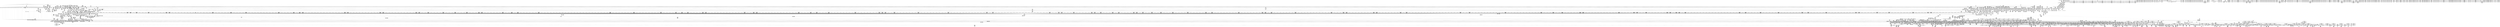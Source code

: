 digraph {
	CE0x52a4030 [shape=record,shape=Mrecord,label="{CE0x52a4030|i8_1|*Constant*}"]
	CE0x5135360 [shape=record,shape=Mrecord,label="{CE0x5135360|cred_sid:tmp3|*SummSource*}"]
	CE0x50b3140 [shape=record,shape=Mrecord,label="{CE0x50b3140|sock_has_perm:tmp12|security/selinux/hooks.c,3970|*SummSource*}"]
	CE0x5041cb0 [shape=record,shape=Mrecord,label="{CE0x5041cb0|16:_i16,_48:_%struct.net*,_720:_i32,_1216:_i8*,_:_CRE_361,362_}"]
	CE0x52c3160 [shape=record,shape=Mrecord,label="{CE0x52c3160|GLOBAL:__rcu_read_unlock|*Constant*}"]
	CE0x4ff06a0 [shape=record,shape=Mrecord,label="{CE0x4ff06a0|16:_i16,_48:_%struct.net*,_720:_i32,_1216:_i8*,_:_CRE_4,5_}"]
	CE0x5168f80 [shape=record,shape=Mrecord,label="{CE0x5168f80|task_sid:tmp26|security/selinux/hooks.c,208}"]
	CE0x4fd9840 [shape=record,shape=Mrecord,label="{CE0x4fd9840|selinux_socket_bind:if.then61|*SummSource*}"]
	CE0x4fd2ec0 [shape=record,shape=Mrecord,label="{CE0x4fd2ec0|16:_i16,_48:_%struct.net*,_720:_i32,_1216:_i8*,_:_CRE_272,280_|*MultipleSource*|Function::sock_has_perm&Arg::sk::|*LoadInst*|security/selinux/hooks.c,4034|security/selinux/hooks.c,4047}"]
	CE0x5131b00 [shape=record,shape=Mrecord,label="{CE0x5131b00|_call_void_mcount()_#3}"]
	CE0x516a090 [shape=record,shape=Mrecord,label="{CE0x516a090|task_sid:call7|security/selinux/hooks.c,208}"]
	CE0x52a3860 [shape=record,shape=Mrecord,label="{CE0x52a3860|rcu_read_lock:tmp17|include/linux/rcupdate.h,882|*SummSink*}"]
	CE0x5096e80 [shape=record,shape=Mrecord,label="{CE0x5096e80|selinux_socket_bind:tmp9|security/selinux/hooks.c,4047|*SummSink*}"]
	CE0x51b6c50 [shape=record,shape=Mrecord,label="{CE0x51b6c50|i64_23|*Constant*|*SummSink*}"]
	CE0x4fdaf10 [shape=record,shape=Mrecord,label="{CE0x4fdaf10|selinux_socket_bind:cond.end|*SummSource*}"]
	CE0x50aac90 [shape=record,shape=Mrecord,label="{CE0x50aac90|COLLAPSED:_SCMRE_25,26_}"]
	CE0x52d5150 [shape=record,shape=Mrecord,label="{CE0x52d5150|i64*_getelementptr_inbounds_(_4_x_i64_,_4_x_i64_*___llvm_gcov_ctr130,_i64_0,_i64_3)|*Constant*|*SummSource*}"]
	CE0x52b2640 [shape=record,shape=Mrecord,label="{CE0x52b2640|i64*_getelementptr_inbounds_(_4_x_i64_,_4_x_i64_*___llvm_gcov_ctr128,_i64_0,_i64_3)|*Constant*}"]
	CE0x508fc60 [shape=record,shape=Mrecord,label="{CE0x508fc60|selinux_socket_bind:tmp57|security/selinux/hooks.c,4073|*SummSink*}"]
	CE0x5120f60 [shape=record,shape=Mrecord,label="{CE0x5120f60|read_pnet:tmp3|*SummSource*}"]
	CE0x4ff65a0 [shape=record,shape=Mrecord,label="{CE0x4ff65a0|16:_i16,_48:_%struct.net*,_720:_i32,_1216:_i8*,_:_CRE_424,428_|*MultipleSource*|Function::sock_has_perm&Arg::sk::|*LoadInst*|security/selinux/hooks.c,4034|security/selinux/hooks.c,4047}"]
	CE0x5004ad0 [shape=record,shape=Mrecord,label="{CE0x5004ad0|16:_i16,_48:_%struct.net*,_720:_i32,_1216:_i8*,_:_CRE_367,368_}"]
	CE0x52b2230 [shape=record,shape=Mrecord,label="{CE0x52b2230|rcu_read_unlock:if.end}"]
	CE0x512f920 [shape=record,shape=Mrecord,label="{CE0x512f920|sock_has_perm:tmp6|security/selinux/hooks.c,3969|*SummSource*}"]
	CE0x52085d0 [shape=record,shape=Mrecord,label="{CE0x52085d0|selinux_socket_bind:u|security/selinux/hooks.c,4079|*SummSource*}"]
	CE0x51d0720 [shape=record,shape=Mrecord,label="{CE0x51d0720|_ret_void|*SummSink*}"]
	CE0x51e1870 [shape=record,shape=Mrecord,label="{CE0x51e1870|selinux_socket_bind:call66|security/selinux/hooks.c,4114|*SummSink*}"]
	CE0x5087bf0 [shape=record,shape=Mrecord,label="{CE0x5087bf0|16:_i16,_48:_%struct.net*,_720:_i32,_1216:_i8*,_:_CRE_1076,1080_|*MultipleSource*|Function::sock_has_perm&Arg::sk::|*LoadInst*|security/selinux/hooks.c,4034|security/selinux/hooks.c,4047}"]
	CE0x4fea340 [shape=record,shape=Mrecord,label="{CE0x4fea340|16:_i16,_48:_%struct.net*,_720:_i32,_1216:_i8*,_:_CRE_76,77_}"]
	CE0x516ed30 [shape=record,shape=Mrecord,label="{CE0x516ed30|_ret_void,_!dbg_!27735|include/linux/rcupdate.h,938}"]
	CE0x50bcda0 [shape=record,shape=Mrecord,label="{CE0x50bcda0|_call_void_mcount()_#3|*SummSource*}"]
	CE0x5046050 [shape=record,shape=Mrecord,label="{CE0x5046050|16:_i16,_48:_%struct.net*,_720:_i32,_1216:_i8*,_:_CRE_468,472_|*MultipleSource*|Function::sock_has_perm&Arg::sk::|*LoadInst*|security/selinux/hooks.c,4034|security/selinux/hooks.c,4047}"]
	CE0x50bb240 [shape=record,shape=Mrecord,label="{CE0x50bb240|rcu_read_lock:tmp4|include/linux/rcupdate.h,882|*SummSource*}"]
	CE0x4fe4480 [shape=record,shape=Mrecord,label="{CE0x4fe4480|16:_i16,_48:_%struct.net*,_720:_i32,_1216:_i8*,_:_CRE_608,612_|*MultipleSource*|Function::sock_has_perm&Arg::sk::|*LoadInst*|security/selinux/hooks.c,4034|security/selinux/hooks.c,4047}"]
	CE0x51bf120 [shape=record,shape=Mrecord,label="{CE0x51bf120|i64*_getelementptr_inbounds_(_55_x_i64_,_55_x_i64_*___llvm_gcov_ctr350,_i64_0,_i64_29)|*Constant*}"]
	CE0x51c5350 [shape=record,shape=Mrecord,label="{CE0x51c5350|sock_net:__sk_common|include/net/sock.h,2214}"]
	CE0x4ff89d0 [shape=record,shape=Mrecord,label="{CE0x4ff89d0|16:_i16,_48:_%struct.net*,_720:_i32,_1216:_i8*,_:_CRE_212,213_}"]
	CE0x5005c00 [shape=record,shape=Mrecord,label="{CE0x5005c00|16:_i16,_48:_%struct.net*,_720:_i32,_1216:_i8*,_:_CRE_378,379_}"]
	CE0x50c0df0 [shape=record,shape=Mrecord,label="{CE0x50c0df0|16:_i16,_48:_%struct.net*,_720:_i32,_1216:_i8*,_:_CRE_676,677_}"]
	CE0x5221990 [shape=record,shape=Mrecord,label="{CE0x5221990|i32_883|*Constant*|*SummSink*}"]
	CE0x5130690 [shape=record,shape=Mrecord,label="{CE0x5130690|i32_2|*Constant*}"]
	CE0x5036a70 [shape=record,shape=Mrecord,label="{CE0x5036a70|sock_has_perm:tmp14|security/selinux/hooks.c,3972|*SummSink*}"]
	"CONST[source:1(input),value:2(dynamic)][purpose:{object}][SrcIdx:29]"
	CE0x503ab60 [shape=record,shape=Mrecord,label="{CE0x503ab60|__llvm_gcov_indirect_counter_increment:tmp|*SummSource*}"]
	CE0x51fe130 [shape=record,shape=Mrecord,label="{CE0x51fe130|i64**_getelementptr_inbounds_(_14_x_i64*_,_14_x_i64*_*___llvm_gcda_edge_table351,_i64_0,_i64_10)|*Constant*}"]
	CE0x50458f0 [shape=record,shape=Mrecord,label="{CE0x50458f0|16:_i16,_48:_%struct.net*,_720:_i32,_1216:_i8*,_:_CRE_456,458_|*MultipleSource*|Function::sock_has_perm&Arg::sk::|*LoadInst*|security/selinux/hooks.c,4034|security/selinux/hooks.c,4047}"]
	CE0x51a82b0 [shape=record,shape=Mrecord,label="{CE0x51a82b0|selinux_socket_bind:tmp118|security/selinux/hooks.c,4124|*SummSource*}"]
	CE0x5200960 [shape=record,shape=Mrecord,label="{CE0x5200960|selinux_socket_bind:tmp59|security/selinux/hooks.c,4073}"]
	CE0x51bfeb0 [shape=record,shape=Mrecord,label="{CE0x51bfeb0|selinux_socket_bind:tmp82|security/selinux/hooks.c,4088|*SummSource*}"]
	CE0x5058f90 [shape=record,shape=Mrecord,label="{CE0x5058f90|i64_41|*Constant*}"]
	CE0x52e89a0 [shape=record,shape=Mrecord,label="{CE0x52e89a0|i64*_getelementptr_inbounds_(_4_x_i64_,_4_x_i64_*___llvm_gcov_ctr130,_i64_0,_i64_0)|*Constant*}"]
	CE0x51d11f0 [shape=record,shape=Mrecord,label="{CE0x51d11f0|i64*_getelementptr_inbounds_(_55_x_i64_,_55_x_i64_*___llvm_gcov_ctr350,_i64_0,_i64_34)|*Constant*|*SummSink*}"]
	CE0x50a10d0 [shape=record,shape=Mrecord,label="{CE0x50a10d0|COLLAPSED:_SCMRE_39,40_}"]
	CE0x52c4db0 [shape=record,shape=Mrecord,label="{CE0x52c4db0|__rcu_read_lock:bb}"]
	"CONST[source:2(external),value:0(static)][purpose:{operation}][SrcIdx:23]"
	CE0x5052ef0 [shape=record,shape=Mrecord,label="{CE0x5052ef0|GLOBAL:inet_get_local_port_range|*Constant*|*SummSource*}"]
	CE0x52d1c90 [shape=record,shape=Mrecord,label="{CE0x52d1c90|_call_void_mcount()_#3|*SummSink*}"]
	CE0x5031c20 [shape=record,shape=Mrecord,label="{CE0x5031c20|__fswab16:tmp3|*SummSource*}"]
	CE0x5166f60 [shape=record,shape=Mrecord,label="{CE0x5166f60|task_sid:tmp20|security/selinux/hooks.c,208|*SummSink*}"]
	CE0x52b0fe0 [shape=record,shape=Mrecord,label="{CE0x52b0fe0|GLOBAL:__preempt_count_add|*Constant*}"]
	CE0x524f1b0 [shape=record,shape=Mrecord,label="{CE0x524f1b0|selinux_socket_bind:tmp127|security/selinux/hooks.c,4048|*SummSink*}"]
	CE0x51df820 [shape=record,shape=Mrecord,label="{CE0x51df820|selinux_socket_bind:type63|security/selinux/hooks.c,4112|*SummSource*}"]
	CE0x52b5190 [shape=record,shape=Mrecord,label="{CE0x52b5190|rcu_lock_acquire:tmp5|include/linux/rcupdate.h,418}"]
	CE0x50007b0 [shape=record,shape=Mrecord,label="{CE0x50007b0|16:_i16,_48:_%struct.net*,_720:_i32,_1216:_i8*,_:_CRE_400,401_}"]
	CE0x6ceca70 [shape=record,shape=Mrecord,label="{CE0x6ceca70|selinux_socket_bind:ad|security/selinux/hooks.c, 4051|*SummSource*}"]
	CE0x52b7b30 [shape=record,shape=Mrecord,label="{CE0x52b7b30|rcu_lock_acquire:indirectgoto|*SummSink*}"]
	CE0x5099650 [shape=record,shape=Mrecord,label="{CE0x5099650|selinux_socket_bind:tmp51|security/selinux/hooks.c,4073}"]
	CE0x51c62a0 [shape=record,shape=Mrecord,label="{CE0x51c62a0|selinux_socket_bind:u45|security/selinux/hooks.c,4081}"]
	CE0x509b8c0 [shape=record,shape=Mrecord,label="{CE0x509b8c0|__preempt_count_add:tmp7|./arch/x86/include/asm/preempt.h,73}"]
	CE0x52d9010 [shape=record,shape=Mrecord,label="{CE0x52d9010|__preempt_count_add:bb}"]
	CE0x51e3cf0 [shape=record,shape=Mrecord,label="{CE0x51e3cf0|selinux_socket_bind:sport71|security/selinux/hooks.c,4114|*SummSink*}"]
	CE0x51d8030 [shape=record,shape=Mrecord,label="{CE0x51d8030|i64**_getelementptr_inbounds_(_14_x_i64*_,_14_x_i64*_*___llvm_gcda_edge_table351,_i64_0,_i64_0)|*Constant*|*SummSink*}"]
	CE0x50aefb0 [shape=record,shape=Mrecord,label="{CE0x50aefb0|selinux_socket_bind:cmp5|security/selinux/hooks.c,4048|*SummSink*}"]
	CE0x5000ad0 [shape=record,shape=Mrecord,label="{CE0x5000ad0|16:_i16,_48:_%struct.net*,_720:_i32,_1216:_i8*,_:_CRE_402,403_}"]
	CE0x51b4a70 [shape=record,shape=Mrecord,label="{CE0x51b4a70|selinux_socket_bind:bf.clear|security/selinux/hooks.c,4074}"]
	CE0x4fde080 [shape=record,shape=Mrecord,label="{CE0x4fde080|16:_i16,_48:_%struct.net*,_720:_i32,_1216:_i8*,_:_CRE_203,204_}"]
	CE0x501b800 [shape=record,shape=Mrecord,label="{CE0x501b800|16:_i16,_48:_%struct.net*,_720:_i32,_1216:_i8*,_:_CRE_856,857_}"]
	CE0x5018910 [shape=record,shape=Mrecord,label="{CE0x5018910|16:_i16,_48:_%struct.net*,_720:_i32,_1216:_i8*,_:_CRE_601,602_}"]
	CE0x5045dc0 [shape=record,shape=Mrecord,label="{CE0x5045dc0|16:_i16,_48:_%struct.net*,_720:_i32,_1216:_i8*,_:_CRE_464,468_|*MultipleSource*|Function::sock_has_perm&Arg::sk::|*LoadInst*|security/selinux/hooks.c,4034|security/selinux/hooks.c,4047}"]
	CE0x51df6d0 [shape=record,shape=Mrecord,label="{CE0x51df6d0|selinux_socket_bind:type63|security/selinux/hooks.c,4112}"]
	CE0x516bf00 [shape=record,shape=Mrecord,label="{CE0x516bf00|i64*_getelementptr_inbounds_(_2_x_i64_,_2_x_i64_*___llvm_gcov_ctr355,_i64_0,_i64_0)|*Constant*}"]
	CE0x5141510 [shape=record,shape=Mrecord,label="{CE0x5141510|rcu_read_unlock:tmp2}"]
	CE0x4fe4ae0 [shape=record,shape=Mrecord,label="{CE0x4fe4ae0|16:_i16,_48:_%struct.net*,_720:_i32,_1216:_i8*,_:_CRE_624,632_|*MultipleSource*|Function::sock_has_perm&Arg::sk::|*LoadInst*|security/selinux/hooks.c,4034|security/selinux/hooks.c,4047}"]
	CE0x52e67e0 [shape=record,shape=Mrecord,label="{CE0x52e67e0|_call_void_mcount()_#3|*SummSource*}"]
	CE0x52e8bb0 [shape=record,shape=Mrecord,label="{CE0x52e8bb0|i64*_getelementptr_inbounds_(_4_x_i64_,_4_x_i64_*___llvm_gcov_ctr134,_i64_0,_i64_2)|*Constant*}"]
	CE0x503fd60 [shape=record,shape=Mrecord,label="{CE0x503fd60|i64*_getelementptr_inbounds_(_13_x_i64_,_13_x_i64_*___llvm_gcov_ctr126,_i64_0,_i64_0)|*Constant*|*SummSink*}"]
	CE0x50ab790 [shape=record,shape=Mrecord,label="{CE0x50ab790|i32_2|*Constant*|*SummSink*}"]
	CE0x51bf820 [shape=record,shape=Mrecord,label="{CE0x51bf820|selinux_socket_bind:tmp81|security/selinux/hooks.c,4088|*SummSource*}"]
	CE0x502bb90 [shape=record,shape=Mrecord,label="{CE0x502bb90|_call_void_mcount()_#3}"]
	CE0x51a4c20 [shape=record,shape=Mrecord,label="{CE0x51a4c20|selinux_socket_bind:tmp113|security/selinux/hooks.c,4122|*SummSink*}"]
	CE0x5019280 [shape=record,shape=Mrecord,label="{CE0x5019280|16:_i16,_48:_%struct.net*,_720:_i32,_1216:_i8*,_:_CRE_832,833_}"]
	CE0x5126d30 [shape=record,shape=Mrecord,label="{CE0x5126d30|sock_has_perm:tmp20|security/selinux/hooks.c,3977|*SummSink*}"]
	CE0x5203720 [shape=record,shape=Mrecord,label="{CE0x5203720|selinux_socket_bind:sk_protocol|security/selinux/hooks.c,4074|*SummSource*}"]
	CE0x513bf90 [shape=record,shape=Mrecord,label="{CE0x513bf90|__rcu_read_lock:entry|*SummSink*}"]
	CE0x505caa0 [shape=record,shape=Mrecord,label="{CE0x505caa0|selinux_socket_bind:tmp106|security/selinux/hooks.c,4118}"]
	CE0x5057110 [shape=record,shape=Mrecord,label="{CE0x5057110|selinux_socket_bind:tmp101|security/selinux/hooks.c,4117}"]
	CE0x4fd40a0 [shape=record,shape=Mrecord,label="{CE0x4fd40a0|16:_i16,_48:_%struct.net*,_720:_i32,_1216:_i8*,_:_CRE_336,344_|*MultipleSource*|Function::sock_has_perm&Arg::sk::|*LoadInst*|security/selinux/hooks.c,4034|security/selinux/hooks.c,4047}"]
	CE0x52ea5f0 [shape=record,shape=Mrecord,label="{CE0x52ea5f0|i8*_undef|*Constant*}"]
	CE0x4febac0 [shape=record,shape=Mrecord,label="{CE0x4febac0|16:_i16,_48:_%struct.net*,_720:_i32,_1216:_i8*,_:_CRE_78,79_}"]
	CE0x50b74f0 [shape=record,shape=Mrecord,label="{CE0x50b74f0|16:_i16,_48:_%struct.net*,_720:_i32,_1216:_i8*,_:_CRE_114,115_}"]
	CE0x5025570 [shape=record,shape=Mrecord,label="{CE0x5025570|__fswab16:conv1|include/uapi/linux/swab.h,53}"]
	CE0x51a5160 [shape=record,shape=Mrecord,label="{CE0x51a5160|selinux_socket_bind:tmp114|security/selinux/hooks.c,4122|*SummSink*}"]
	CE0x4ff8580 [shape=record,shape=Mrecord,label="{CE0x4ff8580|__fswab16:tmp2|*SummSink*}"]
	CE0x51b6fd0 [shape=record,shape=Mrecord,label="{CE0x51b6fd0|i64_22|*Constant*}"]
	CE0x51bae80 [shape=record,shape=Mrecord,label="{CE0x51bae80|i64_25|*Constant*|*SummSink*}"]
	CE0x50579d0 [shape=record,shape=Mrecord,label="{CE0x50579d0|selinux_socket_bind:conv75|security/selinux/hooks.c,4117}"]
	CE0x513c680 [shape=record,shape=Mrecord,label="{CE0x513c680|i64*_getelementptr_inbounds_(_13_x_i64_,_13_x_i64_*___llvm_gcov_ctr126,_i64_0,_i64_0)|*Constant*}"]
	CE0x51c7390 [shape=record,shape=Mrecord,label="{CE0x51c7390|selinux_socket_bind:tmp69|security/selinux/hooks.c,4081}"]
	CE0x5118130 [shape=record,shape=Mrecord,label="{CE0x5118130|__llvm_gcov_indirect_counter_increment:bb|*SummSink*}"]
	CE0x51342c0 [shape=record,shape=Mrecord,label="{CE0x51342c0|i64_6|*Constant*}"]
	CE0x5056010 [shape=record,shape=Mrecord,label="{CE0x5056010|i8_0|*Constant*|*SummSource*}"]
	CE0x51b4090 [shape=record,shape=Mrecord,label="{CE0x51b4090|rcu_lock_release:tmp7}"]
	CE0x4ff9010 [shape=record,shape=Mrecord,label="{CE0x4ff9010|16:_i16,_48:_%struct.net*,_720:_i32,_1216:_i8*,_:_CRE_216,217_}"]
	CE0x50b8d40 [shape=record,shape=Mrecord,label="{CE0x50b8d40|selinux_socket_bind:sock|Function::selinux_socket_bind&Arg::sock::|*SummSink*}"]
	CE0x508bb60 [shape=record,shape=Mrecord,label="{CE0x508bb60|16:_i16,_48:_%struct.net*,_720:_i32,_1216:_i8*,_:_CRE_1228,1232_|*MultipleSource*|Function::sock_has_perm&Arg::sk::|*LoadInst*|security/selinux/hooks.c,4034|security/selinux/hooks.c,4047}"]
	CE0x513c9e0 [shape=record,shape=Mrecord,label="{CE0x513c9e0|i32_22|*Constant*}"]
	CE0x51ca420 [shape=record,shape=Mrecord,label="{CE0x51ca420|selinux_socket_bind:tmp72|security/selinux/hooks.c,4083}"]
	CE0x52c4cd0 [shape=record,shape=Mrecord,label="{CE0x52c4cd0|__rcu_read_lock:do.end|*SummSink*}"]
	CE0x4fd0220 [shape=record,shape=Mrecord,label="{CE0x4fd0220|selinux_socket_bind:cond.true|*SummSink*}"]
	CE0x5017330 [shape=record,shape=Mrecord,label="{CE0x5017330|16:_i16,_48:_%struct.net*,_720:_i32,_1216:_i8*,_:_CRE_587,588_}"]
	CE0x52d8740 [shape=record,shape=Mrecord,label="{CE0x52d8740|rcu_lock_release:tmp1|*SummSink*}"]
	CE0x52966c0 [shape=record,shape=Mrecord,label="{CE0x52966c0|i64*_getelementptr_inbounds_(_4_x_i64_,_4_x_i64_*___llvm_gcov_ctr129,_i64_0,_i64_2)|*Constant*|*SummSink*}"]
	CE0x51382b0 [shape=record,shape=Mrecord,label="{CE0x51382b0|i64_1|*Constant*}"]
	CE0x5084b90 [shape=record,shape=Mrecord,label="{CE0x5084b90|16:_i16,_48:_%struct.net*,_720:_i32,_1216:_i8*,_:_CRE_952,960_|*MultipleSource*|Function::sock_has_perm&Arg::sk::|*LoadInst*|security/selinux/hooks.c,4034|security/selinux/hooks.c,4047}"]
	CE0x51b7c50 [shape=record,shape=Mrecord,label="{CE0x51b7c50|avc_has_perm:entry|*SummSink*}"]
	CE0x5014320 [shape=record,shape=Mrecord,label="{CE0x5014320|16:_i16,_48:_%struct.net*,_720:_i32,_1216:_i8*,_:_CRE_158,159_}"]
	CE0x52accc0 [shape=record,shape=Mrecord,label="{CE0x52accc0|_call_void_mcount()_#3|*SummSink*}"]
	CE0x509de60 [shape=record,shape=Mrecord,label="{CE0x509de60|__preempt_count_add:bb|*SummSink*}"]
	CE0x50482d0 [shape=record,shape=Mrecord,label="{CE0x50482d0|selinux_socket_bind:cmp9|security/selinux/hooks.c,4058|*SummSource*}"]
	CE0x5017fb0 [shape=record,shape=Mrecord,label="{CE0x5017fb0|16:_i16,_48:_%struct.net*,_720:_i32,_1216:_i8*,_:_CRE_595,596_}"]
	CE0x50aa340 [shape=record,shape=Mrecord,label="{CE0x50aa340|selinux_socket_bind:sk_security|security/selinux/hooks.c,4050|*SummSink*}"]
	CE0x513d8b0 [shape=record,shape=Mrecord,label="{CE0x513d8b0|rcu_lock_acquire:entry}"]
	CE0x516b3f0 [shape=record,shape=Mrecord,label="{CE0x516b3f0|cred_sid:cred|Function::cred_sid&Arg::cred::}"]
	CE0x51cb070 [shape=record,shape=Mrecord,label="{CE0x51cb070|i32_(i32,_i32,_i16,_i32,_%struct.common_audit_data*)*_bitcast_(i32_(i32,_i32,_i16,_i32,_%struct.common_audit_data.495*)*_avc_has_perm_to_i32_(i32,_i32,_i16,_i32,_%struct.common_audit_data*)*)|*Constant*|*SummSink*}"]
	CE0x51e3430 [shape=record,shape=Mrecord,label="{CE0x51e3430|selinux_socket_bind:u72|security/selinux/hooks.c,4115|*SummSink*}"]
	CE0x51a6590 [shape=record,shape=Mrecord,label="{CE0x51a6590|selinux_socket_bind:tobool93|security/selinux/hooks.c,4124}"]
	CE0x52d6380 [shape=record,shape=Mrecord,label="{CE0x52d6380|rcu_lock_release:__here}"]
	CE0x51211b0 [shape=record,shape=Mrecord,label="{CE0x51211b0|task_sid:tmp1|*SummSink*}"]
	CE0x50367d0 [shape=record,shape=Mrecord,label="{CE0x50367d0|sock_has_perm:tmp14|security/selinux/hooks.c,3972}"]
	CE0x51bd2b0 [shape=record,shape=Mrecord,label="{CE0x51bd2b0|selinux_socket_bind:tmp78|*SummSource*}"]
	CE0x52d79b0 [shape=record,shape=Mrecord,label="{CE0x52d79b0|i64_ptrtoint_(i8*_blockaddress(_rcu_lock_acquire,_%__here)_to_i64)|*Constant*|*SummSink*}"]
	CE0x52c6200 [shape=record,shape=Mrecord,label="{CE0x52c6200|__rcu_read_unlock:tmp2|*SummSink*}"]
	CE0x51fa700 [shape=record,shape=Mrecord,label="{CE0x51fa700|i64_18|*Constant*}"]
	CE0x51cf720 [shape=record,shape=Mrecord,label="{CE0x51cf720|__llvm_gcov_indirect_counter_increment:entry|*SummSink*}"]
	CE0x5027880 [shape=record,shape=Mrecord,label="{CE0x5027880|get_current:tmp1}"]
	CE0x5097c80 [shape=record,shape=Mrecord,label="{CE0x5097c80|selinux_socket_bind:tmp47|security/selinux/hooks.c,4073|*SummSink*}"]
	CE0x50c18e0 [shape=record,shape=Mrecord,label="{CE0x50c18e0|16:_i16,_48:_%struct.net*,_720:_i32,_1216:_i8*,_:_CRE_683,684_}"]
	CE0x52bf130 [shape=record,shape=Mrecord,label="{CE0x52bf130|i32_934|*Constant*|*SummSink*}"]
	CE0x503b910 [shape=record,shape=Mrecord,label="{CE0x503b910|sock_net:skc_net|include/net/sock.h,2214|*SummSource*}"]
	CE0x6b1f9e0 [shape=record,shape=Mrecord,label="{CE0x6b1f9e0|selinux_socket_bind:__sk_common|security/selinux/hooks.c,4047|*SummSink*}"]
	CE0x4ff16f0 [shape=record,shape=Mrecord,label="{CE0x4ff16f0|selinux_socket_bind:cleanup}"]
	CE0x524e990 [shape=record,shape=Mrecord,label="{CE0x524e990|__preempt_count_sub:tmp6|./arch/x86/include/asm/preempt.h,78|*SummSource*}"]
	CE0x51353d0 [shape=record,shape=Mrecord,label="{CE0x51353d0|cred_sid:tmp3|*SummSink*}"]
	CE0x508f190 [shape=record,shape=Mrecord,label="{CE0x508f190|selinux_socket_bind:tmp57|security/selinux/hooks.c,4073}"]
	CE0x5295750 [shape=record,shape=Mrecord,label="{CE0x5295750|0:_i32,_4:_i32,_8:_i32,_12:_i32,_:_CMRE_4,8_|*MultipleSource*|security/selinux/hooks.c,196|security/selinux/hooks.c,197|*LoadInst*|security/selinux/hooks.c,196}"]
	CE0x4fe5840 [shape=record,shape=Mrecord,label="{CE0x4fe5840|16:_i16,_48:_%struct.net*,_720:_i32,_1216:_i8*,_:_CRE_650,651_}"]
	CE0x509f460 [shape=record,shape=Mrecord,label="{CE0x509f460|selinux_socket_bind:cleanup.dest.slot.0}"]
	CE0x5046fb0 [shape=record,shape=Mrecord,label="{CE0x5046fb0|16:_i16,_48:_%struct.net*,_720:_i32,_1216:_i8*,_:_CRE_512,520_|*MultipleSource*|Function::sock_has_perm&Arg::sk::|*LoadInst*|security/selinux/hooks.c,4034|security/selinux/hooks.c,4047}"]
	CE0x50883a0 [shape=record,shape=Mrecord,label="{CE0x50883a0|16:_i16,_48:_%struct.net*,_720:_i32,_1216:_i8*,_:_CRE_1104,1112_|*MultipleSource*|Function::sock_has_perm&Arg::sk::|*LoadInst*|security/selinux/hooks.c,4034|security/selinux/hooks.c,4047}"]
	CE0x50a0fc0 [shape=record,shape=Mrecord,label="{CE0x50a0fc0|COLLAPSED:_SCMRE_38,39_}"]
	CE0x4fe5d20 [shape=record,shape=Mrecord,label="{CE0x4fe5d20|16:_i16,_48:_%struct.net*,_720:_i32,_1216:_i8*,_:_CRE_653,654_}"]
	CE0x52b55b0 [shape=record,shape=Mrecord,label="{CE0x52b55b0|rcu_read_unlock:tmp7|include/linux/rcupdate.h,933}"]
	CE0x52c27f0 [shape=record,shape=Mrecord,label="{CE0x52c27f0|GLOBAL:rcu_lock_release|*Constant*|*SummSink*}"]
	CE0x5037900 [shape=record,shape=Mrecord,label="{CE0x5037900|avc_has_perm:tsid|Function::avc_has_perm&Arg::tsid::}"]
	CE0x5003e50 [shape=record,shape=Mrecord,label="{CE0x5003e50|16:_i16,_48:_%struct.net*,_720:_i32,_1216:_i8*,_:_CRE_768,770_|*MultipleSource*|Function::sock_has_perm&Arg::sk::|*LoadInst*|security/selinux/hooks.c,4034|security/selinux/hooks.c,4047}"]
	CE0x6b1f970 [shape=record,shape=Mrecord,label="{CE0x6b1f970|selinux_socket_bind:__sk_common|security/selinux/hooks.c,4047}"]
	CE0x50ba9a0 [shape=record,shape=Mrecord,label="{CE0x50ba9a0|task_sid:entry|*SummSink*}"]
	CE0x520b510 [shape=record,shape=Mrecord,label="{CE0x520b510|i64*_getelementptr_inbounds_(_13_x_i64_,_13_x_i64_*___llvm_gcov_ctr126,_i64_0,_i64_8)|*Constant*}"]
	CE0x5090260 [shape=record,shape=Mrecord,label="{CE0x5090260|i64_21|*Constant*|*SummSource*}"]
	CE0x52b0a80 [shape=record,shape=Mrecord,label="{CE0x52b0a80|rcu_read_unlock:tmp1|*SummSink*}"]
	CE0x51d8610 [shape=record,shape=Mrecord,label="{CE0x51d8610|i64*_getelementptr_inbounds_(_55_x_i64_,_55_x_i64_*___llvm_gcov_ctr350,_i64_0,_i64_37)|*Constant*|*SummSink*}"]
	CE0x4fd83b0 [shape=record,shape=Mrecord,label="{CE0x4fd83b0|selinux_socket_bind:if.then78|*SummSource*}"]
	CE0x51200b0 [shape=record,shape=Mrecord,label="{CE0x51200b0|_call_void_mcount()_#3|*SummSource*}"]
	CE0x520eb40 [shape=record,shape=Mrecord,label="{CE0x520eb40|i8_1|*Constant*|*SummSource*}"]
	CE0x52e4050 [shape=record,shape=Mrecord,label="{CE0x52e4050|__rcu_read_unlock:tmp1|*SummSource*}"]
	CE0x51dee20 [shape=record,shape=Mrecord,label="{CE0x51dee20|selinux_socket_bind:tmp97}"]
	CE0x512a3c0 [shape=record,shape=Mrecord,label="{CE0x512a3c0|sock_has_perm:call|security/selinux/hooks.c,3967|*SummSource*}"]
	CE0x52d6010 [shape=record,shape=Mrecord,label="{CE0x52d6010|rcu_lock_release:bb}"]
	CE0x5137b60 [shape=record,shape=Mrecord,label="{CE0x5137b60|task_sid:tmp9|security/selinux/hooks.c,208}"]
	CE0x5020330 [shape=record,shape=Mrecord,label="{CE0x5020330|16:_i16,_48:_%struct.net*,_720:_i32,_1216:_i8*,_:_CRE_709,710_}"]
	CE0x52c6120 [shape=record,shape=Mrecord,label="{CE0x52c6120|__rcu_read_unlock:tmp2}"]
	CE0x568df10 [shape=record,shape=Mrecord,label="{CE0x568df10|selinux_socket_bind:if.end89|*SummSink*}"]
	CE0x52a1d70 [shape=record,shape=Mrecord,label="{CE0x52a1d70|rcu_read_unlock:call3|include/linux/rcupdate.h,933|*SummSink*}"]
	CE0x501cd30 [shape=record,shape=Mrecord,label="{CE0x501cd30|selinux_socket_bind:tmp16|security/selinux/hooks.c,4048|*SummSource*}"]
	CE0x51fb6c0 [shape=record,shape=Mrecord,label="{CE0x51fb6c0|selinux_socket_bind:tmp45|security/selinux/hooks.c,4073|*SummSource*}"]
	"CONST[source:0(mediator),value:2(dynamic)][purpose:{subject}][SnkIdx:0]"
	CE0x52c4ff0 [shape=record,shape=Mrecord,label="{CE0x52c4ff0|rcu_lock_release:tmp1}"]
	CE0x50591c0 [shape=record,shape=Mrecord,label="{CE0x50591c0|i64_41|*Constant*|*SummSink*}"]
	CE0x505b570 [shape=record,shape=Mrecord,label="{CE0x505b570|selinux_socket_bind:tmp105|security/selinux/hooks.c,4118}"]
	CE0x52bd100 [shape=record,shape=Mrecord,label="{CE0x52bd100|rcu_read_unlock:tmp11|include/linux/rcupdate.h,933|*SummSource*}"]
	CE0x51b3da0 [shape=record,shape=Mrecord,label="{CE0x51b3da0|rcu_lock_release:tmp6|*SummSource*}"]
	CE0x52c6050 [shape=record,shape=Mrecord,label="{CE0x52c6050|__rcu_read_unlock:do.body}"]
	CE0x50b32b0 [shape=record,shape=Mrecord,label="{CE0x50b32b0|sock_has_perm:tmp12|security/selinux/hooks.c,3970|*SummSink*}"]
	CE0x5311370 [shape=record,shape=Mrecord,label="{CE0x5311370|__rcu_read_unlock:do.end|*SummSource*}"]
	CE0x4fd22b0 [shape=record,shape=Mrecord,label="{CE0x4fd22b0|selinux_socket_bind:sw.bb|*SummSink*}"]
	CE0x50502f0 [shape=record,shape=Mrecord,label="{CE0x50502f0|selinux_socket_bind:tmp37|security/selinux/hooks.c,4068}"]
	CE0x5052420 [shape=record,shape=Mrecord,label="{CE0x5052420|sock_net:entry}"]
	CE0x52cd9c0 [shape=record,shape=Mrecord,label="{CE0x52cd9c0|__rcu_read_lock:tmp1|*SummSink*}"]
	CE0x516d220 [shape=record,shape=Mrecord,label="{CE0x516d220|i64_4|*Constant*}"]
	CE0x51212a0 [shape=record,shape=Mrecord,label="{CE0x51212a0|i64*_getelementptr_inbounds_(_13_x_i64_,_13_x_i64_*___llvm_gcov_ctr126,_i64_0,_i64_1)|*Constant*|*SummSource*}"]
	CE0x50b6c00 [shape=record,shape=Mrecord,label="{CE0x50b6c00|sock_has_perm:task|Function::sock_has_perm&Arg::task::}"]
	CE0x5014960 [shape=record,shape=Mrecord,label="{CE0x5014960|16:_i16,_48:_%struct.net*,_720:_i32,_1216:_i8*,_:_CRE_162,163_}"]
	CE0x50876d0 [shape=record,shape=Mrecord,label="{CE0x50876d0|16:_i16,_48:_%struct.net*,_720:_i32,_1216:_i8*,_:_CRE_1064,1072_|*MultipleSource*|Function::sock_has_perm&Arg::sk::|*LoadInst*|security/selinux/hooks.c,4034|security/selinux/hooks.c,4047}"]
	CE0x5016700 [shape=record,shape=Mrecord,label="{CE0x5016700|sock_has_perm:if.end|*SummSink*}"]
	CE0x50a0030 [shape=record,shape=Mrecord,label="{CE0x50a0030|i32_23|*Constant*|*SummSource*}"]
	CE0x4fe13a0 [shape=record,shape=Mrecord,label="{CE0x4fe13a0|sock_net:tmp3}"]
	CE0x4fe2790 [shape=record,shape=Mrecord,label="{CE0x4fe2790|selinux_socket_bind:net|security/selinux/hooks.c, 4052|*SummSink*}"]
	CE0x513e4e0 [shape=record,shape=Mrecord,label="{CE0x513e4e0|i64_0|*Constant*}"]
	CE0x4fdccc0 [shape=record,shape=Mrecord,label="{CE0x4fdccc0|selinux_socket_bind:if.then37}"]
	CE0x51284c0 [shape=record,shape=Mrecord,label="{CE0x51284c0|i64*_getelementptr_inbounds_(_6_x_i64_,_6_x_i64_*___llvm_gcov_ctr327,_i64_0,_i64_0)|*Constant*|*SummSink*}"]
	CE0x5030e70 [shape=record,shape=Mrecord,label="{CE0x5030e70|16:_i16,_48:_%struct.net*,_720:_i32,_1216:_i8*,_:_CRE_572,573_}"]
	CE0x52b4470 [shape=record,shape=Mrecord,label="{CE0x52b4470|rcu_read_unlock:tmp6|include/linux/rcupdate.h,933|*SummSource*}"]
	CE0x50af160 [shape=record,shape=Mrecord,label="{CE0x50af160|i64_6|*Constant*}"]
	CE0x4fdbda0 [shape=record,shape=Mrecord,label="{CE0x4fdbda0|32:_%struct.sock*,_:_CRE_8,16_|*MultipleSource*|Function::selinux_socket_bind&Arg::sock::|security/selinux/hooks.c,4034}"]
	CE0x513dad0 [shape=record,shape=Mrecord,label="{CE0x513dad0|_call_void_rcu_lock_acquire(%struct.lockdep_map*_rcu_lock_map)_#10,_!dbg_!27711|include/linux/rcupdate.h,881|*SummSource*}"]
	CE0x503aaa0 [shape=record,shape=Mrecord,label="{CE0x503aaa0|__llvm_gcov_indirect_counter_increment:tmp}"]
	CE0x513b470 [shape=record,shape=Mrecord,label="{CE0x513b470|rcu_read_lock:tmp14|include/linux/rcupdate.h,882}"]
	CE0x5039920 [shape=record,shape=Mrecord,label="{CE0x5039920|task_sid:tmp3}"]
	CE0x52eb030 [shape=record,shape=Mrecord,label="{CE0x52eb030|_call_void_mcount()_#3}"]
	CE0x4fda8c0 [shape=record,shape=Mrecord,label="{CE0x4fda8c0|16:_i16,_48:_%struct.net*,_720:_i32,_1216:_i8*,_:_CRE_28,29_}"]
	CE0x5087490 [shape=record,shape=Mrecord,label="{CE0x5087490|16:_i16,_48:_%struct.net*,_720:_i32,_1216:_i8*,_:_CRE_1056,1064_|*MultipleSource*|Function::sock_has_perm&Arg::sk::|*LoadInst*|security/selinux/hooks.c,4034|security/selinux/hooks.c,4047}"]
	CE0x5134690 [shape=record,shape=Mrecord,label="{CE0x5134690|i32_22|*Constant*|*SummSink*}"]
	CE0x5223100 [shape=record,shape=Mrecord,label="{CE0x5223100|rcu_read_lock:tmp21|include/linux/rcupdate.h,884|*SummSource*}"]
	CE0x4ffa950 [shape=record,shape=Mrecord,label="{CE0x4ffa950|16:_i16,_48:_%struct.net*,_720:_i32,_1216:_i8*,_:_CRE_538,539_}"]
	CE0x524d530 [shape=record,shape=Mrecord,label="{CE0x524d530|void_(i32*,_i32,_i32*)*_asm_addl_$1,_%gs:$0_,_*m,ri,*m,_dirflag_,_fpsr_,_flags_|*SummSink*}"]
	CE0x51d2f70 [shape=record,shape=Mrecord,label="{CE0x51d2f70|i64*_getelementptr_inbounds_(_55_x_i64_,_55_x_i64_*___llvm_gcov_ctr350,_i64_0,_i64_35)|*Constant*}"]
	CE0x5130eb0 [shape=record,shape=Mrecord,label="{CE0x5130eb0|sock_has_perm:type|security/selinux/hooks.c,3972|*SummSource*}"]
	CE0x511d720 [shape=record,shape=Mrecord,label="{CE0x511d720|__llvm_gcov_indirect_counter_increment:tmp2}"]
	CE0x4fe1020 [shape=record,shape=Mrecord,label="{CE0x4fe1020|sock_net:tmp2|*SummSource*}"]
	CE0x520e670 [shape=record,shape=Mrecord,label="{CE0x520e670|task_sid:tmp18|security/selinux/hooks.c,208|*SummSink*}"]
	CE0x5035220 [shape=record,shape=Mrecord,label="{CE0x5035220|sock_has_perm:tmp16|security/selinux/hooks.c,3976}"]
	CE0x51339f0 [shape=record,shape=Mrecord,label="{CE0x51339f0|rcu_read_lock:tmp}"]
	CE0x51279d0 [shape=record,shape=Mrecord,label="{CE0x51279d0|task_sid:land.lhs.true2}"]
	CE0x50177e0 [shape=record,shape=Mrecord,label="{CE0x50177e0|16:_i16,_48:_%struct.net*,_720:_i32,_1216:_i8*,_:_CRE_590,591_}"]
	CE0x5027e00 [shape=record,shape=Mrecord,label="{CE0x5027e00|16:_i16,_48:_%struct.net*,_720:_i32,_1216:_i8*,_:_CRE_0,1_}"]
	CE0x5062940 [shape=record,shape=Mrecord,label="{CE0x5062940|selinux_socket_bind:v6|security/selinux/hooks.c,4120|*SummSink*}"]
	CE0x50b1b70 [shape=record,shape=Mrecord,label="{CE0x50b1b70|__fswab16:shl|include/uapi/linux/swab.h,53}"]
	CE0x5090d20 [shape=record,shape=Mrecord,label="{CE0x5090d20|selinux_socket_bind:tmp58|security/selinux/hooks.c,4073}"]
	CE0x5295490 [shape=record,shape=Mrecord,label="{CE0x5295490|cred_sid:sid|security/selinux/hooks.c,197|*SummSource*}"]
	CE0x4ff3200 [shape=record,shape=Mrecord,label="{CE0x4ff3200|selinux_socket_bind:if.then7}"]
	CE0x50529b0 [shape=record,shape=Mrecord,label="{CE0x50529b0|sock_net:sk|Function::sock_net&Arg::sk::|*SummSource*}"]
	CE0x4ff1a80 [shape=record,shape=Mrecord,label="{CE0x4ff1a80|selinux_socket_bind:cleanup.cont}"]
	CE0x5208490 [shape=record,shape=Mrecord,label="{CE0x5208490|i8_2|*Constant*|*SummSource*}"]
	CE0x508b170 [shape=record,shape=Mrecord,label="{CE0x508b170|16:_i16,_48:_%struct.net*,_720:_i32,_1216:_i8*,_:_CRE_1208,1212_|*MultipleSource*|Function::sock_has_perm&Arg::sk::|*LoadInst*|security/selinux/hooks.c,4034|security/selinux/hooks.c,4047}"]
	CE0x502fbb0 [shape=record,shape=Mrecord,label="{CE0x502fbb0|16:_i16,_48:_%struct.net*,_720:_i32,_1216:_i8*,_:_CRE_560,561_}"]
	CE0x5096320 [shape=record,shape=Mrecord,label="{CE0x5096320|selinux_socket_bind:tmp27|security/selinux/hooks.c,4059|*SummSource*}"]
	CE0x5144330 [shape=record,shape=Mrecord,label="{CE0x5144330|cred_sid:tmp5|security/selinux/hooks.c,196}"]
	CE0x4fd9750 [shape=record,shape=Mrecord,label="{CE0x4fd9750|selinux_socket_bind:if.then61}"]
	CE0x501c870 [shape=record,shape=Mrecord,label="{CE0x501c870|selinux_socket_bind:tmp15|security/selinux/hooks.c,4048|*SummSink*}"]
	CE0x50b16d0 [shape=record,shape=Mrecord,label="{CE0x50b16d0|16:_i16,_48:_%struct.net*,_720:_i32,_1216:_i8*,_:_CRE_73,74_}"]
	CE0x50adfb0 [shape=record,shape=Mrecord,label="{CE0x50adfb0|selinux_socket_bind:conv4|security/selinux/hooks.c,4048|*SummSource*}"]
	CE0x5041b20 [shape=record,shape=Mrecord,label="{CE0x5041b20|16:_i16,_48:_%struct.net*,_720:_i32,_1216:_i8*,_:_CRE_360,361_}"]
	CE0x50aa1f0 [shape=record,shape=Mrecord,label="{CE0x50aa1f0|selinux_socket_bind:sk_security|security/selinux/hooks.c,4050}"]
	CE0x5168880 [shape=record,shape=Mrecord,label="{CE0x5168880|i64*_getelementptr_inbounds_(_13_x_i64_,_13_x_i64_*___llvm_gcov_ctr126,_i64_0,_i64_11)|*Constant*}"]
	CE0x50b0e50 [shape=record,shape=Mrecord,label="{CE0x50b0e50|i32_65280|*Constant*|*SummSink*}"]
	CE0x51f9d50 [shape=record,shape=Mrecord,label="{CE0x51f9d50|i64_15|*Constant*|*SummSource*}"]
	CE0x5026840 [shape=record,shape=Mrecord,label="{CE0x5026840|i64*_getelementptr_inbounds_(_2_x_i64_,_2_x_i64_*___llvm_gcov_ctr98,_i64_0,_i64_1)|*Constant*}"]
	CE0x52ec420 [shape=record,shape=Mrecord,label="{CE0x52ec420|__rcu_read_unlock:do.end}"]
	CE0x5139500 [shape=record,shape=Mrecord,label="{CE0x5139500|task_sid:tmp7|security/selinux/hooks.c,208}"]
	CE0x50b5f80 [shape=record,shape=Mrecord,label="{CE0x50b5f80|16:_i16,_48:_%struct.net*,_720:_i32,_1216:_i8*,_:_CRE_119,120_}"]
	CE0x507d5e0 [shape=record,shape=Mrecord,label="{CE0x507d5e0|i64_8|*Constant*|*SummSink*}"]
	CE0x51a9770 [shape=record,shape=Mrecord,label="{CE0x51a9770|selinux_socket_bind:tmp121|*SummSource*}"]
	CE0x52b2490 [shape=record,shape=Mrecord,label="{CE0x52b2490|_call_void_asm_sideeffect_,_memory_,_dirflag_,_fpsr_,_flags_()_#3,_!dbg_!27714,_!srcloc_!27715|include/linux/rcupdate.h,239|*SummSink*}"]
	CE0x524b550 [shape=record,shape=Mrecord,label="{CE0x524b550|__rcu_read_unlock:tmp7|include/linux/rcupdate.h,245|*SummSink*}"]
	CE0x503b740 [shape=record,shape=Mrecord,label="{CE0x503b740|__llvm_gcov_indirect_counter_increment:bb4}"]
	CE0x50462e0 [shape=record,shape=Mrecord,label="{CE0x50462e0|16:_i16,_48:_%struct.net*,_720:_i32,_1216:_i8*,_:_CRE_472,476_|*MultipleSource*|Function::sock_has_perm&Arg::sk::|*LoadInst*|security/selinux/hooks.c,4034|security/selinux/hooks.c,4047}"]
	CE0x52ea520 [shape=record,shape=Mrecord,label="{CE0x52ea520|rcu_lock_release:tmp7|*SummSource*}"]
	CE0x51393a0 [shape=record,shape=Mrecord,label="{CE0x51393a0|task_sid:tmp6|security/selinux/hooks.c,208|*SummSource*}"]
	CE0x51421a0 [shape=record,shape=Mrecord,label="{CE0x51421a0|task_sid:tobool1|security/selinux/hooks.c,208|*SummSink*}"]
	CE0x5089ad0 [shape=record,shape=Mrecord,label="{CE0x5089ad0|16:_i16,_48:_%struct.net*,_720:_i32,_1216:_i8*,_:_CRE_1158,1159_}"]
	CE0x50c1a70 [shape=record,shape=Mrecord,label="{CE0x50c1a70|16:_i16,_48:_%struct.net*,_720:_i32,_1216:_i8*,_:_CRE_684,685_}"]
	CE0x504ffe0 [shape=record,shape=Mrecord,label="{CE0x504ffe0|selinux_socket_bind:tmp36|security/selinux/hooks.c,4068|*SummSource*}"]
	CE0x5253f90 [shape=record,shape=Mrecord,label="{CE0x5253f90|GLOBAL:current_task|Global_var:current_task}"]
	CE0x50aaef0 [shape=record,shape=Mrecord,label="{CE0x50aaef0|COLLAPSED:_SCMRE_27,28_}"]
	CE0x52be0d0 [shape=record,shape=Mrecord,label="{CE0x52be0d0|_call_void_lockdep_rcu_suspicious(i8*_getelementptr_inbounds_(_25_x_i8_,_25_x_i8_*_.str45,_i32_0,_i32_0),_i32_934,_i8*_getelementptr_inbounds_(_44_x_i8_,_44_x_i8_*_.str47,_i32_0,_i32_0))_#10,_!dbg_!27726|include/linux/rcupdate.h,933}"]
	CE0x5050df0 [shape=record,shape=Mrecord,label="{CE0x5050df0|selinux_socket_bind:tmp39|security/selinux/hooks.c,4068|*SummSource*}"]
	CE0x502f3d0 [shape=record,shape=Mrecord,label="{CE0x502f3d0|sock_has_perm:tmp8|security/selinux/hooks.c,3969}"]
	CE0x4fd1910 [shape=record,shape=Mrecord,label="{CE0x4fd1910|selinux_socket_bind:sw.bb58|*SummSink*}"]
	CE0x5042d40 [shape=record,shape=Mrecord,label="{CE0x5042d40|selinux_socket_bind:sin_addr|security/selinux/hooks.c,4061}"]
	CE0x4fc0c30 [shape=record,shape=Mrecord,label="{CE0x4fc0c30|16:_i16,_48:_%struct.net*,_720:_i32,_1216:_i8*,_:_CRE_145,146_}"]
	CE0x5135710 [shape=record,shape=Mrecord,label="{CE0x5135710|task_sid:real_cred|security/selinux/hooks.c,208|*SummSource*}"]
	CE0x5143220 [shape=record,shape=Mrecord,label="{CE0x5143220|task_sid:tmp11|security/selinux/hooks.c,208|*SummSource*}"]
	CE0x5134d00 [shape=record,shape=Mrecord,label="{CE0x5134d00|i64*_getelementptr_inbounds_(_11_x_i64_,_11_x_i64_*___llvm_gcov_ctr127,_i64_0,_i64_1)|*Constant*}"]
	CE0x4fc0aa0 [shape=record,shape=Mrecord,label="{CE0x4fc0aa0|16:_i16,_48:_%struct.net*,_720:_i32,_1216:_i8*,_:_CRE_144,145_}"]
	CE0x5126ba0 [shape=record,shape=Mrecord,label="{CE0x5126ba0|sock_has_perm:tmp20|security/selinux/hooks.c,3977|*SummSource*}"]
	CE0x5136c30 [shape=record,shape=Mrecord,label="{CE0x5136c30|task_sid:real_cred|security/selinux/hooks.c,208}"]
	CE0x5019be0 [shape=record,shape=Mrecord,label="{CE0x5019be0|16:_i16,_48:_%struct.net*,_720:_i32,_1216:_i8*,_:_CRE_838,839_}"]
	CE0x52ae210 [shape=record,shape=Mrecord,label="{CE0x52ae210|i64*_getelementptr_inbounds_(_4_x_i64_,_4_x_i64_*___llvm_gcov_ctr128,_i64_0,_i64_3)|*Constant*|*SummSource*}"]
	CE0x4fd0f70 [shape=record,shape=Mrecord,label="{CE0x4fd0f70|selinux_socket_bind:unreachable}"]
	CE0x5097c10 [shape=record,shape=Mrecord,label="{CE0x5097c10|selinux_socket_bind:tmp47|security/selinux/hooks.c,4073|*SummSource*}"]
	CE0x5061490 [shape=record,shape=Mrecord,label="{CE0x5061490|selinux_socket_bind:tmp108|security/selinux/hooks.c,4120|*SummSink*}"]
	CE0x52be510 [shape=record,shape=Mrecord,label="{CE0x52be510|_call_void_lockdep_rcu_suspicious(i8*_getelementptr_inbounds_(_25_x_i8_,_25_x_i8_*_.str45,_i32_0,_i32_0),_i32_934,_i8*_getelementptr_inbounds_(_44_x_i8_,_44_x_i8_*_.str47,_i32_0,_i32_0))_#10,_!dbg_!27726|include/linux/rcupdate.h,933|*SummSink*}"]
	CE0x51360a0 [shape=record,shape=Mrecord,label="{CE0x51360a0|task_sid:tmp14|security/selinux/hooks.c,208|*SummSink*}"]
	CE0x50508f0 [shape=record,shape=Mrecord,label="{CE0x50508f0|selinux_socket_bind:tmp38|security/selinux/hooks.c,4068|*SummSource*}"]
	CE0x50b5890 [shape=record,shape=Mrecord,label="{CE0x50b5890|i64_2|*Constant*|*SummSource*}"]
	CE0x50488c0 [shape=record,shape=Mrecord,label="{CE0x50488c0|i64_8|*Constant*}"]
	CE0x512fbd0 [shape=record,shape=Mrecord,label="{CE0x512fbd0|read_pnet:tmp1|*SummSource*}"]
	CE0x51237c0 [shape=record,shape=Mrecord,label="{CE0x51237c0|__llvm_gcov_indirect_counter_increment:tmp5|*SummSource*}"]
	CE0x524dba0 [shape=record,shape=Mrecord,label="{CE0x524dba0|__preempt_count_add:tmp2}"]
	CE0x508b400 [shape=record,shape=Mrecord,label="{CE0x508b400|16:_i16,_48:_%struct.net*,_720:_i32,_1216:_i8*,_:_CRE_1212,1216_|*MultipleSource*|Function::sock_has_perm&Arg::sk::|*LoadInst*|security/selinux/hooks.c,4034|security/selinux/hooks.c,4047}"]
	CE0x5204410 [shape=record,shape=Mrecord,label="{CE0x5204410|selinux_socket_bind:tmp64|security/selinux/hooks.c,4076|*SummSource*}"]
	CE0x5226f50 [shape=record,shape=Mrecord,label="{CE0x5226f50|rcu_lock_acquire:map|Function::rcu_lock_acquire&Arg::map::|*SummSink*}"]
	CE0x5033630 [shape=record,shape=Mrecord,label="{CE0x5033630|16:_i16,_48:_%struct.net*,_720:_i32,_1216:_i8*,_:_CRE_877,878_}"]
	CE0x51d0400 [shape=record,shape=Mrecord,label="{CE0x51d0400|__llvm_gcov_indirect_counter_increment:counters|Function::__llvm_gcov_indirect_counter_increment&Arg::counters::|*SummSink*}"]
	CE0x5132c20 [shape=record,shape=Mrecord,label="{CE0x5132c20|rcu_read_lock:if.end|*SummSink*}"]
	CE0x508a6e0 [shape=record,shape=Mrecord,label="{CE0x508a6e0|16:_i16,_48:_%struct.net*,_720:_i32,_1216:_i8*,_:_CRE_1184,1192_|*MultipleSource*|Function::sock_has_perm&Arg::sk::|*LoadInst*|security/selinux/hooks.c,4034|security/selinux/hooks.c,4047}"]
	CE0x502e0c0 [shape=record,shape=Mrecord,label="{CE0x502e0c0|16:_i16,_48:_%struct.net*,_720:_i32,_1216:_i8*,_:_CRE_239,240_}"]
	CE0x51d80a0 [shape=record,shape=Mrecord,label="{CE0x51d80a0|i64*_getelementptr_inbounds_(_55_x_i64_,_55_x_i64_*___llvm_gcov_ctr350,_i64_0,_i64_37)|*Constant*}"]
	CE0x500ddb0 [shape=record,shape=Mrecord,label="{CE0x500ddb0|selinux_socket_bind:if.then51|*SummSource*}"]
	CE0x4ff4fc0 [shape=record,shape=Mrecord,label="{CE0x4ff4fc0|16:_i16,_48:_%struct.net*,_720:_i32,_1216:_i8*,_:_CRE_410,411_}"]
	CE0x52e7ea0 [shape=record,shape=Mrecord,label="{CE0x52e7ea0|_call_void_lock_release(%struct.lockdep_map*_%map,_i32_1,_i64_ptrtoint_(i8*_blockaddress(_rcu_lock_release,_%__here)_to_i64))_#10,_!dbg_!27716|include/linux/rcupdate.h,423}"]
	CE0x52a23f0 [shape=record,shape=Mrecord,label="{CE0x52a23f0|rcu_read_lock:tmp15|include/linux/rcupdate.h,882}"]
	CE0x5225b50 [shape=record,shape=Mrecord,label="{CE0x5225b50|rcu_read_unlock:do.end|*SummSource*}"]
	CE0x52cb360 [shape=record,shape=Mrecord,label="{CE0x52cb360|rcu_lock_acquire:tmp2|*SummSource*}"]
	CE0x52a5da0 [shape=record,shape=Mrecord,label="{CE0x52a5da0|rcu_read_unlock:if.then|*SummSource*}"]
	CE0x4fea1b0 [shape=record,shape=Mrecord,label="{CE0x4fea1b0|16:_i16,_48:_%struct.net*,_720:_i32,_1216:_i8*,_:_CRE_75,76_}"]
	CE0x51e1fd0 [shape=record,shape=Mrecord,label="{CE0x51e1fd0|selinux_socket_bind:conv68|security/selinux/hooks.c,4114}"]
	CE0x5317940 [shape=record,shape=Mrecord,label="{CE0x5317940|i64*_getelementptr_inbounds_(_4_x_i64_,_4_x_i64_*___llvm_gcov_ctr135,_i64_0,_i64_2)|*Constant*|*SummSource*}"]
	CE0x50144b0 [shape=record,shape=Mrecord,label="{CE0x50144b0|16:_i16,_48:_%struct.net*,_720:_i32,_1216:_i8*,_:_CRE_159,160_}"]
	CE0x524dc10 [shape=record,shape=Mrecord,label="{CE0x524dc10|__preempt_count_add:tmp2|*SummSource*}"]
	CE0x51c55e0 [shape=record,shape=Mrecord,label="{CE0x51c55e0|sock_net:__sk_common|include/net/sock.h,2214|*SummSink*}"]
	CE0x4fdc150 [shape=record,shape=Mrecord,label="{CE0x4fdc150|selinux_socket_bind:tmp6|security/selinux/hooks.c,4039}"]
	CE0x4fd17b0 [shape=record,shape=Mrecord,label="{CE0x4fd17b0|selinux_socket_bind:if.end38|*SummSink*}"]
	CE0x52ad200 [shape=record,shape=Mrecord,label="{CE0x52ad200|GLOBAL:__preempt_count_add|*Constant*|*SummSource*}"]
	CE0x50bde40 [shape=record,shape=Mrecord,label="{CE0x50bde40|16:_i16,_48:_%struct.net*,_720:_i32,_1216:_i8*,_:_CRE_24,25_}"]
	CE0x52a0060 [shape=record,shape=Mrecord,label="{CE0x52a0060|rcu_read_lock:tmp7|include/linux/rcupdate.h,882|*SummSource*}"]
	CE0x4ff39b0 [shape=record,shape=Mrecord,label="{CE0x4ff39b0|16:_i16,_48:_%struct.net*,_720:_i32,_1216:_i8*,_:_CRE_86,87_}"]
	CE0x52a6f70 [shape=record,shape=Mrecord,label="{CE0x52a6f70|rcu_read_lock:do.body|*SummSink*}"]
	CE0x513cf80 [shape=record,shape=Mrecord,label="{CE0x513cf80|rcu_read_lock:call|include/linux/rcupdate.h,882}"]
	CE0x508eea0 [shape=record,shape=Mrecord,label="{CE0x508eea0|selinux_socket_bind:conv30|security/selinux/hooks.c,4073|*SummSink*}"]
	CE0x51fbd00 [shape=record,shape=Mrecord,label="{CE0x51fbd00|selinux_socket_bind:tmp46|security/selinux/hooks.c,4073|*SummSink*}"]
	CE0x51dac70 [shape=record,shape=Mrecord,label="{CE0x51dac70|selinux_socket_bind:tobool60|security/selinux/hooks.c,4109}"]
	CE0x51a6810 [shape=record,shape=Mrecord,label="{CE0x51a6810|selinux_socket_bind:tobool93|security/selinux/hooks.c,4124|*SummSink*}"]
	CE0x52eaa20 [shape=record,shape=Mrecord,label="{CE0x52eaa20|__rcu_read_unlock:bb|*SummSink*}"]
	CE0x4fe9d10 [shape=record,shape=Mrecord,label="{CE0x4fe9d10|selinux_socket_bind:if.then20|*SummSource*}"]
	CE0x51c3ba0 [shape=record,shape=Mrecord,label="{CE0x51c3ba0|selinux_socket_bind:net44|security/selinux/hooks.c,4080|*SummSink*}"]
	CE0x507cd60 [shape=record,shape=Mrecord,label="{CE0x507cd60|COLLAPSED:_SCMRE_52,53_}"]
	CE0x5251b70 [shape=record,shape=Mrecord,label="{CE0x5251b70|selinux_socket_bind:tmp130|security/selinux/hooks.c,4128}"]
	CE0x52adcd0 [shape=record,shape=Mrecord,label="{CE0x52adcd0|rcu_read_unlock:tmp4|include/linux/rcupdate.h,933}"]
	CE0x507eee0 [shape=record,shape=Mrecord,label="{CE0x507eee0|selinux_socket_bind:conv13|security/selinux/hooks.c,4060|*SummSink*}"]
	CE0x4fd75a0 [shape=record,shape=Mrecord,label="{CE0x4fd75a0|selinux_socket_bind:if.end95|*SummSink*}"]
	CE0x5029c70 [shape=record,shape=Mrecord,label="{CE0x5029c70|get_current:tmp}"]
	CE0x52a7080 [shape=record,shape=Mrecord,label="{CE0x52a7080|rcu_read_lock:do.end}"]
	CE0x5140230 [shape=record,shape=Mrecord,label="{CE0x5140230|cred_sid:tmp1}"]
	CE0x511f920 [shape=record,shape=Mrecord,label="{CE0x511f920|i64_1|*Constant*}"]
	CE0x51d8680 [shape=record,shape=Mrecord,label="{CE0x51d8680|selinux_socket_bind:tmp90|security/selinux/hooks.c,4104|*SummSource*}"]
	CE0x4ff7870 [shape=record,shape=Mrecord,label="{CE0x4ff7870|selinux_socket_bind:tmp5|security/selinux/hooks.c,4039}"]
	CE0x4fe2fa0 [shape=record,shape=Mrecord,label="{CE0x4fe2fa0|selinux_socket_bind:high|security/selinux/hooks.c, 4069|*SummSource*}"]
	CE0x52aca00 [shape=record,shape=Mrecord,label="{CE0x52aca00|__preempt_count_add:entry|*SummSink*}"]
	CE0x52f2a70 [shape=record,shape=Mrecord,label="{CE0x52f2a70|i64*_getelementptr_inbounds_(_4_x_i64_,_4_x_i64_*___llvm_gcov_ctr134,_i64_0,_i64_3)|*Constant*|*SummSink*}"]
	CE0x511da40 [shape=record,shape=Mrecord,label="{CE0x511da40|__llvm_gcov_indirect_counter_increment:tmp2|*SummSource*}"]
	CE0x503c370 [shape=record,shape=Mrecord,label="{CE0x503c370|task_sid:tmp13|security/selinux/hooks.c,208|*SummSink*}"]
	CE0x5017010 [shape=record,shape=Mrecord,label="{CE0x5017010|16:_i16,_48:_%struct.net*,_720:_i32,_1216:_i8*,_:_CRE_585,586_}"]
	CE0x516cbc0 [shape=record,shape=Mrecord,label="{CE0x516cbc0|_call_void_mcount()_#3|*SummSink*}"]
	CE0x50c0620 [shape=record,shape=Mrecord,label="{CE0x50c0620|16:_i16,_48:_%struct.net*,_720:_i32,_1216:_i8*,_:_CRE_671,672_}"]
	CE0x4fecc40 [shape=record,shape=Mrecord,label="{CE0x4fecc40|16:_i16,_48:_%struct.net*,_720:_i32,_1216:_i8*,_:_CRE_104,108_|*MultipleSource*|Function::sock_has_perm&Arg::sk::|*LoadInst*|security/selinux/hooks.c,4034|security/selinux/hooks.c,4047}"]
	CE0x51cb4f0 [shape=record,shape=Mrecord,label="{CE0x51cb4f0|selinux_socket_bind:bf.lshr|security/selinux/hooks.c,4074|*SummSource*}"]
	CE0x5098480 [shape=record,shape=Mrecord,label="{CE0x5098480|selinux_socket_bind:tmp49|security/selinux/hooks.c,4073}"]
	CE0x5138510 [shape=record,shape=Mrecord,label="{CE0x5138510|i64*_getelementptr_inbounds_(_13_x_i64_,_13_x_i64_*___llvm_gcov_ctr126,_i64_0,_i64_1)|*Constant*}"]
	CE0x4ffb800 [shape=record,shape=Mrecord,label="{CE0x4ffb800|16:_i16,_48:_%struct.net*,_720:_i32,_1216:_i8*,_:_CRE_548,549_}"]
	"CONST[source:2(external),value:0(static)][purpose:{operation}][SrcIdx:24]"
	CE0x51c5b50 [shape=record,shape=Mrecord,label="{CE0x51c5b50|sock_net:call|include/net/sock.h,2214}"]
	CE0x5134970 [shape=record,shape=Mrecord,label="{CE0x5134970|cred_sid:security|security/selinux/hooks.c,196}"]
	CE0x50587e0 [shape=record,shape=Mrecord,label="{CE0x50587e0|i64_42|*Constant*}"]
	CE0x50276e0 [shape=record,shape=Mrecord,label="{CE0x50276e0|selinux_socket_bind:tmp3|security/selinux/hooks.c,4039}"]
	CE0x51ca560 [shape=record,shape=Mrecord,label="{CE0x51ca560|selinux_socket_bind:tmp72|security/selinux/hooks.c,4083|*SummSource*}"]
	CE0x53299b0 [shape=record,shape=Mrecord,label="{CE0x53299b0|COLLAPSED:_GCMRE___llvm_gcov_ctr135_internal_global_4_x_i64_zeroinitializer:_elem_0:default:}"]
	CE0x503a3c0 [shape=record,shape=Mrecord,label="{CE0x503a3c0|task_sid:call3|security/selinux/hooks.c,208}"]
	CE0x52c7f20 [shape=record,shape=Mrecord,label="{CE0x52c7f20|__preempt_count_sub:entry|*SummSource*}"]
	CE0x513c360 [shape=record,shape=Mrecord,label="{CE0x513c360|task_sid:do.body|*SummSink*}"]
	CE0x52d7710 [shape=record,shape=Mrecord,label="{CE0x52d7710|i64_ptrtoint_(i8*_blockaddress(_rcu_lock_acquire,_%__here)_to_i64)|*Constant*}"]
	CE0x513c570 [shape=record,shape=Mrecord,label="{CE0x513c570|task_sid:land.lhs.true2|*SummSink*}"]
	CE0x50392d0 [shape=record,shape=Mrecord,label="{CE0x50392d0|read_pnet:tmp4|include/net/net_namespace.h,265}"]
	CE0x5061f60 [shape=record,shape=Mrecord,label="{CE0x5061f60|selinux_socket_bind:fam86|security/selinux/hooks.c,4120}"]
	CE0x4fefe90 [shape=record,shape=Mrecord,label="{CE0x4fefe90|16:_i16,_48:_%struct.net*,_720:_i32,_1216:_i8*,_:_CRE_92,93_}"]
	CE0x5096d30 [shape=record,shape=Mrecord,label="{CE0x5096d30|selinux_socket_bind:skc_family|security/selinux/hooks.c,4047|*SummSink*}"]
	CE0x50abb40 [shape=record,shape=Mrecord,label="{CE0x50abb40|i64_4|*Constant*}"]
	CE0x51c2a00 [shape=record,shape=Mrecord,label="{CE0x51c2a00|selinux_socket_bind:conv41|security/selinux/hooks.c,4080|*SummSink*}"]
	CE0x5224b00 [shape=record,shape=Mrecord,label="{CE0x5224b00|__preempt_count_add:val|Function::__preempt_count_add&Arg::val::}"]
	CE0x5016540 [shape=record,shape=Mrecord,label="{CE0x5016540|sock_has_perm:if.end}"]
	CE0x532abf0 [shape=record,shape=Mrecord,label="{CE0x532abf0|i64_1|*Constant*}"]
	CE0x51c2580 [shape=record,shape=Mrecord,label="{CE0x51c2580|selinux_socket_bind:conv41|security/selinux/hooks.c,4080}"]
	CE0x5017650 [shape=record,shape=Mrecord,label="{CE0x5017650|16:_i16,_48:_%struct.net*,_720:_i32,_1216:_i8*,_:_CRE_589,590_}"]
	CE0x50b9430 [shape=record,shape=Mrecord,label="{CE0x50b9430|selinux_socket_bind:call2|security/selinux/hooks.c,4038|*SummSink*}"]
	CE0x51b2ed0 [shape=record,shape=Mrecord,label="{CE0x51b2ed0|i64_ptrtoint_(i8*_blockaddress(_rcu_lock_release,_%__here)_to_i64)|*Constant*}"]
	CE0x4fd7cb0 [shape=record,shape=Mrecord,label="{CE0x4fd7cb0|16:_i16,_48:_%struct.net*,_720:_i32,_1216:_i8*,_:_CRE_131,132_}"]
	CE0x520b480 [shape=record,shape=Mrecord,label="{CE0x520b480|task_sid:tmp16|security/selinux/hooks.c,208|*SummSink*}"]
	CE0x4fe6b30 [shape=record,shape=Mrecord,label="{CE0x4fe6b30|16:_i16,_48:_%struct.net*,_720:_i32,_1216:_i8*,_:_CRE_182,183_}"]
	CE0x5139a70 [shape=record,shape=Mrecord,label="{CE0x5139a70|rcu_read_lock:tmp5|include/linux/rcupdate.h,882}"]
	CE0x52c1880 [shape=record,shape=Mrecord,label="{CE0x52c1880|rcu_read_unlock:tmp22|include/linux/rcupdate.h,935|*SummSource*}"]
	CE0x530a230 [shape=record,shape=Mrecord,label="{CE0x530a230|__preempt_count_sub:tmp1|*SummSource*}"]
	CE0x504cd60 [shape=record,shape=Mrecord,label="{CE0x504cd60|selinux_socket_bind:sin6_addr|security/selinux/hooks.c,4065|*SummSource*}"]
	CE0x51d2b40 [shape=record,shape=Mrecord,label="{CE0x51d2b40|i64**_getelementptr_inbounds_(_14_x_i64*_,_14_x_i64*_*___llvm_gcda_edge_table351,_i64_0,_i64_4)|*Constant*}"]
	CE0x5097230 [shape=record,shape=Mrecord,label="{CE0x5097230|i32_10|*Constant*}"]
	CE0x51caa70 [shape=record,shape=Mrecord,label="{CE0x51caa70|selinux_socket_bind:call49|security/selinux/hooks.c,4082|*SummSink*}"]
	CE0x50028a0 [shape=record,shape=Mrecord,label="{CE0x50028a0|16:_i16,_48:_%struct.net*,_720:_i32,_1216:_i8*,_:_CRE_720,724_|*MultipleSource*|Function::sock_has_perm&Arg::sk::|*LoadInst*|security/selinux/hooks.c,4034|security/selinux/hooks.c,4047}"]
	CE0x52c4b50 [shape=record,shape=Mrecord,label="{CE0x52c4b50|__rcu_read_lock:do.end|*SummSource*}"]
	CE0x50987f0 [shape=record,shape=Mrecord,label="{CE0x50987f0|selinux_socket_bind:tmp49|security/selinux/hooks.c,4073|*SummSource*}"]
	CE0x50b2460 [shape=record,shape=Mrecord,label="{CE0x50b2460|COLLAPSED:_SCMRE_8,16_|*MultipleSource*|security/selinux/hooks.c, 4052|security/selinux/hooks.c,4052|security/selinux/hooks.c,4052}"]
	CE0x511d2e0 [shape=record,shape=Mrecord,label="{CE0x511d2e0|task_sid:tmp9|security/selinux/hooks.c,208|*SummSource*}"]
	CE0x52b0e70 [shape=record,shape=Mrecord,label="{CE0x52b0e70|_call_void___preempt_count_add(i32_1)_#10,_!dbg_!27711|include/linux/rcupdate.h,239|*SummSink*}"]
	CE0x5004df0 [shape=record,shape=Mrecord,label="{CE0x5004df0|16:_i16,_48:_%struct.net*,_720:_i32,_1216:_i8*,_:_CRE_369,370_}"]
	CE0x4fca660 [shape=record,shape=Mrecord,label="{CE0x4fca660|selinux_socket_bind:tmp1}"]
	CE0x52a0ae0 [shape=record,shape=Mrecord,label="{CE0x52a0ae0|__rcu_read_lock:tmp4|include/linux/rcupdate.h,239}"]
	CE0x5298550 [shape=record,shape=Mrecord,label="{CE0x5298550|GLOBAL:rcu_read_lock.__warned|Global_var:rcu_read_lock.__warned|*SummSource*}"]
	CE0x504e910 [shape=record,shape=Mrecord,label="{CE0x504e910|selinux_socket_bind:snum.0|*SummSink*}"]
	CE0x507f4d0 [shape=record,shape=Mrecord,label="{CE0x507f4d0|i64*_getelementptr_inbounds_(_55_x_i64_,_55_x_i64_*___llvm_gcov_ctr350,_i64_0,_i64_11)|*Constant*|*SummSource*}"]
	CE0x5063650 [shape=record,shape=Mrecord,label="{CE0x5063650|selinux_socket_bind:sin6_addr88|security/selinux/hooks.c,4120|*SummSink*}"]
	CE0x501bcb0 [shape=record,shape=Mrecord,label="{CE0x501bcb0|16:_i16,_48:_%struct.net*,_720:_i32,_1216:_i8*,_:_CRE_859,860_}"]
	CE0x51d2e90 [shape=record,shape=Mrecord,label="{CE0x51d2e90|i64**_getelementptr_inbounds_(_14_x_i64*_,_14_x_i64*_*___llvm_gcda_edge_table351,_i64_0,_i64_4)|*Constant*|*SummSource*}"]
	CE0x50ac390 [shape=record,shape=Mrecord,label="{CE0x50ac390|i64_5|*Constant*|*SummSource*}"]
	CE0x51b3150 [shape=record,shape=Mrecord,label="{CE0x51b3150|i64*_getelementptr_inbounds_(_4_x_i64_,_4_x_i64_*___llvm_gcov_ctr133,_i64_0,_i64_3)|*Constant*}"]
	CE0x51dc560 [shape=record,shape=Mrecord,label="{CE0x51dc560|selinux_socket_bind:tmp92|security/selinux/hooks.c,4109|*SummSource*}"]
	CE0x52a0660 [shape=record,shape=Mrecord,label="{CE0x52a0660|rcu_read_lock:tmp5|include/linux/rcupdate.h,882|*SummSource*}"]
	CE0x52e8da0 [shape=record,shape=Mrecord,label="{CE0x52e8da0|__rcu_read_lock:do.body}"]
	CE0x52c4860 [shape=record,shape=Mrecord,label="{CE0x52c4860|GLOBAL:rcu_lock_release|*Constant*}"]
	CE0x511b270 [shape=record,shape=Mrecord,label="{CE0x511b270|task_sid:tmp8|security/selinux/hooks.c,208}"]
	CE0x5251450 [shape=record,shape=Mrecord,label="{CE0x5251450|i64**_getelementptr_inbounds_(_14_x_i64*_,_14_x_i64*_*___llvm_gcda_edge_table351,_i64_0,_i64_12)|*Constant*|*SummSink*}"]
	CE0x50c1430 [shape=record,shape=Mrecord,label="{CE0x50c1430|16:_i16,_48:_%struct.net*,_720:_i32,_1216:_i8*,_:_CRE_680,681_}"]
	CE0x50be560 [shape=record,shape=Mrecord,label="{CE0x50be560|task_sid:task|Function::task_sid&Arg::task::|*SummSource*}"]
	CE0x516d5f0 [shape=record,shape=Mrecord,label="{CE0x516d5f0|rcu_read_lock:tmp9|include/linux/rcupdate.h,882}"]
	CE0x5317080 [shape=record,shape=Mrecord,label="{CE0x5317080|GLOBAL:__preempt_count|Global_var:__preempt_count}"]
	CE0x501aea0 [shape=record,shape=Mrecord,label="{CE0x501aea0|16:_i16,_48:_%struct.net*,_720:_i32,_1216:_i8*,_:_CRE_850,851_}"]
	CE0x504eeb0 [shape=record,shape=Mrecord,label="{CE0x504eeb0|selinux_socket_bind:tobool19|security/selinux/hooks.c,4068|*SummSink*}"]
	CE0x5253ba0 [shape=record,shape=Mrecord,label="{CE0x5253ba0|i64*_getelementptr_inbounds_(_2_x_i64_,_2_x_i64_*___llvm_gcov_ctr98,_i64_0,_i64_0)|*Constant*|*SummSource*}"]
	CE0x51ddc90 [shape=record,shape=Mrecord,label="{CE0x51ddc90|selinux_socket_bind:tmp95|security/selinux/hooks.c,4109}"]
	CE0x502db30 [shape=record,shape=Mrecord,label="{CE0x502db30|i64*_getelementptr_inbounds_(_6_x_i64_,_6_x_i64_*___llvm_gcov_ctr327,_i64_0,_i64_4)|*Constant*|*SummSource*}"]
	CE0x4ff5920 [shape=record,shape=Mrecord,label="{CE0x4ff5920|16:_i16,_48:_%struct.net*,_720:_i32,_1216:_i8*,_:_CRE_416,417_}"]
	CE0x51b7420 [shape=record,shape=Mrecord,label="{CE0x51b7420|selinux_socket_bind:tmp62|security/selinux/hooks.c,4076|*SummSource*}"]
	CE0x4feaad0 [shape=record,shape=Mrecord,label="{CE0x4feaad0|16:_i16,_48:_%struct.net*,_720:_i32,_1216:_i8*,_:_CRE_173,174_}"]
	CE0x5121b50 [shape=record,shape=Mrecord,label="{CE0x5121b50|rcu_read_lock:tmp10|include/linux/rcupdate.h,882|*SummSink*}"]
	CE0x512fa60 [shape=record,shape=Mrecord,label="{CE0x512fa60|read_pnet:tmp|*SummSink*}"]
	CE0x5206510 [shape=record,shape=Mrecord,label="{CE0x5206510|0:_i8,_8:_%struct.lsm_network_audit*,_24:_%struct.selinux_audit_data*,_:_SCMRE_0,1_|*MultipleSource*|security/selinux/hooks.c, 4051|security/selinux/hooks.c,4078}"]
	CE0x5028140 [shape=record,shape=Mrecord,label="{CE0x5028140|__rcu_read_lock:tmp}"]
	CE0x52519a0 [shape=record,shape=Mrecord,label="{CE0x52519a0|i64*_getelementptr_inbounds_(_55_x_i64_,_55_x_i64_*___llvm_gcov_ctr350,_i64_0,_i64_54)|*Constant*|*SummSink*}"]
	CE0x51d5d80 [shape=record,shape=Mrecord,label="{CE0x51d5d80|i64*_getelementptr_inbounds_(_55_x_i64_,_55_x_i64_*___llvm_gcov_ctr350,_i64_0,_i64_36)|*Constant*|*SummSink*}"]
	CE0x5088110 [shape=record,shape=Mrecord,label="{CE0x5088110|16:_i16,_48:_%struct.net*,_720:_i32,_1216:_i8*,_:_CRE_1088,1104_|*MultipleSource*|Function::sock_has_perm&Arg::sk::|*LoadInst*|security/selinux/hooks.c,4034|security/selinux/hooks.c,4047}"]
	CE0x52c62d0 [shape=record,shape=Mrecord,label="{CE0x52c62d0|__rcu_read_unlock:tmp3}"]
	CE0x52c6bd0 [shape=record,shape=Mrecord,label="{CE0x52c6bd0|COLLAPSED:_GCMRE___llvm_gcov_ctr128_internal_global_4_x_i64_zeroinitializer:_elem_0:default:}"]
	CE0x51fc360 [shape=record,shape=Mrecord,label="{CE0x51fc360|selinux_socket_bind:tmp47|security/selinux/hooks.c,4073}"]
	CE0x52d22c0 [shape=record,shape=Mrecord,label="{CE0x52d22c0|__rcu_read_lock:bb|*SummSource*}"]
	CE0x50b2360 [shape=record,shape=Mrecord,label="{CE0x50b2360|selinux_socket_bind:tmp18|security/selinux/hooks.c,4050|*SummSink*}"]
	CE0x50b9a70 [shape=record,shape=Mrecord,label="{CE0x50b9a70|32:_%struct.sock*,_:_CRE_40,48_|*MultipleSource*|Function::selinux_socket_bind&Arg::sock::|security/selinux/hooks.c,4034}"]
	CE0x51320b0 [shape=record,shape=Mrecord,label="{CE0x51320b0|rcu_read_lock:do.body|*SummSource*}"]
	CE0x4fe3e40 [shape=record,shape=Mrecord,label="{CE0x4fe3e40|16:_i16,_48:_%struct.net*,_720:_i32,_1216:_i8*,_:_CRE_604,605_}"]
	CE0x4fd1a70 [shape=record,shape=Mrecord,label="{CE0x4fd1a70|selinux_socket_bind:entry|*SummSink*}"]
	CE0x502d5a0 [shape=record,shape=Mrecord,label="{CE0x502d5a0|16:_i16,_48:_%struct.net*,_720:_i32,_1216:_i8*,_:_CRE_153,154_}"]
	CE0x52a0b50 [shape=record,shape=Mrecord,label="{CE0x52a0b50|__rcu_read_lock:tmp4|include/linux/rcupdate.h,239|*SummSource*}"]
	CE0x50af390 [shape=record,shape=Mrecord,label="{CE0x50af390|i64_19|*Constant*}"]
	CE0x520b410 [shape=record,shape=Mrecord,label="{CE0x520b410|task_sid:tmp16|security/selinux/hooks.c,208|*SummSource*}"]
	CE0x511d270 [shape=record,shape=Mrecord,label="{CE0x511d270|0:_i8,_:_GCMR_task_sid.__warned_internal_global_i8_0,_section_.data.unlikely_,_align_1:_elem_0:default:}"]
	CE0x513d2a0 [shape=record,shape=Mrecord,label="{CE0x513d2a0|_ret_void,_!dbg_!27717|include/linux/rcupdate.h,419|*SummSource*}"]
	CE0x4ff78e0 [shape=record,shape=Mrecord,label="{CE0x4ff78e0|selinux_socket_bind:tmp5|security/selinux/hooks.c,4039|*SummSource*}"]
	CE0x508e490 [shape=record,shape=Mrecord,label="{CE0x508e490|selinux_socket_bind:tmp55|security/selinux/hooks.c,4073|*SummSink*}"]
	CE0x5223350 [shape=record,shape=Mrecord,label="{CE0x5223350|i64*_getelementptr_inbounds_(_11_x_i64_,_11_x_i64_*___llvm_gcov_ctr127,_i64_0,_i64_10)|*Constant*|*SummSource*}"]
	CE0x50be6a0 [shape=record,shape=Mrecord,label="{CE0x50be6a0|_ret_i32_%call7,_!dbg_!27749|security/selinux/hooks.c,210}"]
	CE0x4fdbb80 [shape=record,shape=Mrecord,label="{CE0x4fdbb80|i64*_getelementptr_inbounds_(_55_x_i64_,_55_x_i64_*___llvm_gcov_ctr350,_i64_0,_i64_0)|*Constant*|*SummSink*}"]
	CE0x5018c30 [shape=record,shape=Mrecord,label="{CE0x5018c30|16:_i16,_48:_%struct.net*,_720:_i32,_1216:_i8*,_:_CRE_603,604_}"]
	"CONST[source:0(mediator),value:2(dynamic)][purpose:{object}][SnkIdx:9]"
	CE0x505bb40 [shape=record,shape=Mrecord,label="{CE0x505bb40|selinux_socket_bind:tmp105|security/selinux/hooks.c,4118|*SummSink*}"]
	CE0x50aadc0 [shape=record,shape=Mrecord,label="{CE0x50aadc0|COLLAPSED:_SCMRE_26,27_}"]
	CE0x52d52e0 [shape=record,shape=Mrecord,label="{CE0x52d52e0|i64*_getelementptr_inbounds_(_4_x_i64_,_4_x_i64_*___llvm_gcov_ctr130,_i64_0,_i64_3)|*Constant*|*SummSink*}"]
	"CONST[source:0(mediator),value:0(static)][purpose:{operation}][SrcIdx:31]"
	CE0x51f7d80 [shape=record,shape=Mrecord,label="{CE0x51f7d80|selinux_socket_bind:tmp40|security/selinux/hooks.c,4073|*SummSink*}"]
	CE0x52ec930 [shape=record,shape=Mrecord,label="{CE0x52ec930|rcu_lock_acquire:tmp7}"]
	CE0x4fd5600 [shape=record,shape=Mrecord,label="{CE0x4fd5600|16:_i16,_48:_%struct.net*,_720:_i32,_1216:_i8*,_:_CRE_138,139_}"]
	CE0x52cde10 [shape=record,shape=Mrecord,label="{CE0x52cde10|__preempt_count_add:do.end|*SummSource*}"]
	CE0x4ff01d0 [shape=record,shape=Mrecord,label="{CE0x4ff01d0|selinux_socket_bind:if.then11}"]
	CE0x4fd6f00 [shape=record,shape=Mrecord,label="{CE0x4fd6f00|16:_i16,_48:_%struct.net*,_720:_i32,_1216:_i8*,_:_CRE_388,389_}"]
	CE0x5044680 [shape=record,shape=Mrecord,label="{CE0x5044680|__fswab16:val|Function::__fswab16&Arg::val::}"]
	CE0x50bb750 [shape=record,shape=Mrecord,label="{CE0x50bb750|i64*_getelementptr_inbounds_(_2_x_i64_,_2_x_i64_*___llvm_gcov_ctr354,_i64_0,_i64_0)|*Constant*|*SummSource*}"]
	CE0x4fef750 [shape=record,shape=Mrecord,label="{CE0x4fef750|16:_i16,_48:_%struct.net*,_720:_i32,_1216:_i8*,_:_CRE_262,263_}"]
	CE0x522adb0 [shape=record,shape=Mrecord,label="{CE0x522adb0|rcu_read_lock:land.lhs.true2|*SummSink*}"]
	CE0x50274c0 [shape=record,shape=Mrecord,label="{CE0x50274c0|i64_2|*Constant*|*SummSink*}"]
	CE0x51dadb0 [shape=record,shape=Mrecord,label="{CE0x51dadb0|selinux_socket_bind:tobool60|security/selinux/hooks.c,4109|*SummSink*}"]
	CE0x502ebb0 [shape=record,shape=Mrecord,label="{CE0x502ebb0|16:_i16,_48:_%struct.net*,_720:_i32,_1216:_i8*,_:_CRE_246,247_}"]
	CE0x51fa690 [shape=record,shape=Mrecord,label="{CE0x51fa690|selinux_socket_bind:tmp43|security/selinux/hooks.c,4073|*SummSink*}"]
	CE0x5032050 [shape=record,shape=Mrecord,label="{CE0x5032050|16:_i16,_48:_%struct.net*,_720:_i32,_1216:_i8*,_:_CRE_863,864_}"]
	CE0x52cad30 [shape=record,shape=Mrecord,label="{CE0x52cad30|_call_void_lock_acquire(%struct.lockdep_map*_%map,_i32_0,_i32_0,_i32_2,_i32_0,_%struct.lockdep_map*_null,_i64_ptrtoint_(i8*_blockaddress(_rcu_lock_acquire,_%__here)_to_i64))_#10,_!dbg_!27716|include/linux/rcupdate.h,418}"]
	CE0x51fd5a0 [shape=record,shape=Mrecord,label="{CE0x51fd5a0|_call_void___llvm_gcov_indirect_counter_increment(i32*___llvm_gcov_global_state_pred352,_i64**_getelementptr_inbounds_(_14_x_i64*_,_14_x_i64*_*___llvm_gcda_edge_table351,_i64_0,_i64_10)),_!dbg_!27889|security/selinux/hooks.c,4126|*SummSink*}"]
	CE0x52d4e00 [shape=record,shape=Mrecord,label="{CE0x52d4e00|_call_void_mcount()_#3|*SummSource*}"]
	CE0x513a6e0 [shape=record,shape=Mrecord,label="{CE0x513a6e0|i64*_getelementptr_inbounds_(_2_x_i64_,_2_x_i64_*___llvm_gcov_ctr131,_i64_0,_i64_1)|*Constant*}"]
	CE0x51fb0f0 [shape=record,shape=Mrecord,label="{CE0x51fb0f0|selinux_socket_bind:tmp44|security/selinux/hooks.c,4073|*SummSource*}"]
	CE0x50bb2d0 [shape=record,shape=Mrecord,label="{CE0x50bb2d0|i32_5|*Constant*}"]
	CE0x5095cf0 [shape=record,shape=Mrecord,label="{CE0x5095cf0|i64*_getelementptr_inbounds_(_55_x_i64_,_55_x_i64_*___llvm_gcov_ctr350,_i64_0,_i64_10)|*Constant*|*SummSink*}"]
	CE0x5052650 [shape=record,shape=Mrecord,label="{CE0x5052650|sock_net:entry|*SummSink*}"]
	CE0x500a7a0 [shape=record,shape=Mrecord,label="{CE0x500a7a0|selinux_socket_bind:if.end}"]
	CE0x5250570 [shape=record,shape=Mrecord,label="{CE0x5250570|_call_void___llvm_gcov_indirect_counter_increment(i32*___llvm_gcov_global_state_pred352,_i64**_getelementptr_inbounds_(_14_x_i64*_,_14_x_i64*_*___llvm_gcda_edge_table351,_i64_0,_i64_12)),_!dbg_!27892|security/selinux/hooks.c,4128|*SummSink*}"]
	CE0x52e8460 [shape=record,shape=Mrecord,label="{CE0x52e8460|__preempt_count_add:tmp4|./arch/x86/include/asm/preempt.h,72}"]
	CE0x50164b0 [shape=record,shape=Mrecord,label="{CE0x50164b0|sock_has_perm:if.then|*SummSink*}"]
	CE0x4fcf3e0 [shape=record,shape=Mrecord,label="{CE0x4fcf3e0|selinux_socket_bind:bb}"]
	CE0x5228140 [shape=record,shape=Mrecord,label="{CE0x5228140|rcu_read_unlock:tmp16|include/linux/rcupdate.h,933|*SummSource*}"]
	CE0x52c2cc0 [shape=record,shape=Mrecord,label="{CE0x52c2cc0|rcu_lock_release:entry|*SummSink*}"]
	CE0x5022240 [shape=record,shape=Mrecord,label="{CE0x5022240|get_current:tmp|*SummSource*}"]
	CE0x50190f0 [shape=record,shape=Mrecord,label="{CE0x50190f0|16:_i16,_48:_%struct.net*,_720:_i32,_1216:_i8*,_:_CRE_831,832_}"]
	CE0x52e6080 [shape=record,shape=Mrecord,label="{CE0x52e6080|_call_void_mcount()_#3|*SummSink*}"]
	CE0x4fc1e90 [shape=record,shape=Mrecord,label="{CE0x4fc1e90|selinux_socket_bind:unreachable|*SummSink*}"]
	CE0x5206fa0 [shape=record,shape=Mrecord,label="{CE0x5206fa0|selinux_socket_bind:type|security/selinux/hooks.c,4078|*SummSink*}"]
	CE0x51f81b0 [shape=record,shape=Mrecord,label="{CE0x51f81b0|selinux_socket_bind:cmp23|security/selinux/hooks.c,4073}"]
	CE0x5014be0 [shape=record,shape=Mrecord,label="{CE0x5014be0|__fswab16:tmp|*SummSource*}"]
	CE0x4ffdc40 [shape=record,shape=Mrecord,label="{CE0x4ffdc40|16:_i16,_48:_%struct.net*,_720:_i32,_1216:_i8*,_:_CRE_811,812_}"]
	CE0x513c8b0 [shape=record,shape=Mrecord,label="{CE0x513c8b0|_call_void_mcount()_#3|*SummSource*}"]
	CE0x52a54a0 [shape=record,shape=Mrecord,label="{CE0x52a54a0|GLOBAL:rcu_read_unlock.__warned|Global_var:rcu_read_unlock.__warned|*SummSource*}"]
	CE0x511c0a0 [shape=record,shape=Mrecord,label="{CE0x511c0a0|sock_has_perm:tmp1|*SummSink*}"]
	CE0x5080cf0 [shape=record,shape=Mrecord,label="{CE0x5080cf0|selinux_socket_bind:family47|security/selinux/hooks.c,4081}"]
	CE0x503bc70 [shape=record,shape=Mrecord,label="{CE0x503bc70|sock_net:call|include/net/sock.h,2214|*SummSource*}"]
	CE0x5025c10 [shape=record,shape=Mrecord,label="{CE0x5025c10|i64*_getelementptr_inbounds_(_55_x_i64_,_55_x_i64_*___llvm_gcov_ctr350,_i64_0,_i64_3)|*Constant*|*SummSink*}"]
	CE0x50158e0 [shape=record,shape=Mrecord,label="{CE0x50158e0|16:_i16,_48:_%struct.net*,_720:_i32,_1216:_i8*,_:_CRE_230,231_}"]
	CE0x51db650 [shape=record,shape=Mrecord,label="{CE0x51db650|selinux_socket_bind:tmp93|security/selinux/hooks.c,4109|*SummSource*}"]
	CE0x532ad00 [shape=record,shape=Mrecord,label="{CE0x532ad00|__preempt_count_add:tmp}"]
	CE0x52c88d0 [shape=record,shape=Mrecord,label="{CE0x52c88d0|__preempt_count_sub:tmp2|*SummSink*}"]
	CE0x51e1380 [shape=record,shape=Mrecord,label="{CE0x51e1380|selinux_socket_bind:u69|security/selinux/hooks.c,4114|*SummSink*}"]
	CE0x509fd40 [shape=record,shape=Mrecord,label="{CE0x509fd40|selinux_socket_bind:tmp61|security/selinux/hooks.c,4073|*SummSource*}"]
	CE0x4fded90 [shape=record,shape=Mrecord,label="{CE0x4fded90|_call_void_mcount()_#3}"]
	CE0x5026430 [shape=record,shape=Mrecord,label="{CE0x5026430|_ret_i32_%retval.0,_!dbg_!27740|security/selinux/hooks.c,3977|*SummSource*}"]
	CE0x51b9ea0 [shape=record,shape=Mrecord,label="{CE0x51b9ea0|_ret_i32_%retval.0,_!dbg_!27728|security/selinux/avc.c,775|*SummSink*}"]
	CE0x50bdb70 [shape=record,shape=Mrecord,label="{CE0x50bdb70|16:_i16,_48:_%struct.net*,_720:_i32,_1216:_i8*,_:_CRE_19,20_|*MultipleSource*|Function::sock_has_perm&Arg::sk::|*LoadInst*|security/selinux/hooks.c,4034|security/selinux/hooks.c,4047}"]
	CE0x524b2b0 [shape=record,shape=Mrecord,label="{CE0x524b2b0|__rcu_read_unlock:tmp7|include/linux/rcupdate.h,245}"]
	CE0x5049e70 [shape=record,shape=Mrecord,label="{CE0x5049e70|selinux_socket_bind:tmp28|security/selinux/hooks.c,4059|*SummSink*}"]
	CE0x51d8d10 [shape=record,shape=Mrecord,label="{CE0x51d8d10|selinux_socket_bind:tmp91|security/selinux/hooks.c,4104|*SummSource*}"]
	CE0x4fdcf40 [shape=record,shape=Mrecord,label="{CE0x4fdcf40|32:_%struct.sock*,_:_CRE_16,24_|*MultipleSource*|Function::selinux_socket_bind&Arg::sock::|security/selinux/hooks.c,4034}"]
	CE0x5061600 [shape=record,shape=Mrecord,label="{CE0x5061600|selinux_socket_bind:tmp109|security/selinux/hooks.c,4120}"]
	CE0x51c3500 [shape=record,shape=Mrecord,label="{CE0x51c3500|selinux_socket_bind:u43|security/selinux/hooks.c,4080}"]
	CE0x5140150 [shape=record,shape=Mrecord,label="{CE0x5140150|task_sid:tmp10|security/selinux/hooks.c,208|*SummSink*}"]
	CE0x513a410 [shape=record,shape=Mrecord,label="{CE0x513a410|task_sid:call|security/selinux/hooks.c,208|*SummSink*}"]
	CE0x50195a0 [shape=record,shape=Mrecord,label="{CE0x50195a0|16:_i16,_48:_%struct.net*,_720:_i32,_1216:_i8*,_:_CRE_834,835_}"]
	CE0x531b080 [shape=record,shape=Mrecord,label="{CE0x531b080|i64*_getelementptr_inbounds_(_4_x_i64_,_4_x_i64_*___llvm_gcov_ctr135,_i64_0,_i64_0)|*Constant*|*SummSource*}"]
	CE0x52c5b40 [shape=record,shape=Mrecord,label="{CE0x52c5b40|rcu_lock_release:tmp}"]
	CE0x52b6f30 [shape=record,shape=Mrecord,label="{CE0x52b6f30|i64*_getelementptr_inbounds_(_4_x_i64_,_4_x_i64_*___llvm_gcov_ctr128,_i64_0,_i64_1)|*Constant*}"]
	CE0x4ff9650 [shape=record,shape=Mrecord,label="{CE0x4ff9650|16:_i16,_48:_%struct.net*,_720:_i32,_1216:_i8*,_:_CRE_220,221_}"]
	CE0x51c9240 [shape=record,shape=Mrecord,label="{CE0x51c9240|selinux_socket_bind:tmp70|security/selinux/hooks.c,4082|*SummSource*}"]
	CE0x504bbd0 [shape=record,shape=Mrecord,label="{CE0x504bbd0|selinux_socket_bind:call15|security/selinux/hooks.c,4064|*SummSink*}"]
	CE0x4fdeb70 [shape=record,shape=Mrecord,label="{CE0x4fdeb70|16:_i16,_48:_%struct.net*,_720:_i32,_1216:_i8*,_:_CRE_210,211_}"]
	CE0x52d1da0 [shape=record,shape=Mrecord,label="{CE0x52d1da0|i64*_getelementptr_inbounds_(_4_x_i64_,_4_x_i64_*___llvm_gcov_ctr128,_i64_0,_i64_2)|*Constant*}"]
	CE0x505dac0 [shape=record,shape=Mrecord,label="{CE0x505dac0|selinux_socket_bind:net85|security/selinux/hooks.c,4120|*SummSource*}"]
	CE0x5086200 [shape=record,shape=Mrecord,label="{CE0x5086200|16:_i16,_48:_%struct.net*,_720:_i32,_1216:_i8*,_:_CRE_1000,1008_|*MultipleSource*|Function::sock_has_perm&Arg::sk::|*LoadInst*|security/selinux/hooks.c,4034|security/selinux/hooks.c,4047}"]
	CE0x5124a70 [shape=record,shape=Mrecord,label="{CE0x5124a70|read_pnet:tmp1|*SummSink*}"]
	CE0x52bd3a0 [shape=record,shape=Mrecord,label="{CE0x52bd3a0|rcu_read_unlock:tmp12|include/linux/rcupdate.h,933}"]
	CE0x5086ed0 [shape=record,shape=Mrecord,label="{CE0x5086ed0|16:_i16,_48:_%struct.net*,_720:_i32,_1216:_i8*,_:_CRE_1040,1048_|*MultipleSource*|Function::sock_has_perm&Arg::sk::|*LoadInst*|security/selinux/hooks.c,4034|security/selinux/hooks.c,4047}"]
	CE0x5038550 [shape=record,shape=Mrecord,label="{CE0x5038550|i64*_getelementptr_inbounds_(_6_x_i64_,_6_x_i64_*___llvm_gcov_ctr327,_i64_0,_i64_5)|*Constant*}"]
	CE0x4ff5ab0 [shape=record,shape=Mrecord,label="{CE0x4ff5ab0|16:_i16,_48:_%struct.net*,_720:_i32,_1216:_i8*,_:_CRE_417,418_}"]
	CE0x51fcbf0 [shape=record,shape=Mrecord,label="{CE0x51fcbf0|selinux_socket_bind:tmp124|security/selinux/hooks.c,4126}"]
	CE0x52c4500 [shape=record,shape=Mrecord,label="{CE0x52c4500|_ret_void,_!dbg_!27717|include/linux/rcupdate.h,245}"]
	CE0x504ac30 [shape=record,shape=Mrecord,label="{CE0x504ac30|selinux_socket_bind:tmp29|security/selinux/hooks.c,4060|*SummSource*}"]
	CE0x51b71f0 [shape=record,shape=Mrecord,label="{CE0x51b71f0|selinux_socket_bind:tmp66}"]
	CE0x51bd1b0 [shape=record,shape=Mrecord,label="{CE0x51bd1b0|selinux_socket_bind:tmp78}"]
	CE0x5250050 [shape=record,shape=Mrecord,label="{CE0x5250050|_call_void___llvm_gcov_indirect_counter_increment(i32*___llvm_gcov_global_state_pred352,_i64**_getelementptr_inbounds_(_14_x_i64*_,_14_x_i64*_*___llvm_gcda_edge_table351,_i64_0,_i64_12)),_!dbg_!27892|security/selinux/hooks.c,4128}"]
	CE0x51dc160 [shape=record,shape=Mrecord,label="{CE0x51dc160|i64_39|*Constant*|*SummSink*}"]
	CE0x51cd610 [shape=record,shape=Mrecord,label="{CE0x51cd610|i32_16|*Constant*|*SummSink*}"]
	CE0x50b92c0 [shape=record,shape=Mrecord,label="{CE0x50b92c0|selinux_socket_bind:call2|security/selinux/hooks.c,4038}"]
	CE0x503d600 [shape=record,shape=Mrecord,label="{CE0x503d600|i32_77|*Constant*}"]
	CE0x51f8b90 [shape=record,shape=Mrecord,label="{CE0x51f8b90|i64_15|*Constant*}"]
	CE0x520b840 [shape=record,shape=Mrecord,label="{CE0x520b840|task_sid:tmp17|security/selinux/hooks.c,208|*SummSource*}"]
	CE0x5004430 [shape=record,shape=Mrecord,label="{CE0x5004430|sock_has_perm:tmp|*SummSink*}"]
	CE0x50337c0 [shape=record,shape=Mrecord,label="{CE0x50337c0|16:_i16,_48:_%struct.net*,_720:_i32,_1216:_i8*,_:_CRE_878,879_}"]
	CE0x52bfd50 [shape=record,shape=Mrecord,label="{CE0x52bfd50|i64*_getelementptr_inbounds_(_11_x_i64_,_11_x_i64_*___llvm_gcov_ctr132,_i64_0,_i64_9)|*Constant*|*SummSink*}"]
	CE0x5097af0 [shape=record,shape=Mrecord,label="{CE0x5097af0|i64*_getelementptr_inbounds_(_55_x_i64_,_55_x_i64_*___llvm_gcov_ctr350,_i64_0,_i64_16)|*Constant*|*SummSource*}"]
	CE0x50c07b0 [shape=record,shape=Mrecord,label="{CE0x50c07b0|16:_i16,_48:_%struct.net*,_720:_i32,_1216:_i8*,_:_CRE_672,673_}"]
	CE0x50b9d80 [shape=record,shape=Mrecord,label="{CE0x50b9d80|selinux_socket_bind:tmp2|*LoadInst*|security/selinux/hooks.c,4034|*SummSink*}"]
	CE0x513f080 [shape=record,shape=Mrecord,label="{CE0x513f080|i64*_getelementptr_inbounds_(_4_x_i64_,_4_x_i64_*___llvm_gcov_ctr128,_i64_0,_i64_2)|*Constant*|*SummSink*}"]
	CE0x52245e0 [shape=record,shape=Mrecord,label="{CE0x52245e0|rcu_read_unlock:tmp3|*SummSink*}"]
	CE0x5013d50 [shape=record,shape=Mrecord,label="{CE0x5013d50|sock_has_perm:cleanup|*SummSink*}"]
	CE0x4fd93b0 [shape=record,shape=Mrecord,label="{CE0x4fd93b0|selinux_socket_bind:sw.bb57|*SummSink*}"]
	CE0x502beb0 [shape=record,shape=Mrecord,label="{CE0x502beb0|16:_i16,_48:_%struct.net*,_720:_i32,_1216:_i8*,_:_CRE_164,165_}"]
	CE0x50895e0 [shape=record,shape=Mrecord,label="{CE0x50895e0|16:_i16,_48:_%struct.net*,_720:_i32,_1216:_i8*,_:_CRE_1154,1155_}"]
	CE0x51a9ff0 [shape=record,shape=Mrecord,label="{CE0x51a9ff0|i64*_getelementptr_inbounds_(_55_x_i64_,_55_x_i64_*___llvm_gcov_ctr350,_i64_0,_i64_48)|*Constant*}"]
	CE0x5081500 [shape=record,shape=Mrecord,label="{CE0x5081500|i32_4|*Constant*|*SummSink*}"]
	CE0x507cb40 [shape=record,shape=Mrecord,label="{CE0x507cb40|COLLAPSED:_SCMRE_50,51_}"]
	CE0x52a69f0 [shape=record,shape=Mrecord,label="{CE0x52a69f0|GLOBAL:rcu_lock_map|Global_var:rcu_lock_map|*SummSource*}"]
	CE0x513f310 [shape=record,shape=Mrecord,label="{CE0x513f310|i64*_getelementptr_inbounds_(_4_x_i64_,_4_x_i64_*___llvm_gcov_ctr128,_i64_0,_i64_2)|*Constant*|*SummSource*}"]
	CE0x5030510 [shape=record,shape=Mrecord,label="{CE0x5030510|16:_i16,_48:_%struct.net*,_720:_i32,_1216:_i8*,_:_CRE_566,567_}"]
	CE0x50b2e00 [shape=record,shape=Mrecord,label="{CE0x50b2e00|i32_5|*Constant*|*SummSource*}"]
	CE0x51cde10 [shape=record,shape=Mrecord,label="{CE0x51cde10|i32_15|*Constant*}"]
	CE0x51b4e00 [shape=record,shape=Mrecord,label="{CE0x51b4e00|selinux_socket_bind:conv34|security/selinux/hooks.c,4074|*SummSource*}"]
	CE0x5035140 [shape=record,shape=Mrecord,label="{CE0x5035140|sock_has_perm:sid5|security/selinux/hooks.c,3976|*SummSink*}"]
	CE0x51304f0 [shape=record,shape=Mrecord,label="{CE0x51304f0|__fswab16:or|include/uapi/linux/swab.h,53|*SummSink*}"]
	CE0x511f310 [shape=record,shape=Mrecord,label="{CE0x511f310|read_pnet:pnet|Function::read_pnet&Arg::pnet::|*SummSink*}"]
	CE0x508db70 [shape=record,shape=Mrecord,label="{CE0x508db70|selinux_socket_bind:cmp27|security/selinux/hooks.c,4073|*SummSource*}"]
	CE0x5200fa0 [shape=record,shape=Mrecord,label="{CE0x5200fa0|selinux_socket_bind:tmp60|security/selinux/hooks.c,4073|*SummSource*}"]
	CE0x4fff490 [shape=record,shape=Mrecord,label="{CE0x4fff490|16:_i16,_48:_%struct.net*,_720:_i32,_1216:_i8*,_:_CRE_828,829_}"]
	CE0x5133ad0 [shape=record,shape=Mrecord,label="{CE0x5133ad0|rcu_read_lock:tmp|*SummSource*}"]
	CE0x5220080 [shape=record,shape=Mrecord,label="{CE0x5220080|cred_sid:security|security/selinux/hooks.c,196|*SummSource*}"]
	CE0x5040a00 [shape=record,shape=Mrecord,label="{CE0x5040a00|sock_has_perm:if.then}"]
	CE0x5021b10 [shape=record,shape=Mrecord,label="{CE0x5021b10|i64*_getelementptr_inbounds_(_55_x_i64_,_55_x_i64_*___llvm_gcov_ctr350,_i64_0,_i64_3)|*Constant*|*SummSource*}"]
	CE0x50afdf0 [shape=record,shape=Mrecord,label="{CE0x50afdf0|selinux_socket_bind:tmp54|security/selinux/hooks.c,4073|*SummSink*}"]
	CE0x502f1f0 [shape=record,shape=Mrecord,label="{CE0x502f1f0|16:_i16,_48:_%struct.net*,_720:_i32,_1216:_i8*,_:_CRE_250,251_}"]
	CE0x503af00 [shape=record,shape=Mrecord,label="{CE0x503af00|__llvm_gcov_indirect_counter_increment:tmp1|*SummSource*}"]
	CE0x52c3e70 [shape=record,shape=Mrecord,label="{CE0x52c3e70|__rcu_read_unlock:entry}"]
	CE0x5169120 [shape=record,shape=Mrecord,label="{CE0x5169120|task_sid:tmp25|security/selinux/hooks.c,208|*SummSource*}"]
	CE0x511b450 [shape=record,shape=Mrecord,label="{CE0x511b450|task_sid:tmp8|security/selinux/hooks.c,208|*SummSource*}"]
	CE0x52afa30 [shape=record,shape=Mrecord,label="{CE0x52afa30|rcu_lock_acquire:tmp3|*SummSink*}"]
	CE0x50040e0 [shape=record,shape=Mrecord,label="{CE0x50040e0|16:_i16,_48:_%struct.net*,_720:_i32,_1216:_i8*,_:_CRE_772,776_|*MultipleSource*|Function::sock_has_perm&Arg::sk::|*LoadInst*|security/selinux/hooks.c,4034|security/selinux/hooks.c,4047}"]
	CE0x5169ea0 [shape=record,shape=Mrecord,label="{CE0x5169ea0|task_sid:tmp26|security/selinux/hooks.c,208|*SummSource*}"]
	CE0x5096bd0 [shape=record,shape=Mrecord,label="{CE0x5096bd0|selinux_socket_bind:tmp28|security/selinux/hooks.c,4059}"]
	CE0x52a7230 [shape=record,shape=Mrecord,label="{CE0x52a7230|rcu_read_lock:do.end|*SummSink*}"]
	CE0x51cd990 [shape=record,shape=Mrecord,label="{CE0x51cd990|i32_44|*Constant*|*SummSource*}"]
	CE0x509b6c0 [shape=record,shape=Mrecord,label="{CE0x509b6c0|__preempt_count_sub:tmp3}"]
	CE0x5121650 [shape=record,shape=Mrecord,label="{CE0x5121650|rcu_read_lock:tmp9|include/linux/rcupdate.h,882|*SummSink*}"]
	CE0x5034fd0 [shape=record,shape=Mrecord,label="{CE0x5034fd0|sock_has_perm:sid5|security/selinux/hooks.c,3976|*SummSource*}"]
	CE0x51f9000 [shape=record,shape=Mrecord,label="{CE0x51f9000|selinux_socket_bind:tmp41|security/selinux/hooks.c,4073|*SummSource*}"]
	CE0x5123a50 [shape=record,shape=Mrecord,label="{CE0x5123a50|__llvm_gcov_indirect_counter_increment:tmp6}"]
	CE0x5085580 [shape=record,shape=Mrecord,label="{CE0x5085580|16:_i16,_48:_%struct.net*,_720:_i32,_1216:_i8*,_:_CRE_970,972_|*MultipleSource*|Function::sock_has_perm&Arg::sk::|*LoadInst*|security/selinux/hooks.c,4034|security/selinux/hooks.c,4047}"]
	CE0x52d4530 [shape=record,shape=Mrecord,label="{CE0x52d4530|__preempt_count_add:tmp6|./arch/x86/include/asm/preempt.h,73|*SummSink*}"]
	CE0x513ddb0 [shape=record,shape=Mrecord,label="{CE0x513ddb0|task_sid:land.lhs.true}"]
	CE0x5037790 [shape=record,shape=Mrecord,label="{CE0x5037790|avc_has_perm:ssid|Function::avc_has_perm&Arg::ssid::}"]
	CE0x51a4690 [shape=record,shape=Mrecord,label="{CE0x51a4690|0:_i32,_:_SCMR:_elem_0:default:}"]
	CE0x4fefb80 [shape=record,shape=Mrecord,label="{CE0x4fefb80|16:_i16,_48:_%struct.net*,_720:_i32,_1216:_i8*,_:_CRE_90,91_}"]
	CE0x51a8f10 [shape=record,shape=Mrecord,label="{CE0x51a8f10|i64*_getelementptr_inbounds_(_55_x_i64_,_55_x_i64_*___llvm_gcov_ctr350,_i64_0,_i64_47)|*Constant*}"]
	CE0x505eea0 [shape=record,shape=Mrecord,label="{CE0x505eea0|selinux_socket_bind:u81|security/selinux/hooks.c,4118|*SummSink*}"]
	CE0x4ffb4e0 [shape=record,shape=Mrecord,label="{CE0x4ffb4e0|16:_i16,_48:_%struct.net*,_720:_i32,_1216:_i8*,_:_CRE_546,547_}"]
	CE0x5039b30 [shape=record,shape=Mrecord,label="{CE0x5039b30|cred_sid:tmp2|*SummSource*}"]
	CE0x524b000 [shape=record,shape=Mrecord,label="{CE0x524b000|__rcu_read_unlock:tmp6|include/linux/rcupdate.h,245|*SummSink*}"]
	CE0x51d5810 [shape=record,shape=Mrecord,label="{CE0x51d5810|i64*_getelementptr_inbounds_(_55_x_i64_,_55_x_i64_*___llvm_gcov_ctr350,_i64_0,_i64_36)|*Constant*}"]
	CE0x4fd9bb0 [shape=record,shape=Mrecord,label="{CE0x4fd9bb0|16:_i16,_48:_%struct.net*,_720:_i32,_1216:_i8*,_:_CRE_32,33_}"]
	CE0x5120860 [shape=record,shape=Mrecord,label="{CE0x5120860|read_pnet:tmp3}"]
	CE0x52e7b30 [shape=record,shape=Mrecord,label="{CE0x52e7b30|rcu_lock_release:tmp5|include/linux/rcupdate.h,423|*SummSink*}"]
	CE0x4ffd960 [shape=record,shape=Mrecord,label="{CE0x4ffd960|16:_i16,_48:_%struct.net*,_720:_i32,_1216:_i8*,_:_CRE_810,811_}"]
	CE0x52bc700 [shape=record,shape=Mrecord,label="{CE0x52bc700|rcu_read_unlock:tmp18|include/linux/rcupdate.h,933|*SummSource*}"]
	CE0x509d980 [shape=record,shape=Mrecord,label="{CE0x509d980|i64*_getelementptr_inbounds_(_4_x_i64_,_4_x_i64_*___llvm_gcov_ctr135,_i64_0,_i64_3)|*Constant*|*SummSink*}"]
	CE0x4fed5d0 [shape=record,shape=Mrecord,label="{CE0x4fed5d0|selinux_socket_bind:lor.lhs.false29|*SummSource*}"]
	CE0x5221d60 [shape=record,shape=Mrecord,label="{CE0x5221d60|i64*_getelementptr_inbounds_(_11_x_i64_,_11_x_i64_*___llvm_gcov_ctr127,_i64_0,_i64_9)|*Constant*}"]
	CE0x524f040 [shape=record,shape=Mrecord,label="{CE0x524f040|i64*_getelementptr_inbounds_(_55_x_i64_,_55_x_i64_*___llvm_gcov_ctr350,_i64_0,_i64_53)|*Constant*|*SummSource*}"]
	CE0x4fd5020 [shape=record,shape=Mrecord,label="{CE0x4fd5020|selinux_socket_bind:sw.epilog|*SummSink*}"]
	CE0x5000df0 [shape=record,shape=Mrecord,label="{CE0x5000df0|16:_i16,_48:_%struct.net*,_720:_i32,_1216:_i8*,_:_CRE_404,405_}"]
	CE0x52ccc00 [shape=record,shape=Mrecord,label="{CE0x52ccc00|__preempt_count_add:tmp4|./arch/x86/include/asm/preempt.h,72|*SummSink*}"]
	CE0x4fedc20 [shape=record,shape=Mrecord,label="{CE0x4fedc20|_ret_i32_%retval.0,_!dbg_!27740|security/selinux/hooks.c,3977}"]
	CE0x51d2f00 [shape=record,shape=Mrecord,label="{CE0x51d2f00|i64**_getelementptr_inbounds_(_14_x_i64*_,_14_x_i64*_*___llvm_gcda_edge_table351,_i64_0,_i64_4)|*Constant*|*SummSink*}"]
	CE0x507d2b0 [shape=record,shape=Mrecord,label="{CE0x507d2b0|i32_8|*Constant*|*SummSource*}"]
	CE0x4ff6410 [shape=record,shape=Mrecord,label="{CE0x4ff6410|16:_i16,_48:_%struct.net*,_720:_i32,_1216:_i8*,_:_CRE_423,424_}"]
	CE0x51b95e0 [shape=record,shape=Mrecord,label="{CE0x51b95e0|_ret_i32_%retval.0,_!dbg_!27728|security/selinux/avc.c,775}"]
	CE0x4fd05d0 [shape=record,shape=Mrecord,label="{CE0x4fd05d0|selinux_socket_bind:tmp1|*SummSink*}"]
	CE0x52afaf0 [shape=record,shape=Mrecord,label="{CE0x52afaf0|_call_void_mcount()_#3}"]
	CE0x51d1ea0 [shape=record,shape=Mrecord,label="{CE0x51d1ea0|_call_void___llvm_gcov_indirect_counter_increment(i32*___llvm_gcov_global_state_pred352,_i64**_getelementptr_inbounds_(_14_x_i64*_,_14_x_i64*_*___llvm_gcda_edge_table351,_i64_0,_i64_4)),_!dbg_!27833|security/selinux/hooks.c,4096|*SummSink*}"]
	CE0x52aedc0 [shape=record,shape=Mrecord,label="{CE0x52aedc0|GLOBAL:__llvm_gcov_ctr132|Global_var:__llvm_gcov_ctr132}"]
	CE0x5140310 [shape=record,shape=Mrecord,label="{CE0x5140310|cred_sid:tmp1|*SummSink*}"]
	CE0x4fde530 [shape=record,shape=Mrecord,label="{CE0x4fde530|16:_i16,_48:_%struct.net*,_720:_i32,_1216:_i8*,_:_CRE_206,207_}"]
	CE0x5087200 [shape=record,shape=Mrecord,label="{CE0x5087200|16:_i16,_48:_%struct.net*,_720:_i32,_1216:_i8*,_:_CRE_1048,1056_|*MultipleSource*|Function::sock_has_perm&Arg::sk::|*LoadInst*|security/selinux/hooks.c,4034|security/selinux/hooks.c,4047}"]
	CE0x50b13b0 [shape=record,shape=Mrecord,label="{CE0x50b13b0|16:_i16,_48:_%struct.net*,_720:_i32,_1216:_i8*,_:_CRE_71,72_}"]
	CE0x51d13c0 [shape=record,shape=Mrecord,label="{CE0x51d13c0|_call_void___llvm_gcov_indirect_counter_increment(i32*___llvm_gcov_global_state_pred352,_i64**_getelementptr_inbounds_(_14_x_i64*_,_14_x_i64*_*___llvm_gcda_edge_table351,_i64_0,_i64_4)),_!dbg_!27833|security/selinux/hooks.c,4096}"]
	CE0x51d0ff0 [shape=record,shape=Mrecord,label="{CE0x51d0ff0|selinux_socket_bind:tmp84|security/selinux/hooks.c,4092}"]
	CE0x5124830 [shape=record,shape=Mrecord,label="{CE0x5124830|i64*_getelementptr_inbounds_(_2_x_i64_,_2_x_i64_*___llvm_gcov_ctr355,_i64_0,_i64_1)|*Constant*}"]
	CE0x51fd060 [shape=record,shape=Mrecord,label="{CE0x51fd060|selinux_socket_bind:tmp124|security/selinux/hooks.c,4126|*SummSink*}"]
	CE0x50bd8f0 [shape=record,shape=Mrecord,label="{CE0x50bd8f0|_call_void_mcount()_#3|*SummSource*}"]
	CE0x51cf560 [shape=record,shape=Mrecord,label="{CE0x51cf560|__llvm_gcov_indirect_counter_increment:entry}"]
	CE0x51187b0 [shape=record,shape=Mrecord,label="{CE0x51187b0|sock_has_perm:sid|security/selinux/hooks.c,3969|*SummSink*}"]
	CE0x5097020 [shape=record,shape=Mrecord,label="{CE0x5097020|selinux_socket_bind:tmp10|security/selinux/hooks.c,4048|*SummSource*}"]
	CE0x5227c60 [shape=record,shape=Mrecord,label="{CE0x5227c60|rcu_read_unlock:tmp15|include/linux/rcupdate.h,933|*SummSource*}"]
	CE0x5139770 [shape=record,shape=Mrecord,label="{CE0x5139770|GLOBAL:__llvm_gcov_ctr127|Global_var:__llvm_gcov_ctr127|*SummSource*}"]
	CE0x511a6f0 [shape=record,shape=Mrecord,label="{CE0x511a6f0|_ret_i32_%call7,_!dbg_!27749|security/selinux/hooks.c,210|*SummSource*}"]
	CE0x5055360 [shape=record,shape=Mrecord,label="{CE0x5055360|selinux_socket_bind:tmp19|security/selinux/hooks.c,4050|*SummSink*}"]
	CE0x511c030 [shape=record,shape=Mrecord,label="{CE0x511c030|sock_has_perm:tmp1|*SummSource*}"]
	CE0x5089d60 [shape=record,shape=Mrecord,label="{CE0x5089d60|16:_i16,_48:_%struct.net*,_720:_i32,_1216:_i8*,_:_CRE_1160,1162_|*MultipleSource*|Function::sock_has_perm&Arg::sk::|*LoadInst*|security/selinux/hooks.c,4034|security/selinux/hooks.c,4047}"]
	CE0x51b4910 [shape=record,shape=Mrecord,label="{CE0x51b4910|selinux_socket_bind:tmp123|security/selinux/hooks.c,4126|*SummSource*}"]
	CE0x52cbf90 [shape=record,shape=Mrecord,label="{CE0x52cbf90|_call_void_asm_addl_$1,_%gs:$0_,_*m,ri,*m,_dirflag_,_fpsr_,_flags_(i32*___preempt_count,_i32_%sub,_i32*___preempt_count)_#3,_!dbg_!27717,_!srcloc_!27718|./arch/x86/include/asm/preempt.h,77|*SummSink*}"]
	CE0x4feb5c0 [shape=record,shape=Mrecord,label="{CE0x4feb5c0|16:_i16,_48:_%struct.net*,_720:_i32,_1216:_i8*,_:_CRE_180,181_}"]
	CE0x511f6f0 [shape=record,shape=Mrecord,label="{CE0x511f6f0|_ret_%struct.net*_%tmp4,_!dbg_!27713|include/net/net_namespace.h,265|*SummSink*}"]
	CE0x51a72f0 [shape=record,shape=Mrecord,label="{CE0x51a72f0|i64_46|*Constant*|*SummSink*}"]
	CE0x52a5870 [shape=record,shape=Mrecord,label="{CE0x52a5870|GLOBAL:rcu_lock_acquire|*Constant*|*SummSource*}"]
	CE0x4ff0f50 [shape=record,shape=Mrecord,label="{CE0x4ff0f50|selinux_socket_bind:sw.default|*SummSink*}"]
	CE0x51c2030 [shape=record,shape=Mrecord,label="{CE0x51c2030|selinux_socket_bind:net44|security/selinux/hooks.c,4080}"]
	CE0x4ff94c0 [shape=record,shape=Mrecord,label="{CE0x4ff94c0|16:_i16,_48:_%struct.net*,_720:_i32,_1216:_i8*,_:_CRE_219,220_}"]
	CE0x502fd40 [shape=record,shape=Mrecord,label="{CE0x502fd40|16:_i16,_48:_%struct.net*,_720:_i32,_1216:_i8*,_:_CRE_561,562_}"]
	CE0x5298240 [shape=record,shape=Mrecord,label="{CE0x5298240|GLOBAL:rcu_read_lock.__warned|Global_var:rcu_read_lock.__warned}"]
	CE0x5223cf0 [shape=record,shape=Mrecord,label="{CE0x5223cf0|rcu_read_lock:tmp22|include/linux/rcupdate.h,884|*SummSink*}"]
	CE0x50351b0 [shape=record,shape=Mrecord,label="{CE0x50351b0|sock_has_perm:tmp16|security/selinux/hooks.c,3976|*SummSource*}"]
	CE0x516d9c0 [shape=record,shape=Mrecord,label="{CE0x516d9c0|__rcu_read_unlock:tmp4|include/linux/rcupdate.h,244|*SummSource*}"]
	CE0x50b50c0 [shape=record,shape=Mrecord,label="{CE0x50b50c0|sock_has_perm:sk|Function::sock_has_perm&Arg::sk::|*SummSource*}"]
	CE0x4ff3690 [shape=record,shape=Mrecord,label="{CE0x4ff3690|16:_i16,_48:_%struct.net*,_720:_i32,_1216:_i8*,_:_CRE_84,85_}"]
	CE0x5027060 [shape=record,shape=Mrecord,label="{CE0x5027060|sock_has_perm:cleanup|*SummSource*}"]
	CE0x52d6e30 [shape=record,shape=Mrecord,label="{CE0x52d6e30|i32_2|*Constant*}"]
	CE0x5001110 [shape=record,shape=Mrecord,label="{CE0x5001110|16:_i16,_48:_%struct.net*,_720:_i32,_1216:_i8*,_:_CRE_406,407_}"]
	CE0x51d3100 [shape=record,shape=Mrecord,label="{CE0x51d3100|selinux_socket_bind:tmp86|security/selinux/hooks.c,4096}"]
	CE0x5033310 [shape=record,shape=Mrecord,label="{CE0x5033310|16:_i16,_48:_%struct.net*,_720:_i32,_1216:_i8*,_:_CRE_875,876_}"]
	CE0x52d6730 [shape=record,shape=Mrecord,label="{CE0x52d6730|_call_void_asm_sideeffect_,_memory_,_dirflag_,_fpsr_,_flags_()_#3,_!dbg_!27711,_!srcloc_!27714|include/linux/rcupdate.h,244|*SummSource*}"]
	CE0x505d740 [shape=record,shape=Mrecord,label="{CE0x505d740|selinux_socket_bind:tmp107|security/selinux/hooks.c,4118}"]
	CE0x52c82a0 [shape=record,shape=Mrecord,label="{CE0x52c82a0|_ret_void,_!dbg_!27720|./arch/x86/include/asm/preempt.h,78}"]
	CE0x505f3e0 [shape=record,shape=Mrecord,label="{CE0x505f3e0|selinux_socket_bind:net82|security/selinux/hooks.c,4118|*SummSink*}"]
	CE0x51d8ec0 [shape=record,shape=Mrecord,label="{CE0x51d8ec0|selinux_socket_bind:tmp91|security/selinux/hooks.c,4104|*SummSink*}"]
	CE0x4fd1ff0 [shape=record,shape=Mrecord,label="{CE0x4fd1ff0|selinux_socket_bind:sw.bb|*SummSource*}"]
	CE0x4ffb990 [shape=record,shape=Mrecord,label="{CE0x4ffb990|16:_i16,_48:_%struct.net*,_720:_i32,_1216:_i8*,_:_CRE_549,550_}"]
	CE0x5039670 [shape=record,shape=Mrecord,label="{CE0x5039670|task_sid:tmp2|*SummSink*}"]
	CE0x52c10f0 [shape=record,shape=Mrecord,label="{CE0x52c10f0|rcu_read_unlock:tmp21|include/linux/rcupdate.h,935|*SummSource*}"]
	CE0x5014640 [shape=record,shape=Mrecord,label="{CE0x5014640|16:_i16,_48:_%struct.net*,_720:_i32,_1216:_i8*,_:_CRE_160,161_}"]
	CE0x4fde850 [shape=record,shape=Mrecord,label="{CE0x4fde850|16:_i16,_48:_%struct.net*,_720:_i32,_1216:_i8*,_:_CRE_208,209_}"]
	CE0x504a010 [shape=record,shape=Mrecord,label="{CE0x504a010|selinux_socket_bind:sin_port|security/selinux/hooks.c,4060}"]
	CE0x50160b0 [shape=record,shape=Mrecord,label="{CE0x50160b0|16:_i16,_48:_%struct.net*,_720:_i32,_1216:_i8*,_:_CRE_235,236_}"]
	CE0x50094b0 [shape=record,shape=Mrecord,label="{CE0x50094b0|selinux_socket_bind:if.end|*SummSink*}"]
	CE0x504e4f0 [shape=record,shape=Mrecord,label="{CE0x504e4f0|selinux_socket_bind:addr6.0|*SummSource*}"]
	CE0x50b6690 [shape=record,shape=Mrecord,label="{CE0x50b6690|sock_has_perm:sk_security|security/selinux/hooks.c,3964}"]
	CE0x5037660 [shape=record,shape=Mrecord,label="{CE0x5037660|avc_has_perm:entry}"]
	CE0x520b8b0 [shape=record,shape=Mrecord,label="{CE0x520b8b0|task_sid:tmp17|security/selinux/hooks.c,208|*SummSink*}"]
	CE0x509e0f0 [shape=record,shape=Mrecord,label="{CE0x509e0f0|__preempt_count_sub:do.end|*SummSource*}"]
	CE0x51fcb60 [shape=record,shape=Mrecord,label="{CE0x51fcb60|selinux_socket_bind:cleanup.dest.slot.0|*SummSink*}"]
	CE0x51be1a0 [shape=record,shape=Mrecord,label="{CE0x51be1a0|selinux_socket_bind:tmp79|security/selinux/hooks.c,4087|*SummSink*}"]
	CE0x5062380 [shape=record,shape=Mrecord,label="{CE0x5062380|selinux_socket_bind:fam86|security/selinux/hooks.c,4120|*SummSink*}"]
	CE0x511ca10 [shape=record,shape=Mrecord,label="{CE0x511ca10|sock_has_perm:cmp|security/selinux/hooks.c,3969|*SummSink*}"]
	CE0x4fee7b0 [shape=record,shape=Mrecord,label="{CE0x4fee7b0|16:_i16,_48:_%struct.net*,_720:_i32,_1216:_i8*,_:_CRE_252,253_}"]
	CE0x4fe78d0 [shape=record,shape=Mrecord,label="{CE0x4fe78d0|16:_i16,_48:_%struct.net*,_720:_i32,_1216:_i8*,_:_CRE_196,197_}"]
	CE0x4fdd9b0 [shape=record,shape=Mrecord,label="{CE0x4fdd9b0|selinux_socket_bind:cond.false|*SummSource*}"]
	CE0x5033180 [shape=record,shape=Mrecord,label="{CE0x5033180|16:_i16,_48:_%struct.net*,_720:_i32,_1216:_i8*,_:_CRE_874,875_}"]
	CE0x4ff4e20 [shape=record,shape=Mrecord,label="{CE0x4ff4e20|16:_i16,_48:_%struct.net*,_720:_i32,_1216:_i8*,_:_CRE_99,100_}"]
	CE0x511fdd0 [shape=record,shape=Mrecord,label="{CE0x511fdd0|i64*_getelementptr_inbounds_(_2_x_i64_,_2_x_i64_*___llvm_gcov_ctr355,_i64_0,_i64_1)|*Constant*|*SummSink*}"]
	CE0x4fc12d0 [shape=record,shape=Mrecord,label="{CE0x4fc12d0|selinux_socket_bind:tmp1|*SummSource*}"]
	CE0x4ff2230 [shape=record,shape=Mrecord,label="{CE0x4ff2230|selinux_socket_bind:tmp14|security/selinux/hooks.c,4048|*SummSink*}"]
	CE0x52a5a10 [shape=record,shape=Mrecord,label="{CE0x52a5a10|rcu_lock_acquire:entry|*SummSource*}"]
	CE0x5130160 [shape=record,shape=Mrecord,label="{CE0x5130160|sock_has_perm:cmp|security/selinux/hooks.c,3969}"]
	CE0x52bc230 [shape=record,shape=Mrecord,label="{CE0x52bc230|rcu_read_unlock:tmp17|include/linux/rcupdate.h,933|*SummSource*}"]
	CE0x51b8d20 [shape=record,shape=Mrecord,label="{CE0x51b8d20|avc_has_perm:tclass|Function::avc_has_perm&Arg::tclass::|*SummSource*}"]
	CE0x52093a0 [shape=record,shape=Mrecord,label="{CE0x52093a0|selinux_socket_bind:net39|security/selinux/hooks.c,4079|*SummSink*}"]
	CE0x509e950 [shape=record,shape=Mrecord,label="{CE0x509e950|selinux_socket_bind:tmp123|security/selinux/hooks.c,4126|*SummSink*}"]
	CE0x4ff4970 [shape=record,shape=Mrecord,label="{CE0x4ff4970|16:_i16,_48:_%struct.net*,_720:_i32,_1216:_i8*,_:_CRE_96,97_}"]
	CE0x502e890 [shape=record,shape=Mrecord,label="{CE0x502e890|16:_i16,_48:_%struct.net*,_720:_i32,_1216:_i8*,_:_CRE_244,245_}"]
	CE0x52b0010 [shape=record,shape=Mrecord,label="{CE0x52b0010|__rcu_read_lock:tmp5|include/linux/rcupdate.h,239|*SummSource*}"]
	CE0x52c87f0 [shape=record,shape=Mrecord,label="{CE0x52c87f0|__preempt_count_sub:tmp2}"]
	CE0x509cba0 [shape=record,shape=Mrecord,label="{CE0x509cba0|__preempt_count_sub:sub|./arch/x86/include/asm/preempt.h,77|*SummSink*}"]
	CE0x52c16e0 [shape=record,shape=Mrecord,label="{CE0x52c16e0|rcu_read_unlock:tmp22|include/linux/rcupdate.h,935}"]
	CE0x5031190 [shape=record,shape=Mrecord,label="{CE0x5031190|16:_i16,_48:_%struct.net*,_720:_i32,_1216:_i8*,_:_CRE_574,575_}"]
	CE0x5168e00 [shape=record,shape=Mrecord,label="{CE0x5168e00|task_sid:tmp24|security/selinux/hooks.c,208|*SummSink*}"]
	CE0x5254d50 [shape=record,shape=Mrecord,label="{CE0x5254d50|sock_has_perm:u|security/selinux/hooks.c,3973}"]
	CE0x51278e0 [shape=record,shape=Mrecord,label="{CE0x51278e0|task_sid:do.body|*SummSource*}"]
	CE0x51402a0 [shape=record,shape=Mrecord,label="{CE0x51402a0|cred_sid:tmp1|*SummSource*}"]
	CE0x521fe30 [shape=record,shape=Mrecord,label="{CE0x521fe30|read_pnet:bb|*SummSink*}"]
	CE0x50b1b00 [shape=record,shape=Mrecord,label="{CE0x50b1b00|i32_8|*Constant*}"]
	CE0x5090b00 [shape=record,shape=Mrecord,label="{CE0x5090b00|i64_20|*Constant*|*SummSink*}"]
	CE0x51d3be0 [shape=record,shape=Mrecord,label="{CE0x51d3be0|selinux_socket_bind:tmp87|security/selinux/hooks.c,4096|*SummSource*}"]
	CE0x5089ef0 [shape=record,shape=Mrecord,label="{CE0x5089ef0|16:_i16,_48:_%struct.net*,_720:_i32,_1216:_i8*,_:_CRE_1164,1168_|*MultipleSource*|Function::sock_has_perm&Arg::sk::|*LoadInst*|security/selinux/hooks.c,4034|security/selinux/hooks.c,4047}"]
	CE0x51b3b60 [shape=record,shape=Mrecord,label="{CE0x51b3b60|i64*_getelementptr_inbounds_(_4_x_i64_,_4_x_i64_*___llvm_gcov_ctr133,_i64_0,_i64_3)|*Constant*|*SummSink*}"]
	CE0x503fb60 [shape=record,shape=Mrecord,label="{CE0x503fb60|i64*_getelementptr_inbounds_(_13_x_i64_,_13_x_i64_*___llvm_gcov_ctr126,_i64_0,_i64_0)|*Constant*|*SummSource*}"]
	CE0x5002260 [shape=record,shape=Mrecord,label="{CE0x5002260|16:_i16,_48:_%struct.net*,_720:_i32,_1216:_i8*,_:_CRE_716,717_}"]
	CE0x516e7e0 [shape=record,shape=Mrecord,label="{CE0x516e7e0|GLOBAL:rcu_read_unlock|*Constant*|*SummSource*}"]
	CE0x50583c0 [shape=record,shape=Mrecord,label="{CE0x50583c0|selinux_socket_bind:cmp76|security/selinux/hooks.c,4117|*SummSink*}"]
	CE0x51fe620 [shape=record,shape=Mrecord,label="{CE0x51fe620|i64**_getelementptr_inbounds_(_14_x_i64*_,_14_x_i64*_*___llvm_gcda_edge_table351,_i64_0,_i64_10)|*Constant*|*SummSink*}"]
	CE0x4ffad30 [shape=record,shape=Mrecord,label="{CE0x4ffad30|16:_i16,_48:_%struct.net*,_720:_i32,_1216:_i8*,_:_CRE_540,541_}"]
	CE0x51fa4b0 [shape=record,shape=Mrecord,label="{CE0x51fa4b0|i64_14|*Constant*}"]
	CE0x52a2960 [shape=record,shape=Mrecord,label="{CE0x52a2960|rcu_read_lock:tmp16|include/linux/rcupdate.h,882}"]
	CE0x51c4e70 [shape=record,shape=Mrecord,label="{CE0x51c4e70|_call_void_mcount()_#3|*SummSource*}"]
	CE0x52b22a0 [shape=record,shape=Mrecord,label="{CE0x52b22a0|rcu_read_unlock:if.end|*SummSource*}"]
	CE0x508ac00 [shape=record,shape=Mrecord,label="{CE0x508ac00|16:_i16,_48:_%struct.net*,_720:_i32,_1216:_i8*,_:_CRE_1196,1200_|*MultipleSource*|Function::sock_has_perm&Arg::sk::|*LoadInst*|security/selinux/hooks.c,4034|security/selinux/hooks.c,4047}"]
	CE0x50ac470 [shape=record,shape=Mrecord,label="{CE0x50ac470|selinux_socket_bind:tmp32|security/selinux/hooks.c,4063|*SummSink*}"]
	CE0x50b5d80 [shape=record,shape=Mrecord,label="{CE0x50b5d80|16:_i16,_48:_%struct.net*,_720:_i32,_1216:_i8*,_:_CRE_117,118_}"]
	CE0x5311580 [shape=record,shape=Mrecord,label="{CE0x5311580|__rcu_read_unlock:do.end|*SummSink*}"]
	CE0x50b86d0 [shape=record,shape=Mrecord,label="{CE0x50b86d0|COLLAPSED:_GCMRE___llvm_gcov_ctr327_internal_global_6_x_i64_zeroinitializer:_elem_0:default:}"]
	CE0x5001430 [shape=record,shape=Mrecord,label="{CE0x5001430|16:_i16,_48:_%struct.net*,_720:_i32,_1216:_i8*,_:_CRE_408,409_}"]
	CE0x503f470 [shape=record,shape=Mrecord,label="{CE0x503f470|__fswab16:conv3|include/uapi/linux/swab.h,53|*SummSource*}"]
	CE0x4fd68c0 [shape=record,shape=Mrecord,label="{CE0x4fd68c0|16:_i16,_48:_%struct.net*,_720:_i32,_1216:_i8*,_:_CRE_384,385_}"]
	CE0x51db5e0 [shape=record,shape=Mrecord,label="{CE0x51db5e0|selinux_socket_bind:tmp93|security/selinux/hooks.c,4109}"]
	CE0x51ba5d0 [shape=record,shape=Mrecord,label="{CE0x51ba5d0|selinux_socket_bind:tobool50|security/selinux/hooks.c,4085|*SummSource*}"]
	CE0x50b49a0 [shape=record,shape=Mrecord,label="{CE0x50b49a0|sock_has_perm:sk_security|security/selinux/hooks.c,3964|*SummSink*}"]
	CE0x50b5150 [shape=record,shape=Mrecord,label="{CE0x50b5150|i64*_getelementptr_inbounds_(_2_x_i64_,_2_x_i64_*___llvm_gcov_ctr353,_i64_0,_i64_1)|*Constant*}"]
	CE0x4fd9d40 [shape=record,shape=Mrecord,label="{CE0x4fd9d40|16:_i16,_48:_%struct.net*,_720:_i32,_1216:_i8*,_:_CRE_33,34_}"]
	CE0x5203f00 [shape=record,shape=Mrecord,label="{CE0x5203f00|selinux_socket_bind:bf.lshr|security/selinux/hooks.c,4074}"]
	CE0x50c0f80 [shape=record,shape=Mrecord,label="{CE0x50c0f80|16:_i16,_48:_%struct.net*,_720:_i32,_1216:_i8*,_:_CRE_677,678_}"]
	CE0x52c2160 [shape=record,shape=Mrecord,label="{CE0x52c2160|_call_void_rcu_lock_release(%struct.lockdep_map*_rcu_lock_map)_#10,_!dbg_!27733|include/linux/rcupdate.h,935|*SummSource*}"]
	CE0x52a5220 [shape=record,shape=Mrecord,label="{CE0x52a5220|_call_void___rcu_read_lock()_#10,_!dbg_!27710|include/linux/rcupdate.h,879}"]
	CE0x50af700 [shape=record,shape=Mrecord,label="{CE0x50af700|selinux_socket_bind:conv30|security/selinux/hooks.c,4073}"]
	CE0x4fda9c0 [shape=record,shape=Mrecord,label="{CE0x4fda9c0|16:_i16,_48:_%struct.net*,_720:_i32,_1216:_i8*,_:_CRE_29,30_}"]
	CE0x50c1c00 [shape=record,shape=Mrecord,label="{CE0x50c1c00|16:_i16,_48:_%struct.net*,_720:_i32,_1216:_i8*,_:_CRE_685,686_}"]
	CE0x50aaa00 [shape=record,shape=Mrecord,label="{CE0x50aaa00|COLLAPSED:_SCMRE_20,22_|*MultipleSource*|security/selinux/hooks.c, 4052|security/selinux/hooks.c,4052|security/selinux/hooks.c,4052}"]
	CE0x5083b20 [shape=record,shape=Mrecord,label="{CE0x5083b20|selinux_socket_bind:u6_addr8|security/selinux/hooks.c,4065|*SummSink*}"]
	CE0x5226b20 [shape=record,shape=Mrecord,label="{CE0x5226b20|i64*_getelementptr_inbounds_(_11_x_i64_,_11_x_i64_*___llvm_gcov_ctr132,_i64_0,_i64_1)|*Constant*|*SummSink*}"]
	CE0x511be90 [shape=record,shape=Mrecord,label="{CE0x511be90|get_current:tmp1|*SummSource*}"]
	CE0x51e11a0 [shape=record,shape=Mrecord,label="{CE0x51e11a0|selinux_socket_bind:net65|security/selinux/hooks.c,4113|*SummSource*}"]
	CE0x50b7af0 [shape=record,shape=Mrecord,label="{CE0x50b7af0|GLOBAL:__llvm_gcov_ctr327|Global_var:__llvm_gcov_ctr327}"]
	CE0x4fd5e60 [shape=record,shape=Mrecord,label="{CE0x4fd5e60|16:_i16,_48:_%struct.net*,_720:_i32,_1216:_i8*,_:_CRE_125,126_}"]
	CE0x4fe5320 [shape=record,shape=Mrecord,label="{CE0x4fe5320|16:_i16,_48:_%struct.net*,_720:_i32,_1216:_i8*,_:_CRE_648,649_}"]
	CE0x50b0a60 [shape=record,shape=Mrecord,label="{CE0x50b0a60|sock_has_perm:ad|security/selinux/hooks.c, 3965|*SummSink*}"]
	CE0x516ea20 [shape=record,shape=Mrecord,label="{CE0x516ea20|rcu_read_unlock:entry|*SummSink*}"]
	CE0x5005d90 [shape=record,shape=Mrecord,label="{CE0x5005d90|16:_i16,_48:_%struct.net*,_720:_i32,_1216:_i8*,_:_CRE_379,380_}"]
	CE0x50c0ad0 [shape=record,shape=Mrecord,label="{CE0x50c0ad0|16:_i16,_48:_%struct.net*,_720:_i32,_1216:_i8*,_:_CRE_674,675_}"]
	CE0x5038a40 [shape=record,shape=Mrecord,label="{CE0x5038a40|_call_void_mcount()_#3}"]
	CE0x5088ba0 [shape=record,shape=Mrecord,label="{CE0x5088ba0|16:_i16,_48:_%struct.net*,_720:_i32,_1216:_i8*,_:_CRE_1136,1140_|*MultipleSource*|Function::sock_has_perm&Arg::sk::|*LoadInst*|security/selinux/hooks.c,4034|security/selinux/hooks.c,4047}"]
	CE0x52e9370 [shape=record,shape=Mrecord,label="{CE0x52e9370|i64*_getelementptr_inbounds_(_4_x_i64_,_4_x_i64_*___llvm_gcov_ctr134,_i64_0,_i64_0)|*Constant*|*SummSink*}"]
	CE0x50412b0 [shape=record,shape=Mrecord,label="{CE0x50412b0|16:_i16,_48:_%struct.net*,_720:_i32,_1216:_i8*,_:_CRE_354,355_}"]
	CE0x5028220 [shape=record,shape=Mrecord,label="{CE0x5028220|i64_1|*Constant*}"]
	CE0x51ccab0 [shape=record,shape=Mrecord,label="{CE0x51ccab0|selinux_socket_bind:tmp83|security/selinux/hooks.c,4090|*SummSink*}"]
	CE0x51da370 [shape=record,shape=Mrecord,label="{CE0x51da370|selinux_socket_bind:call59|security/selinux/hooks.c,4108|*SummSource*}"]
	CE0x51c0880 [shape=record,shape=Mrecord,label="{CE0x51c0880|GLOBAL:__llvm_gcov_global_state_pred352|Global_var:__llvm_gcov_global_state_pred352|*SummSink*}"]
	CE0x522a0f0 [shape=record,shape=Mrecord,label="{CE0x522a0f0|__preempt_count_add:val|Function::__preempt_count_add&Arg::val::|*SummSource*}"]
	CE0x516d8e0 [shape=record,shape=Mrecord,label="{CE0x516d8e0|rcu_read_lock:tmp9|include/linux/rcupdate.h,882|*SummSource*}"]
	CE0x508e880 [shape=record,shape=Mrecord,label="{CE0x508e880|selinux_socket_bind:tmp56|security/selinux/hooks.c,4073|*SummSource*}"]
	CE0x4ff5c40 [shape=record,shape=Mrecord,label="{CE0x4ff5c40|16:_i16,_48:_%struct.net*,_720:_i32,_1216:_i8*,_:_CRE_418,419_}"]
	"CONST[source:1(input),value:2(dynamic)][purpose:{object}][SrcIdx:28]"
	CE0x50aab30 [shape=record,shape=Mrecord,label="{CE0x50aab30|COLLAPSED:_SCMRE_24,25_}"]
	CE0x507d090 [shape=record,shape=Mrecord,label="{CE0x507d090|COLLAPSED:_SCMRE_55,56_}"]
	CE0x4fe1740 [shape=record,shape=Mrecord,label="{CE0x4fe1740|i32_1|*Constant*|*SummSource*}"]
	CE0x50321e0 [shape=record,shape=Mrecord,label="{CE0x50321e0|16:_i16,_48:_%struct.net*,_720:_i32,_1216:_i8*,_:_CRE_864,865_}"]
	CE0x51a5860 [shape=record,shape=Mrecord,label="{CE0x51a5860|selinux_socket_bind:sclass91|security/selinux/hooks.c,4123|*SummSink*}"]
	CE0x4fe2800 [shape=record,shape=Mrecord,label="{CE0x4fe2800|selinux_socket_bind:sid|security/selinux/hooks.c, 4056}"]
	CE0x5064560 [shape=record,shape=Mrecord,label="{CE0x5064560|i64_16|*Constant*|*SummSource*}"]
	CE0x4fcf5f0 [shape=record,shape=Mrecord,label="{CE0x4fcf5f0|selinux_socket_bind:entry}"]
	CE0x520c610 [shape=record,shape=Mrecord,label="{CE0x520c610|i8*_getelementptr_inbounds_(_25_x_i8_,_25_x_i8_*_.str3,_i32_0,_i32_0)|*Constant*|*SummSink*}"]
	CE0x503dac0 [shape=record,shape=Mrecord,label="{CE0x503dac0|task_sid:do.end|*SummSink*}"]
	CE0x50c15c0 [shape=record,shape=Mrecord,label="{CE0x50c15c0|16:_i16,_48:_%struct.net*,_720:_i32,_1216:_i8*,_:_CRE_681,682_}"]
	CE0x513b720 [shape=record,shape=Mrecord,label="{CE0x513b720|i64*_getelementptr_inbounds_(_2_x_i64_,_2_x_i64_*___llvm_gcov_ctr131,_i64_0,_i64_1)|*Constant*|*SummSink*}"]
	CE0x501c6f0 [shape=record,shape=Mrecord,label="{CE0x501c6f0|selinux_socket_bind:tmp15|security/selinux/hooks.c,4048}"]
	CE0x51cd780 [shape=record,shape=Mrecord,label="{CE0x51cd780|GLOBAL:__llvm_gcov_indirect_counter_increment|*Constant*|*SummSink*}"]
	CE0x5121eb0 [shape=record,shape=Mrecord,label="{CE0x5121eb0|__llvm_gcov_indirect_counter_increment:bb4|*SummSource*}"]
	CE0x520e370 [shape=record,shape=Mrecord,label="{CE0x520e370|task_sid:tmp19|security/selinux/hooks.c,208}"]
	CE0x51d3d90 [shape=record,shape=Mrecord,label="{CE0x51d3d90|selinux_socket_bind:tmp87|security/selinux/hooks.c,4096|*SummSink*}"]
	CE0x51dedb0 [shape=record,shape=Mrecord,label="{CE0x51dedb0|selinux_socket_bind:tmp96|*SummSink*}"]
	CE0x50627c0 [shape=record,shape=Mrecord,label="{CE0x50627c0|selinux_socket_bind:v6|security/selinux/hooks.c,4120}"]
	CE0x4fd4dc0 [shape=record,shape=Mrecord,label="{CE0x4fd4dc0|selinux_socket_bind:ad|security/selinux/hooks.c, 4051|*SummSink*}"]
	CE0x507e9d0 [shape=record,shape=Mrecord,label="{CE0x507e9d0|__fswab16:val|Function::__fswab16&Arg::val::|*SummSink*}"]
	CE0x502cdd0 [shape=record,shape=Mrecord,label="{CE0x502cdd0|16:_i16,_48:_%struct.net*,_720:_i32,_1216:_i8*,_:_CRE_148,149_}"]
	CE0x50b4a10 [shape=record,shape=Mrecord,label="{CE0x50b4a10|sock_has_perm:sk_security|security/selinux/hooks.c,3964|*SummSource*}"]
	CE0x51e0450 [shape=record,shape=Mrecord,label="{CE0x51e0450|selinux_socket_bind:u64|security/selinux/hooks.c,4113|*SummSource*}"]
	"CONST[source:2(external),value:0(static)][purpose:{operation}][SrcIdx:21]"
	CE0x50230f0 [shape=record,shape=Mrecord,label="{CE0x50230f0|COLLAPSED:_GCMRE_current_task_external_global_%struct.task_struct*:_elem_0:default:}"]
	CE0x5095000 [shape=record,shape=Mrecord,label="{CE0x5095000|selinux_socket_bind:tmp25|security/selinux/hooks.c,4058|*SummSink*}"]
	CE0x4fdfc20 [shape=record,shape=Mrecord,label="{CE0x4fdfc20|selinux_socket_bind:high|security/selinux/hooks.c, 4069}"]
	CE0x52217a0 [shape=record,shape=Mrecord,label="{CE0x52217a0|i32_883|*Constant*}"]
	CE0x52a2b10 [shape=record,shape=Mrecord,label="{CE0x52a2b10|rcu_read_lock:tmp16|include/linux/rcupdate.h,882|*SummSource*}"]
	CE0x51c1fc0 [shape=record,shape=Mrecord,label="{CE0x51c1fc0|selinux_socket_bind:u43|security/selinux/hooks.c,4080|*SummSink*}"]
	CE0x5043570 [shape=record,shape=Mrecord,label="{CE0x5043570|_ret_i16_%conv3,_!dbg_!27720|include/uapi/linux/swab.h,53|*SummSink*}"]
	CE0x5051450 [shape=record,shape=Mrecord,label="{CE0x5051450|selinux_socket_bind:call21|security/selinux/hooks.c,4071|*SummSink*}"]
	CE0x524f3a0 [shape=record,shape=Mrecord,label="{CE0x524f3a0|selinux_socket_bind:tmp128|security/selinux/hooks.c,4048|*SummSource*}"]
	CE0x50019a0 [shape=record,shape=Mrecord,label="{CE0x50019a0|sock_has_perm:tmp11|security/selinux/hooks.c,3970|*SummSource*}"]
	CE0x51bc670 [shape=record,shape=Mrecord,label="{CE0x51bc670|i64*_getelementptr_inbounds_(_55_x_i64_,_55_x_i64_*___llvm_gcov_ctr350,_i64_0,_i64_27)|*Constant*}"]
	CE0x621a1f0 [shape=record,shape=Mrecord,label="{CE0x621a1f0|selinux_socket_bind:if.end53|*SummSource*}"]
	CE0x504c340 [shape=record,shape=Mrecord,label="{CE0x504c340|selinux_socket_bind:conv17|security/selinux/hooks.c,4064}"]
	CE0x51398e0 [shape=record,shape=Mrecord,label="{CE0x51398e0|GLOBAL:__llvm_gcov_ctr127|Global_var:__llvm_gcov_ctr127|*SummSink*}"]
	CE0x51baab0 [shape=record,shape=Mrecord,label="{CE0x51baab0|i64_26|*Constant*|*SummSink*}"]
	CE0x5167770 [shape=record,shape=Mrecord,label="{CE0x5167770|i64*_getelementptr_inbounds_(_13_x_i64_,_13_x_i64_*___llvm_gcov_ctr126,_i64_0,_i64_10)|*Constant*}"]
	CE0x5223400 [shape=record,shape=Mrecord,label="{CE0x5223400|i64*_getelementptr_inbounds_(_11_x_i64_,_11_x_i64_*___llvm_gcov_ctr127,_i64_0,_i64_10)|*Constant*|*SummSink*}"]
	CE0x502ed40 [shape=record,shape=Mrecord,label="{CE0x502ed40|16:_i16,_48:_%struct.net*,_720:_i32,_1216:_i8*,_:_CRE_247,248_}"]
	CE0x5001c20 [shape=record,shape=Mrecord,label="{CE0x5001c20|16:_i16,_48:_%struct.net*,_720:_i32,_1216:_i8*,_:_CRE_712,713_}"]
	CE0x507e480 [shape=record,shape=Mrecord,label="{CE0x507e480|selinux_socket_bind:conv8|security/selinux/hooks.c,4058}"]
	CE0x505a240 [shape=record,shape=Mrecord,label="{CE0x505a240|selinux_socket_bind:tmp102|security/selinux/hooks.c,4117|*SummSink*}"]
	CE0x513e2d0 [shape=record,shape=Mrecord,label="{CE0x513e2d0|rcu_read_unlock:call|include/linux/rcupdate.h,933|*SummSource*}"]
	CE0x51db760 [shape=record,shape=Mrecord,label="{CE0x51db760|selinux_socket_bind:tmp93|security/selinux/hooks.c,4109|*SummSink*}"]
	CE0x4fd07e0 [shape=record,shape=Mrecord,label="{CE0x4fd07e0|selinux_socket_bind:if.end62|*SummSink*}"]
	CE0x511bfc0 [shape=record,shape=Mrecord,label="{CE0x511bfc0|sock_has_perm:tmp1}"]
	CE0x52d8530 [shape=record,shape=Mrecord,label="{CE0x52d8530|i64*_getelementptr_inbounds_(_4_x_i64_,_4_x_i64_*___llvm_gcov_ctr133,_i64_0,_i64_1)|*Constant*}"]
	CE0x5035b40 [shape=record,shape=Mrecord,label="{CE0x5035b40|sock_has_perm:tmp16|security/selinux/hooks.c,3976|*SummSink*}"]
	CE0x4ff0bb0 [shape=record,shape=Mrecord,label="{CE0x4ff0bb0|16:_i16,_48:_%struct.net*,_720:_i32,_1216:_i8*,_:_CRE_68,69_}"]
	CE0x507e1a0 [shape=record,shape=Mrecord,label="{CE0x507e1a0|selinux_socket_bind:conv8|security/selinux/hooks.c,4058|*SummSink*}"]
	CE0x4ff7570 [shape=record,shape=Mrecord,label="{CE0x4ff7570|16:_i16,_48:_%struct.net*,_720:_i32,_1216:_i8*,_:_CRE_56,57_}"]
	CE0x5030830 [shape=record,shape=Mrecord,label="{CE0x5030830|16:_i16,_48:_%struct.net*,_720:_i32,_1216:_i8*,_:_CRE_568,569_}"]
	CE0x51cd230 [shape=record,shape=Mrecord,label="{CE0x51cd230|i32_16|*Constant*|*SummSource*}"]
	CE0x500b8d0 [shape=record,shape=Mrecord,label="{CE0x500b8d0|selinux_socket_bind:if.then51|*SummSink*}"]
	CE0x4fe5e20 [shape=record,shape=Mrecord,label="{CE0x4fe5e20|16:_i16,_48:_%struct.net*,_720:_i32,_1216:_i8*,_:_CRE_654,655_}"]
	CE0x52b4eb0 [shape=record,shape=Mrecord,label="{CE0x52b4eb0|i64*_getelementptr_inbounds_(_11_x_i64_,_11_x_i64_*___llvm_gcov_ctr132,_i64_0,_i64_0)|*Constant*|*SummSource*}"]
	CE0x5317c60 [shape=record,shape=Mrecord,label="{CE0x5317c60|__preempt_count_sub:tmp3|*SummSink*}"]
	CE0x52e7310 [shape=record,shape=Mrecord,label="{CE0x52e7310|rcu_lock_release:tmp4|include/linux/rcupdate.h,423|*SummSource*}"]
	CE0x50bd530 [shape=record,shape=Mrecord,label="{CE0x50bd530|get_current:entry|*SummSink*}"]
	CE0x5309fd0 [shape=record,shape=Mrecord,label="{CE0x5309fd0|i64*_getelementptr_inbounds_(_4_x_i64_,_4_x_i64_*___llvm_gcov_ctr135,_i64_0,_i64_1)|*Constant*}"]
	CE0x4fe3bc0 [shape=record,shape=Mrecord,label="{CE0x4fe3bc0|selinux_socket_bind:sw.bb57}"]
	CE0x5227d90 [shape=record,shape=Mrecord,label="{CE0x5227d90|rcu_read_unlock:tmp15|include/linux/rcupdate.h,933|*SummSink*}"]
	CE0x50857c0 [shape=record,shape=Mrecord,label="{CE0x50857c0|16:_i16,_48:_%struct.net*,_720:_i32,_1216:_i8*,_:_CRE_972,976_|*MultipleSource*|Function::sock_has_perm&Arg::sk::|*LoadInst*|security/selinux/hooks.c,4034|security/selinux/hooks.c,4047}"]
	CE0x5169f10 [shape=record,shape=Mrecord,label="{CE0x5169f10|task_sid:tmp26|security/selinux/hooks.c,208|*SummSink*}"]
	CE0x52e72a0 [shape=record,shape=Mrecord,label="{CE0x52e72a0|rcu_lock_release:tmp4|include/linux/rcupdate.h,423}"]
	CE0x51e3ae0 [shape=record,shape=Mrecord,label="{CE0x51e3ae0|selinux_socket_bind:sport71|security/selinux/hooks.c,4114|*SummSource*}"]
	CE0x5081b90 [shape=record,shape=Mrecord,label="{CE0x5081b90|selinux_socket_bind:tmp33|security/selinux/hooks.c,4063|*SummSink*}"]
	CE0x51a4410 [shape=record,shape=Mrecord,label="{CE0x51a4410|0:_i32,_:_SCMR:_elem_0:default:}"]
	CE0x50aa260 [shape=record,shape=Mrecord,label="{CE0x50aa260|selinux_socket_bind:sk_security|security/selinux/hooks.c,4050|*SummSource*}"]
	CE0x5167310 [shape=record,shape=Mrecord,label="{CE0x5167310|task_sid:tmp21|security/selinux/hooks.c,208|*SummSink*}"]
	CE0x52e9660 [shape=record,shape=Mrecord,label="{CE0x52e9660|i64*_getelementptr_inbounds_(_4_x_i64_,_4_x_i64_*___llvm_gcov_ctr128,_i64_0,_i64_0)|*Constant*}"]
	CE0x501a220 [shape=record,shape=Mrecord,label="{CE0x501a220|16:_i16,_48:_%struct.net*,_720:_i32,_1216:_i8*,_:_CRE_842,843_}"]
	CE0x5135bf0 [shape=record,shape=Mrecord,label="{CE0x5135bf0|rcu_read_lock:bb|*SummSink*}"]
	CE0x51c3010 [shape=record,shape=Mrecord,label="{CE0x51c3010|selinux_socket_bind:conv42|security/selinux/hooks.c,4080|*SummSink*}"]
	CE0x4fe33c0 [shape=record,shape=Mrecord,label="{CE0x4fe33c0|selinux_socket_bind:bb|*SummSink*}"]
	CE0x51d14d0 [shape=record,shape=Mrecord,label="{CE0x51d14d0|selinux_socket_bind:tmp85|security/selinux/hooks.c,4092}"]
	CE0x51be130 [shape=record,shape=Mrecord,label="{CE0x51be130|selinux_socket_bind:tmp79|security/selinux/hooks.c,4087|*SummSource*}"]
	CE0x504a1c0 [shape=record,shape=Mrecord,label="{CE0x504a1c0|selinux_socket_bind:sin_port|security/selinux/hooks.c,4060|*SummSink*}"]
	CE0x4ffc480 [shape=record,shape=Mrecord,label="{CE0x4ffc480|16:_i16,_48:_%struct.net*,_720:_i32,_1216:_i8*,_:_CRE_556,557_}"]
	CE0x516e6c0 [shape=record,shape=Mrecord,label="{CE0x516e6c0|rcu_read_unlock:entry}"]
	CE0x52c6c40 [shape=record,shape=Mrecord,label="{CE0x52c6c40|__rcu_read_lock:tmp|*SummSource*}"]
	CE0x50b9560 [shape=record,shape=Mrecord,label="{CE0x50b9560|GLOBAL:sock_has_perm|*Constant*}"]
	CE0x5136b80 [shape=record,shape=Mrecord,label="{CE0x5136b80|i32_0|*Constant*}"]
	CE0x50400c0 [shape=record,shape=Mrecord,label="{CE0x50400c0|sock_net:tmp1}"]
	CE0x4ff8b60 [shape=record,shape=Mrecord,label="{CE0x4ff8b60|16:_i16,_48:_%struct.net*,_720:_i32,_1216:_i8*,_:_CRE_213,214_}"]
	CE0x5168360 [shape=record,shape=Mrecord,label="{CE0x5168360|task_sid:tmp23|security/selinux/hooks.c,208|*SummSink*}"]
	CE0x4fee240 [shape=record,shape=Mrecord,label="{CE0x4fee240|selinux_socket_bind:_max1|security/selinux/hooks.c, 4073|*SummSink*}"]
	CE0x4fd1440 [shape=record,shape=Mrecord,label="{CE0x4fd1440|selinux_socket_bind:if.end62}"]
	CE0x5297140 [shape=record,shape=Mrecord,label="{CE0x5297140|rcu_read_lock:tmp4|include/linux/rcupdate.h,882|*SummSink*}"]
	CE0x5055d30 [shape=record,shape=Mrecord,label="{CE0x5055d30|selinux_socket_bind:tmp21|security/selinux/hooks.c,4052|*SummSource*}"]
	CE0x5083e00 [shape=record,shape=Mrecord,label="{CE0x5083e00|selinux_socket_bind:tmp35|security/selinux/hooks.c,4065}"]
	CE0x513dcf0 [shape=record,shape=Mrecord,label="{CE0x513dcf0|task_sid:if.then|*SummSink*}"]
	CE0x50bc3a0 [shape=record,shape=Mrecord,label="{CE0x50bc3a0|selinux_socket_bind:call|security/selinux/hooks.c,4038|*SummSource*}"]
	CE0x4fe4e00 [shape=record,shape=Mrecord,label="{CE0x4fe4e00|16:_i16,_48:_%struct.net*,_720:_i32,_1216:_i8*,_:_CRE_632,640_|*MultipleSource*|Function::sock_has_perm&Arg::sk::|*LoadInst*|security/selinux/hooks.c,4034|security/selinux/hooks.c,4047}"]
	CE0x52f24a0 [shape=record,shape=Mrecord,label="{CE0x52f24a0|i64*_getelementptr_inbounds_(_4_x_i64_,_4_x_i64_*___llvm_gcov_ctr134,_i64_0,_i64_3)|*Constant*}"]
	CE0x50434a0 [shape=record,shape=Mrecord,label="{CE0x50434a0|selinux_socket_bind:conv13|security/selinux/hooks.c,4060|*SummSource*}"]
	CE0x505f550 [shape=record,shape=Mrecord,label="{CE0x505f550|selinux_socket_bind:tmp107|security/selinux/hooks.c,4118|*SummSource*}"]
	CE0x505ed30 [shape=record,shape=Mrecord,label="{CE0x505ed30|selinux_socket_bind:u81|security/selinux/hooks.c,4118|*SummSource*}"]
	CE0x50568e0 [shape=record,shape=Mrecord,label="{CE0x50568e0|i64_42|*Constant*|*SummSink*}"]
	CE0x5024a40 [shape=record,shape=Mrecord,label="{CE0x5024a40|sock_has_perm:ad|security/selinux/hooks.c, 3965}"]
	CE0x516e1d0 [shape=record,shape=Mrecord,label="{CE0x516e1d0|_call_void_rcu_read_unlock()_#10,_!dbg_!27748|security/selinux/hooks.c,209}"]
	CE0x503f590 [shape=record,shape=Mrecord,label="{CE0x503f590|__fswab16:conv3|include/uapi/linux/swab.h,53|*SummSink*}"]
	CE0x51cb1e0 [shape=record,shape=Mrecord,label="{CE0x51cb1e0|avc_has_perm:entry}"]
	CE0x52bf660 [shape=record,shape=Mrecord,label="{CE0x52bf660|i8*_getelementptr_inbounds_(_44_x_i8_,_44_x_i8_*_.str47,_i32_0,_i32_0)|*Constant*|*SummSource*}"]
	CE0x513b300 [shape=record,shape=Mrecord,label="{CE0x513b300|rcu_read_lock:tmp13|include/linux/rcupdate.h,882}"]
	CE0x51a9080 [shape=record,shape=Mrecord,label="{CE0x51a9080|selinux_socket_bind:tmp120|*SummSource*}"]
	CE0x5098930 [shape=record,shape=Mrecord,label="{CE0x5098930|selinux_socket_bind:tmp49|security/selinux/hooks.c,4073|*SummSink*}"]
	CE0x524f140 [shape=record,shape=Mrecord,label="{CE0x524f140|i64*_getelementptr_inbounds_(_55_x_i64_,_55_x_i64_*___llvm_gcov_ctr350,_i64_0,_i64_53)|*Constant*|*SummSink*}"]
	CE0x51dc490 [shape=record,shape=Mrecord,label="{CE0x51dc490|selinux_socket_bind:tmp92|security/selinux/hooks.c,4109}"]
	CE0x511f3e0 [shape=record,shape=Mrecord,label="{CE0x511f3e0|_ret_%struct.net*_%tmp4,_!dbg_!27713|include/net/net_namespace.h,265}"]
	CE0x5002710 [shape=record,shape=Mrecord,label="{CE0x5002710|16:_i16,_48:_%struct.net*,_720:_i32,_1216:_i8*,_:_CRE_719,720_}"]
	CE0x52bc1c0 [shape=record,shape=Mrecord,label="{CE0x52bc1c0|rcu_read_unlock:tmp17|include/linux/rcupdate.h,933}"]
	CE0x52e7840 [shape=record,shape=Mrecord,label="{CE0x52e7840|rcu_lock_release:tmp5|include/linux/rcupdate.h,423}"]
	CE0x4fec790 [shape=record,shape=Mrecord,label="{CE0x4fec790|16:_i16,_48:_%struct.net*,_720:_i32,_1216:_i8*,_:_CRE_101,102_}"]
	CE0x5003410 [shape=record,shape=Mrecord,label="{CE0x5003410|16:_i16,_48:_%struct.net*,_720:_i32,_1216:_i8*,_:_CRE_744,752_|*MultipleSource*|Function::sock_has_perm&Arg::sk::|*LoadInst*|security/selinux/hooks.c,4034|security/selinux/hooks.c,4047}"]
	CE0x5037ae0 [shape=record,shape=Mrecord,label="{CE0x5037ae0|avc_has_perm:tclass|Function::avc_has_perm&Arg::tclass::}"]
	CE0x50275a0 [shape=record,shape=Mrecord,label="{CE0x50275a0|i64_0|*Constant*}"]
	CE0x50ab400 [shape=record,shape=Mrecord,label="{CE0x50ab400|selinux_socket_bind:conv|security/selinux/hooks.c,4048|*SummSource*}"]
	CE0x5222870 [shape=record,shape=Mrecord,label="{CE0x5222870|rcu_read_lock:tmp20|include/linux/rcupdate.h,882|*SummSource*}"]
	CE0x509fac0 [shape=record,shape=Mrecord,label="{CE0x509fac0|selinux_socket_bind:tmp61|security/selinux/hooks.c,4073}"]
	CE0x503b660 [shape=record,shape=Mrecord,label="{CE0x503b660|__llvm_gcov_indirect_counter_increment:exit}"]
	CE0x5203ac0 [shape=record,shape=Mrecord,label="{CE0x5203ac0|selinux_socket_bind:bf.load|security/selinux/hooks.c,4074}"]
	CE0x51d0ef0 [shape=record,shape=Mrecord,label="{CE0x51d0ef0|i64*_getelementptr_inbounds_(_55_x_i64_,_55_x_i64_*___llvm_gcov_ctr350,_i64_0,_i64_34)|*Constant*}"]
	CE0x503b1b0 [shape=record,shape=Mrecord,label="{CE0x503b1b0|i32_-1|*Constant*}"]
	CE0x5060e00 [shape=record,shape=Mrecord,label="{CE0x5060e00|selinux_socket_bind:tmp108|security/selinux/hooks.c,4120|*SummSource*}"]
	CE0x4ff0d40 [shape=record,shape=Mrecord,label="{CE0x4ff0d40|16:_i16,_48:_%struct.net*,_720:_i32,_1216:_i8*,_:_CRE_69,70_}"]
	CE0x5059290 [shape=record,shape=Mrecord,label="{CE0x5059290|selinux_socket_bind:tmp100|security/selinux/hooks.c,4117}"]
	CE0x5019d70 [shape=record,shape=Mrecord,label="{CE0x5019d70|16:_i16,_48:_%struct.net*,_720:_i32,_1216:_i8*,_:_CRE_839,840_}"]
	CE0x52ad360 [shape=record,shape=Mrecord,label="{CE0x52ad360|__preempt_count_add:entry|*SummSource*}"]
	CE0x524b5e0 [shape=record,shape=Mrecord,label="{CE0x524b5e0|void_(i32*,_i32,_i32*)*_asm_addl_$1,_%gs:$0_,_*m,ri,*m,_dirflag_,_fpsr_,_flags_}"]
	CE0x503b500 [shape=record,shape=Mrecord,label="{CE0x503b500|__llvm_gcov_indirect_counter_increment:exit|*SummSource*}"]
	CE0x50023f0 [shape=record,shape=Mrecord,label="{CE0x50023f0|16:_i16,_48:_%struct.net*,_720:_i32,_1216:_i8*,_:_CRE_717,718_}"]
	CE0x5015a70 [shape=record,shape=Mrecord,label="{CE0x5015a70|16:_i16,_48:_%struct.net*,_720:_i32,_1216:_i8*,_:_CRE_231,232_}"]
	CE0x51b7040 [shape=record,shape=Mrecord,label="{CE0x51b7040|i64_22|*Constant*|*SummSource*}"]
	CE0x5055e70 [shape=record,shape=Mrecord,label="{CE0x5055e70|selinux_socket_bind:tmp21|security/selinux/hooks.c,4052|*SummSink*}"]
	CE0x4fdfc90 [shape=record,shape=Mrecord,label="{CE0x4fdfc90|selinux_socket_bind:low|security/selinux/hooks.c, 4069|*SummSource*}"]
	CE0x511dd10 [shape=record,shape=Mrecord,label="{CE0x511dd10|0:_i64*,_array:_GCR___llvm_gcda_edge_table351_internal_unnamed_addr_constant_14_x_i64*_i64*_getelementptr_inbounds_(_55_x_i64_,_55_x_i64_*___llvm_gcov_ctr350,_i64_0,_i64_30),_i64*_null,_i64*_getelementptr_inbounds_(_55_x_i64_,_55_x_i64_*___llvm_gcov_ctr350,_i64_0,_i64_31),_i64*_null,_i64*_getelementptr_inbounds_(_55_x_i64_,_55_x_i64_*___llvm_gcov_ctr350,_i64_0,_i64_32),_i64*_null,_i64*_getelementptr_inbounds_(_55_x_i64_,_55_x_i64_*___llvm_gcov_ctr350,_i64_0,_i64_33),_i64*_null,_i64*_null,_i64*_getelementptr_inbounds_(_55_x_i64_,_55_x_i64_*___llvm_gcov_ctr350,_i64_0,_i64_49),_i64*_null,_i64*_getelementptr_inbounds_(_55_x_i64_,_55_x_i64_*___llvm_gcov_ctr350,_i64_0,_i64_50),_i64*_null,_i64*_getelementptr_inbounds_(_55_x_i64_,_55_x_i64_*___llvm_gcov_ctr350,_i64_0,_i64_51)_:_elem_0::}"]
	CE0x509e2e0 [shape=record,shape=Mrecord,label="{CE0x509e2e0|__preempt_count_sub:do.end|*SummSink*}"]
	CE0x50047b0 [shape=record,shape=Mrecord,label="{CE0x50047b0|16:_i16,_48:_%struct.net*,_720:_i32,_1216:_i8*,_:_CRE_365,366_}"]
	CE0x532ac60 [shape=record,shape=Mrecord,label="{CE0x532ac60|__preempt_count_sub:tmp1}"]
	CE0x5205b60 [shape=record,shape=Mrecord,label="{CE0x5205b60|selinux_socket_bind:tmp67}"]
	CE0x52240a0 [shape=record,shape=Mrecord,label="{CE0x52240a0|cred_sid:bb|*SummSource*}"]
	CE0x511b840 [shape=record,shape=Mrecord,label="{CE0x511b840|i64*_getelementptr_inbounds_(_6_x_i64_,_6_x_i64_*___llvm_gcov_ctr327,_i64_0,_i64_3)|*Constant*|*SummSink*}"]
	CE0x508efe0 [shape=record,shape=Mrecord,label="{CE0x508efe0|i64_21|*Constant*}"]
	CE0x4fe2a20 [shape=record,shape=Mrecord,label="{CE0x4fe2a20|selinux_socket_bind:if.end52|*SummSource*}"]
	CE0x52b4c40 [shape=record,shape=Mrecord,label="{CE0x52b4c40|rcu_read_unlock:land.lhs.true|*SummSink*}"]
	CE0x52b6530 [shape=record,shape=Mrecord,label="{CE0x52b6530|rcu_lock_release:tmp3}"]
	CE0x51feb70 [shape=record,shape=Mrecord,label="{CE0x51feb70|i64*_getelementptr_inbounds_(_55_x_i64_,_55_x_i64_*___llvm_gcov_ctr350,_i64_0,_i64_52)|*Constant*|*SummSink*}"]
	CE0x52a7190 [shape=record,shape=Mrecord,label="{CE0x52a7190|rcu_read_lock:do.end|*SummSource*}"]
	CE0x52a5d10 [shape=record,shape=Mrecord,label="{CE0x52a5d10|rcu_read_unlock:if.then}"]
	CE0x5003930 [shape=record,shape=Mrecord,label="{CE0x5003930|16:_i16,_48:_%struct.net*,_720:_i32,_1216:_i8*,_:_CRE_760,764_|*MultipleSource*|Function::sock_has_perm&Arg::sk::|*LoadInst*|security/selinux/hooks.c,4034|security/selinux/hooks.c,4047}"]
	CE0x52c53a0 [shape=record,shape=Mrecord,label="{CE0x52c53a0|rcu_lock_acquire:__here|*SummSource*}"]
	CE0x5134f70 [shape=record,shape=Mrecord,label="{CE0x5134f70|task_sid:do.end6|*SummSource*}"]
	CE0x504adf0 [shape=record,shape=Mrecord,label="{CE0x504adf0|selinux_socket_bind:tmp29|security/selinux/hooks.c,4060|*SummSink*}"]
	CE0x52ca240 [shape=record,shape=Mrecord,label="{CE0x52ca240|__preempt_count_sub:do.body}"]
	CE0x5034790 [shape=record,shape=Mrecord,label="{CE0x5034790|16:_i16,_48:_%struct.net*,_720:_i32,_1216:_i8*,_:_CRE_904,912_|*MultipleSource*|Function::sock_has_perm&Arg::sk::|*LoadInst*|security/selinux/hooks.c,4034|security/selinux/hooks.c,4047}"]
	CE0x511cf60 [shape=record,shape=Mrecord,label="{CE0x511cf60|task_sid:tmp7|security/selinux/hooks.c,208|*SummSink*}"]
	CE0x50b9e80 [shape=record,shape=Mrecord,label="{CE0x50b9e80|__fswab16:tmp1}"]
	CE0x505f240 [shape=record,shape=Mrecord,label="{CE0x505f240|selinux_socket_bind:net82|security/selinux/hooks.c,4118}"]
	CE0x524f9f0 [shape=record,shape=Mrecord,label="{CE0x524f9f0|selinux_socket_bind:err.2}"]
	CE0x51261d0 [shape=record,shape=Mrecord,label="{CE0x51261d0|sock_has_perm:tmp19|security/selinux/hooks.c,3977}"]
	CE0x524bc40 [shape=record,shape=Mrecord,label="{CE0x524bc40|__preempt_count_sub:val|Function::__preempt_count_sub&Arg::val::|*SummSink*}"]
	CE0x4fff620 [shape=record,shape=Mrecord,label="{CE0x4fff620|16:_i16,_48:_%struct.net*,_720:_i32,_1216:_i8*,_:_CRE_829,830_}"]
	CE0x51d1260 [shape=record,shape=Mrecord,label="{CE0x51d1260|selinux_socket_bind:tmp84|security/selinux/hooks.c,4092|*SummSource*}"]
	CE0x502ea20 [shape=record,shape=Mrecord,label="{CE0x502ea20|16:_i16,_48:_%struct.net*,_720:_i32,_1216:_i8*,_:_CRE_245,246_}"]
	CE0x50317d0 [shape=record,shape=Mrecord,label="{CE0x50317d0|16:_i16,_48:_%struct.net*,_720:_i32,_1216:_i8*,_:_CRE_578,579_}"]
	CE0x52d5640 [shape=record,shape=Mrecord,label="{CE0x52d5640|i8*_undef|*Constant*|*SummSource*}"]
	CE0x524de30 [shape=record,shape=Mrecord,label="{CE0x524de30|_call_void_mcount()_#3|*SummSink*}"]
	CE0x505c920 [shape=record,shape=Mrecord,label="{CE0x505c920|selinux_socket_bind:s_addr80|security/selinux/hooks.c,4118|*SummSink*}"]
	CE0x4ff43d0 [shape=record,shape=Mrecord,label="{CE0x4ff43d0|16:_i16,_48:_%struct.net*,_720:_i32,_1216:_i8*,_:_CRE_35,36_}"]
	CE0x5060870 [shape=record,shape=Mrecord,label="{CE0x5060870|selinux_socket_bind:saddr|security/selinux/hooks.c,4118|*SummSink*}"]
	CE0x524d980 [shape=record,shape=Mrecord,label="{CE0x524d980|__preempt_count_add:tmp|*SummSource*}"]
	CE0x5311980 [shape=record,shape=Mrecord,label="{CE0x5311980|__preempt_count_add:tmp|*SummSink*}"]
	CE0x51b5120 [shape=record,shape=Mrecord,label="{CE0x51b5120|selinux_socket_bind:call35|security/selinux/hooks.c,4074}"]
	CE0x5036f60 [shape=record,shape=Mrecord,label="{CE0x5036f60|sock_has_perm:call6|security/selinux/hooks.c,3976}"]
	CE0x52a37f0 [shape=record,shape=Mrecord,label="{CE0x52a37f0|rcu_read_lock:tmp17|include/linux/rcupdate.h,882|*SummSource*}"]
	CE0x51d5df0 [shape=record,shape=Mrecord,label="{CE0x51d5df0|selinux_socket_bind:tmp88|security/selinux/hooks.c,4100|*SummSource*}"]
	CE0x511dba0 [shape=record,shape=Mrecord,label="{CE0x511dba0|__llvm_gcov_indirect_counter_increment:tmp2|*SummSink*}"]
	CE0x4ffbe40 [shape=record,shape=Mrecord,label="{CE0x4ffbe40|16:_i16,_48:_%struct.net*,_720:_i32,_1216:_i8*,_:_CRE_552,553_}"]
	CE0x52a27f0 [shape=record,shape=Mrecord,label="{CE0x52a27f0|rcu_read_lock:tmp15|include/linux/rcupdate.h,882|*SummSink*}"]
	CE0x4fdd1a0 [shape=record,shape=Mrecord,label="{CE0x4fdd1a0|selinux_socket_bind:if.end53}"]
	CE0x50b77d0 [shape=record,shape=Mrecord,label="{CE0x50b77d0|16:_i16,_48:_%struct.net*,_720:_i32,_1216:_i8*,_:_CRE_115,116_}"]
	CE0x4ff9b00 [shape=record,shape=Mrecord,label="{CE0x4ff9b00|16:_i16,_48:_%struct.net*,_720:_i32,_1216:_i8*,_:_CRE_223,224_}"]
	CE0x5035cb0 [shape=record,shape=Mrecord,label="{CE0x5035cb0|i32_4|*Constant*}"]
	CE0x5123920 [shape=record,shape=Mrecord,label="{CE0x5123920|__llvm_gcov_indirect_counter_increment:tmp5|*SummSink*}"]
	CE0x4fd0d60 [shape=record,shape=Mrecord,label="{CE0x4fd0d60|i64_1|*Constant*|*SummSource*}"]
	CE0x5134390 [shape=record,shape=Mrecord,label="{CE0x5134390|i64_7|*Constant*}"]
	CE0x4ff3820 [shape=record,shape=Mrecord,label="{CE0x4ff3820|16:_i16,_48:_%struct.net*,_720:_i32,_1216:_i8*,_:_CRE_85,86_}"]
	CE0x509f2b0 [shape=record,shape=Mrecord,label="{CE0x509f2b0|selinux_socket_bind:err.0|*SummSink*}"]
	CE0x51be440 [shape=record,shape=Mrecord,label="{CE0x51be440|selinux_socket_bind:tmp80|security/selinux/hooks.c,4087}"]
	CE0x4ffffe0 [shape=record,shape=Mrecord,label="{CE0x4ffffe0|16:_i16,_48:_%struct.net*,_720:_i32,_1216:_i8*,_:_CRE_395,396_}"]
	CE0x507c700 [shape=record,shape=Mrecord,label="{CE0x507c700|i64_56|*Constant*}"]
	CE0x4ff1d70 [shape=record,shape=Mrecord,label="{CE0x4ff1d70|selinux_socket_bind:cmp5|security/selinux/hooks.c,4048|*SummSource*}"]
	CE0x50aa860 [shape=record,shape=Mrecord,label="{CE0x50aa860|get_current:tmp4|./arch/x86/include/asm/current.h,14|*SummSource*}"]
	CE0x501b990 [shape=record,shape=Mrecord,label="{CE0x501b990|16:_i16,_48:_%struct.net*,_720:_i32,_1216:_i8*,_:_CRE_857,858_}"]
	CE0x513c140 [shape=record,shape=Mrecord,label="{CE0x513c140|_call_void_rcu_lock_acquire(%struct.lockdep_map*_rcu_lock_map)_#10,_!dbg_!27711|include/linux/rcupdate.h,881}"]
	CE0x5312000 [shape=record,shape=Mrecord,label="{CE0x5312000|i64*_getelementptr_inbounds_(_4_x_i64_,_4_x_i64_*___llvm_gcov_ctr134,_i64_0,_i64_2)|*Constant*|*SummSource*}"]
	CE0x51c63b0 [shape=record,shape=Mrecord,label="{CE0x51c63b0|selinux_socket_bind:u45|security/selinux/hooks.c,4081|*SummSource*}"]
	CE0x51a74b0 [shape=record,shape=Mrecord,label="{CE0x51a74b0|selinux_socket_bind:tmp117|security/selinux/hooks.c,4124}"]
	CE0x50b65a0 [shape=record,shape=Mrecord,label="{CE0x50b65a0|i32_59|*Constant*}"]
	CE0x5252230 [shape=record,shape=Mrecord,label="{CE0x5252230|selinux_socket_bind:tmp130|security/selinux/hooks.c,4128|*SummSink*}"]
	CE0x50171a0 [shape=record,shape=Mrecord,label="{CE0x50171a0|16:_i16,_48:_%struct.net*,_720:_i32,_1216:_i8*,_:_CRE_586,587_}"]
	CE0x516caf0 [shape=record,shape=Mrecord,label="{CE0x516caf0|_call_void_mcount()_#3|*SummSource*}"]
	CE0x5033ae0 [shape=record,shape=Mrecord,label="{CE0x5033ae0|16:_i16,_48:_%struct.net*,_720:_i32,_1216:_i8*,_:_CRE_880,888_|*MultipleSource*|Function::sock_has_perm&Arg::sk::|*LoadInst*|security/selinux/hooks.c,4034|security/selinux/hooks.c,4047}"]
	CE0x50ad450 [shape=record,shape=Mrecord,label="{CE0x50ad450|selinux_socket_bind:tmp12|security/selinux/hooks.c,4048|*SummSource*}"]
	CE0x511a2f0 [shape=record,shape=Mrecord,label="{CE0x511a2f0|sock_net:tmp|*SummSource*}"]
	CE0x50b0cf0 [shape=record,shape=Mrecord,label="{CE0x50b0cf0|i32_65280|*Constant*|*SummSource*}"]
	CE0x5000490 [shape=record,shape=Mrecord,label="{CE0x5000490|16:_i16,_48:_%struct.net*,_720:_i32,_1216:_i8*,_:_CRE_398,399_}"]
	CE0x51cc820 [shape=record,shape=Mrecord,label="{CE0x51cc820|selinux_socket_bind:tmp83|security/selinux/hooks.c,4090}"]
	CE0x51b82d0 [shape=record,shape=Mrecord,label="{CE0x51b82d0|avc_has_perm:ssid|Function::avc_has_perm&Arg::ssid::}"]
	CE0x51cb2e0 [shape=record,shape=Mrecord,label="{CE0x51cb2e0|avc_has_perm:entry|*SummSource*}"]
	CE0x520c950 [shape=record,shape=Mrecord,label="{CE0x520c950|GLOBAL:lockdep_rcu_suspicious|*Constant*}"]
	CE0x516c4d0 [shape=record,shape=Mrecord,label="{CE0x516c4d0|i64_2|*Constant*}"]
	CE0x5140c70 [shape=record,shape=Mrecord,label="{CE0x5140c70|GLOBAL:__rcu_read_lock|*Constant*|*SummSource*}"]
	CE0x512fe70 [shape=record,shape=Mrecord,label="{CE0x512fe70|sock_has_perm:tmp6|security/selinux/hooks.c,3969}"]
	CE0x512a1a0 [shape=record,shape=Mrecord,label="{CE0x512a1a0|sock_has_perm:tmp5|security/selinux/hooks.c,3966|*SummSink*}"]
	CE0x51d3850 [shape=record,shape=Mrecord,label="{CE0x51d3850|selinux_socket_bind:tmp87|security/selinux/hooks.c,4096}"]
	CE0x4feb2a0 [shape=record,shape=Mrecord,label="{CE0x4feb2a0|16:_i16,_48:_%struct.net*,_720:_i32,_1216:_i8*,_:_CRE_178,179_}"]
	CE0x4fe67f0 [shape=record,shape=Mrecord,label="{CE0x4fe67f0|sock_has_perm:tmp3|security/selinux/hooks.c,3964}"]
	CE0x50b39f0 [shape=record,shape=Mrecord,label="{CE0x50b39f0|sock_has_perm:tmp8|security/selinux/hooks.c,3969|*SummSink*}"]
	CE0x51a7970 [shape=record,shape=Mrecord,label="{CE0x51a7970|selinux_socket_bind:tmp116|security/selinux/hooks.c,4124|*SummSource*}"]
	CE0x5055af0 [shape=record,shape=Mrecord,label="{CE0x5055af0|selinux_socket_bind:tmp21|security/selinux/hooks.c,4052}"]
	CE0x501b030 [shape=record,shape=Mrecord,label="{CE0x501b030|16:_i16,_48:_%struct.net*,_720:_i32,_1216:_i8*,_:_CRE_851,852_}"]
	CE0x4fe3540 [shape=record,shape=Mrecord,label="{CE0x4fe3540|selinux_socket_bind:out|*SummSink*}"]
	CE0x52bf5f0 [shape=record,shape=Mrecord,label="{CE0x52bf5f0|i8*_getelementptr_inbounds_(_44_x_i8_,_44_x_i8_*_.str47,_i32_0,_i32_0)|*Constant*}"]
	CE0x4fde6c0 [shape=record,shape=Mrecord,label="{CE0x4fde6c0|16:_i16,_48:_%struct.net*,_720:_i32,_1216:_i8*,_:_CRE_207,208_}"]
	CE0x4fdf650 [shape=record,shape=Mrecord,label="{CE0x4fdf650|selinux_socket_bind:cond.true}"]
	CE0x5088e30 [shape=record,shape=Mrecord,label="{CE0x5088e30|16:_i16,_48:_%struct.net*,_720:_i32,_1216:_i8*,_:_CRE_1144,1152_|*MultipleSource*|Function::sock_has_perm&Arg::sk::|*LoadInst*|security/selinux/hooks.c,4034|security/selinux/hooks.c,4047}"]
	CE0x524df30 [shape=record,shape=Mrecord,label="{CE0x524df30|i64*_getelementptr_inbounds_(_4_x_i64_,_4_x_i64_*___llvm_gcov_ctr135,_i64_0,_i64_2)|*Constant*}"]
	CE0x5229f40 [shape=record,shape=Mrecord,label="{CE0x5229f40|i64*_getelementptr_inbounds_(_4_x_i64_,_4_x_i64_*___llvm_gcov_ctr130,_i64_0,_i64_2)|*Constant*}"]
	CE0x505ce90 [shape=record,shape=Mrecord,label="{CE0x505ce90|selinux_socket_bind:net85|security/selinux/hooks.c,4120}"]
	CE0x5053530 [shape=record,shape=Mrecord,label="{CE0x5053530|_call_void_inet_get_local_port_range(%struct.net*_%call21,_i32*_%low,_i32*_%high)_#10,_!dbg_!27773|security/selinux/hooks.c,4071|*SummSink*}"]
	CE0x4fdb120 [shape=record,shape=Mrecord,label="{CE0x4fdb120|selinux_socket_bind:if.then37|*SummSink*}"]
	CE0x4fdb210 [shape=record,shape=Mrecord,label="{CE0x4fdb210|selinux_socket_bind:cond.end}"]
	CE0x503ceb0 [shape=record,shape=Mrecord,label="{CE0x503ceb0|rcu_read_lock:tmp12|include/linux/rcupdate.h,882}"]
	CE0x508a970 [shape=record,shape=Mrecord,label="{CE0x508a970|16:_i16,_48:_%struct.net*,_720:_i32,_1216:_i8*,_:_CRE_1192,1196_|*MultipleSource*|Function::sock_has_perm&Arg::sk::|*LoadInst*|security/selinux/hooks.c,4034|security/selinux/hooks.c,4047}"]
	CE0x51dd450 [shape=record,shape=Mrecord,label="{CE0x51dd450|i64_38|*Constant*|*SummSource*}"]
	CE0x524eef0 [shape=record,shape=Mrecord,label="{CE0x524eef0|selinux_socket_bind:tmp127|security/selinux/hooks.c,4048|*SummSource*}"]
	CE0x50483b0 [shape=record,shape=Mrecord,label="{CE0x50483b0|selinux_socket_bind:cmp9|security/selinux/hooks.c,4058|*SummSink*}"]
	CE0x51299f0 [shape=record,shape=Mrecord,label="{CE0x51299f0|sock_has_perm:tmp3|security/selinux/hooks.c,3964|*SummSink*}"]
	CE0x52c05b0 [shape=record,shape=Mrecord,label="{CE0x52c05b0|rcu_read_unlock:tmp20|include/linux/rcupdate.h,933}"]
	CE0x4fe7bd0 [shape=record,shape=Mrecord,label="{CE0x4fe7bd0|16:_i16,_48:_%struct.net*,_720:_i32,_1216:_i8*,_:_CRE_199,200_}"]
	CE0x50a1510 [shape=record,shape=Mrecord,label="{CE0x50a1510|COLLAPSED:_SCMRE_43,44_}"]
	CE0x50481c0 [shape=record,shape=Mrecord,label="{CE0x50481c0|selinux_socket_bind:cmp9|security/selinux/hooks.c,4058}"]
	CE0x51bb0a0 [shape=record,shape=Mrecord,label="{CE0x51bb0a0|selinux_socket_bind:tmp73|security/selinux/hooks.c,4085}"]
	CE0x5206660 [shape=record,shape=Mrecord,label="{CE0x5206660|selinux_socket_bind:type|security/selinux/hooks.c,4078}"]
	CE0x51d8230 [shape=record,shape=Mrecord,label="{CE0x51d8230|selinux_socket_bind:tmp90|security/selinux/hooks.c,4104}"]
	CE0x4fd84d0 [shape=record,shape=Mrecord,label="{CE0x4fd84d0|selinux_socket_bind:if.then78|*SummSink*}"]
	CE0x51cdf30 [shape=record,shape=Mrecord,label="{CE0x51cdf30|i32_15|*Constant*|*SummSource*}"]
	CE0x52bd230 [shape=record,shape=Mrecord,label="{CE0x52bd230|rcu_read_unlock:tmp11|include/linux/rcupdate.h,933|*SummSink*}"]
	CE0x509f170 [shape=record,shape=Mrecord,label="{CE0x509f170|selinux_socket_bind:err.0|*SummSource*}"]
	CE0x53074c0 [shape=record,shape=Mrecord,label="{CE0x53074c0|i64*_getelementptr_inbounds_(_4_x_i64_,_4_x_i64_*___llvm_gcov_ctr129,_i64_0,_i64_1)|*Constant*|*SummSink*}"]
	CE0x520d3f0 [shape=record,shape=Mrecord,label="{CE0x520d3f0|i32_208|*Constant*|*SummSink*}"]
	CE0x4ff5150 [shape=record,shape=Mrecord,label="{CE0x4ff5150|16:_i16,_48:_%struct.net*,_720:_i32,_1216:_i8*,_:_CRE_411,412_}"]
	CE0x4ff68c0 [shape=record,shape=Mrecord,label="{CE0x4ff68c0|16:_i16,_48:_%struct.net*,_720:_i32,_1216:_i8*,_:_CRE_432,440_|*MultipleSource*|Function::sock_has_perm&Arg::sk::|*LoadInst*|security/selinux/hooks.c,4034|security/selinux/hooks.c,4047}"]
	CE0x50510e0 [shape=record,shape=Mrecord,label="{CE0x50510e0|selinux_socket_bind:call21|security/selinux/hooks.c,4071|*SummSource*}"]
	CE0x5128990 [shape=record,shape=Mrecord,label="{CE0x5128990|sock_has_perm:net3|security/selinux/hooks.c,3974|*SummSink*}"]
	CE0x5204f70 [shape=record,shape=Mrecord,label="{CE0x5204f70|i64*_getelementptr_inbounds_(_55_x_i64_,_55_x_i64_*___llvm_gcov_ctr350,_i64_0,_i64_24)|*Constant*}"]
	CE0x501f070 [shape=record,shape=Mrecord,label="{CE0x501f070|16:_i16,_48:_%struct.net*,_720:_i32,_1216:_i8*,_:_CRE_697,698_}"]
	CE0x5019f00 [shape=record,shape=Mrecord,label="{CE0x5019f00|16:_i16,_48:_%struct.net*,_720:_i32,_1216:_i8*,_:_CRE_840,841_}"]
	CE0x51cf100 [shape=record,shape=Mrecord,label="{CE0x51cf100|GLOBAL:__llvm_gcov_indirect_counter_increment|*Constant*}"]
	CE0x5027d20 [shape=record,shape=Mrecord,label="{CE0x5027d20|selinux_socket_bind:__sk_common|security/selinux/hooks.c,4047|*SummSource*}"]
	CE0x51d5730 [shape=record,shape=Mrecord,label="{CE0x51d5730|i64**_getelementptr_inbounds_(_14_x_i64*_,_14_x_i64*_*___llvm_gcda_edge_table351,_i64_0,_i64_6)|*Constant*|*SummSource*}"]
	CE0x4fc14e0 [shape=record,shape=Mrecord,label="{CE0x4fc14e0|selinux_socket_bind:if.then94}"]
	CE0x51b7770 [shape=record,shape=Mrecord,label="{CE0x51b7770|selinux_socket_bind:tmp63|security/selinux/hooks.c,4076|*SummSource*}"]
	CE0x5057890 [shape=record,shape=Mrecord,label="{CE0x5057890|selinux_socket_bind:family74|security/selinux/hooks.c,4115|*SummSink*}"]
	CE0x4fcb140 [shape=record,shape=Mrecord,label="{CE0x4fcb140|selinux_socket_bind:sw.default}"]
	CE0x512a2f0 [shape=record,shape=Mrecord,label="{CE0x512a2f0|sock_has_perm:call|security/selinux/hooks.c,3967}"]
	CE0x52a62b0 [shape=record,shape=Mrecord,label="{CE0x52a62b0|rcu_read_lock:tmp2}"]
	CE0x50b3d00 [shape=record,shape=Mrecord,label="{CE0x50b3d00|i32_1024|*Constant*|*SummSource*}"]
	CE0x5208fd0 [shape=record,shape=Mrecord,label="{CE0x5208fd0|selinux_socket_bind:call40|security/selinux/hooks.c,4080}"]
	CE0x50be890 [shape=record,shape=Mrecord,label="{CE0x50be890|__fswab16:conv|include/uapi/linux/swab.h,53|*SummSink*}"]
	CE0x51c76d0 [shape=record,shape=Mrecord,label="{CE0x51c76d0|selinux_socket_bind:tmp69|security/selinux/hooks.c,4081|*SummSink*}"]
	CE0x50994d0 [shape=record,shape=Mrecord,label="{CE0x50994d0|selinux_socket_bind:tmp50|security/selinux/hooks.c,4073|*SummSink*}"]
	CE0x51cbd30 [shape=record,shape=Mrecord,label="{CE0x51cbd30|selinux_socket_bind:conv34|security/selinux/hooks.c,4074}"]
	CE0x501c760 [shape=record,shape=Mrecord,label="{CE0x501c760|selinux_socket_bind:tmp15|security/selinux/hooks.c,4048|*SummSource*}"]
	CE0x51bf7b0 [shape=record,shape=Mrecord,label="{CE0x51bf7b0|i64*_getelementptr_inbounds_(_55_x_i64_,_55_x_i64_*___llvm_gcov_ctr350,_i64_0,_i64_29)|*Constant*|*SummSink*}"]
	CE0x51359a0 [shape=record,shape=Mrecord,label="{CE0x51359a0|i32_77|*Constant*|*SummSink*}"]
	CE0x4fc18d0 [shape=record,shape=Mrecord,label="{CE0x4fc18d0|selinux_socket_bind:if.end95}"]
	CE0x51c8ee0 [shape=record,shape=Mrecord,label="{CE0x51c8ee0|16:_i32,_24:_i16,_:_CRE_24,26_|*MultipleSource*|security/selinux/hooks.c,4050|security/selinux/hooks.c,4050|security/selinux/hooks.c,4082}"]
	CE0x51ba080 [shape=record,shape=Mrecord,label="{CE0x51ba080|selinux_socket_bind:tobool50|security/selinux/hooks.c,4085|*SummSink*}"]
	CE0x520cc10 [shape=record,shape=Mrecord,label="{CE0x520cc10|i32_208|*Constant*}"]
	CE0x50c0300 [shape=record,shape=Mrecord,label="{CE0x50c0300|16:_i16,_48:_%struct.net*,_720:_i32,_1216:_i8*,_:_CRE_669,670_}"]
	CE0x51d69d0 [shape=record,shape=Mrecord,label="{CE0x51d69d0|_call_void___llvm_gcov_indirect_counter_increment(i32*___llvm_gcov_global_state_pred352,_i64**_getelementptr_inbounds_(_14_x_i64*_,_14_x_i64*_*___llvm_gcda_edge_table351,_i64_0,_i64_0)),_!dbg_!27837|security/selinux/hooks.c,4104|*SummSource*}"]
	CE0x52c4ae0 [shape=record,shape=Mrecord,label="{CE0x52c4ae0|__rcu_read_lock:do.end}"]
	CE0x51e1460 [shape=record,shape=Mrecord,label="{CE0x51e1460|selinux_socket_bind:net70|security/selinux/hooks.c,4114|*SummSource*}"]
	CE0x502f060 [shape=record,shape=Mrecord,label="{CE0x502f060|16:_i16,_48:_%struct.net*,_720:_i32,_1216:_i8*,_:_CRE_249,250_}"]
	CE0x4ffe040 [shape=record,shape=Mrecord,label="{CE0x4ffe040|16:_i16,_48:_%struct.net*,_720:_i32,_1216:_i8*,_:_CRE_815,816_}"]
	CE0x5053250 [shape=record,shape=Mrecord,label="{CE0x5053250|_call_void_inet_get_local_port_range(%struct.net*_%call21,_i32*_%low,_i32*_%high)_#10,_!dbg_!27773|security/selinux/hooks.c,4071}"]
	CE0x520d790 [shape=record,shape=Mrecord,label="{CE0x520d790|i8*_getelementptr_inbounds_(_41_x_i8_,_41_x_i8_*_.str44,_i32_0,_i32_0)|*Constant*|*SummSink*}"]
	CE0x5031960 [shape=record,shape=Mrecord,label="{CE0x5031960|16:_i16,_48:_%struct.net*,_720:_i32,_1216:_i8*,_:_CRE_579,580_}"]
	CE0x508b8d0 [shape=record,shape=Mrecord,label="{CE0x508b8d0|16:_i16,_48:_%struct.net*,_720:_i32,_1216:_i8*,_:_CRE_1224,1228_|*MultipleSource*|Function::sock_has_perm&Arg::sk::|*LoadInst*|security/selinux/hooks.c,4034|security/selinux/hooks.c,4047}"]
	CE0x4fe9b90 [shape=record,shape=Mrecord,label="{CE0x4fe9b90|selinux_socket_bind:if.then20}"]
	CE0x50b3580 [shape=record,shape=Mrecord,label="{CE0x50b3580|_ret_%struct.task_struct*_%tmp4,_!dbg_!27714|./arch/x86/include/asm/current.h,14}"]
	CE0x4fdbfb0 [shape=record,shape=Mrecord,label="{CE0x4fdbfb0|selinux_socket_bind:tmp5|security/selinux/hooks.c,4039|*SummSink*}"]
	CE0x507ec50 [shape=record,shape=Mrecord,label="{CE0x507ec50|_ret_i16_%conv3,_!dbg_!27720|include/uapi/linux/swab.h,53|*SummSource*}"]
	CE0x51aa100 [shape=record,shape=Mrecord,label="{CE0x51aa100|selinux_socket_bind:tmp122|security/selinux/hooks.c,4126|*SummSource*}"]
	CE0x5228c10 [shape=record,shape=Mrecord,label="{CE0x5228c10|rcu_lock_acquire:indirectgoto}"]
	CE0x524c120 [shape=record,shape=Mrecord,label="{CE0x524c120|__preempt_count_add:tmp5|./arch/x86/include/asm/preempt.h,72|*SummSource*}"]
	CE0x504eda0 [shape=record,shape=Mrecord,label="{CE0x504eda0|i16_0|*Constant*|*SummSink*}"]
	CE0x5019080 [shape=record,shape=Mrecord,label="{CE0x5019080|sock_has_perm:tmp12|security/selinux/hooks.c,3970}"]
	CE0x508d270 [shape=record,shape=Mrecord,label="{CE0x508d270|i32_3|*Constant*|*SummSource*}"]
	CE0x50bcca0 [shape=record,shape=Mrecord,label="{CE0x50bcca0|selinux_socket_bind:_max2|security/selinux/hooks.c, 4073|*SummSource*}"]
	CE0x50485a0 [shape=record,shape=Mrecord,label="{CE0x50485a0|i64_9|*Constant*|*SummSource*}"]
	CE0x5081010 [shape=record,shape=Mrecord,label="{CE0x5081010|selinux_socket_bind:tmp68|security/selinux/hooks.c,4080|*SummSource*}"]
	CE0x51e2ad0 [shape=record,shape=Mrecord,label="{CE0x51e2ad0|selinux_socket_bind:u69|security/selinux/hooks.c,4114|*SummSource*}"]
	CE0x4fe4610 [shape=record,shape=Mrecord,label="{CE0x4fe4610|16:_i16,_48:_%struct.net*,_720:_i32,_1216:_i8*,_:_CRE_612,616_|*MultipleSource*|Function::sock_has_perm&Arg::sk::|*LoadInst*|security/selinux/hooks.c,4034|security/selinux/hooks.c,4047}"]
	CE0x5055810 [shape=record,shape=Mrecord,label="{CE0x5055810|selinux_socket_bind:tmp20|security/selinux/hooks.c,4052|*SummSource*}"]
	CE0x50b4d40 [shape=record,shape=Mrecord,label="{CE0x50b4d40|sock_has_perm:task|Function::sock_has_perm&Arg::task::|*SummSource*}"]
	CE0x5039e90 [shape=record,shape=Mrecord,label="{CE0x5039e90|task_sid:tmp11|security/selinux/hooks.c,208|*SummSink*}"]
	CE0x5019a50 [shape=record,shape=Mrecord,label="{CE0x5019a50|16:_i16,_48:_%struct.net*,_720:_i32,_1216:_i8*,_:_CRE_837,838_}"]
	CE0x4fd36b0 [shape=record,shape=Mrecord,label="{CE0x4fd36b0|16:_i16,_48:_%struct.net*,_720:_i32,_1216:_i8*,_:_CRE_304,312_|*MultipleSource*|Function::sock_has_perm&Arg::sk::|*LoadInst*|security/selinux/hooks.c,4034|security/selinux/hooks.c,4047}"]
	CE0x5046800 [shape=record,shape=Mrecord,label="{CE0x5046800|16:_i16,_48:_%struct.net*,_720:_i32,_1216:_i8*,_:_CRE_480,488_|*MultipleSource*|Function::sock_has_perm&Arg::sk::|*LoadInst*|security/selinux/hooks.c,4034|security/selinux/hooks.c,4047}"]
	CE0x53116d0 [shape=record,shape=Mrecord,label="{CE0x53116d0|i64*_getelementptr_inbounds_(_4_x_i64_,_4_x_i64_*___llvm_gcov_ctr129,_i64_0,_i64_1)|*Constant*}"]
	"CONST[source:2(external),value:2(dynamic)][purpose:{subject}][SrcIdx:32]"
	CE0x5138320 [shape=record,shape=Mrecord,label="{CE0x5138320|task_sid:tmp1}"]
	CE0x51c6b70 [shape=record,shape=Mrecord,label="{CE0x51c6b70|16:_i32,_24:_i16,_:_CRE_16,20_|*MultipleSource*|security/selinux/hooks.c,4050|security/selinux/hooks.c,4050|security/selinux/hooks.c,4082}"]
	CE0x51a88f0 [shape=record,shape=Mrecord,label="{CE0x51a88f0|selinux_socket_bind:tmp119|security/selinux/hooks.c,4124|*SummSink*}"]
	CE0x52ece20 [shape=record,shape=Mrecord,label="{CE0x52ece20|__preempt_count_sub:tmp5|./arch/x86/include/asm/preempt.h,77|*SummSink*}"]
	CE0x50012a0 [shape=record,shape=Mrecord,label="{CE0x50012a0|16:_i16,_48:_%struct.net*,_720:_i32,_1216:_i8*,_:_CRE_407,408_}"]
	CE0x5087e80 [shape=record,shape=Mrecord,label="{CE0x5087e80|16:_i16,_48:_%struct.net*,_720:_i32,_1216:_i8*,_:_CRE_1080,1088_|*MultipleSource*|Function::sock_has_perm&Arg::sk::|*LoadInst*|security/selinux/hooks.c,4034|security/selinux/hooks.c,4047}"]
	CE0x51d41a0 [shape=record,shape=Mrecord,label="{CE0x51d41a0|_call_void___llvm_gcov_indirect_counter_increment(i32*___llvm_gcov_global_state_pred352,_i64**_getelementptr_inbounds_(_14_x_i64*_,_14_x_i64*_*___llvm_gcda_edge_table351,_i64_0,_i64_6)),_!dbg_!27835|security/selinux/hooks.c,4100|*SummSink*}"]
	CE0x50b21e0 [shape=record,shape=Mrecord,label="{CE0x50b21e0|selinux_socket_bind:tmp18|security/selinux/hooks.c,4050|*SummSource*}"]
	CE0x50ab530 [shape=record,shape=Mrecord,label="{CE0x50ab530|i32_2|*Constant*|*SummSource*}"]
	CE0x52ebe60 [shape=record,shape=Mrecord,label="{CE0x52ebe60|__preempt_count_sub:tmp5|./arch/x86/include/asm/preempt.h,77}"]
	CE0x4ff2b50 [shape=record,shape=Mrecord,label="{CE0x4ff2b50|i8_0|*Constant*}"]
	CE0x504fd20 [shape=record,shape=Mrecord,label="{CE0x504fd20|i64_12|*Constant*|*SummSink*}"]
	CE0x51bb170 [shape=record,shape=Mrecord,label="{CE0x51bb170|selinux_socket_bind:tmp73|security/selinux/hooks.c,4085|*SummSource*}"]
	CE0x51d5f50 [shape=record,shape=Mrecord,label="{CE0x51d5f50|_call_void___llvm_gcov_indirect_counter_increment(i32*___llvm_gcov_global_state_pred352,_i64**_getelementptr_inbounds_(_14_x_i64*_,_14_x_i64*_*___llvm_gcda_edge_table351,_i64_0,_i64_0)),_!dbg_!27837|security/selinux/hooks.c,4104}"]
	CE0x51a6170 [shape=record,shape=Mrecord,label="{CE0x51a6170|selinux_socket_bind:call92|security/selinux/hooks.c,4122|*SummSink*}"]
	CE0x5117c80 [shape=record,shape=Mrecord,label="{CE0x5117c80|sock_has_perm:tmp7|security/selinux/hooks.c,3969|*SummSource*}"]
	CE0x5040130 [shape=record,shape=Mrecord,label="{CE0x5040130|sock_net:tmp1|*SummSource*}"]
	CE0x4ff7250 [shape=record,shape=Mrecord,label="{CE0x4ff7250|16:_i16,_48:_%struct.net*,_720:_i32,_1216:_i8*,_:_CRE_171,172_}"]
	CE0x5139f00 [shape=record,shape=Mrecord,label="{CE0x5139f00|i64*_getelementptr_inbounds_(_11_x_i64_,_11_x_i64_*___llvm_gcov_ctr127,_i64_0,_i64_0)|*Constant*|*SummSource*}"]
	CE0x53294d0 [shape=record,shape=Mrecord,label="{CE0x53294d0|i64*_getelementptr_inbounds_(_4_x_i64_,_4_x_i64_*___llvm_gcov_ctr135,_i64_0,_i64_0)|*Constant*|*SummSink*}"]
	CE0x50201a0 [shape=record,shape=Mrecord,label="{CE0x50201a0|16:_i16,_48:_%struct.net*,_720:_i32,_1216:_i8*,_:_CRE_708,709_}"]
	CE0x5250480 [shape=record,shape=Mrecord,label="{CE0x5250480|_call_void___llvm_gcov_indirect_counter_increment(i32*___llvm_gcov_global_state_pred352,_i64**_getelementptr_inbounds_(_14_x_i64*_,_14_x_i64*_*___llvm_gcda_edge_table351,_i64_0,_i64_12)),_!dbg_!27892|security/selinux/hooks.c,4128|*SummSource*}"]
	CE0x51205a0 [shape=record,shape=Mrecord,label="{CE0x51205a0|read_pnet:tmp2}"]
	CE0x5063b90 [shape=record,shape=Mrecord,label="{CE0x5063b90|selinux_socket_bind:tmp111|security/selinux/hooks.c,4120|*SummSource*}"]
	CE0x52c3e00 [shape=record,shape=Mrecord,label="{CE0x52c3e00|GLOBAL:__rcu_read_unlock|*Constant*|*SummSource*}"]
	CE0x51fad40 [shape=record,shape=Mrecord,label="{CE0x51fad40|selinux_socket_bind:tmp43|security/selinux/hooks.c,4073|*SummSource*}"]
	CE0x51b8580 [shape=record,shape=Mrecord,label="{CE0x51b8580|avc_has_perm:ssid|Function::avc_has_perm&Arg::ssid::|*SummSource*}"]
	CE0x5131ef0 [shape=record,shape=Mrecord,label="{CE0x5131ef0|rcu_read_lock:do.body}"]
	CE0x520c540 [shape=record,shape=Mrecord,label="{CE0x520c540|i8*_getelementptr_inbounds_(_25_x_i8_,_25_x_i8_*_.str3,_i32_0,_i32_0)|*Constant*|*SummSource*}"]
	CE0x51bada0 [shape=record,shape=Mrecord,label="{CE0x51bada0|i64_25|*Constant*}"]
	CE0x51e01d0 [shape=record,shape=Mrecord,label="{CE0x51e01d0|selinux_socket_bind:call66|security/selinux/hooks.c,4114}"]
	CE0x5040470 [shape=record,shape=Mrecord,label="{CE0x5040470|i64*_getelementptr_inbounds_(_2_x_i64_,_2_x_i64_*___llvm_gcov_ctr354,_i64_0,_i64_1)|*Constant*}"]
	CE0x50abbe0 [shape=record,shape=Mrecord,label="{CE0x50abbe0|selinux_socket_bind:cmp|security/selinux/hooks.c,4048}"]
	CE0x5016240 [shape=record,shape=Mrecord,label="{CE0x5016240|16:_i16,_48:_%struct.net*,_720:_i32,_1216:_i8*,_:_CRE_236,237_}"]
	CE0x502f890 [shape=record,shape=Mrecord,label="{CE0x502f890|16:_i16,_48:_%struct.net*,_720:_i32,_1216:_i8*,_:_CRE_558,559_}"]
	CE0x50b72b0 [shape=record,shape=Mrecord,label="{CE0x50b72b0|16:_i16,_48:_%struct.net*,_720:_i32,_1216:_i8*,_:_CRE_113,114_}"]
	CE0x52a4fd0 [shape=record,shape=Mrecord,label="{CE0x52a4fd0|_call_void___rcu_read_lock()_#10,_!dbg_!27710|include/linux/rcupdate.h,879|*SummSink*}"]
	CE0x512fb60 [shape=record,shape=Mrecord,label="{CE0x512fb60|read_pnet:tmp1}"]
	CE0x51d7c70 [shape=record,shape=Mrecord,label="{CE0x51d7c70|i64**_getelementptr_inbounds_(_14_x_i64*_,_14_x_i64*_*___llvm_gcda_edge_table351,_i64_0,_i64_0)|*Constant*}"]
	CE0x5059cb0 [shape=record,shape=Mrecord,label="{CE0x5059cb0|selinux_socket_bind:tmp101|security/selinux/hooks.c,4117|*SummSink*}"]
	CE0x5222f90 [shape=record,shape=Mrecord,label="{CE0x5222f90|i64*_getelementptr_inbounds_(_11_x_i64_,_11_x_i64_*___llvm_gcov_ctr127,_i64_0,_i64_10)|*Constant*}"]
	CE0x51b5c70 [shape=record,shape=Mrecord,label="{CE0x51b5c70|selinux_socket_bind:tobool36|security/selinux/hooks.c,4076}"]
	CE0x50ad560 [shape=record,shape=Mrecord,label="{CE0x50ad560|selinux_socket_bind:tmp12|security/selinux/hooks.c,4048|*SummSink*}"]
	CE0x5096f20 [shape=record,shape=Mrecord,label="{CE0x5096f20|selinux_socket_bind:tmp10|security/selinux/hooks.c,4048}"]
	CE0x5044380 [shape=record,shape=Mrecord,label="{CE0x5044380|__fswab16:entry}"]
	CE0x50c1110 [shape=record,shape=Mrecord,label="{CE0x50c1110|16:_i16,_48:_%struct.net*,_720:_i32,_1216:_i8*,_:_CRE_678,679_}"]
	CE0x501fb60 [shape=record,shape=Mrecord,label="{CE0x501fb60|16:_i16,_48:_%struct.net*,_720:_i32,_1216:_i8*,_:_CRE_704,705_}"]
	CE0x51b4580 [shape=record,shape=Mrecord,label="{CE0x51b4580|selinux_socket_bind:tmp122|security/selinux/hooks.c,4126|*SummSink*}"]
	CE0x52c51c0 [shape=record,shape=Mrecord,label="{CE0x52c51c0|rcu_lock_release:tmp1|*SummSource*}"]
	CE0x50af820 [shape=record,shape=Mrecord,label="{CE0x50af820|selinux_socket_bind:tmp53|security/selinux/hooks.c,4073}"]
	CE0x5065060 [shape=record,shape=Mrecord,label="{CE0x5065060|selinux_socket_bind:tmp115|security/selinux/hooks.c,4123|*SummSource*}"]
	CE0x5057370 [shape=record,shape=Mrecord,label="{CE0x5057370|selinux_socket_bind:tmp99|security/selinux/hooks.c,4115|*SummSource*}"]
	CE0x51d87e0 [shape=record,shape=Mrecord,label="{CE0x51d87e0|i32_4194304|*Constant*}"]
	CE0x50182d0 [shape=record,shape=Mrecord,label="{CE0x50182d0|16:_i16,_48:_%struct.net*,_720:_i32,_1216:_i8*,_:_CRE_597,598_}"]
	CE0x5120120 [shape=record,shape=Mrecord,label="{CE0x5120120|_call_void_mcount()_#3|*SummSink*}"]
	CE0x5139d70 [shape=record,shape=Mrecord,label="{CE0x5139d70|task_sid:do.end}"]
	CE0x52e6520 [shape=record,shape=Mrecord,label="{CE0x52e6520|_call_void_mcount()_#3}"]
	CE0x507f790 [shape=record,shape=Mrecord,label="{CE0x507f790|selinux_socket_bind:tmp31|security/selinux/hooks.c,4063|*SummSink*}"]
	CE0x52bbb10 [shape=record,shape=Mrecord,label="{CE0x52bbb10|i64*_getelementptr_inbounds_(_11_x_i64_,_11_x_i64_*___llvm_gcov_ctr132,_i64_0,_i64_8)|*Constant*|*SummSource*}"]
	CE0x503c990 [shape=record,shape=Mrecord,label="{CE0x503c990|task_sid:tobool4|security/selinux/hooks.c,208|*SummSource*}"]
	CE0x513c2a0 [shape=record,shape=Mrecord,label="{CE0x513c2a0|_ret_void,_!dbg_!27717|include/linux/rcupdate.h,240}"]
	CE0x52ac5e0 [shape=record,shape=Mrecord,label="{CE0x52ac5e0|rcu_read_unlock:tmp4|include/linux/rcupdate.h,933|*SummSource*}"]
	CE0x51fe690 [shape=record,shape=Mrecord,label="{CE0x51fe690|i64*_getelementptr_inbounds_(_55_x_i64_,_55_x_i64_*___llvm_gcov_ctr350,_i64_0,_i64_52)|*Constant*}"]
	CE0x51d53e0 [shape=record,shape=Mrecord,label="{CE0x51d53e0|i64**_getelementptr_inbounds_(_14_x_i64*_,_14_x_i64*_*___llvm_gcda_edge_table351,_i64_0,_i64_6)|*Constant*}"]
	CE0x50185f0 [shape=record,shape=Mrecord,label="{CE0x50185f0|16:_i16,_48:_%struct.net*,_720:_i32,_1216:_i8*,_:_CRE_599,600_}"]
	CE0x51feee0 [shape=record,shape=Mrecord,label="{CE0x51feee0|selinux_socket_bind:tmp126|security/selinux/hooks.c,4126|*SummSink*}"]
	CE0x4fe2720 [shape=record,shape=Mrecord,label="{CE0x4fe2720|selinux_socket_bind:net|security/selinux/hooks.c, 4052|*SummSource*}"]
	CE0x5014af0 [shape=record,shape=Mrecord,label="{CE0x5014af0|16:_i16,_48:_%struct.net*,_720:_i32,_1216:_i8*,_:_CRE_163,164_}"]
	CE0x51d0390 [shape=record,shape=Mrecord,label="{CE0x51d0390|i64**_getelementptr_inbounds_(_14_x_i64*_,_14_x_i64*_*___llvm_gcda_edge_table351,_i64_0,_i64_2)|*Constant*|*SummSink*}"]
	CE0x504f830 [shape=record,shape=Mrecord,label="{CE0x504f830|i64_12|*Constant*}"]
	CE0x5004940 [shape=record,shape=Mrecord,label="{CE0x5004940|16:_i16,_48:_%struct.net*,_720:_i32,_1216:_i8*,_:_CRE_366,367_}"]
	CE0x51c2b70 [shape=record,shape=Mrecord,label="{CE0x51c2b70|selinux_socket_bind:conv42|security/selinux/hooks.c,4080}"]
	CE0x5134a30 [shape=record,shape=Mrecord,label="{CE0x5134a30|rcu_read_lock:tmp1}"]
	CE0x50bfe50 [shape=record,shape=Mrecord,label="{CE0x50bfe50|16:_i16,_48:_%struct.net*,_720:_i32,_1216:_i8*,_:_CRE_666,667_}"]
	CE0x4fffcc0 [shape=record,shape=Mrecord,label="{CE0x4fffcc0|16:_i16,_48:_%struct.net*,_720:_i32,_1216:_i8*,_:_CRE_393,394_}"]
	CE0x509cc80 [shape=record,shape=Mrecord,label="{CE0x509cc80|__preempt_count_sub:tmp7|./arch/x86/include/asm/preempt.h,78|*SummSource*}"]
	CE0x4fd1390 [shape=record,shape=Mrecord,label="{CE0x4fd1390|selinux_socket_bind:sw.bb58|*SummSource*}"]
	CE0x4ffc660 [shape=record,shape=Mrecord,label="{CE0x4ffc660|i32_0|*Constant*}"]
	CE0x50898d0 [shape=record,shape=Mrecord,label="{CE0x50898d0|16:_i16,_48:_%struct.net*,_720:_i32,_1216:_i8*,_:_CRE_1156,1157_}"]
	CE0x5038d20 [shape=record,shape=Mrecord,label="{CE0x5038d20|_call_void_mcount()_#3|*SummSource*}"]
	CE0x5142510 [shape=record,shape=Mrecord,label="{CE0x5142510|rcu_read_lock:call3|include/linux/rcupdate.h,882}"]
	CE0x52b0100 [shape=record,shape=Mrecord,label="{CE0x52b0100|i64*_getelementptr_inbounds_(_4_x_i64_,_4_x_i64_*___llvm_gcov_ctr134,_i64_0,_i64_1)|*Constant*|*SummSource*}"]
	CE0x5043d50 [shape=record,shape=Mrecord,label="{CE0x5043d50|GLOBAL:__fswab16|*Constant*}"]
	CE0x51c33c0 [shape=record,shape=Mrecord,label="{CE0x51c33c0|i32_4|*Constant*}"]
	CE0x51cfdd0 [shape=record,shape=Mrecord,label="{CE0x51cfdd0|i64**_getelementptr_inbounds_(_14_x_i64*_,_14_x_i64*_*___llvm_gcda_edge_table351,_i64_0,_i64_2)|*Constant*}"]
	CE0x50163d0 [shape=record,shape=Mrecord,label="{CE0x50163d0|16:_i16,_48:_%struct.net*,_720:_i32,_1216:_i8*,_:_CRE_237,238_}"]
	CE0x5004c60 [shape=record,shape=Mrecord,label="{CE0x5004c60|16:_i16,_48:_%struct.net*,_720:_i32,_1216:_i8*,_:_CRE_368,369_}"]
	CE0x5139070 [shape=record,shape=Mrecord,label="{CE0x5139070|cred_sid:tmp|*SummSink*}"]
	CE0x507f040 [shape=record,shape=Mrecord,label="{CE0x507f040|selinux_socket_bind:s_addr|security/selinux/hooks.c,4061}"]
	CE0x51f7c80 [shape=record,shape=Mrecord,label="{CE0x51f7c80|selinux_socket_bind:conv22|security/selinux/hooks.c,4073|*SummSink*}"]
	CE0x51bbcd0 [shape=record,shape=Mrecord,label="{CE0x51bbcd0|selinux_socket_bind:tmp76|security/selinux/hooks.c,4085}"]
	CE0x5296a30 [shape=record,shape=Mrecord,label="{CE0x5296a30|rcu_read_lock:tmp3|*SummSink*}"]
	CE0x51de530 [shape=record,shape=Mrecord,label="{CE0x51de530|i64*_getelementptr_inbounds_(_55_x_i64_,_55_x_i64_*___llvm_gcov_ctr350,_i64_0,_i64_40)|*Constant*}"]
	CE0x51bfa10 [shape=record,shape=Mrecord,label="{CE0x51bfa10|GLOBAL:__llvm_gcov_global_state_pred352|Global_var:__llvm_gcov_global_state_pred352}"]
	CE0x505b390 [shape=record,shape=Mrecord,label="{CE0x505b390|i64*_getelementptr_inbounds_(_55_x_i64_,_55_x_i64_*___llvm_gcov_ctr350,_i64_0,_i64_43)|*Constant*|*SummSink*}"]
	CE0x5253b30 [shape=record,shape=Mrecord,label="{CE0x5253b30|i64*_getelementptr_inbounds_(_2_x_i64_,_2_x_i64_*___llvm_gcov_ctr98,_i64_0,_i64_0)|*Constant*}"]
	CE0x5016b60 [shape=record,shape=Mrecord,label="{CE0x5016b60|16:_i16,_48:_%struct.net*,_720:_i32,_1216:_i8*,_:_CRE_582,583_}"]
	CE0x520b980 [shape=record,shape=Mrecord,label="{CE0x520b980|i64*_getelementptr_inbounds_(_13_x_i64_,_13_x_i64_*___llvm_gcov_ctr126,_i64_0,_i64_8)|*Constant*|*SummSource*}"]
	CE0x508c5a0 [shape=record,shape=Mrecord,label="{CE0x508c5a0|16:_i16,_48:_%struct.net*,_720:_i32,_1216:_i8*,_:_CRE_1256,1264_|*MultipleSource*|Function::sock_has_perm&Arg::sk::|*LoadInst*|security/selinux/hooks.c,4034|security/selinux/hooks.c,4047}"]
	CE0x52eb620 [shape=record,shape=Mrecord,label="{CE0x52eb620|__preempt_count_add:tmp3|*SummSource*}"]
	CE0x4fe1090 [shape=record,shape=Mrecord,label="{CE0x4fe1090|sock_net:tmp2|*SummSink*}"]
	CE0x5200540 [shape=record,shape=Mrecord,label="{CE0x5200540|selinux_socket_bind:tmp125|security/selinux/hooks.c,4126}"]
	CE0x52cb770 [shape=record,shape=Mrecord,label="{CE0x52cb770|__rcu_read_lock:tmp1|*SummSource*}"]
	CE0x4fd6380 [shape=record,shape=Mrecord,label="{CE0x4fd6380|16:_i16,_48:_%struct.net*,_720:_i32,_1216:_i8*,_:_CRE_129,130_}"]
	CE0x5061420 [shape=record,shape=Mrecord,label="{CE0x5061420|i64*_getelementptr_inbounds_(_55_x_i64_,_55_x_i64_*___llvm_gcov_ctr350,_i64_0,_i64_44)|*Constant*|*SummSink*}"]
	CE0x52a08e0 [shape=record,shape=Mrecord,label="{CE0x52a08e0|rcu_read_lock:tmp5|include/linux/rcupdate.h,882|*SummSink*}"]
	CE0x5311610 [shape=record,shape=Mrecord,label="{CE0x5311610|i64*_getelementptr_inbounds_(_4_x_i64_,_4_x_i64_*___llvm_gcov_ctr134,_i64_0,_i64_0)|*Constant*}"]
	CE0x4fd94c0 [shape=record,shape=Mrecord,label="{CE0x4fd94c0|selinux_socket_bind:lor.lhs.false}"]
	CE0x505fa00 [shape=record,shape=Mrecord,label="{CE0x505fa00|selinux_socket_bind:fam|security/selinux/hooks.c,4118}"]
	CE0x4fd14f0 [shape=record,shape=Mrecord,label="{CE0x4fd14f0|selinux_socket_bind:if.end38|*SummSource*}"]
	CE0x51ff7d0 [shape=record,shape=Mrecord,label="{CE0x51ff7d0|selinux_socket_bind:err.1|*SummSink*}"]
	CE0x503c8c0 [shape=record,shape=Mrecord,label="{CE0x503c8c0|task_sid:call3|security/selinux/hooks.c,208|*SummSink*}"]
	CE0x51c8390 [shape=record,shape=Mrecord,label="{CE0x51c8390|selinux_socket_bind:sid48|security/selinux/hooks.c,4082|*SummSource*}"]
	CE0x51a7e30 [shape=record,shape=Mrecord,label="{CE0x51a7e30|selinux_socket_bind:tmp117|security/selinux/hooks.c,4124|*SummSink*}"]
	CE0x52a3400 [shape=record,shape=Mrecord,label="{CE0x52a3400|i64*_getelementptr_inbounds_(_11_x_i64_,_11_x_i64_*___llvm_gcov_ctr127,_i64_0,_i64_8)|*Constant*|*SummSink*}"]
	CE0x5048150 [shape=record,shape=Mrecord,label="{CE0x5048150|i64_9|*Constant*}"]
	CE0x50b6b20 [shape=record,shape=Mrecord,label="{CE0x50b6b20|sock_has_perm:entry|*SummSink*}"]
	CE0x5049060 [shape=record,shape=Mrecord,label="{CE0x5049060|selinux_socket_bind:tmp24|security/selinux/hooks.c,4058}"]
	CE0x52a6ab0 [shape=record,shape=Mrecord,label="{CE0x52a6ab0|GLOBAL:rcu_lock_map|Global_var:rcu_lock_map|*SummSink*}"]
	CE0x51a9bd0 [shape=record,shape=Mrecord,label="{CE0x51a9bd0|selinux_socket_bind:tmp122|security/selinux/hooks.c,4126}"]
	CE0x5098e90 [shape=record,shape=Mrecord,label="{CE0x5098e90|i64*_getelementptr_inbounds_(_55_x_i64_,_55_x_i64_*___llvm_gcov_ctr350,_i64_0,_i64_17)|*Constant*}"]
	CE0x50ba6a0 [shape=record,shape=Mrecord,label="{CE0x50ba6a0|GLOBAL:task_sid|*Constant*|*SummSource*}"]
	CE0x5061720 [shape=record,shape=Mrecord,label="{CE0x5061720|selinux_socket_bind:tmp109|security/selinux/hooks.c,4120|*SummSource*}"]
	CE0x5084900 [shape=record,shape=Mrecord,label="{CE0x5084900|16:_i16,_48:_%struct.net*,_720:_i32,_1216:_i8*,_:_CRE_944,948_|*MultipleSource*|Function::sock_has_perm&Arg::sk::|*LoadInst*|security/selinux/hooks.c,4034|security/selinux/hooks.c,4047}"]
	CE0x5038700 [shape=record,shape=Mrecord,label="{CE0x5038700|sock_has_perm:retval.0|*SummSink*}"]
	CE0x501e0d0 [shape=record,shape=Mrecord,label="{CE0x501e0d0|16:_i16,_48:_%struct.net*,_720:_i32,_1216:_i8*,_:_CRE_687,688_}"]
	CE0x51d1a90 [shape=record,shape=Mrecord,label="{CE0x51d1a90|selinux_socket_bind:tmp85|security/selinux/hooks.c,4092|*SummSink*}"]
	CE0x5229630 [shape=record,shape=Mrecord,label="{CE0x5229630|rcu_read_lock:tobool1|include/linux/rcupdate.h,882|*SummSource*}"]
	CE0x52b3e80 [shape=record,shape=Mrecord,label="{CE0x52b3e80|rcu_read_unlock:tmp}"]
	CE0x52ad190 [shape=record,shape=Mrecord,label="{CE0x52ad190|GLOBAL:__preempt_count_add|*Constant*|*SummSink*}"]
	CE0x4fe3fd0 [shape=record,shape=Mrecord,label="{CE0x4fe3fd0|16:_i16,_48:_%struct.net*,_720:_i32,_1216:_i8*,_:_CRE_605,606_}"]
	CE0x50aa6d0 [shape=record,shape=Mrecord,label="{CE0x50aa6d0|selinux_socket_bind:tmp18|security/selinux/hooks.c,4050}"]
	CE0x52ed4e0 [shape=record,shape=Mrecord,label="{CE0x52ed4e0|i64*_getelementptr_inbounds_(_4_x_i64_,_4_x_i64_*___llvm_gcov_ctr129,_i64_0,_i64_0)|*Constant*}"]
	CE0x51d35c0 [shape=record,shape=Mrecord,label="{CE0x51d35c0|selinux_socket_bind:tmp86|security/selinux/hooks.c,4096|*SummSink*}"]
	CE0x5120680 [shape=record,shape=Mrecord,label="{CE0x5120680|read_pnet:tmp2|*SummSink*}"]
	CE0x51d9410 [shape=record,shape=Mrecord,label="{CE0x51d9410|selinux_socket_bind:call59|security/selinux/hooks.c,4108}"]
	CE0x5048ef0 [shape=record,shape=Mrecord,label="{CE0x5048ef0|selinux_socket_bind:tmp23|security/selinux/hooks.c,4058|*SummSink*}"]
	CE0x51b4ae0 [shape=record,shape=Mrecord,label="{CE0x51b4ae0|selinux_socket_bind:bf.clear|security/selinux/hooks.c,4074|*SummSource*}"]
	CE0x531b8e0 [shape=record,shape=Mrecord,label="{CE0x531b8e0|i64*_getelementptr_inbounds_(_4_x_i64_,_4_x_i64_*___llvm_gcov_ctr129,_i64_0,_i64_1)|*Constant*|*SummSource*}"]
	CE0x51d6480 [shape=record,shape=Mrecord,label="{CE0x51d6480|selinux_socket_bind:tmp89|security/selinux/hooks.c,4100|*SummSource*}"]
	CE0x51d9e40 [shape=record,shape=Mrecord,label="{CE0x51d9e40|i32_33554432|*Constant*|*SummSink*}"]
	CE0x4fdd360 [shape=record,shape=Mrecord,label="{CE0x4fdd360|selinux_socket_bind:sw.epilog}"]
	CE0x503e190 [shape=record,shape=Mrecord,label="{CE0x503e190|__llvm_gcov_indirect_counter_increment:tmp3}"]
	"CONST[source:0(mediator),value:0(static)][purpose:{operation}][SnkIdx:11]"
	CE0x50abe70 [shape=record,shape=Mrecord,label="{CE0x50abe70|selinux_socket_bind:cmp|security/selinux/hooks.c,4048|*SummSink*}"]
	CE0x52bb7d0 [shape=record,shape=Mrecord,label="{CE0x52bb7d0|i64*_getelementptr_inbounds_(_11_x_i64_,_11_x_i64_*___llvm_gcov_ctr132,_i64_0,_i64_8)|*Constant*}"]
	CE0x51be0c0 [shape=record,shape=Mrecord,label="{CE0x51be0c0|i64*_getelementptr_inbounds_(_55_x_i64_,_55_x_i64_*___llvm_gcov_ctr350,_i64_0,_i64_28)|*Constant*|*SummSink*}"]
	CE0x524b240 [shape=record,shape=Mrecord,label="{CE0x524b240|__preempt_count_add:do.body}"]
	CE0x50c0490 [shape=record,shape=Mrecord,label="{CE0x50c0490|16:_i16,_48:_%struct.net*,_720:_i32,_1216:_i8*,_:_CRE_670,671_}"]
	CE0x4ffdf40 [shape=record,shape=Mrecord,label="{CE0x4ffdf40|16:_i16,_48:_%struct.net*,_720:_i32,_1216:_i8*,_:_CRE_814,815_}"]
	CE0x5048de0 [shape=record,shape=Mrecord,label="{CE0x5048de0|selinux_socket_bind:tmp23|security/selinux/hooks.c,4058|*SummSource*}"]
	CE0x507ce70 [shape=record,shape=Mrecord,label="{CE0x507ce70|COLLAPSED:_SCMRE_53,54_}"]
	CE0x5020bf0 [shape=record,shape=Mrecord,label="{CE0x5020bf0|16:_i16,_48:_%struct.net*,_720:_i32,_1216:_i8*,_:_CRE_18,19_|*MultipleSource*|Function::sock_has_perm&Arg::sk::|*LoadInst*|security/selinux/hooks.c,4034|security/selinux/hooks.c,4047}"]
	CE0x50552c0 [shape=record,shape=Mrecord,label="{CE0x50552c0|selinux_socket_bind:tmp19|security/selinux/hooks.c,4050|*SummSource*}"]
	CE0x5039140 [shape=record,shape=Mrecord,label="{CE0x5039140|rcu_read_lock:entry|*SummSource*}"]
	CE0x501f390 [shape=record,shape=Mrecord,label="{CE0x501f390|16:_i16,_48:_%struct.net*,_720:_i32,_1216:_i8*,_:_CRE_699,700_}"]
	CE0x5143b80 [shape=record,shape=Mrecord,label="{CE0x5143b80|cred_sid:tmp4|*LoadInst*|security/selinux/hooks.c,196}"]
	CE0x52ae550 [shape=record,shape=Mrecord,label="{CE0x52ae550|rcu_read_unlock:land.lhs.true2|*SummSource*}"]
	CE0x50c0170 [shape=record,shape=Mrecord,label="{CE0x50c0170|16:_i16,_48:_%struct.net*,_720:_i32,_1216:_i8*,_:_CRE_668,669_}"]
	CE0x51ba8e0 [shape=record,shape=Mrecord,label="{CE0x51ba8e0|i64_26|*Constant*}"]
	CE0x52cb660 [shape=record,shape=Mrecord,label="{CE0x52cb660|rcu_lock_acquire:tmp3}"]
	CE0x51ce220 [shape=record,shape=Mrecord,label="{CE0x51ce220|_call_void___llvm_gcov_indirect_counter_increment(i32*___llvm_gcov_global_state_pred352,_i64**_getelementptr_inbounds_(_14_x_i64*_,_14_x_i64*_*___llvm_gcda_edge_table351,_i64_0,_i64_2)),_!dbg_!27829|security/selinux/hooks.c,4092|*SummSource*}"]
	CE0x4ffae30 [shape=record,shape=Mrecord,label="{CE0x4ffae30|16:_i16,_48:_%struct.net*,_720:_i32,_1216:_i8*,_:_CRE_541,542_}"]
	CE0x51ffe40 [shape=record,shape=Mrecord,label="{CE0x51ffe40|i64*_getelementptr_inbounds_(_55_x_i64_,_55_x_i64_*___llvm_gcov_ctr350,_i64_0,_i64_53)|*Constant*}"]
	CE0x5015d90 [shape=record,shape=Mrecord,label="{CE0x5015d90|16:_i16,_48:_%struct.net*,_720:_i32,_1216:_i8*,_:_CRE_233,234_}"]
	CE0x503efe0 [shape=record,shape=Mrecord,label="{CE0x503efe0|i64*_null|*Constant*|*SummSource*}"]
	CE0x5125a60 [shape=record,shape=Mrecord,label="{CE0x5125a60|i64*_getelementptr_inbounds_(_6_x_i64_,_6_x_i64_*___llvm_gcov_ctr327,_i64_0,_i64_5)|*Constant*|*SummSink*}"]
	CE0x501a3b0 [shape=record,shape=Mrecord,label="{CE0x501a3b0|16:_i16,_48:_%struct.net*,_720:_i32,_1216:_i8*,_:_CRE_843,844_}"]
	CE0x52ba4b0 [shape=record,shape=Mrecord,label="{CE0x52ba4b0|__rcu_read_unlock:tmp4|include/linux/rcupdate.h,244|*SummSink*}"]
	CE0x51b86e0 [shape=record,shape=Mrecord,label="{CE0x51b86e0|avc_has_perm:tsid|Function::avc_has_perm&Arg::tsid::}"]
	CE0x52cd7f0 [shape=record,shape=Mrecord,label="{CE0x52cd7f0|i64*_getelementptr_inbounds_(_4_x_i64_,_4_x_i64_*___llvm_gcov_ctr130,_i64_0,_i64_0)|*Constant*|*SummSink*}"]
	CE0x5227650 [shape=record,shape=Mrecord,label="{CE0x5227650|i64*_getelementptr_inbounds_(_11_x_i64_,_11_x_i64_*___llvm_gcov_ctr127,_i64_0,_i64_1)|*Constant*|*SummSource*}"]
	CE0x51273e0 [shape=record,shape=Mrecord,label="{CE0x51273e0|i64*_getelementptr_inbounds_(_2_x_i64_,_2_x_i64_*___llvm_gcov_ctr353,_i64_0,_i64_0)|*Constant*}"]
	CE0x51b8a10 [shape=record,shape=Mrecord,label="{CE0x51b8a10|avc_has_perm:tsid|Function::avc_has_perm&Arg::tsid::|*SummSink*}"]
	CE0x502cc30 [shape=record,shape=Mrecord,label="{CE0x502cc30|sock_has_perm:tmp10|security/selinux/hooks.c,3969|*SummSink*}"]
	CE0x51e2330 [shape=record,shape=Mrecord,label="{CE0x51e2330|selinux_socket_bind:conv68|security/selinux/hooks.c,4114|*SummSource*}"]
	CE0x505ebf0 [shape=record,shape=Mrecord,label="{CE0x505ebf0|selinux_socket_bind:u81|security/selinux/hooks.c,4118}"]
	CE0x50adc40 [shape=record,shape=Mrecord,label="{CE0x50adc40|selinux_socket_bind:conv4|security/selinux/hooks.c,4048}"]
	CE0x50340f0 [shape=record,shape=Mrecord,label="{CE0x50340f0|16:_i16,_48:_%struct.net*,_720:_i32,_1216:_i8*,_:_CRE_896,900_|*MultipleSource*|Function::sock_has_perm&Arg::sk::|*LoadInst*|security/selinux/hooks.c,4034|security/selinux/hooks.c,4047}"]
	CE0x4ffc160 [shape=record,shape=Mrecord,label="{CE0x4ffc160|16:_i16,_48:_%struct.net*,_720:_i32,_1216:_i8*,_:_CRE_554,555_}"]
	CE0x50ad6d0 [shape=record,shape=Mrecord,label="{CE0x50ad6d0|selinux_socket_bind:tmp13|security/selinux/hooks.c,4048}"]
	CE0x4fda1d0 [shape=record,shape=Mrecord,label="{CE0x4fda1d0|16:_i16,_48:_%struct.net*,_720:_i32,_1216:_i8*,_:_CRE_65,66_}"]
	CE0x52e8d30 [shape=record,shape=Mrecord,label="{CE0x52e8d30|__rcu_read_lock:bb|*SummSink*}"]
	CE0x52261a0 [shape=record,shape=Mrecord,label="{CE0x52261a0|i8*_getelementptr_inbounds_(_42_x_i8_,_42_x_i8_*_.str46,_i32_0,_i32_0)|*Constant*}"]
	CE0x5001f40 [shape=record,shape=Mrecord,label="{CE0x5001f40|16:_i16,_48:_%struct.net*,_720:_i32,_1216:_i8*,_:_CRE_714,715_}"]
	CE0x5142cb0 [shape=record,shape=Mrecord,label="{CE0x5142cb0|task_sid:tmp11|security/selinux/hooks.c,208}"]
	CE0x5224030 [shape=record,shape=Mrecord,label="{CE0x5224030|cred_sid:bb}"]
	CE0x4fd5790 [shape=record,shape=Mrecord,label="{CE0x4fd5790|16:_i16,_48:_%struct.net*,_720:_i32,_1216:_i8*,_:_CRE_139,140_}"]
	CE0x52b14f0 [shape=record,shape=Mrecord,label="{CE0x52b14f0|i64*_getelementptr_inbounds_(_4_x_i64_,_4_x_i64_*___llvm_gcov_ctr133,_i64_0,_i64_1)|*Constant*|*SummSource*}"]
	CE0x4fdf700 [shape=record,shape=Mrecord,label="{CE0x4fdf700|selinux_socket_bind:if.end38}"]
	CE0x5000620 [shape=record,shape=Mrecord,label="{CE0x5000620|16:_i16,_48:_%struct.net*,_720:_i32,_1216:_i8*,_:_CRE_399,400_}"]
	CE0x5128ac0 [shape=record,shape=Mrecord,label="{CE0x5128ac0|sock_has_perm:tmp15|security/selinux/hooks.c,3974}"]
	CE0x511f2a0 [shape=record,shape=Mrecord,label="{CE0x511f2a0|read_pnet:pnet|Function::read_pnet&Arg::pnet::|*SummSource*}"]
	CE0x524bb50 [shape=record,shape=Mrecord,label="{CE0x524bb50|__preempt_count_sub:val|Function::__preempt_count_sub&Arg::val::|*SummSource*}"]
	CE0x50bffe0 [shape=record,shape=Mrecord,label="{CE0x50bffe0|16:_i16,_48:_%struct.net*,_720:_i32,_1216:_i8*,_:_CRE_667,668_}"]
	CE0x516d000 [shape=record,shape=Mrecord,label="{CE0x516d000|cred_sid:sid|security/selinux/hooks.c,197}"]
	CE0x51b42b0 [shape=record,shape=Mrecord,label="{CE0x51b42b0|rcu_lock_release:tmp7|*SummSink*}"]
	CE0x504f8a0 [shape=record,shape=Mrecord,label="{CE0x504f8a0|i64_12|*Constant*|*SummSource*}"]
	CE0x50af930 [shape=record,shape=Mrecord,label="{CE0x50af930|selinux_socket_bind:tmp53|security/selinux/hooks.c,4073|*SummSource*}"]
	CE0x51ce2f0 [shape=record,shape=Mrecord,label="{CE0x51ce2f0|_call_void___llvm_gcov_indirect_counter_increment(i32*___llvm_gcov_global_state_pred352,_i64**_getelementptr_inbounds_(_14_x_i64*_,_14_x_i64*_*___llvm_gcda_edge_table351,_i64_0,_i64_2)),_!dbg_!27829|security/selinux/hooks.c,4092|*SummSink*}"]
	CE0x507cf80 [shape=record,shape=Mrecord,label="{CE0x507cf80|COLLAPSED:_SCMRE_54,55_}"]
	CE0x51b5a00 [shape=record,shape=Mrecord,label="{CE0x51b5a00|GLOBAL:sel_netport_sid|*Constant*|*SummSink*}"]
	CE0x51b4410 [shape=record,shape=Mrecord,label="{CE0x51b4410|i64*_getelementptr_inbounds_(_55_x_i64_,_55_x_i64_*___llvm_gcov_ctr350,_i64_0,_i64_48)|*Constant*|*SummSource*}"]
	CE0x516d470 [shape=record,shape=Mrecord,label="{CE0x516d470|i64_5|*Constant*}"]
	CE0x4ff3b90 [shape=record,shape=Mrecord,label="{CE0x4ff3b90|16:_i16,_48:_%struct.net*,_720:_i32,_1216:_i8*,_:_CRE_87,88_}"]
	CE0x52c8860 [shape=record,shape=Mrecord,label="{CE0x52c8860|__preempt_count_sub:tmp2|*SummSource*}"]
	CE0x51c5e20 [shape=record,shape=Mrecord,label="{CE0x51c5e20|selinux_socket_bind:sport|security/selinux/hooks.c,4080}"]
	CE0x508e140 [shape=record,shape=Mrecord,label="{CE0x508e140|i64_18|*Constant*|*SummSink*}"]
	CE0x50982d0 [shape=record,shape=Mrecord,label="{CE0x50982d0|selinux_socket_bind:tmp48|security/selinux/hooks.c,4073|*SummSink*}"]
	CE0x52ae610 [shape=record,shape=Mrecord,label="{CE0x52ae610|rcu_read_unlock:land.lhs.true2|*SummSink*}"]
	CE0x5048ad0 [shape=record,shape=Mrecord,label="{CE0x5048ad0|selinux_socket_bind:tmp22|security/selinux/hooks.c,4058|*SummSource*}"]
	CE0x5040c40 [shape=record,shape=Mrecord,label="{CE0x5040c40|16:_i16,_48:_%struct.net*,_720:_i32,_1216:_i8*,_:_CRE_344,348_|*MultipleSource*|Function::sock_has_perm&Arg::sk::|*LoadInst*|security/selinux/hooks.c,4034|security/selinux/hooks.c,4047}"]
	CE0x51bb4c0 [shape=record,shape=Mrecord,label="{CE0x51bb4c0|selinux_socket_bind:tmp74|security/selinux/hooks.c,4085|*SummSource*}"]
	CE0x4fdc830 [shape=record,shape=Mrecord,label="{CE0x4fdc830|16:_i16,_48:_%struct.net*,_720:_i32,_1216:_i8*,_:_CRE_60,61_}"]
	CE0x52d9730 [shape=record,shape=Mrecord,label="{CE0x52d9730|rcu_lock_acquire:bb|*SummSource*}"]
	CE0x51cedb0 [shape=record,shape=Mrecord,label="{CE0x51cedb0|__llvm_gcov_indirect_counter_increment:predecessor|Function::__llvm_gcov_indirect_counter_increment&Arg::predecessor::}"]
	CE0x52ea8d0 [shape=record,shape=Mrecord,label="{CE0x52ea8d0|__rcu_read_unlock:bb}"]
	CE0x51cd0c0 [shape=record,shape=Mrecord,label="{CE0x51cd0c0|i32_16|*Constant*}"]
	CE0x50bd980 [shape=record,shape=Mrecord,label="{CE0x50bd980|_call_void_mcount()_#3|*SummSink*}"]
	CE0x504d520 [shape=record,shape=Mrecord,label="{CE0x504d520|selinux_socket_bind:addrp.0|*SummSink*}"]
	CE0x51dd2a0 [shape=record,shape=Mrecord,label="{CE0x51dd2a0|i64_38|*Constant*|*SummSink*}"]
	CE0x52b1c50 [shape=record,shape=Mrecord,label="{CE0x52b1c50|rcu_read_unlock:tmp9|include/linux/rcupdate.h,933|*SummSink*}"]
	CE0x52d8230 [shape=record,shape=Mrecord,label="{CE0x52d8230|i64*_getelementptr_inbounds_(_4_x_i64_,_4_x_i64_*___llvm_gcov_ctr129,_i64_0,_i64_2)|*Constant*}"]
	CE0x50b7c20 [shape=record,shape=Mrecord,label="{CE0x50b7c20|GLOBAL:__llvm_gcov_ctr327|Global_var:__llvm_gcov_ctr327|*SummSource*}"]
	CE0x51b2b00 [shape=record,shape=Mrecord,label="{CE0x51b2b00|GLOBAL:lock_release|*Constant*}"]
	CE0x5085f70 [shape=record,shape=Mrecord,label="{CE0x5085f70|16:_i16,_48:_%struct.net*,_720:_i32,_1216:_i8*,_:_CRE_992,1000_|*MultipleSource*|Function::sock_has_perm&Arg::sk::|*LoadInst*|security/selinux/hooks.c,4034|security/selinux/hooks.c,4047}"]
	CE0x505bf50 [shape=record,shape=Mrecord,label="{CE0x505bf50|selinux_socket_bind:sin_addr79|security/selinux/hooks.c,4118|*SummSource*}"]
	CE0x5049cf0 [shape=record,shape=Mrecord,label="{CE0x5049cf0|selinux_socket_bind:tmp28|security/selinux/hooks.c,4059|*SummSource*}"]
	CE0x52d0f80 [shape=record,shape=Mrecord,label="{CE0x52d0f80|__preempt_count_sub:sub|./arch/x86/include/asm/preempt.h,77}"]
	CE0x5124630 [shape=record,shape=Mrecord,label="{CE0x5124630|task_sid:do.body5}"]
	CE0x4fe42f0 [shape=record,shape=Mrecord,label="{CE0x4fe42f0|16:_i16,_48:_%struct.net*,_720:_i32,_1216:_i8*,_:_CRE_607,608_}"]
	CE0x4fec130 [shape=record,shape=Mrecord,label="{CE0x4fec130|selinux_socket_bind:if.end53|*SummSink*}"]
	CE0x5039ba0 [shape=record,shape=Mrecord,label="{CE0x5039ba0|cred_sid:tmp2|*SummSink*}"]
	CE0x53341d0 [shape=record,shape=Mrecord,label="{CE0x53341d0|i64*_getelementptr_inbounds_(_4_x_i64_,_4_x_i64_*___llvm_gcov_ctr135,_i64_0,_i64_1)|*Constant*|*SummSource*}"]
	CE0x51e1280 [shape=record,shape=Mrecord,label="{CE0x51e1280|selinux_socket_bind:call66|security/selinux/hooks.c,4114|*SummSource*}"]
	CE0x51b5430 [shape=record,shape=Mrecord,label="{CE0x51b5430|selinux_socket_bind:call35|security/selinux/hooks.c,4074|*SummSink*}"]
	CE0x524fd60 [shape=record,shape=Mrecord,label="{CE0x524fd60|selinux_socket_bind:err.2|*SummSource*}"]
	CE0x52a2100 [shape=record,shape=Mrecord,label="{CE0x52a2100|rcu_read_lock:tmp14|include/linux/rcupdate.h,882|*SummSource*}"]
	CE0x5134250 [shape=record,shape=Mrecord,label="{CE0x5134250|task_sid:tobool4|security/selinux/hooks.c,208|*SummSink*}"]
	CE0x50a0a70 [shape=record,shape=Mrecord,label="{CE0x50a0a70|COLLAPSED:_SCMRE_33,34_}"]
	CE0x50246c0 [shape=record,shape=Mrecord,label="{CE0x50246c0|i64_0|*Constant*|*SummSink*}"]
	CE0x5226dd0 [shape=record,shape=Mrecord,label="{CE0x5226dd0|rcu_lock_acquire:map|Function::rcu_lock_acquire&Arg::map::|*SummSource*}"]
	CE0x50b8db0 [shape=record,shape=Mrecord,label="{CE0x50b8db0|selinux_socket_bind:sock|Function::selinux_socket_bind&Arg::sock::|*SummSource*}"]
	CE0x513d3d0 [shape=record,shape=Mrecord,label="{CE0x513d3d0|i64_3|*Constant*}"]
	CE0x4fddbd0 [shape=record,shape=Mrecord,label="{CE0x4fddbd0|16:_i16,_48:_%struct.net*,_720:_i32,_1216:_i8*,_:_CRE_200,201_}"]
	CE0x4ffdd40 [shape=record,shape=Mrecord,label="{CE0x4ffdd40|16:_i16,_48:_%struct.net*,_720:_i32,_1216:_i8*,_:_CRE_812,813_}"]
	CE0x51388a0 [shape=record,shape=Mrecord,label="{CE0x51388a0|rcu_read_lock:tmp6|include/linux/rcupdate.h,882|*SummSource*}"]
	CE0x5059ba0 [shape=record,shape=Mrecord,label="{CE0x5059ba0|selinux_socket_bind:tmp101|security/selinux/hooks.c,4117|*SummSource*}"]
	CE0x52c38e0 [shape=record,shape=Mrecord,label="{CE0x52c38e0|_call_void___rcu_read_unlock()_#10,_!dbg_!27734|include/linux/rcupdate.h,937|*SummSink*}"]
	CE0x51c75c0 [shape=record,shape=Mrecord,label="{CE0x51c75c0|selinux_socket_bind:tmp69|security/selinux/hooks.c,4081|*SummSource*}"]
	CE0x4fe7170 [shape=record,shape=Mrecord,label="{CE0x4fe7170|16:_i16,_48:_%struct.net*,_720:_i32,_1216:_i8*,_:_CRE_193,194_}"]
	CE0x503b8a0 [shape=record,shape=Mrecord,label="{CE0x503b8a0|sock_net:skc_net|include/net/sock.h,2214}"]
	CE0x5095520 [shape=record,shape=Mrecord,label="{CE0x5095520|i64*_getelementptr_inbounds_(_55_x_i64_,_55_x_i64_*___llvm_gcov_ctr350,_i64_0,_i64_10)|*Constant*}"]
	CE0x50bb8e0 [shape=record,shape=Mrecord,label="{CE0x50bb8e0|i64*_getelementptr_inbounds_(_2_x_i64_,_2_x_i64_*___llvm_gcov_ctr354,_i64_0,_i64_0)|*Constant*|*SummSink*}"]
	CE0x50251a0 [shape=record,shape=Mrecord,label="{CE0x50251a0|selinux_socket_bind:tmp17|security/selinux/hooks.c,4048|*SummSink*}"]
	CE0x50900b0 [shape=record,shape=Mrecord,label="{CE0x50900b0|selinux_socket_bind:cmp31|security/selinux/hooks.c,4073|*SummSink*}"]
	CE0x5025380 [shape=record,shape=Mrecord,label="{CE0x5025380|i32_59|*Constant*|*SummSource*}"]
	CE0x5032ff0 [shape=record,shape=Mrecord,label="{CE0x5032ff0|16:_i16,_48:_%struct.net*,_720:_i32,_1216:_i8*,_:_CRE_873,874_}"]
	CE0x51d92d0 [shape=record,shape=Mrecord,label="{CE0x51d92d0|i32_4194304|*Constant*|*SummSink*}"]
	CE0x4ff6730 [shape=record,shape=Mrecord,label="{CE0x4ff6730|16:_i16,_48:_%struct.net*,_720:_i32,_1216:_i8*,_:_CRE_428,432_|*MultipleSource*|Function::sock_has_perm&Arg::sk::|*LoadInst*|security/selinux/hooks.c,4034|security/selinux/hooks.c,4047}"]
	CE0x51d3550 [shape=record,shape=Mrecord,label="{CE0x51d3550|selinux_socket_bind:tmp86|security/selinux/hooks.c,4096|*SummSource*}"]
	CE0x50314b0 [shape=record,shape=Mrecord,label="{CE0x50314b0|16:_i16,_48:_%struct.net*,_720:_i32,_1216:_i8*,_:_CRE_576,577_}"]
	CE0x51c96c0 [shape=record,shape=Mrecord,label="{CE0x51c96c0|selinux_socket_bind:tmp71|security/selinux/hooks.c,4082|*SummSource*}"]
	CE0x51e2960 [shape=record,shape=Mrecord,label="{CE0x51e2960|selinux_socket_bind:u69|security/selinux/hooks.c,4114}"]
	CE0x5029ed0 [shape=record,shape=Mrecord,label="{CE0x5029ed0|i64*_getelementptr_inbounds_(_55_x_i64_,_55_x_i64_*___llvm_gcov_ctr350,_i64_0,_i64_3)|*Constant*}"]
	CE0x4fe66e0 [shape=record,shape=Mrecord,label="{CE0x4fe66e0|sock_has_perm:tmp2|*LoadInst*|security/selinux/hooks.c,3964|*SummSink*}"]
	CE0x50147d0 [shape=record,shape=Mrecord,label="{CE0x50147d0|16:_i16,_48:_%struct.net*,_720:_i32,_1216:_i8*,_:_CRE_161,162_}"]
	CE0x503bde0 [shape=record,shape=Mrecord,label="{CE0x503bde0|GLOBAL:read_pnet|*Constant*}"]
	CE0x50b9f60 [shape=record,shape=Mrecord,label="{CE0x50b9f60|__fswab16:tmp1|*SummSink*}"]
	CE0x52296c0 [shape=record,shape=Mrecord,label="{CE0x52296c0|rcu_read_lock:tobool1|include/linux/rcupdate.h,882|*SummSink*}"]
	CE0x5169d30 [shape=record,shape=Mrecord,label="{CE0x5169d30|i64*_getelementptr_inbounds_(_13_x_i64_,_13_x_i64_*___llvm_gcov_ctr126,_i64_0,_i64_12)|*Constant*|*SummSource*}"]
	CE0x50281b0 [shape=record,shape=Mrecord,label="{CE0x50281b0|get_current:tmp|*SummSink*}"]
	CE0x50b0f80 [shape=record,shape=Mrecord,label="{CE0x50b0f80|__fswab16:and2|include/uapi/linux/swab.h,53|*SummSink*}"]
	CE0x4fc0f50 [shape=record,shape=Mrecord,label="{CE0x4fc0f50|16:_i16,_48:_%struct.net*,_720:_i32,_1216:_i8*,_:_CRE_147,148_}"]
	CE0x5132bb0 [shape=record,shape=Mrecord,label="{CE0x5132bb0|rcu_read_lock:if.end|*SummSource*}"]
	CE0x507e960 [shape=record,shape=Mrecord,label="{CE0x507e960|__fswab16:val|Function::__fswab16&Arg::val::|*SummSource*}"]
	CE0x4feead0 [shape=record,shape=Mrecord,label="{CE0x4feead0|16:_i16,_48:_%struct.net*,_720:_i32,_1216:_i8*,_:_CRE_254,255_}"]
	CE0x507fe70 [shape=record,shape=Mrecord,label="{CE0x507fe70|selinux_socket_bind:tmp30|security/selinux/hooks.c,4061}"]
	CE0x4fc2150 [shape=record,shape=Mrecord,label="{CE0x4fc2150|i64_1|*Constant*|*SummSink*}"]
	CE0x50b6430 [shape=record,shape=Mrecord,label="{CE0x50b6430|16:_i16,_48:_%struct.net*,_720:_i32,_1216:_i8*,_:_CRE_122,123_}"]
	CE0x5132cc0 [shape=record,shape=Mrecord,label="{CE0x5132cc0|rcu_read_lock:land.lhs.true2}"]
	CE0x50280a0 [shape=record,shape=Mrecord,label="{CE0x50280a0|i64*_getelementptr_inbounds_(_4_x_i64_,_4_x_i64_*___llvm_gcov_ctr128,_i64_0,_i64_0)|*Constant*|*SummSink*}"]
	CE0x52afe90 [shape=record,shape=Mrecord,label="{CE0x52afe90|__rcu_read_lock:tmp5|include/linux/rcupdate.h,239}"]
	CE0x51209d0 [shape=record,shape=Mrecord,label="{CE0x51209d0|GLOBAL:task_sid.__warned|Global_var:task_sid.__warned|*SummSource*}"]
	CE0x4fea4d0 [shape=record,shape=Mrecord,label="{CE0x4fea4d0|16:_i16,_48:_%struct.net*,_720:_i32,_1216:_i8*,_:_CRE_77,78_}"]
	CE0x51daf10 [shape=record,shape=Mrecord,label="{CE0x51daf10|i64_39|*Constant*}"]
	CE0x50baf30 [shape=record,shape=Mrecord,label="{CE0x50baf30|rcu_read_lock:tmp4|include/linux/rcupdate.h,882}"]
	CE0x50812c0 [shape=record,shape=Mrecord,label="{CE0x50812c0|i32_4|*Constant*|*SummSource*}"]
	CE0x51df930 [shape=record,shape=Mrecord,label="{CE0x51df930|selinux_socket_bind:type63|security/selinux/hooks.c,4112|*SummSink*}"]
	CE0x4fd2620 [shape=record,shape=Mrecord,label="{CE0x4fd2620|i64*_getelementptr_inbounds_(_55_x_i64_,_55_x_i64_*___llvm_gcov_ctr350,_i64_0,_i64_0)|*Constant*|*SummSource*}"]
	CE0x50b9250 [shape=record,shape=Mrecord,label="{CE0x50b9250|selinux_socket_bind:call2|security/selinux/hooks.c,4038|*SummSource*}"]
	CE0x5013fb0 [shape=record,shape=Mrecord,label="{CE0x5013fb0|16:_i16,_48:_%struct.net*,_720:_i32,_1216:_i8*,_:_CRE_156,157_}"]
	CE0x505d070 [shape=record,shape=Mrecord,label="{CE0x505d070|selinux_socket_bind:tmp110|security/selinux/hooks.c,4120}"]
	CE0x5228270 [shape=record,shape=Mrecord,label="{CE0x5228270|rcu_read_unlock:tmp16|include/linux/rcupdate.h,933|*SummSink*}"]
	CE0x51dd3e0 [shape=record,shape=Mrecord,label="{CE0x51dd3e0|i64_38|*Constant*}"]
	CE0x5136d60 [shape=record,shape=Mrecord,label="{CE0x5136d60|task_sid:tmp4|*LoadInst*|security/selinux/hooks.c,208}"]
	CE0x5023560 [shape=record,shape=Mrecord,label="{CE0x5023560|16:_i16,_48:_%struct.net*,_720:_i32,_1216:_i8*,_:_CRE_1,2_}"]
	CE0x50b1d70 [shape=record,shape=Mrecord,label="{CE0x50b1d70|sock_has_perm:bb|*SummSource*}"]
	CE0x51c9cf0 [shape=record,shape=Mrecord,label="{CE0x51c9cf0|selinux_socket_bind:call49|security/selinux/hooks.c,4082}"]
	CE0x50a12f0 [shape=record,shape=Mrecord,label="{CE0x50a12f0|COLLAPSED:_SCMRE_41,42_}"]
	CE0x4fdcd30 [shape=record,shape=Mrecord,label="{CE0x4fdcd30|selinux_socket_bind:if.then37|*SummSource*}"]
	CE0x52bc2a0 [shape=record,shape=Mrecord,label="{CE0x52bc2a0|rcu_read_unlock:tmp17|include/linux/rcupdate.h,933|*SummSink*}"]
	CE0x52d1460 [shape=record,shape=Mrecord,label="{CE0x52d1460|rcu_lock_release:indirectgoto}"]
	CE0x52262d0 [shape=record,shape=Mrecord,label="{CE0x52262d0|i8*_getelementptr_inbounds_(_42_x_i8_,_42_x_i8_*_.str46,_i32_0,_i32_0)|*Constant*|*SummSink*}"]
	CE0x51ff690 [shape=record,shape=Mrecord,label="{CE0x51ff690|selinux_socket_bind:err.1|*SummSource*}"]
	CE0x52c2f90 [shape=record,shape=Mrecord,label="{CE0x52c2f90|rcu_lock_release:map|Function::rcu_lock_release&Arg::map::|*SummSource*}"]
	CE0x504f0d0 [shape=record,shape=Mrecord,label="{CE0x504f0d0|selinux_socket_bind:tobool19|security/selinux/hooks.c,4068}"]
	CE0x5129b10 [shape=record,shape=Mrecord,label="{CE0x5129b10|sock_has_perm:tmp4|security/selinux/hooks.c,3966}"]
	CE0x5131150 [shape=record,shape=Mrecord,label="{CE0x5131150|i8_2|*Constant*}"]
	CE0x4fc1bd0 [shape=record,shape=Mrecord,label="{CE0x4fc1bd0|selinux_socket_bind:sk1|security/selinux/hooks.c,4034|*SummSource*}"]
	CE0x52c2a50 [shape=record,shape=Mrecord,label="{CE0x52c2a50|GLOBAL:rcu_lock_release|*Constant*|*SummSource*}"]
	CE0x52d8ee0 [shape=record,shape=Mrecord,label="{CE0x52d8ee0|__preempt_count_add:do.body|*SummSink*}"]
	CE0x5015c00 [shape=record,shape=Mrecord,label="{CE0x5015c00|16:_i16,_48:_%struct.net*,_720:_i32,_1216:_i8*,_:_CRE_232,233_}"]
	CE0x52c33a0 [shape=record,shape=Mrecord,label="{CE0x52c33a0|_ret_void,_!dbg_!27717|include/linux/rcupdate.h,424}"]
	CE0x5220d40 [shape=record,shape=Mrecord,label="{CE0x5220d40|i8*_getelementptr_inbounds_(_25_x_i8_,_25_x_i8_*_.str45,_i32_0,_i32_0)|*Constant*}"]
	CE0x52cb700 [shape=record,shape=Mrecord,label="{CE0x52cb700|__rcu_read_lock:tmp1}"]
	CE0x50a11e0 [shape=record,shape=Mrecord,label="{CE0x50a11e0|COLLAPSED:_SCMRE_40,41_}"]
	CE0x50869b0 [shape=record,shape=Mrecord,label="{CE0x50869b0|16:_i16,_48:_%struct.net*,_720:_i32,_1216:_i8*,_:_CRE_1024,1032_|*MultipleSource*|Function::sock_has_perm&Arg::sk::|*LoadInst*|security/selinux/hooks.c,4034|security/selinux/hooks.c,4047}"]
	CE0x51d0030 [shape=record,shape=Mrecord,label="{CE0x51d0030|__llvm_gcov_indirect_counter_increment:counters|Function::__llvm_gcov_indirect_counter_increment&Arg::counters::|*SummSource*}"]
	CE0x5086720 [shape=record,shape=Mrecord,label="{CE0x5086720|16:_i16,_48:_%struct.net*,_720:_i32,_1216:_i8*,_:_CRE_1016,1024_|*MultipleSource*|Function::sock_has_perm&Arg::sk::|*LoadInst*|security/selinux/hooks.c,4034|security/selinux/hooks.c,4047}"]
	CE0x50a03a0 [shape=record,shape=Mrecord,label="{CE0x50a03a0|i32_23|*Constant*|*SummSink*}"]
	CE0x50b8020 [shape=record,shape=Mrecord,label="{CE0x50b8020|__fswab16:conv1|include/uapi/linux/swab.h,53|*SummSink*}"]
	CE0x4feb910 [shape=record,shape=Mrecord,label="{CE0x4feb910|selinux_socket_bind:if.end54}"]
	CE0x5167e70 [shape=record,shape=Mrecord,label="{CE0x5167e70|task_sid:tmp24|security/selinux/hooks.c,208}"]
	CE0x4feadf0 [shape=record,shape=Mrecord,label="{CE0x4feadf0|16:_i16,_48:_%struct.net*,_720:_i32,_1216:_i8*,_:_CRE_175,176_}"]
	CE0x501f840 [shape=record,shape=Mrecord,label="{CE0x501f840|16:_i16,_48:_%struct.net*,_720:_i32,_1216:_i8*,_:_CRE_702,703_}"]
	CE0x51d57a0 [shape=record,shape=Mrecord,label="{CE0x51d57a0|i64**_getelementptr_inbounds_(_14_x_i64*_,_14_x_i64*_*___llvm_gcda_edge_table351,_i64_0,_i64_6)|*Constant*|*SummSink*}"]
	CE0x4ffaf30 [shape=record,shape=Mrecord,label="{CE0x4ffaf30|16:_i16,_48:_%struct.net*,_720:_i32,_1216:_i8*,_:_CRE_542,543_}"]
	CE0x501c4a0 [shape=record,shape=Mrecord,label="{CE0x501c4a0|sock_net:bb|*SummSource*}"]
	CE0x5123ee0 [shape=record,shape=Mrecord,label="{CE0x5123ee0|__llvm_gcov_indirect_counter_increment:tmp6|*SummSink*}"]
	CE0x511f100 [shape=record,shape=Mrecord,label="{CE0x511f100|read_pnet:pnet|Function::read_pnet&Arg::pnet::}"]
	CE0x52b9140 [shape=record,shape=Mrecord,label="{CE0x52b9140|rcu_read_unlock:tmp10|include/linux/rcupdate.h,933|*SummSource*}"]
	CE0x52e6850 [shape=record,shape=Mrecord,label="{CE0x52e6850|_call_void_mcount()_#3|*SummSink*}"]
	CE0x50b2b80 [shape=record,shape=Mrecord,label="{CE0x50b2b80|sock_has_perm:tmp10|security/selinux/hooks.c,3969}"]
	CE0x5039f60 [shape=record,shape=Mrecord,label="{CE0x5039f60|task_sid:tmp13|security/selinux/hooks.c,208}"]
	CE0x52b5c60 [shape=record,shape=Mrecord,label="{CE0x52b5c60|GLOBAL:__preempt_count|Global_var:__preempt_count}"]
	CE0x501fe80 [shape=record,shape=Mrecord,label="{CE0x501fe80|16:_i16,_48:_%struct.net*,_720:_i32,_1216:_i8*,_:_CRE_706,707_}"]
	CE0x504f670 [shape=record,shape=Mrecord,label="{CE0x504f670|selinux_socket_bind:tmp36|security/selinux/hooks.c,4068|*SummSink*}"]
	CE0x50b2710 [shape=record,shape=Mrecord,label="{CE0x50b2710|COLLAPSED:_SCMRE_16,18_|*MultipleSource*|security/selinux/hooks.c, 4052|security/selinux/hooks.c,4052|security/selinux/hooks.c,4052}"]
	CE0x504ec90 [shape=record,shape=Mrecord,label="{CE0x504ec90|i16_0|*Constant*|*SummSource*}"]
	CE0x4fde3a0 [shape=record,shape=Mrecord,label="{CE0x4fde3a0|16:_i16,_48:_%struct.net*,_720:_i32,_1216:_i8*,_:_CRE_205,206_}"]
	CE0x5045b30 [shape=record,shape=Mrecord,label="{CE0x5045b30|16:_i16,_48:_%struct.net*,_720:_i32,_1216:_i8*,_:_CRE_460,464_|*MultipleSource*|Function::sock_has_perm&Arg::sk::|*LoadInst*|security/selinux/hooks.c,4034|security/selinux/hooks.c,4047}"]
	CE0x51dec90 [shape=record,shape=Mrecord,label="{CE0x51dec90|i64*_getelementptr_inbounds_(_55_x_i64_,_55_x_i64_*___llvm_gcov_ctr350,_i64_0,_i64_40)|*Constant*|*SummSource*}"]
	CE0x51d95c0 [shape=record,shape=Mrecord,label="{CE0x51d95c0|i32_33554432|*Constant*}"]
	CE0x504e1e0 [shape=record,shape=Mrecord,label="{CE0x504e1e0|%struct.sockaddr_in6*_null|*Constant*|*SummSink*}"]
	CE0x50152a0 [shape=record,shape=Mrecord,label="{CE0x50152a0|16:_i16,_48:_%struct.net*,_720:_i32,_1216:_i8*,_:_CRE_226,227_}"]
	CE0x5062210 [shape=record,shape=Mrecord,label="{CE0x5062210|selinux_socket_bind:fam86|security/selinux/hooks.c,4120|*SummSource*}"]
	CE0x5167cf0 [shape=record,shape=Mrecord,label="{CE0x5167cf0|task_sid:tmp22|security/selinux/hooks.c,208|*SummSink*}"]
	CE0x4fdd7d0 [shape=record,shape=Mrecord,label="{CE0x4fdd7d0|selinux_socket_bind:if.end18|*SummSource*}"]
	CE0x5253930 [shape=record,shape=Mrecord,label="{CE0x5253930|i64**_getelementptr_inbounds_(_14_x_i64*_,_14_x_i64*_*___llvm_gcda_edge_table351,_i64_0,_i64_8)|*Constant*|*SummSink*}"]
	CE0x501fcf0 [shape=record,shape=Mrecord,label="{CE0x501fcf0|16:_i16,_48:_%struct.net*,_720:_i32,_1216:_i8*,_:_CRE_705,706_}"]
	CE0x51b7880 [shape=record,shape=Mrecord,label="{CE0x51b7880|selinux_socket_bind:tmp63|security/selinux/hooks.c,4076|*SummSink*}"]
	CE0x50244d0 [shape=record,shape=Mrecord,label="{CE0x50244d0|i64_0|*Constant*|*SummSource*}"]
	CE0x52a0bc0 [shape=record,shape=Mrecord,label="{CE0x52a0bc0|__rcu_read_lock:tmp4|include/linux/rcupdate.h,239|*SummSink*}"]
	CE0x51fb7d0 [shape=record,shape=Mrecord,label="{CE0x51fb7d0|selinux_socket_bind:tmp45|security/selinux/hooks.c,4073|*SummSink*}"]
	CE0x511ab90 [shape=record,shape=Mrecord,label="{CE0x511ab90|rcu_read_unlock:tmp5|include/linux/rcupdate.h,933|*SummSource*}"]
	CE0x5083c60 [shape=record,shape=Mrecord,label="{CE0x5083c60|selinux_socket_bind:addrp.0}"]
	CE0x52517e0 [shape=record,shape=Mrecord,label="{CE0x52517e0|i64*_getelementptr_inbounds_(_55_x_i64_,_55_x_i64_*___llvm_gcov_ctr350,_i64_0,_i64_54)|*Constant*|*SummSource*}"]
	CE0x50bb6e0 [shape=record,shape=Mrecord,label="{CE0x50bb6e0|i64*_getelementptr_inbounds_(_2_x_i64_,_2_x_i64_*___llvm_gcov_ctr354,_i64_0,_i64_0)|*Constant*}"]
	CE0x51366b0 [shape=record,shape=Mrecord,label="{CE0x51366b0|rcu_read_lock:land.lhs.true}"]
	CE0x5329940 [shape=record,shape=Mrecord,label="{CE0x5329940|__preempt_count_sub:tmp}"]
	CE0x4feac60 [shape=record,shape=Mrecord,label="{CE0x4feac60|16:_i16,_48:_%struct.net*,_720:_i32,_1216:_i8*,_:_CRE_174,175_}"]
	CE0x502a040 [shape=record,shape=Mrecord,label="{CE0x502a040|selinux_socket_bind:tmp4|security/selinux/hooks.c,4039|*SummSink*}"]
	CE0x50acf90 [shape=record,shape=Mrecord,label="{CE0x50acf90|selinux_socket_bind:tmp11|security/selinux/hooks.c,4048|*SummSink*}"]
	CE0x51dc370 [shape=record,shape=Mrecord,label="{CE0x51dc370|selinux_socket_bind:tmp96}"]
	CE0x5024de0 [shape=record,shape=Mrecord,label="{CE0x5024de0|selinux_socket_bind:tmp17|security/selinux/hooks.c,4048}"]
	CE0x51bbf50 [shape=record,shape=Mrecord,label="{CE0x51bbf50|selinux_socket_bind:tmp76|security/selinux/hooks.c,4085|*SummSource*}"]
	CE0x516b310 [shape=record,shape=Mrecord,label="{CE0x516b310|cred_sid:entry|*SummSink*}"]
	CE0x52c1d20 [shape=record,shape=Mrecord,label="{CE0x52c1d20|rcu_read_unlock:tmp22|include/linux/rcupdate.h,935|*SummSink*}"]
	CE0x51dc2e0 [shape=record,shape=Mrecord,label="{CE0x51dc2e0|selinux_socket_bind:tmp92|security/selinux/hooks.c,4109|*SummSink*}"]
	CE0x520fae0 [shape=record,shape=Mrecord,label="{CE0x520fae0|task_sid:tmp20|security/selinux/hooks.c,208}"]
	CE0x5003180 [shape=record,shape=Mrecord,label="{CE0x5003180|16:_i16,_48:_%struct.net*,_720:_i32,_1216:_i8*,_:_CRE_736,740_|*MultipleSource*|Function::sock_has_perm&Arg::sk::|*LoadInst*|security/selinux/hooks.c,4034|security/selinux/hooks.c,4047}"]
	CE0x52b0b90 [shape=record,shape=Mrecord,label="{CE0x52b0b90|i64*_getelementptr_inbounds_(_11_x_i64_,_11_x_i64_*___llvm_gcov_ctr132,_i64_0,_i64_1)|*Constant*}"]
	CE0x52c5d50 [shape=record,shape=Mrecord,label="{CE0x52c5d50|rcu_lock_acquire:tmp}"]
	CE0x50593b0 [shape=record,shape=Mrecord,label="{CE0x50593b0|selinux_socket_bind:tmp100|security/selinux/hooks.c,4117|*SummSource*}"]
	CE0x50254e0 [shape=record,shape=Mrecord,label="{CE0x50254e0|__fswab16:shl|include/uapi/linux/swab.h,53|*SummSource*}"]
	CE0x51f9600 [shape=record,shape=Mrecord,label="{CE0x51f9600|selinux_socket_bind:tmp42|security/selinux/hooks.c,4073|*SummSink*}"]
	CE0x505dd60 [shape=record,shape=Mrecord,label="{CE0x505dd60|selinux_socket_bind:tmp110|security/selinux/hooks.c,4120|*SummSource*}"]
	CE0x50b53f0 [shape=record,shape=Mrecord,label="{CE0x50b53f0|i64*_getelementptr_inbounds_(_2_x_i64_,_2_x_i64_*___llvm_gcov_ctr353,_i64_0,_i64_1)|*Constant*|*SummSource*}"]
	CE0x5137a90 [shape=record,shape=Mrecord,label="{CE0x5137a90|task_sid:tmp8|security/selinux/hooks.c,208|*SummSink*}"]
	CE0x4feef80 [shape=record,shape=Mrecord,label="{CE0x4feef80|16:_i16,_48:_%struct.net*,_720:_i32,_1216:_i8*,_:_CRE_257,258_}"]
	CE0x5042e80 [shape=record,shape=Mrecord,label="{CE0x5042e80|selinux_socket_bind:sin_addr|security/selinux/hooks.c,4061|*SummSource*}"]
	CE0x50c0c60 [shape=record,shape=Mrecord,label="{CE0x50c0c60|16:_i16,_48:_%struct.net*,_720:_i32,_1216:_i8*,_:_CRE_675,676_}"]
	CE0x51e2470 [shape=record,shape=Mrecord,label="{CE0x51e2470|selinux_socket_bind:conv68|security/selinux/hooks.c,4114|*SummSink*}"]
	CE0x51b55a0 [shape=record,shape=Mrecord,label="{CE0x51b55a0|GLOBAL:sel_netport_sid|*Constant*}"]
	CE0x5042ff0 [shape=record,shape=Mrecord,label="{CE0x5042ff0|selinux_socket_bind:sin_addr|security/selinux/hooks.c,4061|*SummSink*}"]
	CE0x53117e0 [shape=record,shape=Mrecord,label="{CE0x53117e0|i64*_getelementptr_inbounds_(_4_x_i64_,_4_x_i64_*___llvm_gcov_ctr134,_i64_0,_i64_0)|*Constant*|*SummSource*}"]
	CE0x520f410 [shape=record,shape=Mrecord,label="{CE0x520f410|_call_void_lockdep_rcu_suspicious(i8*_getelementptr_inbounds_(_25_x_i8_,_25_x_i8_*_.str3,_i32_0,_i32_0),_i32_208,_i8*_getelementptr_inbounds_(_41_x_i8_,_41_x_i8_*_.str44,_i32_0,_i32_0))_#10,_!dbg_!27732|security/selinux/hooks.c,208|*SummSource*}"]
	CE0x52bec20 [shape=record,shape=Mrecord,label="{CE0x52bec20|i32_934|*Constant*}"]
	CE0x5296b40 [shape=record,shape=Mrecord,label="{CE0x5296b40|_call_void_mcount()_#3}"]
	CE0x509f100 [shape=record,shape=Mrecord,label="{CE0x509f100|selinux_socket_bind:err.0}"]
	CE0x5052560 [shape=record,shape=Mrecord,label="{CE0x5052560|sock_net:entry|*SummSource*}"]
	CE0x52ed5a0 [shape=record,shape=Mrecord,label="{CE0x52ed5a0|__rcu_read_unlock:do.body|*SummSink*}"]
	CE0x5057650 [shape=record,shape=Mrecord,label="{CE0x5057650|selinux_socket_bind:family74|security/selinux/hooks.c,4115|*SummSource*}"]
	CE0x5018140 [shape=record,shape=Mrecord,label="{CE0x5018140|16:_i16,_48:_%struct.net*,_720:_i32,_1216:_i8*,_:_CRE_596,597_}"]
	CE0x5133090 [shape=record,shape=Mrecord,label="{CE0x5133090|task_sid:tmp2}"]
	CE0x5002580 [shape=record,shape=Mrecord,label="{CE0x5002580|16:_i16,_48:_%struct.net*,_720:_i32,_1216:_i8*,_:_CRE_718,719_}"]
	CE0x51b3e10 [shape=record,shape=Mrecord,label="{CE0x51b3e10|rcu_lock_release:tmp6|*SummSink*}"]
	CE0x4ff9ef0 [shape=record,shape=Mrecord,label="{CE0x4ff9ef0|__fswab16:conv|include/uapi/linux/swab.h,53}"]
	CE0x502f700 [shape=record,shape=Mrecord,label="{CE0x502f700|16:_i16,_48:_%struct.net*,_720:_i32,_1216:_i8*,_:_CRE_557,558_}"]
	CE0x4fe3ae0 [shape=record,shape=Mrecord,label="{CE0x4fe3ae0|selinux_socket_bind:if.then7|*SummSink*}"]
	CE0x5000f80 [shape=record,shape=Mrecord,label="{CE0x5000f80|16:_i16,_48:_%struct.net*,_720:_i32,_1216:_i8*,_:_CRE_405,406_}"]
	CE0x51bc090 [shape=record,shape=Mrecord,label="{CE0x51bc090|selinux_socket_bind:tmp76|security/selinux/hooks.c,4085|*SummSink*}"]
	CE0x5133100 [shape=record,shape=Mrecord,label="{CE0x5133100|task_sid:tmp2|*SummSource*}"]
	CE0x52ea040 [shape=record,shape=Mrecord,label="{CE0x52ea040|__rcu_read_lock:tmp2}"]
	CE0x502e570 [shape=record,shape=Mrecord,label="{CE0x502e570|16:_i16,_48:_%struct.net*,_720:_i32,_1216:_i8*,_:_CRE_242,243_}"]
	CE0x52a6f00 [shape=record,shape=Mrecord,label="{CE0x52a6f00|cred_sid:tmp6|security/selinux/hooks.c,197|*SummSource*}"]
	CE0x5036df0 [shape=record,shape=Mrecord,label="{CE0x5036df0|sock_has_perm:tmp17|security/selinux/hooks.c,3976|*SummSink*}"]
	CE0x51ff980 [shape=record,shape=Mrecord,label="{CE0x51ff980|selinux_socket_bind:tmp127|security/selinux/hooks.c,4048}"]
	CE0x51378a0 [shape=record,shape=Mrecord,label="{CE0x51378a0|rcu_read_lock:call|include/linux/rcupdate.h,882|*SummSource*}"]
	CE0x503c400 [shape=record,shape=Mrecord,label="{CE0x503c400|task_sid:tobool4|security/selinux/hooks.c,208}"]
	CE0x50588f0 [shape=record,shape=Mrecord,label="{CE0x50588f0|selinux_socket_bind:cmp76|security/selinux/hooks.c,4117}"]
	CE0x51fcf60 [shape=record,shape=Mrecord,label="{CE0x51fcf60|selinux_socket_bind:tmp124|security/selinux/hooks.c,4126|*SummSource*}"]
	CE0x4ff7fd0 [shape=record,shape=Mrecord,label="{CE0x4ff7fd0|get_current:tmp4|./arch/x86/include/asm/current.h,14}"]
	CE0x5139cb0 [shape=record,shape=Mrecord,label="{CE0x5139cb0|task_sid:bb|*SummSink*}"]
	CE0x51e2820 [shape=record,shape=Mrecord,label="{CE0x51e2820|selinux_socket_bind:sport71|security/selinux/hooks.c,4114}"]
	CE0x50349d0 [shape=record,shape=Mrecord,label="{CE0x50349d0|16:_i16,_48:_%struct.net*,_720:_i32,_1216:_i8*,_:_CRE_912,920_|*MultipleSource*|Function::sock_has_perm&Arg::sk::|*LoadInst*|security/selinux/hooks.c,4034|security/selinux/hooks.c,4047}"]
	CE0x51da110 [shape=record,shape=Mrecord,label="{CE0x51da110|selinux_socket_bind:node_perm.0|*SummSink*}"]
	CE0x505c090 [shape=record,shape=Mrecord,label="{CE0x505c090|selinux_socket_bind:sin_addr79|security/selinux/hooks.c,4118|*SummSink*}"]
	CE0x4fdfa90 [shape=record,shape=Mrecord,label="{CE0x4fdfa90|selinux_socket_bind:low|security/selinux/hooks.c, 4069}"]
	CE0x52287f0 [shape=record,shape=Mrecord,label="{CE0x52287f0|rcu_read_lock:tmp8|include/linux/rcupdate.h,882|*SummSource*}"]
	CE0x52538c0 [shape=record,shape=Mrecord,label="{CE0x52538c0|i64**_getelementptr_inbounds_(_14_x_i64*_,_14_x_i64*_*___llvm_gcda_edge_table351,_i64_0,_i64_8)|*Constant*|*SummSource*}"]
	CE0x5060cf0 [shape=record,shape=Mrecord,label="{CE0x5060cf0|i64*_getelementptr_inbounds_(_55_x_i64_,_55_x_i64_*___llvm_gcov_ctr350,_i64_0,_i64_44)|*Constant*}"]
	CE0x51c0810 [shape=record,shape=Mrecord,label="{CE0x51c0810|GLOBAL:__llvm_gcov_global_state_pred352|Global_var:__llvm_gcov_global_state_pred352|*SummSource*}"]
	CE0x568df80 [shape=record,shape=Mrecord,label="{CE0x568df80|selinux_socket_bind:bb|*SummSource*}"]
	CE0x51daad0 [shape=record,shape=Mrecord,label="{CE0x51daad0|GLOBAL:sel_netnode_sid|*Constant*|*SummSink*}"]
	CE0x505df80 [shape=record,shape=Mrecord,label="{CE0x505df80|selinux_socket_bind:tmp115|security/selinux/hooks.c,4123|*SummSink*}"]
	CE0x512e910 [shape=record,shape=Mrecord,label="{CE0x512e910|sock_has_perm:net1|security/selinux/hooks.c,3973|*SummSink*}"]
	"CONST[source:0(mediator),value:2(dynamic)][purpose:{object}][SnkIdx:6]"
	CE0x4ffa430 [shape=record,shape=Mrecord,label="{CE0x4ffa430|16:_i16,_48:_%struct.net*,_720:_i32,_1216:_i8*,_:_CRE_536,537_}"]
	CE0x504a360 [shape=record,shape=Mrecord,label="{CE0x504a360|selinux_socket_bind:call12|security/selinux/hooks.c,4060}"]
	CE0x5127140 [shape=record,shape=Mrecord,label="{CE0x5127140|__fswab16:bb|*SummSource*}"]
	CE0x52c5bb0 [shape=record,shape=Mrecord,label="{CE0x52c5bb0|rcu_lock_release:tmp|*SummSource*}"]
	CE0x51c6710 [shape=record,shape=Mrecord,label="{CE0x51c6710|selinux_socket_bind:tmp70|security/selinux/hooks.c,4082|*SummSink*}"]
	CE0x50b80f0 [shape=record,shape=Mrecord,label="{CE0x50b80f0|i32_65280|*Constant*}"]
	CE0x4ff4b00 [shape=record,shape=Mrecord,label="{CE0x4ff4b00|16:_i16,_48:_%struct.net*,_720:_i32,_1216:_i8*,_:_CRE_97,98_}"]
	CE0x51fe9b0 [shape=record,shape=Mrecord,label="{CE0x51fe9b0|i64*_getelementptr_inbounds_(_55_x_i64_,_55_x_i64_*___llvm_gcov_ctr350,_i64_0,_i64_52)|*Constant*|*SummSource*}"]
	CE0x5038090 [shape=record,shape=Mrecord,label="{CE0x5038090|avc_has_perm:auditdata|Function::avc_has_perm&Arg::auditdata::}"]
	CE0x511d440 [shape=record,shape=Mrecord,label="{CE0x511d440|task_sid:tobool1|security/selinux/hooks.c,208}"]
	CE0x504db70 [shape=record,shape=Mrecord,label="{CE0x504db70|%struct.sockaddr_in6*_null|*Constant*}"]
	CE0x503c850 [shape=record,shape=Mrecord,label="{CE0x503c850|task_sid:call3|security/selinux/hooks.c,208|*SummSource*}"]
	CE0x503d940 [shape=record,shape=Mrecord,label="{CE0x503d940|_ret_void,_!dbg_!27717|include/linux/rcupdate.h,240|*SummSink*}"]
	CE0x52b8b70 [shape=record,shape=Mrecord,label="{CE0x52b8b70|rcu_lock_acquire:tmp|*SummSink*}"]
	CE0x5005a70 [shape=record,shape=Mrecord,label="{CE0x5005a70|16:_i16,_48:_%struct.net*,_720:_i32,_1216:_i8*,_:_CRE_377,378_}"]
	CE0x507e550 [shape=record,shape=Mrecord,label="{CE0x507e550|selinux_socket_bind:conv8|security/selinux/hooks.c,4058|*SummSource*}"]
	CE0x511f590 [shape=record,shape=Mrecord,label="{CE0x511f590|_ret_%struct.net*_%tmp4,_!dbg_!27713|include/net/net_namespace.h,265|*SummSource*}"]
	CE0x52b3cb0 [shape=record,shape=Mrecord,label="{CE0x52b3cb0|i64*_getelementptr_inbounds_(_11_x_i64_,_11_x_i64_*___llvm_gcov_ctr132,_i64_0,_i64_0)|*Constant*|*SummSink*}"]
	CE0x51baf80 [shape=record,shape=Mrecord,label="{CE0x51baf80|selinux_socket_bind:tmp77}"]
	CE0x520f010 [shape=record,shape=Mrecord,label="{CE0x520f010|_call_void_lockdep_rcu_suspicious(i8*_getelementptr_inbounds_(_25_x_i8_,_25_x_i8_*_.str3,_i32_0,_i32_0),_i32_208,_i8*_getelementptr_inbounds_(_41_x_i8_,_41_x_i8_*_.str44,_i32_0,_i32_0))_#10,_!dbg_!27732|security/selinux/hooks.c,208}"]
	CE0x52bf710 [shape=record,shape=Mrecord,label="{CE0x52bf710|i8*_getelementptr_inbounds_(_44_x_i8_,_44_x_i8_*_.str47,_i32_0,_i32_0)|*Constant*|*SummSink*}"]
	CE0x51bf260 [shape=record,shape=Mrecord,label="{CE0x51bf260|selinux_socket_bind:tmp81|security/selinux/hooks.c,4088}"]
	CE0x52c3fd0 [shape=record,shape=Mrecord,label="{CE0x52c3fd0|__rcu_read_unlock:entry|*SummSource*}"]
	CE0x51cc7b0 [shape=record,shape=Mrecord,label="{CE0x51cc7b0|selinux_socket_bind:conv56|security/selinux/hooks.c,4090}"]
	CE0x4ff7ea0 [shape=record,shape=Mrecord,label="{CE0x4ff7ea0|_call_void_mcount()_#3|*SummSource*}"]
	CE0x52ec640 [shape=record,shape=Mrecord,label="{CE0x52ec640|rcu_lock_acquire:tmp6|*SummSource*}"]
	CE0x5015750 [shape=record,shape=Mrecord,label="{CE0x5015750|16:_i16,_48:_%struct.net*,_720:_i32,_1216:_i8*,_:_CRE_229,230_}"]
	CE0x5296150 [shape=record,shape=Mrecord,label="{CE0x5296150|rcu_read_unlock:tmp1}"]
	CE0x50964d0 [shape=record,shape=Mrecord,label="{CE0x50964d0|selinux_socket_bind:tmp27|security/selinux/hooks.c,4059|*SummSink*}"]
	CE0x51e13f0 [shape=record,shape=Mrecord,label="{CE0x51e13f0|selinux_socket_bind:net70|security/selinux/hooks.c,4114}"]
	CE0x4ff6ed0 [shape=record,shape=Mrecord,label="{CE0x4ff6ed0|16:_i16,_48:_%struct.net*,_720:_i32,_1216:_i8*,_:_CRE_448,452_|*MultipleSource*|Function::sock_has_perm&Arg::sk::|*LoadInst*|security/selinux/hooks.c,4034|security/selinux/hooks.c,4047}"]
	CE0x508a3c0 [shape=record,shape=Mrecord,label="{CE0x508a3c0|16:_i16,_48:_%struct.net*,_720:_i32,_1216:_i8*,_:_CRE_1176,1184_|*MultipleSource*|Function::sock_has_perm&Arg::sk::|*LoadInst*|security/selinux/hooks.c,4034|security/selinux/hooks.c,4047}"]
	CE0x50997f0 [shape=record,shape=Mrecord,label="{CE0x50997f0|selinux_socket_bind:tmp51|security/selinux/hooks.c,4073|*SummSource*}"]
	CE0x4ff4e90 [shape=record,shape=Mrecord,label="{CE0x4ff4e90|16:_i16,_48:_%struct.net*,_720:_i32,_1216:_i8*,_:_CRE_100,101_}"]
	CE0x4ff5dd0 [shape=record,shape=Mrecord,label="{CE0x4ff5dd0|16:_i16,_48:_%struct.net*,_720:_i32,_1216:_i8*,_:_CRE_419,420_}"]
	CE0x5135110 [shape=record,shape=Mrecord,label="{CE0x5135110|task_sid:if.then}"]
	CE0x50301f0 [shape=record,shape=Mrecord,label="{CE0x50301f0|16:_i16,_48:_%struct.net*,_720:_i32,_1216:_i8*,_:_CRE_564,565_}"]
	CE0x502b5e0 [shape=record,shape=Mrecord,label="{CE0x502b5e0|selinux_socket_bind:tmp7|security/selinux/hooks.c,4040|*SummSource*}"]
	CE0x504e110 [shape=record,shape=Mrecord,label="{CE0x504e110|%struct.sockaddr_in6*_null|*Constant*|*SummSource*}"]
	CE0x4fd1020 [shape=record,shape=Mrecord,label="{CE0x4fd1020|i32_0|*Constant*|*SummSource*}"]
	CE0x50b28b0 [shape=record,shape=Mrecord,label="{CE0x50b28b0|sock_has_perm:tmp9|security/selinux/hooks.c,3969|*SummSource*}"]
	CE0x501bb20 [shape=record,shape=Mrecord,label="{CE0x501bb20|16:_i16,_48:_%struct.net*,_720:_i32,_1216:_i8*,_:_CRE_858,859_}"]
	CE0x51354d0 [shape=record,shape=Mrecord,label="{CE0x51354d0|_call_void_mcount()_#3}"]
	CE0x507ca30 [shape=record,shape=Mrecord,label="{CE0x507ca30|COLLAPSED:_SCMRE_49,50_}"]
	CE0x5031000 [shape=record,shape=Mrecord,label="{CE0x5031000|16:_i16,_48:_%struct.net*,_720:_i32,_1216:_i8*,_:_CRE_573,574_}"]
	CE0x5229e30 [shape=record,shape=Mrecord,label="{CE0x5229e30|_call_void_mcount()_#3|*SummSink*}"]
	CE0x52a3780 [shape=record,shape=Mrecord,label="{CE0x52a3780|rcu_read_lock:tmp17|include/linux/rcupdate.h,882}"]
	CE0x505d480 [shape=record,shape=Mrecord,label="{CE0x505d480|selinux_socket_bind:tmp106|security/selinux/hooks.c,4118|*SummSource*}"]
	CE0x5029370 [shape=record,shape=Mrecord,label="{CE0x5029370|get_current:tmp2}"]
	CE0x4fdce30 [shape=record,shape=Mrecord,label="{CE0x4fdce30|get_current:tmp1|*SummSink*}"]
	CE0x52544b0 [shape=record,shape=Mrecord,label="{CE0x52544b0|__fswab16:and|include/uapi/linux/swab.h,53|*SummSink*}"]
	CE0x51f8140 [shape=record,shape=Mrecord,label="{CE0x51f8140|selinux_socket_bind:conv24|security/selinux/hooks.c,4073}"]
	CE0x504a080 [shape=record,shape=Mrecord,label="{CE0x504a080|selinux_socket_bind:sin_port|security/selinux/hooks.c,4060|*SummSource*}"]
	CE0x5036d00 [shape=record,shape=Mrecord,label="{CE0x5036d00|sock_has_perm:type|security/selinux/hooks.c,3972}"]
	CE0x512a110 [shape=record,shape=Mrecord,label="{CE0x512a110|sock_has_perm:tmp5|security/selinux/hooks.c,3966|*SummSource*}"]
	CE0x51fb080 [shape=record,shape=Mrecord,label="{CE0x51fb080|selinux_socket_bind:tmp44|security/selinux/hooks.c,4073}"]
	CE0x51fb940 [shape=record,shape=Mrecord,label="{CE0x51fb940|selinux_socket_bind:tmp46|security/selinux/hooks.c,4073}"]
	CE0x503c300 [shape=record,shape=Mrecord,label="{CE0x503c300|task_sid:tmp13|security/selinux/hooks.c,208|*SummSource*}"]
	CE0x5169990 [shape=record,shape=Mrecord,label="{CE0x5169990|i64*_getelementptr_inbounds_(_13_x_i64_,_13_x_i64_*___llvm_gcov_ctr126,_i64_0,_i64_12)|*Constant*}"]
	CE0x509d910 [shape=record,shape=Mrecord,label="{CE0x509d910|__preempt_count_sub:tmp6|./arch/x86/include/asm/preempt.h,78}"]
	CE0x51c7080 [shape=record,shape=Mrecord,label="{CE0x51c7080|selinux_socket_bind:net46|security/selinux/hooks.c,4081}"]
	CE0x516abe0 [shape=record,shape=Mrecord,label="{CE0x516abe0|GLOBAL:cred_sid|*Constant*|*SummSource*}"]
	CE0x5052730 [shape=record,shape=Mrecord,label="{CE0x5052730|sock_net:sk|Function::sock_net&Arg::sk::}"]
	CE0x5220f90 [shape=record,shape=Mrecord,label="{CE0x5220f90|i8*_getelementptr_inbounds_(_25_x_i8_,_25_x_i8_*_.str45,_i32_0,_i32_0)|*Constant*|*SummSource*}"]
	CE0x508de20 [shape=record,shape=Mrecord,label="{CE0x508de20|i64_18|*Constant*|*SummSource*}"]
	CE0x520ea70 [shape=record,shape=Mrecord,label="{CE0x520ea70|task_sid:tmp19|security/selinux/hooks.c,208|*SummSink*}"]
	CE0x5228c80 [shape=record,shape=Mrecord,label="{CE0x5228c80|rcu_lock_acquire:indirectgoto|*SummSource*}"]
	CE0x5129dd0 [shape=record,shape=Mrecord,label="{CE0x5129dd0|sock_has_perm:tmp4|security/selinux/hooks.c,3966|*SummSource*}"]
	CE0x5127b10 [shape=record,shape=Mrecord,label="{CE0x5127b10|GLOBAL:task_sid|*Constant*}"]
	CE0x50b29e0 [shape=record,shape=Mrecord,label="{CE0x50b29e0|sock_has_perm:tmp9|security/selinux/hooks.c,3969|*SummSink*}"]
	CE0x4fff170 [shape=record,shape=Mrecord,label="{CE0x4fff170|16:_i16,_48:_%struct.net*,_720:_i32,_1216:_i8*,_:_CRE_826,827_}"]
	CE0x5053450 [shape=record,shape=Mrecord,label="{CE0x5053450|_call_void_inet_get_local_port_range(%struct.net*_%call21,_i32*_%low,_i32*_%high)_#10,_!dbg_!27773|security/selinux/hooks.c,4071|*SummSource*}"]
	CE0x52a2670 [shape=record,shape=Mrecord,label="{CE0x52a2670|rcu_read_lock:tmp15|include/linux/rcupdate.h,882|*SummSource*}"]
	CE0x512f1a0 [shape=record,shape=Mrecord,label="{CE0x512f1a0|sock_has_perm:net3|security/selinux/hooks.c,3974}"]
	CE0x52e9270 [shape=record,shape=Mrecord,label="{CE0x52e9270|__rcu_read_lock:do.body|*SummSink*}"]
	CE0x516dc70 [shape=record,shape=Mrecord,label="{CE0x516dc70|__rcu_read_unlock:tmp5|include/linux/rcupdate.h,244}"]
	CE0x4fc1de0 [shape=record,shape=Mrecord,label="{CE0x4fc1de0|selinux_socket_bind:if.end18|*SummSink*}"]
	CE0x4fd7220 [shape=record,shape=Mrecord,label="{CE0x4fd7220|16:_i16,_48:_%struct.net*,_720:_i32,_1216:_i8*,_:_CRE_390,391_}"]
	CE0x5089820 [shape=record,shape=Mrecord,label="{CE0x5089820|16:_i16,_48:_%struct.net*,_720:_i32,_1216:_i8*,_:_CRE_1155,1156_}"]
	CE0x50444e0 [shape=record,shape=Mrecord,label="{CE0x50444e0|__fswab16:entry|*SummSource*}"]
	CE0x615c2e0 [shape=record,shape=Mrecord,label="{CE0x615c2e0|32:_%struct.sock*,_:_CRE_24,32_|*MultipleSource*|Function::selinux_socket_bind&Arg::sock::|security/selinux/hooks.c,4034}"]
	CE0x5057b70 [shape=record,shape=Mrecord,label="{CE0x5057b70|selinux_socket_bind:conv75|security/selinux/hooks.c,4117|*SummSource*}"]
	CE0x50243b0 [shape=record,shape=Mrecord,label="{CE0x50243b0|GLOBAL:__llvm_gcov_ctr350|Global_var:__llvm_gcov_ctr350|*SummSink*}"]
	CE0x51bbb60 [shape=record,shape=Mrecord,label="{CE0x51bbb60|selinux_socket_bind:tmp75|security/selinux/hooks.c,4085|*SummSink*}"]
	CE0x4fe2ef0 [shape=record,shape=Mrecord,label="{CE0x4fe2ef0|selinux_socket_bind:low|security/selinux/hooks.c, 4069|*SummSink*}"]
	CE0x5137780 [shape=record,shape=Mrecord,label="{CE0x5137780|_ret_void,_!dbg_!27717|include/linux/rcupdate.h,419|*SummSink*}"]
	CE0x52a18d0 [shape=record,shape=Mrecord,label="{CE0x52a18d0|rcu_read_unlock:call3|include/linux/rcupdate.h,933}"]
	CE0x4fe6240 [shape=record,shape=Mrecord,label="{CE0x4fe6240|16:_i16,_48:_%struct.net*,_720:_i32,_1216:_i8*,_:_CRE_657,658_}"]
	CE0x501a860 [shape=record,shape=Mrecord,label="{CE0x501a860|16:_i16,_48:_%struct.net*,_720:_i32,_1216:_i8*,_:_CRE_846,847_}"]
	CE0x51df0c0 [shape=record,shape=Mrecord,label="{CE0x51df0c0|selinux_socket_bind:tmp97|*SummSink*}"]
	CE0x501a9f0 [shape=record,shape=Mrecord,label="{CE0x501a9f0|16:_i16,_48:_%struct.net*,_720:_i32,_1216:_i8*,_:_CRE_847,848_}"]
	CE0x50bad20 [shape=record,shape=Mrecord,label="{CE0x50bad20|GLOBAL:get_current|*Constant*|*SummSink*}"]
	CE0x4fc1b20 [shape=record,shape=Mrecord,label="{CE0x4fc1b20|selinux_socket_bind:if.then94|*SummSink*}"]
	CE0x50af550 [shape=record,shape=Mrecord,label="{CE0x50af550|i64_19|*Constant*|*SummSource*}"]
	CE0x512fff0 [shape=record,shape=Mrecord,label="{CE0x512fff0|sock_has_perm:tmp6|security/selinux/hooks.c,3969|*SummSink*}"]
	CE0x5169a00 [shape=record,shape=Mrecord,label="{CE0x5169a00|task_sid:tmp27|security/selinux/hooks.c,208}"]
	CE0x5309e20 [shape=record,shape=Mrecord,label="{CE0x5309e20|__preempt_count_sub:tmp4|./arch/x86/include/asm/preempt.h,77|*SummSink*}"]
	CE0x5135040 [shape=record,shape=Mrecord,label="{CE0x5135040|task_sid:do.end6|*SummSink*}"]
	CE0x51e3970 [shape=record,shape=Mrecord,label="{CE0x51e3970|selinux_socket_bind:tmp98|security/selinux/hooks.c,4114|*SummSink*}"]
	CE0x4ff1760 [shape=record,shape=Mrecord,label="{CE0x4ff1760|selinux_socket_bind:cleanup|*SummSource*}"]
	CE0x5224390 [shape=record,shape=Mrecord,label="{CE0x5224390|i64*_getelementptr_inbounds_(_2_x_i64_,_2_x_i64_*___llvm_gcov_ctr131,_i64_0,_i64_0)|*Constant*}"]
	CE0x5061e10 [shape=record,shape=Mrecord,label="{CE0x5061e10|selinux_socket_bind:saddr87|security/selinux/hooks.c,4120}"]
	CE0x512f650 [shape=record,shape=Mrecord,label="{CE0x512f650|sock_has_perm:sid|security/selinux/hooks.c,3969|*SummSource*}"]
	CE0x4fddef0 [shape=record,shape=Mrecord,label="{CE0x4fddef0|16:_i16,_48:_%struct.net*,_720:_i32,_1216:_i8*,_:_CRE_202,203_}"]
	CE0x5048d70 [shape=record,shape=Mrecord,label="{CE0x5048d70|selinux_socket_bind:tmp23|security/selinux/hooks.c,4058}"]
	CE0x513ab40 [shape=record,shape=Mrecord,label="{CE0x513ab40|task_sid:tmp}"]
	CE0x5096870 [shape=record,shape=Mrecord,label="{CE0x5096870|selinux_socket_bind:address|Function::selinux_socket_bind&Arg::address::|*SummSource*}"]
	CE0x5090a50 [shape=record,shape=Mrecord,label="{CE0x5090a50|i64_20|*Constant*|*SummSource*}"]
	CE0x52e5f80 [shape=record,shape=Mrecord,label="{CE0x52e5f80|_call_void_mcount()_#3|*SummSource*}"]
	CE0x5204690 [shape=record,shape=Mrecord,label="{CE0x5204690|selinux_socket_bind:tmp65|security/selinux/hooks.c,4076}"]
	CE0x51bfbb0 [shape=record,shape=Mrecord,label="{CE0x51bfbb0|selinux_socket_bind:tmp82|security/selinux/hooks.c,4088}"]
	CE0x508e600 [shape=record,shape=Mrecord,label="{CE0x508e600|selinux_socket_bind:tmp56|security/selinux/hooks.c,4073}"]
	CE0x501ad10 [shape=record,shape=Mrecord,label="{CE0x501ad10|16:_i16,_48:_%struct.net*,_720:_i32,_1216:_i8*,_:_CRE_849,850_}"]
	CE0x50095c0 [shape=record,shape=Mrecord,label="{CE0x50095c0|selinux_socket_bind:if.then}"]
	CE0x50534c0 [shape=record,shape=Mrecord,label="{CE0x50534c0|GLOBAL:inet_get_local_port_range|*Constant*|*SummSink*}"]
	CE0x50afce0 [shape=record,shape=Mrecord,label="{CE0x50afce0|selinux_socket_bind:tmp54|security/selinux/hooks.c,4073|*SummSource*}"]
	CE0x5017b00 [shape=record,shape=Mrecord,label="{CE0x5017b00|16:_i16,_48:_%struct.net*,_720:_i32,_1216:_i8*,_:_CRE_592,593_}"]
	CE0x52be3e0 [shape=record,shape=Mrecord,label="{CE0x52be3e0|_call_void_lockdep_rcu_suspicious(i8*_getelementptr_inbounds_(_25_x_i8_,_25_x_i8_*_.str45,_i32_0,_i32_0),_i32_934,_i8*_getelementptr_inbounds_(_44_x_i8_,_44_x_i8_*_.str47,_i32_0,_i32_0))_#10,_!dbg_!27726|include/linux/rcupdate.h,933|*SummSource*}"]
	CE0x5064ff0 [shape=record,shape=Mrecord,label="{CE0x5064ff0|selinux_socket_bind:tmp115|security/selinux/hooks.c,4123}"]
	CE0x516bae0 [shape=record,shape=Mrecord,label="{CE0x516bae0|_ret_i32_%tmp6,_!dbg_!27716|security/selinux/hooks.c,197|*SummSink*}"]
	CE0x50906e0 [shape=record,shape=Mrecord,label="{CE0x50906e0|selinux_socket_bind:tmp58|security/selinux/hooks.c,4073|*SummSink*}"]
	CE0x4ff0540 [shape=record,shape=Mrecord,label="{CE0x4ff0540|16:_i16,_48:_%struct.net*,_720:_i32,_1216:_i8*,_:_CRE_3,4_}"]
	CE0x4fd6be0 [shape=record,shape=Mrecord,label="{CE0x4fd6be0|16:_i16,_48:_%struct.net*,_720:_i32,_1216:_i8*,_:_CRE_386,387_}"]
	CE0x513d150 [shape=record,shape=Mrecord,label="{CE0x513d150|_ret_void,_!dbg_!27717|include/linux/rcupdate.h,419}"]
	CE0x4ff9330 [shape=record,shape=Mrecord,label="{CE0x4ff9330|16:_i16,_48:_%struct.net*,_720:_i32,_1216:_i8*,_:_CRE_218,219_}"]
	CE0x5203b30 [shape=record,shape=Mrecord,label="{CE0x5203b30|selinux_socket_bind:bf.load|security/selinux/hooks.c,4074|*SummSource*}"]
	CE0x5041fd0 [shape=record,shape=Mrecord,label="{CE0x5041fd0|16:_i16,_48:_%struct.net*,_720:_i32,_1216:_i8*,_:_CRE_363,364_}"]
	CE0x52e6930 [shape=record,shape=Mrecord,label="{CE0x52e6930|_call_void___preempt_count_sub(i32_1)_#10,_!dbg_!27715|include/linux/rcupdate.h,244|*SummSource*}"]
	CE0x505af00 [shape=record,shape=Mrecord,label="{CE0x505af00|selinux_socket_bind:tmp104|security/selinux/hooks.c,4118|*SummSource*}"]
	CE0x52ac800 [shape=record,shape=Mrecord,label="{CE0x52ac800|__preempt_count_add:entry}"]
	CE0x5222b60 [shape=record,shape=Mrecord,label="{CE0x5222b60|rcu_read_lock:tmp21|include/linux/rcupdate.h,884}"]
	CE0x520af80 [shape=record,shape=Mrecord,label="{CE0x520af80|task_sid:tmp15|security/selinux/hooks.c,208|*SummSink*}"]
	CE0x4fd6310 [shape=record,shape=Mrecord,label="{CE0x4fd6310|16:_i16,_48:_%struct.net*,_720:_i32,_1216:_i8*,_:_CRE_128,129_}"]
	CE0x51a7850 [shape=record,shape=Mrecord,label="{CE0x51a7850|selinux_socket_bind:tmp116|security/selinux/hooks.c,4124}"]
	CE0x5141710 [shape=record,shape=Mrecord,label="{CE0x5141710|i64_1|*Constant*}"]
	CE0x5226c80 [shape=record,shape=Mrecord,label="{CE0x5226c80|rcu_lock_acquire:map|Function::rcu_lock_acquire&Arg::map::}"]
	CE0x4ffac30 [shape=record,shape=Mrecord,label="{CE0x4ffac30|16:_i16,_48:_%struct.net*,_720:_i32,_1216:_i8*,_:_CRE_539,540_}"]
	CE0x50649d0 [shape=record,shape=Mrecord,label="{CE0x50649d0|selinux_socket_bind:tmp113|security/selinux/hooks.c,4122}"]
	CE0x50b4e30 [shape=record,shape=Mrecord,label="{CE0x50b4e30|sock_has_perm:task|Function::sock_has_perm&Arg::task::|*SummSink*}"]
	CE0x5140ce0 [shape=record,shape=Mrecord,label="{CE0x5140ce0|GLOBAL:__rcu_read_lock|*Constant*|*SummSink*}"]
	CE0x52b3470 [shape=record,shape=Mrecord,label="{CE0x52b3470|rcu_read_unlock:tmp13|include/linux/rcupdate.h,933|*SummSource*}"]
	CE0x52ad9c0 [shape=record,shape=Mrecord,label="{CE0x52ad9c0|_call_void_mcount()_#3}"]
	CE0x52cd0c0 [shape=record,shape=Mrecord,label="{CE0x52cd0c0|rcu_lock_release:indirectgoto|*SummSource*}"]
	CE0x505c760 [shape=record,shape=Mrecord,label="{CE0x505c760|selinux_socket_bind:s_addr80|security/selinux/hooks.c,4118|*SummSource*}"]
	CE0x505b2e0 [shape=record,shape=Mrecord,label="{CE0x505b2e0|i64*_getelementptr_inbounds_(_55_x_i64_,_55_x_i64_*___llvm_gcov_ctr350,_i64_0,_i64_43)|*Constant*|*SummSource*}"]
	CE0x5135a10 [shape=record,shape=Mrecord,label="{CE0x5135a10|rcu_read_lock:bb}"]
	CE0x5128d10 [shape=record,shape=Mrecord,label="{CE0x5128d10|sock_has_perm:tmp15|security/selinux/hooks.c,3974|*SummSource*}"]
	CE0x503dbb0 [shape=record,shape=Mrecord,label="{CE0x503dbb0|task_sid:if.end}"]
	CE0x4ff9970 [shape=record,shape=Mrecord,label="{CE0x4ff9970|16:_i16,_48:_%struct.net*,_720:_i32,_1216:_i8*,_:_CRE_222,223_}"]
	CE0x5018460 [shape=record,shape=Mrecord,label="{CE0x5018460|16:_i16,_48:_%struct.net*,_720:_i32,_1216:_i8*,_:_CRE_598,599_}"]
	CE0x524c9b0 [shape=record,shape=Mrecord,label="{CE0x524c9b0|i64*_getelementptr_inbounds_(_4_x_i64_,_4_x_i64_*___llvm_gcov_ctr129,_i64_0,_i64_3)|*Constant*}"]
	CE0x51ce100 [shape=record,shape=Mrecord,label="{CE0x51ce100|_call_void___llvm_gcov_indirect_counter_increment(i32*___llvm_gcov_global_state_pred352,_i64**_getelementptr_inbounds_(_14_x_i64*_,_14_x_i64*_*___llvm_gcda_edge_table351,_i64_0,_i64_2)),_!dbg_!27829|security/selinux/hooks.c,4092}"]
	CE0x51a8530 [shape=record,shape=Mrecord,label="{CE0x51a8530|selinux_socket_bind:tmp119|security/selinux/hooks.c,4124}"]
	CE0x5032370 [shape=record,shape=Mrecord,label="{CE0x5032370|16:_i16,_48:_%struct.net*,_720:_i32,_1216:_i8*,_:_CRE_865,866_}"]
	CE0x516ddd0 [shape=record,shape=Mrecord,label="{CE0x516ddd0|rcu_read_lock:if.then|*SummSink*}"]
	CE0x516c460 [shape=record,shape=Mrecord,label="{CE0x516c460|i64_3|*Constant*}"]
	CE0x520d620 [shape=record,shape=Mrecord,label="{CE0x520d620|i8*_getelementptr_inbounds_(_41_x_i8_,_41_x_i8_*_.str44,_i32_0,_i32_0)|*Constant*}"]
	CE0x504ba10 [shape=record,shape=Mrecord,label="{CE0x504ba10|selinux_socket_bind:in6_u|security/selinux/hooks.c,4065}"]
	CE0x508cd50 [shape=record,shape=Mrecord,label="{CE0x508cd50|16:_i16,_48:_%struct.net*,_720:_i32,_1216:_i8*,_:_CRE_1280,1288_|*MultipleSource*|Function::sock_has_perm&Arg::sk::|*LoadInst*|security/selinux/hooks.c,4034|security/selinux/hooks.c,4047}"]
	CE0x5063de0 [shape=record,shape=Mrecord,label="{CE0x5063de0|selinux_socket_bind:tmp111|security/selinux/hooks.c,4120|*SummSink*}"]
	CE0x504bd10 [shape=record,shape=Mrecord,label="{CE0x504bd10|selinux_socket_bind:conv16|security/selinux/hooks.c,4064}"]
	CE0x52ba440 [shape=record,shape=Mrecord,label="{CE0x52ba440|__rcu_read_unlock:tmp4|include/linux/rcupdate.h,244}"]
	CE0x5138e10 [shape=record,shape=Mrecord,label="{CE0x5138e10|task_sid:tmp4|*LoadInst*|security/selinux/hooks.c,208|*SummSource*}"]
	CE0x5168c20 [shape=record,shape=Mrecord,label="{CE0x5168c20|i64*_getelementptr_inbounds_(_13_x_i64_,_13_x_i64_*___llvm_gcov_ctr126,_i64_0,_i64_11)|*Constant*|*SummSource*}"]
	CE0x5329b50 [shape=record,shape=Mrecord,label="{CE0x5329b50|__preempt_count_sub:do.body|*SummSource*}"]
	CE0x51be900 [shape=record,shape=Mrecord,label="{CE0x51be900|selinux_socket_bind:tmp80|security/selinux/hooks.c,4087|*SummSink*}"]
	CE0x52b7ca0 [shape=record,shape=Mrecord,label="{CE0x52b7ca0|rcu_lock_acquire:bb}"]
	CE0x5084e20 [shape=record,shape=Mrecord,label="{CE0x5084e20|16:_i16,_48:_%struct.net*,_720:_i32,_1216:_i8*,_:_CRE_960,964_|*MultipleSource*|Function::sock_has_perm&Arg::sk::|*LoadInst*|security/selinux/hooks.c,4034|security/selinux/hooks.c,4047}"]
	CE0x50b0b70 [shape=record,shape=Mrecord,label="{CE0x50b0b70|sock_has_perm:net|security/selinux/hooks.c, 3966|*SummSource*}"]
	CE0x51b3490 [shape=record,shape=Mrecord,label="{CE0x51b3490|i64_ptrtoint_(i8*_blockaddress(_rcu_lock_release,_%__here)_to_i64)|*Constant*|*SummSink*}"]
	CE0x5000c60 [shape=record,shape=Mrecord,label="{CE0x5000c60|16:_i16,_48:_%struct.net*,_720:_i32,_1216:_i8*,_:_CRE_403,404_}"]
	CE0x51cb630 [shape=record,shape=Mrecord,label="{CE0x51cb630|selinux_socket_bind:bf.lshr|security/selinux/hooks.c,4074|*SummSink*}"]
	CE0x4ff23a0 [shape=record,shape=Mrecord,label="{CE0x4ff23a0|i64_7|*Constant*}"]
	CE0x505d0e0 [shape=record,shape=Mrecord,label="{CE0x505d0e0|selinux_socket_bind:u84|security/selinux/hooks.c,4120}"]
	CE0x5086c40 [shape=record,shape=Mrecord,label="{CE0x5086c40|16:_i16,_48:_%struct.net*,_720:_i32,_1216:_i8*,_:_CRE_1032,1040_|*MultipleSource*|Function::sock_has_perm&Arg::sk::|*LoadInst*|security/selinux/hooks.c,4034|security/selinux/hooks.c,4047}"]
	CE0x507ffb0 [shape=record,shape=Mrecord,label="{CE0x507ffb0|selinux_socket_bind:tmp30|security/selinux/hooks.c,4061|*SummSource*}"]
	CE0x512e740 [shape=record,shape=Mrecord,label="{CE0x512e740|sock_has_perm:net1|security/selinux/hooks.c,3973}"]
	CE0x512faf0 [shape=record,shape=Mrecord,label="{CE0x512faf0|i64_1|*Constant*}"]
	CE0x4ffe360 [shape=record,shape=Mrecord,label="{CE0x4ffe360|16:_i16,_48:_%struct.net*,_720:_i32,_1216:_i8*,_:_CRE_817,818_}"]
	CE0x52a12d0 [shape=record,shape=Mrecord,label="{CE0x52a12d0|__rcu_read_lock:tmp7|include/linux/rcupdate.h,240}"]
	CE0x51439e0 [shape=record,shape=Mrecord,label="{CE0x51439e0|GLOBAL:rcu_lock_acquire|*Constant*|*SummSink*}"]
	CE0x4fdc310 [shape=record,shape=Mrecord,label="{CE0x4fdc310|32:_%struct.sock*,_:_CRE_4,6_|*MultipleSource*|Function::selinux_socket_bind&Arg::sock::|security/selinux/hooks.c,4034}"]
	CE0x5136280 [shape=record,shape=Mrecord,label="{CE0x5136280|task_sid:tmp14|security/selinux/hooks.c,208|*SummSource*}"]
	CE0x5135f70 [shape=record,shape=Mrecord,label="{CE0x5135f70|task_sid:tmp14|security/selinux/hooks.c,208}"]
	CE0x52bbdb0 [shape=record,shape=Mrecord,label="{CE0x52bbdb0|i64*_getelementptr_inbounds_(_11_x_i64_,_11_x_i64_*___llvm_gcov_ctr132,_i64_0,_i64_8)|*Constant*|*SummSink*}"]
	CE0x5045030 [shape=record,shape=Mrecord,label="{CE0x5045030|sock_has_perm:tmp13|security/selinux/hooks.c,3972|*SummSink*}"]
	CE0x5052cb0 [shape=record,shape=Mrecord,label="{CE0x5052cb0|_ret_%struct.net*_%call,_!dbg_!27715|include/net/sock.h,2214|*SummSource*}"]
	CE0x5050b70 [shape=record,shape=Mrecord,label="{CE0x5050b70|selinux_socket_bind:tmp39|security/selinux/hooks.c,4068}"]
	CE0x5123d80 [shape=record,shape=Mrecord,label="{CE0x5123d80|__llvm_gcov_indirect_counter_increment:tmp6|*SummSource*}"]
	CE0x4fd95a0 [shape=record,shape=Mrecord,label="{CE0x4fd95a0|selinux_socket_bind:lor.lhs.false|*SummSource*}"]
	CE0x4fe5c20 [shape=record,shape=Mrecord,label="{CE0x4fe5c20|16:_i16,_48:_%struct.net*,_720:_i32,_1216:_i8*,_:_CRE_652,653_}"]
	CE0x52af060 [shape=record,shape=Mrecord,label="{CE0x52af060|rcu_lock_acquire:tmp4|include/linux/rcupdate.h,418}"]
	CE0x507c810 [shape=record,shape=Mrecord,label="{CE0x507c810|COLLAPSED:_SCMRE_47,48_}"]
	CE0x50382e0 [shape=record,shape=Mrecord,label="{CE0x50382e0|sock_has_perm:retval.0}"]
	CE0x4fd2490 [shape=record,shape=Mrecord,label="{CE0x4fd2490|selinux_socket_bind:if.else|*SummSource*}"]
	CE0x508e380 [shape=record,shape=Mrecord,label="{CE0x508e380|selinux_socket_bind:tmp55|security/selinux/hooks.c,4073|*SummSource*}"]
	CE0x51b5ce0 [shape=record,shape=Mrecord,label="{CE0x51b5ce0|selinux_socket_bind:tobool36|security/selinux/hooks.c,4076|*SummSink*}"]
	CE0x52bee70 [shape=record,shape=Mrecord,label="{CE0x52bee70|i32_934|*Constant*|*SummSource*}"]
	CE0x5023dd0 [shape=record,shape=Mrecord,label="{CE0x5023dd0|GLOBAL:__llvm_gcov_ctr350|Global_var:__llvm_gcov_ctr350}"]
	CE0x52ca400 [shape=record,shape=Mrecord,label="{CE0x52ca400|__preempt_count_sub:tmp1|*SummSink*}"]
	CE0x5042160 [shape=record,shape=Mrecord,label="{CE0x5042160|16:_i16,_48:_%struct.net*,_720:_i32,_1216:_i8*,_:_CRE_364,365_}"]
	CE0x4fcf960 [shape=record,shape=Mrecord,label="{CE0x4fcf960|selinux_socket_bind:if.then33|*SummSource*}"]
	CE0x51fd1c0 [shape=record,shape=Mrecord,label="{CE0x51fd1c0|_call_void___llvm_gcov_indirect_counter_increment(i32*___llvm_gcov_global_state_pred352,_i64**_getelementptr_inbounds_(_14_x_i64*_,_14_x_i64*_*___llvm_gcda_edge_table351,_i64_0,_i64_10)),_!dbg_!27889|security/selinux/hooks.c,4126}"]
	CE0x4fdc2a0 [shape=record,shape=Mrecord,label="{CE0x4fdc2a0|32:_%struct.sock*,_:_CRE_0,4_|*MultipleSource*|Function::selinux_socket_bind&Arg::sock::|security/selinux/hooks.c,4034}"]
	CE0x5099b20 [shape=record,shape=Mrecord,label="{CE0x5099b20|selinux_socket_bind:tmp51|security/selinux/hooks.c,4073|*SummSink*}"]
	CE0x51c81d0 [shape=record,shape=Mrecord,label="{CE0x51c81d0|selinux_socket_bind:sid48|security/selinux/hooks.c,4082}"]
	CE0x50abf50 [shape=record,shape=Mrecord,label="{CE0x50abf50|i64_4|*Constant*|*SummSink*}"]
	CE0x50b3e60 [shape=record,shape=Mrecord,label="{CE0x50b3e60|i32_1024|*Constant*|*SummSink*}"]
	CE0x5135210 [shape=record,shape=Mrecord,label="{CE0x5135210|cred_sid:tmp3}"]
	CE0x503a780 [shape=record,shape=Mrecord,label="{CE0x503a780|i32_-1|*Constant*|*SummSink*}"]
	CE0x50603d0 [shape=record,shape=Mrecord,label="{CE0x50603d0|selinux_socket_bind:v4|security/selinux/hooks.c,4118|*SummSink*}"]
	CE0x524f540 [shape=record,shape=Mrecord,label="{CE0x524f540|selinux_socket_bind:tmp128|security/selinux/hooks.c,4048|*SummSink*}"]
	CE0x5253030 [shape=record,shape=Mrecord,label="{CE0x5253030|_call_void___llvm_gcov_indirect_counter_increment(i32*___llvm_gcov_global_state_pred352,_i64**_getelementptr_inbounds_(_14_x_i64*_,_14_x_i64*_*___llvm_gcda_edge_table351,_i64_0,_i64_8))|*SummSink*}"]
	CE0x508dcb0 [shape=record,shape=Mrecord,label="{CE0x508dcb0|selinux_socket_bind:cmp27|security/selinux/hooks.c,4073|*SummSink*}"]
	CE0x50819e0 [shape=record,shape=Mrecord,label="{CE0x50819e0|selinux_socket_bind:tmp33|security/selinux/hooks.c,4063}"]
	CE0x50bdd00 [shape=record,shape=Mrecord,label="{CE0x50bdd00|16:_i16,_48:_%struct.net*,_720:_i32,_1216:_i8*,_:_CRE_20,24_|*MultipleSource*|Function::sock_has_perm&Arg::sk::|*LoadInst*|security/selinux/hooks.c,4034|security/selinux/hooks.c,4047}"]
	CE0x51c5a20 [shape=record,shape=Mrecord,label="{CE0x51c5a20|i32_9|*Constant*|*SummSink*}"]
	CE0x52009d0 [shape=record,shape=Mrecord,label="{CE0x52009d0|selinux_socket_bind:tmp59|security/selinux/hooks.c,4073|*SummSource*}"]
	CE0x5123300 [shape=record,shape=Mrecord,label="{CE0x5123300|__preempt_count_sub:do.body|*SummSink*}"]
	CE0x5043c10 [shape=record,shape=Mrecord,label="{CE0x5043c10|selinux_socket_bind:call12|security/selinux/hooks.c,4060|*SummSink*}"]
	CE0x4fdb7e0 [shape=record,shape=Mrecord,label="{CE0x4fdb7e0|selinux_socket_bind:sid|security/selinux/hooks.c, 4056|*SummSink*}"]
	CE0x505f2b0 [shape=record,shape=Mrecord,label="{CE0x505f2b0|selinux_socket_bind:net82|security/selinux/hooks.c,4118|*SummSource*}"]
	CE0x5129260 [shape=record,shape=Mrecord,label="{CE0x5129260|sock_has_perm:sk4|security/selinux/hooks.c,3974|*SummSink*}"]
	CE0x51da600 [shape=record,shape=Mrecord,label="{CE0x51da600|GLOBAL:sel_netnode_sid|*Constant*}"]
	CE0x4febc50 [shape=record,shape=Mrecord,label="{CE0x4febc50|16:_i16,_48:_%struct.net*,_720:_i32,_1216:_i8*,_:_CRE_79,80_}"]
	CE0x4fedd50 [shape=record,shape=Mrecord,label="{CE0x4fedd50|sock_has_perm:perms|Function::sock_has_perm&Arg::perms::|*SummSink*}"]
	CE0x5018780 [shape=record,shape=Mrecord,label="{CE0x5018780|16:_i16,_48:_%struct.net*,_720:_i32,_1216:_i8*,_:_CRE_600,601_}"]
	CE0x52b08c0 [shape=record,shape=Mrecord,label="{CE0x52b08c0|rcu_read_unlock:tmp1|*SummSource*}"]
	CE0x5050470 [shape=record,shape=Mrecord,label="{CE0x5050470|selinux_socket_bind:tmp37|security/selinux/hooks.c,4068|*SummSink*}"]
	CE0x51416a0 [shape=record,shape=Mrecord,label="{CE0x51416a0|rcu_read_lock:tmp|*SummSink*}"]
	CE0x513f950 [shape=record,shape=Mrecord,label="{CE0x513f950|rcu_read_lock:tobool|include/linux/rcupdate.h,882}"]
	CE0x51a7670 [shape=record,shape=Mrecord,label="{CE0x51a7670|i64_45|*Constant*}"]
	CE0x5255220 [shape=record,shape=Mrecord,label="{CE0x5255220|sock_has_perm:u|security/selinux/hooks.c,3973|*SummSource*}"]
	CE0x50ad140 [shape=record,shape=Mrecord,label="{CE0x50ad140|selinux_socket_bind:tmp12|security/selinux/hooks.c,4048}"]
	CE0x5019730 [shape=record,shape=Mrecord,label="{CE0x5019730|16:_i16,_48:_%struct.net*,_720:_i32,_1216:_i8*,_:_CRE_835,836_}"]
	CE0x5032820 [shape=record,shape=Mrecord,label="{CE0x5032820|16:_i16,_48:_%struct.net*,_720:_i32,_1216:_i8*,_:_CRE_868,869_}"]
	CE0x51d34e0 [shape=record,shape=Mrecord,label="{CE0x51d34e0|i64*_getelementptr_inbounds_(_55_x_i64_,_55_x_i64_*___llvm_gcov_ctr350,_i64_0,_i64_35)|*Constant*|*SummSink*}"]
	CE0x50242e0 [shape=record,shape=Mrecord,label="{CE0x50242e0|get_current:tmp3|*SummSink*}"]
	CE0x5227810 [shape=record,shape=Mrecord,label="{CE0x5227810|i64*_getelementptr_inbounds_(_4_x_i64_,_4_x_i64_*___llvm_gcov_ctr130,_i64_0,_i64_1)|*Constant*|*SummSink*}"]
	CE0x4fe7780 [shape=record,shape=Mrecord,label="{CE0x4fe7780|16:_i16,_48:_%struct.net*,_720:_i32,_1216:_i8*,_:_CRE_195,196_}"]
	CE0x502b280 [shape=record,shape=Mrecord,label="{CE0x502b280|i64*_getelementptr_inbounds_(_2_x_i64_,_2_x_i64_*___llvm_gcov_ctr353,_i64_0,_i64_0)|*Constant*|*SummSink*}"]
	CE0x51cc020 [shape=record,shape=Mrecord,label="{CE0x51cc020|i32_44|*Constant*|*SummSink*}"]
	CE0x520c2f0 [shape=record,shape=Mrecord,label="{CE0x520c2f0|i8*_getelementptr_inbounds_(_25_x_i8_,_25_x_i8_*_.str3,_i32_0,_i32_0)|*Constant*}"]
	CE0x52af600 [shape=record,shape=Mrecord,label="{CE0x52af600|rcu_read_unlock:tobool1|include/linux/rcupdate.h,933}"]
	CE0x5227f00 [shape=record,shape=Mrecord,label="{CE0x5227f00|rcu_read_unlock:tmp16|include/linux/rcupdate.h,933}"]
	CE0x531bcd0 [shape=record,shape=Mrecord,label="{CE0x531bcd0|__preempt_count_add:tmp6|./arch/x86/include/asm/preempt.h,73|*SummSource*}"]
	CE0x52c7790 [shape=record,shape=Mrecord,label="{CE0x52c7790|i64*_getelementptr_inbounds_(_4_x_i64_,_4_x_i64_*___llvm_gcov_ctr129,_i64_0,_i64_0)|*Constant*|*SummSource*}"]
	CE0x50bc170 [shape=record,shape=Mrecord,label="{CE0x50bc170|i64*_getelementptr_inbounds_(_6_x_i64_,_6_x_i64_*___llvm_gcov_ctr327,_i64_0,_i64_3)|*Constant*|*SummSource*}"]
	CE0x52b7550 [shape=record,shape=Mrecord,label="{CE0x52b7550|rcu_lock_acquire:bb|*SummSink*}"]
	CE0x50036a0 [shape=record,shape=Mrecord,label="{CE0x50036a0|16:_i16,_48:_%struct.net*,_720:_i32,_1216:_i8*,_:_CRE_752,760_|*MultipleSource*|Function::sock_has_perm&Arg::sk::|*LoadInst*|security/selinux/hooks.c,4034|security/selinux/hooks.c,4047}"]
	CE0x51c2720 [shape=record,shape=Mrecord,label="{CE0x51c2720|selinux_socket_bind:conv41|security/selinux/hooks.c,4080|*SummSource*}"]
	CE0x50b0830 [shape=record,shape=Mrecord,label="{CE0x50b0830|sock_has_perm:net|security/selinux/hooks.c, 3966}"]
	CE0x5038fb0 [shape=record,shape=Mrecord,label="{CE0x5038fb0|GLOBAL:rcu_read_lock|*Constant*|*SummSource*}"]
	CE0x50bcb30 [shape=record,shape=Mrecord,label="{CE0x50bcb30|selinux_socket_bind:_max2|security/selinux/hooks.c, 4073}"]
	CE0x4fd3b80 [shape=record,shape=Mrecord,label="{CE0x4fd3b80|16:_i16,_48:_%struct.net*,_720:_i32,_1216:_i8*,_:_CRE_320,328_|*MultipleSource*|Function::sock_has_perm&Arg::sk::|*LoadInst*|security/selinux/hooks.c,4034|security/selinux/hooks.c,4047}"]
	CE0x52d0c50 [shape=record,shape=Mrecord,label="{CE0x52d0c50|_call_void_asm_addl_$1,_%gs:$0_,_*m,ri,*m,_dirflag_,_fpsr_,_flags_(i32*___preempt_count,_i32_%val,_i32*___preempt_count)_#3,_!dbg_!27714,_!srcloc_!27717|./arch/x86/include/asm/preempt.h,72|*SummSource*}"]
	CE0x4fe55b0 [shape=record,shape=Mrecord,label="{CE0x4fe55b0|16:_i16,_48:_%struct.net*,_720:_i32,_1216:_i8*,_:_CRE_649,650_}"]
	CE0x503cd40 [shape=record,shape=Mrecord,label="{CE0x503cd40|rcu_read_lock:tmp11|include/linux/rcupdate.h,882|*SummSink*}"]
	CE0x52b1450 [shape=record,shape=Mrecord,label="{CE0x52b1450|GLOBAL:__llvm_gcov_ctr132|Global_var:__llvm_gcov_ctr132|*SummSink*}"]
	CE0x5023b90 [shape=record,shape=Mrecord,label="{CE0x5023b90|selinux_socket_bind:tmp3|security/selinux/hooks.c,4039|*SummSource*}"]
	CE0x51b9310 [shape=record,shape=Mrecord,label="{CE0x51b9310|i32_2097152|*Constant*|*SummSink*}"]
	CE0x511e690 [shape=record,shape=Mrecord,label="{CE0x511e690|__llvm_gcov_indirect_counter_increment:bb}"]
	CE0x4fc0600 [shape=record,shape=Mrecord,label="{CE0x4fc0600|16:_i16,_48:_%struct.net*,_720:_i32,_1216:_i8*,_:_CRE_141,142_}"]
	CE0x4ff20a0 [shape=record,shape=Mrecord,label="{CE0x4ff20a0|i64_6|*Constant*|*SummSink*}"]
	CE0x501b350 [shape=record,shape=Mrecord,label="{CE0x501b350|16:_i16,_48:_%struct.net*,_720:_i32,_1216:_i8*,_:_CRE_853,854_}"]
	CE0x52a5290 [shape=record,shape=Mrecord,label="{CE0x52a5290|_call_void___rcu_read_lock()_#10,_!dbg_!27710|include/linux/rcupdate.h,879|*SummSource*}"]
	CE0x5005f20 [shape=record,shape=Mrecord,label="{CE0x5005f20|16:_i16,_48:_%struct.net*,_720:_i32,_1216:_i8*,_:_CRE_380,381_}"]
	CE0x52ade50 [shape=record,shape=Mrecord,label="{CE0x52ade50|rcu_read_unlock:tobool|include/linux/rcupdate.h,933}"]
	CE0x52c45c0 [shape=record,shape=Mrecord,label="{CE0x52c45c0|_ret_void,_!dbg_!27717|include/linux/rcupdate.h,245|*SummSource*}"]
	CE0x51b5750 [shape=record,shape=Mrecord,label="{CE0x51b5750|0:_i32,_:_SCRE:_elem_0:default:}"]
	CE0x5008480 [shape=record,shape=Mrecord,label="{CE0x5008480|selinux_socket_bind:if.then78}"]
	CE0x52285a0 [shape=record,shape=Mrecord,label="{CE0x52285a0|0:_i8,_:_GCMR_rcu_read_lock.__warned_internal_global_i8_0,_section_.data.unlikely_,_align_1:_elem_0:default:}"]
	CE0x50971c0 [shape=record,shape=Mrecord,label="{CE0x50971c0|i64_5|*Constant*|*SummSink*}"]
	CE0x52e7380 [shape=record,shape=Mrecord,label="{CE0x52e7380|rcu_lock_release:tmp4|include/linux/rcupdate.h,423|*SummSink*}"]
	CE0x524bea0 [shape=record,shape=Mrecord,label="{CE0x524bea0|_ret_void,_!dbg_!27720|./arch/x86/include/asm/preempt.h,78|*SummSource*}"]
	CE0x5138390 [shape=record,shape=Mrecord,label="{CE0x5138390|task_sid:tmp1|*SummSource*}"]
	CE0x51b9ce0 [shape=record,shape=Mrecord,label="{CE0x51b9ce0|_ret_i32_%retval.0,_!dbg_!27728|security/selinux/avc.c,775|*SummSource*}"]
	CE0x50b5990 [shape=record,shape=Mrecord,label="{CE0x50b5990|sock_net:bb|*SummSink*}"]
	CE0x50993f0 [shape=record,shape=Mrecord,label="{CE0x50993f0|i64*_getelementptr_inbounds_(_55_x_i64_,_55_x_i64_*___llvm_gcov_ctr350,_i64_0,_i64_17)|*Constant*|*SummSink*}"]
	CE0x520fca0 [shape=record,shape=Mrecord,label="{CE0x520fca0|task_sid:tmp20|security/selinux/hooks.c,208|*SummSource*}"]
	CE0x5117ee0 [shape=record,shape=Mrecord,label="{CE0x5117ee0|sock_has_perm:tmp7|security/selinux/hooks.c,3969|*SummSink*}"]
	CE0x5127670 [shape=record,shape=Mrecord,label="{CE0x5127670|i64*_getelementptr_inbounds_(_2_x_i64_,_2_x_i64_*___llvm_gcov_ctr353,_i64_0,_i64_0)|*Constant*|*SummSource*}"]
	CE0x4ffde40 [shape=record,shape=Mrecord,label="{CE0x4ffde40|16:_i16,_48:_%struct.net*,_720:_i32,_1216:_i8*,_:_CRE_813,814_}"]
	CE0x4fc2410 [shape=record,shape=Mrecord,label="{CE0x4fc2410|selinux_socket_bind:if.else83}"]
	CE0x4ff3120 [shape=record,shape=Mrecord,label="{CE0x4ff3120|selinux_socket_bind:cleanup.cont|*SummSink*}"]
	CE0x4fe6560 [shape=record,shape=Mrecord,label="{CE0x4fe6560|16:_i16,_48:_%struct.net*,_720:_i32,_1216:_i8*,_:_CRE_659,660_}"]
	CE0x5022cf0 [shape=record,shape=Mrecord,label="{CE0x5022cf0|16:_i16,_48:_%struct.net*,_720:_i32,_1216:_i8*,_:_CRE_7,8_}"]
	CE0x522a300 [shape=record,shape=Mrecord,label="{CE0x522a300|_ret_void,_!dbg_!27719|./arch/x86/include/asm/preempt.h,73|*SummSink*}"]
	CE0x503b410 [shape=record,shape=Mrecord,label="{CE0x503b410|i32_-1|*Constant*|*SummSource*}"]
	CE0x52c5970 [shape=record,shape=Mrecord,label="{CE0x52c5970|i64*_getelementptr_inbounds_(_4_x_i64_,_4_x_i64_*___llvm_gcov_ctr133,_i64_0,_i64_0)|*Constant*|*SummSink*}"]
	CE0x51a56f0 [shape=record,shape=Mrecord,label="{CE0x51a56f0|selinux_socket_bind:sclass91|security/selinux/hooks.c,4123|*SummSource*}"]
	CE0x4ff0090 [shape=record,shape=Mrecord,label="{CE0x4ff0090|16:_i16,_48:_%struct.net*,_720:_i32,_1216:_i8*,_:_CRE_94,95_}"]
	CE0x501ca20 [shape=record,shape=Mrecord,label="{CE0x501ca20|selinux_socket_bind:tmp16|security/selinux/hooks.c,4048}"]
	CE0x503be90 [shape=record,shape=Mrecord,label="{CE0x503be90|read_pnet:tmp4|include/net/net_namespace.h,265|*SummSource*}"]
	CE0x51296d0 [shape=record,shape=Mrecord,label="{CE0x51296d0|sock_has_perm:sid5|security/selinux/hooks.c,3976}"]
	CE0x5251a10 [shape=record,shape=Mrecord,label="{CE0x5251a10|selinux_socket_bind:tmp129|security/selinux/hooks.c,4128|*SummSink*}"]
	CE0x4ff60f0 [shape=record,shape=Mrecord,label="{CE0x4ff60f0|16:_i16,_48:_%struct.net*,_720:_i32,_1216:_i8*,_:_CRE_421,422_}"]
	CE0x500a6c0 [shape=record,shape=Mrecord,label="{CE0x500a6c0|selinux_socket_bind:if.end96|*SummSink*}"]
	CE0x51b4510 [shape=record,shape=Mrecord,label="{CE0x51b4510|i64*_getelementptr_inbounds_(_55_x_i64_,_55_x_i64_*___llvm_gcov_ctr350,_i64_0,_i64_48)|*Constant*|*SummSink*}"]
	CE0x502c810 [shape=record,shape=Mrecord,label="{CE0x502c810|16:_i16,_48:_%struct.net*,_720:_i32,_1216:_i8*,_:_CRE_170,171_}"]
	CE0x52c6190 [shape=record,shape=Mrecord,label="{CE0x52c6190|__rcu_read_unlock:tmp2|*SummSource*}"]
	CE0x509a180 [shape=record,shape=Mrecord,label="{CE0x509a180|selinux_socket_bind:tmp52|security/selinux/hooks.c,4073|*SummSink*}"]
	CE0x5224700 [shape=record,shape=Mrecord,label="{CE0x5224700|_call_void_mcount()_#3}"]
	CE0x52e6d80 [shape=record,shape=Mrecord,label="{CE0x52e6d80|i64*_getelementptr_inbounds_(_4_x_i64_,_4_x_i64_*___llvm_gcov_ctr133,_i64_0,_i64_2)|*Constant*|*SummSource*}"]
	CE0x5028ff0 [shape=record,shape=Mrecord,label="{CE0x5028ff0|selinux_socket_bind:tmp8|security/selinux/hooks.c,4040|*SummSink*}"]
	CE0x4fddd60 [shape=record,shape=Mrecord,label="{CE0x4fddd60|16:_i16,_48:_%struct.net*,_720:_i32,_1216:_i8*,_:_CRE_201,202_}"]
	CE0x508eb30 [shape=record,shape=Mrecord,label="{CE0x508eb30|selinux_socket_bind:conv30|security/selinux/hooks.c,4073|*SummSource*}"]
	CE0x502fa20 [shape=record,shape=Mrecord,label="{CE0x502fa20|16:_i16,_48:_%struct.net*,_720:_i32,_1216:_i8*,_:_CRE_559,560_}"]
	CE0x52c0370 [shape=record,shape=Mrecord,label="{CE0x52c0370|rcu_read_unlock:tmp19|include/linux/rcupdate.h,933|*SummSource*}"]
	CE0x51a9580 [shape=record,shape=Mrecord,label="{CE0x51a9580|selinux_socket_bind:tmp120|*SummSink*}"]
	CE0x4fff970 [shape=record,shape=Mrecord,label="{CE0x4fff970|i64*_getelementptr_inbounds_(_2_x_i64_,_2_x_i64_*___llvm_gcov_ctr98,_i64_0,_i64_1)|*Constant*|*SummSink*}"]
	"CONST[source:0(mediator),value:2(dynamic)][purpose:{object}][SnkIdx:5]"
	CE0x5134bf0 [shape=record,shape=Mrecord,label="{CE0x5134bf0|rcu_read_lock:tmp1|*SummSource*}"]
	CE0x516b610 [shape=record,shape=Mrecord,label="{CE0x516b610|cred_sid:cred|Function::cred_sid&Arg::cred::|*SummSource*}"]
	CE0x50ba730 [shape=record,shape=Mrecord,label="{CE0x50ba730|GLOBAL:task_sid|*Constant*|*SummSink*}"]
	CE0x52a42e0 [shape=record,shape=Mrecord,label="{CE0x52a42e0|_call_void_lockdep_rcu_suspicious(i8*_getelementptr_inbounds_(_25_x_i8_,_25_x_i8_*_.str45,_i32_0,_i32_0),_i32_883,_i8*_getelementptr_inbounds_(_42_x_i8_,_42_x_i8_*_.str46,_i32_0,_i32_0))_#10,_!dbg_!27728|include/linux/rcupdate.h,882}"]
	CE0x4ff2560 [shape=record,shape=Mrecord,label="{CE0x4ff2560|i64_7|*Constant*|*SummSource*}"]
	CE0x5168010 [shape=record,shape=Mrecord,label="{CE0x5168010|task_sid:tmp23|security/selinux/hooks.c,208|*SummSource*}"]
	CE0x52a02c0 [shape=record,shape=Mrecord,label="{CE0x52a02c0|rcu_read_unlock:tmp8|include/linux/rcupdate.h,933}"]
	CE0x52d89e0 [shape=record,shape=Mrecord,label="{CE0x52d89e0|i64*_getelementptr_inbounds_(_4_x_i64_,_4_x_i64_*___llvm_gcov_ctr130,_i64_0,_i64_0)|*Constant*|*SummSource*}"]
	CE0x502c360 [shape=record,shape=Mrecord,label="{CE0x502c360|16:_i16,_48:_%struct.net*,_720:_i32,_1216:_i8*,_:_CRE_167,168_}"]
	CE0x52e9410 [shape=record,shape=Mrecord,label="{CE0x52e9410|__rcu_read_unlock:tmp}"]
	CE0x508bdf0 [shape=record,shape=Mrecord,label="{CE0x508bdf0|16:_i16,_48:_%struct.net*,_720:_i32,_1216:_i8*,_:_CRE_1232,1240_|*MultipleSource*|Function::sock_has_perm&Arg::sk::|*LoadInst*|security/selinux/hooks.c,4034|security/selinux/hooks.c,4047}"]
	CE0x5131d80 [shape=record,shape=Mrecord,label="{CE0x5131d80|read_pnet:tmp4|include/net/net_namespace.h,265|*SummSink*}"]
	CE0x52e8860 [shape=record,shape=Mrecord,label="{CE0x52e8860|rcu_lock_acquire:__here|*SummSink*}"]
	CE0x5081d00 [shape=record,shape=Mrecord,label="{CE0x5081d00|selinux_socket_bind:sin6_port|security/selinux/hooks.c,4064}"]
	CE0x4fd2360 [shape=record,shape=Mrecord,label="{CE0x4fd2360|selinux_socket_bind:cond.false}"]
	"CONST[source:0(mediator),value:2(dynamic)][purpose:{subject}][SnkIdx:4]"
	CE0x50a0b80 [shape=record,shape=Mrecord,label="{CE0x50a0b80|COLLAPSED:_SCMRE_34,35_}"]
	CE0x505ad90 [shape=record,shape=Mrecord,label="{CE0x505ad90|i64*_getelementptr_inbounds_(_55_x_i64_,_55_x_i64_*___llvm_gcov_ctr350,_i64_0,_i64_43)|*Constant*}"]
	CE0x5060230 [shape=record,shape=Mrecord,label="{CE0x5060230|selinux_socket_bind:v4|security/selinux/hooks.c,4118}"]
	CE0x5169470 [shape=record,shape=Mrecord,label="{CE0x5169470|task_sid:tmp25|security/selinux/hooks.c,208|*SummSink*}"]
	CE0x4ffe9a0 [shape=record,shape=Mrecord,label="{CE0x4ffe9a0|16:_i16,_48:_%struct.net*,_720:_i32,_1216:_i8*,_:_CRE_821,822_}"]
	CE0x5135930 [shape=record,shape=Mrecord,label="{CE0x5135930|i32_77|*Constant*|*SummSource*}"]
	CE0x500dcf0 [shape=record,shape=Mrecord,label="{CE0x500dcf0|selinux_socket_bind:lor.lhs.false29}"]
	CE0x5139ba0 [shape=record,shape=Mrecord,label="{CE0x5139ba0|task_sid:bb}"]
	CE0x4fee340 [shape=record,shape=Mrecord,label="{CE0x4fee340|selinux_socket_bind:_max1|security/selinux/hooks.c, 4073|*SummSource*}"]
	CE0x51c9650 [shape=record,shape=Mrecord,label="{CE0x51c9650|selinux_socket_bind:tmp71|security/selinux/hooks.c,4082}"]
	CE0x50225b0 [shape=record,shape=Mrecord,label="{CE0x50225b0|i32_0|*Constant*|*SummSink*}"]
	CE0x5089350 [shape=record,shape=Mrecord,label="{CE0x5089350|16:_i16,_48:_%struct.net*,_720:_i32,_1216:_i8*,_:_CRE_1153,1154_}"]
	CE0x4fd0aa0 [shape=record,shape=Mrecord,label="{CE0x4fd0aa0|selinux_socket_bind:if.else83|*SummSink*}"]
	CE0x511fcc0 [shape=record,shape=Mrecord,label="{CE0x511fcc0|i64*_getelementptr_inbounds_(_2_x_i64_,_2_x_i64_*___llvm_gcov_ctr355,_i64_0,_i64_1)|*Constant*|*SummSource*}"]
	CE0x4ff52e0 [shape=record,shape=Mrecord,label="{CE0x4ff52e0|16:_i16,_48:_%struct.net*,_720:_i32,_1216:_i8*,_:_CRE_412,413_}"]
	CE0x502d0f0 [shape=record,shape=Mrecord,label="{CE0x502d0f0|16:_i16,_48:_%struct.net*,_720:_i32,_1216:_i8*,_:_CRE_150,151_}"]
	CE0x4ffc2f0 [shape=record,shape=Mrecord,label="{CE0x4ffc2f0|16:_i16,_48:_%struct.net*,_720:_i32,_1216:_i8*,_:_CRE_555,556_}"]
	CE0x5034c10 [shape=record,shape=Mrecord,label="{CE0x5034c10|16:_i16,_48:_%struct.net*,_720:_i32,_1216:_i8*,_:_CRE_920,936_|*MultipleSource*|Function::sock_has_perm&Arg::sk::|*LoadInst*|security/selinux/hooks.c,4034|security/selinux/hooks.c,4047}"]
	CE0x50198c0 [shape=record,shape=Mrecord,label="{CE0x50198c0|16:_i16,_48:_%struct.net*,_720:_i32,_1216:_i8*,_:_CRE_836,837_}"]
	CE0x5035e50 [shape=record,shape=Mrecord,label="{CE0x5035e50|sock_has_perm:sclass|security/selinux/hooks.c,3976}"]
	CE0x52e8ed0 [shape=record,shape=Mrecord,label="{CE0x52e8ed0|__rcu_read_unlock:tmp|*SummSink*}"]
	CE0x5080e00 [shape=record,shape=Mrecord,label="{CE0x5080e00|selinux_socket_bind:sport|security/selinux/hooks.c,4080|*SummSource*}"]
	CE0x5019410 [shape=record,shape=Mrecord,label="{CE0x5019410|16:_i16,_48:_%struct.net*,_720:_i32,_1216:_i8*,_:_CRE_833,834_}"]
	CE0x5080530 [shape=record,shape=Mrecord,label="{CE0x5080530|selinux_socket_bind:tmp31|security/selinux/hooks.c,4063}"]
	CE0x513a970 [shape=record,shape=Mrecord,label="{CE0x513a970|i64*_getelementptr_inbounds_(_2_x_i64_,_2_x_i64_*___llvm_gcov_ctr131,_i64_0,_i64_1)|*Constant*|*SummSource*}"]
	CE0x52c6510 [shape=record,shape=Mrecord,label="{CE0x52c6510|i64*_getelementptr_inbounds_(_4_x_i64_,_4_x_i64_*___llvm_gcov_ctr133,_i64_0,_i64_0)|*Constant*}"]
	CE0x511ad10 [shape=record,shape=Mrecord,label="{CE0x511ad10|rcu_read_unlock:tmp6|include/linux/rcupdate.h,933}"]
	CE0x5048750 [shape=record,shape=Mrecord,label="{CE0x5048750|selinux_socket_bind:tmp22|security/selinux/hooks.c,4058|*SummSink*}"]
	CE0x500cae0 [shape=record,shape=Mrecord,label="{CE0x500cae0|selinux_socket_bind:if.then51}"]
	CE0x502e700 [shape=record,shape=Mrecord,label="{CE0x502e700|16:_i16,_48:_%struct.net*,_720:_i32,_1216:_i8*,_:_CRE_243,244_}"]
	CE0x50ae0f0 [shape=record,shape=Mrecord,label="{CE0x50ae0f0|selinux_socket_bind:conv4|security/selinux/hooks.c,4048|*SummSink*}"]
	CE0x50b62a0 [shape=record,shape=Mrecord,label="{CE0x50b62a0|16:_i16,_48:_%struct.net*,_720:_i32,_1216:_i8*,_:_CRE_121,122_}"]
	CE0x5087960 [shape=record,shape=Mrecord,label="{CE0x5087960|16:_i16,_48:_%struct.net*,_720:_i32,_1216:_i8*,_:_CRE_1072,1076_|*MultipleSource*|Function::sock_has_perm&Arg::sk::|*LoadInst*|security/selinux/hooks.c,4034|security/selinux/hooks.c,4047}"]
	CE0x52c5e30 [shape=record,shape=Mrecord,label="{CE0x52c5e30|rcu_lock_acquire:tmp|*SummSource*}"]
	CE0x50bf9a0 [shape=record,shape=Mrecord,label="{CE0x50bf9a0|16:_i16,_48:_%struct.net*,_720:_i32,_1216:_i8*,_:_CRE_663,664_}"]
	CE0x4fcb660 [shape=record,shape=Mrecord,label="{CE0x4fcb660|16:_i16,_48:_%struct.net*,_720:_i32,_1216:_i8*,_:_CRE_58,59_}"]
	CE0x51b8620 [shape=record,shape=Mrecord,label="{CE0x51b8620|avc_has_perm:ssid|Function::avc_has_perm&Arg::ssid::|*SummSink*}"]
	CE0x5099340 [shape=record,shape=Mrecord,label="{CE0x5099340|i64*_getelementptr_inbounds_(_55_x_i64_,_55_x_i64_*___llvm_gcov_ctr350,_i64_0,_i64_17)|*Constant*|*SummSource*}"]
	CE0x50803f0 [shape=record,shape=Mrecord,label="{CE0x50803f0|i64*_getelementptr_inbounds_(_55_x_i64_,_55_x_i64_*___llvm_gcov_ctr350,_i64_0,_i64_11)|*Constant*}"]
	CE0x51d9ed0 [shape=record,shape=Mrecord,label="{CE0x51d9ed0|selinux_socket_bind:node_perm.0}"]
	CE0x5134790 [shape=record,shape=Mrecord,label="{CE0x5134790|cred_sid:security|security/selinux/hooks.c,196|*SummSink*}"]
	CE0x51cf290 [shape=record,shape=Mrecord,label="{CE0x51cf290|GLOBAL:__llvm_gcov_indirect_counter_increment|*Constant*|*SummSource*}"]
	CE0x52215f0 [shape=record,shape=Mrecord,label="{CE0x52215f0|GLOBAL:lockdep_rcu_suspicious|*Constant*}"]
	CE0x5136580 [shape=record,shape=Mrecord,label="{CE0x5136580|task_sid:tmp16|security/selinux/hooks.c,208}"]
	CE0x5095ff0 [shape=record,shape=Mrecord,label="{CE0x5095ff0|selinux_socket_bind:tmp27|security/selinux/hooks.c,4059}"]
	CE0x520dca0 [shape=record,shape=Mrecord,label="{CE0x520dca0|i64*_getelementptr_inbounds_(_13_x_i64_,_13_x_i64_*___llvm_gcov_ctr126,_i64_0,_i64_9)|*Constant*|*SummSource*}"]
	CE0x52a3ec0 [shape=record,shape=Mrecord,label="{CE0x52a3ec0|rcu_read_lock:tmp18|include/linux/rcupdate.h,882|*SummSink*}"]
	CE0x50256f0 [shape=record,shape=Mrecord,label="{CE0x50256f0|__fswab16:shl|include/uapi/linux/swab.h,53|*SummSink*}"]
	CE0x51a8a60 [shape=record,shape=Mrecord,label="{CE0x51a8a60|selinux_socket_bind:tmp120}"]
	CE0x5221250 [shape=record,shape=Mrecord,label="{CE0x5221250|i8*_getelementptr_inbounds_(_25_x_i8_,_25_x_i8_*_.str45,_i32_0,_i32_0)|*Constant*|*SummSink*}"]
	CE0x51bdbb0 [shape=record,shape=Mrecord,label="{CE0x51bdbb0|i64*_getelementptr_inbounds_(_55_x_i64_,_55_x_i64_*___llvm_gcov_ctr350,_i64_0,_i64_28)|*Constant*}"]
	CE0x51bb450 [shape=record,shape=Mrecord,label="{CE0x51bb450|selinux_socket_bind:tmp74|security/selinux/hooks.c,4085}"]
	CE0x50b4000 [shape=record,shape=Mrecord,label="{CE0x50b4000|sock_has_perm:perms|Function::sock_has_perm&Arg::perms::}"]
	CE0x52a1c40 [shape=record,shape=Mrecord,label="{CE0x52a1c40|rcu_read_unlock:call3|include/linux/rcupdate.h,933|*SummSource*}"]
	CE0x512a450 [shape=record,shape=Mrecord,label="{CE0x512a450|sock_has_perm:call|security/selinux/hooks.c,3967|*SummSink*}"]
	CE0x50b55c0 [shape=record,shape=Mrecord,label="{CE0x50b55c0|selinux_socket_bind:tobool|security/selinux/hooks.c,4039|*SummSource*}"]
	CE0x5047590 [shape=record,shape=Mrecord,label="{CE0x5047590|i32_1|*Constant*}"]
	CE0x5228fc0 [shape=record,shape=Mrecord,label="{CE0x5228fc0|rcu_read_unlock:tmp3}"]
	CE0x51b3af0 [shape=record,shape=Mrecord,label="{CE0x51b3af0|rcu_lock_release:tmp6}"]
	CE0x5125d90 [shape=record,shape=Mrecord,label="{CE0x5125d90|sock_has_perm:tmp18|security/selinux/hooks.c,3977|*SummSink*}"]
	CE0x52cb930 [shape=record,shape=Mrecord,label="{CE0x52cb930|__rcu_read_unlock:tmp5|include/linux/rcupdate.h,244|*SummSource*}"]
	CE0x5205a80 [shape=record,shape=Mrecord,label="{CE0x5205a80|i64*_getelementptr_inbounds_(_55_x_i64_,_55_x_i64_*___llvm_gcov_ctr350,_i64_0,_i64_24)|*Constant*|*SummSink*}"]
	CE0x4febde0 [shape=record,shape=Mrecord,label="{CE0x4febde0|16:_i16,_48:_%struct.net*,_720:_i32,_1216:_i8*,_:_CRE_80,81_}"]
	CE0x504b9a0 [shape=record,shape=Mrecord,label="{CE0x504b9a0|selinux_socket_bind:u6_addr8|security/selinux/hooks.c,4065}"]
	"CONST[source:0(mediator),value:2(dynamic)][purpose:{object}][SnkIdx:2]"
	CE0x511a280 [shape=record,shape=Mrecord,label="{CE0x511a280|COLLAPSED:_GCMRE___llvm_gcov_ctr354_internal_global_2_x_i64_zeroinitializer:_elem_0:default:}"]
	CE0x50bac40 [shape=record,shape=Mrecord,label="{CE0x50bac40|GLOBAL:get_current|*Constant*|*SummSource*}"]
	CE0x4fc24c0 [shape=record,shape=Mrecord,label="{CE0x4fc24c0|selinux_socket_bind:sw.bb58}"]
	CE0x50b2e70 [shape=record,shape=Mrecord,label="{CE0x50b2e70|i32_5|*Constant*|*SummSink*}"]
	CE0x4fdd5c0 [shape=record,shape=Mrecord,label="{CE0x4fdd5c0|selinux_socket_bind:cond.false|*SummSink*}"]
	CE0x4ff7d00 [shape=record,shape=Mrecord,label="{CE0x4ff7d00|COLLAPSED:_SCMRE_18,20_|*MultipleSource*|security/selinux/hooks.c, 4052|security/selinux/hooks.c,4052|security/selinux/hooks.c,4052}"]
	CE0x5060740 [shape=record,shape=Mrecord,label="{CE0x5060740|selinux_socket_bind:saddr|security/selinux/hooks.c,4118|*SummSource*}"]
	CE0x5030ce0 [shape=record,shape=Mrecord,label="{CE0x5030ce0|16:_i16,_48:_%struct.net*,_720:_i32,_1216:_i8*,_:_CRE_571,572_}"]
	CE0x52b3ef0 [shape=record,shape=Mrecord,label="{CE0x52b3ef0|COLLAPSED:_GCMRE___llvm_gcov_ctr132_internal_global_11_x_i64_zeroinitializer:_elem_0:default:}"]
	CE0x51e0750 [shape=record,shape=Mrecord,label="{CE0x51e0750|selinux_socket_bind:u64|security/selinux/hooks.c,4113|*SummSink*}"]
	CE0x511e270 [shape=record,shape=Mrecord,label="{CE0x511e270|__llvm_gcov_indirect_counter_increment:counter|*SummSource*}"]
	CE0x504c1d0 [shape=record,shape=Mrecord,label="{CE0x504c1d0|selinux_socket_bind:conv16|security/selinux/hooks.c,4064|*SummSink*}"]
	CE0x5130fe0 [shape=record,shape=Mrecord,label="{CE0x5130fe0|sock_has_perm:type|security/selinux/hooks.c,3972|*SummSink*}"]
	CE0x5036900 [shape=record,shape=Mrecord,label="{CE0x5036900|sock_has_perm:tmp14|security/selinux/hooks.c,3972|*SummSource*}"]
	CE0x507f0b0 [shape=record,shape=Mrecord,label="{CE0x507f0b0|selinux_socket_bind:s_addr|security/selinux/hooks.c,4061|*SummSource*}"]
	CE0x52229f0 [shape=record,shape=Mrecord,label="{CE0x52229f0|rcu_read_lock:tmp20|include/linux/rcupdate.h,882|*SummSink*}"]
	CE0x5022810 [shape=record,shape=Mrecord,label="{CE0x5022810|get_current:tmp3}"]
	CE0x5130ac0 [shape=record,shape=Mrecord,label="{CE0x5130ac0|__fswab16:shr|include/uapi/linux/swab.h,53|*SummSource*}"]
	CE0x51b6af0 [shape=record,shape=Mrecord,label="{CE0x51b6af0|i64_23|*Constant*|*SummSource*}"]
	CE0x5317d70 [shape=record,shape=Mrecord,label="{CE0x5317d70|_call_void_mcount()_#3|*SummSource*}"]
	CE0x50b8660 [shape=record,shape=Mrecord,label="{CE0x50b8660|sock_has_perm:tmp}"]
	CE0x52b3710 [shape=record,shape=Mrecord,label="{CE0x52b3710|rcu_read_unlock:tmp14|include/linux/rcupdate.h,933}"]
	CE0x50bce10 [shape=record,shape=Mrecord,label="{CE0x50bce10|_call_void_mcount()_#3|*SummSink*}"]
	CE0x504dab0 [shape=record,shape=Mrecord,label="{CE0x504dab0|%struct.sockaddr_in*_null|*Constant*|*SummSink*}"]
	CE0x516b980 [shape=record,shape=Mrecord,label="{CE0x516b980|_ret_i32_%tmp6,_!dbg_!27716|security/selinux/hooks.c,197|*SummSource*}"]
	CE0x5052af0 [shape=record,shape=Mrecord,label="{CE0x5052af0|_ret_%struct.net*_%call,_!dbg_!27715|include/net/sock.h,2214}"]
	CE0x4ff3eb0 [shape=record,shape=Mrecord,label="{CE0x4ff3eb0|16:_i16,_48:_%struct.net*,_720:_i32,_1216:_i8*,_:_CRE_88,89_}"]
	CE0x503cbc0 [shape=record,shape=Mrecord,label="{CE0x503cbc0|rcu_read_lock:tmp11|include/linux/rcupdate.h,882|*SummSource*}"]
	CE0x52cac50 [shape=record,shape=Mrecord,label="{CE0x52cac50|_call_void_mcount()_#3}"]
	CE0x501f6b0 [shape=record,shape=Mrecord,label="{CE0x501f6b0|16:_i16,_48:_%struct.net*,_720:_i32,_1216:_i8*,_:_CRE_701,702_}"]
	CE0x505e8f0 [shape=record,shape=Mrecord,label="{CE0x505e8f0|selinux_socket_bind:u84|security/selinux/hooks.c,4120|*SummSink*}"]
	CE0x4ff0350 [shape=record,shape=Mrecord,label="{CE0x4ff0350|selinux_socket_bind:if.then11|*SummSource*}"]
	CE0x51dbbe0 [shape=record,shape=Mrecord,label="{CE0x51dbbe0|selinux_socket_bind:tmp94|security/selinux/hooks.c,4109|*SummSource*}"]
	CE0x4fe9ab0 [shape=record,shape=Mrecord,label="{CE0x4fe9ab0|selinux_socket_bind:lor.lhs.false|*SummSink*}"]
	CE0x5081120 [shape=record,shape=Mrecord,label="{CE0x5081120|selinux_socket_bind:tmp68|security/selinux/hooks.c,4080|*SummSink*}"]
	CE0x5096cc0 [shape=record,shape=Mrecord,label="{CE0x5096cc0|selinux_socket_bind:skc_family|security/selinux/hooks.c,4047|*SummSource*}"]
	CE0x513ac20 [shape=record,shape=Mrecord,label="{CE0x513ac20|task_sid:tmp|*SummSource*}"]
	CE0x4ff5600 [shape=record,shape=Mrecord,label="{CE0x4ff5600|16:_i16,_48:_%struct.net*,_720:_i32,_1216:_i8*,_:_CRE_414,415_}"]
	CE0x4fc0dc0 [shape=record,shape=Mrecord,label="{CE0x4fc0dc0|16:_i16,_48:_%struct.net*,_720:_i32,_1216:_i8*,_:_CRE_146,147_}"]
	CE0x51c1320 [shape=record,shape=Mrecord,label="{CE0x51c1320|selinux_socket_bind:sclass55|security/selinux/hooks.c,4090|*SummSource*}"]
	CE0x4fded00 [shape=record,shape=Mrecord,label="{CE0x4fded00|16:_i16,_48:_%struct.net*,_720:_i32,_1216:_i8*,_:_CRE_211,212_}"]
	CE0x52539a0 [shape=record,shape=Mrecord,label="{CE0x52539a0|get_current:bb|*SummSink*}"]
	CE0x4fd5ff0 [shape=record,shape=Mrecord,label="{CE0x4fd5ff0|16:_i16,_48:_%struct.net*,_720:_i32,_1216:_i8*,_:_CRE_126,127_}"]
	CE0x52bcd00 [shape=record,shape=Mrecord,label="{CE0x52bcd00|rcu_lock_release:tmp2}"]
	CE0x500ba00 [shape=record,shape=Mrecord,label="{CE0x500ba00|selinux_socket_bind:if.end96|*SummSource*}"]
	CE0x5045660 [shape=record,shape=Mrecord,label="{CE0x5045660|16:_i16,_48:_%struct.net*,_720:_i32,_1216:_i8*,_:_CRE_452,456_|*MultipleSource*|Function::sock_has_perm&Arg::sk::|*LoadInst*|security/selinux/hooks.c,4034|security/selinux/hooks.c,4047}"]
	CE0x5297450 [shape=record,shape=Mrecord,label="{CE0x5297450|GLOBAL:__llvm_gcov_ctr127|Global_var:__llvm_gcov_ctr127}"]
	CE0x5137de0 [shape=record,shape=Mrecord,label="{CE0x5137de0|GLOBAL:task_sid.__warned|Global_var:task_sid.__warned}"]
	CE0x4ff15e0 [shape=record,shape=Mrecord,label="{CE0x4ff15e0|selinux_socket_bind:if.then20|*SummSink*}"]
	CE0x5050360 [shape=record,shape=Mrecord,label="{CE0x5050360|selinux_socket_bind:tmp37|security/selinux/hooks.c,4068|*SummSource*}"]
	CE0x501ebc0 [shape=record,shape=Mrecord,label="{CE0x501ebc0|16:_i16,_48:_%struct.net*,_720:_i32,_1216:_i8*,_:_CRE_694,695_}"]
	CE0x51b9710 [shape=record,shape=Mrecord,label="{CE0x51b9710|avc_has_perm:requested|Function::avc_has_perm&Arg::requested::|*SummSource*}"]
	CE0x513a2b0 [shape=record,shape=Mrecord,label="{CE0x513a2b0|task_sid:call|security/selinux/hooks.c,208|*SummSource*}"]
	CE0x51688f0 [shape=record,shape=Mrecord,label="{CE0x51688f0|task_sid:tmp25|security/selinux/hooks.c,208}"]
	CE0x4fdc230 [shape=record,shape=Mrecord,label="{CE0x4fdc230|selinux_socket_bind:sk1|security/selinux/hooks.c,4034|*SummSink*}"]
	CE0x50b8330 [shape=record,shape=Mrecord,label="{CE0x50b8330|GLOBAL:sock_has_perm|*Constant*|*SummSink*}"]
	CE0x5029790 [shape=record,shape=Mrecord,label="{CE0x5029790|selinux_socket_bind:tmp6|security/selinux/hooks.c,4039|*SummSink*}"]
	CE0x4ff1c90 [shape=record,shape=Mrecord,label="{CE0x4ff1c90|selinux_socket_bind:cmp5|security/selinux/hooks.c,4048}"]
	CE0x52b12e0 [shape=record,shape=Mrecord,label="{CE0x52b12e0|GLOBAL:__llvm_gcov_ctr132|Global_var:__llvm_gcov_ctr132|*SummSource*}"]
	CE0x5001db0 [shape=record,shape=Mrecord,label="{CE0x5001db0|16:_i16,_48:_%struct.net*,_720:_i32,_1216:_i8*,_:_CRE_713,714_}"]
	CE0x516b180 [shape=record,shape=Mrecord,label="{CE0x516b180|cred_sid:entry|*SummSource*}"]
	CE0x51c58a0 [shape=record,shape=Mrecord,label="{CE0x51c58a0|i32_9|*Constant*|*SummSource*}"]
	CE0x52c3600 [shape=record,shape=Mrecord,label="{CE0x52c3600|_ret_void,_!dbg_!27717|include/linux/rcupdate.h,424|*SummSink*}"]
	CE0x5018aa0 [shape=record,shape=Mrecord,label="{CE0x5018aa0|16:_i16,_48:_%struct.net*,_720:_i32,_1216:_i8*,_:_CRE_602,603_}"]
	CE0x5296990 [shape=record,shape=Mrecord,label="{CE0x5296990|rcu_read_lock:tmp3|*SummSource*}"]
	CE0x508d500 [shape=record,shape=Mrecord,label="{CE0x508d500|i32_3|*Constant*|*SummSink*}"]
	CE0x5133930 [shape=record,shape=Mrecord,label="{CE0x5133930|_ret_void,_!dbg_!27735|include/linux/rcupdate.h,884|*SummSink*}"]
	CE0x51b99a0 [shape=record,shape=Mrecord,label="{CE0x51b99a0|avc_has_perm:auditdata|Function::avc_has_perm&Arg::auditdata::}"]
	CE0x5143520 [shape=record,shape=Mrecord,label="{CE0x5143520|rcu_read_unlock:bb|*SummSource*}"]
	CE0x50ace10 [shape=record,shape=Mrecord,label="{CE0x50ace10|selinux_socket_bind:tmp11|security/selinux/hooks.c,4048}"]
	CE0x51b3040 [shape=record,shape=Mrecord,label="{CE0x51b3040|i64_ptrtoint_(i8*_blockaddress(_rcu_lock_release,_%__here)_to_i64)|*Constant*|*SummSource*}"]
	CE0x4fe1590 [shape=record,shape=Mrecord,label="{CE0x4fe1590|sock_net:tmp3|*SummSink*}"]
	CE0x502df30 [shape=record,shape=Mrecord,label="{CE0x502df30|16:_i16,_48:_%struct.net*,_720:_i32,_1216:_i8*,_:_CRE_238,239_}"]
	CE0x4ffc9b0 [shape=record,shape=Mrecord,label="{CE0x4ffc9b0|16:_i16,_48:_%struct.net*,_720:_i32,_1216:_i8*,_:_CRE_776,784_|*MultipleSource*|Function::sock_has_perm&Arg::sk::|*LoadInst*|security/selinux/hooks.c,4034|security/selinux/hooks.c,4047}"]
	CE0x5096e10 [shape=record,shape=Mrecord,label="{CE0x5096e10|selinux_socket_bind:tmp9|security/selinux/hooks.c,4047|*SummSource*}"]
	CE0x52b6ba0 [shape=record,shape=Mrecord,label="{CE0x52b6ba0|rcu_read_unlock:tmp10|include/linux/rcupdate.h,933|*SummSink*}"]
	CE0x5056750 [shape=record,shape=Mrecord,label="{CE0x5056750|selinux_socket_bind:net73|security/selinux/hooks.c,4115|*SummSink*}"]
	CE0x530d0f0 [shape=record,shape=Mrecord,label="{CE0x530d0f0|__preempt_count_sub:bb|*SummSink*}"]
	CE0x4ff3370 [shape=record,shape=Mrecord,label="{CE0x4ff3370|16:_i16,_48:_%struct.net*,_720:_i32,_1216:_i8*,_:_CRE_82,83_}"]
	CE0x52b7140 [shape=record,shape=Mrecord,label="{CE0x52b7140|COLLAPSED:_GCMRE___llvm_gcov_ctr133_internal_global_4_x_i64_zeroinitializer:_elem_0:default:}"]
	CE0x5086490 [shape=record,shape=Mrecord,label="{CE0x5086490|16:_i16,_48:_%struct.net*,_720:_i32,_1216:_i8*,_:_CRE_1008,1016_|*MultipleSource*|Function::sock_has_perm&Arg::sk::|*LoadInst*|security/selinux/hooks.c,4034|security/selinux/hooks.c,4047}"]
	CE0x508fab0 [shape=record,shape=Mrecord,label="{CE0x508fab0|selinux_socket_bind:tmp57|security/selinux/hooks.c,4073|*SummSource*}"]
	CE0x5097e00 [shape=record,shape=Mrecord,label="{CE0x5097e00|selinux_socket_bind:tmp48|security/selinux/hooks.c,4073}"]
	CE0x504c730 [shape=record,shape=Mrecord,label="{CE0x504c730|selinux_socket_bind:conv17|security/selinux/hooks.c,4064|*SummSource*}"]
	CE0x5200ae0 [shape=record,shape=Mrecord,label="{CE0x5200ae0|selinux_socket_bind:tmp59|security/selinux/hooks.c,4073|*SummSink*}"]
	CE0x513a580 [shape=record,shape=Mrecord,label="{CE0x513a580|task_sid:tobool|security/selinux/hooks.c,208}"]
	CE0x505a770 [shape=record,shape=Mrecord,label="{CE0x505a770|selinux_socket_bind:tmp103|security/selinux/hooks.c,4117|*SummSink*}"]
	CE0x516d760 [shape=record,shape=Mrecord,label="{CE0x516d760|rcu_read_lock:tmp10|include/linux/rcupdate.h,882}"]
	CE0x524b9f0 [shape=record,shape=Mrecord,label="{CE0x524b9f0|__preempt_count_sub:val|Function::__preempt_count_sub&Arg::val::}"]
	CE0x5129fb0 [shape=record,shape=Mrecord,label="{CE0x5129fb0|sock_has_perm:tmp5|security/selinux/hooks.c,3966}"]
	CE0x52b6710 [shape=record,shape=Mrecord,label="{CE0x52b6710|rcu_lock_release:tmp3|*SummSource*}"]
	CE0x508a080 [shape=record,shape=Mrecord,label="{CE0x508a080|16:_i16,_48:_%struct.net*,_720:_i32,_1216:_i8*,_:_CRE_1168,1176_|*MultipleSource*|Function::sock_has_perm&Arg::sk::|*LoadInst*|security/selinux/hooks.c,4034|security/selinux/hooks.c,4047}"]
	CE0x51fc220 [shape=record,shape=Mrecord,label="{CE0x51fc220|i64*_getelementptr_inbounds_(_55_x_i64_,_55_x_i64_*___llvm_gcov_ctr350,_i64_0,_i64_16)|*Constant*}"]
	CE0x5051740 [shape=record,shape=Mrecord,label="{CE0x5051740|GLOBAL:sock_net|*Constant*|*SummSource*}"]
	CE0x50a1400 [shape=record,shape=Mrecord,label="{CE0x50a1400|COLLAPSED:_SCMRE_42,43_}"]
	CE0x520ea00 [shape=record,shape=Mrecord,label="{CE0x520ea00|task_sid:tmp19|security/selinux/hooks.c,208|*SummSource*}"]
	CE0x51be790 [shape=record,shape=Mrecord,label="{CE0x51be790|selinux_socket_bind:tmp80|security/selinux/hooks.c,4087|*SummSource*}"]
	CE0x5125cb0 [shape=record,shape=Mrecord,label="{CE0x5125cb0|sock_has_perm:tmp18|security/selinux/hooks.c,3977}"]
	CE0x5082a40 [shape=record,shape=Mrecord,label="{CE0x5082a40|selinux_socket_bind:tmp34|security/selinux/hooks.c,4064}"]
	CE0x5120200 [shape=record,shape=Mrecord,label="{CE0x5120200|GLOBAL:rcu_read_lock|*Constant*}"]
	CE0x51b8fc0 [shape=record,shape=Mrecord,label="{CE0x51b8fc0|i32_2097152|*Constant*}"]
	CE0x501e3f0 [shape=record,shape=Mrecord,label="{CE0x501e3f0|16:_i16,_48:_%struct.net*,_720:_i32,_1216:_i8*,_:_CRE_689,690_}"]
	CE0x4ffeb30 [shape=record,shape=Mrecord,label="{CE0x4ffeb30|16:_i16,_48:_%struct.net*,_720:_i32,_1216:_i8*,_:_CRE_822,823_}"]
	CE0x5047690 [shape=record,shape=Mrecord,label="{CE0x5047690|i64_8|*Constant*|*SummSource*}"]
	CE0x52d5ec0 [shape=record,shape=Mrecord,label="{CE0x52d5ec0|i8*_undef|*Constant*|*SummSink*}"]
	CE0x5252d90 [shape=record,shape=Mrecord,label="{CE0x5252d90|_call_void___llvm_gcov_indirect_counter_increment(i32*___llvm_gcov_global_state_pred352,_i64**_getelementptr_inbounds_(_14_x_i64*_,_14_x_i64*_*___llvm_gcda_edge_table351,_i64_0,_i64_8))}"]
	CE0x52c14f0 [shape=record,shape=Mrecord,label="{CE0x52c14f0|rcu_read_unlock:tmp21|include/linux/rcupdate.h,935|*SummSink*}"]
	CE0x51b88e0 [shape=record,shape=Mrecord,label="{CE0x51b88e0|avc_has_perm:tsid|Function::avc_has_perm&Arg::tsid::|*SummSource*}"]
	CE0x50293e0 [shape=record,shape=Mrecord,label="{CE0x50293e0|get_current:tmp2|*SummSource*}"]
	CE0x516a580 [shape=record,shape=Mrecord,label="{CE0x516a580|task_sid:tmp27|security/selinux/hooks.c,208|*SummSink*}"]
	CE0x508e280 [shape=record,shape=Mrecord,label="{CE0x508e280|selinux_socket_bind:tmp53|security/selinux/hooks.c,4073|*SummSink*}"]
	CE0x4fd65a0 [shape=record,shape=Mrecord,label="{CE0x4fd65a0|16:_i16,_48:_%struct.net*,_720:_i32,_1216:_i8*,_:_CRE_382,383_}"]
	CE0x5056870 [shape=record,shape=Mrecord,label="{CE0x5056870|i64_42|*Constant*|*SummSource*}"]
	CE0x501ab80 [shape=record,shape=Mrecord,label="{CE0x501ab80|16:_i16,_48:_%struct.net*,_720:_i32,_1216:_i8*,_:_CRE_848,849_}"]
	CE0x52c03e0 [shape=record,shape=Mrecord,label="{CE0x52c03e0|rcu_read_unlock:tmp19|include/linux/rcupdate.h,933|*SummSink*}"]
	CE0x5036620 [shape=record,shape=Mrecord,label="{CE0x5036620|sock_has_perm:tmp17|security/selinux/hooks.c,3976|*SummSource*}"]
	CE0x52a13b0 [shape=record,shape=Mrecord,label="{CE0x52a13b0|__rcu_read_lock:tmp7|include/linux/rcupdate.h,240|*SummSource*}"]
	CE0x5208640 [shape=record,shape=Mrecord,label="{CE0x5208640|i8_2|*Constant*|*SummSink*}"]
	CE0x516e850 [shape=record,shape=Mrecord,label="{CE0x516e850|GLOBAL:rcu_read_unlock|*Constant*|*SummSink*}"]
	CE0x4feb850 [shape=record,shape=Mrecord,label="{CE0x4feb850|selinux_socket_bind:cond.end|*SummSink*}"]
	CE0x5050f30 [shape=record,shape=Mrecord,label="{CE0x5050f30|selinux_socket_bind:tmp39|security/selinux/hooks.c,4068|*SummSink*}"]
	CE0x5029d60 [shape=record,shape=Mrecord,label="{CE0x5029d60|selinux_socket_bind:tmp4|security/selinux/hooks.c,4039}"]
	CE0x52b9500 [shape=record,shape=Mrecord,label="{CE0x52b9500|i64*_getelementptr_inbounds_(_4_x_i64_,_4_x_i64_*___llvm_gcov_ctr130,_i64_0,_i64_2)|*Constant*|*SummSink*}"]
	CE0x50b7890 [shape=record,shape=Mrecord,label="{CE0x50b7890|16:_i16,_48:_%struct.net*,_720:_i32,_1216:_i8*,_:_CRE_116,117_}"]
	CE0x5024ae0 [shape=record,shape=Mrecord,label="{CE0x5024ae0|sock_has_perm:ad|security/selinux/hooks.c, 3965|*SummSource*}"]
	CE0x51babe0 [shape=record,shape=Mrecord,label="{CE0x51babe0|selinux_socket_bind:tmp73|security/selinux/hooks.c,4085|*SummSink*}"]
	CE0x5205af0 [shape=record,shape=Mrecord,label="{CE0x5205af0|selinux_socket_bind:tmp66|*SummSink*}"]
	CE0x51fec50 [shape=record,shape=Mrecord,label="{CE0x51fec50|selinux_socket_bind:tmp126|security/selinux/hooks.c,4126}"]
	CE0x52a6460 [shape=record,shape=Mrecord,label="{CE0x52a6460|__rcu_read_lock:tmp2|*SummSink*}"]
	CE0x52cd190 [shape=record,shape=Mrecord,label="{CE0x52cd190|rcu_lock_release:indirectgoto|*SummSink*}"]
	CE0x4ff5470 [shape=record,shape=Mrecord,label="{CE0x4ff5470|16:_i16,_48:_%struct.net*,_720:_i32,_1216:_i8*,_:_CRE_413,414_}"]
	CE0x50bcfb0 [shape=record,shape=Mrecord,label="{CE0x50bcfb0|_call_void_rcu_read_lock()_#10,_!dbg_!27712|security/selinux/hooks.c,207|*SummSource*}"]
	CE0x4ff8e80 [shape=record,shape=Mrecord,label="{CE0x4ff8e80|16:_i16,_48:_%struct.net*,_720:_i32,_1216:_i8*,_:_CRE_215,216_}"]
	CE0x52cb250 [shape=record,shape=Mrecord,label="{CE0x52cb250|GLOBAL:lock_acquire|*Constant*}"]
	CE0x5041e40 [shape=record,shape=Mrecord,label="{CE0x5041e40|16:_i16,_48:_%struct.net*,_720:_i32,_1216:_i8*,_:_CRE_362,363_}"]
	CE0x51e3170 [shape=record,shape=Mrecord,label="{CE0x51e3170|selinux_socket_bind:tmp98|security/selinux/hooks.c,4114}"]
	CE0x51b8b80 [shape=record,shape=Mrecord,label="{CE0x51b8b80|avc_has_perm:tclass|Function::avc_has_perm&Arg::tclass::}"]
	CE0x52a1760 [shape=record,shape=Mrecord,label="{CE0x52a1760|rcu_read_unlock:tmp12|include/linux/rcupdate.h,933|*SummSink*}"]
	CE0x511ef40 [shape=record,shape=Mrecord,label="{CE0x511ef40|read_pnet:entry|*SummSource*}"]
	CE0x51db8d0 [shape=record,shape=Mrecord,label="{CE0x51db8d0|selinux_socket_bind:tmp94|security/selinux/hooks.c,4109}"]
	CE0x51b2d00 [shape=record,shape=Mrecord,label="{CE0x51b2d00|GLOBAL:lock_release|*Constant*|*SummSink*}"]
	CE0x5137200 [shape=record,shape=Mrecord,label="{CE0x5137200|cred_sid:tmp}"]
	CE0x4fe5b20 [shape=record,shape=Mrecord,label="{CE0x4fe5b20|16:_i16,_48:_%struct.net*,_720:_i32,_1216:_i8*,_:_CRE_651,652_}"]
	CE0x5025ba0 [shape=record,shape=Mrecord,label="{CE0x5025ba0|sock_has_perm:tmp13|security/selinux/hooks.c,3972}"]
	CE0x5023e40 [shape=record,shape=Mrecord,label="{CE0x5023e40|GLOBAL:__llvm_gcov_ctr350|Global_var:__llvm_gcov_ctr350|*SummSource*}"]
	CE0x51d9fc0 [shape=record,shape=Mrecord,label="{CE0x51d9fc0|selinux_socket_bind:node_perm.0|*SummSource*}"]
	CE0x5032e60 [shape=record,shape=Mrecord,label="{CE0x5032e60|16:_i16,_48:_%struct.net*,_720:_i32,_1216:_i8*,_:_CRE_872,873_}"]
	CE0x52f2620 [shape=record,shape=Mrecord,label="{CE0x52f2620|i64*_getelementptr_inbounds_(_4_x_i64_,_4_x_i64_*___llvm_gcov_ctr134,_i64_0,_i64_3)|*Constant*|*SummSource*}"]
	CE0x5142d80 [shape=record,shape=Mrecord,label="{CE0x5142d80|task_sid:tmp10|security/selinux/hooks.c,208|*SummSource*}"]
	CE0x52b6d10 [shape=record,shape=Mrecord,label="{CE0x52b6d10|rcu_read_unlock:tmp11|include/linux/rcupdate.h,933}"]
	CE0x50833f0 [shape=record,shape=Mrecord,label="{CE0x50833f0|i64_13|*Constant*|*SummSink*}"]
	CE0x52bcb00 [shape=record,shape=Mrecord,label="{CE0x52bcb00|_call_void___preempt_count_sub(i32_1)_#10,_!dbg_!27715|include/linux/rcupdate.h,244|*SummSink*}"]
	CE0x5032690 [shape=record,shape=Mrecord,label="{CE0x5032690|16:_i16,_48:_%struct.net*,_720:_i32,_1216:_i8*,_:_CRE_867,868_}"]
	CE0x5029fd0 [shape=record,shape=Mrecord,label="{CE0x5029fd0|selinux_socket_bind:tmp4|security/selinux/hooks.c,4039|*SummSource*}"]
	CE0x524d010 [shape=record,shape=Mrecord,label="{CE0x524d010|__preempt_count_add:tmp1|*SummSink*}"]
	CE0x50329b0 [shape=record,shape=Mrecord,label="{CE0x50329b0|16:_i16,_48:_%struct.net*,_720:_i32,_1216:_i8*,_:_CRE_869,870_}"]
	CE0x51c4ee0 [shape=record,shape=Mrecord,label="{CE0x51c4ee0|_call_void_mcount()_#3|*SummSink*}"]
	CE0x52a2c90 [shape=record,shape=Mrecord,label="{CE0x52a2c90|rcu_read_lock:tmp16|include/linux/rcupdate.h,882|*SummSink*}"]
	CE0x522ace0 [shape=record,shape=Mrecord,label="{CE0x522ace0|rcu_read_lock:land.lhs.true2|*SummSource*}"]
	CE0x504fdf0 [shape=record,shape=Mrecord,label="{CE0x504fdf0|selinux_socket_bind:call21|security/selinux/hooks.c,4071}"]
	CE0x5143e30 [shape=record,shape=Mrecord,label="{CE0x5143e30|cred_sid:tmp4|*LoadInst*|security/selinux/hooks.c,196|*SummSink*}"]
	CE0x5082d90 [shape=record,shape=Mrecord,label="{CE0x5082d90|selinux_socket_bind:tmp34|security/selinux/hooks.c,4064|*SummSink*}"]
	CE0x52caed0 [shape=record,shape=Mrecord,label="{CE0x52caed0|_call_void_lock_acquire(%struct.lockdep_map*_%map,_i32_0,_i32_0,_i32_2,_i32_0,_%struct.lockdep_map*_null,_i64_ptrtoint_(i8*_blockaddress(_rcu_lock_acquire,_%__here)_to_i64))_#10,_!dbg_!27716|include/linux/rcupdate.h,418|*SummSink*}"]
	CE0x4fe0dc0 [shape=record,shape=Mrecord,label="{CE0x4fe0dc0|i64*_getelementptr_inbounds_(_2_x_i64_,_2_x_i64_*___llvm_gcov_ctr354,_i64_0,_i64_1)|*Constant*|*SummSink*}"]
	CE0x51cabb0 [shape=record,shape=Mrecord,label="{CE0x51cabb0|i32_(i32,_i32,_i16,_i32,_%struct.common_audit_data*)*_bitcast_(i32_(i32,_i32,_i16,_i32,_%struct.common_audit_data.495*)*_avc_has_perm_to_i32_(i32,_i32,_i16,_i32,_%struct.common_audit_data*)*)|*Constant*}"]
	CE0x5221920 [shape=record,shape=Mrecord,label="{CE0x5221920|i32_883|*Constant*|*SummSource*}"]
	CE0x503bd00 [shape=record,shape=Mrecord,label="{CE0x503bd00|sock_net:call|include/net/sock.h,2214|*SummSink*}"]
	CE0x52af9c0 [shape=record,shape=Mrecord,label="{CE0x52af9c0|rcu_lock_acquire:tmp3|*SummSource*}"]
	CE0x524bf10 [shape=record,shape=Mrecord,label="{CE0x524bf10|_ret_void,_!dbg_!27720|./arch/x86/include/asm/preempt.h,78|*SummSink*}"]
	CE0x52d1bb0 [shape=record,shape=Mrecord,label="{CE0x52d1bb0|_call_void_mcount()_#3|*SummSource*}"]
	CE0x5127270 [shape=record,shape=Mrecord,label="{CE0x5127270|__fswab16:bb|*SummSink*}"]
	CE0x51a7d20 [shape=record,shape=Mrecord,label="{CE0x51a7d20|selinux_socket_bind:tmp117|security/selinux/hooks.c,4124|*SummSource*}"]
	CE0x50bf4f0 [shape=record,shape=Mrecord,label="{CE0x50bf4f0|16:_i16,_48:_%struct.net*,_720:_i32,_1216:_i8*,_:_CRE_660,661_}"]
	CE0x52e3a20 [shape=record,shape=Mrecord,label="{CE0x52e3a20|__rcu_read_unlock:tmp6|include/linux/rcupdate.h,245}"]
	CE0x530c3c0 [shape=record,shape=Mrecord,label="{CE0x530c3c0|__preempt_count_sub:bb|*SummSource*}"]
	CE0x52c37b0 [shape=record,shape=Mrecord,label="{CE0x52c37b0|_call_void___rcu_read_unlock()_#10,_!dbg_!27734|include/linux/rcupdate.h,937|*SummSource*}"]
	CE0x51f82c0 [shape=record,shape=Mrecord,label="{CE0x51f82c0|selinux_socket_bind:cmp23|security/selinux/hooks.c,4073|*SummSink*}"]
	CE0x5085ce0 [shape=record,shape=Mrecord,label="{CE0x5085ce0|16:_i16,_48:_%struct.net*,_720:_i32,_1216:_i8*,_:_CRE_984,992_|*MultipleSource*|Function::sock_has_perm&Arg::sk::|*LoadInst*|security/selinux/hooks.c,4034|security/selinux/hooks.c,4047}"]
	CE0x5046570 [shape=record,shape=Mrecord,label="{CE0x5046570|16:_i16,_48:_%struct.net*,_720:_i32,_1216:_i8*,_:_CRE_476,480_|*MultipleSource*|Function::sock_has_perm&Arg::sk::|*LoadInst*|security/selinux/hooks.c,4034|security/selinux/hooks.c,4047}"]
	CE0x508ff30 [shape=record,shape=Mrecord,label="{CE0x508ff30|selinux_socket_bind:cmp31|security/selinux/hooks.c,4073}"]
	CE0x5251d10 [shape=record,shape=Mrecord,label="{CE0x5251d10|selinux_socket_bind:tmp130|security/selinux/hooks.c,4128|*SummSource*}"]
	CE0x5021350 [shape=record,shape=Mrecord,label="{CE0x5021350|16:_i16,_48:_%struct.net*,_720:_i32,_1216:_i8*,_:_CRE_2,3_}"]
	CE0x5095660 [shape=record,shape=Mrecord,label="{CE0x5095660|selinux_socket_bind:tmp26|security/selinux/hooks.c,4059}"]
	CE0x52ac570 [shape=record,shape=Mrecord,label="{CE0x52ac570|rcu_read_unlock:tobool|include/linux/rcupdate.h,933|*SummSink*}"]
	CE0x5295830 [shape=record,shape=Mrecord,label="{CE0x5295830|cred_sid:sid|security/selinux/hooks.c,197|*SummSink*}"]
	CE0x4ff4560 [shape=record,shape=Mrecord,label="{CE0x4ff4560|16:_i16,_48:_%struct.net*,_720:_i32,_1216:_i8*,_:_CRE_36,37_}"]
	CE0x52af140 [shape=record,shape=Mrecord,label="{CE0x52af140|rcu_lock_acquire:tmp4|include/linux/rcupdate.h,418|*SummSink*}"]
	CE0x52d67a0 [shape=record,shape=Mrecord,label="{CE0x52d67a0|_call_void_asm_sideeffect_,_memory_,_dirflag_,_fpsr_,_flags_()_#3,_!dbg_!27711,_!srcloc_!27714|include/linux/rcupdate.h,244|*SummSink*}"]
	CE0x50836f0 [shape=record,shape=Mrecord,label="{CE0x50836f0|i64_13|*Constant*}"]
	CE0x503d4a0 [shape=record,shape=Mrecord,label="{CE0x503d4a0|rcu_read_lock:entry|*SummSink*}"]
	CE0x511ec20 [shape=record,shape=Mrecord,label="{CE0x511ec20|GLOBAL:read_pnet|*Constant*|*SummSource*}"]
	CE0x5220580 [shape=record,shape=Mrecord,label="{CE0x5220580|GLOBAL:rcu_read_lock.__warned|Global_var:rcu_read_lock.__warned|*SummSink*}"]
	CE0x52b8160 [shape=record,shape=Mrecord,label="{CE0x52b8160|rcu_read_unlock:land.lhs.true}"]
	CE0x4fda360 [shape=record,shape=Mrecord,label="{CE0x4fda360|16:_i16,_48:_%struct.net*,_720:_i32,_1216:_i8*,_:_CRE_66,67_}"]
	CE0x51c6a90 [shape=record,shape=Mrecord,label="{CE0x51c6a90|selinux_socket_bind:sid48|security/selinux/hooks.c,4082|*SummSink*}"]
	CE0x4fe7ad0 [shape=record,shape=Mrecord,label="{CE0x4fe7ad0|16:_i16,_48:_%struct.net*,_720:_i32,_1216:_i8*,_:_CRE_198,199_}"]
	CE0x4fd7b20 [shape=record,shape=Mrecord,label="{CE0x4fd7b20|16:_i16,_48:_%struct.net*,_720:_i32,_1216:_i8*,_:_CRE_130,131_}"]
	CE0x5225c20 [shape=record,shape=Mrecord,label="{CE0x5225c20|rcu_read_unlock:do.end|*SummSink*}"]
	CE0x5099460 [shape=record,shape=Mrecord,label="{CE0x5099460|selinux_socket_bind:tmp50|security/selinux/hooks.c,4073|*SummSource*}"]
	CE0x50169d0 [shape=record,shape=Mrecord,label="{CE0x50169d0|16:_i16,_48:_%struct.net*,_720:_i32,_1216:_i8*,_:_CRE_581,582_}"]
	CE0x504ff10 [shape=record,shape=Mrecord,label="{CE0x504ff10|selinux_socket_bind:tmp36|security/selinux/hooks.c,4068}"]
	CE0x5056300 [shape=record,shape=Mrecord,label="{CE0x5056300|COLLAPSED:_SCMRE_46,47_}"]
	CE0x501f9d0 [shape=record,shape=Mrecord,label="{CE0x501f9d0|16:_i16,_48:_%struct.net*,_720:_i32,_1216:_i8*,_:_CRE_703,704_}"]
	CE0x52d1170 [shape=record,shape=Mrecord,label="{CE0x52d1170|__preempt_count_sub:sub|./arch/x86/include/asm/preempt.h,77|*SummSource*}"]
	CE0x5042880 [shape=record,shape=Mrecord,label="{CE0x5042880|selinux_socket_bind:conv14|security/selinux/hooks.c,4060|*SummSource*}"]
	CE0x52c68c0 [shape=record,shape=Mrecord,label="{CE0x52c68c0|i64*_getelementptr_inbounds_(_4_x_i64_,_4_x_i64_*___llvm_gcov_ctr128,_i64_0,_i64_1)|*Constant*|*SummSink*}"]
	CE0x50bb4e0 [shape=record,shape=Mrecord,label="{CE0x50bb4e0|selinux_socket_bind:sock|Function::selinux_socket_bind&Arg::sock::}"]
	CE0x51d8450 [shape=record,shape=Mrecord,label="{CE0x51d8450|i64*_getelementptr_inbounds_(_55_x_i64_,_55_x_i64_*___llvm_gcov_ctr350,_i64_0,_i64_37)|*Constant*|*SummSource*}"]
	CE0x51d0150 [shape=record,shape=Mrecord,label="{CE0x51d0150|i64**_getelementptr_inbounds_(_14_x_i64*_,_14_x_i64*_*___llvm_gcda_edge_table351,_i64_0,_i64_2)|*Constant*|*SummSource*}"]
	CE0x5062fd0 [shape=record,shape=Mrecord,label="{CE0x5062fd0|selinux_socket_bind:saddr87|security/selinux/hooks.c,4120|*SummSink*}"]
	CE0x52a0770 [shape=record,shape=Mrecord,label="{CE0x52a0770|rcu_read_lock:tmp6|include/linux/rcupdate.h,882}"]
	CE0x5055250 [shape=record,shape=Mrecord,label="{CE0x5055250|selinux_socket_bind:tmp19|security/selinux/hooks.c,4050}"]
	CE0x50a0960 [shape=record,shape=Mrecord,label="{CE0x50a0960|COLLAPSED:_SCMRE_32,33_}"]
	CE0x5209040 [shape=record,shape=Mrecord,label="{CE0x5209040|selinux_socket_bind:net39|security/selinux/hooks.c,4079}"]
	CE0x52b5440 [shape=record,shape=Mrecord,label="{CE0x52b5440|rcu_read_unlock:tmp6|include/linux/rcupdate.h,933|*SummSink*}"]
	CE0x512eed0 [shape=record,shape=Mrecord,label="{CE0x512eed0|sock_has_perm:u2|security/selinux/hooks.c,3974|*SummSink*}"]
	CE0x5297990 [shape=record,shape=Mrecord,label="{CE0x5297990|rcu_read_lock:tmp2|*SummSink*}"]
	CE0x511c580 [shape=record,shape=Mrecord,label="{CE0x511c580|__fswab16:and2|include/uapi/linux/swab.h,53|*SummSource*}"]
	CE0x51b5890 [shape=record,shape=Mrecord,label="{CE0x51b5890|GLOBAL:sel_netport_sid|*Constant*|*SummSource*}"]
	CE0x504dd40 [shape=record,shape=Mrecord,label="{CE0x504dd40|selinux_socket_bind:addr4.0}"]
	CE0x503e380 [shape=record,shape=Mrecord,label="{CE0x503e380|__llvm_gcov_indirect_counter_increment:tmp3|*SummSource*}"]
	CE0x4ff4c90 [shape=record,shape=Mrecord,label="{CE0x4ff4c90|16:_i16,_48:_%struct.net*,_720:_i32,_1216:_i8*,_:_CRE_98,99_}"]
	CE0x501be40 [shape=record,shape=Mrecord,label="{CE0x501be40|16:_i16,_48:_%struct.net*,_720:_i32,_1216:_i8*,_:_CRE_860,861_}"]
	CE0x511dfe0 [shape=record,shape=Mrecord,label="{CE0x511dfe0|i64*_null|*Constant*}"]
	CE0x51e02e0 [shape=record,shape=Mrecord,label="{CE0x51e02e0|selinux_socket_bind:u64|security/selinux/hooks.c,4113}"]
	CE0x507f540 [shape=record,shape=Mrecord,label="{CE0x507f540|i64*_getelementptr_inbounds_(_55_x_i64_,_55_x_i64_*___llvm_gcov_ctr350,_i64_0,_i64_11)|*Constant*|*SummSink*}"]
	CE0x4fdf0a0 [shape=record,shape=Mrecord,label="{CE0x4fdf0a0|16:_i16,_48:_%struct.net*,_720:_i32,_1216:_i8*,_:_CRE_38,39_}"]
	CE0x522a290 [shape=record,shape=Mrecord,label="{CE0x522a290|_ret_void,_!dbg_!27719|./arch/x86/include/asm/preempt.h,73|*SummSource*}"]
	CE0x52eb500 [shape=record,shape=Mrecord,label="{CE0x52eb500|__preempt_count_add:tmp3}"]
	CE0x51a42b0 [shape=record,shape=Mrecord,label="{CE0x51a42b0|selinux_socket_bind:conv22|security/selinux/hooks.c,4073}"]
	CE0x52bcd70 [shape=record,shape=Mrecord,label="{CE0x52bcd70|rcu_lock_release:tmp2|*SummSource*}"]
	CE0x5001930 [shape=record,shape=Mrecord,label="{CE0x5001930|sock_has_perm:tmp11|security/selinux/hooks.c,3970}"]
	CE0x5002bc0 [shape=record,shape=Mrecord,label="{CE0x5002bc0|16:_i16,_48:_%struct.net*,_720:_i32,_1216:_i8*,_:_CRE_728,732_|*MultipleSource*|Function::sock_has_perm&Arg::sk::|*LoadInst*|security/selinux/hooks.c,4034|security/selinux/hooks.c,4047}"]
	CE0x4fe3430 [shape=record,shape=Mrecord,label="{CE0x4fe3430|selinux_socket_bind:out}"]
	CE0x504ced0 [shape=record,shape=Mrecord,label="{CE0x504ced0|selinux_socket_bind:sin6_addr|security/selinux/hooks.c,4065|*SummSink*}"]
	CE0x51a87b0 [shape=record,shape=Mrecord,label="{CE0x51a87b0|selinux_socket_bind:tmp119|security/selinux/hooks.c,4124|*SummSource*}"]
	CE0x52513e0 [shape=record,shape=Mrecord,label="{CE0x52513e0|i64**_getelementptr_inbounds_(_14_x_i64*_,_14_x_i64*_*___llvm_gcda_edge_table351,_i64_0,_i64_12)|*Constant*|*SummSource*}"]
	CE0x5143610 [shape=record,shape=Mrecord,label="{CE0x5143610|rcu_read_unlock:bb|*SummSink*}"]
	CE0x52a73b0 [shape=record,shape=Mrecord,label="{CE0x52a73b0|rcu_read_lock:if.then}"]
	CE0x4fc7200 [shape=record,shape=Mrecord,label="{CE0x4fc7200|selinux_socket_bind:if.then61|*SummSink*}"]
	CE0x51a4bb0 [shape=record,shape=Mrecord,label="{CE0x51a4bb0|selinux_socket_bind:tmp113|security/selinux/hooks.c,4122|*SummSource*}"]
	CE0x51f8a50 [shape=record,shape=Mrecord,label="{CE0x51f8a50|selinux_socket_bind:conv24|security/selinux/hooks.c,4073|*SummSink*}"]
	CE0x5085340 [shape=record,shape=Mrecord,label="{CE0x5085340|16:_i16,_48:_%struct.net*,_720:_i32,_1216:_i8*,_:_CRE_968,970_|*MultipleSource*|Function::sock_has_perm&Arg::sk::|*LoadInst*|security/selinux/hooks.c,4034|security/selinux/hooks.c,4047}"]
	CE0x52af690 [shape=record,shape=Mrecord,label="{CE0x52af690|rcu_read_unlock:tobool1|include/linux/rcupdate.h,933|*SummSink*}"]
	CE0x50b93c0 [shape=record,shape=Mrecord,label="{CE0x50b93c0|GLOBAL:sock_has_perm|*Constant*|*SummSource*}"]
	CE0x5129e60 [shape=record,shape=Mrecord,label="{CE0x5129e60|sock_has_perm:tmp4|security/selinux/hooks.c,3966|*SummSink*}"]
	CE0x501eee0 [shape=record,shape=Mrecord,label="{CE0x501eee0|16:_i16,_48:_%struct.net*,_720:_i32,_1216:_i8*,_:_CRE_696,697_}"]
	CE0x52d7f70 [shape=record,shape=Mrecord,label="{CE0x52d7f70|i64*_getelementptr_inbounds_(_4_x_i64_,_4_x_i64_*___llvm_gcov_ctr128,_i64_0,_i64_0)|*Constant*|*SummSource*}"]
	CE0x51bd0d0 [shape=record,shape=Mrecord,label="{CE0x51bd0d0|i64*_getelementptr_inbounds_(_55_x_i64_,_55_x_i64_*___llvm_gcov_ctr350,_i64_0,_i64_27)|*Constant*|*SummSink*}"]
	CE0x501e8a0 [shape=record,shape=Mrecord,label="{CE0x501e8a0|16:_i16,_48:_%struct.net*,_720:_i32,_1216:_i8*,_:_CRE_692,693_}"]
	CE0x5061370 [shape=record,shape=Mrecord,label="{CE0x5061370|i64*_getelementptr_inbounds_(_55_x_i64_,_55_x_i64_*___llvm_gcov_ctr350,_i64_0,_i64_44)|*Constant*|*SummSource*}"]
	CE0x5036140 [shape=record,shape=Mrecord,label="{CE0x5036140|sock_has_perm:tmp17|security/selinux/hooks.c,3976}"]
	CE0x50b1e10 [shape=record,shape=Mrecord,label="{CE0x50b1e10|sock_has_perm:bb|*SummSink*}"]
	CE0x5032cd0 [shape=record,shape=Mrecord,label="{CE0x5032cd0|16:_i16,_48:_%struct.net*,_720:_i32,_1216:_i8*,_:_CRE_871,872_}"]
	CE0x51677e0 [shape=record,shape=Mrecord,label="{CE0x51677e0|task_sid:tmp23|security/selinux/hooks.c,208}"]
	CE0x52a2280 [shape=record,shape=Mrecord,label="{CE0x52a2280|rcu_read_lock:tmp14|include/linux/rcupdate.h,882|*SummSink*}"]
	CE0x52a63f0 [shape=record,shape=Mrecord,label="{CE0x52a63f0|__rcu_read_lock:tmp2|*SummSource*}"]
	CE0x52ecb80 [shape=record,shape=Mrecord,label="{CE0x52ecb80|rcu_lock_acquire:tmp7|*SummSink*}"]
	CE0x513e620 [shape=record,shape=Mrecord,label="{CE0x513e620|task_sid:tmp5|security/selinux/hooks.c,208}"]
	CE0x5120aa0 [shape=record,shape=Mrecord,label="{CE0x5120aa0|GLOBAL:task_sid.__warned|Global_var:task_sid.__warned|*SummSink*}"]
	CE0x5090e30 [shape=record,shape=Mrecord,label="{CE0x5090e30|selinux_socket_bind:tmp58|security/selinux/hooks.c,4073|*SummSource*}"]
	CE0x51d4130 [shape=record,shape=Mrecord,label="{CE0x51d4130|_call_void___llvm_gcov_indirect_counter_increment(i32*___llvm_gcov_global_state_pred352,_i64**_getelementptr_inbounds_(_14_x_i64*_,_14_x_i64*_*___llvm_gcda_edge_table351,_i64_0,_i64_6)),_!dbg_!27835|security/selinux/hooks.c,4100|*SummSource*}"]
	CE0x50ba8e0 [shape=record,shape=Mrecord,label="{CE0x50ba8e0|task_sid:entry|*SummSource*}"]
	CE0x530a0e0 [shape=record,shape=Mrecord,label="{CE0x530a0e0|i64*_getelementptr_inbounds_(_4_x_i64_,_4_x_i64_*___llvm_gcov_ctr129,_i64_0,_i64_0)|*Constant*|*SummSink*}"]
	CE0x502b570 [shape=record,shape=Mrecord,label="{CE0x502b570|selinux_socket_bind:tmp7|security/selinux/hooks.c,4040}"]
	CE0x50ab390 [shape=record,shape=Mrecord,label="{CE0x50ab390|selinux_socket_bind:conv|security/selinux/hooks.c,4048}"]
	CE0x50af600 [shape=record,shape=Mrecord,label="{CE0x50af600|i64_19|*Constant*|*SummSink*}"]
	CE0x502a660 [shape=record,shape=Mrecord,label="{CE0x502a660|sock_has_perm:sk|Function::sock_has_perm&Arg::sk::|*SummSink*}"]
	CE0x50155c0 [shape=record,shape=Mrecord,label="{CE0x50155c0|16:_i16,_48:_%struct.net*,_720:_i32,_1216:_i8*,_:_CRE_228,229_}"]
	CE0x4fd7420 [shape=record,shape=Mrecord,label="{CE0x4fd7420|16:_i16,_48:_%struct.net*,_720:_i32,_1216:_i8*,_:_CRE_392,393_}"]
	CE0x5024c70 [shape=record,shape=Mrecord,label="{CE0x5024c70|selinux_socket_bind:tmp16|security/selinux/hooks.c,4048|*SummSink*}"]
	CE0x50b6110 [shape=record,shape=Mrecord,label="{CE0x50b6110|16:_i16,_48:_%struct.net*,_720:_i32,_1216:_i8*,_:_CRE_120,121_}"]
	CE0x520bf10 [shape=record,shape=Mrecord,label="{CE0x520bf10|task_sid:tmp18|security/selinux/hooks.c,208}"]
	CE0x51fb200 [shape=record,shape=Mrecord,label="{CE0x51fb200|selinux_socket_bind:tmp44|security/selinux/hooks.c,4073|*SummSink*}"]
	CE0x51fa140 [shape=record,shape=Mrecord,label="{CE0x51fa140|i64_14|*Constant*|*SummSink*}"]
	CE0x51f89e0 [shape=record,shape=Mrecord,label="{CE0x51f89e0|selinux_socket_bind:conv24|security/selinux/hooks.c,4073|*SummSource*}"]
	CE0x5123540 [shape=record,shape=Mrecord,label="{CE0x5123540|task_sid:tmp|*SummSink*}"]
	CE0x5224220 [shape=record,shape=Mrecord,label="{CE0x5224220|cred_sid:bb|*SummSink*}"]
	CE0x504d660 [shape=record,shape=Mrecord,label="{CE0x504d660|%struct.sockaddr_in*_null|*Constant*}"]
	CE0x52c2290 [shape=record,shape=Mrecord,label="{CE0x52c2290|_call_void_rcu_lock_release(%struct.lockdep_map*_rcu_lock_map)_#10,_!dbg_!27733|include/linux/rcupdate.h,935|*SummSink*}"]
	CE0x5135b20 [shape=record,shape=Mrecord,label="{CE0x5135b20|rcu_read_lock:bb|*SummSource*}"]
	CE0x50204c0 [shape=record,shape=Mrecord,label="{CE0x50204c0|16:_i16,_48:_%struct.net*,_720:_i32,_1216:_i8*,_:_CRE_710,711_}"]
	CE0x5039ac0 [shape=record,shape=Mrecord,label="{CE0x5039ac0|cred_sid:tmp2}"]
	CE0x4fef2a0 [shape=record,shape=Mrecord,label="{CE0x4fef2a0|16:_i16,_48:_%struct.net*,_720:_i32,_1216:_i8*,_:_CRE_259,260_}"]
	CE0x50bf810 [shape=record,shape=Mrecord,label="{CE0x50bf810|16:_i16,_48:_%struct.net*,_720:_i32,_1216:_i8*,_:_CRE_662,663_}"]
	CE0x51bb5d0 [shape=record,shape=Mrecord,label="{CE0x51bb5d0|selinux_socket_bind:tmp74|security/selinux/hooks.c,4085|*SummSink*}"]
	CE0x4fe4160 [shape=record,shape=Mrecord,label="{CE0x4fe4160|16:_i16,_48:_%struct.net*,_720:_i32,_1216:_i8*,_:_CRE_606,607_}"]
	CE0x50344b0 [shape=record,shape=Mrecord,label="{CE0x50344b0|16:_i16,_48:_%struct.net*,_720:_i32,_1216:_i8*,_:_CRE_900,904_|*MultipleSource*|Function::sock_has_perm&Arg::sk::|*LoadInst*|security/selinux/hooks.c,4034|security/selinux/hooks.c,4047}"]
	CE0x52274a0 [shape=record,shape=Mrecord,label="{CE0x52274a0|rcu_read_lock:tmp1|*SummSink*}"]
	CE0x53172d0 [shape=record,shape=Mrecord,label="{CE0x53172d0|i64*_getelementptr_inbounds_(_4_x_i64_,_4_x_i64_*___llvm_gcov_ctr135,_i64_0,_i64_3)|*Constant*}"]
	CE0x50850b0 [shape=record,shape=Mrecord,label="{CE0x50850b0|16:_i16,_48:_%struct.net*,_720:_i32,_1216:_i8*,_:_CRE_964,968_|*MultipleSource*|Function::sock_has_perm&Arg::sk::|*LoadInst*|security/selinux/hooks.c,4034|security/selinux/hooks.c,4047}"]
	CE0x5142940 [shape=record,shape=Mrecord,label="{CE0x5142940|rcu_read_lock:call3|include/linux/rcupdate.h,882|*SummSink*}"]
	CE0x5031320 [shape=record,shape=Mrecord,label="{CE0x5031320|16:_i16,_48:_%struct.net*,_720:_i32,_1216:_i8*,_:_CRE_575,576_}"]
	CE0x516b040 [shape=record,shape=Mrecord,label="{CE0x516b040|GLOBAL:cred_sid|*Constant*|*SummSink*}"]
	CE0x5022f60 [shape=record,shape=Mrecord,label="{CE0x5022f60|GLOBAL:current_task|Global_var:current_task|*SummSource*}"]
	CE0x568de20 [shape=record,shape=Mrecord,label="{CE0x568de20|selinux_socket_bind:if.end89|*SummSource*}"]
	CE0x51b52f0 [shape=record,shape=Mrecord,label="{CE0x51b52f0|selinux_socket_bind:call35|security/selinux/hooks.c,4074|*SummSource*}"]
	CE0x51a3ff0 [shape=record,shape=Mrecord,label="{CE0x51a3ff0|0:_i32,_:_SCRE:_elem_0:default:}"]
	CE0x51d0570 [shape=record,shape=Mrecord,label="{CE0x51d0570|_ret_void|*SummSource*}"]
	CE0x502c040 [shape=record,shape=Mrecord,label="{CE0x502c040|16:_i16,_48:_%struct.net*,_720:_i32,_1216:_i8*,_:_CRE_165,166_}"]
	CE0x52d5400 [shape=record,shape=Mrecord,label="{CE0x52d5400|i8*_undef|*Constant*}"]
	CE0x507edb0 [shape=record,shape=Mrecord,label="{CE0x507edb0|selinux_socket_bind:conv13|security/selinux/hooks.c,4060}"]
	CE0x52e95c0 [shape=record,shape=Mrecord,label="{CE0x52e95c0|__rcu_read_unlock:tmp|*SummSource*}"]
	CE0x505f780 [shape=record,shape=Mrecord,label="{CE0x505f780|selinux_socket_bind:tmp107|security/selinux/hooks.c,4118|*SummSink*}"]
	CE0x505fe20 [shape=record,shape=Mrecord,label="{CE0x505fe20|selinux_socket_bind:fam|security/selinux/hooks.c,4118|*SummSink*}"]
	CE0x4fd0310 [shape=record,shape=Mrecord,label="{CE0x4fd0310|selinux_socket_bind:ad|security/selinux/hooks.c, 4051}"]
	CE0x5252ec0 [shape=record,shape=Mrecord,label="{CE0x5252ec0|_call_void___llvm_gcov_indirect_counter_increment(i32*___llvm_gcov_global_state_pred352,_i64**_getelementptr_inbounds_(_14_x_i64*_,_14_x_i64*_*___llvm_gcda_edge_table351,_i64_0,_i64_8))|*SummSource*}"]
	CE0x51b2580 [shape=record,shape=Mrecord,label="{CE0x51b2580|i32_1|*Constant*}"]
	CE0x5047240 [shape=record,shape=Mrecord,label="{CE0x5047240|16:_i16,_48:_%struct.net*,_720:_i32,_1216:_i8*,_:_CRE_520,528_|*MultipleSource*|Function::sock_has_perm&Arg::sk::|*LoadInst*|security/selinux/hooks.c,4034|security/selinux/hooks.c,4047}"]
	CE0x51bd140 [shape=record,shape=Mrecord,label="{CE0x51bd140|selinux_socket_bind:tmp77|*SummSink*}"]
	CE0x516e090 [shape=record,shape=Mrecord,label="{CE0x516e090|GLOBAL:rcu_read_unlock|*Constant*}"]
	CE0x4ffecc0 [shape=record,shape=Mrecord,label="{CE0x4ffecc0|16:_i16,_48:_%struct.net*,_720:_i32,_1216:_i8*,_:_CRE_823,824_}"]
	CE0x5251650 [shape=record,shape=Mrecord,label="{CE0x5251650|selinux_socket_bind:tmp129|security/selinux/hooks.c,4128|*SummSource*}"]
	CE0x51a7a40 [shape=record,shape=Mrecord,label="{CE0x51a7a40|selinux_socket_bind:tmp116|security/selinux/hooks.c,4124|*SummSink*}"]
	CE0x5209200 [shape=record,shape=Mrecord,label="{CE0x5209200|selinux_socket_bind:net39|security/selinux/hooks.c,4079|*SummSource*}"]
	CE0x502eed0 [shape=record,shape=Mrecord,label="{CE0x502eed0|16:_i16,_48:_%struct.net*,_720:_i32,_1216:_i8*,_:_CRE_248,249_}"]
	CE0x516bd30 [shape=record,shape=Mrecord,label="{CE0x516bd30|_ret_void,_!dbg_!27735|include/linux/rcupdate.h,938|*SummSource*}"]
	CE0x51f94c0 [shape=record,shape=Mrecord,label="{CE0x51f94c0|selinux_socket_bind:tmp42|security/selinux/hooks.c,4073|*SummSource*}"]
	CE0x5204520 [shape=record,shape=Mrecord,label="{CE0x5204520|selinux_socket_bind:tmp64|security/selinux/hooks.c,4076|*SummSink*}"]
	CE0x4ffbcb0 [shape=record,shape=Mrecord,label="{CE0x4ffbcb0|16:_i16,_48:_%struct.net*,_720:_i32,_1216:_i8*,_:_CRE_551,552_}"]
	CE0x51fa000 [shape=record,shape=Mrecord,label="{CE0x51fa000|i64_15|*Constant*|*SummSink*}"]
	CE0x5137fa0 [shape=record,shape=Mrecord,label="{CE0x5137fa0|COLLAPSED:_GCMRE___llvm_gcov_ctr131_internal_global_2_x_i64_zeroinitializer:_elem_0:default:}"]
	CE0x51fed40 [shape=record,shape=Mrecord,label="{CE0x51fed40|selinux_socket_bind:tmp126|security/selinux/hooks.c,4126|*SummSource*}"]
	CE0x5127700 [shape=record,shape=Mrecord,label="{CE0x5127700|task_sid:land.lhs.true|*SummSink*}"]
	CE0x4ffb1c0 [shape=record,shape=Mrecord,label="{CE0x4ffb1c0|16:_i16,_48:_%struct.net*,_720:_i32,_1216:_i8*,_:_CRE_544,545_}"]
	CE0x513b610 [shape=record,shape=Mrecord,label="{CE0x513b610|rcu_read_lock:tmp13|include/linux/rcupdate.h,882|*SummSink*}"]
	CE0x50495f0 [shape=record,shape=Mrecord,label="{CE0x50495f0|selinux_socket_bind:tmp25|security/selinux/hooks.c,4058}"]
	CE0x50aafa0 [shape=record,shape=Mrecord,label="{CE0x50aafa0|COLLAPSED:_SCMRE_28,29_}"]
	CE0x5088630 [shape=record,shape=Mrecord,label="{CE0x5088630|16:_i16,_48:_%struct.net*,_720:_i32,_1216:_i8*,_:_CRE_1112,1128_|*MultipleSource*|Function::sock_has_perm&Arg::sk::|*LoadInst*|security/selinux/hooks.c,4034|security/selinux/hooks.c,4047}"]
	CE0x4fdbc60 [shape=record,shape=Mrecord,label="{CE0x4fdbc60|selinux_socket_bind:tmp|*SummSource*}"]
	CE0x50a1620 [shape=record,shape=Mrecord,label="{CE0x50a1620|COLLAPSED:_SCMRE_44,45_}"]
	CE0x505f890 [shape=record,shape=Mrecord,label="{CE0x505f890|selinux_socket_bind:tmp108|security/selinux/hooks.c,4120}"]
	CE0x51b39d0 [shape=record,shape=Mrecord,label="{CE0x51b39d0|i64*_getelementptr_inbounds_(_4_x_i64_,_4_x_i64_*___llvm_gcov_ctr133,_i64_0,_i64_3)|*Constant*|*SummSource*}"]
	CE0x52206f0 [shape=record,shape=Mrecord,label="{CE0x52206f0|rcu_read_lock:tmp8|include/linux/rcupdate.h,882}"]
	CE0x5120610 [shape=record,shape=Mrecord,label="{CE0x5120610|read_pnet:tmp2|*SummSource*}"]
	CE0x5139330 [shape=record,shape=Mrecord,label="{CE0x5139330|task_sid:tmp6|security/selinux/hooks.c,208}"]
	CE0x4fc8680 [shape=record,shape=Mrecord,label="{CE0x4fc8680|selinux_socket_bind:sw.default|*SummSource*}"]
	CE0x4fdbbf0 [shape=record,shape=Mrecord,label="{CE0x4fdbbf0|selinux_socket_bind:tmp}"]
	CE0x4fdaac0 [shape=record,shape=Mrecord,label="{CE0x4fdaac0|16:_i16,_48:_%struct.net*,_720:_i32,_1216:_i8*,_:_CRE_30,31_}"]
	CE0x5254ef0 [shape=record,shape=Mrecord,label="{CE0x5254ef0|sock_has_perm:u|security/selinux/hooks.c,3973|*SummSink*}"]
	CE0x4fc0910 [shape=record,shape=Mrecord,label="{CE0x4fc0910|16:_i16,_48:_%struct.net*,_720:_i32,_1216:_i8*,_:_CRE_143,144_}"]
	CE0x512f3b0 [shape=record,shape=Mrecord,label="{CE0x512f3b0|COLLAPSED:_GCMRE___llvm_gcov_ctr355_internal_global_2_x_i64_zeroinitializer:_elem_0:default:}"]
	CE0x508e9c0 [shape=record,shape=Mrecord,label="{CE0x508e9c0|selinux_socket_bind:tmp56|security/selinux/hooks.c,4073|*SummSink*}"]
	CE0x52e4180 [shape=record,shape=Mrecord,label="{CE0x52e4180|__preempt_count_add:do.end}"]
	CE0x51258b0 [shape=record,shape=Mrecord,label="{CE0x51258b0|i64*_getelementptr_inbounds_(_6_x_i64_,_6_x_i64_*___llvm_gcov_ctr327,_i64_0,_i64_5)|*Constant*|*SummSource*}"]
	CE0x5130d50 [shape=record,shape=Mrecord,label="{CE0x5130d50|__fswab16:or|include/uapi/linux/swab.h,53|*SummSource*}"]
	CE0x51da960 [shape=record,shape=Mrecord,label="{CE0x51da960|GLOBAL:sel_netnode_sid|*Constant*|*SummSource*}"]
	CE0x4ffd6d0 [shape=record,shape=Mrecord,label="{CE0x4ffd6d0|16:_i16,_48:_%struct.net*,_720:_i32,_1216:_i8*,_:_CRE_809,810_}"]
	CE0x52ad4d0 [shape=record,shape=Mrecord,label="{CE0x52ad4d0|rcu_read_unlock:tmp8|include/linux/rcupdate.h,933|*SummSink*}"]
	CE0x51e0830 [shape=record,shape=Mrecord,label="{CE0x51e0830|selinux_socket_bind:net65|security/selinux/hooks.c,4113|*SummSink*}"]
	CE0x516e2b0 [shape=record,shape=Mrecord,label="{CE0x516e2b0|_call_void_rcu_read_unlock()_#10,_!dbg_!27748|security/selinux/hooks.c,209|*SummSource*}"]
	CE0x4ff8510 [shape=record,shape=Mrecord,label="{CE0x4ff8510|__fswab16:tmp2|*SummSource*}"]
	CE0x501c340 [shape=record,shape=Mrecord,label="{CE0x501c340|sock_net:bb}"]
	CE0x5140f20 [shape=record,shape=Mrecord,label="{CE0x5140f20|task_sid:tmp4|*LoadInst*|security/selinux/hooks.c,208|*SummSink*}"]
	CE0x4fed7f0 [shape=record,shape=Mrecord,label="{CE0x4fed7f0|16:_i16,_48:_%struct.net*,_720:_i32,_1216:_i8*,_:_CRE_12,16_|*MultipleSource*|Function::sock_has_perm&Arg::sk::|*LoadInst*|security/selinux/hooks.c,4034|security/selinux/hooks.c,4047}"]
	CE0x52c8580 [shape=record,shape=Mrecord,label="{CE0x52c8580|__rcu_read_unlock:tmp3|*SummSink*}"]
	CE0x5253a10 [shape=record,shape=Mrecord,label="{CE0x5253a10|i64*_getelementptr_inbounds_(_2_x_i64_,_2_x_i64_*___llvm_gcov_ctr98,_i64_0,_i64_0)|*Constant*|*SummSink*}"]
	CE0x50309c0 [shape=record,shape=Mrecord,label="{CE0x50309c0|16:_i16,_48:_%struct.net*,_720:_i32,_1216:_i8*,_:_CRE_569,570_}"]
	CE0x52cc1a0 [shape=record,shape=Mrecord,label="{CE0x52cc1a0|i64*_getelementptr_inbounds_(_4_x_i64_,_4_x_i64_*___llvm_gcov_ctr133,_i64_0,_i64_2)|*Constant*}"]
	CE0x5032b40 [shape=record,shape=Mrecord,label="{CE0x5032b40|16:_i16,_48:_%struct.net*,_720:_i32,_1216:_i8*,_:_CRE_870,871_}"]
	CE0x513e3b0 [shape=record,shape=Mrecord,label="{CE0x513e3b0|i64_3|*Constant*|*SummSink*}"]
	CE0x52960e0 [shape=record,shape=Mrecord,label="{CE0x52960e0|rcu_read_unlock:tmp|*SummSink*}"]
	CE0x5141580 [shape=record,shape=Mrecord,label="{CE0x5141580|rcu_read_unlock:tmp2|*SummSource*}"]
	CE0x5139c10 [shape=record,shape=Mrecord,label="{CE0x5139c10|task_sid:bb|*SummSource*}"]
	CE0x50b4f20 [shape=record,shape=Mrecord,label="{CE0x50b4f20|sock_has_perm:sk|Function::sock_has_perm&Arg::sk::}"]
	CE0x5022ba0 [shape=record,shape=Mrecord,label="{CE0x5022ba0|16:_i16,_48:_%struct.net*,_720:_i32,_1216:_i8*,_:_CRE_6,7_}"]
	CE0x4fe6e50 [shape=record,shape=Mrecord,label="{CE0x4fe6e50|16:_i16,_48:_%struct.net*,_720:_i32,_1216:_i8*,_:_CRE_184,188_|*MultipleSource*|Function::sock_has_perm&Arg::sk::|*LoadInst*|security/selinux/hooks.c,4034|security/selinux/hooks.c,4047}"]
	CE0x509dd90 [shape=record,shape=Mrecord,label="{CE0x509dd90|__rcu_read_unlock:do.body|*SummSource*}"]
	CE0x5080a00 [shape=record,shape=Mrecord,label="{CE0x5080a00|selinux_socket_bind:tmp68|security/selinux/hooks.c,4080}"]
	CE0x508b640 [shape=record,shape=Mrecord,label="{CE0x508b640|16:_i16,_48:_%struct.net*,_720:_i32,_1216:_i8*,_:_CRE_1216,1224_|*MultipleSource*|Function::sock_has_perm&Arg::sk::|*LoadInst*|security/selinux/hooks.c,4034|security/selinux/hooks.c,4047}"]
	CE0x5044570 [shape=record,shape=Mrecord,label="{CE0x5044570|__fswab16:entry|*SummSink*}"]
	CE0x503d060 [shape=record,shape=Mrecord,label="{CE0x503d060|rcu_read_lock:tmp12|include/linux/rcupdate.h,882|*SummSource*}"]
	CE0x4fc7640 [shape=record,shape=Mrecord,label="{CE0x4fc7640|selinux_socket_bind:cond.true|*SummSource*}"]
	CE0x509f800 [shape=record,shape=Mrecord,label="{CE0x509f800|selinux_socket_bind:cond|security/selinux/hooks.c,4073|*SummSink*}"]
	CE0x51caa00 [shape=record,shape=Mrecord,label="{CE0x51caa00|selinux_socket_bind:call49|security/selinux/hooks.c,4082|*SummSource*}"]
	CE0x520ca80 [shape=record,shape=Mrecord,label="{CE0x520ca80|GLOBAL:lockdep_rcu_suspicious|*Constant*|*SummSource*}"]
	CE0x504c870 [shape=record,shape=Mrecord,label="{CE0x504c870|selinux_socket_bind:conv17|security/selinux/hooks.c,4064|*SummSink*}"]
	CE0x51c98b0 [shape=record,shape=Mrecord,label="{CE0x51c98b0|selinux_socket_bind:sclass|security/selinux/hooks.c,4083}"]
	CE0x511fc10 [shape=record,shape=Mrecord,label="{CE0x511fc10|task_sid:tmp5|security/selinux/hooks.c,208|*SummSink*}"]
	CE0x50bd820 [shape=record,shape=Mrecord,label="{CE0x50bd820|_call_void_mcount()_#3}"]
	CE0x511e140 [shape=record,shape=Mrecord,label="{CE0x511e140|__llvm_gcov_indirect_counter_increment:counter}"]
	CE0x5223660 [shape=record,shape=Mrecord,label="{CE0x5223660|rcu_read_lock:tmp22|include/linux/rcupdate.h,884}"]
	CE0x52cbaa0 [shape=record,shape=Mrecord,label="{CE0x52cbaa0|__rcu_read_unlock:tmp5|include/linux/rcupdate.h,244|*SummSink*}"]
	CE0x501df40 [shape=record,shape=Mrecord,label="{CE0x501df40|16:_i16,_48:_%struct.net*,_720:_i32,_1216:_i8*,_:_CRE_686,687_}"]
	CE0x51a4b40 [shape=record,shape=Mrecord,label="{CE0x51a4b40|selinux_socket_bind:sid90|security/selinux/hooks.c,4122|*SummSink*}"]
	CE0x4fd5150 [shape=record,shape=Mrecord,label="{CE0x4fd5150|16:_i16,_48:_%struct.net*,_720:_i32,_1216:_i8*,_:_CRE_135,136_}"]
	CE0x4fd0ec0 [shape=record,shape=Mrecord,label="{CE0x4fd0ec0|i32_1|*Constant*|*SummSink*}"]
	CE0x5083760 [shape=record,shape=Mrecord,label="{CE0x5083760|i64_13|*Constant*|*SummSource*}"]
	CE0x5128330 [shape=record,shape=Mrecord,label="{CE0x5128330|i64*_getelementptr_inbounds_(_6_x_i64_,_6_x_i64_*___llvm_gcov_ctr327,_i64_0,_i64_0)|*Constant*|*SummSource*}"]
	CE0x5090c00 [shape=record,shape=Mrecord,label="{CE0x5090c00|i32_23|*Constant*}"]
	CE0x5015430 [shape=record,shape=Mrecord,label="{CE0x5015430|16:_i16,_48:_%struct.net*,_720:_i32,_1216:_i8*,_:_CRE_227,228_}"]
	CE0x5142ab0 [shape=record,shape=Mrecord,label="{CE0x5142ab0|i64_6|*Constant*}"]
	CE0x4ff6c00 [shape=record,shape=Mrecord,label="{CE0x4ff6c00|16:_i16,_48:_%struct.net*,_720:_i32,_1216:_i8*,_:_CRE_440,448_|*MultipleSource*|Function::sock_has_perm&Arg::sk::|*LoadInst*|security/selinux/hooks.c,4034|security/selinux/hooks.c,4047}"]
	CE0x4fd12e0 [shape=record,shape=Mrecord,label="{CE0x4fd12e0|selinux_socket_bind:sw.bb}"]
	CE0x4fd3e10 [shape=record,shape=Mrecord,label="{CE0x4fd3e10|16:_i16,_48:_%struct.net*,_720:_i32,_1216:_i8*,_:_CRE_328,336_|*MultipleSource*|Function::sock_has_perm&Arg::sk::|*LoadInst*|security/selinux/hooks.c,4034|security/selinux/hooks.c,4047}"]
	CE0x51fa820 [shape=record,shape=Mrecord,label="{CE0x51fa820|selinux_socket_bind:tmp43|security/selinux/hooks.c,4073}"]
	CE0x51415f0 [shape=record,shape=Mrecord,label="{CE0x51415f0|rcu_read_unlock:tmp2|*SummSink*}"]
	CE0x5309d40 [shape=record,shape=Mrecord,label="{CE0x5309d40|__preempt_count_sub:tmp4|./arch/x86/include/asm/preempt.h,77}"]
	CE0x51f7a70 [shape=record,shape=Mrecord,label="{CE0x51f7a70|selinux_socket_bind:conv22|security/selinux/hooks.c,4073|*SummSource*}"]
	CE0x5048a00 [shape=record,shape=Mrecord,label="{CE0x5048a00|selinux_socket_bind:tmp22|security/selinux/hooks.c,4058}"]
	CE0x5082190 [shape=record,shape=Mrecord,label="{CE0x5082190|selinux_socket_bind:sin6_port|security/selinux/hooks.c,4064|*SummSink*}"]
	CE0x51c20a0 [shape=record,shape=Mrecord,label="{CE0x51c20a0|selinux_socket_bind:net44|security/selinux/hooks.c,4080|*SummSource*}"]
	CE0x51a9460 [shape=record,shape=Mrecord,label="{CE0x51a9460|i64*_getelementptr_inbounds_(_55_x_i64_,_55_x_i64_*___llvm_gcov_ctr350,_i64_0,_i64_47)|*Constant*|*SummSource*}"]
	CE0x509bc10 [shape=record,shape=Mrecord,label="{CE0x509bc10|__preempt_count_add:tmp7|./arch/x86/include/asm/preempt.h,73|*SummSink*}"]
	CE0x5016440 [shape=record,shape=Mrecord,label="{CE0x5016440|sock_has_perm:if.then|*SummSource*}"]
	CE0x4fd52e0 [shape=record,shape=Mrecord,label="{CE0x4fd52e0|16:_i16,_48:_%struct.net*,_720:_i32,_1216:_i8*,_:_CRE_136,137_}"]
	CE0x5035fd0 [shape=record,shape=Mrecord,label="{CE0x5035fd0|sock_has_perm:sclass|security/selinux/hooks.c,3976|*SummSource*}"]
	CE0x5252930 [shape=record,shape=Mrecord,label="{CE0x5252930|get_current:bb|*SummSource*}"]
	CE0x50564a0 [shape=record,shape=Mrecord,label="{CE0x50564a0|COLLAPSED:_SCMRE_0,4_|*MultipleSource*|security/selinux/hooks.c, 4052|security/selinux/hooks.c,4052|security/selinux/hooks.c,4052}"]
	CE0x51d60f0 [shape=record,shape=Mrecord,label="{CE0x51d60f0|selinux_socket_bind:tmp89|security/selinux/hooks.c,4100}"]
	CE0x503f050 [shape=record,shape=Mrecord,label="{CE0x503f050|i64*_null|*Constant*|*SummSink*}"]
	CE0x4ff97e0 [shape=record,shape=Mrecord,label="{CE0x4ff97e0|16:_i16,_48:_%struct.net*,_720:_i32,_1216:_i8*,_:_CRE_221,222_}"]
	CE0x5005750 [shape=record,shape=Mrecord,label="{CE0x5005750|16:_i16,_48:_%struct.net*,_720:_i32,_1216:_i8*,_:_CRE_375,376_}"]
	CE0x50b0560 [shape=record,shape=Mrecord,label="{CE0x50b0560|selinux_socket_bind:tmp14|security/selinux/hooks.c,4048}"]
	CE0x50058e0 [shape=record,shape=Mrecord,label="{CE0x50058e0|16:_i16,_48:_%struct.net*,_720:_i32,_1216:_i8*,_:_CRE_376,377_}"]
	CE0x503dcd0 [shape=record,shape=Mrecord,label="{CE0x503dcd0|task_sid:if.end|*SummSource*}"]
	CE0x51c53f0 [shape=record,shape=Mrecord,label="{CE0x51c53f0|sock_net:__sk_common|include/net/sock.h,2214|*SummSource*}"]
	CE0x504e5d0 [shape=record,shape=Mrecord,label="{CE0x504e5d0|selinux_socket_bind:addr6.0|*SummSink*}"]
	CE0x5121cc0 [shape=record,shape=Mrecord,label="{CE0x5121cc0|rcu_read_lock:tmp11|include/linux/rcupdate.h,882}"]
	CE0x51b8e50 [shape=record,shape=Mrecord,label="{CE0x51b8e50|avc_has_perm:tclass|Function::avc_has_perm&Arg::tclass::|*SummSink*}"]
	CE0x51d59a0 [shape=record,shape=Mrecord,label="{CE0x51d59a0|selinux_socket_bind:tmp88|security/selinux/hooks.c,4100}"]
	CE0x4fd6a50 [shape=record,shape=Mrecord,label="{CE0x4fd6a50|16:_i16,_48:_%struct.net*,_720:_i32,_1216:_i8*,_:_CRE_385,386_}"]
	CE0x52b5f60 [shape=record,shape=Mrecord,label="{CE0x52b5f60|GLOBAL:__preempt_count|Global_var:__preempt_count|*SummSink*}"]
	CE0x5139b30 [shape=record,shape=Mrecord,label="{CE0x5139b30|task_sid:do.body5|*SummSink*}"]
	CE0x50b8740 [shape=record,shape=Mrecord,label="{CE0x50b8740|sock_has_perm:tmp|*SummSource*}"]
	CE0x5168d90 [shape=record,shape=Mrecord,label="{CE0x5168d90|task_sid:tmp24|security/selinux/hooks.c,208|*SummSource*}"]
	CE0x4fe6fe0 [shape=record,shape=Mrecord,label="{CE0x4fe6fe0|16:_i16,_48:_%struct.net*,_720:_i32,_1216:_i8*,_:_CRE_192,193_}"]
	CE0x5022e40 [shape=record,shape=Mrecord,label="{CE0x5022e40|16:_i16,_48:_%struct.net*,_720:_i32,_1216:_i8*,_:_CRE_8,12_|*MultipleSource*|Function::sock_has_perm&Arg::sk::|*LoadInst*|security/selinux/hooks.c,4034|security/selinux/hooks.c,4047}"]
	CE0x50060b0 [shape=record,shape=Mrecord,label="{CE0x50060b0|16:_i16,_48:_%struct.net*,_720:_i32,_1216:_i8*,_:_CRE_381,382_}"]
	CE0x529feb0 [shape=record,shape=Mrecord,label="{CE0x529feb0|rcu_read_lock:tmp7|include/linux/rcupdate.h,882}"]
	CE0x5050a00 [shape=record,shape=Mrecord,label="{CE0x5050a00|selinux_socket_bind:tmp38|security/selinux/hooks.c,4068|*SummSink*}"]
	CE0x52a65d0 [shape=record,shape=Mrecord,label="{CE0x52a65d0|__rcu_read_lock:tmp3}"]
	CE0x5080150 [shape=record,shape=Mrecord,label="{CE0x5080150|selinux_socket_bind:tmp30|security/selinux/hooks.c,4061|*SummSink*}"]
	CE0x51a71c0 [shape=record,shape=Mrecord,label="{CE0x51a71c0|i64_46|*Constant*|*SummSource*}"]
	CE0x502d730 [shape=record,shape=Mrecord,label="{CE0x502d730|16:_i16,_48:_%struct.net*,_720:_i32,_1216:_i8*,_:_CRE_154,155_}"]
	CE0x51c7220 [shape=record,shape=Mrecord,label="{CE0x51c7220|selinux_socket_bind:net46|security/selinux/hooks.c,4081|*SummSink*}"]
	CE0x508c080 [shape=record,shape=Mrecord,label="{CE0x508c080|16:_i16,_48:_%struct.net*,_720:_i32,_1216:_i8*,_:_CRE_1240,1248_|*MultipleSource*|Function::sock_has_perm&Arg::sk::|*LoadInst*|security/selinux/hooks.c,4034|security/selinux/hooks.c,4047}"]
	CE0x52a6d90 [shape=record,shape=Mrecord,label="{CE0x52a6d90|cred_sid:tmp6|security/selinux/hooks.c,197}"]
	CE0x52c0f80 [shape=record,shape=Mrecord,label="{CE0x52c0f80|i64*_getelementptr_inbounds_(_11_x_i64_,_11_x_i64_*___llvm_gcov_ctr132,_i64_0,_i64_10)|*Constant*}"]
	CE0x50b9d10 [shape=record,shape=Mrecord,label="{CE0x50b9d10|GLOBAL:get_current|*Constant*}"]
	CE0x52eaf20 [shape=record,shape=Mrecord,label="{CE0x52eaf20|__preempt_count_add:tmp3|*SummSink*}"]
	CE0x4fd6180 [shape=record,shape=Mrecord,label="{CE0x4fd6180|16:_i16,_48:_%struct.net*,_720:_i32,_1216:_i8*,_:_CRE_127,128_}"]
	CE0x5037290 [shape=record,shape=Mrecord,label="{CE0x5037290|sock_has_perm:call6|security/selinux/hooks.c,3976|*SummSink*}"]
	CE0x52c0250 [shape=record,shape=Mrecord,label="{CE0x52c0250|rcu_read_unlock:tmp19|include/linux/rcupdate.h,933}"]
	CE0x502b7f0 [shape=record,shape=Mrecord,label="{CE0x502b7f0|selinux_socket_bind:tmp7|security/selinux/hooks.c,4040|*SummSink*}"]
	CE0x51e4480 [shape=record,shape=Mrecord,label="{CE0x51e4480|selinux_socket_bind:u72|security/selinux/hooks.c,4115}"]
	CE0x5143b10 [shape=record,shape=Mrecord,label="{CE0x5143b10|COLLAPSED:_CMRE:_elem_0::|security/selinux/hooks.c,196}"]
	CE0x511e370 [shape=record,shape=Mrecord,label="{CE0x511e370|__llvm_gcov_indirect_counter_increment:counter|*SummSink*}"]
	CE0x52d13a0 [shape=record,shape=Mrecord,label="{CE0x52d13a0|rcu_lock_release:bb|*SummSink*}"]
	CE0x4fe5040 [shape=record,shape=Mrecord,label="{CE0x4fe5040|16:_i16,_48:_%struct.net*,_720:_i32,_1216:_i8*,_:_CRE_640,644_|*MultipleSource*|Function::sock_has_perm&Arg::sk::|*LoadInst*|security/selinux/hooks.c,4034|security/selinux/hooks.c,4047}"]
	CE0x52e3fe0 [shape=record,shape=Mrecord,label="{CE0x52e3fe0|__rcu_read_unlock:tmp1}"]
	CE0x50be5d0 [shape=record,shape=Mrecord,label="{CE0x50be5d0|task_sid:task|Function::task_sid&Arg::task::|*SummSink*}"]
	CE0x5038d90 [shape=record,shape=Mrecord,label="{CE0x5038d90|_call_void_mcount()_#3|*SummSink*}"]
	CE0x51f8430 [shape=record,shape=Mrecord,label="{CE0x51f8430|selinux_socket_bind:cmp23|security/selinux/hooks.c,4073|*SummSource*}"]
	CE0x4feff90 [shape=record,shape=Mrecord,label="{CE0x4feff90|16:_i16,_48:_%struct.net*,_720:_i32,_1216:_i8*,_:_CRE_93,94_}"]
	CE0x5052a20 [shape=record,shape=Mrecord,label="{CE0x5052a20|sock_net:sk|Function::sock_net&Arg::sk::|*SummSink*}"]
	CE0x5028e80 [shape=record,shape=Mrecord,label="{CE0x5028e80|selinux_socket_bind:tmp8|security/selinux/hooks.c,4040|*SummSource*}"]
	CE0x532ad70 [shape=record,shape=Mrecord,label="{CE0x532ad70|COLLAPSED:_GCMRE___llvm_gcov_ctr129_internal_global_4_x_i64_zeroinitializer:_elem_0:default:}"]
	CE0x5059150 [shape=record,shape=Mrecord,label="{CE0x5059150|i64_41|*Constant*|*SummSource*}"]
	CE0x51a55e0 [shape=record,shape=Mrecord,label="{CE0x51a55e0|selinux_socket_bind:sclass91|security/selinux/hooks.c,4123}"]
	CE0x50bf680 [shape=record,shape=Mrecord,label="{CE0x50bf680|16:_i16,_48:_%struct.net*,_720:_i32,_1216:_i8*,_:_CRE_661,662_}"]
	CE0x52b8230 [shape=record,shape=Mrecord,label="{CE0x52b8230|rcu_read_unlock:land.lhs.true|*SummSource*}"]
	CE0x5014190 [shape=record,shape=Mrecord,label="{CE0x5014190|16:_i16,_48:_%struct.net*,_720:_i32,_1216:_i8*,_:_CRE_157,158_}"]
	CE0x5167b10 [shape=record,shape=Mrecord,label="{CE0x5167b10|i64*_getelementptr_inbounds_(_13_x_i64_,_13_x_i64_*___llvm_gcov_ctr126,_i64_0,_i64_10)|*Constant*|*SummSource*}"]
	CE0x511c8e0 [shape=record,shape=Mrecord,label="{CE0x511c8e0|sock_has_perm:cmp|security/selinux/hooks.c,3969|*SummSource*}"]
	CE0x50ab4a0 [shape=record,shape=Mrecord,label="{CE0x50ab4a0|selinux_socket_bind:conv|security/selinux/hooks.c,4048|*SummSink*}"]
	CE0x505a130 [shape=record,shape=Mrecord,label="{CE0x505a130|selinux_socket_bind:tmp102|security/selinux/hooks.c,4117|*SummSource*}"]
	CE0x51c23d0 [shape=record,shape=Mrecord,label="{CE0x51c23d0|selinux_socket_bind:call40|security/selinux/hooks.c,4080|*SummSource*}"]
	CE0x52a4900 [shape=record,shape=Mrecord,label="{CE0x52a4900|_call_void_lockdep_rcu_suspicious(i8*_getelementptr_inbounds_(_25_x_i8_,_25_x_i8_*_.str45,_i32_0,_i32_0),_i32_883,_i8*_getelementptr_inbounds_(_42_x_i8_,_42_x_i8_*_.str46,_i32_0,_i32_0))_#10,_!dbg_!27728|include/linux/rcupdate.h,882|*SummSink*}"]
	CE0x501e710 [shape=record,shape=Mrecord,label="{CE0x501e710|16:_i16,_48:_%struct.net*,_720:_i32,_1216:_i8*,_:_CRE_691,692_}"]
	CE0x52ac650 [shape=record,shape=Mrecord,label="{CE0x52ac650|rcu_read_unlock:tmp5|include/linux/rcupdate.h,933}"]
	CE0x51fd490 [shape=record,shape=Mrecord,label="{CE0x51fd490|_call_void___llvm_gcov_indirect_counter_increment(i32*___llvm_gcov_global_state_pred352,_i64**_getelementptr_inbounds_(_14_x_i64*_,_14_x_i64*_*___llvm_gcda_edge_table351,_i64_0,_i64_10)),_!dbg_!27889|security/selinux/hooks.c,4126|*SummSource*}"]
	CE0x51b7310 [shape=record,shape=Mrecord,label="{CE0x51b7310|selinux_socket_bind:tmp62|security/selinux/hooks.c,4076}"]
	CE0x503a2c0 [shape=record,shape=Mrecord,label="{CE0x503a2c0|task_sid:tmp12|security/selinux/hooks.c,208|*SummSource*}"]
	CE0x51c97d0 [shape=record,shape=Mrecord,label="{CE0x51c97d0|selinux_socket_bind:tmp71|security/selinux/hooks.c,4082|*SummSink*}"]
	CE0x52535c0 [shape=record,shape=Mrecord,label="{CE0x52535c0|i64**_getelementptr_inbounds_(_14_x_i64*_,_14_x_i64*_*___llvm_gcda_edge_table351,_i64_0,_i64_8)|*Constant*}"]
	CE0x511fb10 [shape=record,shape=Mrecord,label="{CE0x511fb10|task_sid:tmp5|security/selinux/hooks.c,208|*SummSource*}"]
	CE0x501e580 [shape=record,shape=Mrecord,label="{CE0x501e580|16:_i16,_48:_%struct.net*,_720:_i32,_1216:_i8*,_:_CRE_690,691_}"]
	CE0x50247c0 [shape=record,shape=Mrecord,label="{CE0x50247c0|i32_1|*Constant*}"]
	CE0x51b4770 [shape=record,shape=Mrecord,label="{CE0x51b4770|selinux_socket_bind:tmp123|security/selinux/hooks.c,4126}"]
	CE0x511e580 [shape=record,shape=Mrecord,label="{CE0x511e580|__llvm_gcov_indirect_counter_increment:exit|*SummSink*}"]
	CE0x513b180 [shape=record,shape=Mrecord,label="{CE0x513b180|i64_7|*Constant*}"]
	CE0x52eb7b0 [shape=record,shape=Mrecord,label="{CE0x52eb7b0|GLOBAL:__preempt_count_sub|*Constant*}"]
	CE0x509a040 [shape=record,shape=Mrecord,label="{CE0x509a040|selinux_socket_bind:tmp52|security/selinux/hooks.c,4073|*SummSource*}"]
	CE0x5062ab0 [shape=record,shape=Mrecord,label="{CE0x5062ab0|selinux_socket_bind:saddr87|security/selinux/hooks.c,4120|*SummSource*}"]
	CE0x5126350 [shape=record,shape=Mrecord,label="{CE0x5126350|sock_has_perm:tmp19|security/selinux/hooks.c,3977|*SummSource*}"]
	CE0x5031f10 [shape=record,shape=Mrecord,label="{CE0x5031f10|16:_i16,_48:_%struct.net*,_720:_i32,_1216:_i8*,_:_CRE_862,863_}"]
	CE0x52c67e0 [shape=record,shape=Mrecord,label="{CE0x52c67e0|i64*_getelementptr_inbounds_(_4_x_i64_,_4_x_i64_*___llvm_gcov_ctr128,_i64_0,_i64_1)|*Constant*|*SummSource*}"]
	CE0x5120fd0 [shape=record,shape=Mrecord,label="{CE0x5120fd0|read_pnet:tmp3|*SummSink*}"]
	CE0x52b2df0 [shape=record,shape=Mrecord,label="{CE0x52b2df0|i64*_getelementptr_inbounds_(_4_x_i64_,_4_x_i64_*___llvm_gcov_ctr130,_i64_0,_i64_1)|*Constant*|*SummSource*}"]
	CE0x5309db0 [shape=record,shape=Mrecord,label="{CE0x5309db0|__preempt_count_sub:tmp4|./arch/x86/include/asm/preempt.h,77|*SummSource*}"]
	CE0x5002a30 [shape=record,shape=Mrecord,label="{CE0x5002a30|16:_i16,_48:_%struct.net*,_720:_i32,_1216:_i8*,_:_CRE_724,728_|*MultipleSource*|Function::sock_has_perm&Arg::sk::|*LoadInst*|security/selinux/hooks.c,4034|security/selinux/hooks.c,4047}"]
	CE0x50423a0 [shape=record,shape=Mrecord,label="{CE0x50423a0|__fswab16:tmp|*SummSink*}"]
	CE0x4fc17a0 [shape=record,shape=Mrecord,label="{CE0x4fc17a0|selinux_socket_bind:if.then33|*SummSink*}"]
	CE0x505c200 [shape=record,shape=Mrecord,label="{CE0x505c200|selinux_socket_bind:s_addr80|security/selinux/hooks.c,4118}"]
	CE0x5333fc0 [shape=record,shape=Mrecord,label="{CE0x5333fc0|__preempt_count_sub:tmp|*SummSource*}"]
	CE0x53339d0 [shape=record,shape=Mrecord,label="{CE0x53339d0|__preempt_count_sub:tmp7|./arch/x86/include/asm/preempt.h,78}"]
	CE0x5133750 [shape=record,shape=Mrecord,label="{CE0x5133750|_ret_void,_!dbg_!27735|include/linux/rcupdate.h,884}"]
	CE0x51fb3b0 [shape=record,shape=Mrecord,label="{CE0x51fb3b0|selinux_socket_bind:tmp45|security/selinux/hooks.c,4073}"]
	CE0x4fde210 [shape=record,shape=Mrecord,label="{CE0x4fde210|16:_i16,_48:_%struct.net*,_720:_i32,_1216:_i8*,_:_CRE_204,205_}"]
	CE0x5008370 [shape=record,shape=Mrecord,label="{CE0x5008370|selinux_socket_bind:if.then|*SummSink*}"]
	CE0x51182b0 [shape=record,shape=Mrecord,label="{CE0x51182b0|__llvm_gcov_indirect_counter_increment:pred}"]
	CE0x504de30 [shape=record,shape=Mrecord,label="{CE0x504de30|selinux_socket_bind:addr4.0|*SummSource*}"]
	CE0x5082300 [shape=record,shape=Mrecord,label="{CE0x5082300|selinux_socket_bind:call15|security/selinux/hooks.c,4064}"]
	CE0x5144560 [shape=record,shape=Mrecord,label="{CE0x5144560|cred_sid:tmp5|security/selinux/hooks.c,196|*SummSink*}"]
	CE0x52a2e00 [shape=record,shape=Mrecord,label="{CE0x52a2e00|i64*_getelementptr_inbounds_(_11_x_i64_,_11_x_i64_*___llvm_gcov_ctr127,_i64_0,_i64_8)|*Constant*}"]
	CE0x4fe6670 [shape=record,shape=Mrecord,label="{CE0x4fe6670|sock_has_perm:tmp2|*LoadInst*|security/selinux/hooks.c,3964|*SummSource*}"]
	CE0x4ff8cf0 [shape=record,shape=Mrecord,label="{CE0x4ff8cf0|16:_i16,_48:_%struct.net*,_720:_i32,_1216:_i8*,_:_CRE_214,215_}"]
	CE0x52525d0 [shape=record,shape=Mrecord,label="{CE0x52525d0|_ret_i32_%err.2,_!dbg_!27893|security/selinux/hooks.c,4128}"]
	CE0x52b0cd0 [shape=record,shape=Mrecord,label="{CE0x52b0cd0|_call_void___preempt_count_add(i32_1)_#10,_!dbg_!27711|include/linux/rcupdate.h,239}"]
	CE0x503d830 [shape=record,shape=Mrecord,label="{CE0x503d830|_ret_void,_!dbg_!27717|include/linux/rcupdate.h,240|*SummSource*}"]
	CE0x50bbf00 [shape=record,shape=Mrecord,label="{CE0x50bbf00|i64*_getelementptr_inbounds_(_6_x_i64_,_6_x_i64_*___llvm_gcov_ctr327,_i64_0,_i64_3)|*Constant*}"]
	CE0x51b9b60 [shape=record,shape=Mrecord,label="{CE0x51b9b60|avc_has_perm:auditdata|Function::avc_has_perm&Arg::auditdata::|*SummSink*}"]
	CE0x4fde9e0 [shape=record,shape=Mrecord,label="{CE0x4fde9e0|16:_i16,_48:_%struct.net*,_720:_i32,_1216:_i8*,_:_CRE_209,210_}"]
	CE0x5095dd0 [shape=record,shape=Mrecord,label="{CE0x5095dd0|selinux_socket_bind:tmp26|security/selinux/hooks.c,4059|*SummSink*}"]
	CE0x52c7bb0 [shape=record,shape=Mrecord,label="{CE0x52c7bb0|i64*_getelementptr_inbounds_(_4_x_i64_,_4_x_i64_*___llvm_gcov_ctr134,_i64_0,_i64_1)|*Constant*}"]
	CE0x5297920 [shape=record,shape=Mrecord,label="{CE0x5297920|rcu_read_lock:tmp2|*SummSource*}"]
	CE0x5333b60 [shape=record,shape=Mrecord,label="{CE0x5333b60|__preempt_count_sub:tmp7|./arch/x86/include/asm/preempt.h,78|*SummSink*}"]
	CE0x502e250 [shape=record,shape=Mrecord,label="{CE0x502e250|16:_i16,_48:_%struct.net*,_720:_i32,_1216:_i8*,_:_CRE_240,241_}"]
	CE0x5121a20 [shape=record,shape=Mrecord,label="{CE0x5121a20|rcu_read_lock:tmp10|include/linux/rcupdate.h,882|*SummSource*}"]
	CE0x5063100 [shape=record,shape=Mrecord,label="{CE0x5063100|selinux_socket_bind:sin6_addr88|security/selinux/hooks.c,4120}"]
	CE0x5128810 [shape=record,shape=Mrecord,label="{CE0x5128810|sock_has_perm:net3|security/selinux/hooks.c,3974|*SummSource*}"]
	CE0x5140020 [shape=record,shape=Mrecord,label="{CE0x5140020|task_sid:tmp10|security/selinux/hooks.c,208}"]
	CE0x5128fb0 [shape=record,shape=Mrecord,label="{CE0x5128fb0|sock_has_perm:sk4|security/selinux/hooks.c,3974}"]
	CE0x51b9230 [shape=record,shape=Mrecord,label="{CE0x51b9230|i32_2097152|*Constant*|*SummSource*}"]
	CE0x516b750 [shape=record,shape=Mrecord,label="{CE0x516b750|_ret_i32_%tmp6,_!dbg_!27716|security/selinux/hooks.c,197}"]
	CE0x51a4150 [shape=record,shape=Mrecord,label="{CE0x51a4150|0:_i32,_:_SCRE:_elem_0:default:}"]
	CE0x51ba950 [shape=record,shape=Mrecord,label="{CE0x51ba950|i64_26|*Constant*|*SummSource*}"]
	CE0x5140880 [shape=record,shape=Mrecord,label="{CE0x5140880|GLOBAL:__llvm_gcov_ctr126|Global_var:__llvm_gcov_ctr126|*SummSink*}"]
	CE0x4fda040 [shape=record,shape=Mrecord,label="{CE0x4fda040|16:_i16,_48:_%struct.net*,_720:_i32,_1216:_i8*,_:_CRE_64,65_}"]
	CE0x4fdef10 [shape=record,shape=Mrecord,label="{CE0x4fdef10|16:_i16,_48:_%struct.net*,_720:_i32,_1216:_i8*,_:_CRE_37,38_}"]
	CE0x51d6630 [shape=record,shape=Mrecord,label="{CE0x51d6630|selinux_socket_bind:tmp89|security/selinux/hooks.c,4100|*SummSink*}"]
	CE0x5083ab0 [shape=record,shape=Mrecord,label="{CE0x5083ab0|selinux_socket_bind:u6_addr8|security/selinux/hooks.c,4065|*SummSource*}"]
	CE0x53121f0 [shape=record,shape=Mrecord,label="{CE0x53121f0|i64*_getelementptr_inbounds_(_4_x_i64_,_4_x_i64_*___llvm_gcov_ctr134,_i64_0,_i64_2)|*Constant*|*SummSink*}"]
	CE0x52d0920 [shape=record,shape=Mrecord,label="{CE0x52d0920|__rcu_read_unlock:tmp1|*SummSink*}"]
	CE0x511a210 [shape=record,shape=Mrecord,label="{CE0x511a210|sock_net:tmp}"]
	CE0x5015f20 [shape=record,shape=Mrecord,label="{CE0x5015f20|16:_i16,_48:_%struct.net*,_720:_i32,_1216:_i8*,_:_CRE_234,235_}"]
	CE0x505fcb0 [shape=record,shape=Mrecord,label="{CE0x505fcb0|selinux_socket_bind:fam|security/selinux/hooks.c,4118|*SummSource*}"]
	CE0x5204100 [shape=record,shape=Mrecord,label="{CE0x5204100|selinux_socket_bind:tmp64|security/selinux/hooks.c,4076}"]
	CE0x5252640 [shape=record,shape=Mrecord,label="{CE0x5252640|_ret_i32_%err.2,_!dbg_!27893|security/selinux/hooks.c,4128|*SummSource*}"]
	CE0x52d68d0 [shape=record,shape=Mrecord,label="{CE0x52d68d0|_call_void___preempt_count_sub(i32_1)_#10,_!dbg_!27715|include/linux/rcupdate.h,244}"]
	CE0x4fdf230 [shape=record,shape=Mrecord,label="{CE0x4fdf230|16:_i16,_48:_%struct.net*,_720:_i32,_1216:_i8*,_:_CRE_39,40_}"]
	"CONST[source:0(mediator),value:0(static)][purpose:{operation}][SnkIdx:7]"
	CE0x502f440 [shape=record,shape=Mrecord,label="{CE0x502f440|sock_has_perm:tmp8|security/selinux/hooks.c,3969|*SummSource*}"]
	CE0x52ad8b0 [shape=record,shape=Mrecord,label="{CE0x52ad8b0|__rcu_read_lock:tmp3|*SummSink*}"]
	CE0x4fdc730 [shape=record,shape=Mrecord,label="{CE0x4fdc730|16:_i16,_48:_%struct.net*,_720:_i32,_1216:_i8*,_:_CRE_59,60_}"]
	CE0x5041590 [shape=record,shape=Mrecord,label="{CE0x5041590|16:_i16,_48:_%struct.net*,_720:_i32,_1216:_i8*,_:_CRE_355,356_}"]
	CE0x4fd4e30 [shape=record,shape=Mrecord,label="{CE0x4fd4e30|selinux_socket_bind:net|security/selinux/hooks.c, 4052}"]
	CE0x4fef110 [shape=record,shape=Mrecord,label="{CE0x4fef110|16:_i16,_48:_%struct.net*,_720:_i32,_1216:_i8*,_:_CRE_258,259_}"]
	CE0x503d1e0 [shape=record,shape=Mrecord,label="{CE0x503d1e0|rcu_read_lock:tmp12|include/linux/rcupdate.h,882|*SummSink*}"]
	CE0x51277c0 [shape=record,shape=Mrecord,label="{CE0x51277c0|task_sid:do.body}"]
	CE0x5208780 [shape=record,shape=Mrecord,label="{CE0x5208780|selinux_socket_bind:u|security/selinux/hooks.c,4079}"]
	CE0x51a7750 [shape=record,shape=Mrecord,label="{CE0x51a7750|i64_45|*Constant*|*SummSink*}"]
	CE0x5063f60 [shape=record,shape=Mrecord,label="{CE0x5063f60|selinux_socket_bind:tmp112|security/selinux/hooks.c,4120}"]
	CE0x51de670 [shape=record,shape=Mrecord,label="{CE0x51de670|selinux_socket_bind:tmp96|*SummSource*}"]
	CE0x52ae720 [shape=record,shape=Mrecord,label="{CE0x52ae720|rcu_read_unlock:do.body}"]
	CE0x51a6030 [shape=record,shape=Mrecord,label="{CE0x51a6030|selinux_socket_bind:call92|security/selinux/hooks.c,4122|*SummSource*}"]
	CE0x51368c0 [shape=record,shape=Mrecord,label="{CE0x51368c0|rcu_read_lock:land.lhs.true|*SummSink*}"]
	CE0x505b710 [shape=record,shape=Mrecord,label="{CE0x505b710|selinux_socket_bind:tmp105|security/selinux/hooks.c,4118|*SummSource*}"]
	CE0x51f8d00 [shape=record,shape=Mrecord,label="{CE0x51f8d00|selinux_socket_bind:tmp41|security/selinux/hooks.c,4073}"]
	CE0x502b480 [shape=record,shape=Mrecord,label="{CE0x502b480|__fswab16:tmp}"]
	CE0x4fef5c0 [shape=record,shape=Mrecord,label="{CE0x4fef5c0|16:_i16,_48:_%struct.net*,_720:_i32,_1216:_i8*,_:_CRE_261,262_}"]
	CE0x52a67c0 [shape=record,shape=Mrecord,label="{CE0x52a67c0|GLOBAL:rcu_lock_map|Global_var:rcu_lock_map}"]
	CE0x52cbe40 [shape=record,shape=Mrecord,label="{CE0x52cbe40|_call_void_asm_addl_$1,_%gs:$0_,_*m,ri,*m,_dirflag_,_fpsr_,_flags_(i32*___preempt_count,_i32_%sub,_i32*___preempt_count)_#3,_!dbg_!27717,_!srcloc_!27718|./arch/x86/include/asm/preempt.h,77|*SummSource*}"]
	CE0x52c0910 [shape=record,shape=Mrecord,label="{CE0x52c0910|rcu_read_unlock:tmp20|include/linux/rcupdate.h,933|*SummSink*}"]
	CE0x4febf70 [shape=record,shape=Mrecord,label="{CE0x4febf70|16:_i16,_48:_%struct.net*,_720:_i32,_1216:_i8*,_:_CRE_81,82_}"]
	CE0x52e7f10 [shape=record,shape=Mrecord,label="{CE0x52e7f10|_call_void_lock_release(%struct.lockdep_map*_%map,_i32_1,_i64_ptrtoint_(i8*_blockaddress(_rcu_lock_release,_%__here)_to_i64))_#10,_!dbg_!27716|include/linux/rcupdate.h,423|*SummSource*}"]
	CE0x52a6750 [shape=record,shape=Mrecord,label="{CE0x52a6750|rcu_lock_acquire:entry|*SummSink*}"]
	CE0x5130bd0 [shape=record,shape=Mrecord,label="{CE0x5130bd0|__fswab16:shr|include/uapi/linux/swab.h,53|*SummSink*}"]
	CE0x50521f0 [shape=record,shape=Mrecord,label="{CE0x50521f0|GLOBAL:sock_net|*Constant*|*SummSink*}"]
	CE0x51d9260 [shape=record,shape=Mrecord,label="{CE0x51d9260|i32_4194304|*Constant*|*SummSource*}"]
	CE0x5121410 [shape=record,shape=Mrecord,label="{CE0x5121410|i64*_getelementptr_inbounds_(_13_x_i64_,_13_x_i64_*___llvm_gcov_ctr126,_i64_0,_i64_1)|*Constant*|*SummSink*}"]
	CE0x5143110 [shape=record,shape=Mrecord,label="{CE0x5143110|task_sid:tmp12|security/selinux/hooks.c,208}"]
	CE0x4ffb350 [shape=record,shape=Mrecord,label="{CE0x4ffb350|16:_i16,_48:_%struct.net*,_720:_i32,_1216:_i8*,_:_CRE_545,546_}"]
	CE0x52b8ef0 [shape=record,shape=Mrecord,label="{CE0x52b8ef0|i64*_getelementptr_inbounds_(_4_x_i64_,_4_x_i64_*___llvm_gcov_ctr130,_i64_0,_i64_1)|*Constant*}"]
	CE0x4fef8e0 [shape=record,shape=Mrecord,label="{CE0x4fef8e0|16:_i16,_48:_%struct.net*,_720:_i32,_1216:_i8*,_:_CRE_263,264_}"]
	CE0x52c84c0 [shape=record,shape=Mrecord,label="{CE0x52c84c0|__rcu_read_unlock:tmp3|*SummSource*}"]
	CE0x51c1190 [shape=record,shape=Mrecord,label="{CE0x51c1190|selinux_socket_bind:sclass55|security/selinux/hooks.c,4090}"]
	CE0x5000300 [shape=record,shape=Mrecord,label="{CE0x5000300|16:_i16,_48:_%struct.net*,_720:_i32,_1216:_i8*,_:_CRE_397,398_}"]
	CE0x52b0d40 [shape=record,shape=Mrecord,label="{CE0x52b0d40|_call_void___preempt_count_add(i32_1)_#10,_!dbg_!27711|include/linux/rcupdate.h,239|*SummSource*}"]
	CE0x51bba50 [shape=record,shape=Mrecord,label="{CE0x51bba50|selinux_socket_bind:tmp75|security/selinux/hooks.c,4085|*SummSource*}"]
	CE0x4fd6d70 [shape=record,shape=Mrecord,label="{CE0x4fd6d70|16:_i16,_48:_%struct.net*,_720:_i32,_1216:_i8*,_:_CRE_387,388_}"]
	CE0x52d12b0 [shape=record,shape=Mrecord,label="{CE0x52d12b0|rcu_lock_release:bb|*SummSource*}"]
	CE0x524c2d0 [shape=record,shape=Mrecord,label="{CE0x524c2d0|__preempt_count_add:tmp5|./arch/x86/include/asm/preempt.h,72|*SummSink*}"]
	CE0x52c13d0 [shape=record,shape=Mrecord,label="{CE0x52c13d0|i64*_getelementptr_inbounds_(_11_x_i64_,_11_x_i64_*___llvm_gcov_ctr132,_i64_0,_i64_10)|*Constant*|*SummSource*}"]
	CE0x51de050 [shape=record,shape=Mrecord,label="{CE0x51de050|selinux_socket_bind:tmp95|security/selinux/hooks.c,4109|*SummSink*}"]
	CE0x51d3320 [shape=record,shape=Mrecord,label="{CE0x51d3320|i64*_getelementptr_inbounds_(_55_x_i64_,_55_x_i64_*___llvm_gcov_ctr350,_i64_0,_i64_35)|*Constant*|*SummSource*}"]
	CE0x51c7a50 [shape=record,shape=Mrecord,label="{CE0x51c7a50|selinux_socket_bind:family47|security/selinux/hooks.c,4081|*SummSink*}"]
	CE0x52a7420 [shape=record,shape=Mrecord,label="{CE0x52a7420|rcu_read_lock:if.then|*SummSource*}"]
	CE0x5167190 [shape=record,shape=Mrecord,label="{CE0x5167190|task_sid:tmp22|security/selinux/hooks.c,208}"]
	CE0x5052dd0 [shape=record,shape=Mrecord,label="{CE0x5052dd0|_ret_%struct.net*_%call,_!dbg_!27715|include/net/sock.h,2214|*SummSink*}"]
	CE0x503f730 [shape=record,shape=Mrecord,label="{CE0x503f730|i64_2|*Constant*}"]
	CE0x4ff8810 [shape=record,shape=Mrecord,label="{CE0x4ff8810|__fswab16:tmp3}"]
	CE0x4fe63d0 [shape=record,shape=Mrecord,label="{CE0x4fe63d0|16:_i16,_48:_%struct.net*,_720:_i32,_1216:_i8*,_:_CRE_658,659_}"]
	CE0x504be80 [shape=record,shape=Mrecord,label="{CE0x504be80|selinux_socket_bind:conv16|security/selinux/hooks.c,4064|*SummSource*}"]
	CE0x51cba80 [shape=record,shape=Mrecord,label="{CE0x51cba80|i32_255|*Constant*|*SummSource*}"]
	CE0x50abee0 [shape=record,shape=Mrecord,label="{CE0x50abee0|i64_4|*Constant*|*SummSource*}"]
	CE0x5143d00 [shape=record,shape=Mrecord,label="{CE0x5143d00|cred_sid:tmp4|*LoadInst*|security/selinux/hooks.c,196|*SummSource*}"]
	CE0x509a330 [shape=record,shape=Mrecord,label="{CE0x509a330|selinux_socket_bind:cond|security/selinux/hooks.c,4073}"]
	CE0x504d4b0 [shape=record,shape=Mrecord,label="{CE0x504d4b0|selinux_socket_bind:addrp.0|*SummSource*}"]
	CE0x52ec6b0 [shape=record,shape=Mrecord,label="{CE0x52ec6b0|rcu_lock_acquire:tmp6|*SummSink*}"]
	CE0x4fe3c60 [shape=record,shape=Mrecord,label="{CE0x4fe3c60|selinux_socket_bind:sw.bb57|*SummSource*}"]
	CE0x52b5dd0 [shape=record,shape=Mrecord,label="{CE0x52b5dd0|GLOBAL:__preempt_count|Global_var:__preempt_count|*SummSource*}"]
	CE0x52050b0 [shape=record,shape=Mrecord,label="{CE0x52050b0|selinux_socket_bind:tmp66|*SummSource*}"]
	CE0x5044210 [shape=record,shape=Mrecord,label="{CE0x5044210|GLOBAL:__fswab16|*Constant*|*SummSink*}"]
	CE0x5139670 [shape=record,shape=Mrecord,label="{CE0x5139670|task_sid:tmp6|security/selinux/hooks.c,208|*SummSink*}"]
	CE0x51c3670 [shape=record,shape=Mrecord,label="{CE0x51c3670|selinux_socket_bind:u43|security/selinux/hooks.c,4080|*SummSource*}"]
	CE0x5049870 [shape=record,shape=Mrecord,label="{CE0x5049870|selinux_socket_bind:tmp25|security/selinux/hooks.c,4058|*SummSource*}"]
	CE0x516c1e0 [shape=record,shape=Mrecord,label="{CE0x516c1e0|rcu_read_lock:tobool|include/linux/rcupdate.h,882|*SummSink*}"]
	CE0x4ff84a0 [shape=record,shape=Mrecord,label="{CE0x4ff84a0|__fswab16:tmp2}"]
	CE0x5020650 [shape=record,shape=Mrecord,label="{CE0x5020650|16:_i16,_48:_%struct.net*,_720:_i32,_1216:_i8*,_:_CRE_711,712_}"]
	CE0x50b5e80 [shape=record,shape=Mrecord,label="{CE0x50b5e80|16:_i16,_48:_%struct.net*,_720:_i32,_1216:_i8*,_:_CRE_118,119_}"]
	CE0x5058a60 [shape=record,shape=Mrecord,label="{CE0x5058a60|selinux_socket_bind:cmp76|security/selinux/hooks.c,4117|*SummSource*}"]
	CE0x4fe39f0 [shape=record,shape=Mrecord,label="{CE0x4fe39f0|selinux_socket_bind:if.then7|*SummSource*}"]
	CE0x503e440 [shape=record,shape=Mrecord,label="{CE0x503e440|__llvm_gcov_indirect_counter_increment:tmp3|*SummSink*}"]
	CE0x5017e20 [shape=record,shape=Mrecord,label="{CE0x5017e20|16:_i16,_48:_%struct.net*,_720:_i32,_1216:_i8*,_:_CRE_594,595_}"]
	CE0x52acb10 [shape=record,shape=Mrecord,label="{CE0x52acb10|i32_1|*Constant*}"]
	CE0x4fedc90 [shape=record,shape=Mrecord,label="{CE0x4fedc90|sock_has_perm:perms|Function::sock_has_perm&Arg::perms::|*SummSource*}"]
	CE0x51672a0 [shape=record,shape=Mrecord,label="{CE0x51672a0|task_sid:tmp21|security/selinux/hooks.c,208|*SummSource*}"]
	CE0x5204910 [shape=record,shape=Mrecord,label="{CE0x5204910|selinux_socket_bind:tmp65|security/selinux/hooks.c,4076|*SummSource*}"]
	CE0x509e160 [shape=record,shape=Mrecord,label="{CE0x509e160|i64*_getelementptr_inbounds_(_4_x_i64_,_4_x_i64_*___llvm_gcov_ctr135,_i64_0,_i64_0)|*Constant*}"]
	CE0x5029650 [shape=record,shape=Mrecord,label="{CE0x5029650|selinux_socket_bind:tmp6|security/selinux/hooks.c,4039|*SummSource*}"]
	CE0x507c920 [shape=record,shape=Mrecord,label="{CE0x507c920|COLLAPSED:_SCMRE_48,49_}"]
	CE0x4ffb670 [shape=record,shape=Mrecord,label="{CE0x4ffb670|16:_i16,_48:_%struct.net*,_720:_i32,_1216:_i8*,_:_CRE_547,548_}"]
	CE0x5004f80 [shape=record,shape=Mrecord,label="{CE0x5004f80|16:_i16,_48:_%struct.net*,_720:_i32,_1216:_i8*,_:_CRE_370,371_}"]
	"CONST[source:0(mediator),value:2(dynamic)][purpose:{object}][SnkIdx:1]"
	CE0x500a8a0 [shape=record,shape=Mrecord,label="{CE0x500a8a0|selinux_socket_bind:if.end|*SummSource*}"]
	CE0x51e3270 [shape=record,shape=Mrecord,label="{CE0x51e3270|selinux_socket_bind:net73|security/selinux/hooks.c,4115}"]
	CE0x50ac080 [shape=record,shape=Mrecord,label="{CE0x50ac080|selinux_socket_bind:tmp10|security/selinux/hooks.c,4048|*SummSink*}"]
	CE0x4ffcc40 [shape=record,shape=Mrecord,label="{CE0x4ffcc40|16:_i16,_48:_%struct.net*,_720:_i32,_1216:_i8*,_:_CRE_784,792_|*MultipleSource*|Function::sock_has_perm&Arg::sk::|*LoadInst*|security/selinux/hooks.c,4034|security/selinux/hooks.c,4047}"]
	CE0x52c3050 [shape=record,shape=Mrecord,label="{CE0x52c3050|rcu_lock_release:map|Function::rcu_lock_release&Arg::map::|*SummSink*}"]
	CE0x50b1540 [shape=record,shape=Mrecord,label="{CE0x50b1540|16:_i16,_48:_%struct.net*,_720:_i32,_1216:_i8*,_:_CRE_72,73_}"]
	CE0x52d9180 [shape=record,shape=Mrecord,label="{CE0x52d9180|__preempt_count_add:bb|*SummSource*}"]
	CE0x5041690 [shape=record,shape=Mrecord,label="{CE0x5041690|16:_i16,_48:_%struct.net*,_720:_i32,_1216:_i8*,_:_CRE_356,357_}"]
	CE0x4fdb6d0 [shape=record,shape=Mrecord,label="{CE0x4fdb6d0|selinux_socket_bind:sid|security/selinux/hooks.c, 4056|*SummSource*}"]
	CE0x4ff6280 [shape=record,shape=Mrecord,label="{CE0x4ff6280|16:_i16,_48:_%struct.net*,_720:_i32,_1216:_i8*,_:_CRE_422,423_}"]
	CE0x52c2400 [shape=record,shape=Mrecord,label="{CE0x52c2400|rcu_lock_release:entry}"]
	CE0x50209d0 [shape=record,shape=Mrecord,label="{CE0x50209d0|task_sid:do.body5|*SummSource*}"]
	CE0x52266e0 [shape=record,shape=Mrecord,label="{CE0x52266e0|i64*_getelementptr_inbounds_(_11_x_i64_,_11_x_i64_*___llvm_gcov_ctr127,_i64_0,_i64_9)|*Constant*|*SummSource*}"]
	CE0x5013cc0 [shape=record,shape=Mrecord,label="{CE0x5013cc0|sock_has_perm:cleanup}"]
	CE0x51b7700 [shape=record,shape=Mrecord,label="{CE0x51b7700|selinux_socket_bind:tmp63|security/selinux/hooks.c,4076}"]
	CE0x52d70b0 [shape=record,shape=Mrecord,label="{CE0x52d70b0|i64*_getelementptr_inbounds_(_4_x_i64_,_4_x_i64_*___llvm_gcov_ctr130,_i64_0,_i64_3)|*Constant*}"]
	CE0x4fdca30 [shape=record,shape=Mrecord,label="{CE0x4fdca30|16:_i16,_48:_%struct.net*,_720:_i32,_1216:_i8*,_:_CRE_62,63_}"]
	CE0x52508d0 [shape=record,shape=Mrecord,label="{CE0x52508d0|selinux_socket_bind:tmp129|security/selinux/hooks.c,4128}"]
	CE0x50be390 [shape=record,shape=Mrecord,label="{CE0x50be390|task_sid:task|Function::task_sid&Arg::task::}"]
	CE0x4ff1680 [shape=record,shape=Mrecord,label="{CE0x4ff1680|selinux_socket_bind:cleanup|*SummSink*}"]
	CE0x50ab130 [shape=record,shape=Mrecord,label="{CE0x50ab130|COLLAPSED:_SCMRE_30,31_}"]
	CE0x52b75c0 [shape=record,shape=Mrecord,label="{CE0x52b75c0|rcu_lock_acquire:__here}"]
	CE0x52b8080 [shape=record,shape=Mrecord,label="{CE0x52b8080|rcu_read_unlock:do.body|*SummSink*}"]
	CE0x50b6dc0 [shape=record,shape=Mrecord,label="{CE0x50b6dc0|GLOBAL:current_task|Global_var:current_task|*SummSink*}"]
	CE0x5137910 [shape=record,shape=Mrecord,label="{CE0x5137910|rcu_read_lock:call|include/linux/rcupdate.h,882|*SummSink*}"]
	CE0x5229d90 [shape=record,shape=Mrecord,label="{CE0x5229d90|_call_void_mcount()_#3|*SummSource*}"]
	CE0x516a230 [shape=record,shape=Mrecord,label="{CE0x516a230|task_sid:tmp27|security/selinux/hooks.c,208|*SummSource*}"]
	CE0x4ffa6c0 [shape=record,shape=Mrecord,label="{CE0x4ffa6c0|16:_i16,_48:_%struct.net*,_720:_i32,_1216:_i8*,_:_CRE_537,538_}"]
	CE0x513bd10 [shape=record,shape=Mrecord,label="{CE0x513bd10|task_sid:tobool|security/selinux/hooks.c,208|*SummSource*}"]
	CE0x50bcc30 [shape=record,shape=Mrecord,label="{CE0x50bcc30|selinux_socket_bind:_max2|security/selinux/hooks.c, 4073|*SummSink*}"]
	CE0x5134620 [shape=record,shape=Mrecord,label="{CE0x5134620|i32_22|*Constant*|*SummSource*}"]
	CE0x52ead90 [shape=record,shape=Mrecord,label="{CE0x52ead90|__rcu_read_unlock:bb|*SummSource*}"]
	CE0x503a330 [shape=record,shape=Mrecord,label="{CE0x503a330|task_sid:tmp12|security/selinux/hooks.c,208|*SummSink*}"]
	CE0x50ac1f0 [shape=record,shape=Mrecord,label="{CE0x50ac1f0|i64_5|*Constant*}"]
	CE0x50bc410 [shape=record,shape=Mrecord,label="{CE0x50bc410|selinux_socket_bind:call|security/selinux/hooks.c,4038}"]
	CE0x52af0d0 [shape=record,shape=Mrecord,label="{CE0x52af0d0|rcu_lock_acquire:tmp4|include/linux/rcupdate.h,418|*SummSource*}"]
	CE0x50c0940 [shape=record,shape=Mrecord,label="{CE0x50c0940|16:_i16,_48:_%struct.net*,_720:_i32,_1216:_i8*,_:_CRE_673,674_}"]
	CE0x5044d10 [shape=record,shape=Mrecord,label="{CE0x5044d10|task_sid:tmp9|security/selinux/hooks.c,208|*SummSink*}"]
	CE0x511ce50 [shape=record,shape=Mrecord,label="{CE0x511ce50|task_sid:tmp7|security/selinux/hooks.c,208|*SummSource*}"]
	CE0x50384e0 [shape=record,shape=Mrecord,label="{CE0x50384e0|sock_has_perm:retval.0|*SummSource*}"]
	CE0x4fe9f50 [shape=record,shape=Mrecord,label="{CE0x4fe9f50|selinux_socket_bind:if.end54|*SummSink*}"]
	CE0x4fdd8a0 [shape=record,shape=Mrecord,label="{CE0x4fdd8a0|i64*_getelementptr_inbounds_(_2_x_i64_,_2_x_i64_*___llvm_gcov_ctr98,_i64_0,_i64_1)|*Constant*|*SummSource*}"]
	CE0x5140b50 [shape=record,shape=Mrecord,label="{CE0x5140b50|__rcu_read_lock:entry}"]
	CE0x50334a0 [shape=record,shape=Mrecord,label="{CE0x50334a0|16:_i16,_48:_%struct.net*,_720:_i32,_1216:_i8*,_:_CRE_876,877_}"]
	CE0x52291f0 [shape=record,shape=Mrecord,label="{CE0x52291f0|rcu_read_lock:tobool1|include/linux/rcupdate.h,882}"]
	CE0x4ff73e0 [shape=record,shape=Mrecord,label="{CE0x4ff73e0|16:_i16,_48:_%struct.net*,_720:_i32,_1216:_i8*,_:_CRE_48,56_|*MultipleSource*|Function::sock_has_perm&Arg::sk::|*LoadInst*|security/selinux/hooks.c,4034|security/selinux/hooks.c,4047}"]
	CE0x5137000 [shape=record,shape=Mrecord,label="{CE0x5137000|i64*_getelementptr_inbounds_(_2_x_i64_,_2_x_i64_*___llvm_gcov_ctr131,_i64_0,_i64_0)|*Constant*|*SummSource*}"]
	CE0x5000940 [shape=record,shape=Mrecord,label="{CE0x5000940|16:_i16,_48:_%struct.net*,_720:_i32,_1216:_i8*,_:_CRE_401,402_}"]
	CE0x52257c0 [shape=record,shape=Mrecord,label="{CE0x52257c0|i64*_getelementptr_inbounds_(_4_x_i64_,_4_x_i64_*___llvm_gcov_ctr128,_i64_0,_i64_3)|*Constant*|*SummSink*}"]
	CE0x50b42b0 [shape=record,shape=Mrecord,label="{CE0x50b42b0|i32_255|*Constant*}"]
	CE0x5082080 [shape=record,shape=Mrecord,label="{CE0x5082080|selinux_socket_bind:sin6_port|security/selinux/hooks.c,4064|*SummSource*}"]
	CE0x51ccfb0 [shape=record,shape=Mrecord,label="{CE0x51ccfb0|selinux_socket_bind:conv56|security/selinux/hooks.c,4090|*SummSink*}"]
	CE0x503b0a0 [shape=record,shape=Mrecord,label="{CE0x503b0a0|__llvm_gcov_indirect_counter_increment:pred|*SummSink*}"]
	CE0x50b7e60 [shape=record,shape=Mrecord,label="{CE0x50b7e60|__fswab16:conv1|include/uapi/linux/swab.h,53|*SummSource*}"]
	CE0x51e1b20 [shape=record,shape=Mrecord,label="{CE0x51e1b20|selinux_socket_bind:conv67|security/selinux/hooks.c,4114|*SummSource*}"]
	CE0x4fffe50 [shape=record,shape=Mrecord,label="{CE0x4fffe50|16:_i16,_48:_%struct.net*,_720:_i32,_1216:_i8*,_:_CRE_394,395_}"]
	CE0x5033950 [shape=record,shape=Mrecord,label="{CE0x5033950|16:_i16,_48:_%struct.net*,_720:_i32,_1216:_i8*,_:_CRE_879,880_}"]
	CE0x501a6d0 [shape=record,shape=Mrecord,label="{CE0x501a6d0|16:_i16,_48:_%struct.net*,_720:_i32,_1216:_i8*,_:_CRE_845,846_}"]
	CE0x52d7850 [shape=record,shape=Mrecord,label="{CE0x52d7850|i64_ptrtoint_(i8*_blockaddress(_rcu_lock_acquire,_%__here)_to_i64)|*Constant*|*SummSource*}"]
	CE0x509b7b0 [shape=record,shape=Mrecord,label="{CE0x509b7b0|__preempt_count_sub:tmp3|*SummSource*}"]
	CE0x50890c0 [shape=record,shape=Mrecord,label="{CE0x50890c0|16:_i16,_48:_%struct.net*,_720:_i32,_1216:_i8*,_:_CRE_1152,1153_}"]
	CE0x52cb2f0 [shape=record,shape=Mrecord,label="{CE0x52cb2f0|rcu_lock_acquire:tmp2}"]
	CE0x4fd20a0 [shape=record,shape=Mrecord,label="{CE0x4fd20a0|selinux_socket_bind:entry|*SummSource*}"]
	CE0x5041890 [shape=record,shape=Mrecord,label="{CE0x5041890|16:_i16,_48:_%struct.net*,_720:_i32,_1216:_i8*,_:_CRE_358,359_}"]
	CE0x501a090 [shape=record,shape=Mrecord,label="{CE0x501a090|16:_i16,_48:_%struct.net*,_720:_i32,_1216:_i8*,_:_CRE_841,842_}"]
	CE0x5136dd0 [shape=record,shape=Mrecord,label="{CE0x5136dd0|task_sid:real_cred|security/selinux/hooks.c,208|*SummSink*}"]
	CE0x511e7d0 [shape=record,shape=Mrecord,label="{CE0x511e7d0|__llvm_gcov_indirect_counter_increment:bb|*SummSource*}"]
	CE0x508ffa0 [shape=record,shape=Mrecord,label="{CE0x508ffa0|selinux_socket_bind:cmp31|security/selinux/hooks.c,4073|*SummSource*}"]
	CE0x507e210 [shape=record,shape=Mrecord,label="{CE0x507e210|i64_56|*Constant*|*SummSource*}"]
	CE0x4fdc490 [shape=record,shape=Mrecord,label="{CE0x4fdc490|selinux_socket_bind:if.end95|*SummSource*}"]
	CE0x50bd760 [shape=record,shape=Mrecord,label="{CE0x50bd760|sock_has_perm:net|security/selinux/hooks.c, 3966|*SummSink*}"]
	CE0x501a540 [shape=record,shape=Mrecord,label="{CE0x501a540|16:_i16,_48:_%struct.net*,_720:_i32,_1216:_i8*,_:_CRE_844,845_}"]
	CE0x5139e30 [shape=record,shape=Mrecord,label="{CE0x5139e30|task_sid:do.end|*SummSource*}"]
	CE0x52adf30 [shape=record,shape=Mrecord,label="{CE0x52adf30|rcu_read_unlock:tobool|include/linux/rcupdate.h,933|*SummSource*}"]
	CE0x5082ba0 [shape=record,shape=Mrecord,label="{CE0x5082ba0|selinux_socket_bind:tmp34|security/selinux/hooks.c,4064|*SummSource*}"]
	CE0x51a47d0 [shape=record,shape=Mrecord,label="{CE0x51a47d0|selinux_socket_bind:tmp40|security/selinux/hooks.c,4073}"]
	CE0x52acc50 [shape=record,shape=Mrecord,label="{CE0x52acc50|_call_void_mcount()_#3|*SummSource*}"]
	CE0x5021500 [shape=record,shape=Mrecord,label="{CE0x5021500|16:_i16,_48:_%struct.net*,_720:_i32,_1216:_i8*,_:_CRE_40,48_|*MultipleSource*|Function::sock_has_perm&Arg::sk::|*LoadInst*|security/selinux/hooks.c,4034|security/selinux/hooks.c,4047}"]
	CE0x513bf20 [shape=record,shape=Mrecord,label="{CE0x513bf20|__rcu_read_lock:entry|*SummSource*}"]
	CE0x52a01e0 [shape=record,shape=Mrecord,label="{CE0x52a01e0|rcu_read_lock:tmp7|include/linux/rcupdate.h,882|*SummSink*}"]
	CE0x51c70f0 [shape=record,shape=Mrecord,label="{CE0x51c70f0|selinux_socket_bind:net46|security/selinux/hooks.c,4081|*SummSource*}"]
	CE0x512ec30 [shape=record,shape=Mrecord,label="{CE0x512ec30|sock_has_perm:u2|security/selinux/hooks.c,3974}"]
	CE0x516aaa0 [shape=record,shape=Mrecord,label="{CE0x516aaa0|task_sid:call7|security/selinux/hooks.c,208|*SummSource*}"]
	CE0x52e70a0 [shape=record,shape=Mrecord,label="{CE0x52e70a0|i64*_getelementptr_inbounds_(_4_x_i64_,_4_x_i64_*___llvm_gcov_ctr133,_i64_0,_i64_2)|*Constant*|*SummSink*}"]
	CE0x52b9c70 [shape=record,shape=Mrecord,label="{CE0x52b9c70|__rcu_read_lock:tmp5|include/linux/rcupdate.h,239|*SummSink*}"]
	CE0x5025310 [shape=record,shape=Mrecord,label="{CE0x5025310|i32_59|*Constant*}"]
	CE0x513a0e0 [shape=record,shape=Mrecord,label="{CE0x513a0e0|i64*_getelementptr_inbounds_(_11_x_i64_,_11_x_i64_*___llvm_gcov_ctr127,_i64_0,_i64_0)|*Constant*|*SummSink*}"]
	CE0x51a83c0 [shape=record,shape=Mrecord,label="{CE0x51a83c0|selinux_socket_bind:tmp118|security/selinux/hooks.c,4124|*SummSink*}"]
	CE0x51e3000 [shape=record,shape=Mrecord,label="{CE0x51e3000|selinux_socket_bind:net70|security/selinux/hooks.c,4114|*SummSink*}"]
	CE0x501f520 [shape=record,shape=Mrecord,label="{CE0x501f520|16:_i16,_48:_%struct.net*,_720:_i32,_1216:_i8*,_:_CRE_700,701_}"]
	CE0x51d9d40 [shape=record,shape=Mrecord,label="{CE0x51d9d40|i32_33554432|*Constant*|*SummSource*}"]
	CE0x50b1ed0 [shape=record,shape=Mrecord,label="{CE0x50b1ed0|i64*_getelementptr_inbounds_(_6_x_i64_,_6_x_i64_*___llvm_gcov_ctr327,_i64_0,_i64_0)|*Constant*}"]
	CE0x505d5e0 [shape=record,shape=Mrecord,label="{CE0x505d5e0|selinux_socket_bind:tmp106|security/selinux/hooks.c,4118|*SummSink*}"]
	CE0x51f9a60 [shape=record,shape=Mrecord,label="{CE0x51f9a60|selinux_socket_bind:cmp25|security/selinux/hooks.c,4073|*SummSource*}"]
	CE0x52a55d0 [shape=record,shape=Mrecord,label="{CE0x52a55d0|GLOBAL:rcu_read_unlock.__warned|Global_var:rcu_read_unlock.__warned|*SummSink*}"]
	CE0x5099cd0 [shape=record,shape=Mrecord,label="{CE0x5099cd0|selinux_socket_bind:tmp52|security/selinux/hooks.c,4073}"]
	CE0x504bb60 [shape=record,shape=Mrecord,label="{CE0x504bb60|selinux_socket_bind:call15|security/selinux/hooks.c,4064|*SummSource*}"]
	CE0x51a9910 [shape=record,shape=Mrecord,label="{CE0x51a9910|selinux_socket_bind:tmp121|*SummSink*}"]
	CE0x512e7b0 [shape=record,shape=Mrecord,label="{CE0x512e7b0|sock_has_perm:net1|security/selinux/hooks.c,3973|*SummSource*}"]
	CE0x504df10 [shape=record,shape=Mrecord,label="{CE0x504df10|selinux_socket_bind:addr4.0|*SummSink*}"]
	CE0x50082a0 [shape=record,shape=Mrecord,label="{CE0x50082a0|selinux_socket_bind:if.then|*SummSource*}"]
	CE0x5025800 [shape=record,shape=Mrecord,label="{CE0x5025800|i64*_getelementptr_inbounds_(_6_x_i64_,_6_x_i64_*___llvm_gcov_ctr327,_i64_0,_i64_4)|*Constant*|*SummSink*}"]
	CE0x5254580 [shape=record,shape=Mrecord,label="{CE0x5254580|__fswab16:and|include/uapi/linux/swab.h,53|*SummSource*}"]
	"CONST[source:0(mediator),value:2(dynamic)][purpose:{subject}][SnkIdx:8]"
	CE0x52ace10 [shape=record,shape=Mrecord,label="{CE0x52ace10|rcu_read_unlock:call|include/linux/rcupdate.h,933}"]
	CE0x4fc16f0 [shape=record,shape=Mrecord,label="{CE0x4fc16f0|selinux_socket_bind:if.else83|*SummSource*}"]
	CE0x50bacb0 [shape=record,shape=Mrecord,label="{CE0x50bacb0|get_current:entry|*SummSource*}"]
	CE0x50a04e0 [shape=record,shape=Mrecord,label="{CE0x50a04e0|selinux_socket_bind:sk_protocol|security/selinux/hooks.c,4074|*SummSink*}"]
	CE0x5063270 [shape=record,shape=Mrecord,label="{CE0x5063270|selinux_socket_bind:sin6_addr88|security/selinux/hooks.c,4120|*SummSource*}"]
	CE0x52c3490 [shape=record,shape=Mrecord,label="{CE0x52c3490|_ret_void,_!dbg_!27717|include/linux/rcupdate.h,424|*SummSource*}"]
	CE0x5016e80 [shape=record,shape=Mrecord,label="{CE0x5016e80|16:_i16,_48:_%struct.net*,_720:_i32,_1216:_i8*,_:_CRE_584,585_}"]
	CE0x50646a0 [shape=record,shape=Mrecord,label="{CE0x50646a0|i64_16|*Constant*|*SummSink*}"]
	CE0x51ddf10 [shape=record,shape=Mrecord,label="{CE0x51ddf10|selinux_socket_bind:tmp95|security/selinux/hooks.c,4109|*SummSource*}"]
	CE0x4fe7460 [shape=record,shape=Mrecord,label="{CE0x4fe7460|16:_i16,_48:_%struct.net*,_720:_i32,_1216:_i8*,_:_CRE_194,195_}"]
	CE0x50055c0 [shape=record,shape=Mrecord,label="{CE0x50055c0|16:_i16,_48:_%struct.net*,_720:_i32,_1216:_i8*,_:_CRE_374,375_}"]
	CE0x508aee0 [shape=record,shape=Mrecord,label="{CE0x508aee0|16:_i16,_48:_%struct.net*,_720:_i32,_1216:_i8*,_:_CRE_1200,1208_|*MultipleSource*|Function::sock_has_perm&Arg::sk::|*LoadInst*|security/selinux/hooks.c,4034|security/selinux/hooks.c,4047}"]
	CE0x51bae10 [shape=record,shape=Mrecord,label="{CE0x51bae10|i64_25|*Constant*|*SummSource*}"]
	CE0x51c9b80 [shape=record,shape=Mrecord,label="{CE0x51c9b80|selinux_socket_bind:sclass|security/selinux/hooks.c,4083|*SummSink*}"]
	CE0x502c4f0 [shape=record,shape=Mrecord,label="{CE0x502c4f0|16:_i16,_48:_%struct.net*,_720:_i32,_1216:_i8*,_:_CRE_168,169_}"]
	CE0x52bfb60 [shape=record,shape=Mrecord,label="{CE0x52bfb60|i64*_getelementptr_inbounds_(_11_x_i64_,_11_x_i64_*___llvm_gcov_ctr132,_i64_0,_i64_9)|*Constant*|*SummSource*}"]
	CE0x52e8f40 [shape=record,shape=Mrecord,label="{CE0x52e8f40|__rcu_read_lock:do.body|*SummSource*}"]
	CE0x4fe47a0 [shape=record,shape=Mrecord,label="{CE0x4fe47a0|16:_i16,_48:_%struct.net*,_720:_i32,_1216:_i8*,_:_CRE_616,620_|*MultipleSource*|Function::sock_has_perm&Arg::sk::|*LoadInst*|security/selinux/hooks.c,4034|security/selinux/hooks.c,4047}"]
	CE0x5027750 [shape=record,shape=Mrecord,label="{CE0x5027750|selinux_socket_bind:tmp3|security/selinux/hooks.c,4039|*SummSink*}"]
	CE0x516a650 [shape=record,shape=Mrecord,label="{CE0x516a650|GLOBAL:cred_sid|*Constant*}"]
	CE0x5311470 [shape=record,shape=Mrecord,label="{CE0x5311470|i64_1|*Constant*}"]
	CE0x524ea00 [shape=record,shape=Mrecord,label="{CE0x524ea00|__preempt_count_sub:tmp6|./arch/x86/include/asm/preempt.h,78|*SummSink*}"]
	CE0x502f260 [shape=record,shape=Mrecord,label="{CE0x502f260|GLOBAL:__llvm_gcov_ctr327|Global_var:__llvm_gcov_ctr327|*SummSink*}"]
	CE0x50ada90 [shape=record,shape=Mrecord,label="{CE0x50ada90|selinux_socket_bind:tmp13|security/selinux/hooks.c,4048|*SummSink*}"]
	CE0x4fdb380 [shape=record,shape=Mrecord,label="{CE0x4fdb380|16:_i16,_48:_%struct.net*,_720:_i32,_1216:_i8*,_:_CRE_25,26_}"]
	CE0x51e07c0 [shape=record,shape=Mrecord,label="{CE0x51e07c0|selinux_socket_bind:net65|security/selinux/hooks.c,4113}"]
	CE0x509fe80 [shape=record,shape=Mrecord,label="{CE0x509fe80|selinux_socket_bind:tmp61|security/selinux/hooks.c,4073|*SummSink*}"]
	CE0x4fd1f40 [shape=record,shape=Mrecord,label="{CE0x4fd1f40|i64_1|*Constant*}"]
	CE0x4ffced0 [shape=record,shape=Mrecord,label="{CE0x4ffced0|16:_i16,_48:_%struct.net*,_720:_i32,_1216:_i8*,_:_CRE_792,800_|*MultipleSource*|Function::sock_has_perm&Arg::sk::|*LoadInst*|security/selinux/hooks.c,4034|security/selinux/hooks.c,4047}"]
	CE0x52b1be0 [shape=record,shape=Mrecord,label="{CE0x52b1be0|rcu_read_unlock:tmp9|include/linux/rcupdate.h,933|*SummSource*}"]
	CE0x50406d0 [shape=record,shape=Mrecord,label="{CE0x50406d0|i64*_getelementptr_inbounds_(_2_x_i64_,_2_x_i64_*___llvm_gcov_ctr354,_i64_0,_i64_1)|*Constant*|*SummSource*}"]
	CE0x5126ea0 [shape=record,shape=Mrecord,label="{CE0x5126ea0|__fswab16:bb}"]
	CE0x52c0790 [shape=record,shape=Mrecord,label="{CE0x52c0790|rcu_read_unlock:tmp20|include/linux/rcupdate.h,933|*SummSource*}"]
	CE0x51fca70 [shape=record,shape=Mrecord,label="{CE0x51fca70|selinux_socket_bind:cleanup.dest.slot.0|*SummSource*}"]
	CE0x4fd41e0 [shape=record,shape=Mrecord,label="{CE0x4fd41e0|16:_i16,_48:_%struct.net*,_720:_i32,_1216:_i8*,_:_CRE_352,353_}"]
	CE0x51d7fc0 [shape=record,shape=Mrecord,label="{CE0x51d7fc0|i64**_getelementptr_inbounds_(_14_x_i64*_,_14_x_i64*_*___llvm_gcda_edge_table351,_i64_0,_i64_0)|*Constant*|*SummSource*}"]
	CE0x4ff9c90 [shape=record,shape=Mrecord,label="{CE0x4ff9c90|16:_i16,_48:_%struct.net*,_720:_i32,_1216:_i8*,_:_CRE_224,225_}"]
	CE0x5044fc0 [shape=record,shape=Mrecord,label="{CE0x5044fc0|sock_has_perm:tmp13|security/selinux/hooks.c,3972|*SummSource*}"]
	CE0x50bb0a0 [shape=record,shape=Mrecord,label="{CE0x50bb0a0|i64_0|*Constant*}"]
	CE0x5295e30 [shape=record,shape=Mrecord,label="{CE0x5295e30|__rcu_read_lock:tmp6|include/linux/rcupdate.h,240|*SummSink*}"]
	CE0x4fe6cc0 [shape=record,shape=Mrecord,label="{CE0x4fe6cc0|16:_i16,_48:_%struct.net*,_720:_i32,_1216:_i8*,_:_CRE_183,184_}"]
	CE0x4feec60 [shape=record,shape=Mrecord,label="{CE0x4feec60|16:_i16,_48:_%struct.net*,_720:_i32,_1216:_i8*,_:_CRE_255,256_}"]
	CE0x503f990 [shape=record,shape=Mrecord,label="{CE0x503f990|sock_has_perm:tmp7|security/selinux/hooks.c,3969}"]
	CE0x51fe5b0 [shape=record,shape=Mrecord,label="{CE0x51fe5b0|i64**_getelementptr_inbounds_(_14_x_i64*_,_14_x_i64*_*___llvm_gcda_edge_table351,_i64_0,_i64_10)|*Constant*|*SummSource*}"]
	CE0x4fd3390 [shape=record,shape=Mrecord,label="{CE0x4fd3390|16:_i16,_48:_%struct.net*,_720:_i32,_1216:_i8*,_:_CRE_288,304_|*MultipleSource*|Function::sock_has_perm&Arg::sk::|*LoadInst*|security/selinux/hooks.c,4034|security/selinux/hooks.c,4047}"]
	CE0x4ff29a0 [shape=record,shape=Mrecord,label="{CE0x4ff29a0|i32_59|*Constant*|*SummSink*}"]
	CE0x4feccb0 [shape=record,shape=Mrecord,label="{CE0x4feccb0|16:_i16,_48:_%struct.net*,_720:_i32,_1216:_i8*,_:_CRE_108,112_|*MultipleSource*|Function::sock_has_perm&Arg::sk::|*LoadInst*|security/selinux/hooks.c,4034|security/selinux/hooks.c,4047}"]
	CE0x51264c0 [shape=record,shape=Mrecord,label="{CE0x51264c0|sock_has_perm:tmp19|security/selinux/hooks.c,3977|*SummSink*}"]
	CE0x516ab10 [shape=record,shape=Mrecord,label="{CE0x516ab10|task_sid:call7|security/selinux/hooks.c,208|*SummSink*}"]
	CE0x502cf60 [shape=record,shape=Mrecord,label="{CE0x502cf60|16:_i16,_48:_%struct.net*,_720:_i32,_1216:_i8*,_:_CRE_149,150_}"]
	CE0x4ffe4f0 [shape=record,shape=Mrecord,label="{CE0x4ffe4f0|16:_i16,_48:_%struct.net*,_720:_i32,_1216:_i8*,_:_CRE_818,819_}"]
	CE0x52b21c0 [shape=record,shape=Mrecord,label="{CE0x52b21c0|rcu_read_unlock:if.then|*SummSink*}"]
	CE0x513be80 [shape=record,shape=Mrecord,label="{CE0x513be80|task_sid:tobool|security/selinux/hooks.c,208|*SummSink*}"]
	CE0x4fd5af0 [shape=record,shape=Mrecord,label="{CE0x4fd5af0|16:_i16,_48:_%struct.net*,_720:_i32,_1216:_i8*,_:_CRE_123,124_}"]
	CE0x4fefdd0 [shape=record,shape=Mrecord,label="{CE0x4fefdd0|16:_i16,_48:_%struct.net*,_720:_i32,_1216:_i8*,_:_CRE_91,92_}"]
	CE0x51bdfc0 [shape=record,shape=Mrecord,label="{CE0x51bdfc0|i64*_getelementptr_inbounds_(_55_x_i64_,_55_x_i64_*___llvm_gcov_ctr350,_i64_0,_i64_28)|*Constant*|*SummSource*}"]
	CE0x516dc00 [shape=record,shape=Mrecord,label="{CE0x516dc00|_call_void_asm_sideeffect_,_memory_,_dirflag_,_fpsr_,_flags_()_#3,_!dbg_!27711,_!srcloc_!27714|include/linux/rcupdate.h,244}"]
	CE0x520eed0 [shape=record,shape=Mrecord,label="{CE0x520eed0|i8_1|*Constant*|*SummSink*}"]
	CE0x5203d80 [shape=record,shape=Mrecord,label="{CE0x5203d80|selinux_socket_bind:bf.load|security/selinux/hooks.c,4074|*SummSink*}"]
	CE0x5297c00 [shape=record,shape=Mrecord,label="{CE0x5297c00|rcu_read_lock:tmp3}"]
	CE0x52b35a0 [shape=record,shape=Mrecord,label="{CE0x52b35a0|rcu_read_unlock:tmp13|include/linux/rcupdate.h,933|*SummSink*}"]
	CE0x513e340 [shape=record,shape=Mrecord,label="{CE0x513e340|rcu_read_unlock:call|include/linux/rcupdate.h,933|*SummSink*}"]
	CE0x50bd5c0 [shape=record,shape=Mrecord,label="{CE0x50bd5c0|_ret_%struct.task_struct*_%tmp4,_!dbg_!27714|./arch/x86/include/asm/current.h,14|*SummSource*}"]
	CE0x505b400 [shape=record,shape=Mrecord,label="{CE0x505b400|selinux_socket_bind:tmp104|security/selinux/hooks.c,4118|*SummSink*}"]
	CE0x52b89c0 [shape=record,shape=Mrecord,label="{CE0x52b89c0|rcu_read_unlock:tmp8|include/linux/rcupdate.h,933|*SummSource*}"]
	CE0x5224c10 [shape=record,shape=Mrecord,label="{CE0x5224c10|__preempt_count_add:val|Function::__preempt_count_add&Arg::val::|*SummSink*}"]
	CE0x504f170 [shape=record,shape=Mrecord,label="{CE0x504f170|selinux_socket_bind:tobool19|security/selinux/hooks.c,4068|*SummSource*}"]
	CE0x51cfb70 [shape=record,shape=Mrecord,label="{CE0x51cfb70|__llvm_gcov_indirect_counter_increment:counters|Function::__llvm_gcov_indirect_counter_increment&Arg::counters::}"]
	CE0x51433a0 [shape=record,shape=Mrecord,label="{CE0x51433a0|rcu_read_unlock:if.end|*SummSink*}"]
	CE0x50b9ef0 [shape=record,shape=Mrecord,label="{CE0x50b9ef0|__fswab16:tmp1|*SummSource*}"]
	CE0x504d0b0 [shape=record,shape=Mrecord,label="{CE0x504d0b0|selinux_socket_bind:tmp35|security/selinux/hooks.c,4065|*SummSource*}"]
	CE0x50bd3e0 [shape=record,shape=Mrecord,label="{CE0x50bd3e0|get_current:entry}"]
	CE0x5252780 [shape=record,shape=Mrecord,label="{CE0x5252780|_ret_i32_%err.2,_!dbg_!27893|security/selinux/hooks.c,4128|*SummSink*}"]
	CE0x50b2fd0 [shape=record,shape=Mrecord,label="{CE0x50b2fd0|i32_0|*Constant*}"]
	CE0x513d990 [shape=record,shape=Mrecord,label="{CE0x513d990|GLOBAL:rcu_lock_acquire|*Constant*}"]
	CE0x52b7f90 [shape=record,shape=Mrecord,label="{CE0x52b7f90|rcu_read_unlock:do.body|*SummSource*}"]
	CE0x52c3c50 [shape=record,shape=Mrecord,label="{CE0x52c3c50|GLOBAL:__rcu_read_unlock|*Constant*|*SummSink*}"]
	CE0x508d800 [shape=record,shape=Mrecord,label="{CE0x508d800|selinux_socket_bind:cmp27|security/selinux/hooks.c,4073}"]
	CE0x50052a0 [shape=record,shape=Mrecord,label="{CE0x50052a0|16:_i16,_48:_%struct.net*,_720:_i32,_1216:_i8*,_:_CRE_372,373_}"]
	CE0x513c4a0 [shape=record,shape=Mrecord,label="{CE0x513c4a0|task_sid:land.lhs.true2|*SummSource*}"]
	CE0x503dda0 [shape=record,shape=Mrecord,label="{CE0x503dda0|task_sid:if.end|*SummSink*}"]
	CE0x52b8c50 [shape=record,shape=Mrecord,label="{CE0x52b8c50|rcu_lock_acquire:tmp1|*SummSource*}"]
	CE0x502dac0 [shape=record,shape=Mrecord,label="{CE0x502dac0|i64*_getelementptr_inbounds_(_6_x_i64_,_6_x_i64_*___llvm_gcov_ctr327,_i64_0,_i64_4)|*Constant*}"]
	CE0x502ca80 [shape=record,shape=Mrecord,label="{CE0x502ca80|sock_has_perm:tmp10|security/selinux/hooks.c,3969|*SummSource*}"]
	CE0x4ff47e0 [shape=record,shape=Mrecord,label="{CE0x4ff47e0|16:_i16,_48:_%struct.net*,_720:_i32,_1216:_i8*,_:_CRE_95,96_}"]
	CE0x5043ec0 [shape=record,shape=Mrecord,label="{CE0x5043ec0|GLOBAL:__fswab16|*Constant*|*SummSource*}"]
	CE0x50a0da0 [shape=record,shape=Mrecord,label="{CE0x50a0da0|COLLAPSED:_SCMRE_36,37_}"]
	CE0x5204a50 [shape=record,shape=Mrecord,label="{CE0x5204a50|selinux_socket_bind:tmp65|security/selinux/hooks.c,4076|*SummSink*}"]
	CE0x502d8c0 [shape=record,shape=Mrecord,label="{CE0x502d8c0|16:_i16,_48:_%struct.net*,_720:_i32,_1216:_i8*,_:_CRE_155,156_}"]
	CE0x4fd5cd0 [shape=record,shape=Mrecord,label="{CE0x4fd5cd0|16:_i16,_48:_%struct.net*,_720:_i32,_1216:_i8*,_:_CRE_124,125_}"]
	CE0x5222590 [shape=record,shape=Mrecord,label="{CE0x5222590|rcu_read_lock:tmp19|include/linux/rcupdate.h,882|*SummSink*}"]
	CE0x51fa560 [shape=record,shape=Mrecord,label="{CE0x51fa560|i64_14|*Constant*|*SummSource*}"]
	CE0x52ad840 [shape=record,shape=Mrecord,label="{CE0x52ad840|__rcu_read_lock:tmp3|*SummSource*}"]
	CE0x52d5270 [shape=record,shape=Mrecord,label="{CE0x52d5270|rcu_lock_acquire:tmp6}"]
	CE0x52e8a60 [shape=record,shape=Mrecord,label="{CE0x52e8a60|_call_void_mcount()_#3|*SummSink*}"]
	CE0x5005430 [shape=record,shape=Mrecord,label="{CE0x5005430|16:_i16,_48:_%struct.net*,_720:_i32,_1216:_i8*,_:_CRE_373,374_}"]
	CE0x5030b50 [shape=record,shape=Mrecord,label="{CE0x5030b50|16:_i16,_48:_%struct.net*,_720:_i32,_1216:_i8*,_:_CRE_570,571_}"]
	CE0x5133820 [shape=record,shape=Mrecord,label="{CE0x5133820|_ret_void,_!dbg_!27735|include/linux/rcupdate.h,884|*SummSource*}"]
	CE0x4ffe810 [shape=record,shape=Mrecord,label="{CE0x4ffe810|16:_i16,_48:_%struct.net*,_720:_i32,_1216:_i8*,_:_CRE_820,821_}"]
	CE0x520fc30 [shape=record,shape=Mrecord,label="{CE0x520fc30|task_sid:tmp21|security/selinux/hooks.c,208}"]
	CE0x51def20 [shape=record,shape=Mrecord,label="{CE0x51def20|selinux_socket_bind:tmp97|*SummSource*}"]
	CE0x4fecab0 [shape=record,shape=Mrecord,label="{CE0x4fecab0|16:_i16,_48:_%struct.net*,_720:_i32,_1216:_i8*,_:_CRE_103,104_}"]
	CE0x51f9ba0 [shape=record,shape=Mrecord,label="{CE0x51f9ba0|selinux_socket_bind:cmp25|security/selinux/hooks.c,4073|*SummSink*}"]
	CE0x4ffa1a0 [shape=record,shape=Mrecord,label="{CE0x4ffa1a0|16:_i16,_48:_%struct.net*,_720:_i32,_1216:_i8*,_:_CRE_528,536_|*MultipleSource*|Function::sock_has_perm&Arg::sk::|*LoadInst*|security/selinux/hooks.c,4034|security/selinux/hooks.c,4047}"]
	CE0x5207080 [shape=record,shape=Mrecord,label="{CE0x5207080|i8_2|*Constant*}"]
	CE0x5064840 [shape=record,shape=Mrecord,label="{CE0x5064840|selinux_socket_bind:sid90|security/selinux/hooks.c,4122|*SummSource*}"]
	CE0x5097fa0 [shape=record,shape=Mrecord,label="{CE0x5097fa0|selinux_socket_bind:tmp48|security/selinux/hooks.c,4073|*SummSource*}"]
	CE0x5250ea0 [shape=record,shape=Mrecord,label="{CE0x5250ea0|i64**_getelementptr_inbounds_(_14_x_i64*_,_14_x_i64*_*___llvm_gcda_edge_table351,_i64_0,_i64_12)|*Constant*}"]
	CE0x52d1760 [shape=record,shape=Mrecord,label="{CE0x52d1760|GLOBAL:lock_acquire|*Constant*|*SummSource*}"]
	CE0x5017970 [shape=record,shape=Mrecord,label="{CE0x5017970|16:_i16,_48:_%struct.net*,_720:_i32,_1216:_i8*,_:_CRE_591,592_}"]
	CE0x52d6500 [shape=record,shape=Mrecord,label="{CE0x52d6500|rcu_lock_release:__here|*SummSink*}"]
	CE0x524d3e0 [shape=record,shape=Mrecord,label="{CE0x524d3e0|void_(i32*,_i32,_i32*)*_asm_addl_$1,_%gs:$0_,_*m,ri,*m,_dirflag_,_fpsr_,_flags_|*SummSource*}"]
	"CONST[source:2(external),value:0(static)][purpose:{operation}][SrcIdx:22]"
	CE0x50a0c90 [shape=record,shape=Mrecord,label="{CE0x50a0c90|COLLAPSED:_SCMRE_35,36_}"]
	CE0x61251f0 [shape=record,shape=Mrecord,label="{CE0x61251f0|32:_%struct.sock*,_:_CRE_32,40_|*MultipleSource*|Function::selinux_socket_bind&Arg::sock::|security/selinux/hooks.c,4034}"]
	CE0x50ab050 [shape=record,shape=Mrecord,label="{CE0x50ab050|COLLAPSED:_SCMRE_29,30_}"]
	CE0x502d280 [shape=record,shape=Mrecord,label="{CE0x502d280|16:_i16,_48:_%struct.net*,_720:_i32,_1216:_i8*,_:_CRE_151,152_}"]
	CE0x52c3740 [shape=record,shape=Mrecord,label="{CE0x52c3740|_call_void___rcu_read_unlock()_#10,_!dbg_!27734|include/linux/rcupdate.h,937}"]
	CE0x508c830 [shape=record,shape=Mrecord,label="{CE0x508c830|16:_i16,_48:_%struct.net*,_720:_i32,_1216:_i8*,_:_CRE_1264,1272_|*MultipleSource*|Function::sock_has_perm&Arg::sk::|*LoadInst*|security/selinux/hooks.c,4034|security/selinux/hooks.c,4047}"]
	CE0x5295d50 [shape=record,shape=Mrecord,label="{CE0x5295d50|__rcu_read_lock:tmp6|include/linux/rcupdate.h,240}"]
	CE0x52c7e50 [shape=record,shape=Mrecord,label="{CE0x52c7e50|GLOBAL:__preempt_count_sub|*Constant*|*SummSource*}"]
	CE0x51b9480 [shape=record,shape=Mrecord,label="{CE0x51b9480|avc_has_perm:requested|Function::avc_has_perm&Arg::requested::|*SummSink*}"]
	CE0x509f6f0 [shape=record,shape=Mrecord,label="{CE0x509f6f0|selinux_socket_bind:cond|security/selinux/hooks.c,4073|*SummSource*}"]
	CE0x52088f0 [shape=record,shape=Mrecord,label="{CE0x52088f0|selinux_socket_bind:u|security/selinux/hooks.c,4079|*SummSink*}"]
	CE0x4ff1950 [shape=record,shape=Mrecord,label="{CE0x4ff1950|selinux_socket_bind:if.then11|*SummSink*}"]
	CE0x5051590 [shape=record,shape=Mrecord,label="{CE0x5051590|GLOBAL:sock_net|*Constant*}"]
	CE0x51b70f0 [shape=record,shape=Mrecord,label="{CE0x51b70f0|i64_22|*Constant*|*SummSink*}"]
	CE0x51d1e30 [shape=record,shape=Mrecord,label="{CE0x51d1e30|_call_void___llvm_gcov_indirect_counter_increment(i32*___llvm_gcov_global_state_pred352,_i64**_getelementptr_inbounds_(_14_x_i64*_,_14_x_i64*_*___llvm_gcda_edge_table351,_i64_0,_i64_4)),_!dbg_!27833|security/selinux/hooks.c,4096|*SummSource*}"]
	CE0x5048610 [shape=record,shape=Mrecord,label="{CE0x5048610|i64_9|*Constant*|*SummSink*}"]
	CE0x4fe68d0 [shape=record,shape=Mrecord,label="{CE0x4fe68d0|sock_has_perm:tmp3|security/selinux/hooks.c,3964|*SummSource*}"]
	CE0x508cac0 [shape=record,shape=Mrecord,label="{CE0x508cac0|16:_i16,_48:_%struct.net*,_720:_i32,_1216:_i8*,_:_CRE_1272,1280_|*MultipleSource*|Function::sock_has_perm&Arg::sk::|*LoadInst*|security/selinux/hooks.c,4034|security/selinux/hooks.c,4047}"]
	CE0x513c920 [shape=record,shape=Mrecord,label="{CE0x513c920|_call_void_mcount()_#3|*SummSink*}"]
	CE0x51b2410 [shape=record,shape=Mrecord,label="{CE0x51b2410|_call_void_lock_release(%struct.lockdep_map*_%map,_i32_1,_i64_ptrtoint_(i8*_blockaddress(_rcu_lock_release,_%__here)_to_i64))_#10,_!dbg_!27716|include/linux/rcupdate.h,423|*SummSink*}"]
	CE0x511a850 [shape=record,shape=Mrecord,label="{CE0x511a850|_ret_i32_%call7,_!dbg_!27749|security/selinux/hooks.c,210|*SummSink*}"]
	CE0x4feb110 [shape=record,shape=Mrecord,label="{CE0x4feb110|16:_i16,_48:_%struct.net*,_720:_i32,_1216:_i8*,_:_CRE_177,178_}"]
	CE0x51d1160 [shape=record,shape=Mrecord,label="{CE0x51d1160|i64*_getelementptr_inbounds_(_55_x_i64_,_55_x_i64_*___llvm_gcov_ctr350,_i64_0,_i64_34)|*Constant*|*SummSource*}"]
	CE0x51d86f0 [shape=record,shape=Mrecord,label="{CE0x51d86f0|selinux_socket_bind:tmp90|security/selinux/hooks.c,4104|*SummSink*}"]
	CE0x5001a10 [shape=record,shape=Mrecord,label="{CE0x5001a10|sock_has_perm:tmp11|security/selinux/hooks.c,3970|*SummSink*}"]
	CE0x51c9a70 [shape=record,shape=Mrecord,label="{CE0x51c9a70|selinux_socket_bind:sclass|security/selinux/hooks.c,4083|*SummSource*}"]
	CE0x52bfaf0 [shape=record,shape=Mrecord,label="{CE0x52bfaf0|i64*_getelementptr_inbounds_(_11_x_i64_,_11_x_i64_*___llvm_gcov_ctr132,_i64_0,_i64_9)|*Constant*}"]
	CE0x5095c40 [shape=record,shape=Mrecord,label="{CE0x5095c40|i64*_getelementptr_inbounds_(_55_x_i64_,_55_x_i64_*___llvm_gcov_ctr350,_i64_0,_i64_10)|*Constant*|*SummSource*}"]
	CE0x52c2bf0 [shape=record,shape=Mrecord,label="{CE0x52c2bf0|rcu_lock_release:entry|*SummSource*}"]
	CE0x4fe29b0 [shape=record,shape=Mrecord,label="{CE0x4fe29b0|selinux_socket_bind:if.end52}"]
	CE0x511ee20 [shape=record,shape=Mrecord,label="{CE0x511ee20|read_pnet:entry}"]
	CE0x50972c0 [shape=record,shape=Mrecord,label="{CE0x50972c0|selinux_socket_bind:skc_family|security/selinux/hooks.c,4047}"]
	CE0x5296510 [shape=record,shape=Mrecord,label="{CE0x5296510|i64*_getelementptr_inbounds_(_4_x_i64_,_4_x_i64_*___llvm_gcov_ctr129,_i64_0,_i64_2)|*Constant*|*SummSource*}"]
	CE0x524c940 [shape=record,shape=Mrecord,label="{CE0x524c940|i64*_getelementptr_inbounds_(_4_x_i64_,_4_x_i64_*___llvm_gcov_ctr129,_i64_0,_i64_3)|*Constant*|*SummSource*}"]
	CE0x5058070 [shape=record,shape=Mrecord,label="{CE0x5058070|selinux_socket_bind:conv75|security/selinux/hooks.c,4117|*SummSink*}"]
	CE0x52b8de0 [shape=record,shape=Mrecord,label="{CE0x52b8de0|rcu_lock_acquire:tmp1|*SummSink*}"]
	CE0x50b1c80 [shape=record,shape=Mrecord,label="{CE0x50b1c80|sock_has_perm:bb}"]
	CE0x51a5e60 [shape=record,shape=Mrecord,label="{CE0x51a5e60|selinux_socket_bind:call92|security/selinux/hooks.c,4122}"]
	CE0x50ace80 [shape=record,shape=Mrecord,label="{CE0x50ace80|selinux_socket_bind:tmp11|security/selinux/hooks.c,4048|*SummSource*}"]
	CE0x4fd5470 [shape=record,shape=Mrecord,label="{CE0x4fd5470|16:_i16,_48:_%struct.net*,_720:_i32,_1216:_i8*,_:_CRE_137,138_}"]
	CE0x50afc70 [shape=record,shape=Mrecord,label="{CE0x50afc70|selinux_socket_bind:tmp54|security/selinux/hooks.c,4073}"]
	CE0x5037160 [shape=record,shape=Mrecord,label="{CE0x5037160|sock_has_perm:call6|security/selinux/hooks.c,3976|*SummSource*}"]
	CE0x52e37e0 [shape=record,shape=Mrecord,label="{CE0x52e37e0|__preempt_count_add:do.end|*SummSink*}"]
	CE0x524dc80 [shape=record,shape=Mrecord,label="{CE0x524dc80|__preempt_count_add:tmp2|*SummSink*}"]
	CE0x502fed0 [shape=record,shape=Mrecord,label="{CE0x502fed0|16:_i16,_48:_%struct.net*,_720:_i32,_1216:_i8*,_:_CRE_562,563_}"]
	CE0x52b8fd0 [shape=record,shape=Mrecord,label="{CE0x52b8fd0|rcu_read_unlock:tmp10|include/linux/rcupdate.h,933}"]
	CE0x5023920 [shape=record,shape=Mrecord,label="{CE0x5023920|%struct.task_struct*_(%struct.task_struct**)*_asm_movq_%gs:$_1:P_,$0_,_r,im,_dirflag_,_fpsr_,_flags_|*SummSource*}"]
	CE0x513d780 [shape=record,shape=Mrecord,label="{CE0x513d780|_call_void_rcu_lock_acquire(%struct.lockdep_map*_rcu_lock_map)_#10,_!dbg_!27711|include/linux/rcupdate.h,881|*SummSink*}"]
	CE0x51bd3d0 [shape=record,shape=Mrecord,label="{CE0x51bd3d0|selinux_socket_bind:tmp78|*SummSink*}"]
	CE0x4fd9ec0 [shape=record,shape=Mrecord,label="{CE0x4fd9ec0|16:_i16,_48:_%struct.net*,_720:_i32,_1216:_i8*,_:_CRE_63,64_}"]
	CE0x5081640 [shape=record,shape=Mrecord,label="{CE0x5081640|selinux_socket_bind:sport|security/selinux/hooks.c,4080|*SummSink*}"]
	CE0x52b5310 [shape=record,shape=Mrecord,label="{CE0x52b5310|rcu_lock_acquire:tmp5|include/linux/rcupdate.h,418|*SummSource*}"]
	CE0x4ffee50 [shape=record,shape=Mrecord,label="{CE0x4ffee50|16:_i16,_48:_%struct.net*,_720:_i32,_1216:_i8*,_:_CRE_824,825_}"]
	CE0x6cec8e0 [shape=record,shape=Mrecord,label="{CE0x6cec8e0|selinux_socket_bind:lor.lhs.false29|*SummSink*}"]
	CE0x5082f50 [shape=record,shape=Mrecord,label="{CE0x5082f50|selinux_socket_bind:in6_u|security/selinux/hooks.c,4065|*SummSource*}"]
	CE0x5131a00 [shape=record,shape=Mrecord,label="{CE0x5131a00|task_sid:tmp3|*SummSink*}"]
	CE0x502d410 [shape=record,shape=Mrecord,label="{CE0x502d410|16:_i16,_48:_%struct.net*,_720:_i32,_1216:_i8*,_:_CRE_152,153_}"]
	CE0x50ad950 [shape=record,shape=Mrecord,label="{CE0x50ad950|selinux_socket_bind:tmp13|security/selinux/hooks.c,4048|*SummSource*}"]
	CE0x4ff4040 [shape=record,shape=Mrecord,label="{CE0x4ff4040|16:_i16,_48:_%struct.net*,_720:_i32,_1216:_i8*,_:_CRE_89,90_}"]
	CE0x5131990 [shape=record,shape=Mrecord,label="{CE0x5131990|task_sid:tmp3|*SummSource*}"]
	CE0x53183b0 [shape=record,shape=Mrecord,label="{CE0x53183b0|i64*_getelementptr_inbounds_(_4_x_i64_,_4_x_i64_*___llvm_gcov_ctr135,_i64_0,_i64_1)|*Constant*|*SummSink*}"]
	CE0x505a630 [shape=record,shape=Mrecord,label="{CE0x505a630|selinux_socket_bind:tmp103|security/selinux/hooks.c,4117|*SummSource*}"]
	CE0x4fd6730 [shape=record,shape=Mrecord,label="{CE0x4fd6730|16:_i16,_48:_%struct.net*,_720:_i32,_1216:_i8*,_:_CRE_383,384_}"]
	CE0x511f020 [shape=record,shape=Mrecord,label="{CE0x511f020|read_pnet:entry|*SummSink*}"]
	CE0x51407b0 [shape=record,shape=Mrecord,label="{CE0x51407b0|GLOBAL:__llvm_gcov_ctr126|Global_var:__llvm_gcov_ctr126|*SummSource*}"]
	CE0x4fe34d0 [shape=record,shape=Mrecord,label="{CE0x4fe34d0|selinux_socket_bind:out|*SummSource*}"]
	CE0x509f950 [shape=record,shape=Mrecord,label="{CE0x509f950|selinux_socket_bind:tmp60|security/selinux/hooks.c,4073|*SummSink*}"]
	CE0x4feaf80 [shape=record,shape=Mrecord,label="{CE0x4feaf80|16:_i16,_48:_%struct.net*,_720:_i32,_1216:_i8*,_:_CRE_176,177_}"]
	CE0x52249a0 [shape=record,shape=Mrecord,label="{CE0x52249a0|_ret_void,_!dbg_!27719|./arch/x86/include/asm/preempt.h,73}"]
	CE0x52a0e80 [shape=record,shape=Mrecord,label="{CE0x52a0e80|_call_void_asm_addl_$1,_%gs:$0_,_*m,ri,*m,_dirflag_,_fpsr_,_flags_(i32*___preempt_count,_i32_%val,_i32*___preempt_count)_#3,_!dbg_!27714,_!srcloc_!27717|./arch/x86/include/asm/preempt.h,72|*SummSink*}"]
	CE0x51cfa60 [shape=record,shape=Mrecord,label="{CE0x51cfa60|__llvm_gcov_indirect_counter_increment:predecessor|Function::__llvm_gcov_indirect_counter_increment&Arg::predecessor::|*SummSink*}"]
	CE0x52bd5e0 [shape=record,shape=Mrecord,label="{CE0x52bd5e0|rcu_read_unlock:tmp12|include/linux/rcupdate.h,933|*SummSource*}"]
	CE0x4fd2560 [shape=record,shape=Mrecord,label="{CE0x4fd2560|selinux_socket_bind:if.else|*SummSink*}"]
	CE0x500cbd0 [shape=record,shape=Mrecord,label="{CE0x500cbd0|selinux_socket_bind:if.end96}"]
	CE0x5229890 [shape=record,shape=Mrecord,label="{CE0x5229890|rcu_read_unlock:tmp7|include/linux/rcupdate.h,933|*SummSource*}"]
	CE0x5089bd0 [shape=record,shape=Mrecord,label="{CE0x5089bd0|16:_i16,_48:_%struct.net*,_720:_i32,_1216:_i8*,_:_CRE_1159,1160_}"]
	CE0x507e2b0 [shape=record,shape=Mrecord,label="{CE0x507e2b0|i64_56|*Constant*|*SummSink*}"]
	CE0x509c1b0 [shape=record,shape=Mrecord,label="{CE0x509c1b0|i64*_getelementptr_inbounds_(_4_x_i64_,_4_x_i64_*___llvm_gcov_ctr135,_i64_0,_i64_3)|*Constant*|*SummSource*}"]
	CE0x50baab0 [shape=record,shape=Mrecord,label="{CE0x50baab0|selinux_socket_bind:call|security/selinux/hooks.c,4038|*SummSink*}"]
	CE0x503abd0 [shape=record,shape=Mrecord,label="{CE0x503abd0|__llvm_gcov_indirect_counter_increment:tmp|*SummSink*}"]
	CE0x4ffe1d0 [shape=record,shape=Mrecord,label="{CE0x4ffe1d0|16:_i16,_48:_%struct.net*,_720:_i32,_1216:_i8*,_:_CRE_816,817_}"]
	CE0x52c7f90 [shape=record,shape=Mrecord,label="{CE0x52c7f90|__preempt_count_sub:entry}"]
	CE0x4fff300 [shape=record,shape=Mrecord,label="{CE0x4fff300|16:_i16,_48:_%struct.net*,_720:_i32,_1216:_i8*,_:_CRE_827,828_}"]
	CE0x5126b30 [shape=record,shape=Mrecord,label="{CE0x5126b30|sock_has_perm:tmp20|security/selinux/hooks.c,3977}"]
	CE0x50b4930 [shape=record,shape=Mrecord,label="{CE0x50b4930|sock_has_perm:tmp2|*LoadInst*|security/selinux/hooks.c,3964}"]
	CE0x50ab240 [shape=record,shape=Mrecord,label="{CE0x50ab240|COLLAPSED:_SCMRE_31,32_}"]
	CE0x52cced0 [shape=record,shape=Mrecord,label="{CE0x52cced0|__preempt_count_add:tmp5|./arch/x86/include/asm/preempt.h,72}"]
	CE0x52a3d40 [shape=record,shape=Mrecord,label="{CE0x52a3d40|rcu_read_lock:tmp18|include/linux/rcupdate.h,882|*SummSource*}"]
	CE0x5026510 [shape=record,shape=Mrecord,label="{CE0x5026510|_ret_i32_%retval.0,_!dbg_!27740|security/selinux/hooks.c,3977|*SummSink*}"]
	CE0x51f9450 [shape=record,shape=Mrecord,label="{CE0x51f9450|selinux_socket_bind:tmp42|security/selinux/hooks.c,4073}"]
	CE0x512f420 [shape=record,shape=Mrecord,label="{CE0x512f420|read_pnet:tmp|*SummSource*}"]
	CE0x501f200 [shape=record,shape=Mrecord,label="{CE0x501f200|16:_i16,_48:_%struct.net*,_720:_i32,_1216:_i8*,_:_CRE_698,699_}"]
	CE0x5033e00 [shape=record,shape=Mrecord,label="{CE0x5033e00|16:_i16,_48:_%struct.net*,_720:_i32,_1216:_i8*,_:_CRE_892,896_|*MultipleSource*|Function::sock_has_perm&Arg::sk::|*LoadInst*|security/selinux/hooks.c,4034|security/selinux/hooks.c,4047}"]
	CE0x51b9a10 [shape=record,shape=Mrecord,label="{CE0x51b9a10|avc_has_perm:auditdata|Function::avc_has_perm&Arg::auditdata::|*SummSource*}"]
	CE0x52514c0 [shape=record,shape=Mrecord,label="{CE0x52514c0|i64*_getelementptr_inbounds_(_55_x_i64_,_55_x_i64_*___llvm_gcov_ctr350,_i64_0,_i64_54)|*Constant*}"]
	CE0x5253260 [shape=record,shape=Mrecord,label="{CE0x5253260|get_current:bb}"]
	CE0x51b4b50 [shape=record,shape=Mrecord,label="{CE0x51b4b50|selinux_socket_bind:bf.clear|security/selinux/hooks.c,4074|*SummSink*}"]
	CE0x50b0670 [shape=record,shape=Mrecord,label="{CE0x50b0670|selinux_socket_bind:tmp14|security/selinux/hooks.c,4048|*SummSource*}"]
	CE0x4fc1c80 [shape=record,shape=Mrecord,label="{CE0x4fc1c80|selinux_socket_bind:tmp|*SummSink*}"]
	CE0x50a0eb0 [shape=record,shape=Mrecord,label="{CE0x50a0eb0|COLLAPSED:_SCMRE_37,38_}"]
	CE0x509e080 [shape=record,shape=Mrecord,label="{CE0x509e080|__preempt_count_sub:do.end}"]
	CE0x4ff3060 [shape=record,shape=Mrecord,label="{CE0x4ff3060|selinux_socket_bind:cleanup.cont|*SummSource*}"]
	CE0x51dc0f0 [shape=record,shape=Mrecord,label="{CE0x51dc0f0|i64_39|*Constant*|*SummSource*}"]
	CE0x51f91b0 [shape=record,shape=Mrecord,label="{CE0x51f91b0|selinux_socket_bind:tmp41|security/selinux/hooks.c,4073|*SummSink*}"]
	CE0x51b5e40 [shape=record,shape=Mrecord,label="{CE0x51b5e40|selinux_socket_bind:tobool36|security/selinux/hooks.c,4076|*SummSource*}"]
	CE0x50905a0 [shape=record,shape=Mrecord,label="{CE0x50905a0|i64_21|*Constant*|*SummSink*}"]
	CE0x50bfcc0 [shape=record,shape=Mrecord,label="{CE0x50bfcc0|16:_i16,_48:_%struct.net*,_720:_i32,_1216:_i8*,_:_CRE_665,666_}"]
	CE0x52d6440 [shape=record,shape=Mrecord,label="{CE0x52d6440|rcu_lock_release:__here|*SummSource*}"]
	CE0x5297ed0 [shape=record,shape=Mrecord,label="{CE0x5297ed0|_call_void_asm_sideeffect_,_memory_,_dirflag_,_fpsr_,_flags_()_#3,_!dbg_!27714,_!srcloc_!27715|include/linux/rcupdate.h,239|*SummSource*}"]
	CE0x516b680 [shape=record,shape=Mrecord,label="{CE0x516b680|cred_sid:cred|Function::cred_sid&Arg::cred::|*SummSink*}"]
	CE0x51ccf40 [shape=record,shape=Mrecord,label="{CE0x51ccf40|selinux_socket_bind:conv56|security/selinux/hooks.c,4090|*SummSource*}"]
	CE0x51d12d0 [shape=record,shape=Mrecord,label="{CE0x51d12d0|selinux_socket_bind:tmp84|security/selinux/hooks.c,4092|*SummSink*}"]
	CE0x520e3e0 [shape=record,shape=Mrecord,label="{CE0x520e3e0|task_sid:tmp18|security/selinux/hooks.c,208|*SummSource*}"]
	CE0x4fdbcd0 [shape=record,shape=Mrecord,label="{CE0x4fdbcd0|COLLAPSED:_GCMRE___llvm_gcov_ctr350_internal_global_55_x_i64_zeroinitializer:_elem_0:default:}"]
	CE0x5000170 [shape=record,shape=Mrecord,label="{CE0x5000170|16:_i16,_48:_%struct.net*,_720:_i32,_1216:_i8*,_:_CRE_396,397_}"]
	CE0x520dc30 [shape=record,shape=Mrecord,label="{CE0x520dc30|i64*_getelementptr_inbounds_(_13_x_i64_,_13_x_i64_*___llvm_gcov_ctr126,_i64_0,_i64_9)|*Constant*}"]
	CE0x520cf20 [shape=record,shape=Mrecord,label="{CE0x520cf20|i32_208|*Constant*|*SummSource*}"]
	CE0x51d18e0 [shape=record,shape=Mrecord,label="{CE0x51d18e0|selinux_socket_bind:tmp85|security/selinux/hooks.c,4092|*SummSource*}"]
	CE0x50174c0 [shape=record,shape=Mrecord,label="{CE0x50174c0|16:_i16,_48:_%struct.net*,_720:_i32,_1216:_i8*,_:_CRE_588,589_}"]
	CE0x516c030 [shape=record,shape=Mrecord,label="{CE0x516c030|i64*_getelementptr_inbounds_(_2_x_i64_,_2_x_i64_*___llvm_gcov_ctr355,_i64_0,_i64_0)|*Constant*|*SummSource*}"]
	CE0x52cb040 [shape=record,shape=Mrecord,label="{CE0x52cb040|i32_0|*Constant*}"]
	CE0x4ffd160 [shape=record,shape=Mrecord,label="{CE0x4ffd160|16:_i16,_48:_%struct.net*,_720:_i32,_1216:_i8*,_:_CRE_800,804_|*MultipleSource*|Function::sock_has_perm&Arg::sk::|*LoadInst*|security/selinux/hooks.c,4034|security/selinux/hooks.c,4047}"]
	CE0x501ea30 [shape=record,shape=Mrecord,label="{CE0x501ea30|16:_i16,_48:_%struct.net*,_720:_i32,_1216:_i8*,_:_CRE_693,694_}"]
	CE0x4fd3050 [shape=record,shape=Mrecord,label="{CE0x4fd3050|16:_i16,_48:_%struct.net*,_720:_i32,_1216:_i8*,_:_CRE_280,288_|*MultipleSource*|Function::sock_has_perm&Arg::sk::|*LoadInst*|security/selinux/hooks.c,4034|security/selinux/hooks.c,4047}"]
	CE0x4fd7fd0 [shape=record,shape=Mrecord,label="{CE0x4fd7fd0|16:_i16,_48:_%struct.net*,_720:_i32,_1216:_i8*,_:_CRE_133,134_}"]
	CE0x513abb0 [shape=record,shape=Mrecord,label="{CE0x513abb0|COLLAPSED:_GCMRE___llvm_gcov_ctr126_internal_global_13_x_i64_zeroinitializer:_elem_0:default:}"]
	CE0x52a3110 [shape=record,shape=Mrecord,label="{CE0x52a3110|i64*_getelementptr_inbounds_(_11_x_i64_,_11_x_i64_*___llvm_gcov_ctr127,_i64_0,_i64_8)|*Constant*|*SummSource*}"]
	CE0x5042990 [shape=record,shape=Mrecord,label="{CE0x5042990|selinux_socket_bind:conv14|security/selinux/hooks.c,4060|*SummSink*}"]
	CE0x505d8d0 [shape=record,shape=Mrecord,label="{CE0x505d8d0|selinux_socket_bind:u84|security/selinux/hooks.c,4120|*SummSource*}"]
	CE0x5040050 [shape=record,shape=Mrecord,label="{CE0x5040050|sock_net:tmp|*SummSink*}"]
	CE0x513d5c0 [shape=record,shape=Mrecord,label="{CE0x513d5c0|i64_3|*Constant*|*SummSource*}"]
	CE0x4fea7b0 [shape=record,shape=Mrecord,label="{CE0x4fea7b0|i32_2|*Constant*}"]
	CE0x50b85b0 [shape=record,shape=Mrecord,label="{CE0x50b85b0|sock_has_perm:entry|*SummSource*}"]
	CE0x5030060 [shape=record,shape=Mrecord,label="{CE0x5030060|16:_i16,_48:_%struct.net*,_720:_i32,_1216:_i8*,_:_CRE_563,564_}"]
	CE0x4ffe680 [shape=record,shape=Mrecord,label="{CE0x4ffe680|16:_i16,_48:_%struct.net*,_720:_i32,_1216:_i8*,_:_CRE_819,820_}"]
	CE0x50be7d0 [shape=record,shape=Mrecord,label="{CE0x50be7d0|__fswab16:conv|include/uapi/linux/swab.h,53|*SummSource*}"]
	CE0x5046d20 [shape=record,shape=Mrecord,label="{CE0x5046d20|16:_i16,_48:_%struct.net*,_720:_i32,_1216:_i8*,_:_CRE_496,512_|*MultipleSource*|Function::sock_has_perm&Arg::sk::|*LoadInst*|security/selinux/hooks.c,4034|security/selinux/hooks.c,4047}"]
	CE0x4fdb660 [shape=record,shape=Mrecord,label="{CE0x4fdb660|16:_i16,_48:_%struct.net*,_720:_i32,_1216:_i8*,_:_CRE_27,28_}"]
	CE0x5295dc0 [shape=record,shape=Mrecord,label="{CE0x5295dc0|__rcu_read_lock:tmp6|include/linux/rcupdate.h,240|*SummSource*}"]
	CE0x52c4f80 [shape=record,shape=Mrecord,label="{CE0x52c4f80|i64_1|*Constant*}"]
	CE0x51e3860 [shape=record,shape=Mrecord,label="{CE0x51e3860|selinux_socket_bind:tmp98|security/selinux/hooks.c,4114|*SummSource*}"]
	CE0x508cfe0 [shape=record,shape=Mrecord,label="{CE0x508cfe0|i32_3|*Constant*}"]
	CE0x52d73f0 [shape=record,shape=Mrecord,label="{CE0x52d73f0|%struct.lockdep_map*_null|*Constant*|*SummSource*}"]
	CE0x52b16b0 [shape=record,shape=Mrecord,label="{CE0x52b16b0|i64*_getelementptr_inbounds_(_4_x_i64_,_4_x_i64_*___llvm_gcov_ctr133,_i64_0,_i64_1)|*Constant*|*SummSink*}"]
	CE0x52d1f90 [shape=record,shape=Mrecord,label="{CE0x52d1f90|i64*_getelementptr_inbounds_(_4_x_i64_,_4_x_i64_*___llvm_gcov_ctr134,_i64_0,_i64_1)|*Constant*|*SummSink*}"]
	CE0x5117dd0 [shape=record,shape=Mrecord,label="{CE0x5117dd0|i64_0|*Constant*}"]
	CE0x4fe9e30 [shape=record,shape=Mrecord,label="{CE0x4fe9e30|selinux_socket_bind:if.end54|*SummSource*}"]
	CE0x50ae2a0 [shape=record,shape=Mrecord,label="{CE0x50ae2a0|i32_10|*Constant*|*SummSource*}"]
	CE0x504e430 [shape=record,shape=Mrecord,label="{CE0x504e430|selinux_socket_bind:addr6.0}"]
	CE0x5097ba0 [shape=record,shape=Mrecord,label="{CE0x5097ba0|i64*_getelementptr_inbounds_(_55_x_i64_,_55_x_i64_*___llvm_gcov_ctr350,_i64_0,_i64_16)|*Constant*|*SummSink*}"]
	CE0x512f340 [shape=record,shape=Mrecord,label="{CE0x512f340|read_pnet:tmp}"]
	CE0x5254440 [shape=record,shape=Mrecord,label="{CE0x5254440|__fswab16:and|include/uapi/linux/swab.h,53}"]
	CE0x5253ed0 [shape=record,shape=Mrecord,label="{CE0x5253ed0|%struct.task_struct*_(%struct.task_struct**)*_asm_movq_%gs:$_1:P_,$0_,_r,im,_dirflag_,_fpsr_,_flags_|*SummSink*}"]
	CE0x5043ba0 [shape=record,shape=Mrecord,label="{CE0x5043ba0|selinux_socket_bind:call12|security/selinux/hooks.c,4060|*SummSource*}"]
	CE0x4fdba00 [shape=record,shape=Mrecord,label="{CE0x4fdba00|i64*_getelementptr_inbounds_(_55_x_i64_,_55_x_i64_*___llvm_gcov_ctr350,_i64_0,_i64_0)|*Constant*}"]
	CE0x51a7150 [shape=record,shape=Mrecord,label="{CE0x51a7150|i64_46|*Constant*}"]
	CE0x51185d0 [shape=record,shape=Mrecord,label="{CE0x51185d0|sock_has_perm:sid|security/selinux/hooks.c,3969}"]
	CE0x520af10 [shape=record,shape=Mrecord,label="{CE0x520af10|task_sid:tmp15|security/selinux/hooks.c,208|*SummSource*}"]
	CE0x4ff4240 [shape=record,shape=Mrecord,label="{CE0x4ff4240|16:_i16,_48:_%struct.net*,_720:_i32,_1216:_i8*,_:_CRE_34,35_}"]
	CE0x507d3c0 [shape=record,shape=Mrecord,label="{CE0x507d3c0|i32_8|*Constant*|*SummSink*}"]
	CE0x5060540 [shape=record,shape=Mrecord,label="{CE0x5060540|selinux_socket_bind:saddr|security/selinux/hooks.c,4118}"]
	CE0x52d8e70 [shape=record,shape=Mrecord,label="{CE0x52d8e70|__preempt_count_add:do.body|*SummSource*}"]
	CE0x52cab00 [shape=record,shape=Mrecord,label="{CE0x52cab00|i64*_getelementptr_inbounds_(_4_x_i64_,_4_x_i64_*___llvm_gcov_ctr135,_i64_0,_i64_2)|*Constant*|*SummSink*}"]
	CE0x5090890 [shape=record,shape=Mrecord,label="{CE0x5090890|i64_20|*Constant*}"]
	CE0x51e32e0 [shape=record,shape=Mrecord,label="{CE0x51e32e0|selinux_socket_bind:net73|security/selinux/hooks.c,4115|*SummSource*}"]
	CE0x50b34e0 [shape=record,shape=Mrecord,label="{CE0x50b34e0|_ret_%struct.task_struct*_%tmp4,_!dbg_!27714|./arch/x86/include/asm/current.h,14|*SummSink*}"]
	CE0x5064210 [shape=record,shape=Mrecord,label="{CE0x5064210|selinux_socket_bind:tmp112|security/selinux/hooks.c,4120|*SummSink*}"]
	CE0x505a8e0 [shape=record,shape=Mrecord,label="{CE0x505a8e0|selinux_socket_bind:tmp104|security/selinux/hooks.c,4118}"]
	CE0x51410e0 [shape=record,shape=Mrecord,label="{CE0x51410e0|task_sid:call|security/selinux/hooks.c,208}"]
	CE0x5168d20 [shape=record,shape=Mrecord,label="{CE0x5168d20|i64*_getelementptr_inbounds_(_13_x_i64_,_13_x_i64_*___llvm_gcov_ctr126,_i64_0,_i64_11)|*Constant*|*SummSink*}"]
	CE0x4ffefe0 [shape=record,shape=Mrecord,label="{CE0x4ffefe0|16:_i16,_48:_%struct.net*,_720:_i32,_1216:_i8*,_:_CRE_825,826_}"]
	CE0x5017c90 [shape=record,shape=Mrecord,label="{CE0x5017c90|16:_i16,_48:_%struct.net*,_720:_i32,_1216:_i8*,_:_CRE_593,594_}"]
	CE0x5031640 [shape=record,shape=Mrecord,label="{CE0x5031640|16:_i16,_48:_%struct.net*,_720:_i32,_1216:_i8*,_:_CRE_577,578_}"]
	CE0x505e270 [shape=record,shape=Mrecord,label="{CE0x505e270|selinux_socket_bind:tmp110|security/selinux/hooks.c,4120|*SummSink*}"]
	CE0x5037400 [shape=record,shape=Mrecord,label="{CE0x5037400|i32_(i32,_i32,_i16,_i32,_%struct.common_audit_data*)*_bitcast_(i32_(i32,_i32,_i16,_i32,_%struct.common_audit_data.495*)*_avc_has_perm_to_i32_(i32,_i32,_i16,_i32,_%struct.common_audit_data*)*)|*Constant*}"]
	CE0x50602a0 [shape=record,shape=Mrecord,label="{CE0x50602a0|selinux_socket_bind:v4|security/selinux/hooks.c,4118|*SummSource*}"]
	CE0x51bdcc0 [shape=record,shape=Mrecord,label="{CE0x51bdcc0|selinux_socket_bind:tmp79|security/selinux/hooks.c,4087}"]
	CE0x5039060 [shape=record,shape=Mrecord,label="{CE0x5039060|GLOBAL:rcu_read_lock|*Constant*|*SummSink*}"]
	CE0x4ff07b0 [shape=record,shape=Mrecord,label="{CE0x4ff07b0|16:_i16,_48:_%struct.net*,_720:_i32,_1216:_i8*,_:_CRE_5,6_}"]
	CE0x5222520 [shape=record,shape=Mrecord,label="{CE0x5222520|rcu_read_lock:tmp19|include/linux/rcupdate.h,882|*SummSource*}"]
	CE0x505dbf0 [shape=record,shape=Mrecord,label="{CE0x505dbf0|selinux_socket_bind:net85|security/selinux/hooks.c,4120|*SummSink*}"]
	CE0x4ffbb20 [shape=record,shape=Mrecord,label="{CE0x4ffbb20|16:_i16,_48:_%struct.net*,_720:_i32,_1216:_i8*,_:_CRE_550,551_}"]
	CE0x501b1c0 [shape=record,shape=Mrecord,label="{CE0x501b1c0|16:_i16,_48:_%struct.net*,_720:_i32,_1216:_i8*,_:_CRE_852,853_}"]
	CE0x52d0be0 [shape=record,shape=Mrecord,label="{CE0x52d0be0|_call_void_asm_addl_$1,_%gs:$0_,_*m,ri,*m,_dirflag_,_fpsr_,_flags_(i32*___preempt_count,_i32_%val,_i32*___preempt_count)_#3,_!dbg_!27714,_!srcloc_!27717|./arch/x86/include/asm/preempt.h,72}"]
	CE0x5046ae0 [shape=record,shape=Mrecord,label="{CE0x5046ae0|16:_i16,_48:_%struct.net*,_720:_i32,_1216:_i8*,_:_CRE_488,496_|*MultipleSource*|Function::sock_has_perm&Arg::sk::|*LoadInst*|security/selinux/hooks.c,4034|security/selinux/hooks.c,4047}"]
	CE0x5064100 [shape=record,shape=Mrecord,label="{CE0x5064100|selinux_socket_bind:tmp112|security/selinux/hooks.c,4120|*SummSource*}"]
	CE0x524cb40 [shape=record,shape=Mrecord,label="{CE0x524cb40|i64*_getelementptr_inbounds_(_4_x_i64_,_4_x_i64_*___llvm_gcov_ctr129,_i64_0,_i64_3)|*Constant*|*SummSink*}"]
	CE0x51b6e10 [shape=record,shape=Mrecord,label="{CE0x51b6e10|selinux_socket_bind:tmp62|security/selinux/hooks.c,4076|*SummSink*}"]
	CE0x4fe1520 [shape=record,shape=Mrecord,label="{CE0x4fe1520|sock_net:tmp3|*SummSource*}"]
	CE0x4fe79d0 [shape=record,shape=Mrecord,label="{CE0x4fe79d0|16:_i16,_48:_%struct.net*,_720:_i32,_1216:_i8*,_:_CRE_197,198_}"]
	CE0x4fea940 [shape=record,shape=Mrecord,label="{CE0x4fea940|16:_i16,_48:_%struct.net*,_720:_i32,_1216:_i8*,_:_CRE_172,173_}"]
	CE0x4fec920 [shape=record,shape=Mrecord,label="{CE0x4fec920|16:_i16,_48:_%struct.net*,_720:_i32,_1216:_i8*,_:_CRE_102,103_}"]
	CE0x52b9370 [shape=record,shape=Mrecord,label="{CE0x52b9370|i64*_getelementptr_inbounds_(_4_x_i64_,_4_x_i64_*___llvm_gcov_ctr130,_i64_0,_i64_2)|*Constant*|*SummSource*}"]
	CE0x51c2440 [shape=record,shape=Mrecord,label="{CE0x51c2440|selinux_socket_bind:call40|security/selinux/hooks.c,4080|*SummSink*}"]
	CE0x50574b0 [shape=record,shape=Mrecord,label="{CE0x50574b0|selinux_socket_bind:tmp99|security/selinux/hooks.c,4115|*SummSink*}"]
	CE0x52299c0 [shape=record,shape=Mrecord,label="{CE0x52299c0|rcu_read_unlock:tmp7|include/linux/rcupdate.h,933|*SummSink*}"]
	CE0x52ecb10 [shape=record,shape=Mrecord,label="{CE0x52ecb10|rcu_lock_acquire:tmp7|*SummSource*}"]
	CE0x516b0b0 [shape=record,shape=Mrecord,label="{CE0x516b0b0|cred_sid:entry}"]
	CE0x5203670 [shape=record,shape=Mrecord,label="{CE0x5203670|selinux_socket_bind:sk_protocol|security/selinux/hooks.c,4074}"]
	CE0x4fed990 [shape=record,shape=Mrecord,label="{CE0x4fed990|16:_i16,_48:_%struct.net*,_720:_i32,_1216:_i8*,_:_CRE_16,18_|*MultipleSource*|Function::sock_has_perm&Arg::sk::|*LoadInst*|security/selinux/hooks.c,4034|security/selinux/hooks.c,4047}"]
	CE0x4feedf0 [shape=record,shape=Mrecord,label="{CE0x4feedf0|16:_i16,_48:_%struct.net*,_720:_i32,_1216:_i8*,_:_CRE_256,257_}"]
	CE0x513e5b0 [shape=record,shape=Mrecord,label="{CE0x513e5b0|i64_2|*Constant*}"]
	CE0x4fd0e10 [shape=record,shape=Mrecord,label="{CE0x4fd0e10|selinux_socket_bind:if.end62|*SummSource*}"]
	CE0x511ac00 [shape=record,shape=Mrecord,label="{CE0x511ac00|rcu_read_unlock:tmp5|include/linux/rcupdate.h,933|*SummSink*}"]
	CE0x51dad40 [shape=record,shape=Mrecord,label="{CE0x51dad40|selinux_socket_bind:tobool60|security/selinux/hooks.c,4109|*SummSource*}"]
	CE0x50505e0 [shape=record,shape=Mrecord,label="{CE0x50505e0|selinux_socket_bind:tmp38|security/selinux/hooks.c,4068}"]
	CE0x50020d0 [shape=record,shape=Mrecord,label="{CE0x50020d0|16:_i16,_48:_%struct.net*,_720:_i32,_1216:_i8*,_:_CRE_715,716_}"]
	CE0x5055500 [shape=record,shape=Mrecord,label="{CE0x5055500|selinux_socket_bind:tmp20|security/selinux/hooks.c,4052}"]
	CE0x4feb430 [shape=record,shape=Mrecord,label="{CE0x4feb430|16:_i16,_48:_%struct.net*,_720:_i32,_1216:_i8*,_:_CRE_179,180_}"]
	CE0x52bdf60 [shape=record,shape=Mrecord,label="{CE0x52bdf60|rcu_read_unlock:tmp18|include/linux/rcupdate.h,933|*SummSink*}"]
	CE0x5016850 [shape=record,shape=Mrecord,label="{CE0x5016850|16:_i16,_48:_%struct.net*,_720:_i32,_1216:_i8*,_:_CRE_580,581_}"]
	CE0x504b360 [shape=record,shape=Mrecord,label="{CE0x504b360|selinux_socket_bind:conv14|security/selinux/hooks.c,4060}"]
	CE0x51183e0 [shape=record,shape=Mrecord,label="{CE0x51183e0|__llvm_gcov_indirect_counter_increment:pred|*SummSource*}"]
	CE0x51361b0 [shape=record,shape=Mrecord,label="{CE0x51361b0|task_sid:tmp15|security/selinux/hooks.c,208}"]
	CE0x52252e0 [shape=record,shape=Mrecord,label="{CE0x52252e0|rcu_read_unlock:tmp15|include/linux/rcupdate.h,933}"]
	CE0x52eccc0 [shape=record,shape=Mrecord,label="{CE0x52eccc0|__preempt_count_sub:tmp5|./arch/x86/include/asm/preempt.h,77|*SummSource*}"]
	CE0x51d5e60 [shape=record,shape=Mrecord,label="{CE0x51d5e60|selinux_socket_bind:tmp88|security/selinux/hooks.c,4100|*SummSink*}"]
	CE0x5137160 [shape=record,shape=Mrecord,label="{CE0x5137160|i64*_getelementptr_inbounds_(_2_x_i64_,_2_x_i64_*___llvm_gcov_ctr131,_i64_0,_i64_0)|*Constant*|*SummSink*}"]
	CE0x4fe30d0 [shape=record,shape=Mrecord,label="{CE0x4fe30d0|selinux_socket_bind:_max1|security/selinux/hooks.c, 4073}"]
	CE0x52c4f10 [shape=record,shape=Mrecord,label="{CE0x52c4f10|rcu_lock_release:tmp|*SummSink*}"]
	CE0x52bcde0 [shape=record,shape=Mrecord,label="{CE0x52bcde0|rcu_lock_release:tmp2|*SummSink*}"]
	CE0x511f820 [shape=record,shape=Mrecord,label="{CE0x511f820|__llvm_gcov_indirect_counter_increment:bb4|*SummSink*}"]
	CE0x516c5f0 [shape=record,shape=Mrecord,label="{CE0x516c5f0|cred_sid:tmp5|security/selinux/hooks.c,196|*SummSource*}"]
	CE0x51e1e60 [shape=record,shape=Mrecord,label="{CE0x51e1e60|selinux_socket_bind:conv67|security/selinux/hooks.c,4114|*SummSink*}"]
	CE0x5036360 [shape=record,shape=Mrecord,label="{CE0x5036360|sock_has_perm:sclass|security/selinux/hooks.c,3976|*SummSink*}"]
	CE0x50b7120 [shape=record,shape=Mrecord,label="{CE0x50b7120|COLLAPSED:_GCMRE___llvm_gcov_ctr98_internal_global_2_x_i64_zeroinitializer:_elem_0:default:}"]
	CE0x50b5820 [shape=record,shape=Mrecord,label="{CE0x50b5820|i64_2|*Constant*}"]
	CE0x5025060 [shape=record,shape=Mrecord,label="{CE0x5025060|selinux_socket_bind:tmp17|security/selinux/hooks.c,4048|*SummSource*}"]
	CE0x4fd2d30 [shape=record,shape=Mrecord,label="{CE0x4fd2d30|16:_i16,_48:_%struct.net*,_720:_i32,_1216:_i8*,_:_CRE_264,272_|*MultipleSource*|Function::sock_has_perm&Arg::sk::|*LoadInst*|security/selinux/hooks.c,4034|security/selinux/hooks.c,4047}"]
	CE0x5223800 [shape=record,shape=Mrecord,label="{CE0x5223800|rcu_read_lock:tmp22|include/linux/rcupdate.h,884|*SummSource*}"]
	CE0x50bdad0 [shape=record,shape=Mrecord,label="{CE0x50bdad0|i32_0|*Constant*}"]
	CE0x524aee0 [shape=record,shape=Mrecord,label="{CE0x524aee0|__rcu_read_unlock:tmp6|include/linux/rcupdate.h,245|*SummSource*}"]
	CE0x52270b0 [shape=record,shape=Mrecord,label="{CE0x52270b0|cred_sid:tmp6|security/selinux/hooks.c,197|*SummSink*}"]
	CE0x5095ed0 [shape=record,shape=Mrecord,label="{CE0x5095ed0|selinux_socket_bind:address|Function::selinux_socket_bind&Arg::address::}"]
	CE0x50888c0 [shape=record,shape=Mrecord,label="{CE0x50888c0|16:_i16,_48:_%struct.net*,_720:_i32,_1216:_i8*,_:_CRE_1128,1136_|*MultipleSource*|Function::sock_has_perm&Arg::sk::|*LoadInst*|security/selinux/hooks.c,4034|security/selinux/hooks.c,4047}"]
	CE0x51cf840 [shape=record,shape=Mrecord,label="{CE0x51cf840|__llvm_gcov_indirect_counter_increment:predecessor|Function::__llvm_gcov_indirect_counter_increment&Arg::predecessor::|*SummSource*}"]
	CE0x52c0a80 [shape=record,shape=Mrecord,label="{CE0x52c0a80|rcu_read_unlock:tmp21|include/linux/rcupdate.h,935}"]
	CE0x5022650 [shape=record,shape=Mrecord,label="{CE0x5022650|selinux_socket_bind:tmp2|*LoadInst*|security/selinux/hooks.c,4034}"]
	CE0x51c0b70 [shape=record,shape=Mrecord,label="{CE0x51c0b70|0:_i32,_:_GCMR___llvm_gcov_global_state_pred352_internal_unnamed_addr_global_i32_-1:_elem_0:default:}"]
	CE0x51b6a80 [shape=record,shape=Mrecord,label="{CE0x51b6a80|i64_23|*Constant*}"]
	CE0x5225170 [shape=record,shape=Mrecord,label="{CE0x5225170|rcu_read_unlock:tmp14|include/linux/rcupdate.h,933|*SummSink*}"]
	CE0x51ff320 [shape=record,shape=Mrecord,label="{CE0x51ff320|selinux_socket_bind:err.1}"]
	CE0x502a7d0 [shape=record,shape=Mrecord,label="{CE0x502a7d0|i32_1024|*Constant*}"]
	CE0x50aeea0 [shape=record,shape=Mrecord,label="{CE0x50aeea0|i32_10|*Constant*|*SummSink*}"]
	CE0x51bb740 [shape=record,shape=Mrecord,label="{CE0x51bb740|selinux_socket_bind:tmp75|security/selinux/hooks.c,4085}"]
	CE0x51cad20 [shape=record,shape=Mrecord,label="{CE0x51cad20|i32_(i32,_i32,_i16,_i32,_%struct.common_audit_data*)*_bitcast_(i32_(i32,_i32,_i16,_i32,_%struct.common_audit_data.495*)*_avc_has_perm_to_i32_(i32,_i32,_i16,_i32,_%struct.common_audit_data*)*)|*Constant*|*SummSource*}"]
	CE0x5229b30 [shape=record,shape=Mrecord,label="{CE0x5229b30|GLOBAL:rcu_read_unlock.__warned|Global_var:rcu_read_unlock.__warned}"]
	CE0x52c1480 [shape=record,shape=Mrecord,label="{CE0x52c1480|i64*_getelementptr_inbounds_(_11_x_i64_,_11_x_i64_*___llvm_gcov_ctr132,_i64_0,_i64_10)|*Constant*|*SummSink*}"]
	CE0x504e2f0 [shape=record,shape=Mrecord,label="{CE0x504e2f0|selinux_socket_bind:snum.0}"]
	CE0x4fd38f0 [shape=record,shape=Mrecord,label="{CE0x4fd38f0|16:_i16,_48:_%struct.net*,_720:_i32,_1216:_i8*,_:_CRE_312,316_|*MultipleSource*|Function::sock_has_perm&Arg::sk::|*LoadInst*|security/selinux/hooks.c,4034|security/selinux/hooks.c,4047}"]
	CE0x50a1730 [shape=record,shape=Mrecord,label="{CE0x50a1730|COLLAPSED:_SCMRE_45,46_}"]
	CE0x52b8800 [shape=record,shape=Mrecord,label="{CE0x52b8800|0:_i8,_:_GCMR_rcu_read_unlock.__warned_internal_global_i8_0,_section_.data.unlikely_,_align_1:_elem_0:default:}"]
	CE0x52cada0 [shape=record,shape=Mrecord,label="{CE0x52cada0|_call_void_lock_acquire(%struct.lockdep_map*_%map,_i32_0,_i32_0,_i32_2,_i32_0,_%struct.lockdep_map*_null,_i64_ptrtoint_(i8*_blockaddress(_rcu_lock_acquire,_%__here)_to_i64))_#10,_!dbg_!27716|include/linux/rcupdate.h,418|*SummSource*}"]
	CE0x5022740 [shape=record,shape=Mrecord,label="{CE0x5022740|get_current:tmp2|*SummSink*}"]
	CE0x512ed60 [shape=record,shape=Mrecord,label="{CE0x512ed60|sock_has_perm:u2|security/selinux/hooks.c,3974|*SummSource*}"]
	CE0x5028600 [shape=record,shape=Mrecord,label="{CE0x5028600|selinux_socket_bind:tobool|security/selinux/hooks.c,4039}"]
	CE0x4ff1890 [shape=record,shape=Mrecord,label="{CE0x4ff1890|selinux_socket_bind:if.else}"]
	CE0x50241b0 [shape=record,shape=Mrecord,label="{CE0x50241b0|get_current:tmp3|*SummSource*}"]
	CE0x51bf700 [shape=record,shape=Mrecord,label="{CE0x51bf700|i64*_getelementptr_inbounds_(_55_x_i64_,_55_x_i64_*___llvm_gcov_ctr350,_i64_0,_i64_29)|*Constant*|*SummSource*}"]
	CE0x50bfb30 [shape=record,shape=Mrecord,label="{CE0x50bfb30|16:_i16,_48:_%struct.net*,_720:_i32,_1216:_i8*,_:_CRE_664,665_}"]
	CE0x516c730 [shape=record,shape=Mrecord,label="{CE0x516c730|i32_1|*Constant*}"]
	CE0x4fc72f0 [shape=record,shape=Mrecord,label="{CE0x4fc72f0|selinux_socket_bind:if.end89}"]
	CE0x5142030 [shape=record,shape=Mrecord,label="{CE0x5142030|task_sid:tobool1|security/selinux/hooks.c,208|*SummSource*}"]
	CE0x507f5b0 [shape=record,shape=Mrecord,label="{CE0x507f5b0|selinux_socket_bind:tmp31|security/selinux/hooks.c,4063|*SummSource*}"]
	CE0x50b0360 [shape=record,shape=Mrecord,label="{CE0x50b0360|i64_7|*Constant*|*SummSink*}"]
	CE0x511ed40 [shape=record,shape=Mrecord,label="{CE0x511ed40|GLOBAL:read_pnet|*Constant*|*SummSink*}"]
	CE0x4ffd440 [shape=record,shape=Mrecord,label="{CE0x4ffd440|16:_i16,_48:_%struct.net*,_720:_i32,_1216:_i8*,_:_CRE_808,809_}"]
	CE0x511c410 [shape=record,shape=Mrecord,label="{CE0x511c410|__fswab16:and2|include/uapi/linux/swab.h,53}"]
	CE0x520be40 [shape=record,shape=Mrecord,label="{CE0x520be40|i64*_getelementptr_inbounds_(_13_x_i64_,_13_x_i64_*___llvm_gcov_ctr126,_i64_0,_i64_8)|*Constant*|*SummSink*}"]
	CE0x5003bc0 [shape=record,shape=Mrecord,label="{CE0x5003bc0|16:_i16,_48:_%struct.net*,_720:_i32,_1216:_i8*,_:_CRE_764,768_|*MultipleSource*|Function::sock_has_perm&Arg::sk::|*LoadInst*|security/selinux/hooks.c,4034|security/selinux/hooks.c,4047}"]
	CE0x5049370 [shape=record,shape=Mrecord,label="{CE0x5049370|selinux_socket_bind:tmp24|security/selinux/hooks.c,4058|*SummSource*}"]
	CE0x503f1b0 [shape=record,shape=Mrecord,label="{CE0x503f1b0|__llvm_gcov_indirect_counter_increment:tmp5}"]
	CE0x520d6e0 [shape=record,shape=Mrecord,label="{CE0x520d6e0|i8*_getelementptr_inbounds_(_41_x_i8_,_41_x_i8_*_.str44,_i32_0,_i32_0)|*Constant*|*SummSource*}"]
	CE0x507f1e0 [shape=record,shape=Mrecord,label="{CE0x507f1e0|selinux_socket_bind:s_addr|security/selinux/hooks.c,4061|*SummSink*}"]
	CE0x504ea60 [shape=record,shape=Mrecord,label="{CE0x504ea60|i16_0|*Constant*}"]
	CE0x51cd920 [shape=record,shape=Mrecord,label="{CE0x51cd920|i32_44|*Constant*}"]
	CE0x502c680 [shape=record,shape=Mrecord,label="{CE0x502c680|16:_i16,_48:_%struct.net*,_720:_i32,_1216:_i8*,_:_CRE_169,170_}"]
	CE0x5096da0 [shape=record,shape=Mrecord,label="{CE0x5096da0|selinux_socket_bind:tmp9|security/selinux/hooks.c,4047}"]
	CE0x513fc10 [shape=record,shape=Mrecord,label="{CE0x513fc10|i64_4|*Constant*}"]
	CE0x51dbcf0 [shape=record,shape=Mrecord,label="{CE0x51dbcf0|selinux_socket_bind:tmp94|security/selinux/hooks.c,4109|*SummSink*}"]
	CE0x4ff9db0 [shape=record,shape=Mrecord,label="{CE0x4ff9db0|_call_void_mcount()_#3|*SummSource*}"]
	CE0x51373c0 [shape=record,shape=Mrecord,label="{CE0x51373c0|_call_void_rcu_read_lock()_#10,_!dbg_!27712|security/selinux/hooks.c,207}"]
	CE0x509e460 [shape=record,shape=Mrecord,label="{CE0x509e460|__preempt_count_sub:bb}"]
	CE0x504ab00 [shape=record,shape=Mrecord,label="{CE0x504ab00|selinux_socket_bind:tmp29|security/selinux/hooks.c,4060}"]
	CE0x52b4d20 [shape=record,shape=Mrecord,label="{CE0x52b4d20|i64*_getelementptr_inbounds_(_11_x_i64_,_11_x_i64_*___llvm_gcov_ctr132,_i64_0,_i64_0)|*Constant*}"]
	CE0x5226960 [shape=record,shape=Mrecord,label="{CE0x5226960|i64*_getelementptr_inbounds_(_11_x_i64_,_11_x_i64_*___llvm_gcov_ctr132,_i64_0,_i64_1)|*Constant*|*SummSource*}"]
	CE0x5020010 [shape=record,shape=Mrecord,label="{CE0x5020010|16:_i16,_48:_%struct.net*,_720:_i32,_1216:_i8*,_:_CRE_707,708_}"]
	CE0x52059d0 [shape=record,shape=Mrecord,label="{CE0x52059d0|i64*_getelementptr_inbounds_(_55_x_i64_,_55_x_i64_*___llvm_gcov_ctr350,_i64_0,_i64_24)|*Constant*|*SummSource*}"]
	CE0x5026680 [shape=record,shape=Mrecord,label="{CE0x5026680|selinux_socket_bind:tobool|security/selinux/hooks.c,4039|*SummSink*}"]
	CE0x5167c10 [shape=record,shape=Mrecord,label="{CE0x5167c10|i64*_getelementptr_inbounds_(_13_x_i64_,_13_x_i64_*___llvm_gcov_ctr126,_i64_0,_i64_10)|*Constant*|*SummSink*}"]
	CE0x520e8a0 [shape=record,shape=Mrecord,label="{CE0x520e8a0|i8_1|*Constant*}"]
	CE0x4fea680 [shape=record,shape=Mrecord,label="{CE0x4fea680|selinux_socket_bind:if.then33}"]
	CE0x52c7de0 [shape=record,shape=Mrecord,label="{CE0x52c7de0|GLOBAL:__preempt_count_sub|*Constant*|*SummSink*}"]
	CE0x52c7860 [shape=record,shape=Mrecord,label="{CE0x52c7860|__preempt_count_sub:tmp|*SummSink*}"]
	"CONST[source:0(mediator),value:0(static)][purpose:{operation}][SnkIdx:3]"
	CE0x52cb3d0 [shape=record,shape=Mrecord,label="{CE0x52cb3d0|rcu_lock_acquire:tmp2|*SummSink*}"]
	CE0x5138010 [shape=record,shape=Mrecord,label="{CE0x5138010|cred_sid:tmp|*SummSource*}"]
	CE0x520caf0 [shape=record,shape=Mrecord,label="{CE0x520caf0|GLOBAL:lockdep_rcu_suspicious|*Constant*|*SummSink*}"]
	CE0x51b2b70 [shape=record,shape=Mrecord,label="{CE0x51b2b70|GLOBAL:lock_release|*Constant*|*SummSource*}"]
	CE0x50affa0 [shape=record,shape=Mrecord,label="{CE0x50affa0|selinux_socket_bind:tmp55|security/selinux/hooks.c,4073}"]
	CE0x503a8f0 [shape=record,shape=Mrecord,label="{CE0x503a8f0|__llvm_gcov_indirect_counter_increment:tmp1}"]
	CE0x51c6550 [shape=record,shape=Mrecord,label="{CE0x51c6550|selinux_socket_bind:u45|security/selinux/hooks.c,4081|*SummSink*}"]
	CE0x4fe60b0 [shape=record,shape=Mrecord,label="{CE0x4fe60b0|16:_i16,_48:_%struct.net*,_720:_i32,_1216:_i8*,_:_CRE_656,657_}"]
	CE0x501b4e0 [shape=record,shape=Mrecord,label="{CE0x501b4e0|16:_i16,_48:_%struct.net*,_720:_i32,_1216:_i8*,_:_CRE_854,855_}"]
	CE0x52d0f10 [shape=record,shape=Mrecord,label="{CE0x52d0f10|i32_0|*Constant*}"]
	CE0x5221ec0 [shape=record,shape=Mrecord,label="{CE0x5221ec0|i64*_getelementptr_inbounds_(_11_x_i64_,_11_x_i64_*___llvm_gcov_ctr127,_i64_0,_i64_9)|*Constant*|*SummSink*}"]
	CE0x4fda3d0 [shape=record,shape=Mrecord,label="{CE0x4fda3d0|16:_i16,_48:_%struct.net*,_720:_i32,_1216:_i8*,_:_CRE_67,68_}"]
	CE0x4fee160 [shape=record,shape=Mrecord,label="{CE0x4fee160|selinux_socket_bind:high|security/selinux/hooks.c, 4069|*SummSink*}"]
	CE0x4fe1690 [shape=record,shape=Mrecord,label="{CE0x4fe1690|_call_void_mcount()_#3}"]
	CE0x4ff5790 [shape=record,shape=Mrecord,label="{CE0x4ff5790|16:_i16,_48:_%struct.net*,_720:_i32,_1216:_i8*,_:_CRE_415,416_}"]
	CE0x5222660 [shape=record,shape=Mrecord,label="{CE0x5222660|rcu_read_lock:tmp20|include/linux/rcupdate.h,882}"]
	CE0x5059e20 [shape=record,shape=Mrecord,label="{CE0x5059e20|selinux_socket_bind:tmp102|security/selinux/hooks.c,4117}"]
	CE0x52c49e0 [shape=record,shape=Mrecord,label="{CE0x52c49e0|_ret_void,_!dbg_!27717|include/linux/rcupdate.h,245|*SummSink*}"]
	CE0x50c12a0 [shape=record,shape=Mrecord,label="{CE0x50c12a0|16:_i16,_48:_%struct.net*,_720:_i32,_1216:_i8*,_:_CRE_679,680_}"]
	CE0x508c310 [shape=record,shape=Mrecord,label="{CE0x508c310|16:_i16,_48:_%struct.net*,_720:_i32,_1216:_i8*,_:_CRE_1248,1256_|*MultipleSource*|Function::sock_has_perm&Arg::sk::|*LoadInst*|security/selinux/hooks.c,4034|security/selinux/hooks.c,4047}"]
	CE0x51bc780 [shape=record,shape=Mrecord,label="{CE0x51bc780|selinux_socket_bind:tmp77|*SummSource*}"]
	CE0x5133a60 [shape=record,shape=Mrecord,label="{CE0x5133a60|COLLAPSED:_GCMRE___llvm_gcov_ctr127_internal_global_11_x_i64_zeroinitializer:_elem_0:default:}"]
	CE0x5143440 [shape=record,shape=Mrecord,label="{CE0x5143440|rcu_read_unlock:bb}"]
	CE0x521fdc0 [shape=record,shape=Mrecord,label="{CE0x521fdc0|read_pnet:bb|*SummSource*}"]
	CE0x51cbbc0 [shape=record,shape=Mrecord,label="{CE0x51cbbc0|i32_255|*Constant*|*SummSink*}"]
	CE0x516bc10 [shape=record,shape=Mrecord,label="{CE0x516bc10|_call_void_rcu_read_unlock()_#10,_!dbg_!27748|security/selinux/hooks.c,209|*SummSink*}"]
	CE0x52b9800 [shape=record,shape=Mrecord,label="{CE0x52b9800|rcu_read_unlock:tmp9|include/linux/rcupdate.h,933}"]
	CE0x52a3af0 [shape=record,shape=Mrecord,label="{CE0x52a3af0|rcu_read_lock:tmp18|include/linux/rcupdate.h,882}"]
	CE0x509ba50 [shape=record,shape=Mrecord,label="{CE0x509ba50|__preempt_count_add:tmp7|./arch/x86/include/asm/preempt.h,73|*SummSource*}"]
	CE0x50bd0b0 [shape=record,shape=Mrecord,label="{CE0x50bd0b0|_call_void_rcu_read_lock()_#10,_!dbg_!27712|security/selinux/hooks.c,207|*SummSink*}"]
	CE0x5052f60 [shape=record,shape=Mrecord,label="{CE0x5052f60|GLOBAL:inet_get_local_port_range|*Constant*}"]
	CE0x5023780 [shape=record,shape=Mrecord,label="{CE0x5023780|get_current:tmp4|./arch/x86/include/asm/current.h,14|*SummSink*}"]
	CE0x4fd73b0 [shape=record,shape=Mrecord,label="{CE0x4fd73b0|16:_i16,_48:_%struct.net*,_720:_i32,_1216:_i8*,_:_CRE_391,392_}"]
	CE0x5125180 [shape=record,shape=Mrecord,label="{CE0x5125180|i64*_getelementptr_inbounds_(_2_x_i64_,_2_x_i64_*___llvm_gcov_ctr355,_i64_0,_i64_0)|*Constant*|*SummSink*}"]
	CE0x501bfd0 [shape=record,shape=Mrecord,label="{CE0x501bfd0|16:_i16,_48:_%struct.net*,_720:_i32,_1216:_i8*,_:_CRE_861,862_}"]
	CE0x51cc8f0 [shape=record,shape=Mrecord,label="{CE0x51cc8f0|selinux_socket_bind:tmp83|security/selinux/hooks.c,4090|*SummSource*}"]
	CE0x4ffbfd0 [shape=record,shape=Mrecord,label="{CE0x4ffbfd0|16:_i16,_48:_%struct.net*,_720:_i32,_1216:_i8*,_:_CRE_553,554_}"]
	CE0x501b670 [shape=record,shape=Mrecord,label="{CE0x501b670|16:_i16,_48:_%struct.net*,_720:_i32,_1216:_i8*,_:_CRE_855,856_}"]
	CE0x51e1980 [shape=record,shape=Mrecord,label="{CE0x51e1980|selinux_socket_bind:conv67|security/selinux/hooks.c,4114}"]
	CE0x5140640 [shape=record,shape=Mrecord,label="{CE0x5140640|GLOBAL:__llvm_gcov_ctr126|Global_var:__llvm_gcov_ctr126}"]
	CE0x513fea0 [shape=record,shape=Mrecord,label="{CE0x513fea0|i64_5|*Constant*}"]
	CE0x524fea0 [shape=record,shape=Mrecord,label="{CE0x524fea0|selinux_socket_bind:err.2|*SummSink*}"]
	CE0x51d6a40 [shape=record,shape=Mrecord,label="{CE0x51d6a40|_call_void___llvm_gcov_indirect_counter_increment(i32*___llvm_gcov_global_state_pred352,_i64**_getelementptr_inbounds_(_14_x_i64*_,_14_x_i64*_*___llvm_gcda_edge_table351,_i64_0,_i64_0)),_!dbg_!27837|security/selinux/hooks.c,4104|*SummSink*}"]
	CE0x4feb750 [shape=record,shape=Mrecord,label="{CE0x4feb750|16:_i16,_48:_%struct.net*,_720:_i32,_1216:_i8*,_:_CRE_181,182_}"]
	CE0x52b60e0 [shape=record,shape=Mrecord,label="{CE0x52b60e0|rcu_lock_acquire:tmp5|include/linux/rcupdate.h,418|*SummSink*}"]
	CE0x4fff7b0 [shape=record,shape=Mrecord,label="{CE0x4fff7b0|16:_i16,_48:_%struct.net*,_720:_i32,_1216:_i8*,_:_CRE_830,831_}"]
	CE0x50ab830 [shape=record,shape=Mrecord,label="{CE0x50ab830|selinux_socket_bind:cmp|security/selinux/hooks.c,4048|*SummSource*}"]
	CE0x5205ce0 [shape=record,shape=Mrecord,label="{CE0x5205ce0|selinux_socket_bind:tmp67|*SummSource*}"]
	CE0x5229390 [shape=record,shape=Mrecord,label="{CE0x5229390|rcu_read_lock:tmp8|include/linux/rcupdate.h,882|*SummSink*}"]
	CE0x511f890 [shape=record,shape=Mrecord,label="{CE0x511f890|__rcu_read_lock:tmp|*SummSink*}"]
	CE0x50b9be0 [shape=record,shape=Mrecord,label="{CE0x50b9be0|selinux_socket_bind:tmp2|*LoadInst*|security/selinux/hooks.c,4034|*SummSource*}"]
	CE0x51f97b0 [shape=record,shape=Mrecord,label="{CE0x51f97b0|selinux_socket_bind:cmp25|security/selinux/hooks.c,4073}"]
	CE0x51e3fa0 [shape=record,shape=Mrecord,label="{CE0x51e3fa0|selinux_socket_bind:family74|security/selinux/hooks.c,4115}"]
	CE0x505a3b0 [shape=record,shape=Mrecord,label="{CE0x505a3b0|selinux_socket_bind:tmp103|security/selinux/hooks.c,4117}"]
	CE0x50b1270 [shape=record,shape=Mrecord,label="{CE0x50b1270|16:_i16,_48:_%struct.net*,_720:_i32,_1216:_i8*,_:_CRE_70,71_}"]
	CE0x51e3630 [shape=record,shape=Mrecord,label="{CE0x51e3630|selinux_socket_bind:tmp99|security/selinux/hooks.c,4115}"]
	CE0x50390d0 [shape=record,shape=Mrecord,label="{CE0x50390d0|rcu_read_lock:entry}"]
	CE0x50c1750 [shape=record,shape=Mrecord,label="{CE0x50c1750|16:_i16,_48:_%struct.net*,_720:_i32,_1216:_i8*,_:_CRE_682,683_}"]
	CE0x52d4bb0 [shape=record,shape=Mrecord,label="{CE0x52d4bb0|_call_void_mcount()_#3}"]
	CE0x516be40 [shape=record,shape=Mrecord,label="{CE0x516be40|_ret_void,_!dbg_!27735|include/linux/rcupdate.h,938|*SummSink*}"]
	CE0x4fc0780 [shape=record,shape=Mrecord,label="{CE0x4fc0780|16:_i16,_48:_%struct.net*,_720:_i32,_1216:_i8*,_:_CRE_142,143_}"]
	CE0x5002eb0 [shape=record,shape=Mrecord,label="{CE0x5002eb0|16:_i16,_48:_%struct.net*,_720:_i32,_1216:_i8*,_:_CRE_732,736_|*MultipleSource*|Function::sock_has_perm&Arg::sk::|*LoadInst*|security/selinux/hooks.c,4034|security/selinux/hooks.c,4047}"]
	CE0x51c2ed0 [shape=record,shape=Mrecord,label="{CE0x51c2ed0|selinux_socket_bind:conv42|security/selinux/hooks.c,4080|*SummSource*}"]
	CE0x52c4040 [shape=record,shape=Mrecord,label="{CE0x52c4040|__rcu_read_unlock:entry|*SummSink*}"]
	CE0x5081a50 [shape=record,shape=Mrecord,label="{CE0x5081a50|selinux_socket_bind:tmp33|security/selinux/hooks.c,4063|*SummSource*}"]
	CE0x50b9660 [shape=record,shape=Mrecord,label="{CE0x50b9660|i64*_getelementptr_inbounds_(_2_x_i64_,_2_x_i64_*___llvm_gcov_ctr353,_i64_0,_i64_1)|*Constant*|*SummSink*}"]
	CE0x52e79c0 [shape=record,shape=Mrecord,label="{CE0x52e79c0|rcu_lock_release:tmp5|include/linux/rcupdate.h,423|*SummSource*}"]
	CE0x520b050 [shape=record,shape=Mrecord,label="{CE0x520b050|task_sid:tmp17|security/selinux/hooks.c,208}"]
	CE0x52d6fa0 [shape=record,shape=Mrecord,label="{CE0x52d6fa0|%struct.lockdep_map*_null|*Constant*}"]
	CE0x505bee0 [shape=record,shape=Mrecord,label="{CE0x505bee0|selinux_socket_bind:sin_addr79|security/selinux/hooks.c,4118}"]
	CE0x4ff2030 [shape=record,shape=Mrecord,label="{CE0x4ff2030|i64_6|*Constant*|*SummSource*}"]
	CE0x52d75e0 [shape=record,shape=Mrecord,label="{CE0x52d75e0|%struct.lockdep_map*_null|*Constant*|*SummSink*}"]
	CE0x5136820 [shape=record,shape=Mrecord,label="{CE0x5136820|rcu_read_lock:land.lhs.true|*SummSource*}"]
	CE0x52c8190 [shape=record,shape=Mrecord,label="{CE0x52c8190|__preempt_count_sub:entry|*SummSink*}"]
	CE0x4fe2a90 [shape=record,shape=Mrecord,label="{CE0x4fe2a90|selinux_socket_bind:if.end52|*SummSink*}"]
	CE0x52b8be0 [shape=record,shape=Mrecord,label="{CE0x52b8be0|rcu_lock_acquire:tmp1}"]
	CE0x5128e40 [shape=record,shape=Mrecord,label="{CE0x5128e40|sock_has_perm:tmp15|security/selinux/hooks.c,3974|*SummSink*}"]
	CE0x52a1560 [shape=record,shape=Mrecord,label="{CE0x52a1560|__rcu_read_lock:tmp7|include/linux/rcupdate.h,240|*SummSink*}"]
	CE0x51fbbc0 [shape=record,shape=Mrecord,label="{CE0x51fbbc0|selinux_socket_bind:tmp46|security/selinux/hooks.c,4073|*SummSource*}"]
	CE0x516ccd0 [shape=record,shape=Mrecord,label="{CE0x516ccd0|GLOBAL:__rcu_read_lock|*Constant*}"]
	CE0x516ebd0 [shape=record,shape=Mrecord,label="{CE0x516ebd0|read_pnet:bb}"]
	CE0x4fea030 [shape=record,shape=Mrecord,label="{CE0x4fea030|16:_i16,_48:_%struct.net*,_720:_i32,_1216:_i8*,_:_CRE_74,75_}"]
	CE0x5125d20 [shape=record,shape=Mrecord,label="{CE0x5125d20|sock_has_perm:tmp18|security/selinux/hooks.c,3977|*SummSource*}"]
	CE0x507cc50 [shape=record,shape=Mrecord,label="{CE0x507cc50|COLLAPSED:_SCMRE_51,52_}"]
	CE0x52b3f60 [shape=record,shape=Mrecord,label="{CE0x52b3f60|rcu_read_unlock:tmp|*SummSource*}"]
	CE0x5205e80 [shape=record,shape=Mrecord,label="{CE0x5205e80|selinux_socket_bind:tmp67|*SummSink*}"]
	CE0x511d5d0 [shape=record,shape=Mrecord,label="{CE0x511d5d0|__llvm_gcov_indirect_counter_increment:tmp1|*SummSink*}"]
	CE0x5125520 [shape=record,shape=Mrecord,label="{CE0x5125520|sock_net:tmp2}"]
	CE0x5041020 [shape=record,shape=Mrecord,label="{CE0x5041020|16:_i16,_48:_%struct.net*,_720:_i32,_1216:_i8*,_:_CRE_353,354_}"]
	CE0x52c5dc0 [shape=record,shape=Mrecord,label="{CE0x52c5dc0|COLLAPSED:_GCMRE___llvm_gcov_ctr130_internal_global_4_x_i64_zeroinitializer:_elem_0:default:}"]
	CE0x4fee620 [shape=record,shape=Mrecord,label="{CE0x4fee620|16:_i16,_48:_%struct.net*,_720:_i32,_1216:_i8*,_:_CRE_251,252_}"]
	CE0x504cc20 [shape=record,shape=Mrecord,label="{CE0x504cc20|selinux_socket_bind:sin6_addr|security/selinux/hooks.c,4065}"]
	CE0x504d800 [shape=record,shape=Mrecord,label="{CE0x504d800|%struct.sockaddr_in*_null|*Constant*|*SummSource*}"]
	CE0x52c6640 [shape=record,shape=Mrecord,label="{CE0x52c6640|i64*_getelementptr_inbounds_(_4_x_i64_,_4_x_i64_*___llvm_gcov_ctr133,_i64_0,_i64_0)|*Constant*|*SummSource*}"]
	CE0x5225090 [shape=record,shape=Mrecord,label="{CE0x5225090|rcu_read_unlock:tmp14|include/linux/rcupdate.h,933|*SummSource*}"]
	CE0x52259e0 [shape=record,shape=Mrecord,label="{CE0x52259e0|rcu_read_unlock:do.end}"]
	CE0x524b3e0 [shape=record,shape=Mrecord,label="{CE0x524b3e0|__rcu_read_unlock:tmp7|include/linux/rcupdate.h,245|*SummSource*}"]
	CE0x5044730 [shape=record,shape=Mrecord,label="{CE0x5044730|selinux_socket_bind:if.end18}"]
	CE0x5059860 [shape=record,shape=Mrecord,label="{CE0x5059860|selinux_socket_bind:tmp100|security/selinux/hooks.c,4117|*SummSink*}"]
	CE0x51c0060 [shape=record,shape=Mrecord,label="{CE0x51c0060|selinux_socket_bind:tmp82|security/selinux/hooks.c,4088|*SummSink*}"]
	CE0x4ff7f10 [shape=record,shape=Mrecord,label="{CE0x4ff7f10|_call_void_mcount()_#3|*SummSink*}"]
	CE0x52ed670 [shape=record,shape=Mrecord,label="{CE0x52ed670|__preempt_count_add:tmp1|*SummSource*}"]
	CE0x51c9120 [shape=record,shape=Mrecord,label="{CE0x51c9120|selinux_socket_bind:tmp70|security/selinux/hooks.c,4082}"]
	CE0x52a1000 [shape=record,shape=Mrecord,label="{CE0x52a1000|void_(i32*,_i32,_i32*)*_asm_addl_$1,_%gs:$0_,_*m,ri,*m,_dirflag_,_fpsr_,_flags_}"]
	CE0x5062830 [shape=record,shape=Mrecord,label="{CE0x5062830|selinux_socket_bind:v6|security/selinux/hooks.c,4120|*SummSource*}"]
	CE0x4fd5920 [shape=record,shape=Mrecord,label="{CE0x4fd5920|16:_i16,_48:_%struct.net*,_720:_i32,_1216:_i8*,_:_CRE_140,141_}"]
	CE0x50306a0 [shape=record,shape=Mrecord,label="{CE0x50306a0|16:_i16,_48:_%struct.net*,_720:_i32,_1216:_i8*,_:_CRE_567,568_}"]
	CE0x5226260 [shape=record,shape=Mrecord,label="{CE0x5226260|i8*_getelementptr_inbounds_(_42_x_i8_,_42_x_i8_*_.str46,_i32_0,_i32_0)|*Constant*|*SummSource*}"]
	CE0x4fdb510 [shape=record,shape=Mrecord,label="{CE0x4fdb510|16:_i16,_48:_%struct.net*,_720:_i32,_1216:_i8*,_:_CRE_26,27_}"]
	CE0x52e9550 [shape=record,shape=Mrecord,label="{CE0x52e9550|COLLAPSED:_GCMRE___llvm_gcov_ctr134_internal_global_4_x_i64_zeroinitializer:_elem_0:default:}"]
	CE0x51b4f60 [shape=record,shape=Mrecord,label="{CE0x51b4f60|selinux_socket_bind:conv34|security/selinux/hooks.c,4074|*SummSink*}"]
	CE0x5014c50 [shape=record,shape=Mrecord,label="{CE0x5014c50|COLLAPSED:_GCMRE___llvm_gcov_ctr353_internal_global_2_x_i64_zeroinitializer:_elem_0:default:}"]
	CE0x52b6780 [shape=record,shape=Mrecord,label="{CE0x52b6780|rcu_lock_release:tmp3|*SummSink*}"]
	CE0x51a4d30 [shape=record,shape=Mrecord,label="{CE0x51a4d30|selinux_socket_bind:tmp114|security/selinux/hooks.c,4122}"]
	CE0x51ca700 [shape=record,shape=Mrecord,label="{CE0x51ca700|selinux_socket_bind:tmp72|security/selinux/hooks.c,4083|*SummSink*}"]
	CE0x50015c0 [shape=record,shape=Mrecord,label="{CE0x50015c0|16:_i16,_48:_%struct.net*,_720:_i32,_1216:_i8*,_:_CRE_409,410_}"]
	CE0x51bf890 [shape=record,shape=Mrecord,label="{CE0x51bf890|selinux_socket_bind:tmp81|security/selinux/hooks.c,4088|*SummSink*}"]
	CE0x51cb710 [shape=record,shape=Mrecord,label="{CE0x51cb710|i32_255|*Constant*}"]
	CE0x50561c0 [shape=record,shape=Mrecord,label="{CE0x50561c0|i8_0|*Constant*|*SummSink*}"]
	CE0x520f480 [shape=record,shape=Mrecord,label="{CE0x520f480|_call_void_lockdep_rcu_suspicious(i8*_getelementptr_inbounds_(_25_x_i8_,_25_x_i8_*_.str3,_i32_0,_i32_0),_i32_208,_i8*_getelementptr_inbounds_(_41_x_i8_,_41_x_i8_*_.str44,_i32_0,_i32_0))_#10,_!dbg_!27732|security/selinux/hooks.c,208|*SummSink*}"]
	CE0x4fcb410 [shape=record,shape=Mrecord,label="{CE0x4fcb410|16:_i16,_48:_%struct.net*,_720:_i32,_1216:_i8*,_:_CRE_57,58_}"]
	CE0x4fdc930 [shape=record,shape=Mrecord,label="{CE0x4fdc930|16:_i16,_48:_%struct.net*,_720:_i32,_1216:_i8*,_:_CRE_61,62_}"]
	CE0x4fef430 [shape=record,shape=Mrecord,label="{CE0x4fef430|16:_i16,_48:_%struct.net*,_720:_i32,_1216:_i8*,_:_CRE_260,261_}"]
	CE0x5061b50 [shape=record,shape=Mrecord,label="{CE0x5061b50|selinux_socket_bind:tmp109|security/selinux/hooks.c,4120|*SummSink*}"]
	CE0x5013900 [shape=record,shape=Mrecord,label="{CE0x5013900|16:_i16,_48:_%struct.net*,_720:_i32,_1216:_i8*,_:_CRE_112,113_}"]
	CE0x51bd020 [shape=record,shape=Mrecord,label="{CE0x51bd020|i64*_getelementptr_inbounds_(_55_x_i64_,_55_x_i64_*___llvm_gcov_ctr350,_i64_0,_i64_27)|*Constant*|*SummSource*}"]
	CE0x51d5bc0 [shape=record,shape=Mrecord,label="{CE0x51d5bc0|i64*_getelementptr_inbounds_(_55_x_i64_,_55_x_i64_*___llvm_gcov_ctr350,_i64_0,_i64_36)|*Constant*|*SummSource*}"]
	CE0x5130c40 [shape=record,shape=Mrecord,label="{CE0x5130c40|__fswab16:or|include/uapi/linux/swab.h,53}"]
	CE0x5037f10 [shape=record,shape=Mrecord,label="{CE0x5037f10|avc_has_perm:requested|Function::avc_has_perm&Arg::requested::}"]
	CE0x5031d60 [shape=record,shape=Mrecord,label="{CE0x5031d60|_call_void_mcount()_#3}"]
	CE0x4fee940 [shape=record,shape=Mrecord,label="{CE0x4fee940|16:_i16,_48:_%struct.net*,_720:_i32,_1216:_i8*,_:_CRE_253,254_}"]
	"CONST[source:0(mediator),value:2(dynamic)][purpose:{object}][SnkIdx:10]"
	CE0x5085a50 [shape=record,shape=Mrecord,label="{CE0x5085a50|16:_i16,_48:_%struct.net*,_720:_i32,_1216:_i8*,_:_CRE_976,980_|*MultipleSource*|Function::sock_has_perm&Arg::sk::|*LoadInst*|security/selinux/hooks.c,4034|security/selinux/hooks.c,4047}"]
	CE0x52a5f50 [shape=record,shape=Mrecord,label="{CE0x52a5f50|i64*_getelementptr_inbounds_(_11_x_i64_,_11_x_i64_*___llvm_gcov_ctr127,_i64_0,_i64_1)|*Constant*|*SummSink*}"]
	CE0x52224b0 [shape=record,shape=Mrecord,label="{CE0x52224b0|rcu_read_lock:tmp19|include/linux/rcupdate.h,882}"]
	CE0x51d36b0 [shape=record,shape=Mrecord,label="{CE0x51d36b0|_call_void___llvm_gcov_indirect_counter_increment(i32*___llvm_gcov_global_state_pred352,_i64**_getelementptr_inbounds_(_14_x_i64*_,_14_x_i64*_*___llvm_gcda_edge_table351,_i64_0,_i64_6)),_!dbg_!27835|security/selinux/hooks.c,4100}"]
	CE0x51a66a0 [shape=record,shape=Mrecord,label="{CE0x51a66a0|selinux_socket_bind:tobool93|security/selinux/hooks.c,4124|*SummSource*}"]
	CE0x4ff9e20 [shape=record,shape=Mrecord,label="{CE0x4ff9e20|_call_void_mcount()_#3|*SummSink*}"]
	CE0x50830f0 [shape=record,shape=Mrecord,label="{CE0x50830f0|selinux_socket_bind:in6_u|security/selinux/hooks.c,4065|*SummSink*}"]
	CE0x4fe5f20 [shape=record,shape=Mrecord,label="{CE0x4fe5f20|16:_i16,_48:_%struct.net*,_720:_i32,_1216:_i8*,_:_CRE_655,656_}"]
	CE0x51fe820 [shape=record,shape=Mrecord,label="{CE0x51fe820|selinux_socket_bind:tmp125|security/selinux/hooks.c,4126|*SummSource*}"]
	CE0x507eaa0 [shape=record,shape=Mrecord,label="{CE0x507eaa0|_ret_i16_%conv3,_!dbg_!27720|include/uapi/linux/swab.h,53}"]
	CE0x513dbf0 [shape=record,shape=Mrecord,label="{CE0x513dbf0|task_sid:if.then|*SummSource*}"]
	CE0x5200c90 [shape=record,shape=Mrecord,label="{CE0x5200c90|selinux_socket_bind:tmp60|security/selinux/hooks.c,4073}"]
	CE0x52a4460 [shape=record,shape=Mrecord,label="{CE0x52a4460|_call_void_lockdep_rcu_suspicious(i8*_getelementptr_inbounds_(_25_x_i8_,_25_x_i8_*_.str45,_i32_0,_i32_0),_i32_883,_i8*_getelementptr_inbounds_(_42_x_i8_,_42_x_i8_*_.str46,_i32_0,_i32_0))_#10,_!dbg_!27728|include/linux/rcupdate.h,882|*SummSource*}"]
	CE0x52aece0 [shape=record,shape=Mrecord,label="{CE0x52aece0|rcu_read_unlock:tmp4|include/linux/rcupdate.h,933|*SummSink*}"]
	CE0x52c2d30 [shape=record,shape=Mrecord,label="{CE0x52c2d30|rcu_lock_release:map|Function::rcu_lock_release&Arg::map::}"]
	CE0x51c5830 [shape=record,shape=Mrecord,label="{CE0x51c5830|i32_9|*Constant*}"]
	CE0x5034e50 [shape=record,shape=Mrecord,label="{CE0x5034e50|16:_i16,_48:_%struct.net*,_720:_i32,_1216:_i8*,_:_CRE_936,944_|*MultipleSource*|Function::sock_has_perm&Arg::sk::|*LoadInst*|security/selinux/hooks.c,4034|security/selinux/hooks.c,4047}"]
	CE0x513fac0 [shape=record,shape=Mrecord,label="{CE0x513fac0|rcu_read_lock:tobool|include/linux/rcupdate.h,882|*SummSource*}"]
	CE0x51f7f90 [shape=record,shape=Mrecord,label="{CE0x51f7f90|selinux_socket_bind:tmp40|security/selinux/hooks.c,4073|*SummSource*}"]
	CE0x52bc4b0 [shape=record,shape=Mrecord,label="{CE0x52bc4b0|rcu_read_unlock:tmp18|include/linux/rcupdate.h,933}"]
	CE0x51a9510 [shape=record,shape=Mrecord,label="{CE0x51a9510|i64*_getelementptr_inbounds_(_55_x_i64_,_55_x_i64_*___llvm_gcov_ctr350,_i64_0,_i64_47)|*Constant*|*SummSink*}"]
	CE0x5134e70 [shape=record,shape=Mrecord,label="{CE0x5134e70|task_sid:do.end6}"]
	CE0x5095d60 [shape=record,shape=Mrecord,label="{CE0x5095d60|selinux_socket_bind:tmp26|security/selinux/hooks.c,4059|*SummSource*}"]
	CE0x5080890 [shape=record,shape=Mrecord,label="{CE0x5080890|selinux_socket_bind:tmp32|security/selinux/hooks.c,4063|*SummSource*}"]
	CE0x5223470 [shape=record,shape=Mrecord,label="{CE0x5223470|rcu_read_lock:tmp21|include/linux/rcupdate.h,884|*SummSink*}"]
	CE0x51305c0 [shape=record,shape=Mrecord,label="{CE0x51305c0|__fswab16:conv3|include/uapi/linux/swab.h,53}"]
	CE0x50565e0 [shape=record,shape=Mrecord,label="{CE0x50565e0|selinux_socket_bind:u72|security/selinux/hooks.c,4115|*SummSource*}"]
	CE0x5028d40 [shape=record,shape=Mrecord,label="{CE0x5028d40|selinux_socket_bind:tmp8|security/selinux/hooks.c,4040}"]
	CE0x509c890 [shape=record,shape=Mrecord,label="{CE0x509c890|_call_void_asm_addl_$1,_%gs:$0_,_*m,ri,*m,_dirflag_,_fpsr_,_flags_(i32*___preempt_count,_i32_%sub,_i32*___preempt_count)_#3,_!dbg_!27717,_!srcloc_!27718|./arch/x86/include/asm/preempt.h,77}"]
	CE0x5055950 [shape=record,shape=Mrecord,label="{CE0x5055950|selinux_socket_bind:tmp20|security/selinux/hooks.c,4052|*SummSink*}"]
	CE0x5169e30 [shape=record,shape=Mrecord,label="{CE0x5169e30|i64*_getelementptr_inbounds_(_13_x_i64_,_13_x_i64_*___llvm_gcov_ctr126,_i64_0,_i64_12)|*Constant*|*SummSink*}"]
	CE0x520de90 [shape=record,shape=Mrecord,label="{CE0x520de90|i64*_getelementptr_inbounds_(_13_x_i64_,_13_x_i64_*___llvm_gcov_ctr126,_i64_0,_i64_9)|*Constant*|*SummSink*}"]
	CE0x501ed50 [shape=record,shape=Mrecord,label="{CE0x501ed50|16:_i16,_48:_%struct.net*,_720:_i32,_1216:_i8*,_:_CRE_695,696_}"]
	CE0x51ce000 [shape=record,shape=Mrecord,label="{CE0x51ce000|i32_15|*Constant*|*SummSink*}"]
	CE0x5167c80 [shape=record,shape=Mrecord,label="{CE0x5167c80|task_sid:tmp22|security/selinux/hooks.c,208|*SummSource*}"]
	CE0x504d2d0 [shape=record,shape=Mrecord,label="{CE0x504d2d0|selinux_socket_bind:tmp35|security/selinux/hooks.c,4065|*SummSink*}"]
	CE0x4ff3500 [shape=record,shape=Mrecord,label="{CE0x4ff3500|16:_i16,_48:_%struct.net*,_720:_i32,_1216:_i8*,_:_CRE_83,84_}"]
	CE0x5032500 [shape=record,shape=Mrecord,label="{CE0x5032500|16:_i16,_48:_%struct.net*,_720:_i32,_1216:_i8*,_:_CRE_866,867_}"]
	CE0x51290e0 [shape=record,shape=Mrecord,label="{CE0x51290e0|sock_has_perm:sk4|security/selinux/hooks.c,3974|*SummSource*}"]
	CE0x5022540 [shape=record,shape=Mrecord,label="{CE0x5022540|selinux_socket_bind:sk1|security/selinux/hooks.c,4034}"]
	CE0x51389d0 [shape=record,shape=Mrecord,label="{CE0x51389d0|rcu_read_lock:tmp6|include/linux/rcupdate.h,882|*SummSink*}"]
	CE0x50899d0 [shape=record,shape=Mrecord,label="{CE0x50899d0|16:_i16,_48:_%struct.net*,_720:_i32,_1216:_i8*,_:_CRE_1157,1158_}"]
	CE0x502e3e0 [shape=record,shape=Mrecord,label="{CE0x502e3e0|16:_i16,_48:_%struct.net*,_720:_i32,_1216:_i8*,_:_CRE_241,242_}"]
	CE0x51ba430 [shape=record,shape=Mrecord,label="{CE0x51ba430|selinux_socket_bind:tobool50|security/selinux/hooks.c,4085}"]
	CE0x51d8980 [shape=record,shape=Mrecord,label="{CE0x51d8980|selinux_socket_bind:tmp91|security/selinux/hooks.c,4104}"]
	CE0x51c7840 [shape=record,shape=Mrecord,label="{CE0x51c7840|selinux_socket_bind:family47|security/selinux/hooks.c,4081|*SummSource*}"]
	CE0x5041990 [shape=record,shape=Mrecord,label="{CE0x5041990|16:_i16,_48:_%struct.net*,_720:_i32,_1216:_i8*,_:_CRE_359,360_}"]
	CE0x4fd4f50 [shape=record,shape=Mrecord,label="{CE0x4fd4f50|selinux_socket_bind:sw.epilog|*SummSource*}"]
	CE0x4fd7090 [shape=record,shape=Mrecord,label="{CE0x4fd7090|16:_i16,_48:_%struct.net*,_720:_i32,_1216:_i8*,_:_CRE_389,390_}"]
	CE0x52e84d0 [shape=record,shape=Mrecord,label="{CE0x52e84d0|__preempt_count_add:tmp4|./arch/x86/include/asm/preempt.h,72|*SummSource*}"]
	CE0x4fc2200 [shape=record,shape=Mrecord,label="{CE0x4fc2200|selinux_socket_bind:if.then94|*SummSource*}"]
	CE0x52c20f0 [shape=record,shape=Mrecord,label="{CE0x52c20f0|_call_void_rcu_lock_release(%struct.lockdep_map*_rcu_lock_map)_#10,_!dbg_!27733|include/linux/rcupdate.h,935}"]
	CE0x52ae470 [shape=record,shape=Mrecord,label="{CE0x52ae470|rcu_read_unlock:land.lhs.true2}"]
	CE0x50401a0 [shape=record,shape=Mrecord,label="{CE0x50401a0|sock_net:tmp1|*SummSink*}"]
	CE0x5023820 [shape=record,shape=Mrecord,label="{CE0x5023820|%struct.task_struct*_(%struct.task_struct**)*_asm_movq_%gs:$_1:P_,$0_,_r,im,_dirflag_,_fpsr_,_flags_}"]
	CE0x51cf5d0 [shape=record,shape=Mrecord,label="{CE0x51cf5d0|__llvm_gcov_indirect_counter_increment:entry|*SummSource*}"]
	CE0x4fd7e40 [shape=record,shape=Mrecord,label="{CE0x4fd7e40|16:_i16,_48:_%struct.net*,_720:_i32,_1216:_i8*,_:_CRE_132,133_}"]
	CE0x5297d50 [shape=record,shape=Mrecord,label="{CE0x5297d50|_call_void_asm_sideeffect_,_memory_,_dirflag_,_fpsr_,_flags_()_#3,_!dbg_!27714,_!srcloc_!27715|include/linux/rcupdate.h,239}"]
	CE0x5005110 [shape=record,shape=Mrecord,label="{CE0x5005110|16:_i16,_48:_%struct.net*,_720:_i32,_1216:_i8*,_:_CRE_371,372_}"]
	CE0x504e800 [shape=record,shape=Mrecord,label="{CE0x504e800|selinux_socket_bind:snum.0|*SummSource*}"]
	CE0x50637c0 [shape=record,shape=Mrecord,label="{CE0x50637c0|selinux_socket_bind:tmp111|security/selinux/hooks.c,4120}"]
	CE0x51a76e0 [shape=record,shape=Mrecord,label="{CE0x51a76e0|i64_45|*Constant*|*SummSource*}"]
	CE0x51a95f0 [shape=record,shape=Mrecord,label="{CE0x51a95f0|selinux_socket_bind:tmp121}"]
	CE0x502f550 [shape=record,shape=Mrecord,label="{CE0x502f550|sock_has_perm:tmp9|security/selinux/hooks.c,3969}"]
	CE0x4ff5f60 [shape=record,shape=Mrecord,label="{CE0x4ff5f60|16:_i16,_48:_%struct.net*,_720:_i32,_1216:_i8*,_:_CRE_420,421_}"]
	CE0x50968e0 [shape=record,shape=Mrecord,label="{CE0x50968e0|selinux_socket_bind:address|Function::selinux_socket_bind&Arg::address::|*SummSink*}"]
	CE0x501e260 [shape=record,shape=Mrecord,label="{CE0x501e260|16:_i16,_48:_%struct.net*,_720:_i32,_1216:_i8*,_:_CRE_688,689_}"]
	CE0x51b9650 [shape=record,shape=Mrecord,label="{CE0x51b9650|avc_has_perm:requested|Function::avc_has_perm&Arg::requested::}"]
	CE0x51ded40 [shape=record,shape=Mrecord,label="{CE0x51ded40|i64*_getelementptr_inbounds_(_55_x_i64_,_55_x_i64_*___llvm_gcov_ctr350,_i64_0,_i64_40)|*Constant*|*SummSink*}"]
	CE0x5041790 [shape=record,shape=Mrecord,label="{CE0x5041790|16:_i16,_48:_%struct.net*,_720:_i32,_1216:_i8*,_:_CRE_357,358_}"]
	CE0x513b540 [shape=record,shape=Mrecord,label="{CE0x513b540|rcu_read_lock:tmp13|include/linux/rcupdate.h,882|*SummSource*}"]
	CE0x52b3020 [shape=record,shape=Mrecord,label="{CE0x52b3020|rcu_read_unlock:tmp13|include/linux/rcupdate.h,933}"]
	CE0x5037de0 [shape=record,shape=Mrecord,label="{CE0x5037de0|_ret_i32_%retval.0,_!dbg_!27728|security/selinux/avc.c,775}"]
	CE0x4fd0470 [shape=record,shape=Mrecord,label="{CE0x4fd0470|selinux_socket_bind:unreachable|*SummSource*}"]
	CE0x507d1a0 [shape=record,shape=Mrecord,label="{CE0x507d1a0|i32_8|*Constant*}"]
	CE0x51febe0 [shape=record,shape=Mrecord,label="{CE0x51febe0|selinux_socket_bind:tmp125|security/selinux/hooks.c,4126|*SummSink*}"]
	CE0x5206770 [shape=record,shape=Mrecord,label="{CE0x5206770|selinux_socket_bind:type|security/selinux/hooks.c,4078|*SummSource*}"]
	CE0x52d1a30 [shape=record,shape=Mrecord,label="{CE0x52d1a30|GLOBAL:lock_acquire|*Constant*|*SummSink*}"]
	CE0x5064a40 [shape=record,shape=Mrecord,label="{CE0x5064a40|selinux_socket_bind:sid90|security/selinux/hooks.c,4122}"]
	CE0x4fd9a70 [shape=record,shape=Mrecord,label="{CE0x4fd9a70|16:_i16,_48:_%struct.net*,_720:_i32,_1216:_i8*,_:_CRE_31,32_}"]
	CE0x51a4e10 [shape=record,shape=Mrecord,label="{CE0x51a4e10|selinux_socket_bind:tmp114|security/selinux/hooks.c,4122|*SummSource*}"]
	CE0x4ff91a0 [shape=record,shape=Mrecord,label="{CE0x4ff91a0|16:_i16,_48:_%struct.net*,_720:_i32,_1216:_i8*,_:_CRE_217,218_}"]
	CE0x516de40 [shape=record,shape=Mrecord,label="{CE0x516de40|rcu_read_lock:if.end}"]
	CE0x4fd8160 [shape=record,shape=Mrecord,label="{CE0x4fd8160|16:_i16,_48:_%struct.net*,_720:_i32,_1216:_i8*,_:_CRE_134,135_}"]
	CE0x5016660 [shape=record,shape=Mrecord,label="{CE0x5016660|sock_has_perm:if.end|*SummSource*}"]
	CE0x5031c90 [shape=record,shape=Mrecord,label="{CE0x5031c90|__fswab16:tmp3|*SummSink*}"]
	CE0x50ba850 [shape=record,shape=Mrecord,label="{CE0x50ba850|task_sid:entry}"]
	CE0x51d0500 [shape=record,shape=Mrecord,label="{CE0x51d0500|_ret_void}"]
	CE0x5064320 [shape=record,shape=Mrecord,label="{CE0x5064320|i64_16|*Constant*}"]
	CE0x502c1d0 [shape=record,shape=Mrecord,label="{CE0x502c1d0|16:_i16,_48:_%struct.net*,_720:_i32,_1216:_i8*,_:_CRE_166,167_}"]
	CE0x511c480 [shape=record,shape=Mrecord,label="{CE0x511c480|__fswab16:shr|include/uapi/linux/swab.h,53}"]
	CE0x50b8440 [shape=record,shape=Mrecord,label="{CE0x50b8440|sock_has_perm:entry}"]
	CE0x516e9b0 [shape=record,shape=Mrecord,label="{CE0x516e9b0|rcu_read_unlock:entry|*SummSource*}"]
	CE0x51c12b0 [shape=record,shape=Mrecord,label="{CE0x51c12b0|selinux_socket_bind:sclass55|security/selinux/hooks.c,4090|*SummSink*}"]
	CE0x5049480 [shape=record,shape=Mrecord,label="{CE0x5049480|selinux_socket_bind:tmp24|security/selinux/hooks.c,4058|*SummSink*}"]
	CE0x503b9b0 [shape=record,shape=Mrecord,label="{CE0x503b9b0|sock_net:skc_net|include/net/sock.h,2214|*SummSink*}"]
	CE0x524f220 [shape=record,shape=Mrecord,label="{CE0x524f220|selinux_socket_bind:tmp128|security/selinux/hooks.c,4048}"]
	CE0x5224570 [shape=record,shape=Mrecord,label="{CE0x5224570|rcu_read_unlock:tmp3|*SummSource*}"]
	CE0x51da4e0 [shape=record,shape=Mrecord,label="{CE0x51da4e0|selinux_socket_bind:call59|security/selinux/hooks.c,4108|*SummSink*}"]
	CE0x513ded0 [shape=record,shape=Mrecord,label="{CE0x513ded0|task_sid:land.lhs.true|*SummSource*}"]
	CE0x51a7fa0 [shape=record,shape=Mrecord,label="{CE0x51a7fa0|selinux_socket_bind:tmp118|security/selinux/hooks.c,4124}"]
	CE0x5030380 [shape=record,shape=Mrecord,label="{CE0x5030380|16:_i16,_48:_%struct.net*,_720:_i32,_1216:_i8*,_:_CRE_565,566_}"]
	CE0x52b1990 [shape=record,shape=Mrecord,label="{CE0x52b1990|rcu_read_unlock:tobool1|include/linux/rcupdate.h,933|*SummSource*}"]
	CE0x5135cd0 [shape=record,shape=Mrecord,label="{CE0x5135cd0|i64*_getelementptr_inbounds_(_11_x_i64_,_11_x_i64_*___llvm_gcov_ctr127,_i64_0,_i64_0)|*Constant*}"]
	CE0x4ffb030 [shape=record,shape=Mrecord,label="{CE0x4ffb030|16:_i16,_48:_%struct.net*,_720:_i32,_1216:_i8*,_:_CRE_543,544_}"]
	CE0x51427c0 [shape=record,shape=Mrecord,label="{CE0x51427c0|rcu_read_lock:call3|include/linux/rcupdate.h,882|*SummSource*}"]
	CE0x52d44c0 [shape=record,shape=Mrecord,label="{CE0x52d44c0|__preempt_count_add:tmp6|./arch/x86/include/asm/preempt.h,73}"]
	CE0x5033c70 [shape=record,shape=Mrecord,label="{CE0x5033c70|16:_i16,_48:_%struct.net*,_720:_i32,_1216:_i8*,_:_CRE_888,892_|*MultipleSource*|Function::sock_has_perm&Arg::sk::|*LoadInst*|security/selinux/hooks.c,4034|security/selinux/hooks.c,4047}"]
	CE0x5098fa0 [shape=record,shape=Mrecord,label="{CE0x5098fa0|selinux_socket_bind:tmp50|security/selinux/hooks.c,4073}"]
	CE0x53114e0 [shape=record,shape=Mrecord,label="{CE0x53114e0|__preempt_count_add:tmp1}"]
	CE0x5015110 [shape=record,shape=Mrecord,label="{CE0x5015110|16:_i16,_48:_%struct.net*,_720:_i32,_1216:_i8*,_:_CRE_225,226_}"]
	CE0x507f900 [shape=record,shape=Mrecord,label="{CE0x507f900|selinux_socket_bind:tmp32|security/selinux/hooks.c,4063}"]
	CE0x5016cf0 [shape=record,shape=Mrecord,label="{CE0x5016cf0|16:_i16,_48:_%struct.net*,_720:_i32,_1216:_i8*,_:_CRE_583,584_}"]
	CE0x51b5c70 -> CE0x51b5ce0
	CE0x5014320 -> CE0x50392d0
	CE0x5136b80 -> CE0x50225b0
	CE0x50230f0 -> CE0x50230f0
	CE0x5096870 -> CE0x5095ed0
	CE0x507fe70 -> CE0x5080150
	CE0x5141510 -> CE0x51415f0
	CE0x5140640 -> CE0x5139330
	CE0x51de530 -> CE0x51ded40
	CE0x530c3c0 -> CE0x509e460
	CE0x5000300 -> CE0x50392d0
	CE0x4ffffe0 -> CE0x50392d0
	CE0x5062210 -> CE0x5061f60
	CE0x51ba430 -> CE0x51ba080
	CE0x5134390 -> CE0x5135f70
	"CONST[source:1(input),value:2(dynamic)][purpose:{object}][SrcIdx:29]" -> CE0x50aaef0
	CE0x4fd5600 -> CE0x50392d0
	CE0x4fea4d0 -> CE0x50392d0
	CE0x50bf4f0 -> CE0x50392d0
	CE0x5022650 -> CE0x50aa1f0
	CE0x52cac50 -> CE0x524de30
	CE0x5096bd0 -> CE0x5042d40
	CE0x51daf10 -> CE0x51dc490
	CE0x50384e0 -> CE0x50382e0
	CE0x513c9e0 -> CE0x5134970
	CE0x52bee70 -> CE0x52bec20
	CE0x52ed4e0 -> CE0x532ad00
	CE0x5018140 -> CE0x50392d0
	CE0x516d760 -> CE0x5121cc0
	CE0x5040470 -> CE0x5125520
	CE0x51b9230 -> CE0x51b8fc0
	CE0x4fe7460 -> CE0x50392d0
	CE0x4fd1f40 -> CE0x51bd1b0
	CE0x52afe90 -> CE0x52b9c70
	CE0x51da110 -> "CONST[source:0(mediator),value:0(static)][purpose:{operation}][SnkIdx:7]"
	CE0x52c0790 -> CE0x52c05b0
	CE0x51bfeb0 -> CE0x51bfbb0
	CE0x4fe29b0 -> CE0x4fe2a90
	CE0x51c70f0 -> CE0x51c7080
	CE0x502d280 -> CE0x50392d0
	CE0x5008480 -> CE0x4fd84d0
	CE0x52a4030 -> CE0x52b8800
	CE0x50b62a0 -> CE0x50392d0
	CE0x51d7fc0 -> CE0x51d7c70
	CE0x4fdbcd0 -> CE0x52508d0
	CE0x513c2a0 -> CE0x52a5220
	CE0x51e1980 -> CE0x51e1fd0
	CE0x52b4d20 -> CE0x52b3cb0
	CE0x51d3320 -> CE0x51d2f70
	CE0x5311470 -> CE0x52eb500
	CE0x50890c0 -> CE0x50392d0
	CE0x51fb6c0 -> CE0x51fb3b0
	CE0x4fd1ff0 -> CE0x4fd12e0
	CE0x504db70 -> CE0x504e1e0
	CE0x5098fa0 -> CE0x5099650
	CE0x52aedc0 -> CE0x52b3710
	CE0x52a18d0 -> CE0x52b3020
	CE0x520b510 -> CE0x520be40
	CE0x51bdbb0 -> CE0x51be0c0
	CE0x4ff4b00 -> CE0x50392d0
	CE0x5139a70 -> CE0x52a0770
	CE0x5131150 -> CE0x5206510
	CE0x508e380 -> CE0x50affa0
	CE0x504ea60 -> CE0x504f0d0
	CE0x4fea7b0 -> CE0x50abbe0
	CE0x52a2960 -> CE0x52a2c90
	CE0x51c9a70 -> CE0x51c98b0
	CE0x505f2b0 -> CE0x505f240
	CE0x50aac90 -> CE0x51d9410
	CE0x4fd1f40 -> CE0x51fb940
	CE0x50b2fd0 -> CE0x505fa00
	CE0x51be440 -> CE0x4fdbcd0
	CE0x52a2100 -> CE0x513b470
	CE0x501e710 -> CE0x50392d0
	CE0x509f6f0 -> CE0x509a330
	CE0x52c2a50 -> CE0x52c4860
	"CONST[source:0(mediator),value:0(static)][purpose:{operation}][SrcIdx:31]" -> CE0x4fedc90
	CE0x5022540 -> CE0x5022650
	CE0x51e4480 -> CE0x51e3270
	CE0x5297450 -> CE0x513b470
	CE0x51c3500 -> CE0x51c1fc0
	CE0x5082a40 -> CE0x5082d90
	CE0x505a3b0 -> CE0x505a770
	CE0x5000c60 -> CE0x50392d0
	CE0x4ff7870 -> CE0x4fdbfb0
	CE0x51dac70 -> CE0x51dc490
	CE0x513b300 -> CE0x513b470
	CE0x52c87f0 -> CE0x52c88d0
	CE0x4fdbcd0 -> CE0x51d3100
	CE0x50275a0 -> CE0x51b7700
	CE0x5128ac0 -> CE0x5128e40
	CE0x501cd30 -> CE0x501ca20
	CE0x4ff9970 -> CE0x50392d0
	CE0x52a1000 -> CE0x524d530
	CE0x50bb2d0 -> CE0x50b2e70
	CE0x51cb1e0 -> CE0x51b7c50
	CE0x5168d90 -> CE0x5167e70
	CE0x50bb750 -> CE0x50bb6e0
	CE0x4ff84a0 -> CE0x4ff8580
	CE0x5222660 -> CE0x52229f0
	CE0x513abb0 -> CE0x5133090
	CE0x5296510 -> CE0x52d8230
	CE0x51c8ee0 -> CE0x51ca420
	CE0x5047590 -> CE0x4fe30d0
	CE0x5095660 -> CE0x5095ff0
	CE0x4ff06a0 -> CE0x50392d0
	CE0x51361b0 -> CE0x520af80
	CE0x51d80a0 -> CE0x51d8610
	CE0x51c2580 -> CE0x51c2b70
	CE0x51f9d50 -> CE0x51f8b90
	CE0x51b2b00 -> CE0x51b2d00
	CE0x5016660 -> CE0x5016540
	CE0x52cbe40 -> CE0x509c890
	CE0x5049060 -> CE0x5049480
	CE0x509fac0 -> CE0x509fe80
	CE0x5044680 -> CE0x4ff9ef0
	CE0x50b4930 -> CE0x4fe67f0
	CE0x5126350 -> CE0x51261d0
	CE0x50bb4e0 -> CE0x50b8d40
	CE0x50b2fd0 -> CE0x5060540
	CE0x5047590 -> CE0x5081d00
	CE0x5250ea0 -> CE0x5251450
	CE0x52b6530 -> CE0x52b6780
	CE0x52bf5f0 -> CE0x52bf710
	CE0x516c460 -> CE0x52adcd0
	CE0x52bc230 -> CE0x52bc1c0
	CE0x5023dd0 -> CE0x5057110
	CE0x504ba10 -> CE0x50830f0
	CE0x4ff0540 -> CE0x50392d0
	CE0x50344b0 -> CE0x50392d0
	CE0x5055250 -> CE0x51c81d0
	CE0x5000ad0 -> CE0x50392d0
	CE0x4ffdf40 -> CE0x50392d0
	CE0x5085580 -> CE0x50392d0
	CE0x52c87f0 -> CE0x509b6c0
	CE0x5141710 -> CE0x5135210
	CE0x511c480 -> CE0x5130c40
	CE0x52a37f0 -> CE0x52a3780
	CE0x509c890 -> CE0x52cbf90
	CE0x5028220 -> CE0x4ff8810
	CE0x52bfaf0 -> CE0x52bfd50
	CE0x505caa0 -> CE0x50ab050
	CE0x5203b30 -> CE0x5203ac0
	CE0x5027880 -> CE0x50b7120
	CE0x4ffb990 -> CE0x50392d0
	CE0x501ab80 -> CE0x50392d0
	CE0x513e2d0 -> CE0x52ace10
	CE0x5142510 -> CE0x5142940
	CE0x4ff47e0 -> CE0x50392d0
	CE0x512a110 -> CE0x5129fb0
	CE0x50055c0 -> CE0x50392d0
	CE0x52a3d40 -> CE0x52a3af0
	CE0x5042d40 -> CE0x507f040
	CE0x516aaa0 -> CE0x516a090
	CE0x53116d0 -> CE0x53074c0
	CE0x51d2f70 -> CE0x51d34e0
	CE0x531bcd0 -> CE0x52d44c0
	CE0x512f340 -> CE0x512fb60
	CE0x52c7f20 -> CE0x52c7f90
	CE0x504ea60 -> CE0x504eda0
	CE0x4fe42f0 -> CE0x50392d0
	CE0x5035b40 -> "CONST[source:0(mediator),value:2(dynamic)][purpose:{object}][SnkIdx:9]"
	CE0x52bd100 -> CE0x52b6d10
	CE0x5097c10 -> CE0x51fc360
	CE0x4ff7570 -> CE0x50392d0
	CE0x50392d0 -> CE0x5131d80
	"CONST[source:1(input),value:2(dynamic)][purpose:{object}][SrcIdx:29]" -> CE0x50a0a70
	CE0x516e090 -> CE0x516e850
	CE0x5003930 -> CE0x50392d0
	CE0x51382b0 -> CE0x5039920
	CE0x52c7bb0 -> CE0x52c6120
	CE0x51402a0 -> CE0x5140230
	CE0x4ff6ed0 -> CE0x50392d0
	CE0x524d3e0 -> CE0x524b5e0
	CE0x52b0b90 -> CE0x5226b20
	CE0x5038090 -> CE0x51b9b60
	CE0x52c3e00 -> CE0x52c3160
	"CONST[source:1(input),value:2(dynamic)][purpose:{object}][SrcIdx:28]" -> CE0x615c2e0
	CE0x4ff4c90 -> CE0x50392d0
	CE0x4ffa950 -> CE0x50392d0
	CE0x52d22c0 -> CE0x52c4db0
	CE0x5086490 -> CE0x50392d0
	CE0x5036f60 -> CE0x5037290
	CE0x4fd0d60 -> CE0x5028220
	CE0x52c7f90 -> CE0x52c8190
	CE0x4fdbcd0 -> CE0x5095660
	CE0x4ffd6d0 -> CE0x50392d0
	CE0x529feb0 -> CE0x5133a60
	CE0x4fd0d60 -> CE0x511f920
	CE0x51182b0 -> CE0x503a8f0
	CE0x52cada0 -> CE0x52cad30
	CE0x52b3f60 -> CE0x52b3e80
	CE0x52a0770 -> CE0x51389d0
	CE0x51b3150 -> CE0x51b3af0
	CE0x5057110 -> CE0x5059e20
	CE0x52259e0 -> CE0x5225c20
	CE0x52cb700 -> CE0x52cd9c0
	CE0x51da370 -> CE0x51d9410
	CE0x503b8a0 -> CE0x503b9b0
	CE0x508f190 -> CE0x508ff30
	CE0x52a18d0 -> CE0x52a1d70
	CE0x50b2fd0 -> CE0x5061f60
	CE0x50230f0 -> CE0x4ff7fd0
	CE0x4fd7b20 -> CE0x50392d0
	CE0x516c4d0 -> CE0x50274c0
	CE0x51b6fd0 -> CE0x51b7310
	CE0x52c37b0 -> CE0x52c3740
	CE0x53117e0 -> CE0x5311610
	CE0x4fd1f40 -> CE0x505a3b0
	CE0x50ab390 -> CE0x50abbe0
	CE0x520e3e0 -> CE0x520bf10
	CE0x4fd5cd0 -> CE0x50392d0
	CE0x524b9f0 -> CE0x524bc40
	CE0x516b3f0 -> CE0x5134970
	CE0x52538c0 -> CE0x52535c0
	CE0x4fe5d20 -> CE0x50392d0
	CE0x501b670 -> CE0x50392d0
	CE0x51ca700 -> "CONST[source:0(mediator),value:2(dynamic)][purpose:{object}][SnkIdx:2]"
	CE0x507c810 -> CE0x51d9410
	"CONST[source:2(external),value:0(static)][purpose:{operation}][SrcIdx:23]" -> CE0x4fea7b0
	CE0x51342c0 -> CE0x5135f70
	CE0x4fd1f40 -> CE0x5097e00
	CE0x520b410 -> CE0x5136580
	CE0x5135a10 -> CE0x5135bf0
	CE0x5137b60 -> CE0x511d440
	CE0x5000df0 -> CE0x50392d0
	CE0x4fd1f40 -> CE0x5050b70
	CE0x5207080 -> CE0x5206510
	CE0x516e1d0 -> CE0x516bc10
	CE0x501ca20 -> CE0x5024de0
	CE0x5039920 -> CE0x513abb0
	CE0x503dcd0 -> CE0x503dbb0
	CE0x50baf30 -> CE0x5297140
	CE0x4fed990 -> CE0x5096da0
	CE0x51b4e00 -> CE0x51cbd30
	CE0x51fec50 -> CE0x51feee0
	CE0x5023dd0 -> CE0x51bb450
	CE0x513b180 -> CE0x50b0360
	CE0x50ac390 -> CE0x50ac1f0
	CE0x5020650 -> CE0x50392d0
	CE0x5207080 -> CE0x5208640
	CE0x50177e0 -> CE0x50392d0
	CE0x52ec420 -> CE0x5311580
	CE0x50bdad0 -> CE0x5036d00
	CE0x50a0960 -> CE0x51d9410
	CE0x52a2e00 -> CE0x52a3400
	CE0x52261a0 -> CE0x52262d0
	CE0x5064560 -> CE0x5064320
	CE0x4ff1d70 -> CE0x4ff1c90
	CE0x5055250 -> CE0x5064a40
	CE0x505d740 -> CE0x505fa00
	CE0x51b9310 -> "CONST[source:0(mediator),value:0(static)][purpose:{operation}][SnkIdx:3]"
	CE0x52a62b0 -> CE0x5297c00
	CE0x509a330 -> CE0x509f800
	CE0x4fdbcd0 -> CE0x50affa0
	CE0x504f8a0 -> CE0x504f830
	CE0x5251b70 -> CE0x5252230
	CE0x52240a0 -> CE0x5224030
	CE0x50b4f20 -> CE0x502a660
	CE0x507eaa0 -> CE0x504a360
	CE0x4fe7bd0 -> CE0x50392d0
	CE0x50488c0 -> CE0x5048a00
	CE0x50b2fd0 -> CE0x50972c0
	CE0x50b9250 -> CE0x50b92c0
	CE0x5036140 -> CE0x5036df0
	CE0x52c4db0 -> CE0x52e8d30
	CE0x51dad40 -> CE0x51dac70
	CE0x504e2f0 -> CE0x51b5120
	CE0x4fd38f0 -> CE0x50392d0
	CE0x5032ff0 -> CE0x50392d0
	CE0x51be440 -> CE0x51be900
	CE0x51e32e0 -> CE0x51e3270
	CE0x520b510 -> CE0x520bf10
	CE0x5045660 -> CE0x50392d0
	CE0x4ff23a0 -> CE0x50b0360
	CE0x51a9080 -> CE0x51a8a60
	CE0x5037de0 -> CE0x5036f60
	CE0x51df6d0 -> CE0x51df930
	CE0x51a7150 -> CE0x51a72f0
	CE0x52acc50 -> CE0x5224700
	CE0x52c0a80 -> CE0x52c16e0
	CE0x51bfbb0 -> CE0x4fdbcd0
	CE0x501c760 -> CE0x501c6f0
	CE0x4fdbbf0 -> CE0x4fc1c80
	CE0x51d3550 -> CE0x51d3100
	CE0x5037f10 -> CE0x51b9480
	CE0x516c5f0 -> CE0x5144330
	CE0x508e880 -> CE0x508e600
	CE0x51daf10 -> CE0x51dc160
	CE0x5251b70 -> CE0x4fdbcd0
	CE0x501be40 -> CE0x50392d0
	CE0x5295d50 -> CE0x5295e30
	CE0x50ab240 -> CE0x51d9410
	CE0x4ff2560 -> CE0x513b180
	CE0x50b8440 -> CE0x50b6b20
	CE0x504cc20 -> CE0x504ba10
	CE0x52e7f10 -> CE0x52e7ea0
	CE0x501ed50 -> CE0x50392d0
	CE0x50bdad0 -> CE0x51296d0
	CE0x51d36b0 -> CE0x51d41a0
	CE0x51de530 -> CE0x51dc370
	CE0x50276e0 -> CE0x5029d60
	CE0x52ae720 -> CE0x52b8080
	CE0x5220080 -> CE0x5134970
	CE0x5136b80 -> CE0x513a580
	CE0x4ffb350 -> CE0x50392d0
	CE0x52b5c60 -> CE0x52b5f60
	CE0x50b16d0 -> CE0x50392d0
	CE0x51b5120 -> CE0x51b5c70
	CE0x51e3170 -> CE0x51e2820
	CE0x4fdbcd0 -> CE0x51fb3b0
	CE0x51fe5b0 -> CE0x51fe130
	CE0x502f3d0 -> CE0x502f550
	CE0x4ff2b50 -> CE0x507cd60
	CE0x5004ad0 -> CE0x50392d0
	CE0x52af600 -> CE0x52af690
	CE0x52b0d40 -> CE0x52b0cd0
	CE0x52a7420 -> CE0x52a73b0
	CE0x4fd1020 -> CE0x50b2fd0
	CE0x51b9ce0 -> CE0x5037de0
	CE0x4fd1f40 -> CE0x51bfbb0
	CE0x52c5d50 -> CE0x52b8b70
	CE0x50028a0 -> CE0x50392d0
	CE0x50bc3a0 -> CE0x50bc410
	CE0x5022cf0 -> CE0x50392d0
	CE0x5226260 -> CE0x52261a0
	CE0x52d1460 -> CE0x52cd190
	CE0x5296150 -> CE0x52b3ef0
	CE0x52af060 -> CE0x52b5190
	CE0x50340f0 -> CE0x50392d0
	CE0x51fb080 -> CE0x51fb3b0
	CE0x50b2fd0 -> CE0x505d0e0
	CE0x512ec30 -> CE0x512eed0
	CE0x51c6b70 -> CE0x5035220
	CE0x52eccc0 -> CE0x52ebe60
	CE0x52a73b0 -> CE0x516ddd0
	CE0x507e550 -> CE0x507e480
	CE0x504cc20 -> CE0x504ced0
	CE0x5033c70 -> CE0x50392d0
	CE0x511be90 -> CE0x5027880
	CE0x4fe4480 -> CE0x50392d0
	CE0x5137000 -> CE0x5224390
	CE0x5098480 -> CE0x509a330
	CE0x5013fb0 -> CE0x50392d0
	CE0x4fdbcd0 -> CE0x51fc360
	CE0x4fd94c0 -> CE0x4fe9ab0
	CE0x4ff91a0 -> CE0x50392d0
	CE0x5047590 -> CE0x51c3500
	CE0x5200c90 -> CE0x509f950
	CE0x52d6730 -> CE0x516dc00
	CE0x51d7c70 -> CE0x51cfb70
	CE0x5135b20 -> CE0x5135a10
	CE0x50b1b00 -> CE0x50b1b70
	CE0x5059e20 -> CE0x505a3b0
	CE0x5085340 -> CE0x50392d0
	CE0x51fb940 -> CE0x4fdbcd0
	CE0x4ff3820 -> CE0x50392d0
	CE0x50affa0 -> CE0x508e490
	CE0x4ff2b50 -> CE0x50b2710
	CE0x5097e00 -> CE0x4fdbcd0
	CE0x5003180 -> CE0x50392d0
	CE0x52b3ef0 -> CE0x52252e0
	CE0x5140640 -> CE0x5140880
	CE0x52e7840 -> CE0x52b7140
	CE0x513e620 -> CE0x5139330
	CE0x52f24a0 -> CE0x52f2a70
	CE0x5129b10 -> CE0x5129e60
	CE0x51cdf30 -> CE0x51cde10
	CE0x52c3fd0 -> CE0x52c3e70
	CE0x4ff2b50 -> CE0x507c810
	CE0x5018c30 -> CE0x50392d0
	CE0x52c6bd0 -> CE0x5028140
	CE0x51fe130 -> CE0x51fe620
	CE0x513abb0 -> CE0x5168f80
	CE0x5014af0 -> CE0x50392d0
	CE0x50b2e00 -> CE0x50bb2d0
	CE0x5064320 -> CE0x50646a0
	CE0x5097e00 -> CE0x50982d0
	CE0x51354d0 -> CE0x513c920
	CE0x516c030 -> CE0x516bf00
	CE0x51a7850 -> CE0x51a74b0
	CE0x4fd1f40 -> CE0x524f220
	CE0x51cc820 -> CE0x51ccab0
	CE0x4ffac30 -> CE0x50392d0
	CE0x509b7b0 -> CE0x509b6c0
	CE0x4febc50 -> CE0x50392d0
	CE0x4fda3d0 -> CE0x50392d0
	CE0x4ff5470 -> CE0x50392d0
	CE0x50185f0 -> CE0x50392d0
	CE0x507f040 -> CE0x507fe70
	CE0x52d7850 -> CE0x52d7710
	CE0x50b2fd0 -> CE0x51b5c70
	CE0x520cc10 -> CE0x520d3f0
	CE0x502f3d0 -> CE0x50b39f0
	CE0x513c2a0 -> CE0x503d940
	CE0x4fe6cc0 -> CE0x50392d0
	CE0x5167190 -> CE0x5167cf0
	CE0x51bdcc0 -> CE0x51be440
	CE0x505ce90 -> CE0x505dbf0
	CE0x52b8fd0 -> CE0x52b6ba0
	"CONST[source:1(input),value:2(dynamic)][purpose:{object}][SrcIdx:28]" -> CE0x61251f0
	CE0x5060e00 -> CE0x505f890
	CE0x51bb170 -> CE0x51bb0a0
	CE0x5025310 -> CE0x4ff29a0
	CE0x5043d50 -> CE0x5044210
	CE0x4fd4e30 -> CE0x5055af0
	CE0x51393a0 -> CE0x5139330
	CE0x5028e80 -> CE0x5028d40
	CE0x5035220 -> CE0x5037900
	CE0x5167e70 -> CE0x51688f0
	CE0x52bd3a0 -> CE0x52a1760
	CE0x52a65d0 -> CE0x52ad8b0
	CE0x52d9180 -> CE0x52d9010
	CE0x4fdc150 -> CE0x5029790
	CE0x50028a0 -> CE0x5203ac0
	CE0x4fd14f0 -> CE0x4fdf700
	CE0x5036140 -> CE0x5037ae0
	CE0x50bf9a0 -> CE0x50392d0
	CE0x51d9410 -> CE0x509f100
	CE0x4fd5ff0 -> CE0x50392d0
	CE0x50c0620 -> CE0x50392d0
	"CONST[source:2(external),value:0(static)][purpose:{operation}][SrcIdx:22]" -> CE0x4fea7b0
	CE0x50aa6d0 -> CE0x50b2360
	CE0x51a5e60 -> CE0x51a6590
	CE0x513fea0 -> CE0x50971c0
	CE0x52d1da0 -> CE0x52a0ae0
	CE0x4fdbcd0 -> CE0x4fdbbf0
	CE0x503d600 -> CE0x5136c30
	CE0x522ace0 -> CE0x5132cc0
	CE0x52a67c0 -> CE0x52a6ab0
	CE0x4ffc2f0 -> CE0x50392d0
	CE0x52b3710 -> CE0x52252e0
	CE0x50c1c00 -> CE0x50392d0
	CE0x5223350 -> CE0x5222f90
	CE0x532abf0 -> CE0x53339d0
	CE0x50b2fd0 -> CE0x507f040
	CE0x50564a0 -> CE0x5082a40
	CE0x4ff2b50 -> CE0x507cf80
	CE0x52c5dc0 -> CE0x52c5d50
	CE0x508efe0 -> CE0x50905a0
	CE0x4fe7780 -> CE0x50392d0
	CE0x4fea7b0 -> CE0x505bee0
	CE0x508db70 -> CE0x508d800
	CE0x4ff5ab0 -> CE0x50392d0
	CE0x50b1c80 -> CE0x50b1e10
	CE0x4fe6e50 -> CE0x50392d0
	CE0x52b8800 -> CE0x52a02c0
	CE0x52252e0 -> CE0x5227d90
	CE0x51b6a80 -> CE0x51b6c50
	CE0x5047690 -> CE0x50488c0
	CE0x5126b30 -> CE0x5126d30
	CE0x50293e0 -> CE0x5029370
	CE0x5136d60 -> CE0x5140f20
	CE0x51d95c0 -> CE0x51d9e40
	CE0x503c300 -> CE0x5039f60
	CE0x52a69f0 -> CE0x52a67c0
	CE0x4fdc490 -> CE0x4fc18d0
	CE0x5015750 -> CE0x50392d0
	CE0x51a5e60 -> CE0x509f100
	CE0x52a5da0 -> CE0x52a5d10
	CE0x52d8530 -> CE0x52b16b0
	CE0x52c33a0 -> CE0x52c3600
	CE0x4fd1f40 -> CE0x4fdc150
	CE0x51fa4b0 -> CE0x51fa140
	CE0x52e8f40 -> CE0x52e8da0
	"CONST[source:1(input),value:2(dynamic)][purpose:{object}][SrcIdx:29]" -> CE0x50a1400
	CE0x51a6590 -> CE0x51a7850
	CE0x50bffe0 -> CE0x50392d0
	CE0x50b2fd0 -> CE0x50225b0
	CE0x5117c80 -> CE0x503f990
	CE0x51b2ed0 -> CE0x51b3490
	CE0x5025380 -> CE0x50b65a0
	CE0x4fe1740 -> CE0x52acb10
	CE0x52e9550 -> CE0x52e9410
	CE0x5030ce0 -> CE0x50392d0
	CE0x50b2fd0 -> CE0x5042d40
	CE0x51d53e0 -> CE0x51d57a0
	CE0x50a1620 -> CE0x51d9410
	CE0x5041fd0 -> CE0x50392d0
	CE0x5139500 -> CE0x511cf60
	CE0x51fec50 -> CE0x4fdbcd0
	CE0x5022810 -> CE0x50242e0
	CE0x50b5890 -> CE0x516c4d0
	CE0x52c0250 -> CE0x52c03e0
	CE0x50af820 -> CE0x50afc70
	CE0x501bb20 -> CE0x50392d0
	CE0x511e7d0 -> CE0x511e690
	CE0x51b8fc0 -> CE0x51b9650
	CE0x51d0500 -> CE0x5252d90
	CE0x50bdad0 -> CE0x5035e50
	CE0x51279d0 -> CE0x513c570
	CE0x52d0f10 -> CE0x52d0f80
	CE0x532abf0 -> CE0x509b6c0
	CE0x4fdb6d0 -> CE0x4fe2800
	CE0x5063b90 -> CE0x50637c0
	CE0x5224390 -> CE0x5137200
	CE0x5169a00 -> CE0x513abb0
	CE0x5031960 -> CE0x50392d0
	CE0x5018460 -> CE0x50392d0
	CE0x5253f90 -> CE0x50230f0
	CE0x5095520 -> CE0x5095cf0
	CE0x5022650 -> CE0x50b4f20
	CE0x516d470 -> CE0x50971c0
	CE0x507ec50 -> CE0x507eaa0
	CE0x50019a0 -> CE0x5001930
	CE0x5086ed0 -> CE0x50392d0
	CE0x4feb5c0 -> CE0x50392d0
	CE0x503bde0 -> CE0x511ed40
	CE0x501f6b0 -> CE0x50392d0
	CE0x513a580 -> CE0x513e620
	CE0x50a0eb0 -> CE0x51d9410
	CE0x513b540 -> CE0x513b300
	CE0x50b2fd0 -> CE0x5022540
	CE0x5209200 -> CE0x5209040
	CE0x52b14f0 -> CE0x52d8530
	CE0x51d5810 -> CE0x51d5d80
	CE0x5081d00 -> CE0x5082190
	CE0x513f950 -> CE0x50baf30
	CE0x4fd2d30 -> CE0x50392d0
	CE0x52291f0 -> CE0x52296c0
	CE0x5130c40 -> CE0x51304f0
	CE0x501f390 -> CE0x50392d0
	CE0x507edb0 -> CE0x504b360
	CE0x5120860 -> CE0x5120fd0
	CE0x51c7390 -> CE0x51c76d0
	CE0x4fde3a0 -> CE0x50392d0
	CE0x50b6430 -> CE0x50392d0
	CE0x504f170 -> CE0x504f0d0
	CE0x5015c00 -> CE0x50392d0
	CE0x50bb0a0 -> CE0x50246c0
	CE0x520f410 -> CE0x520f010
	CE0x52c33a0 -> CE0x52c20f0
	CE0x502f1f0 -> CE0x50392d0
	CE0x502e700 -> CE0x50392d0
	CE0x524f9f0 -> CE0x524fea0
	CE0x4fee340 -> CE0x4fe30d0
	CE0x50529b0 -> CE0x5052730
	CE0x5028220 -> CE0x5019080
	CE0x4ff8510 -> CE0x4ff84a0
	CE0x51c9650 -> CE0x51c97d0
	CE0x51dc370 -> CE0x51dee20
	CE0x51b71f0 -> CE0x5205b60
	CE0x5035cb0 -> CE0x5081500
	CE0x4fd3b80 -> CE0x50392d0
	CE0x52d4e00 -> CE0x52d4bb0
	CE0x5223100 -> CE0x5222b60
	CE0x52bc4b0 -> CE0x52bdf60
	CE0x52d5270 -> CE0x52ec6b0
	CE0x50b5f80 -> CE0x50392d0
	CE0x511c410 -> CE0x50b0f80
	CE0x502b570 -> CE0x5028d40
	CE0x504de30 -> CE0x504dd40
	CE0x4fd1f40 -> CE0x51be440
	CE0x532ad70 -> CE0x532ad00
	CE0x502d0f0 -> CE0x50392d0
	CE0x52535c0 -> CE0x51cfb70
	CE0x5030060 -> CE0x50392d0
	CE0x5032b40 -> CE0x50392d0
	CE0x51d0150 -> CE0x51cfdd0
	CE0x50c1430 -> CE0x50392d0
	CE0x52217a0 -> CE0x5221990
	CE0x50458f0 -> CE0x50392d0
	CE0x51fb3b0 -> CE0x51fb940
	CE0x505b2e0 -> CE0x505ad90
	CE0x50c0300 -> CE0x50392d0
	CE0x52ead90 -> CE0x52ea8d0
	CE0x511d440 -> CE0x51421a0
	CE0x50351b0 -> CE0x5035220
	CE0x4fc7640 -> CE0x4fdf650
	CE0x51c1320 -> CE0x51c1190
	CE0x5226960 -> CE0x52b0b90
	CE0x52249a0 -> CE0x522a300
	CE0x4fdc150 -> CE0x4fdbcd0
	CE0x5229f40 -> CE0x52af060
	CE0x5052af0 -> CE0x504fdf0
	CE0x50b0b70 -> CE0x50b0830
	CE0x503b500 -> CE0x503b660
	CE0x50276e0 -> CE0x5027750
	CE0x5037de0 -> CE0x51b9ea0
	CE0x50b9ef0 -> CE0x50b9e80
	CE0x513ab40 -> CE0x5123540
	CE0x4fdcd30 -> CE0x4fdccc0
	CE0x50bacb0 -> CE0x50bd3e0
	CE0x50b7c20 -> CE0x50b7af0
	CE0x51a4690 -> CE0x51f9450
	"CONST[source:1(input),value:2(dynamic)][purpose:{object}][SrcIdx:29]" -> CE0x50a1620
	CE0x5099cd0 -> CE0x509a330
	CE0x50abee0 -> CE0x513fc10
	CE0x51d0ff0 -> CE0x51d14d0
	CE0x51cf5d0 -> CE0x51cf560
	CE0x4ff2b50 -> CE0x50a0eb0
	CE0x516b750 -> CE0x516a090
	CE0x5133a60 -> CE0x5121cc0
	CE0x5168c20 -> CE0x5168880
	CE0x501bcb0 -> CE0x50392d0
	CE0x51c6b70 -> CE0x50649d0
	CE0x511e270 -> CE0x511e140
	CE0x511e140 -> CE0x511e370
	CE0x5029d60 -> CE0x4ff7870
	CE0x5063270 -> CE0x5063100
	CE0x5005430 -> CE0x50392d0
	CE0x52b08c0 -> CE0x5296150
	CE0x513e5b0 -> CE0x50274c0
	CE0x5063100 -> CE0x5063f60
	CE0x50275a0 -> CE0x51bb450
	"CONST[source:1(input),value:2(dynamic)][purpose:{object}][SrcIdx:28]" -> CE0x50b9a70
	CE0x51fb940 -> CE0x51fbd00
	CE0x50b86d0 -> CE0x5125cb0
	CE0x520fae0 -> CE0x520fc30
	CE0x50b2fd0 -> CE0x51df6d0
	CE0x504ab00 -> CE0x5044680
	CE0x51d69d0 -> CE0x51d5f50
	CE0x5041890 -> CE0x50392d0
	CE0x5037160 -> CE0x5036f60
	CE0x5061e10 -> CE0x5062fd0
	CE0x51d0570 -> CE0x51d0500
	CE0x4fff300 -> CE0x50392d0
	CE0x52cb360 -> CE0x52cb2f0
	CE0x5099650 -> CE0x4fdbcd0
	CE0x52b1be0 -> CE0x52b9800
	CE0x52a65d0 -> CE0x52c6bd0
	CE0x4fdaac0 -> CE0x50392d0
	CE0x5298240 -> CE0x52206f0
	CE0x50275a0 -> CE0x51a74b0
	CE0x4fdbcd0 -> CE0x5059e20
	CE0x524c120 -> CE0x52cced0
	CE0x51373c0 -> CE0x50bd0b0
	CE0x5143b80 -> CE0x5144330
	CE0x52afaf0 -> CE0x5229e30
	CE0x4fdb380 -> CE0x50392d0
	CE0x51ba430 -> CE0x51bb0a0
	CE0x504bb60 -> CE0x5082300
	CE0x5140020 -> CE0x5142cb0
	CE0x50afc70 -> CE0x50affa0
	CE0x51bada0 -> CE0x51bb0a0
	CE0x532abf0 -> CE0x52ebe60
	CE0x51b8fc0 -> CE0x51b9310
	CE0x5023dd0 -> CE0x51db5e0
	CE0x504f0d0 -> CE0x504eeb0
	CE0x5252930 -> CE0x5253260
	CE0x50b5890 -> CE0x503f730
	CE0x52c2400 -> CE0x52c2cc0
	CE0x4feef80 -> CE0x50392d0
	CE0x532ad70 -> CE0x52d44c0
	CE0x5297d50 -> CE0x52b2490
	CE0x4fe30d0 -> CE0x51f8d00
	CE0x51a55e0 -> CE0x5064ff0
	CE0x4fed5d0 -> CE0x500dcf0
	CE0x51c0810 -> CE0x51bfa10
	CE0x512fbd0 -> CE0x512fb60
	CE0x5064ff0 -> CE0x505df80
	CE0x51cb710 -> CE0x51b4a70
	CE0x4ffae30 -> CE0x50392d0
	CE0x4fdf650 -> CE0x4fd0220
	CE0x51d8680 -> CE0x51d8230
	CE0x51dc370 -> CE0x51dedb0
	CE0x51cb710 -> CE0x51cbbc0
	CE0x50b86d0 -> CE0x5001930
	CE0x50b8db0 -> CE0x50bb4e0
	CE0x4fe5320 -> CE0x50392d0
	CE0x513d2a0 -> CE0x513d150
	CE0x4fd1f40 -> CE0x4fca660
	CE0x51a47d0 -> CE0x51a4690
	CE0x524d3e0 -> CE0x52a1000
	CE0x5140230 -> CE0x5137fa0
	CE0x51f8b90 -> CE0x51fa820
	CE0x51bc670 -> CE0x51bd0d0
	CE0x4ff0d40 -> CE0x50392d0
	CE0x524fd60 -> CE0x524f9f0
	CE0x5038fb0 -> CE0x5120200
	CE0x4feead0 -> CE0x50392d0
	CE0x51b8580 -> CE0x5037790
	CE0x4fdd9b0 -> CE0x4fd2360
	CE0x4fd1020 -> CE0x4ffc660
	CE0x5052730 -> CE0x5052a20
	CE0x52a3780 -> CE0x52a3af0
	CE0x50b2fd0 -> CE0x51c5e20
	CE0x51ffe40 -> CE0x51ff980
	CE0x4ff2b50 -> CE0x50aab30
	CE0x50b7af0 -> CE0x502f3d0
	CE0x5085f70 -> CE0x50392d0
	CE0x508cfe0 -> CE0x50972c0
	CE0x52513e0 -> CE0x5250ea0
	CE0x5036f60 -> CE0x50382e0
	CE0x51d4130 -> CE0x51d36b0
	CE0x511ec20 -> CE0x503bde0
	CE0x50a11e0 -> CE0x51d9410
	CE0x51cb2e0 -> CE0x51cb1e0
	CE0x508d800 -> CE0x50af820
	CE0x5021500 -> CE0x50392d0
	CE0x50b2fd0 -> CE0x6b1f970
	CE0x6b1f970 -> CE0x50972c0
	CE0x52ea520 -> CE0x51b4090
	CE0x51f89e0 -> CE0x51f8140
	CE0x4fd0310 -> CE0x505d0e0
	CE0x507edb0 -> CE0x507eee0
	CE0x5125cb0 -> CE0x51261d0
	CE0x5024ae0 -> CE0x5024a40
	CE0x503ab60 -> CE0x503aaa0
	CE0x511f920 -> CE0x52a65d0
	CE0x507cb40 -> CE0x51d9410
	CE0x507d2b0 -> CE0x50b1b00
	CE0x504b360 -> CE0x504e2f0
	CE0x4fe30d0 -> CE0x5098480
	CE0x51f8b90 -> CE0x51fa000
	CE0x5056870 -> CE0x50587e0
	CE0x51f7a70 -> CE0x51a42b0
	CE0x508cac0 -> CE0x50392d0
	CE0x5141710 -> CE0x529feb0
	CE0x4fd6be0 -> CE0x50392d0
	CE0x52c7bb0 -> CE0x52d1f90
	CE0x50819e0 -> CE0x5081d00
	CE0x516ed30 -> CE0x516be40
	CE0x52b8ef0 -> CE0x52cb2f0
	CE0x5205ce0 -> CE0x5205b60
	"CONST[source:1(input),value:2(dynamic)][purpose:{object}][SrcIdx:29]" -> CE0x50a12f0
	CE0x51de670 -> CE0x51dc370
	CE0x5051740 -> CE0x5051590
	CE0x532ac60 -> CE0x53299b0
	CE0x51b52f0 -> CE0x51b5120
	CE0x52e4180 -> CE0x52e37e0
	CE0x52b3ef0 -> CE0x5141510
	CE0x52e9550 -> CE0x52ba440
	CE0x508c080 -> CE0x50392d0
	CE0x50bb6e0 -> CE0x511a210
	CE0x5090890 -> CE0x5090d20
	CE0x524df30 -> CE0x52cab00
	CE0x6b1f970 -> CE0x6b1f9e0
	CE0x50627c0 -> CE0x5061e10
	CE0x512fe70 -> CE0x5130160
	CE0x516d220 -> CE0x50abf50
	CE0x4fdfc20 -> CE0x4fee160
	CE0x5023dd0 -> CE0x5200960
	CE0x5004df0 -> CE0x50392d0
	CE0x4fdb210 -> CE0x4feb850
	CE0x5048a00 -> CE0x5048750
	CE0x513abb0 -> CE0x5143110
	CE0x507ca30 -> CE0x51d9410
	CE0x4fda9c0 -> CE0x50392d0
	CE0x500a8a0 -> CE0x500a7a0
	CE0x52b55b0 -> CE0x52b3ef0
	CE0x502e250 -> CE0x50392d0
	CE0x5044730 -> CE0x4fc1de0
	CE0x503e190 -> CE0x503e440
	CE0x502fd40 -> CE0x50392d0
	CE0x51c5b50 -> CE0x5052af0
	CE0x5046d20 -> CE0x50392d0
	CE0x516b0b0 -> CE0x516b310
	CE0x5055250 -> CE0x51c1190
	CE0x52adcd0 -> CE0x52ac650
	CE0x509dd90 -> CE0x52c6050
	CE0x50abb40 -> CE0x50abf50
	CE0x52c82a0 -> CE0x52d68d0
	"CONST[source:1(input),value:2(dynamic)][purpose:{object}][SrcIdx:29]" -> CE0x507ca30
	CE0x50247c0 -> CE0x5128fb0
	CE0x513f310 -> CE0x52d1da0
	CE0x50b2fd0 -> CE0x50aa1f0
	CE0x4fedc20 -> CE0x5026510
	CE0x4fe1740 -> CE0x50247c0
	CE0x5033630 -> CE0x50392d0
	CE0x52a62b0 -> CE0x5297990
	CE0x5142ab0 -> CE0x52b3020
	CE0x4ff2b50 -> CE0x50a1620
	CE0x512f3b0 -> CE0x512f340
	CE0x5222520 -> CE0x52224b0
	CE0x516de40 -> CE0x5132c20
	CE0x5046800 -> CE0x50392d0
	CE0x5142ab0 -> CE0x4ff20a0
	CE0x4feff90 -> CE0x50392d0
	CE0x4fd0d60 -> CE0x5311470
	CE0x4ff2b50 -> CE0x50a1510
	CE0x5057650 -> CE0x51e3fa0
	CE0x52249a0 -> CE0x52b0cd0
	CE0x4fe67f0 -> CE0x51185d0
	CE0x51a82b0 -> CE0x51a7fa0
	CE0x5029c70 -> CE0x50281b0
	CE0x52e6d80 -> CE0x52cc1a0
	CE0x52afe90 -> CE0x52c6bd0
	CE0x5128ac0 -> CE0x5128fb0
	CE0x51c5b50 -> CE0x503bd00
	CE0x4fc0780 -> CE0x50392d0
	CE0x4ff5790 -> CE0x50392d0
	CE0x50b3580 -> CE0x50bc410
	CE0x516ebd0 -> CE0x521fe30
	CE0x520f010 -> CE0x520f480
	CE0x5029370 -> CE0x5022740
	CE0x5130d50 -> CE0x5130c40
	CE0x51c33c0 -> CE0x51a55e0
	CE0x5138e10 -> CE0x5136d60
	CE0x511a210 -> CE0x5040050
	CE0x4fdbcd0 -> CE0x50ad140
	CE0x4fdbcd0 -> CE0x5098fa0
	CE0x5051590 -> CE0x50521f0
	CE0x50be7d0 -> CE0x4ff9ef0
	CE0x52d1760 -> CE0x52cb250
	CE0x4ff2b50 -> CE0x50a0fc0
	CE0x5099340 -> CE0x5098e90
	CE0x51d2b40 -> CE0x51d2f00
	CE0x4feaad0 -> CE0x50392d0
	CE0x4ff4fc0 -> CE0x50392d0
	CE0x5034790 -> CE0x50392d0
	CE0x511d2e0 -> CE0x5137b60
	CE0x5082ba0 -> CE0x5082a40
	CE0x5060cf0 -> CE0x5061420
	CE0x51d0500 -> CE0x51fd1c0
	CE0x4fe4160 -> CE0x50392d0
	CE0x50275a0 -> CE0x50502f0
	CE0x51339f0 -> CE0x51416a0
	CE0x5023e40 -> CE0x5023dd0
	CE0x5032e60 -> CE0x50392d0
	CE0x51b2b70 -> CE0x51b2b00
	CE0x4fdbcd0 -> CE0x51d0ff0
	CE0x51a7970 -> CE0x51a7850
	CE0x4fd1f40 -> CE0x5095ff0
	CE0x504ba10 -> CE0x504b9a0
	CE0x51cf840 -> CE0x51cedb0
	CE0x512ec30 -> CE0x512f1a0
	CE0x52cb040 -> CE0x50225b0
	CE0x4ff5dd0 -> CE0x50392d0
	CE0x5030510 -> CE0x50392d0
	CE0x51b4770 -> CE0x509e950
	CE0x4fea340 -> CE0x50392d0
	CE0x5252ec0 -> CE0x5252d90
	CE0x51c63b0 -> CE0x51c62a0
	CE0x5044680 -> CE0x5025570
	CE0x500cbd0 -> CE0x500a6c0
	CE0x50b9560 -> CE0x50b8330
	CE0x5099460 -> CE0x5098fa0
	CE0x51a7fa0 -> CE0x51a8530
	CE0x4ffe680 -> CE0x50392d0
	CE0x520b050 -> CE0x520b8b0
	CE0x5000490 -> CE0x50392d0
	CE0x501a3b0 -> CE0x50392d0
	CE0x516caf0 -> CE0x5296b40
	CE0x5206770 -> CE0x5206660
	CE0x50ac390 -> CE0x516d470
	CE0x505a630 -> CE0x505a3b0
	CE0x52517e0 -> CE0x52514c0
	CE0x51d6480 -> CE0x51d60f0
	CE0x513ded0 -> CE0x513ddb0
	CE0x501f520 -> CE0x50392d0
	CE0x51a7150 -> CE0x51a7850
	CE0x50ab130 -> CE0x51d9410
	CE0x5015430 -> CE0x50392d0
	CE0x5040470 -> CE0x4fe0dc0
	CE0x5137fa0 -> CE0x5039ac0
	CE0x502b5e0 -> CE0x502b570
	CE0x51677e0 -> CE0x5168360
	CE0x50812c0 -> CE0x51c33c0
	CE0x505a130 -> CE0x5059e20
	CE0x50552c0 -> CE0x5055250
	CE0x4fd9750 -> CE0x4fc7200
	CE0x509b8c0 -> CE0x509bc10
	CE0x5028220 -> CE0x5123a50
	CE0x50b6c00 -> CE0x50b4e30
	CE0x51278e0 -> CE0x51277c0
	CE0x50bbf00 -> CE0x511b840
	CE0x508fab0 -> CE0x508f190
	CE0x501ad10 -> CE0x50392d0
	CE0x52cb660 -> CE0x52afa30
	CE0x51ff980 -> CE0x524f1b0
	CE0x50b86d0 -> CE0x502f550
	CE0x5139330 -> CE0x5139670
	"CONST[source:1(input),value:2(dynamic)][purpose:{object}][SrcIdx:29]" -> CE0x50a1510
	CE0x5095520 -> CE0x5095660
	CE0x50247c0 -> CE0x512ec30
	CE0x509f100 -> CE0x51ff320
	CE0x50ba8e0 -> CE0x50ba850
	CE0x513bd10 -> CE0x513a580
	CE0x511fb10 -> CE0x513e620
	CE0x5037790 -> CE0x51b8620
	CE0x51b88e0 -> CE0x5037900
	CE0x5014c50 -> CE0x502b480
	CE0x4fdf0a0 -> CE0x50392d0
	CE0x4fd0310 -> CE0x51c3500
	CE0x502b570 -> CE0x502b7f0
	CE0x5023dd0 -> CE0x5029d60
	CE0x5203ac0 -> CE0x5203f00
	CE0x504f0d0 -> CE0x504ff10
	CE0x51305c0 -> CE0x507eaa0
	CE0x513ddb0 -> CE0x5127700
	CE0x5022650 -> CE0x5203670
	CE0x51a42b0 -> CE0x51f7c80
	CE0x503a2c0 -> CE0x5143110
	CE0x50ad6d0 -> CE0x4fdbcd0
	CE0x4fee7b0 -> CE0x50392d0
	CE0x4ff0bb0 -> CE0x50392d0
	CE0x52ac650 -> CE0x511ac00
	CE0x51f9000 -> CE0x51f8d00
	CE0x4fdbcd0 -> CE0x51bdcc0
	CE0x5014be0 -> CE0x502b480
	CE0x51fed40 -> CE0x51fec50
	CE0x4fd3e10 -> CE0x50392d0
	CE0x504d660 -> CE0x504dab0
	CE0x5136280 -> CE0x5135f70
	CE0x50819e0 -> CE0x504e430
	CE0x5028220 -> CE0x4fe13a0
	CE0x51c33c0 -> CE0x51e2820
	CE0x51185d0 -> CE0x51187b0
	CE0x52c7790 -> CE0x52ed4e0
	CE0x51bd1b0 -> CE0x4fdbcd0
	CE0x52c2d30 -> CE0x52c3050
	CE0x52c5b40 -> CE0x52c4f10
	CE0x52bfb60 -> CE0x52bfaf0
	CE0x51e3fa0 -> CE0x5057890
	CE0x51b6a80 -> CE0x51b7310
	CE0x513abb0 -> CE0x520fae0
	CE0x502d410 -> CE0x50392d0
	CE0x5135cd0 -> CE0x513a0e0
	CE0x5297920 -> CE0x52a62b0
	CE0x5023dd0 -> CE0x501c6f0
	CE0x50b5d80 -> CE0x50392d0
	CE0x5131990 -> CE0x5039920
	CE0x5141710 -> CE0x52bc4b0
	CE0x501b990 -> CE0x50392d0
	CE0x5297450 -> CE0x51398e0
	"CONST[source:1(input),value:2(dynamic)][purpose:{object}][SrcIdx:29]" -> CE0x507c920
	CE0x504bd10 -> CE0x504c340
	CE0x513cf80 -> CE0x5137910
	CE0x52b8fd0 -> CE0x52b6d10
	CE0x51bbcd0 -> CE0x51bc090
	CE0x5120200 -> CE0x5039060
	CE0x513dbf0 -> CE0x5135110
	CE0x52ae210 -> CE0x52b2640
	CE0x5047590 -> CE0x505d0e0
	CE0x4fe3430 -> CE0x4fe3540
	CE0x5088110 -> CE0x50392d0
	CE0x501b800 -> CE0x50392d0
	CE0x50b3140 -> CE0x5019080
	CE0x5141710 -> CE0x52c16e0
	CE0x51b5120 -> CE0x509f100
	CE0x5038d20 -> CE0x5038a40
	CE0x51258b0 -> CE0x5038550
	CE0x4ff3eb0 -> CE0x50392d0
	CE0x5002710 -> CE0x50392d0
	CE0x50c0f80 -> CE0x50392d0
	CE0x51e3ae0 -> CE0x51e2820
	CE0x50abee0 -> CE0x516d220
	CE0x53299b0 -> CE0x52c87f0
	CE0x51a4410 -> CE0x51f8d00
	CE0x51d80a0 -> CE0x51d8230
	CE0x508c310 -> CE0x50392d0
	CE0x50b2fd0 -> CE0x51c1190
	CE0x505f240 -> CE0x505d740
	"CONST[source:1(input),value:2(dynamic)][purpose:{object}][SrcIdx:29]" -> CE0x5096870
	CE0x50058e0 -> CE0x50392d0
	CE0x5052af0 -> CE0x5052dd0
	CE0x513e4e0 -> CE0x50246c0
	CE0x5121cc0 -> CE0x503cd40
	CE0x50579d0 -> CE0x50588f0
	CE0x52e7310 -> CE0x52e72a0
	CE0x504d800 -> CE0x504d660
	CE0x5203720 -> CE0x5203670
	CE0x5047590 -> CE0x51c62a0
	CE0x516a090 -> CE0x50be6a0
	CE0x5002580 -> CE0x50392d0
	CE0x50b7e60 -> CE0x5025570
	CE0x4fe2800 -> CE0x51c9650
	CE0x501f070 -> CE0x50392d0
	CE0x5001f40 -> CE0x50392d0
	CE0x4feaf80 -> CE0x50392d0
	CE0x50bc410 -> CE0x50b6c00
	CE0x51d0500 -> CE0x51d5f50
	CE0x51b5e40 -> CE0x51b5c70
	CE0x4fd0310 -> CE0x51e02e0
	CE0x505ebf0 -> CE0x505eea0
	CE0x5133a60 -> CE0x52a3780
	CE0x5134bf0 -> CE0x5134a30
	CE0x50abb40 -> CE0x5096f20
	CE0x51410e0 -> CE0x513a410
	CE0x511ee20 -> CE0x511f020
	CE0x50b65a0 -> CE0x50b6690
	CE0x4fc24c0 -> CE0x4fd1910
	CE0x51388a0 -> CE0x52a0770
	CE0x50254e0 -> CE0x50b1b70
	CE0x5135f70 -> CE0x51360a0
	CE0x4ff2b50 -> CE0x5056300
	CE0x522a0f0 -> CE0x5224b00
	CE0x50ab400 -> CE0x50ab390
	CE0x50b2fd0 -> CE0x51c0b70
	CE0x5026430 -> CE0x4fedc20
	CE0x5048de0 -> CE0x5048d70
	CE0x5046570 -> CE0x50392d0
	CE0x5123a50 -> CE0x4fdbcd0
	CE0x505bee0 -> CE0x505c200
	CE0x51182b0 -> CE0x503aaa0
	CE0x509e0f0 -> CE0x509e080
	CE0x5040a00 -> CE0x50164b0
	CE0x4fd8160 -> CE0x50392d0
	CE0x51339f0 -> CE0x5134a30
	CE0x50b2fd0 -> CE0x51e2960
	CE0x4ffced0 -> CE0x50392d0
	CE0x51bb450 -> CE0x51bb5d0
	CE0x4fd1020 -> CE0x50bdad0
	CE0x5205b60 -> CE0x4fdbcd0
	CE0x52514c0 -> CE0x52519a0
	CE0x5296990 -> CE0x5297c00
	CE0x5050360 -> CE0x50502f0
	CE0x5062830 -> CE0x50627c0
	CE0x51361b0 -> CE0x5136580
	CE0x4fdbcd0 -> CE0x51ff980
	CE0x5140c70 -> CE0x516ccd0
	CE0x51c5350 -> CE0x51c55e0
	CE0x5031190 -> CE0x50392d0
	CE0x5204690 -> CE0x4fdbcd0
	CE0x513e620 -> CE0x511fc10
	CE0x501c4a0 -> CE0x501c340
	CE0x51c7840 -> CE0x5080cf0
	CE0x51237c0 -> CE0x503f1b0
	CE0x5065060 -> CE0x5064ff0
	CE0x52c3740 -> CE0x52c38e0
	CE0x5167c80 -> CE0x5167190
	CE0x502e0c0 -> CE0x50392d0
	CE0x507eaa0 -> CE0x51e01d0
	CE0x4fd1f40 -> CE0x51d14d0
	CE0x516bf00 -> CE0x512f340
	CE0x516bf00 -> CE0x5125180
	CE0x50171a0 -> CE0x50392d0
	CE0x503ceb0 -> CE0x5133a60
	CE0x516bd30 -> CE0x516ed30
	CE0x52b4eb0 -> CE0x52b4d20
	CE0x505fa00 -> CE0x5060230
	CE0x52c51c0 -> CE0x52c4ff0
	CE0x504e4f0 -> CE0x504e430
	CE0x50c0170 -> CE0x50392d0
	CE0x520fc30 -> CE0x5167310
	CE0x4fe2800 -> CE0x51b5120
	CE0x52e84d0 -> CE0x52e8460
	CE0x50082a0 -> CE0x50095c0
	CE0x52cced0 -> CE0x524c2d0
	CE0x508d270 -> CE0x508cfe0
	CE0x51e07c0 -> CE0x51e0830
	CE0x5125520 -> CE0x4fe1090
	CE0x52cc1a0 -> CE0x52e70a0
	CE0x507c920 -> CE0x51d9410
	CE0x507fe70 -> CE0x5083c60
	CE0x4fd1440 -> CE0x4fd07e0
	CE0x5138010 -> CE0x5137200
	CE0x50bb0a0 -> CE0x52b3710
	CE0x50247c0 -> CE0x4fd0ec0
	CE0x50ad140 -> CE0x50ad6d0
	CE0x52c8860 -> CE0x52c87f0
	CE0x5086200 -> CE0x50392d0
	CE0x4fe9e30 -> CE0x4feb910
	CE0x4ff2b50 -> CE0x50a10d0
	CE0x51b4910 -> CE0x51b4770
	CE0x511fcc0 -> CE0x5124830
	CE0x5089ad0 -> CE0x50392d0
	CE0x5139e30 -> CE0x5139d70
	CE0x51fa820 -> CE0x51fb080
	CE0x5253b30 -> CE0x5253a10
	CE0x51fbbc0 -> CE0x51fb940
	CE0x5096bd0 -> CE0x504dd40
	CE0x50510e0 -> CE0x504fdf0
	CE0x508de20 -> CE0x51fa700
	CE0x51fd1c0 -> CE0x51fd5a0
	CE0x50309c0 -> CE0x50392d0
	CE0x5087bf0 -> CE0x50392d0
	CE0x51c96c0 -> CE0x51c9650
	CE0x5018910 -> CE0x50392d0
	CE0x50b1d70 -> CE0x50b1c80
	CE0x4fd73b0 -> CE0x50392d0
	CE0x4fe1020 -> CE0x5125520
	CE0x504bd10 -> CE0x504c1d0
	CE0x5032cd0 -> CE0x50392d0
	CE0x51cfdd0 -> CE0x51cfb70
	CE0x502c360 -> CE0x50392d0
	CE0x5329b50 -> CE0x52ca240
	CE0x5141710 -> CE0x5228fc0
	CE0x508eb30 -> CE0x50af700
	CE0x5022650 -> CE0x6b1f970
	CE0x4fe3c60 -> CE0x4fe3bc0
	CE0x500ba00 -> CE0x500cbd0
	CE0x509c1b0 -> CE0x53172d0
	CE0x5014c50 -> CE0x4ff84a0
	CE0x5200540 -> CE0x51febe0
	CE0x5253ba0 -> CE0x5253b30
	CE0x51e2960 -> CE0x51e1380
	CE0x5208780 -> CE0x52088f0
	CE0x5061600 -> CE0x4fdbcd0
	CE0x50036a0 -> CE0x50392d0
	CE0x4fdbcd0 -> CE0x505a8e0
	CE0x50ab830 -> CE0x50abbe0
	CE0x51c5830 -> CE0x503b8a0
	CE0x4ff9650 -> CE0x50392d0
	CE0x4fff620 -> CE0x50392d0
	CE0x51378a0 -> CE0x513cf80
	CE0x52c2bf0 -> CE0x52c2400
	CE0x5095c40 -> CE0x5095520
	CE0x5025380 -> CE0x5025310
	CE0x524b3e0 -> CE0x524b2b0
	CE0x511ef40 -> CE0x511ee20
	CE0x5227f00 -> CE0x52b3ef0
	CE0x50aa6d0 -> CE0x5055250
	CE0x4ff2b50 -> CE0x50aadc0
	CE0x5045dc0 -> CE0x50392d0
	CE0x5035cb0 -> CE0x5035e50
	CE0x511f920 -> CE0x52cb700
	CE0x4fd40a0 -> CE0x50392d0
	CE0x5227650 -> CE0x5134d00
	CE0x5014640 -> CE0x50392d0
	CE0x5135210 -> CE0x5137fa0
	CE0x511f3e0 -> CE0x511f6f0
	CE0x52c5bb0 -> CE0x52c5b40
	"CONST[source:1(input),value:2(dynamic)][purpose:{object}][SrcIdx:29]" -> CE0x50aab30
	CE0x509e080 -> CE0x509e2e0
	CE0x4fe34d0 -> CE0x4fe3430
	CE0x52cc1a0 -> CE0x52e72a0
	CE0x50ad950 -> CE0x50ad6d0
	CE0x511da40 -> CE0x511d720
	CE0x4ffde40 -> CE0x50392d0
	CE0x52b3ef0 -> CE0x52bc1c0
	CE0x51b9650 -> CE0x51b9480
	CE0x52c53a0 -> CE0x52b75c0
	CE0x5032370 -> CE0x50392d0
	CE0x504c730 -> CE0x504c340
	CE0x50502f0 -> CE0x50505e0
	CE0x5084e20 -> CE0x50392d0
	CE0x5025310 -> CE0x50aa1f0
	CE0x5140230 -> CE0x5140310
	CE0x5311610 -> CE0x52e9370
	CE0x51b8b80 -> CE0x51b8e50
	CE0x51bb4c0 -> CE0x51bb450
	CE0x5203f00 -> CE0x51b4a70
	CE0x50895e0 -> CE0x50392d0
	CE0x51c97d0 -> "CONST[source:0(mediator),value:2(dynamic)][purpose:{object}][SnkIdx:1]"
	CE0x50aa1f0 -> CE0x50aa6d0
	CE0x51ca420 -> CE0x51ca700
	CE0x4fd0470 -> CE0x4fd0f70
	CE0x51b5890 -> CE0x51b55a0
	CE0x4ffc160 -> CE0x50392d0
	CE0x501ca20 -> CE0x5024c70
	CE0x5014960 -> CE0x50392d0
	CE0x51a8f10 -> CE0x51a9510
	CE0x51dec90 -> CE0x51de530
	CE0x503efe0 -> CE0x511dfe0
	CE0x52a23f0 -> CE0x52a27f0
	CE0x5039920 -> CE0x5131a00
	CE0x4fdfc20 -> CE0x508f190
	CE0x4ffe810 -> CE0x50392d0
	CE0x511b450 -> CE0x511b270
	CE0x51bb0a0 -> CE0x51babe0
	CE0x508f190 -> CE0x508fc60
	CE0x508c5a0 -> CE0x50392d0
	CE0x51bd1b0 -> CE0x51bd3d0
	CE0x5295d50 -> CE0x52a12d0
	CE0x4fef750 -> CE0x50392d0
	CE0x524c9b0 -> CE0x52d44c0
	CE0x52a5870 -> CE0x513d990
	CE0x511e140 -> CE0x503e190
	CE0x4ff2b50 -> CE0x50a0a70
	CE0x5059290 -> CE0x5059860
	CE0x52d8e70 -> CE0x524b240
	CE0x501a090 -> CE0x50392d0
	CE0x5057b70 -> CE0x50579d0
	CE0x50c0df0 -> CE0x50392d0
	CE0x50b4000 -> CE0x4fedd50
	CE0x511f100 -> CE0x511f310
	CE0x5229b30 -> CE0x52a55d0
	CE0x524b9f0 -> CE0x52d0f80
	CE0x4fddbd0 -> CE0x50392d0
	CE0x5015d90 -> CE0x50392d0
	CE0x4ffc660 -> CE0x5134970
	CE0x4fdbc60 -> CE0x4fdbbf0
	CE0x513d990 -> CE0x51439e0
	CE0x50564a0 -> CE0x505caa0
	CE0x50321e0 -> CE0x50392d0
	CE0x50b2fd0 -> CE0x5080cf0
	CE0x52b0fe0 -> CE0x52ad190
	CE0x5141710 -> CE0x4fc2150
	CE0x52e9410 -> CE0x52e8ed0
	CE0x503af00 -> CE0x503a8f0
	CE0x51cedb0 -> CE0x51cfa60
	CE0x5137fa0 -> CE0x5137200
	CE0x5222f90 -> CE0x5223400
	CE0x4ff89d0 -> CE0x50392d0
	CE0x5037400 -> CE0x51cb070
	CE0x507d1a0 -> CE0x5203f00
	CE0x508a080 -> CE0x50392d0
	CE0x505bf50 -> CE0x505bee0
	CE0x511b270 -> CE0x5137a90
	CE0x52cb2f0 -> CE0x52cb3d0
	CE0x51a4150 -> CE0x508f190
	CE0x4fee940 -> CE0x50392d0
	"CONST[source:1(input),value:2(dynamic)][purpose:{object}][SrcIdx:29]" -> CE0x50b2710
	CE0x50c0490 -> CE0x50392d0
	CE0x5222b60 -> CE0x5223660
	CE0x532ad70 -> CE0x52e8460
	CE0x51db650 -> CE0x51db5e0
	CE0x5001110 -> CE0x50392d0
	CE0x51cd230 -> CE0x51cd0c0
	CE0x4ff2b50 -> CE0x50ab050
	CE0x52206f0 -> CE0x52291f0
	CE0x4fd52e0 -> CE0x50392d0
	CE0x508c830 -> CE0x50392d0
	CE0x52e5f80 -> CE0x52eb030
	CE0x4fec920 -> CE0x50392d0
	CE0x50b7890 -> CE0x50392d0
	CE0x50b2fd0 -> CE0x51e2820
	CE0x5058f90 -> CE0x5059290
	"CONST[source:1(input),value:2(dynamic)][purpose:{object}][SrcIdx:29]" -> CE0x507ce70
	CE0x51b6af0 -> CE0x51b6a80
	CE0x4fc8680 -> CE0x4fcb140
	CE0x5028220 -> CE0x50b9e80
	CE0x50247c0 -> CE0x50b0830
	CE0x4fe5840 -> CE0x50392d0
	CE0x5085a50 -> CE0x50392d0
	CE0x51bd020 -> CE0x51bc670
	CE0x52a02c0 -> CE0x52ad4d0
	CE0x50b2fd0 -> CE0x509f460
	CE0x524c9b0 -> CE0x524cb40
	CE0x51d8d10 -> CE0x51d8980
	CE0x51da960 -> CE0x51da600
	CE0x52c6c40 -> CE0x5028140
	CE0x5089bd0 -> CE0x50392d0
	CE0x508a3c0 -> CE0x50392d0
	CE0x5028220 -> CE0x503f990
	CE0x511f2a0 -> CE0x511f100
	CE0x51c98b0 -> CE0x51c9b80
	CE0x50bdad0 -> CE0x5254d50
	CE0x50883a0 -> CE0x50392d0
	CE0x505ce90 -> CE0x505d070
	CE0x516c730 -> CE0x516d000
	CE0x52ac800 -> CE0x52aca00
	CE0x5055af0 -> CE0x5055e70
	CE0x52c4860 -> CE0x52c27f0
	CE0x4ff60f0 -> CE0x50392d0
	CE0x5060540 -> CE0x5060870
	CE0x503f990 -> CE0x502f3d0
	CE0x50588f0 -> CE0x50583c0
	CE0x5311470 -> CE0x52cced0
	CE0x4fde6c0 -> CE0x50392d0
	CE0x51cf100 -> CE0x51cd780
	CE0x51cd990 -> CE0x51cd920
	CE0x51aa100 -> CE0x51a9bd0
	CE0x5082a40 -> CE0x5044680
	CE0x51b71f0 -> CE0x5205af0
	CE0x50abbe0 -> CE0x50abe70
	CE0x50af820 -> CE0x508e280
	CE0x507cf80 -> CE0x51d9410
	CE0x5002a30 -> CE0x50392d0
	CE0x52a5220 -> CE0x52a4fd0
	CE0x511c480 -> CE0x5130bd0
	CE0x51c5350 -> CE0x503b8a0
	CE0x52a67c0 -> CE0x52c2d30
	CE0x51c33c0 -> CE0x51c1190
	CE0x5208490 -> CE0x5207080
	CE0x520fc30 -> CE0x513abb0
	CE0x4ffc9b0 -> CE0x50392d0
	CE0x5125520 -> CE0x4fe13a0
	CE0x4fe63d0 -> CE0x50392d0
	CE0x5123d80 -> CE0x5123a50
	CE0x52d4bb0 -> CE0x52e8a60
	CE0x4fdfa90 -> CE0x4fe2ef0
	CE0x51205a0 -> CE0x5120860
	CE0x50b2b80 -> CE0x502cc30
	CE0x4fff7b0 -> CE0x50392d0
	CE0x5167e70 -> CE0x5168e00
	CE0x513e5b0 -> CE0x513e620
	CE0x520ca80 -> CE0x52215f0
	CE0x52224b0 -> CE0x5222590
	CE0x50bb2d0 -> CE0x5022540
	CE0x4fedd50 -> "CONST[source:0(mediator),value:0(static)][purpose:{operation}][SnkIdx:11]"
	CE0x50bb2d0 -> CE0x505fa00
	CE0x4ff2b50 -> CE0x50a0960
	CE0x5016850 -> CE0x50392d0
	CE0x50bcda0 -> CE0x4fded90
	CE0x4ff6c00 -> CE0x50392d0
	CE0x511bfc0 -> CE0x511c0a0
	CE0x5169990 -> CE0x5168f80
	CE0x51cb2e0 -> CE0x5037660
	"CONST[source:1(input),value:2(dynamic)][purpose:{object}][SrcIdx:29]" -> CE0x50a11e0
	CE0x52c6050 -> CE0x52ed5a0
	CE0x5021b10 -> CE0x5029ed0
	CE0x5005750 -> CE0x50392d0
	CE0x5090c00 -> CE0x5203670
	"CONST[source:2(external),value:2(dynamic)][purpose:{subject}][SrcIdx:32]" -> CE0x5022f60
	CE0x51c5830 -> CE0x51c5a20
	CE0x4ff6280 -> CE0x50392d0
	CE0x4fd0310 -> CE0x4fd4dc0
	CE0x51dee20 -> CE0x4fdbcd0
	CE0x5035fd0 -> CE0x5035e50
	CE0x51c53f0 -> CE0x51c5350
	CE0x51ff690 -> CE0x51ff320
	CE0x508bb60 -> CE0x50392d0
	CE0x51382b0 -> CE0x520b050
	CE0x5025570 -> CE0x511c410
	CE0x52b5190 -> CE0x52c5dc0
	CE0x4fc12d0 -> CE0x4fca660
	CE0x5023dd0 -> CE0x50afc70
	CE0x4febde0 -> CE0x50392d0
	CE0x52a12d0 -> CE0x52c6bd0
	CE0x5133a60 -> CE0x52a62b0
	CE0x50850b0 -> CE0x50392d0
	CE0x51bf120 -> CE0x51bf7b0
	CE0x503d060 -> CE0x503ceb0
	CE0x502eed0 -> CE0x50392d0
	CE0x53114e0 -> CE0x532ad70
	CE0x4fda040 -> CE0x50392d0
	CE0x505df80 -> "CONST[source:0(mediator),value:2(dynamic)][purpose:{object}][SnkIdx:6]"
	CE0x52cb660 -> CE0x52c5dc0
	CE0x4ffa430 -> CE0x50392d0
	CE0x5019080 -> CE0x50b86d0
	CE0x507cc50 -> CE0x51d9410
	CE0x50047b0 -> CE0x50392d0
	CE0x5049cf0 -> CE0x5096bd0
	CE0x4fdeb70 -> CE0x50392d0
	CE0x51b9a10 -> CE0x51b99a0
	CE0x5080530 -> CE0x507f900
	CE0x51f81b0 -> CE0x51f8140
	"CONST[source:1(input),value:2(dynamic)][purpose:{object}][SrcIdx:29]" -> CE0x507cc50
	CE0x5133820 -> CE0x5133750
	CE0x5056010 -> CE0x4ff2b50
	CE0x4fdbcd0 -> CE0x5049060
	"CONST[source:1(input),value:2(dynamic)][purpose:{object}][SrcIdx:29]" -> CE0x50ab050
	CE0x51db8d0 -> CE0x51dbcf0
	CE0x5081d00 -> CE0x5082a40
	CE0x5138320 -> CE0x51211b0
	CE0x502c4f0 -> CE0x50392d0
	CE0x5168f80 -> CE0x5169a00
	CE0x4fda360 -> CE0x50392d0
	CE0x5001db0 -> CE0x50392d0
	CE0x51f94c0 -> CE0x51f9450
	CE0x50144b0 -> CE0x50392d0
	CE0x5167770 -> CE0x5167c10
	CE0x503b1b0 -> CE0x503aaa0
	CE0x5040c40 -> CE0x50392d0
	CE0x52c4f80 -> CE0x52e3fe0
	CE0x51c62a0 -> CE0x51c6550
	CE0x5043ba0 -> CE0x504a360
	CE0x4ff7d00 -> CE0x51d9410
	CE0x5042880 -> CE0x504b360
	CE0x53299b0 -> CE0x5329940
	CE0x51def20 -> CE0x51dee20
	CE0x5095ed0 -> CE0x5096bd0
	CE0x5022650 -> CE0x50b9d80
	CE0x51f7f90 -> CE0x51a47d0
	CE0x5223660 -> CE0x5133a60
	CE0x51d9ed0 -> CE0x51b9650
	CE0x51c2720 -> CE0x51c2580
	CE0x4ffeb30 -> CE0x50392d0
	CE0x50052a0 -> CE0x50392d0
	CE0x502c810 -> CE0x50392d0
	CE0x52a13b0 -> CE0x52a12d0
	CE0x50b6c00 -> CE0x50be390
	CE0x4fe13a0 -> CE0x4fe1590
	CE0x4ff1890 -> CE0x4fd2560
	CE0x5138390 -> CE0x5138320
	CE0x4ff3500 -> CE0x50392d0
	CE0x5117dd0 -> CE0x50246c0
	CE0x52d5400 -> CE0x52d5ec0
	CE0x516c4d0 -> CE0x52adcd0
	CE0x51a6030 -> CE0x51a5e60
	CE0x513ac20 -> CE0x513ab40
	CE0x4ffc660 -> CE0x52ade50
	CE0x4fd0310 -> CE0x5206660
	CE0x51a7670 -> CE0x51a7850
	CE0x5221d60 -> CE0x52224b0
	CE0x5017970 -> CE0x50392d0
	CE0x51db8d0 -> CE0x51ddc90
	CE0x4ffad30 -> CE0x50392d0
	CE0x4fcb140 -> CE0x4ff0f50
	CE0x4ff65a0 -> CE0x50392d0
	CE0x5134a30 -> CE0x52274a0
	CE0x5228c80 -> CE0x5228c10
	CE0x52eb620 -> CE0x52eb500
	CE0x50b0560 -> CE0x4ff2230
	CE0x516e6c0 -> CE0x516ea20
	CE0x4feac60 -> CE0x50392d0
	CE0x4ff9c90 -> CE0x50392d0
	CE0x5141710 -> CE0x5297c00
	CE0x50b2fd0 -> CE0x51a6590
	CE0x50ad6d0 -> CE0x50ada90
	CE0x4ff2b50 -> CE0x4ff7d00
	CE0x504f830 -> CE0x504ff10
	CE0x51cedb0 -> CE0x51182b0
	CE0x501e3f0 -> CE0x50392d0
	CE0x5004940 -> CE0x50392d0
	CE0x52cb250 -> CE0x52d1a30
	CE0x5030380 -> CE0x50392d0
	CE0x51db5e0 -> CE0x51db760
	CE0x4fded90 -> CE0x50bce10
	CE0x5082300 -> CE0x504bd10
	CE0x5047590 -> CE0x4fe2800
	CE0x50affa0 -> CE0x508e600
	CE0x5036900 -> CE0x50367d0
	CE0x51b7420 -> CE0x51b7310
	CE0x4fef5c0 -> CE0x50392d0
	CE0x52adcd0 -> CE0x52aece0
	CE0x53172d0 -> CE0x509d910
	CE0x51d0ef0 -> CE0x51d0ff0
	"CONST[source:1(input),value:2(dynamic)][purpose:{object}][SrcIdx:29]" -> CE0x50ab240
	CE0x505ad90 -> CE0x505a8e0
	CE0x5015f20 -> CE0x50392d0
	CE0x524aee0 -> CE0x52e3a20
	CE0x50abbe0 -> CE0x5096f20
	CE0x511ab90 -> CE0x52ac650
	CE0x50160b0 -> CE0x50392d0
	CE0x5021350 -> CE0x50392d0
	CE0x51fc360 -> CE0x5097c80
	CE0x4fdba00 -> CE0x4fdbb80
	CE0x51ddc90 -> CE0x51de050
	CE0x508efe0 -> CE0x5090d20
	CE0x52b3710 -> CE0x5225170
	CE0x504c340 -> CE0x504c870
	CE0x5045b30 -> CE0x50392d0
	CE0x513ab40 -> CE0x5138320
	CE0x508cfe0 -> CE0x5063100
	CE0x530a230 -> CE0x532ac60
	CE0x4fe9b90 -> CE0x4ff15e0
	CE0x52a54a0 -> CE0x5229b30
	CE0x516d220 -> CE0x52b9800
	CE0x5167770 -> CE0x5167190
	CE0x52252e0 -> CE0x5227f00
	CE0x50bcb30 -> CE0x5099cd0
	CE0x51677e0 -> CE0x513abb0
	CE0x51342c0 -> CE0x4ff20a0
	CE0x520ea00 -> CE0x520e370
	CE0x51dc490 -> CE0x51dc2e0
	CE0x507cd60 -> CE0x51d9410
	CE0x52d89e0 -> CE0x52e89a0
	CE0x4fe2fa0 -> CE0x4fdfc20
	CE0x5311610 -> CE0x52e9410
	CE0x5016540 -> CE0x5016700
	CE0x504d660 -> CE0x504dd40
	CE0x512f1a0 -> CE0x5128990
	CE0x520af10 -> CE0x51361b0
	CE0x50434a0 -> CE0x507edb0
	CE0x4fd4f50 -> CE0x4fdd360
	CE0x51a74b0 -> CE0x51a7fa0
	CE0x513c680 -> CE0x513ab40
	CE0x51fad40 -> CE0x51fa820
	CE0x4fdf700 -> CE0x4fd17b0
	CE0x51c9cf0 -> CE0x51caa70
	CE0x51d5f50 -> CE0x51d6a40
	CE0x51a76e0 -> CE0x51a7670
	CE0x503a8f0 -> CE0x511d720
	CE0x50023f0 -> CE0x50392d0
	CE0x502e570 -> CE0x50392d0
	CE0x5143b10 -> CE0x5143b80
	CE0x52eb030 -> CE0x52e6080
	CE0x5204f70 -> CE0x5205a80
	CE0x4fdbcd0 -> CE0x50505e0
	CE0x50b2fd0 -> CE0x5208780
	CE0x51d1160 -> CE0x51d0ef0
	CE0x4ff2b50 -> CE0x507ce70
	CE0x505af00 -> CE0x505a8e0
	CE0x502dac0 -> CE0x5025ba0
	CE0x4fc72f0 -> CE0x568df10
	CE0x503aaa0 -> CE0x503abd0
	CE0x51277c0 -> CE0x513c360
	CE0x52a0770 -> CE0x529feb0
	CE0x511f920 -> CE0x52b5190
	CE0x4ff3b90 -> CE0x50392d0
	CE0x504cd60 -> CE0x504cc20
	CE0x50ac390 -> CE0x513fea0
	CE0x52d73f0 -> CE0x52d6fa0
	CE0x50462e0 -> CE0x50392d0
	CE0x5295dc0 -> CE0x5295d50
	CE0x5208fd0 -> CE0x51c2440
	CE0x51c8390 -> CE0x51c81d0
	CE0x504a010 -> CE0x504ab00
	CE0x5082f50 -> CE0x504ba10
	CE0x5028220 -> CE0x5022810
	CE0x52ade50 -> CE0x52adcd0
	CE0x51382b0 -> CE0x4fc2150
	CE0x5136c30 -> CE0x5136d60
	CE0x4fd1f40 -> CE0x5099650
	CE0x5133100 -> CE0x5133090
	CE0x52525d0 -> CE0x5252780
	CE0x5042160 -> CE0x50392d0
	CE0x52a4030 -> CE0x52285a0
	CE0x50627c0 -> CE0x5062940
	CE0x50b2fd0 -> CE0x505c200
	CE0x50241b0 -> CE0x5022810
	CE0x5041b20 -> CE0x50392d0
	CE0x51a87b0 -> CE0x51a8530
	CE0x4ff16f0 -> CE0x4ff1680
	CE0x52b2640 -> CE0x52257c0
	"CONST[source:1(input),value:2(dynamic)][purpose:{object}][SrcIdx:29]" -> CE0x507cb40
	CE0x4fe7170 -> CE0x50392d0
	CE0x50bd5c0 -> CE0x50b3580
	CE0x5143110 -> CE0x503a330
	CE0x5052730 -> CE0x51c5350
	CE0x5027060 -> CE0x5013cc0
	CE0x52b2640 -> CE0x5295d50
	CE0x51d3100 -> CE0x51d3850
	CE0x5204690 -> CE0x5204a50
	CE0x4fe9d10 -> CE0x4fe9b90
	CE0x51a8a60 -> CE0x51a9580
	CE0x507ffb0 -> CE0x507fe70
	CE0x5134f70 -> CE0x5134e70
	CE0x4fe1690 -> CE0x51c4ee0
	CE0x5124830 -> CE0x511fdd0
	CE0x511c8e0 -> CE0x5130160
	CE0x5222f90 -> CE0x5222b60
	CE0x4ff8810 -> CE0x5031c90
	CE0x4fe7ad0 -> CE0x50392d0
	CE0x5099cd0 -> CE0x509a180
	CE0x51ca420 -> CE0x51b8b80
	CE0x5143d00 -> CE0x5143b80
	CE0x503f1b0 -> CE0x5123920
	CE0x501c340 -> CE0x50b5990
	CE0x512a450 -> "CONST[source:0(mediator),value:2(dynamic)][purpose:{subject}][SnkIdx:8]"
	CE0x51f9a60 -> CE0x51f97b0
	CE0x5139770 -> CE0x5297450
	CE0x51a4e10 -> CE0x51a4d30
	CE0x516b610 -> CE0x516b3f0
	CE0x5137200 -> CE0x5140230
	CE0x4fc2200 -> CE0x4fc14e0
	CE0x51cfdd0 -> CE0x51d0390
	CE0x4fdbcd0 -> CE0x51d59a0
	CE0x51bf700 -> CE0x51bf120
	CE0x4fdaf10 -> CE0x4fdb210
	CE0x4fea680 -> CE0x4fc17a0
	CE0x5027880 -> CE0x4fdce30
	CE0x5130160 -> CE0x511ca10
	CE0x5140640 -> CE0x5142cb0
	CE0x52be3e0 -> CE0x52be0d0
	CE0x507f900 -> CE0x50ac470
	CE0x50bd8f0 -> CE0x50bd820
	CE0x4fe67f0 -> CE0x5035e50
	CE0x4fea1b0 -> CE0x50392d0
	CE0x5039ac0 -> CE0x5135210
	CE0x52b7140 -> CE0x51b3af0
	CE0x51d9ed0 -> CE0x51da110
	CE0x5063100 -> CE0x5063650
	CE0x5050b70 -> CE0x4fdbcd0
	CE0x51e3630 -> CE0x51e3fa0
	CE0x4ffbb20 -> CE0x50392d0
	CE0x5058a60 -> CE0x50588f0
	CE0x51d9410 -> CE0x51da4e0
	CE0x5297450 -> CE0x5139a70
	CE0x5050df0 -> CE0x5050b70
	CE0x51382b0 -> CE0x5039f60
	CE0x51b3af0 -> CE0x51b3e10
	CE0x52e6520 -> CE0x52e6850
	CE0x4fd12e0 -> CE0x4fd22b0
	CE0x4ff2b50 -> CE0x50a0c90
	CE0x5169990 -> CE0x5169e30
	CE0x51bada0 -> CE0x51bae80
	CE0x505b570 -> CE0x4fdbcd0
	CE0x520fae0 -> CE0x5166f60
	CE0x4fe1740 -> CE0x516c730
	CE0x5168880 -> CE0x5167e70
	CE0x52cad30 -> CE0x52caed0
	CE0x4fe5c20 -> CE0x50392d0
	CE0x50201a0 -> CE0x50392d0
	CE0x4fd1f40 -> CE0x5205b60
	CE0x502a7d0 -> CE0x50b3e60
	CE0x513a6e0 -> CE0x513b720
	CE0x5250050 -> CE0x5250570
	CE0x5141710 -> CE0x5222660
	CE0x52c3490 -> CE0x52c33a0
	CE0x524b240 -> CE0x52d8ee0
	CE0x5228fc0 -> CE0x52245e0
	CE0x51a66a0 -> CE0x51a6590
	CE0x4fe55b0 -> CE0x50392d0
	CE0x4fdbcd0 -> CE0x51baf80
	CE0x52c6bd0 -> CE0x5295d50
	CE0x52c2f90 -> CE0x52c2d30
	CE0x4ffb800 -> CE0x50392d0
	CE0x504a080 -> CE0x504a010
	CE0x51d5810 -> CE0x51d59a0
	CE0x52b8be0 -> CE0x52c5dc0
	CE0x516e2b0 -> CE0x516e1d0
	CE0x50c0940 -> CE0x50392d0
	CE0x50bdad0 -> CE0x50225b0
	CE0x520bf10 -> CE0x520e670
	CE0x52b9800 -> CE0x52b8fd0
	CE0x51c62a0 -> CE0x51c7080
	CE0x5060230 -> CE0x5060540
	CE0x507eaa0 -> CE0x5043570
	CE0x5083e00 -> CE0x504d2d0
	CE0x50a12f0 -> CE0x51d9410
	CE0x52c3160 -> CE0x52c3c50
	CE0x50aa1f0 -> CE0x50aa340
	CE0x50ab050 -> CE0x51d9410
	CE0x52aedc0 -> CE0x52ac650
	CE0x5048150 -> CE0x5048a00
	CE0x52b12e0 -> CE0x52aedc0
	CE0x52a3110 -> CE0x52a2e00
	CE0x52d1170 -> CE0x52d0f80
	CE0x520c950 -> CE0x520caf0
	CE0x508ff30 -> CE0x50900b0
	CE0x51296d0 -> CE0x5035220
	CE0x5123a50 -> CE0x5123ee0
	CE0x4fd1020 -> CE0x5136b80
	CE0x52c6510 -> CE0x52c5b40
	CE0x512f920 -> CE0x512fe70
	CE0x51b5120 -> CE0x51b5430
	CE0x5141710 -> CE0x52b55b0
	CE0x51b2580 -> CE0x4fd0ec0
	CE0x51182b0 -> CE0x503b0a0
	CE0x51a6590 -> CE0x51a6810
	CE0x51d1e30 -> CE0x51d13c0
	CE0x5061600 -> CE0x5061b50
	CE0x516c730 -> CE0x4fd0ec0
	CE0x52ea5f0 -> CE0x52d5ec0
	CE0x5034e50 -> CE0x50392d0
	CE0x51bae10 -> CE0x51bada0
	CE0x5041690 -> CE0x50392d0
	CE0x5002eb0 -> CE0x50392d0
	CE0x51a4d30 -> CE0x51a5160
	CE0x516dc70 -> CE0x52e9550
	CE0x5022ba0 -> CE0x50392d0
	CE0x5031d60 -> CE0x4ff9e20
	CE0x52b2230 -> CE0x51433a0
	CE0x52c4ae0 -> CE0x52c4cd0
	CE0x51b5750 -> CE0x51d9410
	CE0x511f920 -> CE0x4fc2150
	CE0x51b4a70 -> CE0x51cbd30
	CE0x50b80f0 -> CE0x50b0e50
	CE0x520b050 -> CE0x513abb0
	CE0x4fdbbf0 -> CE0x4fca660
	CE0x502cdd0 -> CE0x50392d0
	CE0x513b300 -> CE0x513b610
	CE0x4fd6d70 -> CE0x50392d0
	CE0x520b980 -> CE0x520b510
	CE0x51d3850 -> CE0x51d3d90
	CE0x5309fd0 -> CE0x52c87f0
	CE0x52bc4b0 -> CE0x52b3ef0
	CE0x5023dd0 -> CE0x50502f0
	CE0x501e0d0 -> CE0x50392d0
	CE0x5097020 -> CE0x5096f20
	CE0x61251f0 -> CE0x5022650
	CE0x4fe4e00 -> CE0x50392d0
	CE0x50c1110 -> CE0x50392d0
	CE0x502fa20 -> CE0x50392d0
	CE0x5047590 -> CE0x5208780
	CE0x520e370 -> CE0x513abb0
	CE0x5296150 -> CE0x52b0a80
	CE0x513abb0 -> CE0x5139500
	CE0x502c040 -> CE0x50392d0
	CE0x51e13f0 -> CE0x51e3170
	CE0x4fddd60 -> CE0x50392d0
	CE0x4fef2a0 -> CE0x50392d0
	CE0x52c0a80 -> CE0x52c14f0
	CE0x52e9410 -> CE0x52e3fe0
	CE0x5037ae0 -> CE0x51b8e50
	CE0x51e3630 -> CE0x50574b0
	CE0x4fe78d0 -> CE0x50392d0
	CE0x5096da0 -> CE0x50adc40
	CE0x4ff2b50 -> CE0x50a0b80
	CE0x51b95e0 -> CE0x51c9cf0
	CE0x5030e70 -> CE0x50392d0
	CE0x4ff9db0 -> CE0x5031d60
	CE0x4ff68c0 -> CE0x50392d0
	CE0x501b1c0 -> CE0x50392d0
	CE0x5049370 -> CE0x5049060
	CE0x50836f0 -> CE0x50833f0
	CE0x52b7140 -> CE0x52bcd00
	CE0x507f4d0 -> CE0x50803f0
	CE0x4ff2b50 -> CE0x50a0da0
	CE0x51fa700 -> CE0x50af820
	CE0x4ff2030 -> CE0x51342c0
	CE0x50b2710 -> CE0x51d9410
	CE0x52adf30 -> CE0x52ade50
	CE0x503e380 -> CE0x503e190
	CE0x5083c60 -> CE0x504d520
	"CONST[source:1(input),value:2(dynamic)][purpose:{object}][SrcIdx:29]" -> CE0x50a0c90
	CE0x501a220 -> CE0x50392d0
	CE0x5227c60 -> CE0x52252e0
	CE0x509f100 -> CE0x524f9f0
	CE0x502ebb0 -> CE0x50392d0
	CE0x503be90 -> CE0x50392d0
	CE0x51e02e0 -> CE0x51e0750
	CE0x52ed4e0 -> CE0x530a0e0
	CE0x505dd60 -> CE0x505d070
	CE0x51a9ff0 -> CE0x51a9bd0
	CE0x50382e0 -> CE0x4fedc20
	CE0x52b6f30 -> CE0x52c68c0
	CE0x4ff9b00 -> CE0x50392d0
	CE0x52b6530 -> CE0x52b7140
	CE0x51a71c0 -> CE0x51a7150
	CE0x4ffdd40 -> CE0x50392d0
	CE0x5001930 -> CE0x5019080
	CE0x51410e0 -> CE0x513a580
	CE0x50158e0 -> CE0x50392d0
	"CONST[source:1(input),value:2(dynamic)][purpose:{object}][SrcIdx:29]" -> CE0x50564a0
	CE0x51c2580 -> CE0x51c2a00
	CE0x505dac0 -> CE0x505ce90
	CE0x51dd3e0 -> CE0x51dd2a0
	CE0x52b1990 -> CE0x52af600
	CE0x5096f20 -> CE0x50ace10
	CE0x51bf260 -> CE0x51bfbb0
	CE0x51db5e0 -> CE0x51db8d0
	CE0x4fe68d0 -> CE0x4fe67f0
	CE0x50c1a70 -> CE0x50392d0
	CE0x52e3a20 -> CE0x524b000
	"CONST[source:1(input),value:2(dynamic)][purpose:{object}][SrcIdx:29]" -> CE0x50a0fc0
	CE0x51e1980 -> CE0x51e1e60
	CE0x5055500 -> CE0x5055950
	CE0x5095ff0 -> CE0x50964d0
	CE0x5019d70 -> CE0x50392d0
	CE0x512e7b0 -> CE0x512e740
	CE0x504e430 -> CE0x5063100
	CE0x507c700 -> CE0x507e2b0
	CE0x50b2fd0 -> CE0x5203670
	CE0x5134970 -> CE0x5143b80
	CE0x4febac0 -> CE0x50392d0
	CE0x50c1750 -> CE0x50392d0
	CE0x532abf0 -> CE0x4fc2150
	CE0x52be0d0 -> CE0x52be510
	CE0x4fdbcd0 -> CE0x502b570
	CE0x5133a60 -> CE0x5222b60
	CE0x50b2fd0 -> CE0x51c62a0
	CE0x4fd7cb0 -> CE0x50392d0
	CE0x52b8be0 -> CE0x52b8de0
	CE0x50ad450 -> CE0x50ad140
	CE0x5221920 -> CE0x52217a0
	CE0x52e8bb0 -> CE0x52ba440
	CE0x4fd4e30 -> CE0x4fe2790
	CE0x524e990 -> CE0x509d910
	CE0x51fe690 -> CE0x5200540
	CE0x50ace10 -> CE0x50ad140
	CE0x51bc670 -> CE0x51baf80
	CE0x5061e10 -> CE0x50637c0
	CE0x5208fd0 -> CE0x51c2580
	CE0x4fd1f40 -> CE0x51fec50
	CE0x5096da0 -> CE0x50ab390
	CE0x5049870 -> CE0x50495f0
	CE0x4fea030 -> CE0x50392d0
	CE0x501aea0 -> CE0x50392d0
	CE0x50c07b0 -> CE0x50392d0
	CE0x52b22a0 -> CE0x52b2230
	CE0x50bb0a0 -> CE0x5139a70
	CE0x501ebc0 -> CE0x50392d0
	CE0x509f460 -> CE0x51fcb60
	CE0x511f920 -> CE0x52afe90
	CE0x4fea7b0 -> CE0x50588f0
	CE0x512fe70 -> CE0x512fff0
	CE0x5203670 -> CE0x5203ac0
	CE0x51ff320 -> CE0x51ff7d0
	CE0x50be390 -> CE0x50be5d0
	CE0x5047590 -> CE0x4fd0310
	CE0x5090a50 -> CE0x5090890
	CE0x5061720 -> CE0x5061600
	CE0x51c58a0 -> CE0x51c5830
	CE0x51ff980 -> CE0x524f220
	CE0x52a63f0 -> CE0x52ea040
	CE0x50ab390 -> CE0x50ab4a0
	CE0x4fef430 -> CE0x50392d0
	CE0x5134d00 -> CE0x52a62b0
	CE0x5031320 -> CE0x50392d0
	CE0x4fca660 -> CE0x4fd05d0
	CE0x508b170 -> CE0x50392d0
	CE0x51dac70 -> CE0x51dadb0
	CE0x520d620 -> CE0x520d790
	CE0x52c16e0 -> CE0x52c1d20
	CE0x5001930 -> CE0x5001a10
	CE0x4fd2620 -> CE0x4fdba00
	CE0x503b660 -> CE0x511e580
	CE0x512fb60 -> CE0x512f3b0
	CE0x52ecb10 -> CE0x52ec930
	CE0x51d87e0 -> CE0x51d9ed0
	CE0x50060b0 -> CE0x50392d0
	CE0x52266e0 -> CE0x5221d60
	CE0x50bb0a0 -> CE0x52b8fd0
	CE0x51d0030 -> CE0x51cfb70
	CE0x52c62d0 -> CE0x52e9550
	CE0x50400c0 -> CE0x50401a0
	CE0x50bdad0 -> CE0x50b6690
	CE0x4ff2b50 -> CE0x50a1400
	CE0x4fd95a0 -> CE0x4fd94c0
	CE0x5169a00 -> CE0x516a580
	CE0x5117dd0 -> CE0x502f3d0
	CE0x52224b0 -> CE0x5222660
	CE0x5130160 -> CE0x503f990
	CE0x5229630 -> CE0x52291f0
	CE0x5142510 -> CE0x513b300
	CE0x5048d70 -> CE0x5049060
	CE0x52d0f10 -> CE0x50225b0
	CE0x5041790 -> CE0x50392d0
	CE0x50b50c0 -> CE0x50b4f20
	CE0x5095d60 -> CE0x5095660
	CE0x4fde9e0 -> CE0x50392d0
	CE0x511f100 -> CE0x50392d0
	CE0x51b5750 -> CE0x51a4d30
	"CONST[source:2(external),value:0(static)][purpose:{operation}][SrcIdx:21]" -> CE0x4fea7b0
	CE0x5131ef0 -> CE0x52a6f70
	CE0x503c400 -> CE0x5135f70
	CE0x511d720 -> CE0x511e140
	CE0x5060cf0 -> CE0x505f890
	CE0x511dfe0 -> CE0x503f050
	CE0x50247c0 -> CE0x5130160
	CE0x513abb0 -> CE0x520bf10
	CE0x4fdbcd0 -> CE0x51dc370
	CE0x52a0b50 -> CE0x52a0ae0
	CE0x50bb240 -> CE0x50baf30
	CE0x5254580 -> CE0x5254440
	CE0x5033ae0 -> CE0x50392d0
	CE0x52cb930 -> CE0x516dc70
	CE0x51d59a0 -> CE0x51d5e60
	CE0x4ff0350 -> CE0x4ff01d0
	CE0x508b640 -> CE0x50392d0
	CE0x4fecab0 -> CE0x50392d0
	CE0x4fc0aa0 -> CE0x50392d0
	CE0x51b9ce0 -> CE0x51b95e0
	CE0x52d1da0 -> CE0x513f080
	CE0x5029c70 -> CE0x5027880
	CE0x5135710 -> CE0x5136c30
	CE0x5046fb0 -> CE0x50392d0
	CE0x50b2fd0 -> CE0x5061e10
	CE0x4ff2b50 -> CE0x50561c0
	CE0x52d12b0 -> CE0x52d6010
	CE0x5019080 -> CE0x50b32b0
	CE0x5167b10 -> CE0x5167770
	CE0x52a67c0 -> CE0x5226c80
	CE0x4ff2b50 -> CE0x50aac90
	CE0x52059d0 -> CE0x5204f70
	CE0x51bdfc0 -> CE0x51bdbb0
	CE0x516a090 -> CE0x516ab10
	CE0x50b0830 -> CE0x5126b30
	CE0x5031f10 -> CE0x50392d0
	CE0x52cb700 -> CE0x52c6bd0
	CE0x50b77d0 -> CE0x50392d0
	CE0x50195a0 -> CE0x50392d0
	CE0x51e01d0 -> CE0x51e1870
	CE0x4ffc660 -> CE0x513f950
	CE0x52c5d50 -> CE0x52b8be0
	CE0x52b9370 -> CE0x5229f40
	CE0x52f24a0 -> CE0x52e3a20
	CE0x51b7700 -> CE0x5204100
	CE0x52d68d0 -> CE0x52bcb00
	CE0x52d9730 -> CE0x52b7ca0
	CE0x51f9450 -> CE0x51f97b0
	CE0x621a1f0 -> CE0x4fdd1a0
	CE0x50b0cf0 -> CE0x50b80f0
	CE0x50155c0 -> CE0x50392d0
	CE0x4fd1f40 -> CE0x51dee20
	CE0x505b710 -> CE0x505b570
	CE0x5016cf0 -> CE0x50392d0
	CE0x52eb7b0 -> CE0x52c7de0
	CE0x52b0010 -> CE0x52afe90
	CE0x5097af0 -> CE0x51fc220
	CE0x51f8d00 -> CE0x51f91b0
	CE0x502fed0 -> CE0x50392d0
	CE0x4ff2b50 -> CE0x50a1730
	CE0x503a3c0 -> CE0x503c400
	CE0x513d5c0 -> CE0x516c460
	CE0x516d9c0 -> CE0x52ba440
	CE0x5029370 -> CE0x5022810
	"CONST[source:1(input),value:2(dynamic)][purpose:{object}][SrcIdx:29]" -> CE0x5056300
	CE0x51dc560 -> CE0x51dc490
	CE0x50275a0 -> CE0x5200960
	CE0x51a8a60 -> CE0x51a95f0
	CE0x50247c0 -> CE0x5254d50
	CE0x5085ce0 -> CE0x50392d0
	"CONST[source:1(input),value:2(dynamic)][purpose:{object}][SrcIdx:29]" -> CE0x50aafa0
	CE0x5127140 -> CE0x5126ea0
	CE0x5023b90 -> CE0x50276e0
	CE0x50ab530 -> CE0x52d6e30
	CE0x51b86e0 -> CE0x51b8a10
	CE0x50bcfb0 -> CE0x51373c0
	CE0x504fdf0 -> CE0x5051450
	CE0x503bc70 -> CE0x51c5b50
	CE0x5080530 -> CE0x507f790
	CE0x51f8d00 -> CE0x51f97b0
	CE0x51d0500 -> CE0x51d13c0
	CE0x4fe67f0 -> CE0x51299f0
	CE0x520d6e0 -> CE0x520d620
	CE0x50bb2d0 -> CE0x5061f60
	CE0x503fb60 -> CE0x513c680
	CE0x52009d0 -> CE0x5200960
	CE0x5041990 -> CE0x50392d0
	CE0x51ba8e0 -> CE0x51baab0
	CE0x51ce100 -> CE0x51ce2f0
	CE0x5141710 -> CE0x5296150
	CE0x513abb0 -> CE0x5167190
	CE0x5096bd0 -> CE0x504a010
	CE0x52d0be0 -> CE0x52a0e80
	CE0x508a6e0 -> CE0x50392d0
	CE0x51d2e90 -> CE0x51d2b40
	CE0x51bf260 -> CE0x51bf890
	CE0x4ff7fd0 -> CE0x50b3580
	CE0x52b3ef0 -> CE0x52b6d10
	CE0x5309d40 -> CE0x5309e20
	CE0x502ed40 -> CE0x50392d0
	CE0x51e1fd0 -> CE0x51e2470
	CE0x52215f0 -> CE0x520caf0
	CE0x50482d0 -> CE0x50481c0
	CE0x5022650 -> CE0x5052730
	CE0x51290e0 -> CE0x5128fb0
	CE0x4fe13a0 -> CE0x511a280
	CE0x505c200 -> CE0x505caa0
	CE0x5031c20 -> CE0x4ff8810
	CE0x508b400 -> CE0x50392d0
	CE0x50b55c0 -> CE0x5028600
	CE0x51b4a70 -> CE0x51b4b50
	"CONST[source:1(input),value:2(dynamic)][purpose:{object}][SrcIdx:29]" -> CE0x50a0eb0
	CE0x50bd3e0 -> CE0x50bd530
	CE0x4ffb030 -> CE0x50392d0
	CE0x5203f00 -> CE0x51cb630
	CE0x51a4c20 -> "CONST[source:0(mediator),value:2(dynamic)][purpose:{subject}][SnkIdx:4]"
	CE0x5033180 -> CE0x50392d0
	CE0x50587e0 -> CE0x50568e0
	CE0x5004c60 -> CE0x50392d0
	CE0x5139a70 -> CE0x52a08e0
	CE0x507e960 -> CE0x5044680
	CE0x504c340 -> CE0x504e2f0
	CE0x4ff2b50 -> CE0x507ca30
	CE0x504dd40 -> CE0x505bee0
	CE0x50972c0 -> CE0x5096d30
	CE0x5033950 -> CE0x50392d0
	CE0x50a0da0 -> CE0x51d9410
	CE0x52c05b0 -> CE0x52c0910
	CE0x5057110 -> CE0x5059cb0
	CE0x51d8980 -> CE0x4fdbcd0
	CE0x50b2b80 -> CE0x50b86d0
	CE0x4fe6b30 -> CE0x50392d0
	CE0x5135360 -> CE0x5135210
	CE0x52ac5e0 -> CE0x52adcd0
	CE0x505a3b0 -> CE0x4fdbcd0
	CE0x4ffe9a0 -> CE0x50392d0
	CE0x4fcb660 -> CE0x50392d0
	CE0x4ffdc40 -> CE0x50392d0
	CE0x5005f20 -> CE0x50392d0
	CE0x5311470 -> CE0x4fc2150
	CE0x511c030 -> CE0x511bfc0
	CE0x5052cb0 -> CE0x5052af0
	CE0x50803f0 -> CE0x5080530
	CE0x5224b00 -> CE0x5224c10
	CE0x5002bc0 -> CE0x50392d0
	CE0x51d14d0 -> CE0x51d1a90
	CE0x52ed670 -> CE0x53114e0
	CE0x51c9650 -> CE0x51b86e0
	CE0x50afce0 -> CE0x50afc70
	CE0x51261d0 -> CE0x51264c0
	"CONST[source:1(input),value:2(dynamic)][purpose:{object}][SrcIdx:29]" -> CE0x507cd60
	CE0x4fdf230 -> CE0x50392d0
	CE0x52d5150 -> CE0x52d70b0
	CE0x5141710 -> CE0x5140230
	CE0x4ff5c40 -> CE0x50392d0
	CE0x51d2b40 -> CE0x51cfb70
	CE0x4ffecc0 -> CE0x50392d0
	CE0x505d0e0 -> CE0x505ce90
	CE0x512ed60 -> CE0x512ec30
	CE0x516a650 -> CE0x516b040
	CE0x51cc7b0 -> CE0x51ccfb0
	CE0x512f3b0 -> CE0x51205a0
	CE0x50baf30 -> CE0x5139a70
	CE0x501ea30 -> CE0x50392d0
	CE0x4fd0310 -> CE0x5208780
	CE0x51bba50 -> CE0x51bb740
	CE0x50af700 -> CE0x508ff30
	CE0x4fd0d60 -> CE0x512faf0
	CE0x52e7840 -> CE0x52e7b30
	CE0x51e4480 -> CE0x51e3430
	CE0x520c2f0 -> CE0x520c610
	CE0x4fe60b0 -> CE0x50392d0
	CE0x5016e80 -> CE0x50392d0
	CE0x5134e70 -> CE0x5135040
	CE0x52c4f80 -> CE0x52c4ff0
	CE0x4fdfa90 -> CE0x51a47d0
	CE0x52b2df0 -> CE0x52b8ef0
	CE0x50b2fd0 -> CE0x5081d00
	CE0x4fdd1a0 -> CE0x4fec130
	CE0x5317d70 -> CE0x52cac50
	CE0x50390d0 -> CE0x503d4a0
	CE0x50b7120 -> CE0x5029c70
	CE0x5022e40 -> CE0x50392d0
	CE0x520eb40 -> CE0x52a4030
	CE0x532ac60 -> CE0x52ca400
	CE0x5090d20 -> CE0x5200960
	CE0x52c4f80 -> CE0x516dc70
	CE0x50ace10 -> CE0x50acf90
	CE0x5048150 -> CE0x5048610
	CE0x507eaa0 -> CE0x5082300
	CE0x52a0060 -> CE0x529feb0
	CE0x5017b00 -> CE0x50392d0
	CE0x503ceb0 -> CE0x503d1e0
	CE0x52cd0c0 -> CE0x52d1460
	CE0x524bea0 -> CE0x52c82a0
	CE0x502dac0 -> CE0x5025800
	CE0x50495f0 -> CE0x4fdbcd0
	CE0x50972c0 -> CE0x5096da0
	CE0x52ae550 -> CE0x52ae470
	CE0x52d44c0 -> CE0x509b8c0
	CE0x52535c0 -> CE0x5253930
	CE0x52b8160 -> CE0x52b4c40
	CE0x5255220 -> CE0x5254d50
	CE0x513fc10 -> CE0x50abf50
	CE0x52ea8d0 -> CE0x52eaa20
	CE0x5329940 -> CE0x532ac60
	CE0x5138320 -> CE0x513abb0
	CE0x4ffe1d0 -> CE0x50392d0
	CE0x5254d50 -> CE0x512e740
	CE0x502b480 -> CE0x50423a0
	CE0x5029650 -> CE0x4fdc150
	CE0x5135210 -> CE0x51353d0
	CE0x52d70b0 -> CE0x52d5270
	CE0x520cf20 -> CE0x520cc10
	CE0x52a12d0 -> CE0x52a1560
	CE0x52ad200 -> CE0x52b0fe0
	CE0x52bb7d0 -> CE0x52bbdb0
	CE0x5032050 -> CE0x50392d0
	CE0x52aedc0 -> CE0x52b1450
	CE0x524f3a0 -> CE0x524f220
	CE0x4fd1390 -> CE0x4fc24c0
	CE0x50b4a10 -> CE0x50b6690
	CE0x509f100 -> CE0x509f2b0
	CE0x4fde210 -> CE0x50392d0
	CE0x505d740 -> CE0x505f780
	CE0x51cba80 -> CE0x51cb710
	CE0x5309db0 -> CE0x5309d40
	CE0x5033310 -> CE0x50392d0
	CE0x4fdbcd0 -> CE0x505f890
	CE0x52bf660 -> CE0x52bf5f0
	CE0x513cf80 -> CE0x513f950
	CE0x5089d60 -> CE0x50392d0
	CE0x5040130 -> CE0x50400c0
	CE0x51d9410 -> CE0x51dac70
	CE0x5096f20 -> CE0x50ac080
	CE0x4fed7f0 -> CE0x50392d0
	CE0x5032690 -> CE0x50392d0
	CE0x50637c0 -> CE0x5063de0
	CE0x4fcf960 -> CE0x4fea680
	CE0x5052560 -> CE0x5052420
	CE0x5133090 -> CE0x5039920
	CE0x501b030 -> CE0x50392d0
	CE0x5096320 -> CE0x5095ff0
	CE0x52d6fa0 -> CE0x52d75e0
	CE0x52b7140 -> CE0x52c5b40
	CE0x4ffe4f0 -> CE0x50392d0
	CE0x4ff2b50 -> CE0x50a11e0
	CE0x50bac40 -> CE0x50b9d10
	CE0x51c1190 -> CE0x51c12b0
	CE0x513abb0 -> CE0x513ab40
	CE0x568df80 -> CE0x4fcf3e0
	CE0x5095ed0 -> CE0x50968e0
	CE0x507f040 -> CE0x507f1e0
	CE0x513e4e0 -> CE0x5142cb0
	CE0x5137200 -> CE0x5139070
	CE0x52a5290 -> CE0x52a5220
	CE0x51a3ff0 -> CE0x51a47d0
	CE0x4fdbcd0 -> CE0x51bb740
	CE0x4ff8b60 -> CE0x50392d0
	CE0x502b480 -> CE0x50b9e80
	CE0x52c6120 -> CE0x52c62d0
	CE0x4fe67f0 -> CE0x51296d0
	CE0x5128fb0 -> CE0x5129260
	CE0x503a8f0 -> CE0x511d5d0
	CE0x503b8a0 -> CE0x511f100
	CE0x4fd7090 -> CE0x50392d0
	CE0x52ad360 -> CE0x52ac800
	CE0x4ff2b50 -> CE0x50aaa00
	CE0x5047590 -> CE0x5061e10
	CE0x5121a20 -> CE0x516d760
	CE0x4ff2b50 -> CE0x50aafa0
	CE0x5253f90 -> CE0x50b6dc0
	CE0x5013cc0 -> CE0x5013d50
	CE0x5057370 -> CE0x51e3630
	CE0x502beb0 -> CE0x50392d0
	CE0x52c10f0 -> CE0x52c0a80
	CE0x5223660 -> CE0x5223cf0
	CE0x50b13b0 -> CE0x50392d0
	CE0x5028220 -> CE0x511bfc0
	CE0x4fd0f70 -> CE0x4fc1e90
	CE0x5120610 -> CE0x51205a0
	CE0x5204410 -> CE0x5204100
	CE0x4fc14e0 -> CE0x4fc1b20
	CE0x5141710 -> CE0x52c05b0
	CE0x502ca80 -> CE0x50b2b80
	CE0x4fe3bc0 -> CE0x4fd93b0
	CE0x504be80 -> CE0x504bd10
	CE0x50b5150 -> CE0x50b9660
	CE0x4feec60 -> CE0x50392d0
	CE0x505caa0 -> CE0x50aafa0
	CE0x52c4f80 -> CE0x524b2b0
	CE0x50bcb30 -> CE0x50bcc30
	CE0x5133750 -> CE0x5133930
	CE0x516c460 -> CE0x50baf30
	CE0x50481c0 -> CE0x5048a00
	CE0x51b8580 -> CE0x51b82d0
	CE0x52ec930 -> CE0x52ecb80
	CE0x51c3670 -> CE0x51c3500
	CE0x4ffbcb0 -> CE0x50392d0
	CE0x5029fd0 -> CE0x5029d60
	CE0x5142ab0 -> CE0x513b300
	CE0x52b5dd0 -> CE0x52b5c60
	CE0x51ba950 -> CE0x51ba8e0
	CE0x524c940 -> CE0x524c9b0
	CE0x4fe3fd0 -> CE0x50392d0
	CE0x50508f0 -> CE0x50505e0
	CE0x5209040 -> CE0x52093a0
	CE0x5044fc0 -> CE0x5025ba0
	CE0x50b86d0 -> CE0x5025ba0
	CE0x5041020 -> CE0x50392d0
	CE0x504ff10 -> CE0x504f670
	CE0x5024a40 -> CE0x5254d50
	CE0x51209d0 -> CE0x5137de0
	CE0x4ffb1c0 -> CE0x50392d0
	CE0x4ff2b50 -> CE0x50ab130
	CE0x50275a0 -> CE0x50ace10
	"CONST[source:1(input),value:2(dynamic)][purpose:{object}][SrcIdx:29]" -> CE0x4ff7d00
	CE0x50bb0a0 -> CE0x516d760
	CE0x52c5dc0 -> CE0x52cb2f0
	CE0x5226c80 -> CE0x5226f50
	CE0x51c33c0 -> CE0x51c5e20
	CE0x5138510 -> CE0x5121410
	CE0x5046050 -> CE0x50392d0
	CE0x50204c0 -> CE0x50392d0
	CE0x51d59a0 -> CE0x51d60f0
	CE0x511f920 -> CE0x52b8be0
	CE0x5141710 -> CE0x52a2960
	CE0x52e9550 -> CE0x52c6120
	CE0x51c6b70 -> CE0x512fe70
	CE0x50a0a70 -> CE0x51d9410
	CE0x5028600 -> CE0x50276e0
	CE0x5023dd0 -> CE0x51a74b0
	CE0x5333fc0 -> CE0x5329940
	CE0x51c9120 -> CE0x51c6710
	CE0x5088ba0 -> CE0x50392d0
	CE0x5135930 -> CE0x503d600
	CE0x51c7080 -> CE0x51c7390
	CE0x504e110 -> CE0x504db70
	CE0x50b2fd0 -> CE0x51e4480
	CE0x51d3850 -> CE0x4fdbcd0
	CE0x5204100 -> CE0x5204690
	CE0x507d090 -> CE0x51d9410
	CE0x52bbb10 -> CE0x52bb7d0
	CE0x50b0830 -> CE0x5129fb0
	CE0x52b8c50 -> CE0x52b8be0
	CE0x504e2f0 -> CE0x504e910
	CE0x51c81d0 -> CE0x51c9120
	CE0x51d0500 -> CE0x51ce100
	CE0x51382b0 -> CE0x520fc30
	CE0x52050b0 -> CE0x51b71f0
	CE0x520e8a0 -> CE0x520eed0
	CE0x4fdbcd0 -> CE0x5200540
	CE0x508e600 -> CE0x508e9c0
	CE0x4fde850 -> CE0x50392d0
	CE0x500cae0 -> CE0x500b8d0
	CE0x5098480 -> CE0x5098930
	CE0x504e2f0 -> CE0x50af700
	CE0x50040e0 -> CE0x50392d0
	CE0x52ea040 -> CE0x52a6460
	CE0x51fc220 -> CE0x5097ba0
	CE0x51b9a10 -> CE0x5038090
	CE0x52b89c0 -> CE0x52a02c0
	CE0x5252d90 -> CE0x5253030
	CE0x4fd5150 -> CE0x50392d0
	CE0x5139d70 -> CE0x503dac0
	CE0x51c75c0 -> CE0x51c7390
	CE0x5251650 -> CE0x52508d0
	CE0x504d4b0 -> CE0x5083c60
	CE0x5083760 -> CE0x50836f0
	CE0x51c9cf0 -> CE0x51ba430
	CE0x50be6a0 -> CE0x511a850
	CE0x503c850 -> CE0x503a3c0
	CE0x503d830 -> CE0x513c2a0
	CE0x524b5e0 -> CE0x524d530
	CE0x50898d0 -> CE0x50392d0
	CE0x4fd1f40 -> CE0x5204690
	CE0x51f97b0 -> CE0x51fa820
	CE0x51407b0 -> CE0x5140640
	CE0x5059ba0 -> CE0x5057110
	CE0x51a95f0 -> CE0x51a9910
	CE0x50301f0 -> CE0x50392d0
	CE0x51c8ee0 -> CE0x51cc820
	CE0x509f170 -> CE0x509f100
	CE0x50b74f0 -> CE0x50392d0
	CE0x5133a60 -> CE0x51339f0
	CE0x511f590 -> CE0x511f3e0
	CE0x4ffb670 -> CE0x50392d0
	CE0x5027d20 -> CE0x6b1f970
	CE0x50bbf00 -> CE0x5001930
	CE0x4fde080 -> CE0x50392d0
	CE0x513d5c0 -> CE0x513d3d0
	CE0x5142030 -> CE0x511d440
	CE0x52d6010 -> CE0x52d13a0
	CE0x52bcd00 -> CE0x52b6530
	CE0x4fd0310 -> CE0x505ebf0
	CE0x51ccf40 -> CE0x51cc7b0
	CE0x50244d0 -> CE0x5117dd0
	CE0x52c4b50 -> CE0x52c4ae0
	CE0x53299b0 -> CE0x509d910
	CE0x51dc0f0 -> CE0x51daf10
	CE0x4ff43d0 -> CE0x50392d0
	CE0x50bdad0 -> CE0x5128fb0
	CE0x52c6510 -> CE0x52c5970
	CE0x5329940 -> CE0x52c7860
	CE0x52e89a0 -> CE0x52c5d50
	CE0x51382b0 -> CE0x51688f0
	CE0x4fd3390 -> CE0x50392d0
	CE0x5035220 -> CE0x5035b40
	CE0x52b0100 -> CE0x52c7bb0
	CE0x5023920 -> CE0x5023820
	CE0x4fd1020 -> CE0x52d0f10
	CE0x52e89a0 -> CE0x52cd7f0
	CE0x5061f60 -> CE0x50627c0
	CE0x51fa560 -> CE0x51fa4b0
	CE0x51fb3b0 -> CE0x51fb7d0
	CE0x51bd2b0 -> CE0x51bd1b0
	CE0x51fb080 -> CE0x51fb200
	CE0x5039f60 -> CE0x503c370
	CE0x50b2fd0 -> CE0x51ba430
	CE0x52cb770 -> CE0x52cb700
	CE0x5024a40 -> CE0x512ec30
	CE0x51c98b0 -> CE0x51ca420
	CE0x5135f70 -> CE0x51361b0
	CE0x504ab00 -> CE0x504adf0
	CE0x4fd9bb0 -> CE0x50392d0
	CE0x52ba440 -> CE0x516dc70
	CE0x51a8f10 -> CE0x51a8a60
	CE0x51df820 -> CE0x51df6d0
	CE0x5253f90 -> CE0x4ff7fd0
	CE0x53339d0 -> CE0x5333b60
	CE0x4fd1f40 -> CE0x4fc2150
	CE0x5136820 -> CE0x51366b0
	CE0x50bcb30 -> CE0x51f9450
	CE0x5055810 -> CE0x5055500
	CE0x5254440 -> CE0x52544b0
	CE0x4fd0310 -> CE0x51c62a0
	CE0x51bfbb0 -> CE0x51c0060
	CE0x51e2960 -> CE0x51e13f0
	CE0x51c2030 -> CE0x51c3ba0
	CE0x512f650 -> CE0x51185d0
	CE0x516d000 -> CE0x52a6d90
	CE0x52e9550 -> CE0x52e3a20
	CE0x504b9a0 -> CE0x5083b20
	CE0x51b5750 -> CE0x51c9650
	CE0x4fea7b0 -> CE0x51e3fa0
	CE0x5047590 -> CE0x51c0b70
	CE0x520ca80 -> CE0x520c950
	CE0x4fd6380 -> CE0x50392d0
	CE0x5048ad0 -> CE0x5048a00
	CE0x5096e10 -> CE0x5096da0
	CE0x5317940 -> CE0x524df30
	CE0x4fc0dc0 -> CE0x50392d0
	CE0x51cf290 -> CE0x51cf100
	CE0x51d14d0 -> CE0x4fdbcd0
	CE0x50be390 -> CE0x5136c30
	CE0x50c0ad0 -> CE0x50392d0
	CE0x5024a40 -> CE0x5036d00
	CE0x511c580 -> CE0x511c410
	CE0x50565e0 -> CE0x51e4480
	CE0x50174c0 -> CE0x50392d0
	CE0x50b21e0 -> CE0x50aa6d0
	CE0x5136b80 -> CE0x5136c30
	CE0x50579d0 -> CE0x5058070
	CE0x4fda1d0 -> CE0x50392d0
	CE0x4ff2b50 -> CE0x50b2460
	CE0x5024de0 -> CE0x50251a0
	CE0x505c200 -> CE0x505c920
	CE0x52c05b0 -> CE0x52b3ef0
	CE0x51ba8e0 -> CE0x51bb0a0
	CE0x5003bc0 -> CE0x50392d0
	CE0x509e460 -> CE0x530d0f0
	CE0x50987f0 -> CE0x5098480
	CE0x505a8e0 -> CE0x505b400
	CE0x5130eb0 -> CE0x5036d00
	CE0x503f1b0 -> CE0x5123a50
	CE0x50bb0a0 -> CE0x52ac650
	CE0x4fe2720 -> CE0x4fd4e30
	"CONST[source:1(input),value:2(dynamic)][purpose:{object}][SrcIdx:28]" -> CE0x4fdbda0
	CE0x51b82d0 -> CE0x51b8620
	CE0x505caa0 -> CE0x50ab130
	CE0x5140020 -> CE0x5140150
	CE0x5022810 -> CE0x50b7120
	CE0x520e8a0 -> CE0x511d270
	CE0x524dc10 -> CE0x524dba0
	"CONST[source:1(input),value:2(dynamic)][purpose:{object}][SrcIdx:29]" -> CE0x50a0960
	CE0x503cbc0 -> CE0x5121cc0
	CE0x4fd20a0 -> CE0x4fcf5f0
	CE0x516e9b0 -> CE0x516e6c0
	CE0x50b1b00 -> CE0x507d3c0
	CE0x52ae470 -> CE0x52ae610
	CE0x505ed30 -> CE0x505ebf0
	CE0x50857c0 -> CE0x50392d0
	CE0x52ebe60 -> CE0x53299b0
	CE0x52c6bd0 -> CE0x52a0ae0
	CE0x51cbd30 -> CE0x51b5120
	CE0x51a8530 -> CE0x51a88f0
	CE0x50b5890 -> CE0x513e5b0
	CE0x5309d40 -> CE0x52ebe60
	CE0x513d150 -> CE0x513c140
	CE0x5312000 -> CE0x52e8bb0
	CE0x5018780 -> CE0x50392d0
	CE0x5296b40 -> CE0x516cbc0
	CE0x52287f0 -> CE0x52206f0
	CE0x50b5150 -> CE0x4ff84a0
	CE0x51205a0 -> CE0x5120680
	CE0x51e3270 -> CE0x51e3630
	CE0x4fe5b20 -> CE0x50392d0
	CE0x51c20a0 -> CE0x51c2030
	CE0x5143520 -> CE0x5143440
	CE0x50649d0 -> CE0x51b82d0
	CE0x4fcf5f0 -> CE0x4fd1a70
	CE0x5064100 -> CE0x5063f60
	CE0x5028220 -> CE0x50b2b80
	CE0x51d5730 -> CE0x51d53e0
	CE0x51b99a0 -> CE0x51b9b60
	CE0x511f3e0 -> CE0x51c5b50
	CE0x50bfb30 -> CE0x50392d0
	CE0x4ff7ea0 -> CE0x502bb90
	CE0x5097fa0 -> CE0x5097e00
	CE0x50bf810 -> CE0x50392d0
	CE0x52ea040 -> CE0x52a65d0
	CE0x4fd1020 -> CE0x52cb040
	CE0x51a42b0 -> CE0x508d800
	CE0x5064840 -> CE0x5064a40
	CE0x5133a60 -> CE0x52a23f0
	CE0x5047590 -> CE0x51e4480
	CE0x5005c00 -> CE0x50392d0
	CE0x50382e0 -> CE0x5038700
	CE0x531b080 -> CE0x509e160
	CE0x51b7770 -> CE0x51b7700
	CE0x5096da0 -> CE0x50b2710
	CE0x52e8bb0 -> CE0x53121f0
	CE0x5039f60 -> CE0x513abb0
	CE0x52508d0 -> CE0x5251b70
	CE0x52c7e50 -> CE0x52eb7b0
	CE0x4fdc730 -> CE0x50392d0
	CE0x51b5750 -> CE0x51b5120
	CE0x50b9be0 -> CE0x5022650
	CE0x4fd0d60 -> CE0x52c4f80
	CE0x5090890 -> CE0x5090b00
	CE0x5033e00 -> CE0x50392d0
	CE0x51d53e0 -> CE0x51cfb70
	CE0x52a0ae0 -> CE0x52a0bc0
	CE0x502f440 -> CE0x502f3d0
	CE0x509ba50 -> CE0x509b8c0
	CE0x50247c0 -> CE0x5024a40
	CE0x50275a0 -> CE0x50246c0
	CE0x5096da0 -> CE0x507e480
	CE0x5030830 -> CE0x50392d0
	"CONST[source:1(input),value:2(dynamic)][purpose:{object}][SrcIdx:28]" -> CE0x4fdc310
	CE0x5003410 -> CE0x50392d0
	CE0x50aafa0 -> CE0x51d9410
	CE0x5228140 -> CE0x5227f00
	CE0x5035e50 -> CE0x5036360
	CE0x524f220 -> CE0x4fdbcd0
	CE0x5226dd0 -> CE0x5226c80
	CE0x5022540 -> CE0x4fdc230
	CE0x4fdbcd0 -> CE0x4ff7870
	CE0x4fd1f40 -> CE0x51d8980
	CE0x51f97b0 -> CE0x51f9ba0
	CE0x51a5160 -> "CONST[source:0(mediator),value:2(dynamic)][purpose:{object}][SnkIdx:5]"
	CE0x52d7710 -> CE0x52d79b0
	CE0x4fd5470 -> CE0x50392d0
	CE0x4fea7b0 -> CE0x5042d40
	CE0x4ff2b50 -> CE0x507c920
	CE0x4fdfc90 -> CE0x4fdfa90
	CE0x50819e0 -> CE0x5081b90
	CE0x5023560 -> CE0x50392d0
	CE0x53341d0 -> CE0x5309fd0
	CE0x500ddb0 -> CE0x500cae0
	CE0x504e2f0 -> CE0x504f0d0
	CE0x52d8230 -> CE0x52e8460
	CE0x50afc70 -> CE0x50afdf0
	CE0x508ffa0 -> CE0x508ff30
	CE0x51b2580 -> CE0x524b9f0
	CE0x516b750 -> CE0x516bae0
	CE0x51b8d20 -> CE0x5037ae0
	CE0x5049060 -> CE0x50495f0
	CE0x51382b0 -> CE0x511b270
	CE0x509b6c0 -> CE0x5317c60
	CE0x4fd1f40 -> CE0x51a8530
	CE0x5222660 -> CE0x5133a60
	CE0x4ff1c90 -> CE0x50b0560
	CE0x512faf0 -> CE0x5120860
	CE0x5036df0 -> "CONST[source:0(mediator),value:2(dynamic)][purpose:{object}][SnkIdx:10]"
	CE0x5141710 -> CE0x52bd3a0
	"CONST[source:1(input),value:2(dynamic)][purpose:{object}][SrcIdx:29]" -> CE0x50ab130
	CE0x501bfd0 -> CE0x50392d0
	CE0x5204f70 -> CE0x51b71f0
	CE0x4ff01d0 -> CE0x4ff1950
	CE0x4fea7b0 -> CE0x5080cf0
	CE0x4fdbcd0 -> CE0x51a7fa0
	CE0x505d480 -> CE0x505caa0
	CE0x5130690 -> CE0x51185d0
	CE0x4ff8810 -> CE0x5014c50
	CE0x50488c0 -> CE0x507d5e0
	CE0x5252640 -> CE0x52525d0
	CE0x50b0670 -> CE0x50b0560
	CE0x503dbb0 -> CE0x503dda0
	CE0x52bd5e0 -> CE0x52bd3a0
	CE0x51b6fd0 -> CE0x51b70f0
	CE0x501fe80 -> CE0x50392d0
	CE0x5047240 -> CE0x50392d0
	CE0x524f040 -> CE0x51ffe40
	CE0x5311470 -> CE0x53114e0
	CE0x50ba6a0 -> CE0x5127b10
	CE0x50a0b80 -> CE0x51d9410
	CE0x4fe79d0 -> CE0x50392d0
	CE0x5250ea0 -> CE0x51cfb70
	CE0x4ffc660 -> CE0x50225b0
	CE0x5083ab0 -> CE0x504b9a0
	CE0x52c6bd0 -> CE0x52ea040
	CE0x4feccb0 -> CE0x50392d0
	CE0x51185d0 -> CE0x512fe70
	CE0x5229f40 -> CE0x52b9500
	"CONST[source:1(input),value:2(dynamic)][purpose:{object}][SrcIdx:29]" -> CE0x50b2460
	CE0x5055d30 -> CE0x5055af0
	CE0x5055250 -> CE0x51a55e0
	CE0x4feedf0 -> CE0x50392d0
	CE0x4fea940 -> CE0x50392d0
	CE0x50ad140 -> CE0x50ad560
	CE0x4fdd7d0 -> CE0x5044730
	CE0x507e480 -> CE0x50481c0
	CE0x52d0c50 -> CE0x52d0be0
	CE0x4fd1f40 -> CE0x50ad6d0
	CE0x51e1460 -> CE0x51e13f0
	CE0x4fdccc0 -> CE0x4fdb120
	CE0x504e2f0 -> CE0x51a42b0
	CE0x5022f60 -> CE0x5253f90
	CE0x531b8e0 -> CE0x53116d0
	CE0x5000940 -> CE0x50392d0
	CE0x516dc70 -> CE0x52cbaa0
	CE0x5015a70 -> CE0x50392d0
	CE0x5141710 -> CE0x503ceb0
	CE0x51b7700 -> CE0x51b7880
	CE0x51bfa10 -> CE0x51c0880
	CE0x5034c10 -> CE0x50392d0
	CE0x52c82a0 -> CE0x524bf10
	CE0x5095ff0 -> CE0x4fdbcd0
	CE0x52acb10 -> CE0x5224b00
	CE0x502df30 -> CE0x50392d0
	CE0x51a4d30 -> CE0x51b86e0
	CE0x5229d90 -> CE0x52afaf0
	CE0x51d5df0 -> CE0x51d59a0
	CE0x52c4f80 -> CE0x4fc2150
	CE0x50275a0 -> CE0x5029d60
	CE0x52a6d90 -> CE0x516b750
	CE0x4fdbcd0 -> CE0x51d8230
	CE0x529feb0 -> CE0x52a01e0
	CE0x52bec20 -> CE0x52bf130
	CE0x50190f0 -> CE0x50392d0
	CE0x51dc490 -> CE0x51db5e0
	CE0x501f200 -> CE0x50392d0
	CE0x5028220 -> CE0x5027880
	CE0x50bcb30 -> CE0x51f81b0
	CE0x4fdbcd0 -> CE0x501ca20
	CE0x50812c0 -> CE0x5035cb0
	CE0x4fefe90 -> CE0x50392d0
	CE0x5132bb0 -> CE0x516de40
	CE0x502a7d0 -> CE0x50b4000
	CE0x513d3d0 -> CE0x513e620
	CE0x509e160 -> CE0x5329940
	CE0x4ff4240 -> CE0x50392d0
	CE0x52c0250 -> CE0x52c05b0
	CE0x4fdd8a0 -> CE0x5026840
	CE0x4ff3370 -> CE0x50392d0
	CE0x51b9710 -> CE0x5037f10
	CE0x51200b0 -> CE0x5131b00
	CE0x5253260 -> CE0x52539a0
	CE0x5133a60 -> CE0x52a0770
	CE0x513a6e0 -> CE0x5039ac0
	CE0x51ce220 -> CE0x51ce100
	CE0x520dc30 -> CE0x520de90
	CE0x51baf80 -> CE0x51bd140
	CE0x4ff8e80 -> CE0x50392d0
	CE0x52a7080 -> CE0x52a7230
	CE0x52c5dc0 -> CE0x52d5270
	CE0x50b4f20 -> CE0x50b6690
	CE0x516b980 -> CE0x516b750
	CE0x51382b0 -> CE0x520e370
	CE0x4ff1760 -> CE0x4ff16f0
	CE0x52bc700 -> CE0x52bc4b0
	CE0x505b570 -> CE0x505bb40
	CE0x50b5820 -> CE0x50276e0
	CE0x511e690 -> CE0x5118130
	CE0x51c8ee0 -> CE0x5064ff0
	CE0x511f920 -> CE0x52ec930
	CE0x5017650 -> CE0x50392d0
	CE0x4fd6f00 -> CE0x50392d0
	CE0x52a7190 -> CE0x52a7080
	CE0x4fe6fe0 -> CE0x50392d0
	CE0x50869b0 -> CE0x50392d0
	CE0x5139f00 -> CE0x5135cd0
	CE0x501f840 -> CE0x50392d0
	CE0x51e1b20 -> CE0x51e1980
	CE0x516c460 -> CE0x513e3b0
	CE0x4fd1f40 -> CE0x51bbcd0
	CE0x50593b0 -> CE0x5059290
	CE0x512a3c0 -> CE0x512a2f0
	CE0x5058f90 -> CE0x50591c0
	CE0x5047590 -> CE0x5060540
	CE0x50b4000 -> CE0x5037f10
	CE0x51bb0a0 -> CE0x51bb450
	CE0x52c6640 -> CE0x52c6510
	CE0x51cc820 -> CE0x51cc7b0
	CE0x4fd7fd0 -> CE0x50392d0
	CE0x51b8d20 -> CE0x51b8b80
	CE0x50334a0 -> CE0x50392d0
	CE0x4fe2800 -> CE0x51a4d30
	CE0x5222870 -> CE0x5222660
	CE0x51a4410 -> CE0x5098480
	CE0x5081a50 -> CE0x50819e0
	CE0x5130690 -> CE0x51296d0
	CE0x4fd0310 -> CE0x51e2960
	CE0x4feadf0 -> CE0x50392d0
	CE0x5098e90 -> CE0x50993f0
	CE0x5025ba0 -> CE0x5045030
	CE0x5311370 -> CE0x52ec420
	CE0x524d980 -> CE0x532ad00
	CE0x4fd1f40 -> CE0x51b4770
	CE0x5168010 -> CE0x51677e0
	CE0x50a1730 -> CE0x51d9410
	CE0x511ce50 -> CE0x5139500
	CE0x50adc40 -> CE0x4ff1c90
	CE0x5168880 -> CE0x5168d20
	CE0x5141710 -> CE0x5223660
	CE0x52c4500 -> CE0x52c3740
	CE0x51a9460 -> CE0x51a8f10
	CE0x4ffd960 -> CE0x50392d0
	CE0x52ebe60 -> CE0x52ece20
	CE0x4ffbfd0 -> CE0x50392d0
	CE0x4ff2b50 -> CE0x50a12f0
	CE0x4ffe360 -> CE0x50392d0
	CE0x513a970 -> CE0x513a6e0
	CE0x505f550 -> CE0x505d740
	CE0x524eef0 -> CE0x51ff980
	CE0x50ba850 -> CE0x50ba9a0
	CE0x52b3e80 -> CE0x52960e0
	CE0x508b640 -> CE0x50aa6d0
	CE0x4ff3200 -> CE0x4fe3ae0
	CE0x5082080 -> CE0x5081d00
	CE0x516ed30 -> CE0x516e1d0
	CE0x52ca240 -> CE0x5123300
	CE0x51ff320 -> CE0x524f9f0
	CE0x5055250 -> CE0x51c98b0
	CE0x51cad20 -> CE0x51cabb0
	CE0x524df30 -> CE0x5309d40
	CE0x52c2160 -> CE0x52c20f0
	CE0x52c6120 -> CE0x52c6200
	CE0x503b740 -> CE0x511f820
	CE0x512f420 -> CE0x512f340
	CE0x51d95c0 -> CE0x51d9ed0
	CE0x4fd4e30 -> CE0x5055500
	CE0x512a2f0 -> CE0x5037790
	CE0x52b4d20 -> CE0x52b3e80
	CE0x51a95f0 -> CE0x4fdbcd0
	CE0x50b6690 -> CE0x50b49a0
	CE0x5052ef0 -> CE0x5052f60
	CE0x50bdad0 -> CE0x51c5350
	CE0x5225090 -> CE0x52b3710
	CE0x520dca0 -> CE0x520dc30
	CE0x501a860 -> CE0x50392d0
	CE0x5005110 -> CE0x50392d0
	CE0x51bf120 -> CE0x51bf260
	CE0x51caa00 -> CE0x51c9cf0
	CE0x5089ef0 -> CE0x50392d0
	CE0x5229890 -> CE0x52b55b0
	CE0x5309fd0 -> CE0x53183b0
	CE0x4fdca30 -> CE0x50392d0
	CE0x50b8740 -> CE0x50b8660
	CE0x4ff97e0 -> CE0x50392d0
	CE0x50169d0 -> CE0x50392d0
	CE0x51a8530 -> CE0x4fdbcd0
	CE0x505bee0 -> CE0x505c090
	CE0x50209d0 -> CE0x5124630
	CE0x5047590 -> CE0x51e02e0
	CE0x5025ba0 -> CE0x50367d0
	CE0x5224390 -> CE0x5137160
	CE0x51fa820 -> CE0x51fa690
	CE0x4fc0c30 -> CE0x50392d0
	CE0x4fd9ec0 -> CE0x50392d0
	CE0x4ffd440 -> CE0x50392d0
	CE0x5019be0 -> CE0x50392d0
	CE0x52e95c0 -> CE0x52e9410
	CE0x4ff23a0 -> CE0x50b0560
	CE0x507e210 -> CE0x507c700
	CE0x4fd1f40 -> CE0x5024de0
	CE0x50485a0 -> CE0x5048150
	CE0x516d000 -> CE0x5295830
	CE0x50275a0 -> CE0x501c6f0
	CE0x5098e90 -> CE0x5098fa0
	CE0x4fd36b0 -> CE0x50392d0
	CE0x5084900 -> CE0x50392d0
	CE0x51e2ad0 -> CE0x51e2960
	CE0x51e2820 -> CE0x51e3cf0
	CE0x50a10d0 -> CE0x51d9410
	CE0x51e11a0 -> CE0x51e07c0
	CE0x5224700 -> CE0x52accc0
	CE0x5220f90 -> CE0x5220d40
	CE0x52e8460 -> CE0x52cced0
	CE0x5047590 -> CE0x51e2960
	CE0x5024de0 -> CE0x4fdbcd0
	CE0x5136580 -> CE0x520b480
	CE0x507e480 -> CE0x507e1a0
	CE0x50bde40 -> CE0x50392d0
	CE0x5086c40 -> CE0x50392d0
	CE0x50275a0 -> CE0x51fb080
	CE0x51fca70 -> CE0x509f460
	CE0x522a290 -> CE0x52249a0
	CE0x524dba0 -> CE0x52eb500
	CE0x5064a40 -> CE0x51a4b40
	CE0x4ff07b0 -> CE0x50392d0
	CE0x5028d40 -> CE0x5028ff0
	CE0x50588f0 -> CE0x5059290
	CE0x508ac00 -> CE0x50392d0
	CE0x5200960 -> CE0x5200ae0
	CE0x51b88e0 -> CE0x51b86e0
	CE0x51a7fa0 -> CE0x51a83c0
	CE0x50b6110 -> CE0x50392d0
	CE0x5029d60 -> CE0x502a040
	CE0x4fdbcd0 -> CE0x51a8a60
	CE0x51fe690 -> CE0x51feb70
	CE0x4fdb660 -> CE0x50392d0
	CE0x504e430 -> CE0x504e5d0
	CE0x521fdc0 -> CE0x516ebd0
	CE0x4ffbe40 -> CE0x50392d0
	CE0x50b92c0 -> CE0x51ff320
	CE0x50af390 -> CE0x50af600
	CE0x51fcf60 -> CE0x51fcbf0
	CE0x51d8230 -> CE0x51d8980
	CE0x5083c60 -> CE0x51d9410
	CE0x50015c0 -> CE0x50392d0
	CE0x501a540 -> CE0x50392d0
	CE0x50b1b00 -> CE0x511c480
	CE0x508cd50 -> CE0x50392d0
	CE0x51305c0 -> CE0x503f590
	CE0x508e600 -> CE0x4fdbcd0
	CE0x51d3be0 -> CE0x51d3850
	CE0x513e4e0 -> CE0x51361b0
	CE0x52a0ae0 -> CE0x52afe90
	CE0x505ebf0 -> CE0x505f240
	CE0x4fcf3e0 -> CE0x4fe33c0
	CE0x50329b0 -> CE0x50392d0
	CE0x50aadc0 -> CE0x51d9410
	CE0x5099650 -> CE0x5099b20
	CE0x5031640 -> CE0x50392d0
	CE0x52c13d0 -> CE0x52c0f80
	CE0x5121cc0 -> CE0x503ceb0
	CE0x5044380 -> CE0x5044570
	CE0x5221d60 -> CE0x5221ec0
	CE0x505a8e0 -> CE0x505b570
	CE0x4fdbcd0 -> CE0x51db8d0
	CE0x50836f0 -> CE0x504ff10
	CE0x512a2f0 -> CE0x512a450
	CE0x50b86d0 -> CE0x50b8660
	CE0x5228fc0 -> CE0x52b3ef0
	CE0x51c23d0 -> CE0x5208fd0
	CE0x51c2ed0 -> CE0x51c2b70
	CE0x50b28b0 -> CE0x502f550
	CE0x513d150 -> CE0x5137780
	CE0x5128330 -> CE0x50b1ed0
	CE0x50aab30 -> CE0x51d9410
	CE0x4fd3050 -> CE0x50392d0
	CE0x51b3af0 -> CE0x51b4090
	CE0x5135110 -> CE0x513dcf0
	CE0x50bdad0 -> CE0x503b8a0
	CE0x50b2fd0 -> CE0x51c3500
	CE0x4fd1f40 -> CE0x51d3850
	CE0x5097230 -> CE0x50aeea0
	CE0x512f340 -> CE0x512fa60
	CE0x5121eb0 -> CE0x503b740
	CE0x51e1280 -> CE0x51e01d0
	CE0x51c6b70 -> CE0x51c9120
	CE0x50aaef0 -> CE0x51d9410
	CE0x512e740 -> CE0x512e910
	CE0x4fea7b0 -> CE0x50481c0
	CE0x516b180 -> CE0x516b0b0
	CE0x51a47d0 -> CE0x51f7d80
	CE0x52d70b0 -> CE0x52d52e0
	CE0x52c6190 -> CE0x52c6120
	CE0x511f920 -> CE0x52a12d0
	CE0x52d8530 -> CE0x52bcd00
	CE0x5143b80 -> CE0x5143e30
	CE0x502d730 -> CE0x50392d0
	CE0x5125d20 -> CE0x5125cb0
	CE0x51cd0c0 -> CE0x51cd610
	CE0x5251d10 -> CE0x5251b70
	CE0x51bb740 -> CE0x51bbb60
	CE0x5029ed0 -> CE0x502b570
	CE0x4fe30d0 -> CE0x4fee240
	CE0x50275a0 -> CE0x50afc70
	CE0x5059150 -> CE0x5058f90
	CE0x5025570 -> CE0x50b8020
	CE0x5132cc0 -> CE0x522adb0
	CE0x4fc1bd0 -> CE0x5022540
	CE0x52c84c0 -> CE0x52c62d0
	"CONST[source:1(input),value:2(dynamic)][purpose:{object}][SrcIdx:29]" -> CE0x50a1730
	CE0x505d070 -> CE0x505e270
	CE0x501c6f0 -> CE0x501ca20
	CE0x516d470 -> CE0x52b9800
	CE0x5295490 -> CE0x516d000
	CE0x5228c10 -> CE0x52b7b30
	CE0x5048a00 -> CE0x5048d70
	CE0x51b95e0 -> CE0x51a5e60
	CE0x5130c40 -> CE0x51305c0
	CE0x5088e30 -> CE0x50392d0
	CE0x52a2b10 -> CE0x52a2960
	CE0x524b2b0 -> CE0x52e9550
	CE0x50444e0 -> CE0x5044380
	CE0x50481c0 -> CE0x50483b0
	CE0x50b92c0 -> CE0x5028600
	CE0x505d070 -> CE0x5061f60
	CE0x50ab530 -> CE0x5130690
	CE0x50819e0 -> CE0x504cc20
	CE0x52aedc0 -> CE0x52b8fd0
	CE0x5200540 -> CE0x51fec50
	CE0x51c9240 -> CE0x51c9120
	CE0x52d8230 -> CE0x52966c0
	CE0x4fecc40 -> CE0x50392d0
	CE0x4fe2800 -> CE0x4fdb7e0
	CE0x51c9120 -> CE0x51b82d0
	CE0x4fdc830 -> CE0x50392d0
	CE0x4feb430 -> CE0x50392d0
	CE0x524f220 -> CE0x524f540
	CE0x4ff3690 -> CE0x50392d0
	CE0x51b4090 -> CE0x51b42b0
	CE0x4fd1f40 -> CE0x51d60f0
	CE0x4fe2a20 -> CE0x4fe29b0
	CE0x52e8da0 -> CE0x52e9270
	CE0x5254440 -> CE0x50b1b70
	CE0x51a9bd0 -> CE0x51b4770
	CE0x5023dd0 -> CE0x51fb080
	CE0x4ff7fd0 -> CE0x5023780
	CE0x51e2330 -> CE0x51e1fd0
	CE0x524f9f0 -> CE0x52525d0
	CE0x5035e50 -> CE0x5036140
	CE0x4fd1f40 -> CE0x51a95f0
	CE0x50275a0 -> CE0x51db5e0
	CE0x4fd9d40 -> CE0x50392d0
	CE0x5042e80 -> CE0x5042d40
	CE0x50505e0 -> CE0x5050a00
	CE0x4fd2490 -> CE0x4ff1890
	CE0x52c4ff0 -> CE0x52b7140
	CE0x505d0e0 -> CE0x505e8f0
	CE0x52a3af0 -> CE0x5133a60
	CE0x509e160 -> CE0x53294d0
	CE0x5090c00 -> CE0x50a03a0
	CE0x50af930 -> CE0x50af820
	CE0x4ff9ef0 -> CE0x5254440
	CE0x50367d0 -> CE0x5036a70
	CE0x5053450 -> CE0x5053250
	CE0x52b3ef0 -> CE0x52c0250
	CE0x508ff30 -> CE0x5090d20
	CE0x51c2b70 -> CE0x50aaa00
	CE0x5250480 -> CE0x5250050
	CE0x4ff2b50 -> CE0x507d090
	CE0x52ec930 -> CE0x52c5dc0
	CE0x5253b30 -> CE0x5029c70
	CE0x5129fb0 -> CE0x512a1a0
	CE0x4fffcc0 -> CE0x50392d0
	CE0x50244d0 -> CE0x50bb0a0
	CE0x504a010 -> CE0x504a1c0
	CE0x50b2fd0 -> CE0x51dac70
	CE0x50b1270 -> CE0x50392d0
	CE0x516d5f0 -> CE0x5121650
	CE0x5141580 -> CE0x5141510
	CE0x52c45c0 -> CE0x52c4500
	CE0x505c760 -> CE0x505c200
	CE0x52c16e0 -> CE0x52b3ef0
	CE0x51cabb0 -> CE0x51cb070
	CE0x51e3170 -> CE0x51e3970
	CE0x4fd9840 -> CE0x4fd9750
	CE0x52b5190 -> CE0x52b60e0
	CE0x52bc1c0 -> CE0x52bc2a0
	CE0x512faf0 -> CE0x512fb60
	CE0x51da600 -> CE0x51daad0
	CE0x5205b60 -> CE0x5205e80
	CE0x4fc18d0 -> CE0x4fd75a0
	CE0x51dd3e0 -> CE0x51dc490
	CE0x5220d40 -> CE0x5221250
	CE0x52c4f80 -> CE0x51b4090
	CE0x52e9660 -> CE0x50280a0
	CE0x5001430 -> CE0x50392d0
	CE0x5003e50 -> CE0x50392d0
	CE0x5016240 -> CE0x50392d0
	CE0x50b0830 -> CE0x50bd760
	CE0x4fd1f40 -> CE0x5028d40
	CE0x50392d0 -> CE0x511f3e0
	CE0x52b7f90 -> CE0x52ae720
	CE0x51d18e0 -> CE0x51d14d0
	CE0x4ffee50 -> CE0x50392d0
	CE0x51b3150 -> CE0x51b3b60
	CE0x4fea7b0 -> CE0x5064a40
	CE0x504dd40 -> CE0x504df10
	CE0x501fcf0 -> CE0x50392d0
	CE0x5089820 -> CE0x50392d0
	CE0x50a0c90 -> CE0x51d9410
	"CONST[source:2(external),value:2(dynamic)][purpose:{subject}][SrcIdx:32]" -> CE0x50230f0
	CE0x512fb60 -> CE0x5124a70
	CE0x51bdcc0 -> CE0x51be1a0
	CE0x51a7850 -> CE0x51a7a40
	CE0x4fd5e60 -> CE0x50392d0
	CE0x5016b60 -> CE0x50392d0
	CE0x4fe1740 -> CE0x51b2580
	CE0x50564a0 -> CE0x504ab00
	CE0x516b3f0 -> CE0x516b680
	CE0x503a3c0 -> CE0x503c8c0
	CE0x505caa0 -> CE0x50ab240
	CE0x52ace10 -> CE0x513e340
	CE0x52c5e30 -> CE0x52c5d50
	CE0x5036d00 -> CE0x5130fe0
	CE0x507d2b0 -> CE0x507d1a0
	CE0x513f950 -> CE0x516c1e0
	CE0x52c5dc0 -> CE0x52af060
	CE0x5134d00 -> CE0x52a5f50
	CE0x50b2fd0 -> CE0x5064a40
	CE0x5298550 -> CE0x5298240
	CE0x5096da0 -> CE0x5096e80
	CE0x513fc10 -> CE0x5140020
	CE0x51d87e0 -> CE0x51d92d0
	CE0x51cd920 -> CE0x51cc020
	CE0x4fd7e40 -> CE0x50392d0
	CE0x4fe30d0 -> CE0x51f81b0
	CE0x508b640 -> CE0x50b4930
	CE0x4ff0090 -> CE0x50392d0
	CE0x509a040 -> CE0x5099cd0
	CE0x52b9800 -> CE0x52b1c50
	CE0x5142cb0 -> CE0x5039e90
	CE0x5080cf0 -> CE0x51c7a50
	CE0x52c3e70 -> CE0x52c4040
	CE0x4fd2360 -> CE0x4fdd5c0
	CE0x52a0660 -> CE0x5139a70
	CE0x50b80f0 -> CE0x511c410
	CE0x5222b60 -> CE0x5223470
	CE0x5059290 -> CE0x5057110
	CE0x5229b30 -> CE0x52a02c0
	CE0x5047590 -> CE0x4fd0ec0
	CE0x5052f60 -> CE0x50534c0
	CE0x4ff7250 -> CE0x50392d0
	CE0x5141710 -> CE0x5134a30
	CE0x509d910 -> CE0x53339d0
	CE0x52c4500 -> CE0x52c49e0
	CE0x50b1540 -> CE0x50392d0
	CE0x5064a40 -> CE0x50649d0
	CE0x5060740 -> CE0x5060540
	CE0x51ffe40 -> CE0x524f140
	CE0x5135cd0 -> CE0x51339f0
	CE0x5041590 -> CE0x50392d0
	CE0x52acb10 -> CE0x4fd0ec0
	CE0x51e02e0 -> CE0x51e07c0
	CE0x51382b0 -> CE0x5169a00
	CE0x4ff6410 -> CE0x50392d0
	CE0x5090260 -> CE0x508efe0
	CE0x50b2fd0 -> CE0x504ba10
	CE0x4fdef10 -> CE0x50392d0
	CE0x5020330 -> CE0x50392d0
	CE0x5087e80 -> CE0x50392d0
	CE0x50bfe50 -> CE0x50392d0
	CE0x52f2620 -> CE0x52f24a0
	CE0x4ff2b50 -> CE0x507cb40
	CE0x4fe1520 -> CE0x4fe13a0
	CE0x5039ac0 -> CE0x5039ba0
	CE0x5016440 -> CE0x5040a00
	CE0x5208490 -> CE0x5131150
	CE0x51f9450 -> CE0x51f9600
	CE0x50163d0 -> CE0x50392d0
	CE0x52b6710 -> CE0x52b6530
	CE0x50182d0 -> CE0x50392d0
	CE0x51f8140 -> CE0x51f8a50
	CE0x52cb2f0 -> CE0x52cb660
	CE0x50306a0 -> CE0x50392d0
	CE0x51c1190 -> CE0x51cc820
	CE0x5139330 -> CE0x5139500
	CE0x4fed990 -> CE0x50392d0
	CE0x50275a0 -> CE0x5057110
	CE0x5044680 -> CE0x507e9d0
	CE0x5082300 -> CE0x504bbd0
	CE0x5126ba0 -> CE0x5126b30
	CE0x50400c0 -> CE0x511a280
	CE0x5087200 -> CE0x50392d0
	CE0x5047590 -> CE0x4fdfa90
	CE0x4fdd360 -> CE0x4fd5020
	CE0x4fea7b0 -> CE0x50ab790
	CE0x4ff5920 -> CE0x50392d0
	CE0x52c0f80 -> CE0x52c1480
	CE0x504a360 -> CE0x507edb0
	CE0x51b95e0 -> CE0x51b9ea0
	CE0x5137de0 -> CE0x5120aa0
	CE0x52b3e80 -> CE0x5296150
	CE0x52d0f80 -> CE0x509cba0
	CE0x5134620 -> CE0x513c9e0
	CE0x4fec790 -> CE0x50392d0
	CE0x51c6710 -> "CONST[source:0(mediator),value:2(dynamic)][purpose:{subject}][SnkIdx:0]"
	CE0x52b8ef0 -> CE0x5227810
	CE0x51b5c70 -> CE0x51b7310
	CE0x5034fd0 -> CE0x51296d0
	CE0x5028220 -> CE0x51261d0
	CE0x52085d0 -> CE0x5208780
	CE0x5200960 -> CE0x5200c90
	CE0x500dcf0 -> CE0x6cec8e0
	CE0x5223800 -> CE0x5223660
	CE0x5036620 -> CE0x5036140
	CE0x511a6f0 -> CE0x50be6a0
	CE0x5140640 -> CE0x51361b0
	CE0x5014190 -> CE0x50392d0
	CE0x51fa700 -> CE0x508e140
	CE0x501a9f0 -> CE0x50392d0
	CE0x4fdbcd0 -> CE0x5200c90
	CE0x516d5f0 -> CE0x516d760
	CE0x51a4690 -> CE0x5099cd0
	CE0x5024a40 -> CE0x5038090
	CE0x4fea7b0 -> CE0x51c81d0
	CE0x4fedc90 -> CE0x50b4000
	CE0x51a74b0 -> CE0x51a7e30
	CE0x50bd820 -> CE0x50bd980
	CE0x51382b0 -> CE0x51677e0
	CE0x513b470 -> CE0x52a2280
	CE0x51a7d20 -> CE0x51a74b0
	CE0x5020010 -> CE0x50392d0
	CE0x502c680 -> CE0x50392d0
	CE0x51fe820 -> CE0x5200540
	CE0x4fc2410 -> CE0x4fd0aa0
	CE0x501c6f0 -> CE0x501c870
	CE0x51b7040 -> CE0x51b6fd0
	CE0x51bb740 -> CE0x51bbcd0
	CE0x52c20f0 -> CE0x52c2290
	CE0x52e6930 -> CE0x52d68d0
	CE0x511a2f0 -> CE0x511a210
	CE0x52a23f0 -> CE0x52a2960
	CE0x51a56f0 -> CE0x51a55e0
	CE0x5026840 -> CE0x5029370
	CE0x508a970 -> CE0x50392d0
	CE0x51bdbb0 -> CE0x51bdcc0
	CE0x4fdc930 -> CE0x50392d0
	CE0x5204100 -> CE0x5204520
	"CONST[source:1(input),value:2(dynamic)][purpose:{object}][SrcIdx:29]" -> CE0x50aadc0
	CE0x520dc30 -> CE0x520fae0
	CE0x4fd6a50 -> CE0x50392d0
	CE0x524bb50 -> CE0x524b9f0
	CE0x5200fa0 -> CE0x5200c90
	CE0x4ff84a0 -> CE0x4ff8810
	CE0x50ac1f0 -> CE0x50971c0
	CE0x5042d40 -> CE0x5042ff0
	CE0x51d3100 -> CE0x51d35c0
	CE0x5169d30 -> CE0x5169990
	CE0x501eee0 -> CE0x50392d0
	CE0x532ad00 -> CE0x5311980
	CE0x504b9a0 -> CE0x5083e00
	CE0x4fd5790 -> CE0x50392d0
	CE0x50502f0 -> CE0x5050470
	CE0x4fd6180 -> CE0x50392d0
	CE0x4feb750 -> CE0x50392d0
	CE0x50876d0 -> CE0x50392d0
	CE0x4ff2030 -> CE0x5142ab0
	CE0x52b3020 -> CE0x52b3710
	CE0x52a4030 -> CE0x520eed0
	CE0x50152a0 -> CE0x50392d0
	CE0x51d0ef0 -> CE0x51d11f0
	CE0x504f830 -> CE0x504fd20
	CE0x50349d0 -> CE0x50392d0
	CE0x4fc0f50 -> CE0x50392d0
	CE0x5000170 -> CE0x50392d0
	CE0x51382b0 -> CE0x5138320
	CE0x5167190 -> CE0x51677e0
	CE0x4fd0d60 -> CE0x51382b0
	CE0x52eb500 -> CE0x52eaf20
	CE0x52ba440 -> CE0x52ba4b0
	CE0x50bc410 -> CE0x50baab0
	CE0x52d5640 -> CE0x52ea5f0
	CE0x508cfe0 -> CE0x504cc20
	CE0x52bcd00 -> CE0x52bcde0
	CE0x50095c0 -> CE0x5008370
	CE0x4ff73e0 -> CE0x50392d0
	CE0x50aa860 -> CE0x4ff7fd0
	CE0x4ff3060 -> CE0x4ff1a80
	CE0x5029ed0 -> CE0x5025c10
	CE0x4fd2ec0 -> CE0x50392d0
	CE0x5168f80 -> CE0x5169f10
	CE0x5037660 -> CE0x51b7c50
	CE0x5005a70 -> CE0x50392d0
	CE0x5095ed0 -> CE0x50819e0
	CE0x511dfe0 -> CE0x503e190
	CE0x51fc220 -> CE0x51fc360
	CE0x5039140 -> CE0x50390d0
	CE0x5019a50 -> CE0x50392d0
	CE0x504ffe0 -> CE0x504ff10
	CE0x502f890 -> CE0x50392d0
	CE0x50997f0 -> CE0x5099650
	CE0x51c0b70 -> CE0x51182b0
	CE0x52ad9c0 -> CE0x52d1c90
	CE0x51dd450 -> CE0x51dd3e0
	CE0x50b6690 -> CE0x50b4930
	CE0x5084b90 -> CE0x50392d0
	CE0x5028140 -> CE0x511f890
	CE0x50bb4e0 -> CE0x5022540
	CE0x51d13c0 -> CE0x51d1ea0
	CE0x511d270 -> CE0x5137b60
	CE0x50b93c0 -> CE0x50b9560
	CE0x507ce70 -> CE0x51d9410
	CE0x5126ea0 -> CE0x5127270
	CE0x511c410 -> CE0x511c480
	CE0x50b92c0 -> CE0x50b9430
	CE0x513d3d0 -> CE0x513e3b0
	"CONST[source:1(input),value:2(dynamic)][purpose:{object}][SrcIdx:29]" -> CE0x507cf80
	CE0x511ad10 -> CE0x52b5440
	CE0x52c4ff0 -> CE0x52d8740
	CE0x4ffd160 -> CE0x50392d0
	CE0x4fffe50 -> CE0x50392d0
	CE0x4fdbcd0 -> CE0x51bf260
	CE0x50b3580 -> CE0x50b34e0
	CE0x51273e0 -> CE0x502b480
	CE0x5083e00 -> CE0x5083c60
	CE0x509a330 -> CE0x508d800
	CE0x513b180 -> CE0x52b3020
	CE0x51bf820 -> CE0x51bf260
	CE0x5206660 -> CE0x5206fa0
	CE0x5134a30 -> CE0x5133a60
	CE0x504ff10 -> CE0x50502f0
	CE0x5130ac0 -> CE0x511c480
	CE0x4fdbcd0 -> CE0x51b71f0
	CE0x51a7670 -> CE0x51a7750
	"CONST[source:1(input),value:2(dynamic)][purpose:{object}][SrcIdx:29]" -> CE0x50a0da0
	CE0x52ec640 -> CE0x52d5270
	CE0x501a6d0 -> CE0x50392d0
	CE0x51e3860 -> CE0x51e3170
	CE0x51b4770 -> CE0x4fdbcd0
	CE0x50337c0 -> CE0x50392d0
	CE0x507f900 -> CE0x4fdbcd0
	CE0x50b1b70 -> CE0x50256f0
	CE0x504d0b0 -> CE0x5083e00
	CE0x5000f80 -> CE0x50392d0
	CE0x511bfc0 -> CE0x50b86d0
	CE0x50495f0 -> CE0x5095000
	CE0x50bdd00 -> CE0x50392d0
	CE0x51c33c0 -> CE0x5081500
	CE0x5028d40 -> CE0x4fdbcd0
	CE0x504ec90 -> CE0x504ea60
	CE0x51320b0 -> CE0x5131ef0
	CE0x4ffcc40 -> CE0x50392d0
	CE0x4ff2b50 -> CE0x507cc50
	CE0x5059e20 -> CE0x505a240
	CE0x5060230 -> CE0x50603d0
	CE0x4fefdd0 -> CE0x50392d0
	CE0x4ff4970 -> CE0x50392d0
	CE0x5297ed0 -> CE0x5297d50
	CE0x50b9d10 -> CE0x50bad20
	CE0x501b4e0 -> CE0x50392d0
	CE0x50ace80 -> CE0x50ace10
	CE0x50888c0 -> CE0x50392d0
	CE0x5028220 -> CE0x4fc2150
	CE0x51cfb70 -> CE0x51d0400
	CE0x50bdad0 -> CE0x50382e0
	CE0x5052420 -> CE0x5052650
	CE0x50b53f0 -> CE0x50b5150
	CE0x4fc0910 -> CE0x50392d0
	CE0x5090e30 -> CE0x5090d20
	CE0x520c540 -> CE0x520c2f0
	CE0x5061f60 -> CE0x5062380
	CE0x5053250 -> CE0x5053530
	CE0x52c5b40 -> CE0x52c4ff0
	CE0x50b8660 -> CE0x5004430
	CE0x4ff4e90 -> CE0x50392d0
	CE0x51f8430 -> CE0x51f81b0
	CE0x5038a40 -> CE0x5038d90
	CE0x52e9660 -> CE0x5028140
	CE0x52c4f80 -> CE0x52c62d0
	CE0x50b42b0 -> CE0x5254440
	CE0x4ff4040 -> CE0x50392d0
	CE0x504ac30 -> CE0x504ab00
	CE0x52b3ef0 -> CE0x52c0a80
	CE0x52bcd70 -> CE0x52bcd00
	CE0x50bfcc0 -> CE0x50392d0
	CE0x500a7a0 -> CE0x50094b0
	"CONST[source:1(input),value:2(dynamic)][purpose:{object}][SrcIdx:28]" -> CE0x4fdc2a0
	CE0x50b4d40 -> CE0x50b6c00
	CE0x4fd6310 -> CE0x50392d0
	CE0x52b5dd0 -> CE0x5317080
	CE0x516d470 -> CE0x516d5f0
	CE0x502d5a0 -> CE0x50392d0
	CE0x50af700 -> CE0x508eea0
	CE0x5139c10 -> CE0x5139ba0
	CE0x4fd65a0 -> CE0x50392d0
	CE0x5024a40 -> CE0x50b0a60
	CE0x509fac0 -> CE0x4fdbcd0
	CE0x5022240 -> CE0x5029c70
	CE0x52a3af0 -> CE0x52a3ec0
	CE0x5298240 -> CE0x5220580
	CE0x52b0cd0 -> CE0x52b0e70
	"CONST[source:2(external),value:0(static)][purpose:{operation}][SrcIdx:24]" -> CE0x5097230
	CE0x50b2fd0 -> CE0x5206660
	CE0x51bb450 -> CE0x51bb740
	CE0x52b55b0 -> CE0x52299c0
	CE0x50564a0 -> CE0x51d9410
	CE0x5136d60 -> CE0x516b3f0
	CE0x51c3500 -> CE0x51c2030
	CE0x5087490 -> CE0x50392d0
	CE0x4ff2030 -> CE0x50af160
	CE0x4ffe040 -> CE0x50392d0
	CE0x5039b30 -> CE0x5039ac0
	CE0x5023dd0 -> CE0x50243b0
	CE0x5063f60 -> CE0x5064210
	CE0x4fc0600 -> CE0x50392d0
	CE0x508d800 -> CE0x508dcb0
	CE0x50b72b0 -> CE0x50392d0
	CE0x51c4e70 -> CE0x4fe1690
	CE0x5038550 -> CE0x5125a60
	CE0x5047590 -> CE0x50bcb30
	CE0x4fddef0 -> CE0x50392d0
	CE0x5017e20 -> CE0x50392d0
	CE0x52b7ca0 -> CE0x52b7550
	CE0x51cad20 -> CE0x5037400
	CE0x511dd10 -> CE0x511e140
	CE0x5019410 -> CE0x50392d0
	CE0x51c7390 -> CE0x5080cf0
	CE0x5050b70 -> CE0x5050f30
	CE0x5000620 -> CE0x50392d0
	CE0x4fe6670 -> CE0x50b4930
	CE0x51d7c70 -> CE0x51d8030
	CE0x50c18e0 -> CE0x50392d0
	CE0x50406d0 -> CE0x5040470
	CE0x4ff9010 -> CE0x50392d0
	CE0x51b7310 -> CE0x51b7700
	CE0x51fc360 -> CE0x5097e00
	CE0x505fa00 -> CE0x505fe20
	CE0x50be6a0 -> CE0x512a2f0
	CE0x51bbf50 -> CE0x51bbcd0
	CE0x52cde10 -> CE0x52e4180
	CE0x51d9fc0 -> CE0x51d9ed0
	CE0x50a1400 -> CE0x51d9410
	CE0x5056300 -> CE0x51d9410
	CE0x51261d0 -> CE0x50b86d0
	CE0x4fef8e0 -> CE0x50392d0
	CE0x5005d90 -> CE0x50392d0
	CE0x52c0f80 -> CE0x52c0a80
	CE0x5124830 -> CE0x51205a0
	CE0x51d9d40 -> CE0x51d95c0
	CE0x5133750 -> CE0x51373c0
	CE0x4fd1f40 -> CE0x5061600
	CE0x5224030 -> CE0x5224220
	CE0x503c400 -> CE0x5134250
	"CONST[source:1(input),value:2(dynamic)][purpose:{object}][SrcIdx:29]" -> CE0x507c810
	CE0x512f1a0 -> CE0x5128ac0
	CE0x5038550 -> CE0x5125cb0
	CE0x4ff2560 -> CE0x5134390
	CE0x52b9140 -> CE0x52b8fd0
	CE0x5023dd0 -> CE0x50ace10
	CE0x52d6440 -> CE0x52d6380
	CE0x52d1bb0 -> CE0x52ad9c0
	CE0x4fd1f40 -> CE0x505b570
	CE0x4fcb410 -> CE0x50392d0
	CE0x52d9010 -> CE0x509de60
	CE0x5227f00 -> CE0x5228270
	CE0x5087960 -> CE0x50392d0
	CE0x50af160 -> CE0x4ff20a0
	CE0x511ad10 -> CE0x52b55b0
	CE0x51cfb70 -> CE0x511d720
	CE0x4ff1a80 -> CE0x4ff3120
	CE0x507d1a0 -> CE0x507d3c0
	CE0x51ddf10 -> CE0x51ddc90
	CE0x502f550 -> CE0x50b2b80
	CE0x5028220 -> CE0x50400c0
	CE0x51cf560 -> CE0x51cf720
	CE0x52d5640 -> CE0x52d5400
	CE0x5017010 -> CE0x50392d0
	CE0x50314b0 -> CE0x50392d0
	CE0x52d7f70 -> CE0x52e9660
	CE0x52cced0 -> CE0x532ad70
	CE0x4ff5150 -> CE0x50392d0
	CE0x513a580 -> CE0x513be80
	CE0x53172d0 -> CE0x509d980
	CE0x502a7d0 -> CE0x51a4410
	CE0x5080a00 -> CE0x5081120
	CE0x4fd7220 -> CE0x50392d0
	CE0x4fd1f40 -> CE0x51ddc90
	CE0x52a5a10 -> CE0x513d8b0
	CE0x4fde530 -> CE0x50392d0
	CE0x50af160 -> CE0x50b0560
	CE0x51c2030 -> CE0x5080a00
	CE0x50b2fd0 -> CE0x51c81d0
	CE0x4ff8cf0 -> CE0x50392d0
	CE0x51e13f0 -> CE0x51e3000
	CE0x516e7e0 -> CE0x516e090
	CE0x4ff7870 -> CE0x4fdc150
	CE0x52ac650 -> CE0x511ad10
	CE0x509b6c0 -> CE0x53299b0
	CE0x50bdb70 -> CE0x50392d0
	CE0x5004f80 -> CE0x50392d0
	CE0x502f700 -> CE0x50392d0
	CE0x51b7310 -> CE0x51b6e10
	CE0x51bfa10 -> CE0x51cedb0
	CE0x51a55e0 -> CE0x51a5860
	CE0x51b4ae0 -> CE0x51b4a70
	CE0x503b910 -> CE0x503b8a0
	CE0x5028140 -> CE0x52cb700
	CE0x53299b0 -> CE0x5309d40
	CE0x5080e00 -> CE0x51c5e20
	CE0x5131150 -> CE0x5208640
	CE0x5088630 -> CE0x50392d0
	CE0x51fd490 -> CE0x51fd1c0
	CE0x5127670 -> CE0x51273e0
	CE0x51dbbe0 -> CE0x51db8d0
	CE0x51e01d0 -> CE0x51e1980
	CE0x5200c90 -> CE0x509fac0
	CE0x5055250 -> CE0x5055360
	CE0x5047590 -> CE0x505ebf0
	CE0x50602a0 -> CE0x5060230
	CE0x5120f60 -> CE0x5120860
	CE0x501e8a0 -> CE0x50392d0
	CE0x4fe1740 -> CE0x5047590
	CE0x4fd0310 -> CE0x51e4480
	CE0x5017c90 -> CE0x50392d0
	CE0x5013900 -> CE0x50392d0
	CE0x50c0c60 -> CE0x50392d0
	CE0x50adc40 -> CE0x50ae0f0
	CE0x50af550 -> CE0x50af390
	CE0x4fdb510 -> CE0x50392d0
	CE0x53114e0 -> CE0x524d010
	CE0x5144330 -> CE0x516d000
	CE0x50412b0 -> CE0x50392d0
	CE0x4fded00 -> CE0x50392d0
	CE0x502cf60 -> CE0x50392d0
	CE0x5090d20 -> CE0x50906e0
	CE0x4ffefe0 -> CE0x50392d0
	CE0x50899d0 -> CE0x50392d0
	CE0x50bf680 -> CE0x50392d0
	CE0x4fdbcd0 -> CE0x5080530
	CE0x51b3da0 -> CE0x51b3af0
	CE0x513c140 -> CE0x513d780
	CE0x4ff2560 -> CE0x4ff23a0
	CE0x5089350 -> CE0x50392d0
	CE0x51688f0 -> CE0x513abb0
	CE0x5002260 -> CE0x50392d0
	CE0x5297c00 -> CE0x5296a30
	CE0x505fcb0 -> CE0x505fa00
	"CONST[source:1(input),value:2(dynamic)][purpose:{object}][SrcIdx:29]" -> CE0x50aac90
	CE0x4ff94c0 -> CE0x50392d0
	CE0x5140b50 -> CE0x513bf90
	CE0x516c4d0 -> CE0x50baf30
	CE0x52b3470 -> CE0x52b3020
	CE0x503f990 -> CE0x5117ee0
	CE0x5141710 -> CE0x52a3af0
	CE0x502e890 -> CE0x50392d0
	CE0x5019730 -> CE0x50392d0
	CE0x502f060 -> CE0x50392d0
	CE0x5120860 -> CE0x512f3b0
	CE0x5019f00 -> CE0x50392d0
	CE0x516ccd0 -> CE0x5140ce0
	CE0x504e800 -> CE0x504e2f0
	CE0x5225b50 -> CE0x52259e0
	CE0x50587e0 -> CE0x5059290
	CE0x5047590 -> CE0x4fdfc20
	CE0x51c81d0 -> CE0x51c6a90
	CE0x52b6d10 -> CE0x52bd3a0
	CE0x5143220 -> CE0x5142cb0
	CE0x50b9e80 -> CE0x50b9f60
	CE0x5136c30 -> CE0x5136dd0
	CE0x51d5bc0 -> CE0x51d5810
	CE0x5081010 -> CE0x5080a00
	CE0x4fdba00 -> CE0x4fdbbf0
	CE0x50b2fd0 -> CE0x504a010
	CE0x51d0500 -> CE0x51d36b0
	CE0x51ba5d0 -> CE0x51ba430
	CE0x5047590 -> CE0x4fd4e30
	CE0x511e140 -> CE0x503f1b0
	CE0x51d0500 -> CE0x51d0720
	CE0x52b3ef0 -> CE0x52b3e80
	CE0x50275a0 -> CE0x5048d70
	CE0x505d8d0 -> CE0x505d0e0
	CE0x50b92c0 -> CE0x524f9f0
	CE0x5046ae0 -> CE0x50392d0
	CE0x4fef110 -> CE0x50392d0
	CE0x51bbcd0 -> CE0x4fdbcd0
	CE0x4fe6560 -> CE0x50392d0
	CE0x50007b0 -> CE0x50392d0
	CE0x50c15c0 -> CE0x50392d0
	CE0x52e3fe0 -> CE0x52d0920
	CE0x51d9260 -> CE0x51d87e0
	CE0x513bf20 -> CE0x5140b50
	CE0x516d220 -> CE0x516d5f0
	CE0x51d0500 -> CE0x5250050
	CE0x4ff2b50 -> CE0x50aaef0
	CE0x5023820 -> CE0x5253ed0
	CE0x4ff5f60 -> CE0x50392d0
	CE0x502c1d0 -> CE0x50392d0
	CE0x52e79c0 -> CE0x52e7840
	CE0x504db70 -> CE0x504e430
	CE0x50367d0 -> CE0x50b86d0
	CE0x5203ac0 -> CE0x5203d80
	CE0x5133a60 -> CE0x52224b0
	CE0x5136b80 -> CE0x503c400
	CE0x51b55a0 -> CE0x51b5a00
	CE0x52b3ef0 -> CE0x511ad10
	CE0x52285a0 -> CE0x52206f0
	CE0x524b2b0 -> CE0x524b550
	CE0x4fe47a0 -> CE0x50392d0
	CE0x4fc16f0 -> CE0x4fc2410
	CE0x51ddc90 -> CE0x4fdbcd0
	CE0x5128d10 -> CE0x5128ac0
	CE0x502d8c0 -> CE0x50392d0
	CE0x52e72a0 -> CE0x52e7840
	CE0x52a6f00 -> CE0x52a6d90
	CE0x52514c0 -> CE0x52508d0
	CE0x52bb7d0 -> CE0x52bc1c0
	CE0x502ea20 -> CE0x50392d0
	CE0x4fe3e40 -> CE0x50392d0
	CE0x5032500 -> CE0x50392d0
	CE0x50c12a0 -> CE0x50392d0
	CE0x5018aa0 -> CE0x50392d0
	CE0x50bdad0 -> CE0x512ec30
	CE0x513e4e0 -> CE0x5139330
	CE0x520bf10 -> CE0x520e370
	CE0x5096bd0 -> CE0x5049e70
	CE0x5254d50 -> CE0x5254ef0
	CE0x51212a0 -> CE0x5138510
	CE0x51183e0 -> CE0x51182b0
	CE0x51cb4f0 -> CE0x5203f00
	CE0x4fe6240 -> CE0x50392d0
	CE0x51fe130 -> CE0x51cfb70
	CE0x51fcbf0 -> CE0x51fd060
	CE0x51688f0 -> CE0x5169470
	CE0x513c9e0 -> CE0x5134690
	CE0x5098fa0 -> CE0x50994d0
	CE0x513fac0 -> CE0x513f950
	CE0x4fe5e20 -> CE0x50392d0
	CE0x50bb6e0 -> CE0x50bb8e0
	CE0x4fff170 -> CE0x50392d0
	CE0x52a2960 -> CE0x5133a60
	CE0x508cfe0 -> CE0x508d500
	CE0x52a1c40 -> CE0x52a18d0
	CE0x5137de0 -> CE0x5137b60
	CE0x51cde10 -> CE0x51ce000
	CE0x4ffa1a0 -> CE0x50392d0
	CE0x5080a00 -> CE0x51c5e20
	CE0x51d8230 -> CE0x51d86f0
	CE0x51e3270 -> CE0x5056750
	CE0x501f9d0 -> CE0x50392d0
	CE0x5028600 -> CE0x5026680
	CE0x5025060 -> CE0x5024de0
	CE0x5297c00 -> CE0x5133a60
	CE0x513b470 -> CE0x52a23f0
	CE0x5134390 -> CE0x50b0360
	CE0x5026840 -> CE0x4fff970
	CE0x5097230 -> CE0x4ff1c90
	CE0x4fea7b0 -> CE0x509f460
	CE0x511a210 -> CE0x50400c0
	CE0x4feb2a0 -> CE0x50392d0
	CE0x51d8980 -> CE0x51d8ec0
	CE0x51c2b70 -> CE0x51c3010
	CE0x50b85b0 -> CE0x50b8440
	CE0x4fd0d60 -> CE0x4fd1f40
	CE0x50b2fd0 -> CE0x504cc20
	CE0x5030b50 -> CE0x50392d0
	CE0x4feb110 -> CE0x50392d0
	CE0x50317d0 -> CE0x50392d0
	CE0x505f890 -> CE0x5061490
	CE0x50b1ed0 -> CE0x51284c0
	CE0x50b5e80 -> CE0x50392d0
	CE0x50244d0 -> CE0x50275a0
	CE0x502e3e0 -> CE0x50392d0
	CE0x520e370 -> CE0x520ea70
	CE0x516a230 -> CE0x5169a00
	CE0x50b3d00 -> CE0x502a7d0
	CE0x50b2fd0 -> CE0x5028600
	CE0x5023dd0 -> CE0x5048d70
	CE0x5095660 -> CE0x5095dd0
	CE0x4febf70 -> CE0x50392d0
	CE0x50b2fd0 -> CE0x505ebf0
	CE0x5128810 -> CE0x512f1a0
	CE0x5027e00 -> CE0x50392d0
	CE0x502fbb0 -> CE0x50392d0
	CE0x52bc1c0 -> CE0x52bc4b0
	CE0x52508d0 -> CE0x5251a10
	CE0x50bc170 -> CE0x50bbf00
	CE0x4fe5040 -> CE0x50392d0
	CE0x51cbd30 -> CE0x51b4f60
	CE0x505caa0 -> CE0x505d5e0
	CE0x4fd6730 -> CE0x50392d0
	CE0x52b4470 -> CE0x511ad10
	CE0x52ad840 -> CE0x52a65d0
	CE0x51d8450 -> CE0x51d80a0
	CE0x4feb910 -> CE0x4fe9f50
	CE0x50b2fd0 -> CE0x5063100
	CE0x509fd40 -> CE0x509fac0
	CE0x5169120 -> CE0x51688f0
	CE0x5017fb0 -> CE0x50392d0
	CE0x509b8c0 -> CE0x532ad70
	CE0x4fd1f40 -> CE0x50276e0
	CE0x5047590 -> CE0x504a010
	CE0x52b5310 -> CE0x52b5190
	CE0x50230f0 -> CE0x5136d60
	"CONST[source:1(input),value:2(dynamic)][purpose:{object}][SrcIdx:28]" -> CE0x50b8db0
	CE0x52af600 -> CE0x52b9800
	CE0x5134970 -> CE0x5134790
	CE0x4fdbcd0 -> CE0x503f1b0
	CE0x508b8d0 -> CE0x50392d0
	CE0x50803f0 -> CE0x507f540
	CE0x509cc80 -> CE0x53339d0
	CE0x4ff9330 -> CE0x50392d0
	CE0x5031000 -> CE0x50392d0
	CE0x4ff4e20 -> CE0x50392d0
	CE0x50aa260 -> CE0x50aa1f0
	CE0x5142cb0 -> CE0x5143110
	CE0x4fd0d60 -> CE0x5141710
	CE0x4ff2b50 -> CE0x50ab240
	CE0x52b6d10 -> CE0x52bd230
	CE0x4fd7420 -> CE0x50392d0
	CE0x5208780 -> CE0x5209040
	CE0x52c0370 -> CE0x52c0250
	CE0x4ffa6c0 -> CE0x50392d0
	CE0x51a9ff0 -> CE0x51b4510
	CE0x5131b00 -> CE0x5120120
	CE0x4fd5af0 -> CE0x50392d0
	CE0x4fd4e30 -> CE0x51fcbf0
	CE0x52206f0 -> CE0x5229390
	CE0x52d44c0 -> CE0x52d4530
	CE0x5124630 -> CE0x5139b30
	CE0x5064ff0 -> CE0x51b8b80
	CE0x5086720 -> CE0x50392d0
	CE0x4fefb80 -> CE0x50392d0
	CE0x51b39d0 -> CE0x51b3150
	CE0x513abb0 -> CE0x5167e70
	CE0x50ab530 -> CE0x4fea7b0
	CE0x50b8660 -> CE0x511bfc0
	CE0x4fd5920 -> CE0x50392d0
	CE0x5019280 -> CE0x50392d0
	CE0x52c67e0 -> CE0x52b6f30
	CE0x501e260 -> CE0x50392d0
	CE0x503f470 -> CE0x51305c0
	CE0x50af390 -> CE0x50af820
	CE0x5041e40 -> CE0x50392d0
	CE0x50b9e80 -> CE0x5014c50
	CE0x511d440 -> CE0x5140020
	CE0x5041cb0 -> CE0x50392d0
	CE0x4fe4ae0 -> CE0x50392d0
	CE0x4fee620 -> CE0x50392d0
	CE0x50b1b70 -> CE0x5130c40
	CE0x5037900 -> CE0x51b8a10
	CE0x50505e0 -> CE0x5050b70
	CE0x4fd9a70 -> CE0x50392d0
	CE0x5297450 -> CE0x516d760
	CE0x513a2b0 -> CE0x51410e0
	CE0x511a280 -> CE0x5125520
	CE0x4ff4560 -> CE0x50392d0
	CE0x5137b60 -> CE0x5044d10
	CE0x50bb0a0 -> CE0x513b470
	CE0x4ffaf30 -> CE0x50392d0
	CE0x50b1ed0 -> CE0x50b8660
	CE0x52b3020 -> CE0x52b35a0
	CE0x516d760 -> CE0x5121b50
	CE0x5203670 -> CE0x50a04e0
	CE0x51d0ff0 -> CE0x51d12d0
	CE0x5125cb0 -> CE0x5125d90
	"CONST[source:1(input),value:2(dynamic)][purpose:{object}][SrcIdx:29]" -> CE0x50a0b80
	CE0x4fd1f40 -> CE0x508e600
	CE0x50a0030 -> CE0x5090c00
	CE0x4fedc20 -> CE0x50b92c0
	CE0x52bd3a0 -> CE0x52b3ef0
	CE0x50649d0 -> CE0x51a4c20
	CE0x50b0830 -> CE0x5129b10
	CE0x50b42b0 -> CE0x51cbbc0
	CE0x4fd68c0 -> CE0x50392d0
	CE0x4ffb4e0 -> CE0x50392d0
	CE0x5129dd0 -> CE0x5129b10
	CE0x50aaa00 -> CE0x51d9410
	CE0x4ff9ef0 -> CE0x50be890
	CE0x513c4a0 -> CE0x51279d0
	CE0x507f0b0 -> CE0x507f040
	CE0x52c62d0 -> CE0x52c8580
	CE0x5080890 -> CE0x507f900
	CE0x502db30 -> CE0x502dac0
	CE0x52e3a20 -> CE0x524b2b0
	CE0x51427c0 -> CE0x5142510
	CE0x516abe0 -> CE0x516a650
	CE0x503f730 -> CE0x50274c0
	CE0x51672a0 -> CE0x520fc30
	CE0x50b2fd0 -> CE0x51c98b0
	CE0x50b2fd0 -> CE0x51a55e0
	CE0x50020d0 -> CE0x50392d0
	CE0x50b5820 -> CE0x50274c0
	CE0x51bc780 -> CE0x51baf80
	CE0x52291f0 -> CE0x516d5f0
	CE0x51b4410 -> CE0x51a9ff0
	CE0x4ff78e0 -> CE0x4ff7870
	CE0x50a0fc0 -> CE0x51d9410
	CE0x51b4090 -> CE0x52b7140
	CE0x4fd0e10 -> CE0x4fd1440
	CE0x5096da0 -> CE0x51d9410
	CE0x4ff5600 -> CE0x50392d0
	CE0x50b4f20 -> CE0x50b2460
	CE0x51273e0 -> CE0x502b280
	CE0x5317080 -> CE0x52b5f60
	CE0x50abee0 -> CE0x50abb40
	CE0x50198c0 -> CE0x50392d0
	CE0x503b410 -> CE0x503b1b0
	CE0x505f240 -> CE0x505f3e0
	CE0x504e2f0 -> CE0x5044680
	CE0x50be560 -> CE0x50be390
	CE0x5311470 -> CE0x509b8c0
	CE0x501df40 -> CE0x50392d0
	CE0x503b1b0 -> CE0x503a780
	CE0x51be130 -> CE0x51bdcc0
	CE0x4fe39f0 -> CE0x4ff3200
	CE0x503d600 -> CE0x51359a0
	CE0x5015110 -> CE0x50392d0
	CE0x513c680 -> CE0x503fd60
	CE0x5143440 -> CE0x5143610
	CE0x53116d0 -> CE0x524dba0
	CE0x50b7120 -> CE0x5029370
	CE0x52ace10 -> CE0x52ade50
	CE0x513d8b0 -> CE0x52a6750
	CE0x52e7ea0 -> CE0x51b2410
	"CONST[source:1(input),value:2(dynamic)][purpose:{object}][SrcIdx:29]" -> CE0x50aaa00
	CE0x507f5b0 -> CE0x5080530
	CE0x5048d70 -> CE0x5048ef0
	CE0x5061370 -> CE0x5060cf0
	CE0x51a9770 -> CE0x51a95f0
	CE0x5136580 -> CE0x520b050
	CE0x51fa4b0 -> CE0x51fa820
	CE0x4fd0310 -> CE0x51df6d0
	CE0x52a6d90 -> CE0x52270b0
	CE0x502f550 -> CE0x50b29e0
	CE0x50b0560 -> CE0x501c6f0
	CE0x4fd1f40 -> CE0x5251b70
	CE0x5028220 -> CE0x50367d0
	CE0x511d720 -> CE0x511dba0
	CE0x52e8460 -> CE0x52ccc00
	CE0x5020bf0 -> CE0x50392d0
	CE0x51366b0 -> CE0x51368c0
	CE0x51fe9b0 -> CE0x51fe690
	CE0x52b75c0 -> CE0x52e8860
	CE0x501e580 -> CE0x50392d0
	CE0x52e4050 -> CE0x52e3fe0
	CE0x4ff2b50 -> CE0x50564a0
	CE0x51e1fd0 -> CE0x50aaa00
	CE0x504a360 -> CE0x5043c10
	CE0x502bb90 -> CE0x4ff7f10
	CE0x52af9c0 -> CE0x52cb660
	CE0x507eaa0 -> CE0x5208fd0
	CE0x51a9bd0 -> CE0x51b4580
	CE0x51d1260 -> CE0x51d0ff0
	CE0x52b8230 -> CE0x52b8160
	CE0x5127b10 -> CE0x50ba730
	CE0x50a1510 -> CE0x51d9410
	CE0x50ae2a0 -> CE0x5097230
	CE0x51c8ee0 -> CE0x5036140
	CE0x52eb500 -> CE0x532ad70
	CE0x5295750 -> CE0x52a6d90
	CE0x520fca0 -> CE0x520fae0
	CE0x4fff490 -> CE0x50392d0
	CE0x5138510 -> CE0x5133090
	CE0x52a42e0 -> CE0x52a4900
	CE0x51dee20 -> CE0x51df0c0
	CE0x5139ba0 -> CE0x5139cb0
	CE0x5023dd0 -> CE0x51b7700
	CE0x532abf0 -> CE0x532ac60
	CE0x50b5890 -> CE0x50b5820
	CE0x51be790 -> CE0x51be440
	CE0x51c7080 -> CE0x51c7220
	CE0x51cc8f0 -> CE0x51cc820
	CE0x51cba80 -> CE0x50b42b0
	CE0x5043ec0 -> CE0x5043d50
	CE0x520eb40 -> CE0x520e8a0
	CE0x52b7140 -> CE0x52e72a0
	CE0x5141510 -> CE0x5228fc0
	CE0x52a02c0 -> CE0x52af600
	CE0x50b2fd0 -> CE0x51e3fa0
	CE0x52af0d0 -> CE0x52af060
	CE0x5204910 -> CE0x5204690
	CE0x51d2f70 -> CE0x51d3100
	CE0x4ff52e0 -> CE0x50392d0
	CE0x513fea0 -> CE0x5140020
	CE0x51baf80 -> CE0x51bd1b0
	CE0x4fda8c0 -> CE0x50392d0
	CE0x51fb0f0 -> CE0x51fb080
	CE0x512faf0 -> CE0x4fc2150
	CE0x5169ea0 -> CE0x5168f80
	CE0x52e72a0 -> CE0x52e7380
	CE0x50b65a0 -> CE0x4ff29a0
	CE0x52ade50 -> CE0x52ac570
	CE0x51d60f0 -> CE0x4fdbcd0
	CE0x5139500 -> CE0x511b270
	CE0x532ad00 -> CE0x53114e0
	CE0x52b0b90 -> CE0x5141510
	CE0x4fe4610 -> CE0x50392d0
	CE0x5143110 -> CE0x5039f60
	CE0x516d8e0 -> CE0x516d5f0
	CE0x4ffc660 -> CE0x516d000
	CE0x503f730 -> CE0x503f990
	CE0x51b9710 -> CE0x51b9650
	CE0x53339d0 -> CE0x53299b0
	CE0x568de20 -> CE0x4fc72f0
	CE0x509d910 -> CE0x524ea00
	CE0x52c4f80 -> CE0x52b6530
	CE0x5062ab0 -> CE0x5061e10
	CE0x5141710 -> CE0x5227f00
	CE0x51b3040 -> CE0x51b2ed0
	CE0x52a5d10 -> CE0x52b21c0
	CE0x532ad70 -> CE0x524dba0
	CE0x50bdad0 -> CE0x51185d0
	CE0x4ff6730 -> CE0x50392d0
	CE0x51c33c0 -> CE0x51c98b0
	CE0x52e3fe0 -> CE0x52e9550
	CE0x52c4f80 -> CE0x52e7840
	CE0x516dc00 -> CE0x52d67a0
	CE0x50b2fd0 -> CE0x51e02e0
	CE0x52a3780 -> CE0x52a3860
	CE0x52d6e30 -> CE0x50ab790
	"CONST[source:1(input),value:2(dynamic)][purpose:{object}][SrcIdx:28]" -> CE0x4fdcf40
	CE0x513dad0 -> CE0x513c140
	CE0x505f890 -> CE0x5061600
	CE0x511a280 -> CE0x511a210
	CE0x503c990 -> CE0x503c400
	CE0x513b180 -> CE0x513b300
	CE0x52a2670 -> CE0x52a23f0
	CE0x52e67e0 -> CE0x52e6520
	CE0x52bfaf0 -> CE0x52c0250
	"CONST[source:1(input),value:2(dynamic)][purpose:{object}][SrcIdx:29]" -> CE0x50a10d0
	CE0x51f81b0 -> CE0x51f82c0
	CE0x5130690 -> CE0x50ab790
	CE0x508bdf0 -> CE0x50392d0
	CE0x51296d0 -> CE0x5035140
	CE0x4fd0310 -> CE0x51b99a0
	CE0x50b4930 -> CE0x4fe66e0
	CE0x50b2fd0 -> CE0x505bee0
	CE0x4fdbcd0 -> CE0x5204100
	CE0x51c9cf0 -> CE0x509f100
	CE0x520b840 -> CE0x520b050
	CE0x51ca560 -> CE0x51ca420
	CE0x5017330 -> CE0x50392d0
	CE0x5133ad0 -> CE0x51339f0
	CE0x52af060 -> CE0x52af140
	CE0x50244d0 -> CE0x513e4e0
	CE0x6ceca70 -> CE0x4fd0310
	CE0x501fb60 -> CE0x50392d0
	CE0x4fe5f20 -> CE0x50392d0
	CE0x508aee0 -> CE0x50392d0
	CE0x5032820 -> CE0x50392d0
	CE0x524dba0 -> CE0x524dc80
	CE0x4ffc480 -> CE0x50392d0
	CE0x50147d0 -> CE0x50392d0
	CE0x5224570 -> CE0x5228fc0
	CE0x50bcca0 -> CE0x50bcb30
	CE0x51c5e20 -> CE0x5081640
	CE0x5096da0 -> CE0x50579d0
	CE0x52b6f30 -> CE0x52ea040
	CE0x4fd1f40 -> CE0x507f900
	CE0x5096cc0 -> CE0x50972c0
	CE0x52d5270 -> CE0x52ec930
	CE0x51d60f0 -> CE0x51d6630
	CE0x4ff39b0 -> CE0x50392d0
	CE0x4fd1f40 -> CE0x50495f0
	CE0x5142d80 -> CE0x5140020
	CE0x504b360 -> CE0x5042990
	CE0x52c1880 -> CE0x52c16e0
	CE0x4fe2800 -> CE0x51d9410
	CE0x50ac1f0 -> CE0x5096f20
	CE0x50adfb0 -> CE0x50adc40
	CE0x4ff1c90 -> CE0x50aefb0
	CE0x51a5e60 -> CE0x51a6170
	CE0x4fca660 -> CE0x4fdbcd0
	CE0x511b270 -> CE0x513abb0
	CE0x50012a0 -> CE0x50392d0
	CE0x5001c20 -> CE0x50392d0
	CE0x51a4bb0 -> CE0x50649d0
	CE0x511f920 -> CE0x52cb660
	CE0x513abb0 -> CE0x5136580
	CE0x4fd0d60 -> CE0x532abf0
	CE0x4fd41e0 -> CE0x50392d0
	CE0x51e0450 -> CE0x51e02e0
	CE0x501b350 -> CE0x50392d0
	CE0x52a4460 -> CE0x52a42e0
	CE0x4fd1f40 -> CE0x509fac0
	CE0x5144330 -> CE0x5144560
	CE0x52d6380 -> CE0x52d6500
	CE0x5133090 -> CE0x5039670
	CE0x50b2460 -> CE0x51d9410
	"CONST[source:1(input),value:2(dynamic)][purpose:{object}][SrcIdx:29]" -> CE0x507d090
	CE0x513c8b0 -> CE0x51354d0
	CE0x50b7af0 -> CE0x502f260
	CE0x505ad90 -> CE0x505b390
	CE0x4fdbcd0 -> CE0x51a9bd0
	CE0x4fd83b0 -> CE0x5008480
	CE0x52a2e00 -> CE0x52a3780
}